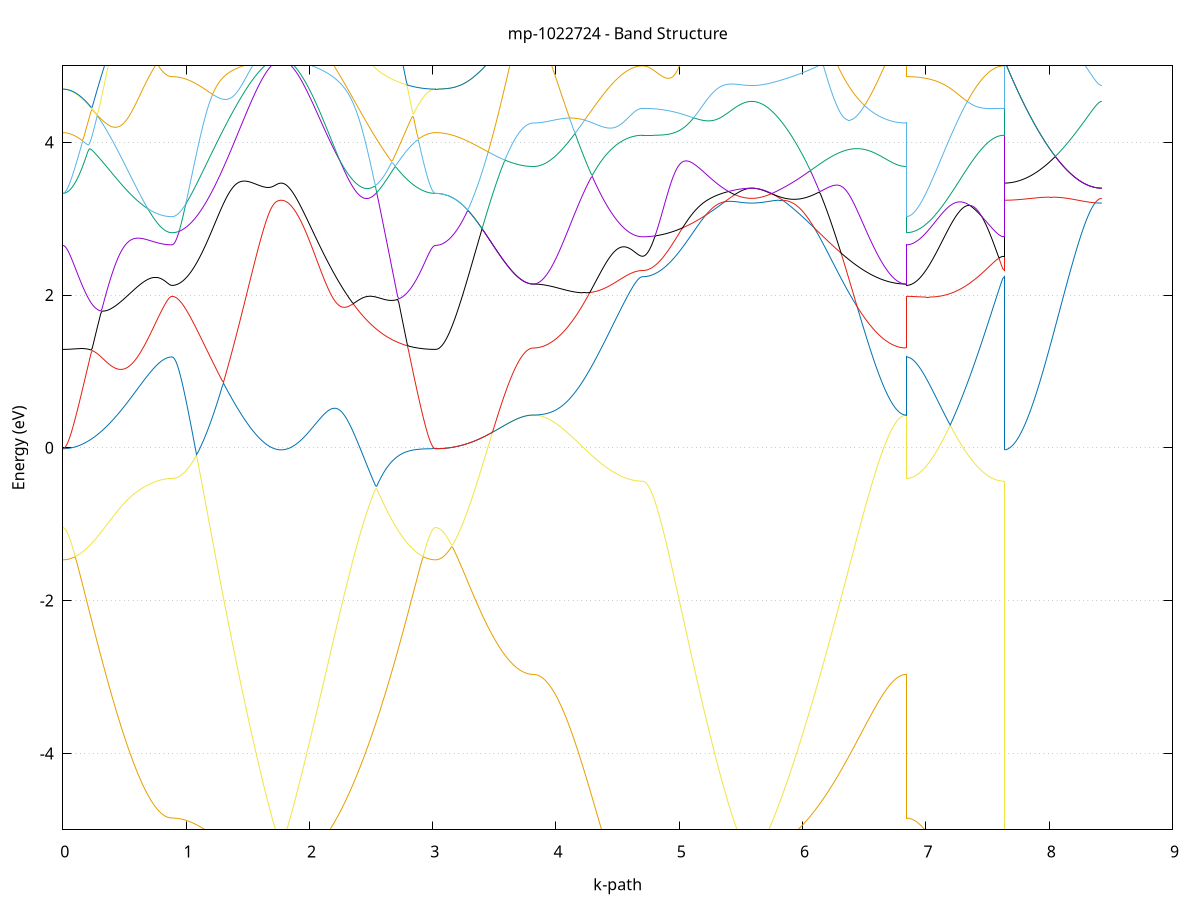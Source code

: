 set title 'mp-1022724 - Band Structure'
set xlabel 'k-path'
set ylabel 'Energy (eV)'
set grid y
set yrange [-5:5]
set terminal png size 800,600
set output 'mp-1022724_bands_gnuplot.png'
plot '-' using 1:2 with lines notitle, '-' using 1:2 with lines notitle, '-' using 1:2 with lines notitle, '-' using 1:2 with lines notitle, '-' using 1:2 with lines notitle, '-' using 1:2 with lines notitle, '-' using 1:2 with lines notitle, '-' using 1:2 with lines notitle, '-' using 1:2 with lines notitle, '-' using 1:2 with lines notitle, '-' using 1:2 with lines notitle, '-' using 1:2 with lines notitle, '-' using 1:2 with lines notitle, '-' using 1:2 with lines notitle, '-' using 1:2 with lines notitle, '-' using 1:2 with lines notitle, '-' using 1:2 with lines notitle, '-' using 1:2 with lines notitle, '-' using 1:2 with lines notitle, '-' using 1:2 with lines notitle, '-' using 1:2 with lines notitle, '-' using 1:2 with lines notitle, '-' using 1:2 with lines notitle, '-' using 1:2 with lines notitle, '-' using 1:2 with lines notitle, '-' using 1:2 with lines notitle, '-' using 1:2 with lines notitle, '-' using 1:2 with lines notitle, '-' using 1:2 with lines notitle, '-' using 1:2 with lines notitle, '-' using 1:2 with lines notitle, '-' using 1:2 with lines notitle, '-' using 1:2 with lines notitle, '-' using 1:2 with lines notitle, '-' using 1:2 with lines notitle, '-' using 1:2 with lines notitle, '-' using 1:2 with lines notitle, '-' using 1:2 with lines notitle, '-' using 1:2 with lines notitle, '-' using 1:2 with lines notitle, '-' using 1:2 with lines notitle, '-' using 1:2 with lines notitle, '-' using 1:2 with lines notitle, '-' using 1:2 with lines notitle, '-' using 1:2 with lines notitle, '-' using 1:2 with lines notitle, '-' using 1:2 with lines notitle, '-' using 1:2 with lines notitle
0.000000 -42.068196
0.009949 -42.068096
0.019898 -42.068096
0.029847 -42.068096
0.039796 -42.068096
0.049745 -42.067996
0.059694 -42.067896
0.069644 -42.067896
0.079593 -42.067796
0.089542 -42.067696
0.099491 -42.067596
0.109440 -42.067396
0.119389 -42.067296
0.129338 -42.067196
0.139287 -42.066996
0.149236 -42.066796
0.159185 -42.066696
0.169134 -42.066496
0.179083 -42.066296
0.189032 -42.066096
0.198982 -42.065796
0.208931 -42.065596
0.218880 -42.065396
0.228829 -42.065096
0.238778 -42.064896
0.248727 -42.064596
0.258676 -42.064296
0.268625 -42.064096
0.278574 -42.063796
0.288523 -42.063496
0.298472 -42.063196
0.308421 -42.062896
0.318371 -42.062596
0.328320 -42.062296
0.338269 -42.061996
0.348218 -42.061596
0.358167 -42.061296
0.368116 -42.060996
0.378065 -42.060696
0.388014 -42.060296
0.397963 -42.059996
0.407912 -42.059596
0.417861 -42.059296
0.427810 -42.058996
0.437759 -42.058596
0.447709 -42.058296
0.457658 -42.057896
0.467607 -42.057596
0.477556 -42.057196
0.487505 -42.056896
0.497454 -42.056596
0.507403 -42.056196
0.517352 -42.055896
0.527301 -42.055596
0.537250 -42.055196
0.547199 -42.054896
0.557148 -42.054596
0.567097 -42.054296
0.577047 -42.053996
0.586996 -42.053696
0.596945 -42.053396
0.606894 -42.053096
0.616843 -42.052796
0.626792 -42.052496
0.636741 -42.052296
0.646690 -42.051996
0.656639 -42.051696
0.666588 -42.051496
0.676537 -42.051296
0.686486 -42.050996
0.696436 -42.050796
0.706385 -42.050596
0.716334 -42.050396
0.726283 -42.050196
0.736232 -42.049996
0.746181 -42.049896
0.756130 -42.049696
0.766079 -42.049596
0.776028 -42.049396
0.785977 -42.049296
0.795926 -42.049196
0.805875 -42.049096
0.815824 -42.048996
0.825774 -42.048896
0.835723 -42.048896
0.845672 -42.048796
0.855621 -42.048796
0.865570 -42.048696
0.875519 -42.048696
0.885468 -42.048696
0.885468 -42.048696
0.895417 -42.048696
0.905366 -42.048696
0.915315 -42.048696
0.925264 -42.048596
0.935213 -42.048596
0.945162 -42.048496
0.955112 -42.048396
0.965061 -42.048296
0.975010 -42.048196
0.984959 -42.048096
0.994908 -42.047996
1.004857 -42.047896
1.014806 -42.047696
1.024755 -42.047596
1.034704 -42.047396
1.044653 -42.047296
1.054602 -42.047096
1.064551 -42.046896
1.074500 -42.046696
1.084450 -42.046496
1.094399 -42.046296
1.104348 -42.045996
1.114297 -42.045796
1.124246 -42.045596
1.134195 -42.045296
1.144144 -42.044996
1.154093 -42.044796
1.164042 -42.044496
1.173991 -42.044196
1.183940 -42.043996
1.193889 -42.043696
1.203839 -42.043396
1.213788 -42.043096
1.223737 -42.042796
1.233686 -42.042396
1.243635 -42.042096
1.253584 -42.041796
1.263533 -42.041496
1.273482 -42.041196
1.283431 -42.040896
1.293380 -42.040496
1.303329 -42.040196
1.313278 -42.039896
1.323227 -42.039496
1.333177 -42.039196
1.343126 -42.038896
1.353075 -42.038596
1.363024 -42.038196
1.372973 -42.037896
1.382922 -42.037596
1.392871 -42.037196
1.402820 -42.036896
1.412769 -42.036596
1.422718 -42.036296
1.432667 -42.035996
1.442616 -42.035696
1.452565 -42.035396
1.462515 -42.035096
1.472464 -42.034796
1.482413 -42.034496
1.492362 -42.034196
1.502311 -42.033996
1.512260 -42.033696
1.522209 -42.033396
1.532158 -42.033196
1.542107 -42.032896
1.552056 -42.032696
1.562005 -42.032496
1.571954 -42.032296
1.581904 -42.031996
1.591853 -42.031796
1.601802 -42.031596
1.611751 -42.031496
1.621700 -42.031296
1.631649 -42.031096
1.641598 -42.030996
1.651547 -42.030796
1.661496 -42.030696
1.671445 -42.030596
1.681394 -42.030496
1.691343 -42.030396
1.701292 -42.030296
1.711242 -42.030196
1.721191 -42.030196
1.731140 -42.030096
1.741089 -42.030096
1.751038 -42.029996
1.760987 -42.029996
1.770936 -42.029996
1.770936 -42.029996
1.780874 -42.029996
1.790813 -42.029996
1.800751 -42.030096
1.810690 -42.030096
1.820628 -42.030196
1.830567 -42.030196
1.840505 -42.030296
1.850443 -42.030396
1.860382 -42.030496
1.870320 -42.030596
1.880259 -42.030696
1.890197 -42.030796
1.900135 -42.030996
1.910074 -42.031096
1.920012 -42.031296
1.929951 -42.031496
1.939889 -42.031696
1.949828 -42.031896
1.959766 -42.032096
1.969704 -42.032296
1.979643 -42.032496
1.989581 -42.032796
1.999520 -42.032996
2.009458 -42.033296
2.019396 -42.033496
2.029335 -42.033796
2.039273 -42.034096
2.049212 -42.034396
2.059150 -42.034696
2.069089 -42.034996
2.079027 -42.035396
2.088965 -42.035696
2.098904 -42.035996
2.108842 -42.036396
2.118781 -42.036696
2.128719 -42.037096
2.138658 -42.037496
2.148596 -42.037796
2.158534 -42.038196
2.168473 -42.038596
2.178411 -42.038996
2.188350 -42.039396
2.198288 -42.039796
2.208226 -42.040296
2.218165 -42.040696
2.228103 -42.041096
2.238042 -42.041496
2.247980 -42.041996
2.257919 -42.042396
2.267857 -42.042896
2.277795 -42.043296
2.287734 -42.043796
2.297672 -42.044196
2.307611 -42.044696
2.317549 -42.045196
2.327487 -42.045596
2.337426 -42.046096
2.347364 -42.046596
2.357303 -42.046996
2.367241 -42.047496
2.377180 -42.047996
2.387118 -42.048496
2.397056 -42.048896
2.406995 -42.049396
2.416933 -42.049896
2.426872 -42.050396
2.436810 -42.050796
2.446749 -42.051296
2.456687 -42.051796
2.466625 -42.052196
2.476564 -42.052696
2.486502 -42.053196
2.496441 -42.053596
2.506379 -42.054096
2.516317 -42.054596
2.526256 -42.054996
2.536194 -42.055496
2.546133 -42.055896
2.556071 -42.056396
2.566010 -42.056796
2.575948 -42.057196
2.585886 -42.057696
2.595825 -42.058096
2.605763 -42.058496
2.615702 -42.058896
2.625640 -42.059296
2.635579 -42.059696
2.645517 -42.060096
2.655455 -42.060496
2.665394 -42.060896
2.675332 -42.061296
2.685271 -42.061596
2.695209 -42.061996
2.705147 -42.062296
2.715086 -42.062696
2.725024 -42.062996
2.734963 -42.063296
2.744901 -42.063596
2.754840 -42.063896
2.764778 -42.064196
2.774716 -42.064496
2.784655 -42.064796
2.794593 -42.065096
2.804532 -42.065296
2.814470 -42.065596
2.824408 -42.065796
2.834347 -42.065996
2.844285 -42.066196
2.854224 -42.066396
2.864162 -42.066596
2.874101 -42.066796
2.884039 -42.066996
2.893977 -42.067096
2.903916 -42.067296
2.913854 -42.067396
2.923793 -42.067596
2.933731 -42.067696
2.943670 -42.067796
2.953608 -42.067896
2.963546 -42.067896
2.973485 -42.067996
2.983423 -42.068096
2.993362 -42.068096
3.003300 -42.068096
3.013238 -42.068096
3.023177 -42.068196
3.023177 -42.068196
3.033097 -42.068196
3.043018 -42.068096
3.052938 -42.068096
3.062859 -42.068096
3.072779 -42.068096
3.082700 -42.067996
3.092620 -42.067996
3.102541 -42.067996
3.112461 -42.067896
3.122382 -42.067896
3.132302 -42.067796
3.142223 -42.067696
3.152143 -42.067696
3.162064 -42.067596
3.171984 -42.067496
3.181904 -42.067396
3.191825 -42.067296
3.201745 -42.067196
3.211666 -42.067096
3.221586 -42.066996
3.231507 -42.066896
3.241427 -42.066796
3.251348 -42.066696
3.261268 -42.066596
3.271189 -42.066396
3.281109 -42.066296
3.291030 -42.066196
3.300950 -42.066096
3.310871 -42.065896
3.320791 -42.065796
3.330712 -42.065596
3.340632 -42.065496
3.350553 -42.065396
3.360473 -42.065196
3.370394 -42.065096
3.380314 -42.064896
3.390234 -42.064796
3.400155 -42.064596
3.410075 -42.064496
3.419996 -42.064296
3.429916 -42.064196
3.439837 -42.063996
3.449757 -42.063896
3.459678 -42.063696
3.469598 -42.063596
3.479519 -42.063396
3.489439 -42.063296
3.499360 -42.063096
3.509280 -42.062996
3.519201 -42.062796
3.529121 -42.062696
3.539042 -42.062596
3.548962 -42.062396
3.558883 -42.062296
3.568803 -42.062196
3.578724 -42.061996
3.588644 -42.061896
3.598564 -42.061796
3.608485 -42.061696
3.618405 -42.061596
3.628326 -42.061496
3.638246 -42.061396
3.648167 -42.061296
3.658087 -42.061196
3.668008 -42.061096
3.677928 -42.060996
3.687849 -42.060896
3.697769 -42.060896
3.707690 -42.060796
3.717610 -42.060696
3.727531 -42.060696
3.737451 -42.060596
3.747372 -42.060596
3.757292 -42.060596
3.767213 -42.060496
3.777133 -42.060496
3.787054 -42.060496
3.796974 -42.060496
3.806894 -42.060496
3.816815 -42.060496
3.816815 -42.060496
3.826764 -42.060396
3.836713 -42.060396
3.846662 -42.060396
3.856611 -42.060396
3.866560 -42.060296
3.876509 -42.060196
3.886459 -42.060196
3.896408 -42.060096
3.906357 -42.059996
3.916306 -42.059896
3.926255 -42.059796
3.936204 -42.059596
3.946153 -42.059496
3.956102 -42.059296
3.966051 -42.059196
3.976000 -42.058996
3.985949 -42.058796
3.995898 -42.058596
4.005847 -42.058396
4.015797 -42.058196
4.025746 -42.057996
4.035695 -42.057796
4.045644 -42.057596
4.055593 -42.057296
4.065542 -42.057096
4.075491 -42.056796
4.085440 -42.056496
4.095389 -42.056296
4.105338 -42.055996
4.115287 -42.055696
4.125236 -42.055396
4.135185 -42.055096
4.145135 -42.054796
4.155084 -42.054496
4.165033 -42.054196
4.174982 -42.053896
4.184931 -42.053596
4.194880 -42.053296
4.204829 -42.052896
4.214778 -42.052596
4.224727 -42.052296
4.234676 -42.051996
4.244625 -42.051596
4.254574 -42.051296
4.264524 -42.050996
4.274473 -42.050596
4.284422 -42.050296
4.294371 -42.049996
4.304320 -42.049696
4.314269 -42.049296
4.324218 -42.048996
4.334167 -42.048696
4.344116 -42.048396
4.354065 -42.048096
4.364014 -42.047796
4.373963 -42.047496
4.383912 -42.047196
4.393862 -42.046896
4.403811 -42.046596
4.413760 -42.046296
4.423709 -42.045996
4.433658 -42.045696
4.443607 -42.045496
4.453556 -42.045196
4.463505 -42.044996
4.473454 -42.044696
4.483403 -42.044496
4.493352 -42.044196
4.503301 -42.043996
4.513250 -42.043796
4.523200 -42.043596
4.533149 -42.043396
4.543098 -42.043196
4.553047 -42.043096
4.562996 -42.042896
4.572945 -42.042796
4.582894 -42.042596
4.592843 -42.042496
4.602792 -42.042396
4.612741 -42.042296
4.622690 -42.042196
4.632639 -42.042096
4.642588 -42.041996
4.652538 -42.041896
4.662487 -42.041896
4.672436 -42.041796
4.682385 -42.041796
4.692334 -42.041796
4.702283 -42.041796
4.702283 -42.041796
4.712232 -42.041796
4.722181 -42.041796
4.732130 -42.041696
4.742079 -42.041696
4.752028 -42.041696
4.761977 -42.041596
4.771927 -42.041496
4.781876 -42.041396
4.791825 -42.041296
4.801774 -42.041196
4.811723 -42.041096
4.821672 -42.040996
4.831621 -42.040896
4.841570 -42.040696
4.851519 -42.040596
4.861468 -42.040396
4.871417 -42.040196
4.881366 -42.039996
4.891315 -42.039796
4.901265 -42.039596
4.911214 -42.039396
4.921163 -42.039196
4.931112 -42.038996
4.941061 -42.038696
4.951010 -42.038496
4.960959 -42.038296
4.970908 -42.037996
4.980857 -42.037696
4.990806 -42.037496
5.000755 -42.037196
5.010704 -42.036896
5.020653 -42.036596
5.030603 -42.036296
5.040552 -42.035996
5.050501 -42.035696
5.060450 -42.035396
5.070399 -42.035096
5.080348 -42.034796
5.090297 -42.034496
5.100246 -42.034196
5.110195 -42.033896
5.120144 -42.033596
5.130093 -42.033296
5.140042 -42.032896
5.149992 -42.032596
5.159941 -42.032296
5.169890 -42.031996
5.179839 -42.031696
5.189788 -42.031296
5.199737 -42.030996
5.209686 -42.030696
5.219635 -42.030396
5.229584 -42.030096
5.239533 -42.029796
5.249482 -42.029496
5.259431 -42.029196
5.269380 -42.028896
5.279330 -42.028596
5.289279 -42.028296
5.299228 -42.028096
5.309177 -42.027796
5.319126 -42.027496
5.329075 -42.027296
5.339024 -42.026996
5.348973 -42.026796
5.358922 -42.026596
5.368871 -42.026296
5.378820 -42.026096
5.388769 -42.025896
5.398718 -42.025696
5.408668 -42.025496
5.418617 -42.025296
5.428566 -42.025096
5.438515 -42.024996
5.448464 -42.024796
5.458413 -42.024696
5.468362 -42.024496
5.478311 -42.024396
5.488260 -42.024296
5.498209 -42.024196
5.508158 -42.024096
5.518107 -42.023996
5.528056 -42.023896
5.538006 -42.023896
5.547955 -42.023796
5.557904 -42.023796
5.567853 -42.023796
5.577802 -42.023696
5.587751 -42.023696
5.587751 -42.023696
5.597689 -42.023696
5.607628 -42.023796
5.617566 -42.023796
5.627505 -42.023796
5.637443 -42.023896
5.647381 -42.023896
5.657320 -42.023996
5.667258 -42.024096
5.677197 -42.024196
5.687135 -42.024296
5.697074 -42.024396
5.707012 -42.024496
5.716950 -42.024696
5.726889 -42.024796
5.736827 -42.024996
5.746766 -42.025196
5.756704 -42.025296
5.766643 -42.025496
5.776581 -42.025696
5.786519 -42.025896
5.796458 -42.026196
5.806396 -42.026396
5.816335 -42.026596
5.826273 -42.026896
5.836211 -42.027096
5.846150 -42.027396
5.856088 -42.027696
5.866027 -42.027996
5.875965 -42.028296
5.885904 -42.028596
5.895842 -42.028896
5.905780 -42.029196
5.915719 -42.029496
5.925657 -42.029896
5.935596 -42.030196
5.945534 -42.030596
5.955473 -42.030896
5.965411 -42.031296
5.975349 -42.031696
5.985288 -42.031996
5.995226 -42.032396
6.005165 -42.032796
6.015103 -42.033196
6.025041 -42.033596
6.034980 -42.033996
6.044918 -42.034396
6.054857 -42.034896
6.064795 -42.035296
6.074734 -42.035696
6.084672 -42.036096
6.094610 -42.036596
6.104549 -42.036996
6.114487 -42.037396
6.124426 -42.037896
6.134364 -42.038296
6.144302 -42.038796
6.154241 -42.039196
6.164179 -42.039696
6.174118 -42.040096
6.184056 -42.040596
6.193995 -42.041096
6.203933 -42.041496
6.213871 -42.041996
6.223810 -42.042396
6.233748 -42.042896
6.243687 -42.043296
6.253625 -42.043796
6.263563 -42.044296
6.273502 -42.044696
6.283440 -42.045196
6.293379 -42.045596
6.303317 -42.046096
6.313256 -42.046496
6.323194 -42.046996
6.333132 -42.047396
6.343071 -42.047796
6.353009 -42.048296
6.362948 -42.048696
6.372886 -42.049096
6.382825 -42.049496
6.392763 -42.049996
6.402701 -42.050396
6.412640 -42.050796
6.422578 -42.051196
6.432517 -42.051596
6.442455 -42.051996
6.452393 -42.052396
6.462332 -42.052696
6.472270 -42.053096
6.482209 -42.053496
6.492147 -42.053796
6.502086 -42.054196
6.512024 -42.054496
6.521962 -42.054896
6.531901 -42.055196
6.541839 -42.055496
6.551778 -42.055796
6.561716 -42.056096
6.571654 -42.056396
6.581593 -42.056696
6.591531 -42.056996
6.601470 -42.057196
6.611408 -42.057496
6.621347 -42.057696
6.631285 -42.057996
6.641223 -42.058196
6.651162 -42.058396
6.661100 -42.058596
6.671039 -42.058796
6.680977 -42.058996
6.690916 -42.059196
6.700854 -42.059296
6.710792 -42.059496
6.720731 -42.059596
6.730669 -42.059796
6.740608 -42.059896
6.750546 -42.059996
6.760484 -42.060096
6.770423 -42.060196
6.780361 -42.060196
6.790300 -42.060296
6.800238 -42.060396
6.810177 -42.060396
6.820115 -42.060396
6.830053 -42.060396
6.839992 -42.060496
6.839992 -42.048696
6.849912 -42.048696
6.859833 -42.048696
6.869753 -42.048696
6.879674 -42.048696
6.889594 -42.048596
6.899515 -42.048596
6.909435 -42.048596
6.919356 -42.048496
6.929276 -42.048496
6.939197 -42.048396
6.949117 -42.048396
6.959038 -42.048296
6.968958 -42.048296
6.978878 -42.048196
6.988799 -42.048096
6.998719 -42.047996
7.008640 -42.047996
7.018560 -42.047896
7.028481 -42.047796
7.038401 -42.047696
7.048322 -42.047596
7.058242 -42.047496
7.068163 -42.047396
7.078083 -42.047296
7.088004 -42.047196
7.097924 -42.047096
7.107845 -42.046896
7.117765 -42.046796
7.127686 -42.046696
7.137606 -42.046596
7.147527 -42.046496
7.157447 -42.046296
7.167368 -42.046196
7.177288 -42.046096
7.187209 -42.045896
7.197129 -42.045796
7.207049 -42.045696
7.216970 -42.045496
7.226890 -42.045396
7.236811 -42.045296
7.246731 -42.045096
7.256652 -42.044996
7.266572 -42.044796
7.276493 -42.044696
7.286413 -42.044596
7.296334 -42.044396
7.306254 -42.044296
7.316175 -42.044196
7.326095 -42.044096
7.336016 -42.043896
7.345936 -42.043796
7.355857 -42.043696
7.365777 -42.043596
7.375698 -42.043396
7.385618 -42.043296
7.395539 -42.043196
7.405459 -42.043096
7.415379 -42.042996
7.425300 -42.042896
7.435220 -42.042796
7.445141 -42.042696
7.455061 -42.042596
7.464982 -42.042496
7.474902 -42.042496
7.484823 -42.042396
7.494743 -42.042296
7.504664 -42.042196
7.514584 -42.042196
7.524505 -42.042096
7.534425 -42.042096
7.544346 -42.041996
7.554266 -42.041996
7.564187 -42.041896
7.574107 -42.041896
7.584028 -42.041896
7.593948 -42.041796
7.603869 -42.041796
7.613789 -42.041796
7.623709 -42.041796
7.633630 -42.041796
7.633630 -42.029996
7.643550 -42.029996
7.653471 -42.029996
7.663391 -42.029996
7.673312 -42.029996
7.683232 -42.029896
7.693153 -42.029896
7.703073 -42.029896
7.712994 -42.029896
7.722914 -42.029796
7.732835 -42.029796
7.742755 -42.029696
7.752676 -42.029696
7.762596 -42.029596
7.772517 -42.029496
7.782437 -42.029496
7.792358 -42.029396
7.802278 -42.029296
7.812199 -42.029296
7.822119 -42.029196
7.832039 -42.029096
7.841960 -42.028996
7.851880 -42.028896
7.861801 -42.028796
7.871721 -42.028696
7.881642 -42.028596
7.891562 -42.028496
7.901483 -42.028396
7.911403 -42.028296
7.921324 -42.028196
7.931244 -42.028096
7.941165 -42.027996
7.951085 -42.027796
7.961006 -42.027696
7.970926 -42.027596
7.980847 -42.027496
7.990767 -42.027396
8.000688 -42.027196
8.010608 -42.027096
8.020529 -42.026996
8.030449 -42.026896
8.040369 -42.026696
8.050290 -42.026596
8.060210 -42.026496
8.070131 -42.026396
8.080051 -42.026296
8.089972 -42.026096
8.099892 -42.025996
8.109813 -42.025896
8.119733 -42.025796
8.129654 -42.025696
8.139574 -42.025596
8.149495 -42.025396
8.159415 -42.025296
8.169336 -42.025196
8.179256 -42.025096
8.189177 -42.024996
8.199097 -42.024896
8.209018 -42.024796
8.218938 -42.024696
8.228859 -42.024596
8.238779 -42.024596
8.248699 -42.024496
8.258620 -42.024396
8.268540 -42.024296
8.278461 -42.024296
8.288381 -42.024196
8.298302 -42.024096
8.308222 -42.024096
8.318143 -42.023996
8.328063 -42.023996
8.337984 -42.023896
8.347904 -42.023896
8.357825 -42.023796
8.367745 -42.023796
8.377666 -42.023796
8.387586 -42.023796
8.397507 -42.023696
8.407427 -42.023696
8.417348 -42.023696
8.427268 -42.023696
e
0.000000 -23.305296
0.009949 -23.305196
0.019898 -23.305196
0.029847 -23.305096
0.039796 -23.304996
0.049745 -23.304896
0.059694 -23.304696
0.069644 -23.304596
0.079593 -23.304296
0.089542 -23.304096
0.099491 -23.303796
0.109440 -23.303596
0.119389 -23.303196
0.129338 -23.302896
0.139287 -23.302496
0.149236 -23.302096
0.159185 -23.301696
0.169134 -23.301296
0.179083 -23.300796
0.189032 -23.300296
0.198982 -23.299796
0.208931 -23.299296
0.218880 -23.298696
0.228829 -23.298096
0.238778 -23.297496
0.248727 -23.296896
0.258676 -23.296296
0.268625 -23.295596
0.278574 -23.294996
0.288523 -23.294296
0.298472 -23.293596
0.308421 -23.292896
0.318371 -23.292196
0.328320 -23.291396
0.338269 -23.290696
0.348218 -23.289896
0.358167 -23.289196
0.368116 -23.288396
0.378065 -23.287596
0.388014 -23.286796
0.397963 -23.285996
0.407912 -23.285196
0.417861 -23.284396
0.427810 -23.283596
0.437759 -23.282796
0.447709 -23.281996
0.457658 -23.281996
0.467607 -23.288196
0.477556 -23.294296
0.487505 -23.300396
0.497454 -23.306396
0.507403 -23.312296
0.517352 -23.318196
0.527301 -23.323896
0.537250 -23.329596
0.547199 -23.335196
0.557148 -23.340696
0.567097 -23.346096
0.577047 -23.351396
0.586996 -23.356496
0.596945 -23.361596
0.606894 -23.366496
0.616843 -23.371296
0.626792 -23.375996
0.636741 -23.380496
0.646690 -23.384796
0.656639 -23.389096
0.666588 -23.393196
0.676537 -23.397096
0.686486 -23.400796
0.696436 -23.404396
0.706385 -23.407896
0.716334 -23.411196
0.726283 -23.414296
0.736232 -23.417196
0.746181 -23.419896
0.756130 -23.422496
0.766079 -23.424896
0.776028 -23.427096
0.785977 -23.429096
0.795926 -23.430996
0.805875 -23.432596
0.815824 -23.433996
0.825774 -23.435296
0.835723 -23.436396
0.845672 -23.437296
0.855621 -23.437896
0.865570 -23.438396
0.875519 -23.438696
0.885468 -23.438796
0.885468 -23.438796
0.895417 -23.438796
0.905366 -23.438696
0.915315 -23.438496
0.925264 -23.438296
0.935213 -23.437996
0.945162 -23.437696
0.955112 -23.437196
0.965061 -23.436796
0.975010 -23.436196
0.984959 -23.435596
0.994908 -23.434996
1.004857 -23.434196
1.014806 -23.433496
1.024755 -23.432596
1.034704 -23.431696
1.044653 -23.430796
1.054602 -23.429796
1.064551 -23.428696
1.074500 -23.427596
1.084450 -23.426396
1.094399 -23.425196
1.104348 -23.423896
1.114297 -23.422596
1.124246 -23.421296
1.134195 -23.419896
1.144144 -23.418496
1.154093 -23.416996
1.164042 -23.415496
1.173991 -23.413896
1.183940 -23.412396
1.193889 -23.410696
1.203839 -23.409096
1.213788 -23.407396
1.223737 -23.405796
1.233686 -23.403996
1.243635 -23.402296
1.253584 -23.400496
1.263533 -23.398796
1.273482 -23.396996
1.283431 -23.395196
1.293380 -23.393396
1.303329 -23.391596
1.313278 -23.389796
1.323227 -23.387996
1.333177 -23.386096
1.343126 -23.384296
1.353075 -23.382496
1.363024 -23.380696
1.372973 -23.378896
1.382922 -23.377096
1.392871 -23.375296
1.402820 -23.373596
1.412769 -23.371796
1.422718 -23.370096
1.432667 -23.368396
1.442616 -23.366696
1.452565 -23.364996
1.462515 -23.363396
1.472464 -23.361796
1.482413 -23.360296
1.492362 -23.358696
1.502311 -23.357196
1.512260 -23.355796
1.522209 -23.354396
1.532158 -23.352996
1.542107 -23.351596
1.552056 -23.350396
1.562005 -23.349096
1.571954 -23.347896
1.581904 -23.346796
1.591853 -23.345696
1.601802 -23.344596
1.611751 -23.343596
1.621700 -23.342696
1.631649 -23.341796
1.641598 -23.340996
1.651547 -23.340196
1.661496 -23.339496
1.671445 -23.338796
1.681394 -23.338196
1.691343 -23.337696
1.701292 -23.337196
1.711242 -23.336796
1.721191 -23.336496
1.731140 -23.336196
1.741089 -23.335996
1.751038 -23.335796
1.760987 -23.335696
1.770936 -23.335696
1.770936 -23.335696
1.780874 -23.335696
1.790813 -23.335596
1.800751 -23.335596
1.810690 -23.335496
1.820628 -23.335396
1.830567 -23.335196
1.840505 -23.335096
1.850443 -23.334896
1.860382 -23.334696
1.870320 -23.334496
1.880259 -23.334196
1.890197 -23.333896
1.900135 -23.333596
1.910074 -23.333296
1.920012 -23.332896
1.929951 -23.332496
1.939889 -23.332096
1.949828 -23.331596
1.959766 -23.331096
1.969704 -23.330596
1.979643 -23.329996
1.989581 -23.329396
1.999520 -23.328796
2.009458 -23.328096
2.019396 -23.327396
2.029335 -23.326596
2.039273 -23.325796
2.049212 -23.324996
2.059150 -23.324096
2.069089 -23.323196
2.079027 -23.322196
2.088965 -23.321196
2.098904 -23.320096
2.108842 -23.318996
2.118781 -23.317896
2.128719 -23.316696
2.138658 -23.315396
2.148596 -23.314096
2.158534 -23.312696
2.168473 -23.311296
2.178411 -23.309796
2.188350 -23.308196
2.198288 -23.306596
2.208226 -23.304996
2.218165 -23.303196
2.228103 -23.301396
2.238042 -23.299596
2.247980 -23.297696
2.257919 -23.295696
2.267857 -23.293696
2.277795 -23.291596
2.287734 -23.289396
2.297672 -23.287196
2.307611 -23.284896
2.317549 -23.282596
2.327487 -23.280096
2.337426 -23.277596
2.347364 -23.275096
2.357303 -23.272496
2.367241 -23.269796
2.377180 -23.266996
2.387118 -23.264196
2.397056 -23.261396
2.406995 -23.262396
2.416933 -23.263396
2.426872 -23.264496
2.436810 -23.265496
2.446749 -23.266596
2.456687 -23.267696
2.466625 -23.268696
2.476564 -23.269796
2.486502 -23.270796
2.496441 -23.271896
2.506379 -23.272896
2.516317 -23.273896
2.526256 -23.274996
2.536194 -23.275996
2.546133 -23.276996
2.556071 -23.277996
2.566010 -23.278996
2.575948 -23.279996
2.585886 -23.280896
2.595825 -23.281896
2.605763 -23.282896
2.615702 -23.283796
2.625640 -23.284696
2.635579 -23.285696
2.645517 -23.286596
2.655455 -23.287396
2.665394 -23.288296
2.675332 -23.289196
2.685271 -23.289996
2.695209 -23.290796
2.705147 -23.291596
2.715086 -23.292396
2.725024 -23.293196
2.734963 -23.293996
2.744901 -23.294696
2.754840 -23.295396
2.764778 -23.296096
2.774716 -23.296696
2.784655 -23.297396
2.794593 -23.297996
2.804532 -23.298596
2.814470 -23.299196
2.824408 -23.299696
2.834347 -23.300196
2.844285 -23.300696
2.854224 -23.301196
2.864162 -23.301696
2.874101 -23.302096
2.884039 -23.302496
2.893977 -23.302896
2.903916 -23.303196
2.913854 -23.303496
2.923793 -23.303796
2.933731 -23.304096
2.943670 -23.304396
2.953608 -23.304596
2.963546 -23.304696
2.973485 -23.304896
2.983423 -23.304996
2.993362 -23.305096
3.003300 -23.305196
3.013238 -23.305196
3.023177 -23.305296
3.023177 -23.305296
3.033097 -23.305496
3.043018 -23.306096
3.052938 -23.307096
3.062859 -23.308596
3.072779 -23.310496
3.082700 -23.312796
3.092620 -23.315496
3.102541 -23.318596
3.112461 -23.322096
3.122382 -23.325896
3.132302 -23.330196
3.142223 -23.334696
3.152143 -23.339696
3.162064 -23.344896
3.171984 -23.350496
3.181904 -23.356296
3.191825 -23.362496
3.201745 -23.368896
3.211666 -23.375596
3.221586 -23.382496
3.231507 -23.389696
3.241427 -23.397096
3.251348 -23.404596
3.261268 -23.412396
3.271189 -23.420296
3.281109 -23.428296
3.291030 -23.436496
3.300950 -23.444796
3.310871 -23.453196
3.320791 -23.461696
3.330712 -23.470196
3.340632 -23.478896
3.350553 -23.487496
3.360473 -23.496196
3.370394 -23.504896
3.380314 -23.513596
3.390234 -23.522196
3.400155 -23.530896
3.410075 -23.539496
3.419996 -23.548096
3.429916 -23.556496
3.439837 -23.564996
3.449757 -23.573296
3.459678 -23.581496
3.469598 -23.589596
3.479519 -23.597596
3.489439 -23.605496
3.499360 -23.613196
3.509280 -23.620796
3.519201 -23.628296
3.529121 -23.635496
3.539042 -23.642596
3.548962 -23.649496
3.558883 -23.656296
3.568803 -23.662796
3.578724 -23.669096
3.588644 -23.675196
3.598564 -23.681096
3.608485 -23.686796
3.618405 -23.692296
3.628326 -23.697496
3.638246 -23.702496
3.648167 -23.707196
3.658087 -23.711696
3.668008 -23.715996
3.677928 -23.719896
3.687849 -23.723696
3.697769 -23.727096
3.707690 -23.730296
3.717610 -23.733296
3.727531 -23.735896
3.737451 -23.738296
3.747372 -23.740396
3.757292 -23.742196
3.767213 -23.743796
3.777133 -23.744996
3.787054 -23.745996
3.796974 -23.746696
3.806894 -23.747196
3.816815 -23.747296
3.816815 -23.747296
3.826764 -23.747196
3.836713 -23.746996
3.846662 -23.746596
3.856611 -23.746096
3.866560 -23.745396
3.876509 -23.744496
3.886459 -23.743496
3.896408 -23.742296
3.906357 -23.740996
3.916306 -23.739496
3.926255 -23.737896
3.936204 -23.736096
3.946153 -23.734196
3.956102 -23.732196
3.966051 -23.729996
3.976000 -23.727596
3.985949 -23.725196
3.995898 -23.722596
4.005847 -23.719796
4.015797 -23.716996
4.025746 -23.713996
4.035695 -23.710796
4.045644 -23.707596
4.055593 -23.704296
4.065542 -23.700796
4.075491 -23.697196
4.085440 -23.693596
4.095389 -23.689796
4.105338 -23.685996
4.115287 -23.681996
4.125236 -23.677996
4.135185 -23.673896
4.145135 -23.669696
4.155084 -23.665396
4.165033 -23.661096
4.174982 -23.656696
4.184931 -23.652296
4.194880 -23.647796
4.204829 -23.643196
4.214778 -23.638596
4.224727 -23.633996
4.234676 -23.629396
4.244625 -23.624696
4.254574 -23.619996
4.264524 -23.615296
4.274473 -23.610596
4.284422 -23.605896
4.294371 -23.601196
4.304320 -23.596496
4.314269 -23.591796
4.324218 -23.587196
4.334167 -23.582596
4.344116 -23.577996
4.354065 -23.573396
4.364014 -23.568896
4.373963 -23.564496
4.383912 -23.560096
4.393862 -23.555796
4.403811 -23.551596
4.413760 -23.547396
4.423709 -23.543296
4.433658 -23.539296
4.443607 -23.535396
4.453556 -23.531596
4.463505 -23.527896
4.473454 -23.524296
4.483403 -23.520796
4.493352 -23.517496
4.503301 -23.514196
4.513250 -23.511096
4.523200 -23.508096
4.533149 -23.505296
4.543098 -23.502596
4.553047 -23.499996
4.562996 -23.497596
4.572945 -23.495296
4.582894 -23.493196
4.592843 -23.491296
4.602792 -23.489496
4.612741 -23.487896
4.622690 -23.486396
4.632639 -23.485096
4.642588 -23.483996
4.652538 -23.482996
4.662487 -23.482196
4.672436 -23.481596
4.682385 -23.481196
4.692334 -23.480896
4.702283 -23.480896
4.702283 -23.480896
4.712232 -23.480796
4.722181 -23.480696
4.732130 -23.480496
4.742079 -23.480296
4.752028 -23.479996
4.761977 -23.479596
4.771927 -23.479096
4.781876 -23.478596
4.791825 -23.477996
4.801774 -23.477296
4.811723 -23.476596
4.821672 -23.475796
4.831621 -23.474996
4.841570 -23.474096
4.851519 -23.473096
4.861468 -23.471996
4.871417 -23.470896
4.881366 -23.469796
4.891315 -23.468496
4.901265 -23.467296
4.911214 -23.465896
4.921163 -23.464496
4.931112 -23.463096
4.941061 -23.461596
4.951010 -23.460096
4.960959 -23.458496
4.970908 -23.456896
4.980857 -23.455196
4.990806 -23.453496
5.000755 -23.451796
5.010704 -23.449996
5.020653 -23.448196
5.030603 -23.446396
5.040552 -23.444496
5.050501 -23.442596
5.060450 -23.440596
5.070399 -23.438696
5.080348 -23.436696
5.090297 -23.434696
5.100246 -23.432696
5.110195 -23.430696
5.120144 -23.428696
5.130093 -23.426596
5.140042 -23.424596
5.149992 -23.422596
5.159941 -23.420496
5.169890 -23.418496
5.179839 -23.416396
5.189788 -23.414396
5.199737 -23.412396
5.209686 -23.410396
5.219635 -23.408396
5.229584 -23.406396
5.239533 -23.404396
5.249482 -23.402496
5.259431 -23.400596
5.269380 -23.398696
5.279330 -23.396896
5.289279 -23.394996
5.299228 -23.393296
5.309177 -23.391496
5.319126 -23.389796
5.329075 -23.388096
5.339024 -23.386496
5.348973 -23.384896
5.358922 -23.383396
5.368871 -23.381896
5.378820 -23.380496
5.388769 -23.379096
5.398718 -23.377796
5.408668 -23.376496
5.418617 -23.375296
5.428566 -23.374196
5.438515 -23.373096
5.448464 -23.372096
5.458413 -23.371096
5.468362 -23.370196
5.478311 -23.369396
5.488260 -23.368596
5.498209 -23.367896
5.508158 -23.367296
5.518107 -23.366796
5.528056 -23.366296
5.538006 -23.365896
5.547955 -23.365596
5.557904 -23.365296
5.567853 -23.365096
5.577802 -23.364996
5.587751 -23.364996
5.587751 -23.364996
5.597689 -23.364996
5.607628 -23.365096
5.617566 -23.365296
5.627505 -23.365596
5.637443 -23.365896
5.647381 -23.366296
5.657320 -23.366796
5.667258 -23.367296
5.677197 -23.367996
5.687135 -23.368696
5.697074 -23.369496
5.707012 -23.370296
5.716950 -23.371296
5.726889 -23.372296
5.736827 -23.373296
5.746766 -23.374496
5.756704 -23.375796
5.766643 -23.377096
5.776581 -23.378496
5.786519 -23.379996
5.796458 -23.381496
5.806396 -23.383196
5.816335 -23.384896
5.826273 -23.386696
5.836211 -23.388596
5.846150 -23.390596
5.856088 -23.392696
5.866027 -23.394796
5.875965 -23.397096
5.885904 -23.399396
5.895842 -23.401796
5.905780 -23.404296
5.915719 -23.406896
5.925657 -23.409496
5.935596 -23.412296
5.945534 -23.415096
5.955473 -23.418096
5.965411 -23.421096
5.975349 -23.424196
5.985288 -23.427396
5.995226 -23.430596
6.005165 -23.433996
6.015103 -23.437396
6.025041 -23.440896
6.034980 -23.444496
6.044918 -23.448196
6.054857 -23.451996
6.064795 -23.455896
6.074734 -23.459796
6.084672 -23.463796
6.094610 -23.467896
6.104549 -23.471996
6.114487 -23.476196
6.124426 -23.480496
6.134364 -23.484896
6.144302 -23.489296
6.154241 -23.493796
6.164179 -23.498396
6.174118 -23.502996
6.184056 -23.507696
6.193995 -23.512396
6.203933 -23.517096
6.213871 -23.521996
6.223810 -23.526796
6.233748 -23.531696
6.243687 -23.536696
6.253625 -23.541596
6.263563 -23.546596
6.273502 -23.551696
6.283440 -23.556696
6.293379 -23.561796
6.303317 -23.566796
6.313256 -23.571896
6.323194 -23.576996
6.333132 -23.582096
6.343071 -23.587196
6.353009 -23.592296
6.362948 -23.597396
6.372886 -23.602396
6.382825 -23.607496
6.392763 -23.612496
6.402701 -23.617496
6.412640 -23.622396
6.422578 -23.627296
6.432517 -23.632196
6.442455 -23.636996
6.452393 -23.641796
6.462332 -23.646496
6.472270 -23.651096
6.482209 -23.655696
6.492147 -23.660196
6.502086 -23.664696
6.512024 -23.668996
6.521962 -23.673296
6.531901 -23.677496
6.541839 -23.681596
6.551778 -23.685596
6.561716 -23.689496
6.571654 -23.693296
6.581593 -23.697096
6.591531 -23.700696
6.601470 -23.704096
6.611408 -23.707496
6.621347 -23.710796
6.631285 -23.713896
6.641223 -23.716896
6.651162 -23.719796
6.661100 -23.722496
6.671039 -23.725196
6.680977 -23.727596
6.690916 -23.729996
6.700854 -23.732196
6.710792 -23.734196
6.720731 -23.736096
6.730669 -23.737896
6.740608 -23.739496
6.750546 -23.740996
6.760484 -23.742296
6.770423 -23.743496
6.780361 -23.744496
6.790300 -23.745396
6.800238 -23.746096
6.810177 -23.746596
6.820115 -23.746996
6.830053 -23.747196
6.839992 -23.747296
6.839992 -23.438796
6.849912 -23.438796
6.859833 -23.438596
6.869753 -23.438396
6.879674 -23.437996
6.889594 -23.437596
6.899515 -23.436996
6.909435 -23.436396
6.919356 -23.435596
6.929276 -23.434796
6.939197 -23.433796
6.949117 -23.432796
6.959038 -23.431696
6.968958 -23.430496
6.978878 -23.429196
6.988799 -23.427796
6.998719 -23.426296
7.008640 -23.424796
7.018560 -23.423096
7.028481 -23.421396
7.038401 -23.419596
7.048322 -23.417696
7.058242 -23.415796
7.068163 -23.413696
7.078083 -23.411596
7.088004 -23.409496
7.097924 -23.407296
7.107845 -23.404996
7.117765 -23.402696
7.127686 -23.400296
7.137606 -23.397896
7.147527 -23.395396
7.157447 -23.392896
7.167368 -23.390396
7.177288 -23.387796
7.187209 -23.385196
7.197129 -23.382496
7.207049 -23.379896
7.216970 -23.377196
7.226890 -23.374496
7.236811 -23.372996
7.246731 -23.377296
7.256652 -23.381696
7.266572 -23.385896
7.276493 -23.390196
7.286413 -23.394496
7.296334 -23.398696
7.306254 -23.402796
7.316175 -23.406896
7.326095 -23.410896
7.336016 -23.414896
7.345936 -23.418796
7.355857 -23.422596
7.365777 -23.426396
7.375698 -23.429996
7.385618 -23.433596
7.395539 -23.436996
7.405459 -23.440396
7.415379 -23.443596
7.425300 -23.446796
7.435220 -23.449796
7.445141 -23.452696
7.455061 -23.455496
7.464982 -23.458096
7.474902 -23.460596
7.484823 -23.462996
7.494743 -23.465296
7.504664 -23.467396
7.514584 -23.469296
7.524505 -23.471196
7.534425 -23.472796
7.544346 -23.474296
7.554266 -23.475696
7.564187 -23.476896
7.574107 -23.477896
7.584028 -23.478796
7.593948 -23.479496
7.603869 -23.480096
7.613789 -23.480496
7.623709 -23.480796
7.633630 -23.480896
7.633630 -23.335696
7.643550 -23.335596
7.653471 -23.335596
7.663391 -23.335396
7.673312 -23.335196
7.683232 -23.334996
7.693153 -23.334696
7.703073 -23.334296
7.712994 -23.333896
7.722914 -23.333496
7.732835 -23.332996
7.742755 -23.332396
7.752676 -23.331796
7.762596 -23.331196
7.772517 -23.330496
7.782437 -23.329696
7.792358 -23.328996
7.802278 -23.328096
7.812199 -23.327196
7.822119 -23.326296
7.832039 -23.325296
7.841960 -23.324296
7.851880 -23.323296
7.861801 -23.322196
7.871721 -23.321096
7.881642 -23.319996
7.891562 -23.318796
7.901483 -23.317596
7.911403 -23.316296
7.921324 -23.315096
7.931244 -23.313796
7.941165 -23.312496
7.951085 -23.311196
7.961006 -23.309796
7.970926 -23.308496
7.980847 -23.307096
7.990767 -23.305696
8.000688 -23.304296
8.010608 -23.302896
8.020529 -23.301496
8.030449 -23.300096
8.040369 -23.298696
8.050290 -23.299296
8.060210 -23.302096
8.070131 -23.304896
8.080051 -23.307696
8.089972 -23.310396
8.099892 -23.313096
8.109813 -23.315796
8.119733 -23.318496
8.129654 -23.321096
8.139574 -23.323696
8.149495 -23.326196
8.159415 -23.328696
8.169336 -23.331096
8.179256 -23.333396
8.189177 -23.335696
8.199097 -23.337896
8.209018 -23.340096
8.218938 -23.342196
8.228859 -23.344196
8.238779 -23.346096
8.248699 -23.347996
8.258620 -23.349696
8.268540 -23.351496
8.278461 -23.352996
8.288381 -23.354496
8.298302 -23.355896
8.308222 -23.357296
8.318143 -23.358496
8.328063 -23.359596
8.337984 -23.360596
8.347904 -23.361496
8.357825 -23.362296
8.367745 -23.362996
8.377666 -23.363596
8.387586 -23.364096
8.397507 -23.364496
8.407427 -23.364696
8.417348 -23.364896
8.427268 -23.364996
e
0.000000 -23.080596
0.009949 -23.080796
0.019898 -23.081196
0.029847 -23.081796
0.039796 -23.082696
0.049745 -23.083896
0.059694 -23.085296
0.069644 -23.086996
0.079593 -23.088896
0.089542 -23.091096
0.099491 -23.093496
0.109440 -23.096196
0.119389 -23.099096
0.129338 -23.102196
0.139287 -23.105596
0.149236 -23.109096
0.159185 -23.112896
0.169134 -23.116796
0.179083 -23.120996
0.189032 -23.125296
0.198982 -23.129796
0.208931 -23.134496
0.218880 -23.139296
0.228829 -23.144296
0.238778 -23.149496
0.248727 -23.154796
0.258676 -23.160196
0.268625 -23.165696
0.278574 -23.171296
0.288523 -23.177096
0.298472 -23.182896
0.308421 -23.188796
0.318371 -23.194796
0.328320 -23.200796
0.338269 -23.206996
0.348218 -23.213096
0.358167 -23.219296
0.368116 -23.225596
0.378065 -23.231896
0.388014 -23.238196
0.397963 -23.244396
0.407912 -23.250796
0.417861 -23.257096
0.427810 -23.263296
0.437759 -23.269596
0.447709 -23.275796
0.457658 -23.281196
0.467607 -23.280396
0.477556 -23.279596
0.487505 -23.278796
0.497454 -23.277996
0.507403 -23.277196
0.517352 -23.276396
0.527301 -23.275596
0.537250 -23.274796
0.547199 -23.274096
0.557148 -23.273296
0.567097 -23.272596
0.577047 -23.271896
0.586996 -23.271196
0.596945 -23.270496
0.606894 -23.269796
0.616843 -23.269096
0.626792 -23.268396
0.636741 -23.267796
0.646690 -23.267196
0.656639 -23.266596
0.666588 -23.265996
0.676537 -23.265396
0.686486 -23.264896
0.696436 -23.264396
0.706385 -23.263896
0.716334 -23.263396
0.726283 -23.262896
0.736232 -23.262496
0.746181 -23.262096
0.756130 -23.261696
0.766079 -23.261396
0.776028 -23.261096
0.785977 -23.260796
0.795926 -23.260496
0.805875 -23.260296
0.815824 -23.259996
0.825774 -23.259896
0.835723 -23.259696
0.845672 -23.259596
0.855621 -23.259496
0.865570 -23.259396
0.875519 -23.259396
0.885468 -23.259296
0.885468 -23.259296
0.895417 -23.259296
0.905366 -23.259296
0.915315 -23.259196
0.925264 -23.259196
0.935213 -23.259096
0.945162 -23.258896
0.955112 -23.258796
0.965061 -23.258596
0.975010 -23.258396
0.984959 -23.258196
0.994908 -23.257896
1.004857 -23.257696
1.014806 -23.257396
1.024755 -23.257096
1.034704 -23.256696
1.044653 -23.256396
1.054602 -23.255996
1.064551 -23.255596
1.074500 -23.255196
1.084450 -23.254796
1.094399 -23.254296
1.104348 -23.253896
1.114297 -23.253396
1.124246 -23.252896
1.134195 -23.252396
1.144144 -23.251796
1.154093 -23.251296
1.164042 -23.250696
1.173991 -23.250096
1.183940 -23.249496
1.193889 -23.248896
1.203839 -23.248296
1.213788 -23.247696
1.223737 -23.247096
1.233686 -23.246396
1.243635 -23.245796
1.253584 -23.245096
1.263533 -23.244496
1.273482 -23.243796
1.283431 -23.243196
1.293380 -23.242496
1.303329 -23.241796
1.313278 -23.241096
1.323227 -23.240396
1.333177 -23.239796
1.343126 -23.239096
1.353075 -23.238396
1.363024 -23.237696
1.372973 -23.236996
1.382922 -23.236396
1.392871 -23.235696
1.402820 -23.235196
1.412769 -23.239896
1.422718 -23.244496
1.432667 -23.249096
1.442616 -23.253596
1.452565 -23.257996
1.462515 -23.262296
1.472464 -23.266596
1.482413 -23.270796
1.492362 -23.274796
1.502311 -23.278796
1.512260 -23.282696
1.522209 -23.286396
1.532158 -23.290096
1.542107 -23.293596
1.552056 -23.296996
1.562005 -23.300296
1.571954 -23.303496
1.581904 -23.306496
1.591853 -23.309396
1.601802 -23.312196
1.611751 -23.314796
1.621700 -23.317296
1.631649 -23.319596
1.641598 -23.321796
1.651547 -23.323796
1.661496 -23.325696
1.671445 -23.327396
1.681394 -23.328996
1.691343 -23.330396
1.701292 -23.331596
1.711242 -23.332696
1.721191 -23.333596
1.731140 -23.334296
1.741089 -23.334896
1.751038 -23.335296
1.760987 -23.335596
1.770936 -23.335696
1.770936 -23.335696
1.780874 -23.335596
1.790813 -23.335496
1.800751 -23.335296
1.810690 -23.334996
1.820628 -23.334696
1.830567 -23.334196
1.840505 -23.333696
1.850443 -23.333096
1.860382 -23.332496
1.870320 -23.331696
1.880259 -23.330896
1.890197 -23.329996
1.900135 -23.328996
1.910074 -23.327896
1.920012 -23.326796
1.929951 -23.325596
1.939889 -23.324396
1.949828 -23.322996
1.959766 -23.321596
1.969704 -23.320096
1.979643 -23.318496
1.989581 -23.316896
1.999520 -23.315196
2.009458 -23.313496
2.019396 -23.311596
2.029335 -23.309696
2.039273 -23.307796
2.049212 -23.305796
2.059150 -23.303696
2.069089 -23.301596
2.079027 -23.299396
2.088965 -23.297096
2.098904 -23.294796
2.108842 -23.292496
2.118781 -23.290096
2.128719 -23.287596
2.138658 -23.285096
2.148596 -23.282496
2.158534 -23.279896
2.168473 -23.277296
2.178411 -23.274596
2.188350 -23.271796
2.198288 -23.269096
2.208226 -23.266196
2.218165 -23.263396
2.228103 -23.260496
2.238042 -23.257596
2.247980 -23.254696
2.257919 -23.251696
2.267857 -23.248696
2.277795 -23.248996
2.287734 -23.249996
2.297672 -23.250996
2.307611 -23.251996
2.317549 -23.252996
2.327487 -23.253996
2.337426 -23.254996
2.347364 -23.256096
2.357303 -23.257096
2.367241 -23.258196
2.377180 -23.259196
2.387118 -23.260296
2.397056 -23.261296
2.406995 -23.258396
2.416933 -23.255496
2.426872 -23.252396
2.436810 -23.249296
2.446749 -23.246096
2.456687 -23.242896
2.466625 -23.239696
2.476564 -23.236296
2.486502 -23.232996
2.496441 -23.229496
2.506379 -23.226096
2.516317 -23.222596
2.526256 -23.218996
2.536194 -23.215396
2.546133 -23.211796
2.556071 -23.208096
2.566010 -23.204496
2.575948 -23.200696
2.585886 -23.196996
2.595825 -23.193296
2.605763 -23.189496
2.615702 -23.185696
2.625640 -23.181896
2.635579 -23.178096
2.645517 -23.174296
2.655455 -23.170496
2.665394 -23.166696
2.675332 -23.162996
2.685271 -23.159196
2.695209 -23.155496
2.705147 -23.151796
2.715086 -23.148096
2.725024 -23.144496
2.734963 -23.140996
2.744901 -23.137396
2.754840 -23.133996
2.764778 -23.130496
2.774716 -23.127196
2.784655 -23.123896
2.794593 -23.120696
2.804532 -23.117596
2.814470 -23.114596
2.824408 -23.111696
2.834347 -23.108896
2.844285 -23.106096
2.854224 -23.103496
2.864162 -23.100996
2.874101 -23.098696
2.884039 -23.096396
2.893977 -23.094296
2.903916 -23.092396
2.913854 -23.090496
2.923793 -23.088796
2.933731 -23.087296
2.943670 -23.085896
2.953608 -23.084696
2.963546 -23.083596
2.973485 -23.082696
2.983423 -23.081996
2.993362 -23.081396
3.003300 -23.080996
3.013238 -23.080696
3.023177 -23.080596
3.023177 -23.080596
3.033097 -23.080596
3.043018 -23.080596
3.052938 -23.080496
3.062859 -23.080496
3.072779 -23.080396
3.082700 -23.080296
3.092620 -23.080196
3.102541 -23.080096
3.112461 -23.079896
3.122382 -23.079696
3.132302 -23.079596
3.142223 -23.079396
3.152143 -23.079096
3.162064 -23.078896
3.171984 -23.078696
3.181904 -23.078396
3.191825 -23.078096
3.201745 -23.077796
3.211666 -23.077496
3.221586 -23.077196
3.231507 -23.076896
3.241427 -23.076496
3.251348 -23.076196
3.261268 -23.075796
3.271189 -23.075396
3.281109 -23.074996
3.291030 -23.074596
3.300950 -23.074196
3.310871 -23.073796
3.320791 -23.073396
3.330712 -23.072996
3.340632 -23.072596
3.350553 -23.072096
3.360473 -23.071696
3.370394 -23.071196
3.380314 -23.070796
3.390234 -23.070296
3.400155 -23.069896
3.410075 -23.069396
3.419996 -23.068896
3.429916 -23.068496
3.439837 -23.067996
3.449757 -23.067596
3.459678 -23.067096
3.469598 -23.066696
3.479519 -23.066196
3.489439 -23.065796
3.499360 -23.065296
3.509280 -23.064896
3.519201 -23.064496
3.529121 -23.063996
3.539042 -23.063596
3.548962 -23.063196
3.558883 -23.062796
3.568803 -23.062396
3.578724 -23.061996
3.588644 -23.061696
3.598564 -23.061296
3.608485 -23.060996
3.618405 -23.060596
3.628326 -23.060296
3.638246 -23.059996
3.648167 -23.059696
3.658087 -23.059396
3.668008 -23.059196
3.677928 -23.058896
3.687849 -23.058696
3.697769 -23.058496
3.707690 -23.058296
3.717610 -23.058096
3.727531 -23.057896
3.737451 -23.057796
3.747372 -23.057596
3.757292 -23.057496
3.767213 -23.057396
3.777133 -23.057296
3.787054 -23.057296
3.796974 -23.057196
3.806894 -23.057196
3.816815 -23.057196
3.816815 -23.057196
3.826764 -23.057296
3.836713 -23.057496
3.846662 -23.057896
3.856611 -23.058396
3.866560 -23.059096
3.876509 -23.059996
3.886459 -23.060996
3.896408 -23.062096
3.906357 -23.063396
3.916306 -23.064896
3.926255 -23.066496
3.936204 -23.068196
3.946153 -23.070096
3.956102 -23.072196
3.966051 -23.074296
3.976000 -23.076596
3.985949 -23.078996
3.995898 -23.081596
4.005847 -23.084196
4.015797 -23.086996
4.025746 -23.089896
4.035695 -23.092896
4.045644 -23.096096
4.055593 -23.099296
4.065542 -23.102696
4.075491 -23.106096
4.085440 -23.109596
4.095389 -23.113196
4.105338 -23.116896
4.115287 -23.120696
4.125236 -23.124496
4.135185 -23.128396
4.145135 -23.132396
4.155084 -23.136396
4.165033 -23.140496
4.174982 -23.144596
4.184931 -23.148696
4.194880 -23.152896
4.204829 -23.157196
4.214778 -23.161396
4.224727 -23.165696
4.234676 -23.169996
4.244625 -23.174296
4.254574 -23.178596
4.264524 -23.182896
4.274473 -23.187196
4.284422 -23.191396
4.294371 -23.195696
4.304320 -23.199896
4.314269 -23.204096
4.324218 -23.208296
4.334167 -23.212396
4.344116 -23.216496
4.354065 -23.220596
4.364014 -23.224596
4.373963 -23.228496
4.383912 -23.232396
4.393862 -23.236196
4.403811 -23.239896
4.413760 -23.243596
4.423709 -23.247196
4.433658 -23.250696
4.443607 -23.254096
4.453556 -23.257396
4.463505 -23.260596
4.473454 -23.263696
4.483403 -23.266696
4.493352 -23.269596
4.503301 -23.272396
4.513250 -23.274996
4.523200 -23.277596
4.533149 -23.279996
4.543098 -23.282296
4.553047 -23.284496
4.562996 -23.286596
4.572945 -23.288496
4.582894 -23.290296
4.592843 -23.291896
4.602792 -23.293396
4.612741 -23.294796
4.622690 -23.296096
4.632639 -23.297096
4.642588 -23.298096
4.652538 -23.298896
4.662487 -23.299596
4.672436 -23.300096
4.682385 -23.300396
4.692334 -23.300696
4.702283 -23.300796
4.702283 -23.300796
4.712232 -23.300696
4.722181 -23.300696
4.732130 -23.300596
4.742079 -23.300596
4.752028 -23.300496
4.761977 -23.300296
4.771927 -23.300196
4.781876 -23.299996
4.791825 -23.299796
4.801774 -23.299596
4.811723 -23.299396
4.821672 -23.299096
4.831621 -23.298796
4.841570 -23.298496
4.851519 -23.298196
4.861468 -23.297896
4.871417 -23.297496
4.881366 -23.297096
4.891315 -23.296796
4.901265 -23.296296
4.911214 -23.295896
4.921163 -23.295496
4.931112 -23.294996
4.941061 -23.294496
4.951010 -23.293996
4.960959 -23.293496
4.970908 -23.292996
4.980857 -23.292496
4.990806 -23.291896
5.000755 -23.291396
5.010704 -23.290796
5.020653 -23.290196
5.030603 -23.289596
5.040552 -23.288996
5.050501 -23.288396
5.060450 -23.287796
5.070399 -23.287196
5.080348 -23.286496
5.090297 -23.285896
5.100246 -23.285196
5.110195 -23.284596
5.120144 -23.283996
5.130093 -23.283296
5.140042 -23.282596
5.149992 -23.281996
5.159941 -23.281296
5.169890 -23.280696
5.179839 -23.279996
5.189788 -23.279396
5.199737 -23.278696
5.209686 -23.278096
5.219635 -23.277496
5.229584 -23.276796
5.239533 -23.276196
5.249482 -23.275596
5.259431 -23.274996
5.269380 -23.274396
5.279330 -23.273796
5.289279 -23.273296
5.299228 -23.272696
5.309177 -23.272096
5.319126 -23.271596
5.329075 -23.271096
5.339024 -23.270596
5.348973 -23.270096
5.358922 -23.269596
5.368871 -23.269096
5.378820 -23.268696
5.388769 -23.268196
5.398718 -23.267796
5.408668 -23.267396
5.418617 -23.267096
5.428566 -23.266696
5.438515 -23.266396
5.448464 -23.265996
5.458413 -23.265696
5.468362 -23.265496
5.478311 -23.265196
5.488260 -23.264996
5.498209 -23.264696
5.508158 -23.264496
5.518107 -23.264396
5.528056 -23.264196
5.538006 -23.264096
5.547955 -23.263996
5.557904 -23.263896
5.567853 -23.263896
5.577802 -23.263796
5.587751 -23.263796
5.587751 -23.263796
5.597689 -23.263796
5.607628 -23.263696
5.617566 -23.263596
5.627505 -23.263396
5.637443 -23.263196
5.647381 -23.262896
5.657320 -23.262496
5.667258 -23.262196
5.677197 -23.261696
5.687135 -23.261196
5.697074 -23.260696
5.707012 -23.260096
5.716950 -23.259396
5.726889 -23.258696
5.736827 -23.257996
5.746766 -23.257196
5.756704 -23.256296
5.766643 -23.255396
5.776581 -23.254496
5.786519 -23.253496
5.796458 -23.252496
5.806396 -23.251396
5.816335 -23.250196
5.826273 -23.248996
5.836211 -23.247796
5.846150 -23.246496
5.856088 -23.245196
5.866027 -23.243796
5.875965 -23.242396
5.885904 -23.240896
5.895842 -23.239396
5.905780 -23.237796
5.915719 -23.236196
5.925657 -23.234496
5.935596 -23.232796
5.945534 -23.231096
5.955473 -23.229296
5.965411 -23.227496
5.975349 -23.225596
5.985288 -23.223696
5.995226 -23.221696
6.005165 -23.219696
6.015103 -23.217696
6.025041 -23.215696
6.034980 -23.213596
6.044918 -23.211396
6.054857 -23.209296
6.064795 -23.207096
6.074734 -23.204796
6.084672 -23.202596
6.094610 -23.200296
6.104549 -23.197896
6.114487 -23.195596
6.124426 -23.193196
6.134364 -23.190796
6.144302 -23.188396
6.154241 -23.185896
6.164179 -23.183496
6.174118 -23.180996
6.184056 -23.178496
6.193995 -23.175896
6.203933 -23.173396
6.213871 -23.170796
6.223810 -23.168196
6.233748 -23.165696
6.243687 -23.163096
6.253625 -23.160496
6.263563 -23.157896
6.273502 -23.155196
6.283440 -23.152596
6.293379 -23.149996
6.303317 -23.147396
6.313256 -23.144796
6.323194 -23.142196
6.333132 -23.139596
6.343071 -23.136996
6.353009 -23.134396
6.362948 -23.131796
6.372886 -23.129296
6.382825 -23.126696
6.392763 -23.124196
6.402701 -23.121696
6.412640 -23.119196
6.422578 -23.116696
6.432517 -23.114296
6.442455 -23.111896
6.452393 -23.109496
6.462332 -23.107096
6.472270 -23.104796
6.482209 -23.102496
6.492147 -23.100296
6.502086 -23.098096
6.512024 -23.095896
6.521962 -23.093796
6.531901 -23.091696
6.541839 -23.089696
6.551778 -23.087696
6.561716 -23.085696
6.571654 -23.083796
6.581593 -23.081996
6.591531 -23.080296
6.601470 -23.078496
6.611408 -23.076796
6.621347 -23.075196
6.631285 -23.073696
6.641223 -23.072196
6.651162 -23.070796
6.661100 -23.069396
6.671039 -23.068096
6.680977 -23.066896
6.690916 -23.065696
6.700854 -23.064696
6.710792 -23.063596
6.720731 -23.062696
6.730669 -23.061796
6.740608 -23.060996
6.750546 -23.060296
6.760484 -23.059696
6.770423 -23.059096
6.780361 -23.058596
6.790300 -23.058096
6.800238 -23.057796
6.810177 -23.057496
6.820115 -23.057296
6.830053 -23.057196
6.839992 -23.057196
6.839992 -23.259296
6.849912 -23.259396
6.859833 -23.259696
6.869753 -23.260196
6.879674 -23.260796
6.889594 -23.261596
6.899515 -23.262596
6.909435 -23.263696
6.919356 -23.265096
6.929276 -23.266596
6.939197 -23.268196
6.949117 -23.270096
6.959038 -23.272096
6.968958 -23.274196
6.978878 -23.276496
6.988799 -23.278996
6.998719 -23.281496
7.008640 -23.284296
7.018560 -23.287196
7.028481 -23.290196
7.038401 -23.293296
7.048322 -23.296496
7.058242 -23.299896
7.068163 -23.303396
7.078083 -23.306896
7.088004 -23.310596
7.097924 -23.314396
7.107845 -23.318196
7.117765 -23.322196
7.127686 -23.326196
7.137606 -23.330196
7.147527 -23.334396
7.157447 -23.338596
7.167368 -23.342796
7.177288 -23.346996
7.187209 -23.351296
7.197129 -23.355596
7.207049 -23.359996
7.216970 -23.364296
7.226890 -23.368696
7.236811 -23.371796
7.246731 -23.369096
7.256652 -23.366396
7.266572 -23.363696
7.276493 -23.360896
7.286413 -23.358296
7.296334 -23.355596
7.306254 -23.352896
7.316175 -23.350296
7.326095 -23.347696
7.336016 -23.345096
7.345936 -23.342596
7.355857 -23.340096
7.365777 -23.337596
7.375698 -23.335196
7.385618 -23.332796
7.395539 -23.330496
7.405459 -23.328296
7.415379 -23.326096
7.425300 -23.323996
7.435220 -23.321996
7.445141 -23.319996
7.455061 -23.318196
7.464982 -23.316396
7.474902 -23.314596
7.484823 -23.312996
7.494743 -23.311496
7.504664 -23.309996
7.514584 -23.308696
7.524505 -23.307496
7.534425 -23.306296
7.544346 -23.305296
7.554266 -23.304296
7.564187 -23.303496
7.574107 -23.302796
7.584028 -23.302196
7.593948 -23.301696
7.603869 -23.301296
7.613789 -23.300996
7.623709 -23.300796
7.633630 -23.300796
7.633630 -23.335696
7.643550 -23.335596
7.653471 -23.335596
7.663391 -23.335396
7.673312 -23.335196
7.683232 -23.334996
7.693153 -23.334696
7.703073 -23.334296
7.712994 -23.333896
7.722914 -23.333496
7.732835 -23.332996
7.742755 -23.332396
7.752676 -23.331796
7.762596 -23.331196
7.772517 -23.330496
7.782437 -23.329696
7.792358 -23.328996
7.802278 -23.328096
7.812199 -23.327196
7.822119 -23.326296
7.832039 -23.325296
7.841960 -23.324296
7.851880 -23.323296
7.861801 -23.322196
7.871721 -23.321096
7.881642 -23.319996
7.891562 -23.318796
7.901483 -23.317596
7.911403 -23.316296
7.921324 -23.315096
7.931244 -23.313796
7.941165 -23.312496
7.951085 -23.311196
7.961006 -23.309796
7.970926 -23.308496
7.980847 -23.307096
7.990767 -23.305696
8.000688 -23.304296
8.010608 -23.302896
8.020529 -23.301496
8.030449 -23.300096
8.040369 -23.298696
8.050290 -23.297296
8.060210 -23.295896
8.070131 -23.294496
8.080051 -23.293096
8.089972 -23.291696
8.099892 -23.290296
8.109813 -23.288996
8.119733 -23.287596
8.129654 -23.286296
8.139574 -23.284996
8.149495 -23.283696
8.159415 -23.282496
8.169336 -23.281196
8.179256 -23.279996
8.189177 -23.278896
8.199097 -23.277696
8.209018 -23.276596
8.218938 -23.275496
8.228859 -23.274496
8.238779 -23.273496
8.248699 -23.272596
8.258620 -23.271696
8.268540 -23.270796
8.278461 -23.269996
8.288381 -23.269196
8.298302 -23.268496
8.308222 -23.267796
8.318143 -23.267196
8.328063 -23.266596
8.337984 -23.266096
8.347904 -23.265596
8.357825 -23.265196
8.367745 -23.264796
8.377666 -23.264496
8.387586 -23.264296
8.397507 -23.264096
8.407427 -23.263896
8.417348 -23.263796
8.427268 -23.263796
e
0.000000 -23.080596
0.009949 -23.080596
0.019898 -23.080596
0.029847 -23.080596
0.039796 -23.080496
0.049745 -23.080396
0.059694 -23.080296
0.069644 -23.080196
0.079593 -23.080096
0.089542 -23.079996
0.099491 -23.079796
0.109440 -23.079696
0.119389 -23.079496
0.129338 -23.079296
0.139287 -23.079096
0.149236 -23.078896
0.159185 -23.078696
0.169134 -23.078396
0.179083 -23.078196
0.189032 -23.077896
0.198982 -23.077596
0.208931 -23.077296
0.218880 -23.076996
0.228829 -23.076696
0.238778 -23.076296
0.248727 -23.075996
0.258676 -23.075596
0.268625 -23.075296
0.278574 -23.074896
0.288523 -23.074496
0.298472 -23.074096
0.308421 -23.073696
0.318371 -23.073296
0.328320 -23.072896
0.338269 -23.072496
0.348218 -23.072096
0.358167 -23.071696
0.368116 -23.071196
0.378065 -23.070796
0.388014 -23.070396
0.397963 -23.069896
0.407912 -23.069496
0.417861 -23.068996
0.427810 -23.068596
0.437759 -23.068096
0.447709 -23.067696
0.457658 -23.067196
0.467607 -23.066796
0.477556 -23.066296
0.487505 -23.065896
0.497454 -23.065396
0.507403 -23.064996
0.517352 -23.064596
0.527301 -23.064096
0.537250 -23.063696
0.547199 -23.063296
0.557148 -23.062896
0.567097 -23.062496
0.577047 -23.061996
0.586996 -23.061696
0.596945 -23.061296
0.606894 -23.060896
0.616843 -23.060496
0.626792 -23.060196
0.636741 -23.059796
0.646690 -23.059396
0.656639 -23.059096
0.666588 -23.058796
0.676537 -23.058496
0.686486 -23.058196
0.696436 -23.057896
0.706385 -23.057596
0.716334 -23.057296
0.726283 -23.057096
0.736232 -23.056896
0.746181 -23.056696
0.756130 -23.056496
0.766079 -23.056296
0.776028 -23.056096
0.785977 -23.055896
0.795926 -23.055796
0.805875 -23.055596
0.815824 -23.055496
0.825774 -23.055396
0.835723 -23.055296
0.845672 -23.055296
0.855621 -23.055196
0.865570 -23.055196
0.875519 -23.055096
0.885468 -23.055096
0.885468 -23.055096
0.895417 -23.055196
0.905366 -23.055496
0.915315 -23.055996
0.925264 -23.056596
0.935213 -23.057396
0.945162 -23.058396
0.955112 -23.059596
0.965061 -23.060896
0.975010 -23.062496
0.984959 -23.064196
0.994908 -23.066096
1.004857 -23.068096
1.014806 -23.070296
1.024755 -23.072696
1.034704 -23.075196
1.044653 -23.077896
1.054602 -23.080696
1.064551 -23.083696
1.074500 -23.086896
1.084450 -23.090096
1.094399 -23.093496
1.104348 -23.097096
1.114297 -23.100696
1.124246 -23.104496
1.134195 -23.108396
1.144144 -23.112396
1.154093 -23.116496
1.164042 -23.120596
1.173991 -23.124896
1.183940 -23.129296
1.193889 -23.133796
1.203839 -23.138296
1.213788 -23.142896
1.223737 -23.147596
1.233686 -23.152296
1.243635 -23.157096
1.253584 -23.161896
1.263533 -23.166696
1.273482 -23.171596
1.283431 -23.176496
1.293380 -23.181496
1.303329 -23.186396
1.313278 -23.191396
1.323227 -23.196296
1.333177 -23.201296
1.343126 -23.206196
1.353075 -23.211096
1.363024 -23.215996
1.372973 -23.220896
1.382922 -23.225696
1.392871 -23.230496
1.402820 -23.234996
1.412769 -23.234396
1.422718 -23.233696
1.432667 -23.233096
1.442616 -23.232396
1.452565 -23.231796
1.462515 -23.231196
1.472464 -23.230596
1.482413 -23.229996
1.492362 -23.229396
1.502311 -23.228896
1.512260 -23.228296
1.522209 -23.227796
1.532158 -23.227196
1.542107 -23.226696
1.552056 -23.226196
1.562005 -23.225796
1.571954 -23.225296
1.581904 -23.224896
1.591853 -23.224496
1.601802 -23.224096
1.611751 -23.223696
1.621700 -23.223296
1.631649 -23.222996
1.641598 -23.222696
1.651547 -23.222396
1.661496 -23.222096
1.671445 -23.221896
1.681394 -23.221596
1.691343 -23.221396
1.701292 -23.221196
1.711242 -23.221096
1.721191 -23.220996
1.731140 -23.220896
1.741089 -23.220796
1.751038 -23.220696
1.760987 -23.220696
1.770936 -23.220696
1.770936 -23.220696
1.780874 -23.220696
1.790813 -23.220696
1.800751 -23.220796
1.810690 -23.220896
1.820628 -23.220996
1.830567 -23.221096
1.840505 -23.221196
1.850443 -23.221396
1.860382 -23.221596
1.870320 -23.221896
1.880259 -23.222096
1.890197 -23.222396
1.900135 -23.222696
1.910074 -23.222996
1.920012 -23.223396
1.929951 -23.223696
1.939889 -23.224096
1.949828 -23.224496
1.959766 -23.224996
1.969704 -23.225396
1.979643 -23.225896
1.989581 -23.226396
1.999520 -23.226896
2.009458 -23.227496
2.019396 -23.227996
2.029335 -23.228596
2.039273 -23.229196
2.049212 -23.229896
2.059150 -23.230496
2.069089 -23.231196
2.079027 -23.231896
2.088965 -23.232596
2.098904 -23.233296
2.108842 -23.233996
2.118781 -23.234796
2.128719 -23.235596
2.138658 -23.236396
2.148596 -23.237196
2.158534 -23.237996
2.168473 -23.238796
2.178411 -23.239696
2.188350 -23.240596
2.198288 -23.241496
2.208226 -23.242396
2.218165 -23.243296
2.228103 -23.244196
2.238042 -23.245096
2.247980 -23.246096
2.257919 -23.246996
2.267857 -23.247996
2.277795 -23.245696
2.287734 -23.242596
2.297672 -23.239496
2.307611 -23.236396
2.317549 -23.233296
2.327487 -23.230196
2.337426 -23.227096
2.347364 -23.223896
2.357303 -23.220696
2.367241 -23.217596
2.377180 -23.214396
2.387118 -23.211196
2.397056 -23.208096
2.406995 -23.204896
2.416933 -23.201696
2.426872 -23.198496
2.436810 -23.195396
2.446749 -23.192196
2.456687 -23.188996
2.466625 -23.185896
2.476564 -23.182796
2.486502 -23.179696
2.496441 -23.176596
2.506379 -23.173496
2.516317 -23.170496
2.526256 -23.167396
2.536194 -23.164396
2.546133 -23.161496
2.556071 -23.158496
2.566010 -23.155596
2.575948 -23.152696
2.585886 -23.149896
2.595825 -23.147096
2.605763 -23.144296
2.615702 -23.141596
2.625640 -23.138896
2.635579 -23.136196
2.645517 -23.133596
2.655455 -23.131096
2.665394 -23.128596
2.675332 -23.126096
2.685271 -23.123696
2.695209 -23.121396
2.705147 -23.118996
2.715086 -23.116796
2.725024 -23.114596
2.734963 -23.112496
2.744901 -23.110396
2.754840 -23.108396
2.764778 -23.106496
2.774716 -23.104596
2.784655 -23.102696
2.794593 -23.100996
2.804532 -23.099296
2.814470 -23.097696
2.824408 -23.096096
2.834347 -23.094596
2.844285 -23.093196
2.854224 -23.091896
2.864162 -23.090596
2.874101 -23.089396
2.884039 -23.088296
2.893977 -23.087196
2.903916 -23.086296
2.913854 -23.085396
2.923793 -23.084596
2.933731 -23.083796
2.943670 -23.083196
2.953608 -23.082596
2.963546 -23.082096
2.973485 -23.081596
2.983423 -23.081296
2.993362 -23.080996
3.003300 -23.080796
3.013238 -23.080696
3.023177 -23.080596
3.023177 -23.080596
3.033097 -23.080596
3.043018 -23.080596
3.052938 -23.080496
3.062859 -23.080496
3.072779 -23.080396
3.082700 -23.080296
3.092620 -23.080196
3.102541 -23.080096
3.112461 -23.079896
3.122382 -23.079696
3.132302 -23.079596
3.142223 -23.079396
3.152143 -23.079096
3.162064 -23.078896
3.171984 -23.078696
3.181904 -23.078396
3.191825 -23.078096
3.201745 -23.077796
3.211666 -23.077496
3.221586 -23.077196
3.231507 -23.076896
3.241427 -23.076496
3.251348 -23.076196
3.261268 -23.075796
3.271189 -23.075396
3.281109 -23.074996
3.291030 -23.074596
3.300950 -23.074196
3.310871 -23.073796
3.320791 -23.073396
3.330712 -23.072996
3.340632 -23.072596
3.350553 -23.072096
3.360473 -23.071696
3.370394 -23.071196
3.380314 -23.070796
3.390234 -23.070296
3.400155 -23.069896
3.410075 -23.069396
3.419996 -23.068896
3.429916 -23.068496
3.439837 -23.067996
3.449757 -23.067596
3.459678 -23.067096
3.469598 -23.066696
3.479519 -23.066196
3.489439 -23.065796
3.499360 -23.065296
3.509280 -23.064896
3.519201 -23.064496
3.529121 -23.063996
3.539042 -23.063596
3.548962 -23.063196
3.558883 -23.062796
3.568803 -23.062396
3.578724 -23.061996
3.588644 -23.061696
3.598564 -23.061296
3.608485 -23.060996
3.618405 -23.060596
3.628326 -23.060296
3.638246 -23.059996
3.648167 -23.059696
3.658087 -23.059396
3.668008 -23.059196
3.677928 -23.058896
3.687849 -23.058696
3.697769 -23.058496
3.707690 -23.058296
3.717610 -23.058096
3.727531 -23.057896
3.737451 -23.057796
3.747372 -23.057596
3.757292 -23.057496
3.767213 -23.057396
3.777133 -23.057296
3.787054 -23.057296
3.796974 -23.057196
3.806894 -23.057196
3.816815 -23.057196
3.816815 -23.057196
3.826764 -23.057196
3.836713 -23.057096
3.846662 -23.057096
3.856611 -23.057096
3.866560 -23.056996
3.876509 -23.056896
3.886459 -23.056896
3.896408 -23.056796
3.906357 -23.056596
3.916306 -23.056496
3.926255 -23.056396
3.936204 -23.056196
3.946153 -23.056096
3.956102 -23.055896
3.966051 -23.055696
3.976000 -23.055496
3.985949 -23.055296
3.995898 -23.055096
4.005847 -23.054896
4.015797 -23.054596
4.025746 -23.054396
4.035695 -23.054096
4.045644 -23.053796
4.055593 -23.053596
4.065542 -23.053296
4.075491 -23.052996
4.085440 -23.052696
4.095389 -23.052396
4.105338 -23.052096
4.115287 -23.051696
4.125236 -23.051396
4.135185 -23.051096
4.145135 -23.050696
4.155084 -23.050396
4.165033 -23.049996
4.174982 -23.049596
4.184931 -23.049296
4.194880 -23.048896
4.204829 -23.048496
4.214778 -23.048196
4.224727 -23.047796
4.234676 -23.047396
4.244625 -23.046996
4.254574 -23.046696
4.264524 -23.046296
4.274473 -23.045896
4.284422 -23.045496
4.294371 -23.045196
4.304320 -23.044796
4.314269 -23.044396
4.324218 -23.043996
4.334167 -23.043696
4.344116 -23.043296
4.354065 -23.042996
4.364014 -23.042596
4.373963 -23.042296
4.383912 -23.041896
4.393862 -23.041596
4.403811 -23.041196
4.413760 -23.040896
4.423709 -23.040596
4.433658 -23.040296
4.443607 -23.039996
4.453556 -23.039696
4.463505 -23.039396
4.473454 -23.039096
4.483403 -23.038796
4.493352 -23.038596
4.503301 -23.038296
4.513250 -23.038096
4.523200 -23.037896
4.533149 -23.037596
4.543098 -23.037396
4.553047 -23.037196
4.562996 -23.036996
4.572945 -23.036896
4.582894 -23.036696
4.592843 -23.036596
4.602792 -23.036396
4.612741 -23.036296
4.622690 -23.036196
4.632639 -23.036096
4.642588 -23.035996
4.652538 -23.035896
4.662487 -23.035896
4.672436 -23.035796
4.682385 -23.035796
4.692334 -23.035796
4.702283 -23.035796
4.702283 -23.035796
4.712232 -23.035796
4.722181 -23.036096
4.732130 -23.036396
4.742079 -23.036896
4.752028 -23.037596
4.761977 -23.038396
4.771927 -23.039296
4.781876 -23.040396
4.791825 -23.041596
4.801774 -23.042996
4.811723 -23.044496
4.821672 -23.046096
4.831621 -23.047796
4.841570 -23.049696
4.851519 -23.051696
4.861468 -23.053896
4.871417 -23.056096
4.881366 -23.058496
4.891315 -23.060996
4.901265 -23.063596
4.911214 -23.066296
4.921163 -23.069096
4.931112 -23.072096
4.941061 -23.075096
4.951010 -23.078196
4.960959 -23.081396
4.970908 -23.084696
4.980857 -23.088096
4.990806 -23.091496
5.000755 -23.094996
5.010704 -23.098596
5.020653 -23.102296
5.030603 -23.105896
5.040552 -23.109696
5.050501 -23.113496
5.060450 -23.117396
5.070399 -23.121296
5.080348 -23.125196
5.090297 -23.129096
5.100246 -23.133096
5.110195 -23.137096
5.120144 -23.141096
5.130093 -23.145096
5.140042 -23.149196
5.149992 -23.153196
5.159941 -23.157196
5.169890 -23.161196
5.179839 -23.165196
5.189788 -23.169196
5.199737 -23.173096
5.209686 -23.176996
5.219635 -23.180896
5.229584 -23.184696
5.239533 -23.188496
5.249482 -23.192296
5.259431 -23.195996
5.269380 -23.199596
5.279330 -23.203196
5.289279 -23.206696
5.299228 -23.210096
5.309177 -23.213496
5.319126 -23.216696
5.329075 -23.219896
5.339024 -23.222996
5.348973 -23.225996
5.358922 -23.228996
5.368871 -23.231796
5.378820 -23.234496
5.388769 -23.237096
5.398718 -23.239596
5.408668 -23.241996
5.418617 -23.244296
5.428566 -23.246496
5.438515 -23.248496
5.448464 -23.250496
5.458413 -23.252296
5.468362 -23.253996
5.478311 -23.255496
5.488260 -23.256896
5.498209 -23.258196
5.508158 -23.259396
5.518107 -23.260396
5.528056 -23.261296
5.538006 -23.262096
5.547955 -23.262696
5.557904 -23.263196
5.567853 -23.263496
5.577802 -23.263696
5.587751 -23.263796
5.587751 -23.263796
5.597689 -23.263796
5.607628 -23.263696
5.617566 -23.263496
5.627505 -23.263296
5.637443 -23.262996
5.647381 -23.262696
5.657320 -23.262296
5.667258 -23.261796
5.677197 -23.261296
5.687135 -23.260696
5.697074 -23.259996
5.707012 -23.259296
5.716950 -23.258496
5.726889 -23.257696
5.736827 -23.256796
5.746766 -23.255796
5.756704 -23.254796
5.766643 -23.253696
5.776581 -23.252596
5.786519 -23.251396
5.796458 -23.250096
5.806396 -23.248796
5.816335 -23.247496
5.826273 -23.246096
5.836211 -23.244596
5.846150 -23.243096
5.856088 -23.241496
5.866027 -23.239896
5.875965 -23.238196
5.885904 -23.236496
5.895842 -23.234796
5.905780 -23.232996
5.915719 -23.231096
5.925657 -23.229196
5.935596 -23.227296
5.945534 -23.225296
5.955473 -23.223296
5.965411 -23.221196
5.975349 -23.219096
5.985288 -23.216996
5.995226 -23.214796
6.005165 -23.212596
6.015103 -23.210396
6.025041 -23.208096
6.034980 -23.205796
6.044918 -23.203496
6.054857 -23.201196
6.064795 -23.198796
6.074734 -23.196396
6.084672 -23.193996
6.094610 -23.191496
6.104549 -23.189096
6.114487 -23.186596
6.124426 -23.184096
6.134364 -23.181596
6.144302 -23.179096
6.154241 -23.176496
6.164179 -23.173996
6.174118 -23.171396
6.184056 -23.168896
6.193995 -23.166296
6.203933 -23.163696
6.213871 -23.161096
6.223810 -23.158596
6.233748 -23.155996
6.243687 -23.153396
6.253625 -23.150796
6.263563 -23.148296
6.273502 -23.145696
6.283440 -23.143196
6.293379 -23.140596
6.303317 -23.138096
6.313256 -23.135596
6.323194 -23.133096
6.333132 -23.130596
6.343071 -23.128196
6.353009 -23.125696
6.362948 -23.123296
6.372886 -23.120896
6.382825 -23.118496
6.392763 -23.116196
6.402701 -23.113896
6.412640 -23.111596
6.422578 -23.109296
6.432517 -23.107096
6.442455 -23.104896
6.452393 -23.102696
6.462332 -23.100596
6.472270 -23.098496
6.482209 -23.096496
6.492147 -23.094496
6.502086 -23.092496
6.512024 -23.090596
6.521962 -23.088696
6.531901 -23.086896
6.541839 -23.085096
6.551778 -23.083296
6.561716 -23.081596
6.571654 -23.079996
6.581593 -23.078396
6.591531 -23.076796
6.601470 -23.075296
6.611408 -23.073896
6.621347 -23.072496
6.631285 -23.071196
6.641223 -23.069896
6.651162 -23.068696
6.661100 -23.067496
6.671039 -23.066396
6.680977 -23.065396
6.690916 -23.064396
6.700854 -23.063496
6.710792 -23.062596
6.720731 -23.061796
6.730669 -23.061096
6.740608 -23.060396
6.750546 -23.059796
6.760484 -23.059196
6.770423 -23.058796
6.780361 -23.058296
6.790300 -23.057996
6.800238 -23.057696
6.810177 -23.057496
6.820115 -23.057296
6.830053 -23.057196
6.839992 -23.057196
6.839992 -23.055096
6.849912 -23.055096
6.859833 -23.055096
6.869753 -23.055096
6.879674 -23.054996
6.889594 -23.054896
6.899515 -23.054896
6.909435 -23.054796
6.919356 -23.054696
6.929276 -23.054496
6.939197 -23.054396
6.949117 -23.054196
6.959038 -23.054096
6.968958 -23.053896
6.978878 -23.053696
6.988799 -23.053496
6.998719 -23.053296
7.008640 -23.053096
7.018560 -23.052796
7.028481 -23.052596
7.038401 -23.052296
7.048322 -23.051996
7.058242 -23.051796
7.068163 -23.051496
7.078083 -23.051196
7.088004 -23.050796
7.097924 -23.050496
7.107845 -23.050196
7.117765 -23.049896
7.127686 -23.049496
7.137606 -23.049196
7.147527 -23.048796
7.157447 -23.048496
7.167368 -23.048096
7.177288 -23.047696
7.187209 -23.047396
7.197129 -23.046996
7.207049 -23.046596
7.216970 -23.046196
7.226890 -23.045896
7.236811 -23.045496
7.246731 -23.045096
7.256652 -23.044696
7.266572 -23.044296
7.276493 -23.043996
7.286413 -23.043596
7.296334 -23.043196
7.306254 -23.042796
7.316175 -23.042496
7.326095 -23.042096
7.336016 -23.041796
7.345936 -23.041396
7.355857 -23.041096
7.365777 -23.040696
7.375698 -23.040396
7.385618 -23.040096
7.395539 -23.039796
7.405459 -23.039496
7.415379 -23.039196
7.425300 -23.038896
7.435220 -23.038596
7.445141 -23.038296
7.455061 -23.038096
7.464982 -23.037796
7.474902 -23.037596
7.484823 -23.037396
7.494743 -23.037196
7.504664 -23.036996
7.514584 -23.036796
7.524505 -23.036596
7.534425 -23.036496
7.544346 -23.036396
7.554266 -23.036196
7.564187 -23.036096
7.574107 -23.035996
7.584028 -23.035896
7.593948 -23.035896
7.603869 -23.035796
7.613789 -23.035796
7.623709 -23.035796
7.633630 -23.035796
7.633630 -23.220696
7.643550 -23.220696
7.653471 -23.220896
7.663391 -23.221196
7.673312 -23.221596
7.683232 -23.222096
7.693153 -23.222696
7.703073 -23.223396
7.712994 -23.224296
7.722914 -23.225196
7.732835 -23.226296
7.742755 -23.227396
7.752676 -23.228696
7.762596 -23.230096
7.772517 -23.231496
7.782437 -23.233096
7.792358 -23.234696
7.802278 -23.236496
7.812199 -23.238296
7.822119 -23.240196
7.832039 -23.242196
7.841960 -23.244296
7.851880 -23.246396
7.861801 -23.248696
7.871721 -23.250896
7.881642 -23.253296
7.891562 -23.255696
7.901483 -23.258196
7.911403 -23.260696
7.921324 -23.263296
7.931244 -23.265896
7.941165 -23.268596
7.951085 -23.271296
7.961006 -23.273996
7.970926 -23.276796
7.980847 -23.279496
7.990767 -23.282296
8.000688 -23.285096
8.010608 -23.287996
8.020529 -23.290796
8.030449 -23.293596
8.040369 -23.296496
8.050290 -23.297296
8.060210 -23.295896
8.070131 -23.294496
8.080051 -23.293096
8.089972 -23.291696
8.099892 -23.290296
8.109813 -23.288996
8.119733 -23.287596
8.129654 -23.286296
8.139574 -23.284996
8.149495 -23.283696
8.159415 -23.282496
8.169336 -23.281196
8.179256 -23.279996
8.189177 -23.278896
8.199097 -23.277696
8.209018 -23.276596
8.218938 -23.275496
8.228859 -23.274496
8.238779 -23.273496
8.248699 -23.272596
8.258620 -23.271696
8.268540 -23.270796
8.278461 -23.269996
8.288381 -23.269196
8.298302 -23.268496
8.308222 -23.267796
8.318143 -23.267196
8.328063 -23.266596
8.337984 -23.266096
8.347904 -23.265596
8.357825 -23.265196
8.367745 -23.264796
8.377666 -23.264496
8.387586 -23.264296
8.397507 -23.264096
8.407427 -23.263896
8.417348 -23.263796
8.427268 -23.263796
e
0.000000 -21.034896
0.009949 -21.034596
0.019898 -21.033696
0.029847 -21.032296
0.039796 -21.030296
0.049745 -21.027596
0.059694 -21.024496
0.069644 -21.020696
0.079593 -21.016396
0.089542 -21.011496
0.099491 -21.006096
0.109440 -21.000096
0.119389 -20.993496
0.129338 -20.986396
0.139287 -20.978796
0.149236 -20.970596
0.159185 -20.961896
0.169134 -20.952596
0.179083 -20.942896
0.189032 -20.932596
0.198982 -20.921896
0.208931 -20.910596
0.218880 -20.898796
0.228829 -20.886596
0.238778 -20.873896
0.248727 -20.860696
0.258676 -20.847096
0.268625 -20.832996
0.278574 -20.818496
0.288523 -20.803596
0.298472 -20.788196
0.308421 -20.772396
0.318371 -20.756196
0.328320 -20.739696
0.338269 -20.722696
0.348218 -20.705396
0.358167 -20.687696
0.368116 -20.669696
0.378065 -20.651296
0.388014 -20.632596
0.397963 -20.613596
0.407912 -20.594196
0.417861 -20.574596
0.427810 -20.554696
0.437759 -20.534496
0.447709 -20.514096
0.457658 -20.493496
0.467607 -20.472596
0.477556 -20.451496
0.487505 -20.430296
0.497454 -20.408796
0.507403 -20.387196
0.517352 -20.365496
0.527301 -20.343696
0.537250 -20.321696
0.547199 -20.299696
0.557148 -20.277696
0.567097 -20.255596
0.577047 -20.233596
0.586996 -20.211496
0.596945 -20.189596
0.606894 -20.167696
0.616843 -20.145996
0.626792 -20.124496
0.636741 -20.103096
0.646690 -20.081996
0.656639 -20.061196
0.666588 -20.040696
0.676537 -20.020496
0.686486 -20.000796
0.696436 -19.981596
0.706385 -19.962796
0.716334 -19.944696
0.726283 -19.927196
0.736232 -19.910296
0.746181 -19.894196
0.756130 -19.878796
0.766079 -19.864396
0.776028 -19.850796
0.785977 -19.838096
0.795926 -19.826496
0.805875 -19.815996
0.815824 -19.806496
0.825774 -19.798296
0.835723 -19.791196
0.845672 -19.785296
0.855621 -19.780796
0.865570 -19.777496
0.875519 -19.775496
0.885468 -19.774896
0.885468 -19.774896
0.895417 -19.774696
0.905366 -19.774096
0.915315 -19.773196
0.925264 -19.771996
0.935213 -19.770396
0.945162 -19.768496
0.955112 -19.766096
0.965061 -19.763496
0.975010 -19.760496
0.984959 -19.757096
0.994908 -19.753396
1.004857 -19.749396
1.014806 -19.744996
1.024755 -19.740196
1.034704 -19.735096
1.044653 -19.729596
1.054602 -19.723796
1.064551 -19.717696
1.074500 -19.711196
1.084450 -19.704396
1.094399 -19.697196
1.104348 -19.689696
1.114297 -19.681896
1.124246 -19.673696
1.134195 -19.665196
1.144144 -19.656396
1.154093 -19.647196
1.164042 -19.637696
1.173991 -19.627896
1.183940 -19.617796
1.193889 -19.607296
1.203839 -19.596596
1.213788 -19.585496
1.223737 -19.574196
1.233686 -19.562496
1.243635 -19.550596
1.253584 -19.538296
1.263533 -19.525796
1.273482 -19.512996
1.283431 -19.499996
1.293380 -19.486596
1.303329 -19.473096
1.313278 -19.459196
1.323227 -19.445196
1.333177 -19.430896
1.343126 -19.416396
1.353075 -19.401796
1.363024 -19.386896
1.372973 -19.371796
1.382922 -19.356496
1.392871 -19.341096
1.402820 -19.325596
1.412769 -19.309896
1.422718 -19.294096
1.432667 -19.278196
1.442616 -19.262296
1.452565 -19.246296
1.462515 -19.230196
1.472464 -19.214196
1.482413 -19.198196
1.492362 -19.182196
1.502311 -19.166296
1.512260 -19.150396
1.522209 -19.134796
1.532158 -19.119196
1.542107 -19.103896
1.552056 -19.088796
1.562005 -19.073896
1.571954 -19.059396
1.581904 -19.045196
1.591853 -19.031396
1.601802 -19.017996
1.611751 -19.004996
1.621700 -18.992596
1.631649 -18.980596
1.641598 -18.969296
1.651547 -18.958596
1.661496 -18.948596
1.671445 -18.939296
1.681394 -18.930696
1.691343 -18.922896
1.701292 -18.915896
1.711242 -18.909796
1.721191 -18.904596
1.731140 -18.900296
1.741089 -18.896896
1.751038 -18.894496
1.760987 -18.892996
1.770936 -18.892596
1.770936 -18.892596
1.780874 -18.892996
1.790813 -18.894496
1.800751 -18.896996
1.810690 -18.900296
1.820628 -18.904596
1.830567 -18.909896
1.840505 -18.916096
1.850443 -18.923196
1.860382 -18.931296
1.870320 -18.940196
1.880259 -18.949996
1.890197 -18.960696
1.900135 -18.972196
1.910074 -18.984396
1.920012 -18.997496
1.929951 -19.011296
1.939889 -19.025896
1.949828 -19.041196
1.959766 -19.057096
1.969704 -19.073696
1.979643 -19.090996
1.989581 -19.108796
1.999520 -19.127296
2.009458 -19.146296
2.019396 -19.165796
2.029335 -19.185896
2.039273 -19.206396
2.049212 -19.227396
2.059150 -19.248896
2.069089 -19.270696
2.079027 -19.292896
2.088965 -19.315496
2.098904 -19.338396
2.108842 -19.361596
2.118781 -19.385196
2.128719 -19.408996
2.138658 -19.433096
2.148596 -19.457396
2.158534 -19.481896
2.168473 -19.506596
2.178411 -19.531496
2.188350 -19.556596
2.198288 -19.581796
2.208226 -19.607096
2.218165 -19.632596
2.228103 -19.658096
2.238042 -19.683796
2.247980 -19.709396
2.257919 -19.735196
2.267857 -19.760896
2.277795 -19.786696
2.287734 -19.812496
2.297672 -19.838296
2.307611 -19.864096
2.317549 -19.889796
2.327487 -19.915496
2.337426 -19.941096
2.347364 -19.966596
2.357303 -19.992096
2.367241 -20.017496
2.377180 -20.042696
2.387118 -20.067896
2.397056 -20.092996
2.406995 -20.117896
2.416933 -20.142596
2.426872 -20.167196
2.436810 -20.191696
2.446749 -20.215896
2.456687 -20.239996
2.466625 -20.263896
2.476564 -20.287496
2.486502 -20.310996
2.496441 -20.334296
2.506379 -20.357296
2.516317 -20.380096
2.526256 -20.402596
2.536194 -20.424896
2.546133 -20.446896
2.556071 -20.468596
2.566010 -20.490096
2.575948 -20.511196
2.585886 -20.532096
2.595825 -20.552696
2.605763 -20.572896
2.615702 -20.592796
2.625640 -20.612396
2.635579 -20.631696
2.645517 -20.650596
2.655455 -20.669096
2.665394 -20.687296
2.675332 -20.705096
2.685271 -20.722496
2.695209 -20.739596
2.705147 -20.756196
2.715086 -20.772396
2.725024 -20.788196
2.734963 -20.803596
2.744901 -20.818596
2.754840 -20.833096
2.764778 -20.847196
2.774716 -20.860896
2.784655 -20.873996
2.794593 -20.886796
2.804532 -20.898996
2.814470 -20.910696
2.824408 -20.921996
2.834347 -20.932796
2.844285 -20.942996
2.854224 -20.952796
2.864162 -20.961996
2.874101 -20.970696
2.884039 -20.978796
2.893977 -20.986496
2.903916 -20.993596
2.913854 -21.000096
2.923793 -21.006096
2.933731 -21.011496
2.943670 -21.016396
2.953608 -21.020696
2.963546 -21.024496
2.973485 -21.027696
2.983423 -21.030296
2.993362 -21.032296
3.003300 -21.033696
3.013238 -21.034596
3.023177 -21.034896
3.023177 -21.034896
3.033097 -21.034596
3.043018 -21.033796
3.052938 -21.032396
3.062859 -21.030496
3.072779 -21.027996
3.082700 -21.024996
3.092620 -21.021496
3.102541 -21.017396
3.112461 -21.012896
3.122382 -21.007796
3.132302 -21.002296
3.142223 -20.996196
3.152143 -20.989796
3.162064 -20.982896
3.171984 -20.975496
3.181904 -20.967696
3.191825 -20.959596
3.201745 -20.950996
3.211666 -20.942096
3.221586 -20.932896
3.231507 -20.923296
3.241427 -20.913496
3.251348 -20.903296
3.261268 -20.892896
3.271189 -20.882196
3.281109 -20.871296
3.291030 -20.860196
3.300950 -20.848896
3.310871 -20.837496
3.320791 -20.825896
3.330712 -20.814096
3.340632 -20.802296
3.350553 -20.790396
3.360473 -20.778396
3.370394 -20.766296
3.380314 -20.754296
3.390234 -20.742196
3.400155 -20.730096
3.410075 -20.717996
3.419996 -20.705996
3.429916 -20.693996
3.439837 -20.681996
3.449757 -20.670196
3.459678 -20.658496
3.469598 -20.646896
3.479519 -20.635496
3.489439 -20.624196
3.499360 -20.612996
3.509280 -20.602096
3.519201 -20.591296
3.529121 -20.580796
3.539042 -20.570496
3.548962 -20.560396
3.558883 -20.550596
3.568803 -20.540996
3.578724 -20.531696
3.588644 -20.522696
3.598564 -20.513996
3.608485 -20.505696
3.618405 -20.497596
3.628326 -20.489796
3.638246 -20.482396
3.648167 -20.475396
3.658087 -20.468596
3.668008 -20.462296
3.677928 -20.456296
3.687849 -20.450696
3.697769 -20.445496
3.707690 -20.440696
3.717610 -20.436296
3.727531 -20.432296
3.737451 -20.428696
3.747372 -20.425596
3.757292 -20.422796
3.767213 -20.420396
3.777133 -20.418496
3.787054 -20.416996
3.796974 -20.415896
3.806894 -20.415296
3.816815 -20.415096
3.816815 -20.415096
3.826764 -20.414996
3.836713 -20.414696
3.846662 -20.414196
3.856611 -20.413596
3.866560 -20.412696
3.876509 -20.411696
3.886459 -20.410496
3.896408 -20.409096
3.906357 -20.407496
3.916306 -20.405696
3.926255 -20.403796
3.936204 -20.401696
3.946153 -20.399296
3.956102 -20.396796
3.966051 -20.394096
3.976000 -20.391196
3.985949 -20.388196
3.995898 -20.384896
4.005847 -20.381496
4.015797 -20.377896
4.025746 -20.374196
4.035695 -20.370196
4.045644 -20.366096
4.055593 -20.361796
4.065542 -20.357296
4.075491 -20.352696
4.085440 -20.347896
4.095389 -20.342896
4.105338 -20.337796
4.115287 -20.332396
4.125236 -20.326996
4.135185 -20.321396
4.145135 -20.315596
4.155084 -20.309696
4.165033 -20.303496
4.174982 -20.297296
4.184931 -20.290996
4.194880 -20.284396
4.204829 -20.277796
4.214778 -20.270996
4.224727 -20.264096
4.234676 -20.257096
4.244625 -20.249996
4.254574 -20.242696
4.264524 -20.235396
4.274473 -20.227996
4.284422 -20.220396
4.294371 -20.212796
4.304320 -20.205096
4.314269 -20.197396
4.324218 -20.189596
4.334167 -20.181696
4.344116 -20.173796
4.354065 -20.165896
4.364014 -20.157996
4.373963 -20.149996
4.383912 -20.142096
4.393862 -20.134196
4.403811 -20.126296
4.413760 -20.118396
4.423709 -20.110596
4.433658 -20.102896
4.443607 -20.095296
4.453556 -20.087696
4.463505 -20.080296
4.473454 -20.072996
4.483403 -20.065896
4.493352 -20.058896
4.503301 -20.052096
4.513250 -20.045496
4.523200 -20.039096
4.533149 -20.032896
4.543098 -20.026996
4.553047 -20.021396
4.562996 -20.015996
4.572945 -20.010896
4.582894 -20.006096
4.592843 -20.001696
4.602792 -19.997496
4.612741 -19.993796
4.622690 -19.990396
4.632639 -19.987296
4.642588 -19.984696
4.652538 -19.982396
4.662487 -19.980496
4.672436 -19.979096
4.682385 -19.977996
4.692334 -19.977396
4.702283 -19.977196
4.702283 -19.977196
4.712232 -19.976996
4.722181 -19.976296
4.732130 -19.975196
4.742079 -19.973596
4.752028 -19.971496
4.761977 -19.968996
4.771927 -19.966096
4.781876 -19.962596
4.791825 -19.958796
4.801774 -19.954496
4.811723 -19.949696
4.821672 -19.944496
4.831621 -19.938796
4.841570 -19.932696
4.851519 -19.926196
4.861468 -19.919196
4.871417 -19.911696
4.881366 -19.903796
4.891315 -19.895496
4.901265 -19.886796
4.911214 -19.877596
4.921163 -19.867996
4.931112 -19.857896
4.941061 -19.847496
4.951010 -19.836596
4.960959 -19.825196
4.970908 -19.813496
4.980857 -19.801396
4.990806 -19.788796
5.000755 -19.775796
5.010704 -19.762496
5.020653 -19.748696
5.030603 -19.734596
5.040552 -19.719996
5.050501 -19.705096
5.060450 -19.689896
5.070399 -19.674296
5.080348 -19.658296
5.090297 -19.641896
5.100246 -19.625196
5.110195 -19.608096
5.120144 -19.590696
5.130093 -19.572996
5.140042 -19.554996
5.149992 -19.536696
5.159941 -19.518096
5.169890 -19.499196
5.179839 -19.479996
5.189788 -19.460596
5.199737 -19.440996
5.209686 -19.421096
5.219635 -19.400996
5.229584 -19.380796
5.239533 -19.360296
5.249482 -19.339796
5.259431 -19.319096
5.269380 -19.298296
5.279330 -19.277396
5.289279 -19.256396
5.299228 -19.235496
5.309177 -19.214496
5.319126 -19.193596
5.329075 -19.172696
5.339024 -19.151896
5.348973 -19.131396
5.358922 -19.110996
5.368871 -19.090796
5.378820 -19.070896
5.388769 -19.051296
5.398718 -19.032096
5.408668 -19.013296
5.418617 -18.994996
5.428566 -18.977296
5.438515 -18.960096
5.448464 -18.943696
5.458413 -18.927996
5.468362 -18.913096
5.478311 -18.899096
5.488260 -18.885896
5.498209 -18.873796
5.508158 -18.862796
5.518107 -18.852896
5.528056 -18.844196
5.538006 -18.836796
5.547955 -18.830596
5.557904 -18.825696
5.567853 -18.822296
5.577802 -18.820196
5.587751 -18.819496
5.587751 -18.819496
5.597689 -18.820196
5.607628 -18.822296
5.617566 -18.825696
5.627505 -18.830596
5.637443 -18.836796
5.647381 -18.844296
5.657320 -18.852996
5.667258 -18.862996
5.677197 -18.874096
5.687135 -18.886396
5.697074 -18.899696
5.707012 -18.914096
5.716950 -18.929396
5.726889 -18.945496
5.736827 -18.962496
5.746766 -18.980296
5.756704 -18.998696
5.766643 -19.017796
5.776581 -19.037496
5.786519 -19.057796
5.796458 -19.078496
5.806396 -19.099696
5.816335 -19.121296
5.826273 -19.143196
5.836211 -19.165396
5.846150 -19.187896
5.856088 -19.210496
5.866027 -19.233396
5.875965 -19.256396
5.885904 -19.279496
5.895842 -19.302596
5.905780 -19.325796
5.915719 -19.349096
5.925657 -19.372296
5.935596 -19.395396
5.945534 -19.418596
5.955473 -19.441596
5.965411 -19.464496
5.975349 -19.487296
5.985288 -19.509896
5.995226 -19.532396
6.005165 -19.554696
6.015103 -19.576896
6.025041 -19.598796
6.034980 -19.620496
6.044918 -19.641896
6.054857 -19.663196
6.064795 -19.684096
6.074734 -19.704796
6.084672 -19.725296
6.094610 -19.745396
6.104549 -19.765296
6.114487 -19.784896
6.124426 -19.804196
6.134364 -19.823196
6.144302 -19.841796
6.154241 -19.860196
6.164179 -19.878196
6.174118 -19.895896
6.184056 -19.913296
6.193995 -19.930396
6.203933 -19.947096
6.213871 -19.963496
6.223810 -19.979596
6.233748 -19.995296
6.243687 -20.010696
6.253625 -20.025796
6.263563 -20.040496
6.273502 -20.054896
6.283440 -20.068996
6.293379 -20.082696
6.303317 -20.096096
6.313256 -20.109196
6.323194 -20.121996
6.333132 -20.134396
6.343071 -20.146496
6.353009 -20.158296
6.362948 -20.169796
6.372886 -20.180896
6.382825 -20.191796
6.392763 -20.202296
6.402701 -20.212596
6.412640 -20.222496
6.422578 -20.232196
6.432517 -20.241496
6.442455 -20.250596
6.452393 -20.259396
6.462332 -20.267896
6.472270 -20.276096
6.482209 -20.284096
6.492147 -20.291696
6.502086 -20.299096
6.512024 -20.306296
6.521962 -20.313096
6.531901 -20.319696
6.541839 -20.326096
6.551778 -20.332196
6.561716 -20.338096
6.571654 -20.343696
6.581593 -20.349096
6.591531 -20.354296
6.601470 -20.359296
6.611408 -20.363996
6.621347 -20.368496
6.631285 -20.372696
6.641223 -20.376796
6.651162 -20.380596
6.661100 -20.384196
6.671039 -20.387596
6.680977 -20.390796
6.690916 -20.393796
6.700854 -20.396496
6.710792 -20.399096
6.720731 -20.401496
6.730669 -20.403696
6.740608 -20.405696
6.750546 -20.407496
6.760484 -20.409096
6.770423 -20.410496
6.780361 -20.411696
6.790300 -20.412696
6.800238 -20.413596
6.810177 -20.414196
6.820115 -20.414696
6.830053 -20.414996
6.839992 -20.415096
6.839992 -19.774896
6.849912 -19.774896
6.859833 -19.775096
6.869753 -19.775496
6.879674 -19.775996
6.889594 -19.776696
6.899515 -19.777496
6.909435 -19.778496
6.919356 -19.779596
6.929276 -19.780796
6.939197 -19.782196
6.949117 -19.783796
6.959038 -19.785396
6.968958 -19.787196
6.978878 -19.789196
6.988799 -19.791196
6.998719 -19.793396
7.008640 -19.795796
7.018560 -19.798196
7.028481 -19.800696
7.038401 -19.803396
7.048322 -19.806196
7.058242 -19.809096
7.068163 -19.812096
7.078083 -19.815096
7.088004 -19.818296
7.097924 -19.821596
7.107845 -19.824896
7.117765 -19.828396
7.127686 -19.831896
7.137606 -19.835496
7.147527 -19.839096
7.157447 -19.842796
7.167368 -19.846596
7.177288 -19.850396
7.187209 -19.854196
7.197129 -19.858096
7.207049 -19.861996
7.216970 -19.865996
7.226890 -19.869896
7.236811 -19.873896
7.246731 -19.877796
7.256652 -19.881796
7.266572 -19.885696
7.276493 -19.889596
7.286413 -19.893596
7.296334 -19.897496
7.306254 -19.901396
7.316175 -19.905196
7.326095 -19.908996
7.336016 -19.912796
7.345936 -19.916496
7.355857 -19.920096
7.365777 -19.923696
7.375698 -19.927196
7.385618 -19.930596
7.395539 -19.933996
7.405459 -19.937196
7.415379 -19.940396
7.425300 -19.943396
7.435220 -19.946396
7.445141 -19.949196
7.455061 -19.951996
7.464982 -19.954596
7.474902 -19.957096
7.484823 -19.959396
7.494743 -19.961596
7.504664 -19.963696
7.514584 -19.965696
7.524505 -19.967496
7.534425 -19.969196
7.544346 -19.970696
7.554266 -19.971996
7.564187 -19.973196
7.574107 -19.974296
7.584028 -19.975196
7.593948 -19.975896
7.603869 -19.976496
7.613789 -19.976896
7.623709 -19.977096
7.633630 -19.977196
7.633630 -18.892596
7.643550 -18.892496
7.653471 -18.892396
7.663391 -18.892296
7.673312 -18.892096
7.683232 -18.891896
7.693153 -18.891596
7.703073 -18.891196
7.712994 -18.890796
7.722914 -18.890396
7.732835 -18.889896
7.742755 -18.889396
7.752676 -18.888796
7.762596 -18.888096
7.772517 -18.887396
7.782437 -18.886596
7.792358 -18.885796
7.802278 -18.884996
7.812199 -18.884096
7.822119 -18.882996
7.832039 -18.882096
7.841960 -18.880996
7.851880 -18.879896
7.861801 -18.878796
7.871721 -18.877696
7.881642 -18.876496
7.891562 -18.875296
7.901483 -18.874096
7.911403 -18.872796
7.921324 -18.871596
7.931244 -18.870296
7.941165 -18.868896
7.951085 -18.867596
7.961006 -18.866196
7.970926 -18.864796
7.980847 -18.863396
7.990767 -18.861996
8.000688 -18.860596
8.010608 -18.859196
8.020529 -18.857696
8.030449 -18.856296
8.040369 -18.854896
8.050290 -18.853396
8.060210 -18.851996
8.070131 -18.850596
8.080051 -18.849196
8.089972 -18.847796
8.099892 -18.846396
8.109813 -18.844996
8.119733 -18.843596
8.129654 -18.842296
8.139574 -18.840996
8.149495 -18.839696
8.159415 -18.838396
8.169336 -18.837096
8.179256 -18.835896
8.189177 -18.834696
8.199097 -18.833596
8.209018 -18.832396
8.218938 -18.831296
8.228859 -18.830296
8.238779 -18.829296
8.248699 -18.828296
8.258620 -18.827396
8.268540 -18.826496
8.278461 -18.825696
8.288381 -18.824896
8.298302 -18.824196
8.308222 -18.823496
8.318143 -18.822896
8.328063 -18.822296
8.337984 -18.821796
8.347904 -18.821296
8.357825 -18.820896
8.367745 -18.820496
8.377666 -18.820196
8.387586 -18.819896
8.397507 -18.819696
8.407427 -18.819596
8.417348 -18.819496
8.427268 -18.819496
e
0.000000 -13.520996
0.009949 -13.522496
0.019898 -13.527096
0.029847 -13.534696
0.039796 -13.545596
0.049745 -13.559596
0.059694 -13.576896
0.069644 -13.597496
0.079593 -13.621496
0.089542 -13.648796
0.099491 -13.679496
0.109440 -13.713496
0.119389 -13.750496
0.129338 -13.790496
0.139287 -13.833196
0.149236 -13.878496
0.159185 -13.926096
0.169134 -13.975696
0.179083 -14.027096
0.189032 -14.080196
0.198982 -14.134696
0.208931 -14.190396
0.218880 -14.247196
0.228829 -14.304796
0.238778 -14.363196
0.248727 -14.422196
0.258676 -14.481696
0.268625 -14.541596
0.278574 -14.601796
0.288523 -14.662196
0.298472 -14.722796
0.308421 -14.783496
0.318371 -14.844196
0.328320 -14.904796
0.338269 -14.965396
0.348218 -15.025796
0.358167 -15.086096
0.368116 -15.146196
0.378065 -15.205896
0.388014 -15.265396
0.397963 -15.324596
0.407912 -15.383496
0.417861 -15.441996
0.427810 -15.500096
0.437759 -15.557796
0.447709 -15.614996
0.457658 -15.671696
0.467607 -15.727896
0.477556 -15.783496
0.487505 -15.838696
0.497454 -15.893196
0.507403 -15.947096
0.517352 -16.000296
0.527301 -16.052896
0.537250 -16.104796
0.547199 -16.155996
0.557148 -16.206396
0.567097 -16.255996
0.577047 -16.304796
0.586996 -16.352796
0.596945 -16.399896
0.606894 -16.445996
0.616843 -16.491196
0.626792 -16.535396
0.636741 -16.578596
0.646690 -16.620696
0.656639 -16.661596
0.666588 -16.701496
0.676537 -16.740096
0.686486 -16.777396
0.696436 -16.813396
0.706385 -16.848096
0.716334 -16.881296
0.726283 -16.912996
0.736232 -16.943296
0.746181 -16.971896
0.756130 -16.998896
0.766079 -17.024196
0.776028 -17.047796
0.785977 -17.069496
0.795926 -17.089296
0.805875 -17.107196
0.815824 -17.123096
0.825774 -17.137096
0.835723 -17.148896
0.845672 -17.158696
0.855621 -17.166296
0.865570 -17.171796
0.875519 -17.174996
0.885468 -17.176096
0.885468 -17.176096
0.895417 -17.175896
0.905366 -17.175296
0.915315 -17.174196
0.925264 -17.172696
0.935213 -17.170796
0.945162 -17.168396
0.955112 -17.165596
0.965061 -17.162396
0.975010 -17.158796
0.984959 -17.154796
0.994908 -17.150296
1.004857 -17.145496
1.014806 -17.140196
1.024755 -17.134596
1.034704 -17.128496
1.044653 -17.122096
1.054602 -17.115196
1.064551 -17.107996
1.074500 -17.100396
1.084450 -17.092496
1.094399 -17.084196
1.104348 -17.075496
1.114297 -17.066496
1.124246 -17.057096
1.134195 -17.047396
1.144144 -17.037396
1.154093 -17.027096
1.164042 -17.016396
1.173991 -17.005496
1.183940 -16.994296
1.193889 -16.982796
1.203839 -16.970996
1.213788 -16.958996
1.223737 -16.946796
1.233686 -16.934296
1.243635 -16.921596
1.253584 -16.908696
1.263533 -16.895496
1.273482 -16.882296
1.283431 -16.868796
1.293380 -16.855196
1.303329 -16.841396
1.313278 -16.827496
1.323227 -16.813496
1.333177 -16.799396
1.343126 -16.785196
1.353075 -16.770996
1.363024 -16.756696
1.372973 -16.742396
1.382922 -16.728096
1.392871 -16.713696
1.402820 -16.699396
1.412769 -16.685096
1.422718 -16.670896
1.432667 -16.656696
1.442616 -16.642696
1.452565 -16.628796
1.462515 -16.614996
1.472464 -16.601296
1.482413 -16.587896
1.492362 -16.574596
1.502311 -16.561496
1.512260 -16.548696
1.522209 -16.536196
1.532158 -16.523896
1.542107 -16.511896
1.552056 -16.500296
1.562005 -16.488896
1.571954 -16.477996
1.581904 -16.467396
1.591853 -16.457296
1.601802 -16.447496
1.611751 -16.438196
1.621700 -16.429396
1.631649 -16.420996
1.641598 -16.413096
1.651547 -16.405796
1.661496 -16.398896
1.671445 -16.392696
1.681394 -16.386896
1.691343 -16.381796
1.701292 -16.377196
1.711242 -16.373196
1.721191 -16.369796
1.731140 -16.366996
1.741089 -16.364796
1.751038 -16.363296
1.760987 -16.362296
1.770936 -16.361996
1.770936 -16.361996
1.780874 -16.361796
1.790813 -16.361096
1.800751 -16.359996
1.810690 -16.358296
1.820628 -16.356296
1.830567 -16.353796
1.840505 -16.350796
1.850443 -16.347396
1.860382 -16.343596
1.870320 -16.339296
1.880259 -16.334496
1.890197 -16.329296
1.900135 -16.323696
1.910074 -16.317596
1.920012 -16.310996
1.929951 -16.303996
1.939889 -16.296496
1.949828 -16.288596
1.959766 -16.280196
1.969704 -16.271396
1.979643 -16.262096
1.989581 -16.252396
1.999520 -16.242196
2.009458 -16.231496
2.019396 -16.220496
2.029335 -16.208896
2.039273 -16.196896
2.049212 -16.184496
2.059150 -16.171596
2.069089 -16.158296
2.079027 -16.144496
2.088965 -16.130296
2.098904 -16.115596
2.108842 -16.100396
2.118781 -16.084896
2.128719 -16.068796
2.138658 -16.052296
2.148596 -16.035396
2.158534 -16.017996
2.168473 -16.000196
2.178411 -15.981996
2.188350 -15.963196
2.198288 -15.944096
2.208226 -15.924496
2.218165 -15.904396
2.228103 -15.883896
2.238042 -15.862996
2.247980 -15.841696
2.257919 -15.819796
2.267857 -15.797596
2.277795 -15.774896
2.287734 -15.751796
2.297672 -15.728196
2.307611 -15.704196
2.317549 -15.679796
2.327487 -15.654996
2.337426 -15.629696
2.347364 -15.603996
2.357303 -15.577896
2.367241 -15.551296
2.377180 -15.524396
2.387118 -15.496996
2.397056 -15.469196
2.406995 -15.440896
2.416933 -15.412296
2.426872 -15.383296
2.436810 -15.353796
2.446749 -15.323996
2.456687 -15.293796
2.466625 -15.263196
2.476564 -15.232096
2.486502 -15.200696
2.496441 -15.168996
2.506379 -15.136796
2.516317 -15.104296
2.526256 -15.071396
2.536194 -15.038196
2.546133 -15.004596
2.556071 -14.970696
2.566010 -14.936396
2.575948 -14.901796
2.585886 -14.866896
2.595825 -14.831696
2.605763 -14.796196
2.615702 -14.760396
2.625640 -14.724296
2.635579 -14.687996
2.645517 -14.651496
2.655455 -14.614696
2.665394 -14.577696
2.675332 -14.540496
2.685271 -14.503096
2.695209 -14.465596
2.705147 -14.427996
2.715086 -14.390196
2.725024 -14.352396
2.734963 -14.314496
2.744901 -14.276596
2.754840 -14.238696
2.764778 -14.200896
2.774716 -14.163196
2.784655 -14.125696
2.794593 -14.088496
2.804532 -14.051396
2.814470 -14.014696
2.824408 -13.978396
2.834347 -13.942596
2.844285 -13.907396
2.854224 -13.872896
2.864162 -13.839096
2.874101 -13.806196
2.884039 -13.774296
2.893977 -13.743596
2.903916 -13.714096
2.913854 -13.686196
2.923793 -13.659796
2.933731 -13.635196
2.943670 -13.612496
2.953608 -13.591996
2.963546 -13.573796
2.973485 -13.557996
2.983423 -13.544896
2.993362 -13.534496
3.003300 -13.526996
3.013238 -13.522496
3.023177 -13.520996
3.023177 -13.520996
3.033097 -13.520896
3.043018 -13.520796
3.052938 -13.520596
3.062859 -13.520296
3.072779 -13.519896
3.082700 -13.519496
3.092620 -13.518896
3.102541 -13.518296
3.112461 -13.517596
3.122382 -13.516796
3.132302 -13.515996
3.142223 -13.515096
3.152143 -13.514096
3.162064 -13.512996
3.171984 -13.511896
3.181904 -13.510696
3.191825 -13.509396
3.201745 -13.508096
3.211666 -13.506596
3.221586 -13.505196
3.231507 -13.503696
3.241427 -13.502096
3.251348 -13.500396
3.261268 -13.498696
3.271189 -13.496996
3.281109 -13.495196
3.291030 -13.493296
3.300950 -13.491496
3.310871 -13.489496
3.320791 -13.487596
3.330712 -13.485596
3.340632 -13.483596
3.350553 -13.481496
3.360473 -13.479496
3.370394 -13.477296
3.380314 -13.475196
3.390234 -13.473096
3.400155 -13.470996
3.410075 -13.468796
3.419996 -13.466696
3.429916 -13.464496
3.439837 -13.462296
3.449757 -13.460196
3.459678 -13.457996
3.469598 -13.455896
3.479519 -13.453696
3.489439 -13.451596
3.499360 -13.449496
3.509280 -13.447496
3.519201 -13.445396
3.529121 -13.443396
3.539042 -13.441496
3.548962 -13.439496
3.558883 -13.437596
3.568803 -13.435796
3.578724 -13.433996
3.588644 -13.432196
3.598564 -13.430496
3.608485 -13.428796
3.618405 -13.427296
3.628326 -13.425696
3.638246 -13.424196
3.648167 -13.422796
3.658087 -13.421496
3.668008 -13.420196
3.677928 -13.418996
3.687849 -13.417896
3.697769 -13.416796
3.707690 -13.415796
3.717610 -13.414896
3.727531 -13.414096
3.737451 -13.413396
3.747372 -13.412696
3.757292 -13.412196
3.767213 -13.411696
3.777133 -13.411296
3.787054 -13.410996
3.796974 -13.410796
3.806894 -13.410596
3.816815 -13.410596
3.816815 -13.410596
3.826764 -13.412496
3.836713 -13.418296
3.846662 -13.427896
3.856611 -13.441396
3.866560 -13.458596
3.876509 -13.479596
3.886459 -13.504296
3.896408 -13.532596
3.906357 -13.564196
3.916306 -13.599096
3.926255 -13.636996
3.936204 -13.677696
3.946153 -13.720896
3.956102 -13.766396
3.966051 -13.813996
3.976000 -13.863196
3.985949 -13.914096
3.995898 -13.966296
4.005847 -14.019596
4.015797 -14.073796
4.025746 -14.128896
4.035695 -14.184596
4.045644 -14.240796
4.055593 -14.297396
4.065542 -14.354396
4.075491 -14.411496
4.085440 -14.468696
4.095389 -14.525896
4.105338 -14.583196
4.115287 -14.640296
4.125236 -14.697196
4.135185 -14.753996
4.145135 -14.810496
4.155084 -14.866796
4.165033 -14.922596
4.174982 -14.978096
4.184931 -15.033196
4.194880 -15.087796
4.204829 -15.141996
4.214778 -15.195696
4.224727 -15.248796
4.234676 -15.301396
4.244625 -15.353396
4.254574 -15.404796
4.264524 -15.455496
4.274473 -15.505596
4.284422 -15.554996
4.294371 -15.603696
4.304320 -15.651696
4.314269 -15.698796
4.324218 -15.745196
4.334167 -15.790896
4.344116 -15.835696
4.354065 -15.879696
4.364014 -15.922796
4.373963 -15.964996
4.383912 -16.006296
4.393862 -16.046696
4.403811 -16.086096
4.413760 -16.124496
4.423709 -16.161896
4.433658 -16.198296
4.443607 -16.233696
4.453556 -16.267896
4.463505 -16.301096
4.473454 -16.333196
4.483403 -16.364096
4.493352 -16.393796
4.503301 -16.422296
4.513250 -16.449696
4.523200 -16.475796
4.533149 -16.500596
4.543098 -16.524196
4.553047 -16.546396
4.562996 -16.567396
4.572945 -16.586996
4.582894 -16.605196
4.592843 -16.621996
4.602792 -16.637496
4.612741 -16.651496
4.622690 -16.664096
4.632639 -16.675196
4.642588 -16.684896
4.652538 -16.693096
4.662487 -16.699796
4.672436 -16.705096
4.682385 -16.708796
4.692334 -16.711096
4.702283 -16.711796
4.702283 -16.711796
4.712232 -16.711796
4.722181 -16.711696
4.732130 -16.711496
4.742079 -16.711296
4.752028 -16.710996
4.761977 -16.710596
4.771927 -16.710196
4.781876 -16.709696
4.791825 -16.709196
4.801774 -16.708596
4.811723 -16.707896
4.821672 -16.707196
4.831621 -16.706396
4.841570 -16.705496
4.851519 -16.704596
4.861468 -16.703596
4.871417 -16.702596
4.881366 -16.701496
4.891315 -16.700396
4.901265 -16.699196
4.911214 -16.697896
4.921163 -16.696596
4.931112 -16.695296
4.941061 -16.693896
4.951010 -16.692396
4.960959 -16.690896
4.970908 -16.689396
4.980857 -16.687796
4.990806 -16.686196
5.000755 -16.684496
5.010704 -16.682796
5.020653 -16.681096
5.030603 -16.679296
5.040552 -16.677496
5.050501 -16.675596
5.060450 -16.673796
5.070399 -16.671896
5.080348 -16.669996
5.090297 -16.667996
5.100246 -16.666096
5.110195 -16.664096
5.120144 -16.662096
5.130093 -16.660096
5.140042 -16.658096
5.149992 -16.655996
5.159941 -16.653996
5.169890 -16.651996
5.179839 -16.649896
5.189788 -16.647896
5.199737 -16.645796
5.209686 -16.643796
5.219635 -16.641796
5.229584 -16.639796
5.239533 -16.637796
5.249482 -16.635796
5.259431 -16.633796
5.269380 -16.631896
5.279330 -16.629996
5.289279 -16.628096
5.299228 -16.626296
5.309177 -16.624496
5.319126 -16.622696
5.329075 -16.620996
5.339024 -16.619296
5.348973 -16.617596
5.358922 -16.615996
5.368871 -16.614496
5.378820 -16.612996
5.388769 -16.611496
5.398718 -16.610096
5.408668 -16.608696
5.418617 -16.607496
5.428566 -16.606296
5.438515 -16.605096
5.448464 -16.603996
5.458413 -16.602996
5.468362 -16.601996
5.478311 -16.601096
5.488260 -16.600296
5.498209 -16.599596
5.508158 -16.598896
5.518107 -16.598296
5.528056 -16.597796
5.538006 -16.597396
5.547955 -16.596996
5.557904 -16.596696
5.567853 -16.596496
5.577802 -16.596396
5.587751 -16.596396
5.587751 -16.596396
5.597689 -16.596096
5.607628 -16.595396
5.617566 -16.594096
5.627505 -16.592296
5.637443 -16.589996
5.647381 -16.587196
5.657320 -16.583896
5.667258 -16.580096
5.677197 -16.575696
5.687135 -16.570896
5.697074 -16.565596
5.707012 -16.559696
5.716950 -16.553396
5.726889 -16.546496
5.736827 -16.539096
5.746766 -16.531196
5.756704 -16.522796
5.766643 -16.513896
5.776581 -16.504496
5.786519 -16.494596
5.796458 -16.484196
5.806396 -16.473296
5.816335 -16.461896
5.826273 -16.449896
5.836211 -16.437496
5.846150 -16.424596
5.856088 -16.411196
5.866027 -16.397196
5.875965 -16.382796
5.885904 -16.367896
5.895842 -16.352396
5.905780 -16.336496
5.915719 -16.320096
5.925657 -16.303196
5.935596 -16.285796
5.945534 -16.267796
5.955473 -16.249396
5.965411 -16.230496
5.975349 -16.211196
5.985288 -16.191296
5.995226 -16.170896
6.005165 -16.150096
6.015103 -16.128696
6.025041 -16.106896
6.034980 -16.084596
6.044918 -16.061796
6.054857 -16.038596
6.064795 -16.014796
6.074734 -15.990596
6.084672 -15.965896
6.094610 -15.940696
6.104549 -15.915096
6.114487 -15.888896
6.124426 -15.862296
6.134364 -15.835296
6.144302 -15.807796
6.154241 -15.779796
6.164179 -15.751396
6.174118 -15.722496
6.184056 -15.693096
6.193995 -15.663296
6.203933 -15.632996
6.213871 -15.602296
6.223810 -15.571196
6.233748 -15.539596
6.243687 -15.507596
6.253625 -15.475096
6.263563 -15.442196
6.273502 -15.408896
6.283440 -15.375096
6.293379 -15.340996
6.303317 -15.306396
6.313256 -15.271396
6.323194 -15.236096
6.333132 -15.200296
6.343071 -15.164196
6.353009 -15.127596
6.362948 -15.090596
6.372886 -15.053296
6.382825 -15.015596
6.392763 -14.977596
6.402701 -14.939196
6.412640 -14.900496
6.422578 -14.861396
6.432517 -14.821996
6.442455 -14.782296
6.452393 -14.742296
6.462332 -14.701996
6.472270 -14.661396
6.482209 -14.620596
6.492147 -14.579596
6.502086 -14.538296
6.512024 -14.496796
6.521962 -14.455096
6.531901 -14.413296
6.541839 -14.371396
6.551778 -14.329296
6.561716 -14.287096
6.571654 -14.244896
6.581593 -14.202696
6.591531 -14.160596
6.601470 -14.118496
6.611408 -14.076496
6.621347 -14.034796
6.631285 -13.993296
6.641223 -13.952096
6.651162 -13.911296
6.661100 -13.870996
6.671039 -13.831296
6.680977 -13.792296
6.690916 -13.754196
6.700854 -13.716996
6.710792 -13.680896
6.720731 -13.646196
6.730669 -13.612896
6.740608 -13.581296
6.750546 -13.551696
6.760484 -13.524196
6.770423 -13.498996
6.780361 -13.476596
6.790300 -13.456996
6.800238 -13.440696
6.810177 -13.427696
6.820115 -13.418196
6.830053 -13.412496
6.839992 -13.410596
6.839992 -17.176096
6.849912 -17.175996
6.859833 -17.175396
6.869753 -17.174496
6.879674 -17.173296
6.889594 -17.171696
6.899515 -17.169696
6.909435 -17.167396
6.919356 -17.164796
6.929276 -17.161796
6.939197 -17.158496
6.949117 -17.154896
6.959038 -17.150896
6.968958 -17.146596
6.978878 -17.141996
6.988799 -17.137196
6.998719 -17.131996
7.008640 -17.126496
7.018560 -17.120796
7.028481 -17.114696
7.038401 -17.108396
7.048322 -17.101896
7.058242 -17.095096
7.068163 -17.088096
7.078083 -17.080796
7.088004 -17.073396
7.097924 -17.065696
7.107845 -17.057896
7.117765 -17.049896
7.127686 -17.041696
7.137606 -17.033396
7.147527 -17.024896
7.157447 -17.016296
7.167368 -17.007596
7.177288 -16.998796
7.187209 -16.989896
7.197129 -16.980996
7.207049 -16.971996
7.216970 -16.962896
7.226890 -16.953896
7.236811 -16.944696
7.246731 -16.935596
7.256652 -16.926496
7.266572 -16.917396
7.276493 -16.908396
7.286413 -16.899396
7.296334 -16.890496
7.306254 -16.881696
7.316175 -16.872996
7.326095 -16.864296
7.336016 -16.855796
7.345936 -16.847496
7.355857 -16.839196
7.365777 -16.831196
7.375698 -16.823296
7.385618 -16.815596
7.395539 -16.808096
7.405459 -16.800796
7.415379 -16.793696
7.425300 -16.786896
7.435220 -16.780296
7.445141 -16.773896
7.455061 -16.767796
7.464982 -16.761996
7.474902 -16.756496
7.484823 -16.751196
7.494743 -16.746296
7.504664 -16.741596
7.514584 -16.737296
7.524505 -16.733296
7.534425 -16.729596
7.544346 -16.726296
7.554266 -16.723296
7.564187 -16.720596
7.574107 -16.718296
7.584028 -16.716296
7.593948 -16.714696
7.603869 -16.713496
7.613789 -16.712596
7.623709 -16.711996
7.633630 -16.711796
7.633630 -16.361996
7.643550 -16.362096
7.653471 -16.362396
7.663391 -16.362796
7.673312 -16.363496
7.683232 -16.364296
7.693153 -16.365296
7.703073 -16.366396
7.712994 -16.367796
7.722914 -16.369296
7.732835 -16.370996
7.742755 -16.372896
7.752676 -16.374896
7.762596 -16.377096
7.772517 -16.379496
7.782437 -16.381996
7.792358 -16.384596
7.802278 -16.387396
7.812199 -16.390396
7.822119 -16.393396
7.832039 -16.396596
7.841960 -16.399896
7.851880 -16.403396
7.861801 -16.406896
7.871721 -16.410596
7.881642 -16.414396
7.891562 -16.418296
7.901483 -16.422296
7.911403 -16.426396
7.921324 -16.430496
7.931244 -16.434796
7.941165 -16.439096
7.951085 -16.443396
7.961006 -16.447896
7.970926 -16.452396
7.980847 -16.456796
7.990767 -16.461396
8.000688 -16.465896
8.010608 -16.470496
8.020529 -16.475096
8.030449 -16.479696
8.040369 -16.484296
8.050290 -16.488896
8.060210 -16.493496
8.070131 -16.497996
8.080051 -16.502596
8.089972 -16.506996
8.099892 -16.511496
8.109813 -16.515896
8.119733 -16.520196
8.129654 -16.524496
8.139574 -16.528696
8.149495 -16.532796
8.159415 -16.536796
8.169336 -16.540796
8.179256 -16.544596
8.189177 -16.548396
8.199097 -16.551996
8.209018 -16.555596
8.218938 -16.558996
8.228859 -16.562296
8.238779 -16.565396
8.248699 -16.568496
8.258620 -16.571396
8.268540 -16.574196
8.278461 -16.576796
8.288381 -16.579196
8.298302 -16.581596
8.308222 -16.583696
8.318143 -16.585696
8.328063 -16.587496
8.337984 -16.589196
8.347904 -16.590696
8.357825 -16.591996
8.367745 -16.593196
8.377666 -16.594096
8.387586 -16.594896
8.397507 -16.595596
8.407427 -16.595996
8.417348 -16.596296
8.427268 -16.596396
e
0.000000 -12.541596
0.009949 -12.544496
0.019898 -12.552796
0.029847 -12.566096
0.039796 -12.583396
0.049745 -12.603696
0.059694 -12.625996
0.069644 -12.649396
0.079593 -12.673096
0.089542 -12.696396
0.099491 -12.718796
0.109440 -12.739896
0.119389 -12.759496
0.129338 -12.777496
0.139287 -12.793696
0.149236 -12.808296
0.159185 -12.821196
0.169134 -12.832496
0.179083 -12.842396
0.189032 -12.850896
0.198982 -12.858196
0.208931 -12.864396
0.218880 -12.869596
0.228829 -12.873796
0.238778 -12.877296
0.248727 -12.879996
0.258676 -12.881996
0.268625 -12.883396
0.278574 -12.884296
0.288523 -12.884696
0.298472 -12.884596
0.308421 -12.884196
0.318371 -12.883296
0.328320 -12.882196
0.338269 -12.880696
0.348218 -12.878996
0.358167 -12.876996
0.368116 -12.874796
0.378065 -12.872396
0.388014 -12.869896
0.397963 -12.867096
0.407912 -12.864196
0.417861 -12.861196
0.427810 -12.858096
0.437759 -12.854796
0.447709 -12.851496
0.457658 -12.848096
0.467607 -12.844596
0.477556 -12.841096
0.487505 -12.837496
0.497454 -12.833896
0.507403 -12.830296
0.517352 -12.826596
0.527301 -12.822896
0.537250 -12.819296
0.547199 -12.815596
0.557148 -12.811996
0.567097 -12.808396
0.577047 -12.804796
0.586996 -12.801296
0.596945 -12.797796
0.606894 -12.794396
0.616843 -12.790996
0.626792 -12.787696
0.636741 -12.784496
0.646690 -12.781296
0.656639 -12.778296
0.666588 -12.775296
0.676537 -12.772396
0.686486 -12.769596
0.696436 -12.766896
0.706385 -12.764296
0.716334 -12.761896
0.726283 -12.759596
0.736232 -12.757296
0.746181 -12.755296
0.756130 -12.753296
0.766079 -12.751496
0.776028 -12.749796
0.785977 -12.748196
0.795926 -12.746796
0.805875 -12.745496
0.815824 -12.744396
0.825774 -12.743396
0.835723 -12.742596
0.845672 -12.741896
0.855621 -12.741396
0.865570 -12.740996
0.875519 -12.740796
0.885468 -12.740696
0.885468 -12.740696
0.895417 -12.743096
0.905366 -12.750496
0.915315 -12.762796
0.925264 -12.779696
0.935213 -12.801096
0.945162 -12.826696
0.955112 -12.856096
0.965061 -12.889196
0.975010 -12.925596
0.984959 -12.964896
0.994908 -13.006996
1.004857 -13.051496
1.014806 -13.098196
1.024755 -13.146796
1.034704 -13.197096
1.044653 -13.248796
1.054602 -13.301896
1.064551 -13.356096
1.074500 -13.411296
1.084450 -13.467296
1.094399 -13.523996
1.104348 -13.581296
1.114297 -13.639096
1.124246 -13.697396
1.134195 -13.755896
1.144144 -13.814696
1.154093 -13.873696
1.164042 -13.932696
1.173991 -13.991896
1.183940 -14.050996
1.193889 -14.110096
1.203839 -14.169096
1.213788 -14.227896
1.223737 -14.286596
1.233686 -14.344996
1.243635 -14.403196
1.253584 -14.461096
1.263533 -14.518696
1.273482 -14.575996
1.283431 -14.632896
1.293380 -14.689296
1.303329 -14.745396
1.313278 -14.800996
1.323227 -14.856096
1.333177 -14.910696
1.343126 -14.964796
1.353075 -15.018296
1.363024 -15.071196
1.372973 -15.123596
1.382922 -15.175296
1.392871 -15.226296
1.402820 -15.276696
1.412769 -15.326296
1.422718 -15.375296
1.432667 -15.423496
1.442616 -15.470896
1.452565 -15.517496
1.462515 -15.563196
1.472464 -15.607996
1.482413 -15.651996
1.492362 -15.694996
1.502311 -15.737096
1.512260 -15.778096
1.522209 -15.818196
1.532158 -15.857096
1.542107 -15.894896
1.552056 -15.931596
1.562005 -15.967096
1.571954 -16.001396
1.581904 -16.034396
1.591853 -16.065996
1.601802 -16.096396
1.611751 -16.125296
1.621700 -16.152696
1.631649 -16.178696
1.641598 -16.203096
1.651547 -16.225896
1.661496 -16.247096
1.671445 -16.266696
1.681394 -16.284496
1.691343 -16.300496
1.701292 -16.314796
1.711242 -16.327196
1.721191 -16.337796
1.731140 -16.346396
1.741089 -16.353196
1.751038 -16.358096
1.760987 -16.360996
1.770936 -16.361996
1.770936 -16.361996
1.780874 -16.361596
1.790813 -16.360296
1.800751 -16.358096
1.810690 -16.355096
1.820628 -16.351196
1.830567 -16.346396
1.840505 -16.340796
1.850443 -16.334396
1.860382 -16.327196
1.870320 -16.319096
1.880259 -16.310296
1.890197 -16.300596
1.900135 -16.290196
1.910074 -16.278996
1.920012 -16.267096
1.929951 -16.254396
1.939889 -16.240996
1.949828 -16.226796
1.959766 -16.211996
1.969704 -16.196496
1.979643 -16.180296
1.989581 -16.163496
1.999520 -16.145996
2.009458 -16.127896
2.019396 -16.109196
2.029335 -16.089796
2.039273 -16.069896
2.049212 -16.049396
2.059150 -16.028396
2.069089 -16.006696
2.079027 -15.984496
2.088965 -15.961796
2.098904 -15.938596
2.108842 -15.914796
2.118781 -15.890496
2.128719 -15.865696
2.138658 -15.840396
2.148596 -15.814596
2.158534 -15.788296
2.168473 -15.761596
2.178411 -15.734396
2.188350 -15.706696
2.198288 -15.678596
2.208226 -15.649996
2.218165 -15.620896
2.228103 -15.591496
2.238042 -15.561596
2.247980 -15.531296
2.257919 -15.500496
2.267857 -15.469296
2.277795 -15.437696
2.287734 -15.405596
2.297672 -15.373196
2.307611 -15.340396
2.317549 -15.307096
2.327487 -15.273496
2.337426 -15.239496
2.347364 -15.205096
2.357303 -15.170296
2.367241 -15.135096
2.377180 -15.099596
2.387118 -15.063696
2.397056 -15.027396
2.406995 -14.990696
2.416933 -14.953696
2.426872 -14.916396
2.436810 -14.878696
2.446749 -14.840596
2.456687 -14.802196
2.466625 -14.763496
2.476564 -14.724396
2.486502 -14.684996
2.496441 -14.645296
2.506379 -14.605296
2.516317 -14.564896
2.526256 -14.524196
2.536194 -14.483296
2.546133 -14.441996
2.556071 -14.400496
2.566010 -14.358596
2.575948 -14.316496
2.585886 -14.274096
2.595825 -14.231396
2.605763 -14.188496
2.615702 -14.145396
2.625640 -14.101896
2.635579 -14.058296
2.645517 -14.014396
2.655455 -13.970196
2.665394 -13.925896
2.675332 -13.881396
2.685271 -13.836696
2.695209 -13.791796
2.705147 -13.746696
2.715086 -13.701496
2.725024 -13.656196
2.734963 -13.610696
2.744901 -13.565096
2.754840 -13.519496
2.764778 -13.473796
2.774716 -13.427996
2.784655 -13.382296
2.794593 -13.336596
2.804532 -13.290896
2.814470 -13.245296
2.824408 -13.199896
2.834347 -13.154696
2.844285 -13.109696
2.854224 -13.065096
2.864162 -13.020896
2.874101 -12.977196
2.884039 -12.934096
2.893977 -12.891796
2.903916 -12.850396
2.913854 -12.810096
2.923793 -12.771196
2.933731 -12.733996
2.943670 -12.698696
2.953608 -12.665696
2.963546 -12.635496
2.973485 -12.608596
2.983423 -12.585496
2.993362 -12.566796
3.003300 -12.552996
3.013238 -12.544496
3.023177 -12.541596
3.023177 -12.541596
3.033097 -12.541496
3.043018 -12.541396
3.052938 -12.541096
3.062859 -12.540696
3.072779 -12.540096
3.082700 -12.539496
3.092620 -12.538696
3.102541 -12.537896
3.112461 -12.536896
3.122382 -12.535796
3.132302 -12.534596
3.142223 -12.533296
3.152143 -12.531796
3.162064 -12.530296
3.171984 -12.528596
3.181904 -12.526896
3.191825 -12.524996
3.201745 -12.523096
3.211666 -12.521096
3.221586 -12.518896
3.231507 -12.516696
3.241427 -12.514396
3.251348 -12.511996
3.261268 -12.509496
3.271189 -12.506996
3.281109 -12.504296
3.291030 -12.501596
3.300950 -12.498796
3.310871 -12.495996
3.320791 -12.492996
3.330712 -12.490096
3.340632 -12.486996
3.350553 -12.483896
3.360473 -12.480796
3.370394 -12.477596
3.380314 -12.474296
3.390234 -12.471096
3.400155 -12.467796
3.410075 -12.464396
3.419996 -12.461096
3.429916 -12.457696
3.439837 -12.454296
3.449757 -12.450896
3.459678 -12.447396
3.469598 -12.443996
3.479519 -12.440596
3.489439 -12.437196
3.499360 -12.433796
3.509280 -12.430496
3.519201 -12.427096
3.529121 -12.423796
3.539042 -12.420496
3.548962 -12.417296
3.558883 -12.414096
3.568803 -12.410996
3.578724 -12.407996
3.588644 -12.404996
3.598564 -12.401996
3.608485 -12.399196
3.618405 -12.396396
3.628326 -12.393796
3.638246 -12.391196
3.648167 -12.388696
3.658087 -12.386396
3.668008 -12.384096
3.677928 -12.381996
3.687849 -12.379996
3.697769 -12.378096
3.707690 -12.376396
3.717610 -12.374796
3.727531 -12.373296
3.737451 -12.371996
3.747372 -12.370796
3.757292 -12.369796
3.767213 -12.368896
3.777133 -12.368196
3.787054 -12.367596
3.796974 -12.367196
3.806894 -12.366996
3.816815 -12.366896
3.816815 -12.366896
3.826764 -12.370396
3.836713 -12.380596
3.846662 -12.396396
3.856611 -12.416196
3.866560 -12.438596
3.876509 -12.462396
3.886459 -12.486496
3.896408 -12.510296
3.906357 -12.533096
3.916306 -12.554596
3.926255 -12.574696
3.936204 -12.593196
3.946153 -12.610196
3.956102 -12.625696
3.966051 -12.639696
3.976000 -12.652496
3.985949 -12.663996
3.995898 -12.674396
4.005847 -12.683796
4.015797 -12.692296
4.025746 -12.700096
4.035695 -12.707096
4.045644 -12.713596
4.055593 -12.719396
4.065542 -12.724796
4.075491 -12.729696
4.085440 -12.734196
4.095389 -12.738396
4.105338 -12.742296
4.115287 -12.745796
4.125236 -12.749196
4.135185 -12.752296
4.145135 -12.755196
4.155084 -12.757996
4.165033 -12.760596
4.174982 -12.762996
4.184931 -12.765296
4.194880 -12.767496
4.204829 -12.769496
4.214778 -12.771496
4.224727 -12.773296
4.234676 -12.775096
4.244625 -12.776796
4.254574 -12.778496
4.264524 -12.779996
4.274473 -12.781596
4.284422 -12.782996
4.294371 -12.784396
4.304320 -12.785696
4.314269 -12.786996
4.324218 -12.788196
4.334167 -12.789396
4.344116 -12.790596
4.354065 -12.791696
4.364014 -12.792796
4.373963 -12.793796
4.383912 -12.794896
4.393862 -12.795796
4.403811 -12.796796
4.413760 -12.797596
4.423709 -12.798496
4.433658 -12.799296
4.443607 -12.800096
4.453556 -12.800896
4.463505 -12.801696
4.473454 -12.802396
4.483403 -12.802996
4.493352 -12.803696
4.503301 -12.804296
4.513250 -12.804796
4.523200 -12.805396
4.533149 -12.805896
4.543098 -12.806396
4.553047 -12.806896
4.562996 -12.807296
4.572945 -12.807796
4.582894 -12.808096
4.592843 -12.808496
4.602792 -12.808796
4.612741 -12.809096
4.622690 -12.809296
4.632639 -12.809596
4.642588 -12.809796
4.652538 -12.809896
4.662487 -12.810096
4.672436 -12.810196
4.682385 -12.810196
4.692334 -12.810296
4.702283 -12.810296
4.702283 -12.810296
4.712232 -12.812696
4.722181 -12.819796
4.732130 -12.831696
4.742079 -12.847996
4.752028 -12.868596
4.761977 -12.893396
4.771927 -12.921996
4.781876 -12.954196
4.791825 -12.989796
4.801774 -13.028296
4.811723 -13.069596
4.821672 -13.113396
4.831621 -13.159496
4.841570 -13.207496
4.851519 -13.257396
4.861468 -13.308796
4.871417 -13.361696
4.881366 -13.415796
4.891315 -13.470996
4.901265 -13.527096
4.911214 -13.584096
4.921163 -13.641796
4.931112 -13.700096
4.941061 -13.758896
4.951010 -13.818096
4.960959 -13.877696
4.970908 -13.937596
4.980857 -13.997696
4.990806 -14.057896
5.000755 -14.118196
5.010704 -14.178596
5.020653 -14.238996
5.030603 -14.299196
5.040552 -14.359396
5.050501 -14.419496
5.060450 -14.479496
5.070399 -14.539196
5.080348 -14.598696
5.090297 -14.657996
5.100246 -14.716896
5.110195 -14.775596
5.120144 -14.833896
5.130093 -14.891796
5.140042 -14.949296
5.149992 -15.006396
5.159941 -15.063096
5.169890 -15.119296
5.179839 -15.174996
5.189788 -15.230096
5.199737 -15.284696
5.209686 -15.338796
5.219635 -15.392196
5.229584 -15.445096
5.239533 -15.497296
5.249482 -15.548796
5.259431 -15.599596
5.269380 -15.649696
5.279330 -15.698996
5.289279 -15.747496
5.299228 -15.795096
5.309177 -15.841996
5.319126 -15.887896
5.329075 -15.932796
5.339024 -15.976796
5.348973 -16.019696
5.358922 -16.061596
5.368871 -16.102396
5.378820 -16.141996
5.388769 -16.180396
5.398718 -16.217496
5.408668 -16.253196
5.418617 -16.287596
5.428566 -16.320496
5.438515 -16.351896
5.448464 -16.381696
5.458413 -16.409896
5.468362 -16.436296
5.478311 -16.460996
5.488260 -16.483696
5.498209 -16.504596
5.508158 -16.523396
5.518107 -16.540296
5.528056 -16.554996
5.538006 -16.567496
5.547955 -16.577796
5.557904 -16.585896
5.567853 -16.591696
5.577802 -16.595196
5.587751 -16.596396
5.587751 -16.596396
5.597689 -16.595496
5.607628 -16.592896
5.617566 -16.588596
5.627505 -16.582596
5.637443 -16.574896
5.647381 -16.565596
5.657320 -16.554696
5.667258 -16.542196
5.677197 -16.528196
5.687135 -16.512796
5.697074 -16.495896
5.707012 -16.477796
5.716950 -16.458296
5.726889 -16.437596
5.736827 -16.415796
5.746766 -16.392896
5.756704 -16.368996
5.766643 -16.343996
5.776581 -16.318196
5.786519 -16.291396
5.796458 -16.263896
5.806396 -16.235496
5.816335 -16.206496
5.826273 -16.176796
5.836211 -16.146396
5.846150 -16.115496
5.856088 -16.083996
5.866027 -16.052096
5.875965 -16.019696
5.885904 -15.986796
5.895842 -15.953496
5.905780 -15.919796
5.915719 -15.885796
5.925657 -15.851396
5.935596 -15.816796
5.945534 -15.781796
5.955473 -15.746596
5.965411 -15.711196
5.975349 -15.675496
5.985288 -15.639596
5.995226 -15.603596
6.005165 -15.567396
6.015103 -15.530996
6.025041 -15.494396
6.034980 -15.457696
6.044918 -15.420896
6.054857 -15.383996
6.064795 -15.346896
6.074734 -15.309796
6.084672 -15.272496
6.094610 -15.235096
6.104549 -15.197696
6.114487 -15.160096
6.124426 -15.122496
6.134364 -15.084796
6.144302 -15.046996
6.154241 -15.009196
6.164179 -14.971296
6.174118 -14.933196
6.184056 -14.895196
6.193995 -14.856996
6.203933 -14.818796
6.213871 -14.780396
6.223810 -14.741996
6.233748 -14.703596
6.243687 -14.664996
6.253625 -14.626396
6.263563 -14.587696
6.273502 -14.548796
6.283440 -14.509996
6.293379 -14.470996
6.303317 -14.431896
6.313256 -14.392696
6.323194 -14.353496
6.333132 -14.314096
6.343071 -14.274696
6.353009 -14.234996
6.362948 -14.195296
6.372886 -14.155496
6.382825 -14.115596
6.392763 -14.075496
6.402701 -14.035396
6.412640 -13.995096
6.422578 -13.954596
6.432517 -13.914096
6.442455 -13.873396
6.452393 -13.832596
6.462332 -13.791696
6.472270 -13.750596
6.482209 -13.709496
6.492147 -13.668096
6.502086 -13.626696
6.512024 -13.585096
6.521962 -13.543396
6.531901 -13.501596
6.541839 -13.459596
6.551778 -13.417496
6.561716 -13.375396
6.571654 -13.333096
6.581593 -13.290796
6.591531 -13.248296
6.601470 -13.205796
6.611408 -13.163196
6.621347 -13.120596
6.631285 -13.077896
6.641223 -13.035196
6.651162 -12.992596
6.661100 -12.950096
6.671039 -12.907596
6.680977 -12.865296
6.690916 -12.823296
6.700854 -12.781496
6.710792 -12.740096
6.720731 -12.699196
6.730669 -12.658996
6.740608 -12.619596
6.750546 -12.581296
6.760484 -12.544396
6.770423 -12.509196
6.780361 -12.476196
6.790300 -12.446096
6.800238 -12.419596
6.810177 -12.397496
6.820115 -12.380896
6.830053 -12.370396
6.839992 -12.366896
6.839992 -12.740696
6.849912 -12.740696
6.859833 -12.740796
6.869753 -12.740896
6.879674 -12.741096
6.889594 -12.741396
6.899515 -12.741696
6.909435 -12.742096
6.919356 -12.742496
6.929276 -12.742996
6.939197 -12.743596
6.949117 -12.744196
6.959038 -12.744896
6.968958 -12.745596
6.978878 -12.746296
6.988799 -12.747096
6.998719 -12.747996
7.008640 -12.748896
7.018560 -12.749796
7.028481 -12.750796
7.038401 -12.751896
7.048322 -12.752896
7.058242 -12.753996
7.068163 -12.755196
7.078083 -12.756296
7.088004 -12.757496
7.097924 -12.758696
7.107845 -12.759996
7.117765 -12.761296
7.127686 -12.762596
7.137606 -12.763896
7.147527 -12.765196
7.157447 -12.766496
7.167368 -12.767896
7.177288 -12.769296
7.187209 -12.770596
7.197129 -12.771996
7.207049 -12.773396
7.216970 -12.774696
7.226890 -12.776096
7.236811 -12.777496
7.246731 -12.778896
7.256652 -12.780196
7.266572 -12.781496
7.276493 -12.782796
7.286413 -12.784196
7.296334 -12.785496
7.306254 -12.786796
7.316175 -12.787996
7.326095 -12.789296
7.336016 -12.790496
7.345936 -12.791696
7.355857 -12.792796
7.365777 -12.793996
7.375698 -12.795096
7.385618 -12.796196
7.395539 -12.797196
7.405459 -12.798196
7.415379 -12.799196
7.425300 -12.800196
7.435220 -12.801096
7.445141 -12.801896
7.455061 -12.802796
7.464982 -12.803596
7.474902 -12.804296
7.484823 -12.804996
7.494743 -12.805696
7.504664 -12.806296
7.514584 -12.806896
7.524505 -12.807396
7.534425 -12.807896
7.544346 -12.808396
7.554266 -12.808796
7.564187 -12.809196
7.574107 -12.809496
7.584028 -12.809696
7.593948 -12.809896
7.603869 -12.810096
7.613789 -12.810196
7.623709 -12.810296
7.633630 -12.810296
7.633630 -16.361996
7.643550 -16.362096
7.653471 -16.362396
7.663391 -16.362796
7.673312 -16.363496
7.683232 -16.364296
7.693153 -16.365296
7.703073 -16.366396
7.712994 -16.367796
7.722914 -16.369296
7.732835 -16.370996
7.742755 -16.372896
7.752676 -16.374896
7.762596 -16.377096
7.772517 -16.379496
7.782437 -16.381996
7.792358 -16.384596
7.802278 -16.387396
7.812199 -16.390396
7.822119 -16.393396
7.832039 -16.396596
7.841960 -16.399896
7.851880 -16.403396
7.861801 -16.406896
7.871721 -16.410596
7.881642 -16.414396
7.891562 -16.418296
7.901483 -16.422296
7.911403 -16.426396
7.921324 -16.430496
7.931244 -16.434796
7.941165 -16.439096
7.951085 -16.443396
7.961006 -16.447896
7.970926 -16.452396
7.980847 -16.456796
7.990767 -16.461396
8.000688 -16.465896
8.010608 -16.470496
8.020529 -16.475096
8.030449 -16.479696
8.040369 -16.484296
8.050290 -16.488896
8.060210 -16.493496
8.070131 -16.497996
8.080051 -16.502596
8.089972 -16.506996
8.099892 -16.511496
8.109813 -16.515896
8.119733 -16.520196
8.129654 -16.524496
8.139574 -16.528696
8.149495 -16.532796
8.159415 -16.536796
8.169336 -16.540796
8.179256 -16.544596
8.189177 -16.548396
8.199097 -16.551996
8.209018 -16.555596
8.218938 -16.558996
8.228859 -16.562296
8.238779 -16.565396
8.248699 -16.568496
8.258620 -16.571396
8.268540 -16.574196
8.278461 -16.576796
8.288381 -16.579196
8.298302 -16.581596
8.308222 -16.583696
8.318143 -16.585696
8.328063 -16.587496
8.337984 -16.589196
8.347904 -16.590696
8.357825 -16.591996
8.367745 -16.593196
8.377666 -16.594096
8.387586 -16.594896
8.397507 -16.595596
8.407427 -16.595996
8.417348 -16.596296
8.427268 -16.596396
e
0.000000 -11.568896
0.009949 -11.568696
0.019898 -11.567996
0.029847 -11.566796
0.039796 -11.565096
0.049745 -11.562996
0.059694 -11.560396
0.069644 -11.557296
0.079593 -11.553696
0.089542 -11.549696
0.099491 -11.545196
0.109440 -11.540196
0.119389 -11.534696
0.129338 -11.528796
0.139287 -11.522496
0.149236 -11.515596
0.159185 -11.508296
0.169134 -11.500496
0.179083 -11.492196
0.189032 -11.483496
0.198982 -11.474396
0.208931 -11.464696
0.218880 -11.454696
0.228829 -11.444096
0.238778 -11.433096
0.248727 -11.421696
0.258676 -11.409796
0.268625 -11.397496
0.278574 -11.384796
0.288523 -11.371596
0.298472 -11.357996
0.308421 -11.343896
0.318371 -11.329396
0.328320 -11.314596
0.338269 -11.299296
0.348218 -11.283596
0.358167 -11.267496
0.368116 -11.250996
0.378065 -11.234096
0.388014 -11.216896
0.397963 -11.199196
0.407912 -11.181196
0.417861 -11.162796
0.427810 -11.144096
0.437759 -11.124996
0.447709 -11.105596
0.457658 -11.085896
0.467607 -11.065896
0.477556 -11.045596
0.487505 -11.024996
0.497454 -11.004096
0.507403 -10.982896
0.517352 -10.961596
0.527301 -10.939896
0.537250 -10.918096
0.547199 -10.896096
0.557148 -10.873996
0.567097 -10.851696
0.577047 -10.829196
0.586996 -10.806696
0.596945 -10.784096
0.606894 -10.761496
0.616843 -10.738896
0.626792 -10.716296
0.636741 -10.693696
0.646690 -10.671296
0.656639 -10.648996
0.666588 -10.626996
0.676537 -10.605196
0.686486 -10.583596
0.696436 -10.562496
0.706385 -10.541796
0.716334 -10.521496
0.726283 -10.501796
0.736232 -10.482696
0.746181 -10.464396
0.756130 -10.446796
0.766079 -10.429996
0.776028 -10.414196
0.785977 -10.399396
0.795926 -10.385696
0.805875 -10.373096
0.815824 -10.361896
0.825774 -10.351896
0.835723 -10.343396
0.845672 -10.336296
0.855621 -10.330796
0.865570 -10.326796
0.875519 -10.324396
0.885468 -10.323596
0.885468 -10.323596
0.895417 -10.320796
0.905366 -10.312496
0.915315 -10.298896
0.925264 -10.279996
0.935213 -10.256196
0.945162 -10.227596
0.955112 -10.194496
0.965061 -10.157296
0.975010 -10.116196
0.984959 -10.071596
0.994908 -10.023796
1.004857 -9.972996
1.014806 -9.919496
1.024755 -9.863596
1.034704 -9.805496
1.044653 -9.745396
1.054602 -9.683396
1.064551 -9.619896
1.074500 -9.554896
1.084450 -9.488496
1.094399 -9.420996
1.104348 -9.352396
1.114297 -9.282896
1.124246 -9.212496
1.134195 -9.200496
1.144144 -9.248396
1.154093 -9.296396
1.164042 -9.344596
1.173991 -9.392896
1.183940 -9.441196
1.193889 -9.489496
1.203839 -9.537796
1.213788 -9.585996
1.223737 -9.634096
1.233686 -9.682096
1.243635 -9.729796
1.253584 -9.777396
1.263533 -9.824796
1.273482 -9.871896
1.283431 -9.918696
1.293380 -9.965096
1.303329 -10.011196
1.313278 -10.056996
1.323227 -10.102296
1.333177 -10.147096
1.343126 -10.191496
1.353075 -10.235496
1.363024 -10.278896
1.372973 -10.321696
1.382922 -10.363996
1.392871 -10.405596
1.402820 -10.446596
1.412769 -10.486996
1.422718 -10.526696
1.432667 -10.565596
1.442616 -10.603896
1.452565 -10.641296
1.462515 -10.677996
1.472464 -10.713796
1.482413 -10.748796
1.492362 -10.782896
1.502311 -10.816196
1.512260 -10.848396
1.522209 -10.879796
1.532158 -10.910096
1.542107 -10.939496
1.552056 -10.967796
1.562005 -10.995096
1.571954 -11.021296
1.581904 -11.046396
1.591853 -11.070396
1.601802 -11.093196
1.611751 -11.114796
1.621700 -11.135296
1.631649 -11.154496
1.641598 -11.172496
1.651547 -11.189296
1.661496 -11.204796
1.671445 -11.218896
1.681394 -11.231796
1.691343 -11.243396
1.701292 -11.253596
1.711242 -11.262496
1.721191 -11.270096
1.731140 -11.276296
1.741089 -11.281096
1.751038 -11.284496
1.760987 -11.286596
1.770936 -11.287296
1.770936 -11.287296
1.780874 -11.286596
1.790813 -11.284496
1.800751 -11.281096
1.810690 -11.276296
1.820628 -11.270096
1.830567 -11.262596
1.840505 -11.253696
1.850443 -11.243396
1.860382 -11.231896
1.870320 -11.218996
1.880259 -11.204796
1.890197 -11.189296
1.900135 -11.172496
1.910074 -11.154396
1.920012 -11.135096
1.929951 -11.114596
1.939889 -11.092896
1.949828 -11.069896
1.959766 -11.045896
1.969704 -11.020596
1.979643 -10.994296
1.989581 -10.966896
1.999520 -10.938396
2.009458 -10.908896
2.019396 -10.878296
2.029335 -10.846896
2.039273 -10.814396
2.049212 -10.781096
2.059150 -10.746896
2.069089 -10.711896
2.079027 -10.676096
2.088965 -10.639496
2.098904 -10.602296
2.108842 -10.564396
2.118781 -10.525896
2.128719 -10.486796
2.138658 -10.447196
2.148596 -10.407196
2.158534 -10.366796
2.168473 -10.326096
2.178411 -10.285096
2.188350 -10.243896
2.198288 -10.202696
2.208226 -10.161396
2.218165 -10.120196
2.228103 -10.079096
2.238042 -10.038296
2.247980 -9.997896
2.257919 -9.957996
2.267857 -9.918596
2.277795 -9.879996
2.287734 -9.842296
2.297672 -9.805596
2.307611 -9.770196
2.317549 -9.735996
2.327487 -9.703396
2.337426 -9.672496
2.347364 -9.643496
2.357303 -9.616596
2.367241 -9.591996
2.377180 -9.569896
2.387118 -9.550296
2.397056 -9.533596
2.406995 -9.519796
2.416933 -9.509096
2.426872 -9.501596
2.436810 -9.497296
2.446749 -9.496296
2.456687 -9.498496
2.466625 -9.504096
2.476564 -9.512796
2.486502 -9.524596
2.496441 -9.539396
2.506379 -9.557096
2.516317 -9.577496
2.526256 -9.600496
2.536194 -9.625996
2.546133 -9.653696
2.556071 -9.683496
2.566010 -9.715296
2.575948 -9.748996
2.585886 -9.784196
2.595825 -9.821096
2.605763 -9.859296
2.615702 -9.898796
2.625640 -9.939496
2.635579 -9.981296
2.645517 -10.023996
2.655455 -10.067596
2.665394 -10.111996
2.675332 -10.157096
2.685271 -10.202896
2.695209 -10.249196
2.705147 -10.296096
2.715086 -10.349496
2.725024 -10.409096
2.734963 -10.467996
2.744901 -10.526296
2.754840 -10.583996
2.764778 -10.640896
2.774716 -10.696996
2.784655 -10.752196
2.794593 -10.806596
2.804532 -10.860096
2.814470 -10.912396
2.824408 -10.963696
2.834347 -11.013796
2.844285 -11.062596
2.854224 -11.109996
2.864162 -11.155896
2.874101 -11.200196
2.884039 -11.242796
2.893977 -11.283496
2.903916 -11.322196
2.913854 -11.358696
2.923793 -11.392896
2.933731 -11.424496
2.943670 -11.453496
2.953608 -11.479596
2.963546 -11.502696
2.973485 -11.522596
2.983423 -11.539096
2.993362 -11.551996
3.003300 -11.561396
3.013238 -11.567096
3.023177 -11.568896
3.023177 -11.568896
3.033097 -11.568996
3.043018 -11.569196
3.052938 -11.569396
3.062859 -11.569796
3.072779 -11.570296
3.082700 -11.570896
3.092620 -11.571596
3.102541 -11.572496
3.112461 -11.573396
3.122382 -11.574396
3.132302 -11.575596
3.142223 -11.576796
3.152143 -11.578096
3.162064 -11.579596
3.171984 -11.581096
3.181904 -11.582696
3.191825 -11.584396
3.201745 -11.586196
3.211666 -11.588096
3.221586 -11.589996
3.231507 -11.592096
3.241427 -11.594196
3.251348 -11.596396
3.261268 -11.598596
3.271189 -11.600896
3.281109 -11.603296
3.291030 -11.605696
3.300950 -11.608196
3.310871 -11.610796
3.320791 -11.613296
3.330712 -11.615996
3.340632 -11.618596
3.350553 -11.621296
3.360473 -11.623996
3.370394 -11.626796
3.380314 -11.629596
3.390234 -11.632396
3.400155 -11.635196
3.410075 -11.637996
3.419996 -11.640796
3.429916 -11.643596
3.439837 -11.646396
3.449757 -11.649196
3.459678 -11.651896
3.469598 -11.654696
3.479519 -11.657396
3.489439 -11.660096
3.499360 -11.662796
3.509280 -11.665496
3.519201 -11.667996
3.529121 -11.670596
3.539042 -11.673096
3.548962 -11.675596
3.558883 -11.677996
3.568803 -11.680296
3.578724 -11.682596
3.588644 -11.684796
3.598564 -11.686996
3.608485 -11.689096
3.618405 -11.691096
3.628326 -11.692996
3.638246 -11.694896
3.648167 -11.696596
3.658087 -11.698296
3.668008 -11.699896
3.677928 -11.701396
3.687849 -11.702796
3.697769 -11.704096
3.707690 -11.705296
3.717610 -11.706396
3.727531 -11.707396
3.737451 -11.708296
3.747372 -11.709096
3.757292 -11.709796
3.767213 -11.710396
3.777133 -11.710896
3.787054 -11.711296
3.796974 -11.711496
3.806894 -11.711696
3.816815 -11.711796
3.816815 -11.711796
3.826764 -11.711496
3.836713 -11.710696
3.846662 -11.709396
3.856611 -11.707496
3.866560 -11.705096
3.876509 -11.702196
3.886459 -11.698696
3.896408 -11.694696
3.906357 -11.690196
3.916306 -11.685196
3.926255 -11.679596
3.936204 -11.673496
3.946153 -11.666796
3.956102 -11.659696
3.966051 -11.651996
3.976000 -11.643796
3.985949 -11.634996
3.995898 -11.625796
4.005847 -11.615996
4.015797 -11.605696
4.025746 -11.594896
4.035695 -11.583596
4.045644 -11.571796
4.055593 -11.559496
4.065542 -11.546596
4.075491 -11.533196
4.085440 -11.519396
4.095389 -11.504996
4.105338 -11.490196
4.115287 -11.474796
4.125236 -11.458996
4.135185 -11.442696
4.145135 -11.425896
4.155084 -11.408596
4.165033 -11.390796
4.174982 -11.372496
4.184931 -11.353896
4.194880 -11.334696
4.204829 -11.315096
4.214778 -11.294996
4.224727 -11.274396
4.234676 -11.253496
4.244625 -11.232096
4.254574 -11.210296
4.264524 -11.187996
4.274473 -11.165396
4.284422 -11.142396
4.294371 -11.118996
4.304320 -11.095096
4.314269 -11.070996
4.324218 -11.046396
4.334167 -11.021596
4.344116 -10.996396
4.354065 -10.970896
4.364014 -10.945096
4.373963 -10.918996
4.383912 -10.892696
4.393862 -10.866096
4.403811 -10.839396
4.413760 -10.812396
4.423709 -10.785296
4.433658 -10.758096
4.443607 -10.730796
4.453556 -10.703396
4.463505 -10.675996
4.473454 -10.648596
4.483403 -10.621396
4.493352 -10.594196
4.503301 -10.567296
4.513250 -10.540596
4.523200 -10.514196
4.533149 -10.488296
4.543098 -10.462796
4.553047 -10.437996
4.562996 -10.413796
4.572945 -10.390396
4.582894 -10.367996
4.592843 -10.346596
4.602792 -10.326396
4.612741 -10.307496
4.622690 -10.290096
4.632639 -10.274196
4.642588 -10.260196
4.652538 -10.247996
4.662487 -10.237796
4.672436 -10.229796
4.682385 -10.223996
4.692334 -10.220496
4.702283 -10.219296
4.702283 -10.219296
4.712232 -10.216696
4.722181 -10.208796
4.732130 -10.195696
4.742079 -10.177696
4.752028 -10.154796
4.761977 -10.127296
4.771927 -10.095396
4.781876 -10.059496
4.791825 -10.019896
4.801774 -9.976696
4.811723 -9.930196
4.821672 -9.880796
4.831621 -9.828696
4.841570 -9.774196
4.851519 -9.717296
4.861468 -9.658496
4.871417 -9.597696
4.881366 -9.535296
4.891315 -9.471396
4.901265 -9.406096
4.911214 -9.339596
4.921163 -9.271996
4.931112 -9.203396
4.941061 -9.201696
4.951010 -9.237696
4.960959 -9.273996
4.970908 -9.310396
4.980857 -9.346896
4.990806 -9.383396
5.000755 -9.419996
5.010704 -9.456496
5.020653 -9.492996
5.030603 -9.529396
5.040552 -9.565596
5.050501 -9.601696
5.060450 -9.637496
5.070399 -9.673096
5.080348 -9.708496
5.090297 -9.743596
5.100246 -9.778296
5.110195 -9.812696
5.120144 -9.846696
5.130093 -9.880396
5.140042 -9.913596
5.149992 -9.946396
5.159941 -9.978796
5.169890 -10.010596
5.179839 -10.041996
5.189788 -10.072896
5.199737 -10.103196
5.209686 -10.132996
5.219635 -10.162196
5.229584 -10.190796
5.239533 -10.218896
5.249482 -10.246296
5.259431 -10.273096
5.269380 -10.299296
5.279330 -10.324796
5.289279 -10.349596
5.299228 -10.373696
5.309177 -10.397196
5.319126 -10.419896
5.329075 -10.441896
5.339024 -10.463196
5.348973 -10.483696
5.358922 -10.503496
5.368871 -10.522496
5.378820 -10.540796
5.388769 -10.558196
5.398718 -10.574896
5.408668 -10.590696
5.418617 -10.605796
5.428566 -10.619996
5.438515 -10.633396
5.448464 -10.645996
5.458413 -10.657696
5.468362 -10.668596
5.478311 -10.678596
5.488260 -10.687796
5.498209 -10.696096
5.508158 -10.703596
5.518107 -10.710196
5.528056 -10.715896
5.538006 -10.720696
5.547955 -10.724696
5.557904 -10.727796
5.567853 -10.729996
5.577802 -10.731296
5.587751 -10.731696
5.587751 -10.731696
5.597689 -10.731296
5.607628 -10.729996
5.617566 -10.727796
5.627505 -10.724696
5.637443 -10.720696
5.647381 -10.715896
5.657320 -10.710196
5.667258 -10.703596
5.677197 -10.696196
5.687135 -10.687896
5.697074 -10.678696
5.707012 -10.668696
5.716950 -10.657796
5.726889 -10.646096
5.736827 -10.633596
5.746766 -10.620196
5.756704 -10.605996
5.766643 -10.590996
5.776581 -10.575196
5.786519 -10.558696
5.796458 -10.541296
5.806396 -10.523196
5.816335 -10.504296
5.826273 -10.484696
5.836211 -10.464396
5.846150 -10.443396
5.856088 -10.421696
5.866027 -10.399296
5.875965 -10.376396
5.885904 -10.352796
5.895842 -10.328596
5.905780 -10.303796
5.915719 -10.278596
5.925657 -10.252796
5.935596 -10.226596
5.945534 -10.199996
5.955473 -10.172996
5.965411 -10.145696
5.975349 -10.118196
5.985288 -10.090396
5.995226 -10.062396
6.005165 -10.034296
6.015103 -10.006196
6.025041 -9.978196
6.034980 -9.950196
6.044918 -9.922496
6.054857 -9.894996
6.064795 -9.867896
6.074734 -9.841296
6.084672 -9.815296
6.094610 -9.789996
6.104549 -9.765596
6.114487 -9.742096
6.124426 -9.719596
6.134364 -9.698396
6.144302 -9.678596
6.154241 -9.660196
6.164179 -9.643496
6.174118 -9.628596
6.184056 -9.615596
6.193995 -9.604696
6.203933 -9.595896
6.213871 -9.589396
6.223810 -9.585296
6.233748 -9.583596
6.243687 -9.584496
6.253625 -9.587896
6.263563 -9.593896
6.273502 -9.602496
6.283440 -9.613596
6.293379 -9.627296
6.303317 -9.643396
6.313256 -9.661896
6.323194 -9.682596
6.333132 -9.705596
6.343071 -9.730696
6.353009 -9.757796
6.362948 -9.786696
6.372886 -9.817396
6.382825 -9.849796
6.392763 -9.883696
6.402701 -9.918996
6.412640 -9.955696
6.422578 -9.993596
6.432517 -10.032596
6.442455 -10.072696
6.452393 -10.113796
6.462332 -10.155696
6.472270 -10.198396
6.482209 -10.241796
6.492147 -10.285896
6.502086 -10.330596
6.512024 -10.375796
6.521962 -10.421496
6.531901 -10.467596
6.541839 -10.514096
6.551778 -10.560796
6.561716 -10.607896
6.571654 -10.655196
6.581593 -10.702596
6.591531 -10.750196
6.601470 -10.806596
6.611408 -10.864396
6.621347 -10.921396
6.631285 -10.977596
6.641223 -11.032696
6.651162 -11.086796
6.661100 -11.139696
6.671039 -11.191396
6.680977 -11.241596
6.690916 -11.290396
6.700854 -11.337596
6.710792 -11.382996
6.720731 -11.426296
6.730669 -11.467496
6.740608 -11.506396
6.750546 -11.542596
6.760484 -11.575996
6.770423 -11.606296
6.780361 -11.633296
6.790300 -11.656596
6.800238 -11.676096
6.810177 -11.691596
6.820115 -11.702696
6.830053 -11.709496
6.839992 -11.711796
6.839992 -10.323596
6.849912 -10.323496
6.859833 -10.323396
6.869753 -10.323196
6.879674 -10.322896
6.889594 -10.322596
6.899515 -10.322096
6.909435 -10.321596
6.919356 -10.321096
6.929276 -10.320396
6.939197 -10.319696
6.949117 -10.318896
6.959038 -10.317996
6.968958 -10.317096
6.978878 -10.316096
6.988799 -10.314996
6.998719 -10.313896
7.008640 -10.312596
7.018560 -10.311396
7.028481 -10.309996
7.038401 -10.308696
7.048322 -10.307196
7.058242 -10.305696
7.068163 -10.304196
7.078083 -10.302496
7.088004 -10.300896
7.097924 -10.299196
7.107845 -10.297496
7.117765 -10.295696
7.127686 -10.293896
7.137606 -10.291996
7.147527 -10.290096
7.157447 -10.288196
7.167368 -10.286296
7.177288 -10.284296
7.187209 -10.282296
7.197129 -10.280296
7.207049 -10.278296
7.216970 -10.276296
7.226890 -10.274296
7.236811 -10.272196
7.246731 -10.270196
7.256652 -10.268096
7.266572 -10.265996
7.276493 -10.263996
7.286413 -10.261996
7.296334 -10.259996
7.306254 -10.257996
7.316175 -10.255996
7.326095 -10.254096
7.336016 -10.252096
7.345936 -10.250196
7.355857 -10.248396
7.365777 -10.246496
7.375698 -10.244696
7.385618 -10.242996
7.395539 -10.241296
7.405459 -10.239596
7.415379 -10.237996
7.425300 -10.236396
7.435220 -10.234896
7.445141 -10.233496
7.455061 -10.232096
7.464982 -10.230796
7.474902 -10.229496
7.484823 -10.228296
7.494743 -10.227196
7.504664 -10.226096
7.514584 -10.225096
7.524505 -10.224196
7.534425 -10.223396
7.544346 -10.222596
7.554266 -10.221896
7.564187 -10.221296
7.574107 -10.220796
7.584028 -10.220296
7.593948 -10.219996
7.603869 -10.219696
7.613789 -10.219496
7.623709 -10.219296
7.633630 -10.219296
7.633630 -11.287296
7.643550 -11.287096
7.653471 -11.286396
7.663391 -11.285396
7.673312 -11.283996
7.683232 -11.282096
7.693153 -11.279796
7.703073 -11.277196
7.712994 -11.274096
7.722914 -11.270696
7.732835 -11.266796
7.742755 -11.262596
7.752676 -11.257996
7.762596 -11.252996
7.772517 -11.247596
7.782437 -11.241896
7.792358 -11.235796
7.802278 -11.229396
7.812199 -11.222696
7.822119 -11.215596
7.832039 -11.208196
7.841960 -11.200496
7.851880 -11.192596
7.861801 -11.184296
7.871721 -11.175796
7.881642 -11.166996
7.891562 -11.157996
7.901483 -11.148696
7.911403 -11.139296
7.921324 -11.129596
7.931244 -11.119796
7.941165 -11.109696
7.951085 -11.099596
7.961006 -11.089196
7.970926 -11.078796
7.980847 -11.068196
7.990767 -11.057496
8.000688 -11.046796
8.010608 -11.035996
8.020529 -11.025096
8.030449 -11.014196
8.040369 -11.003296
8.050290 -10.992396
8.060210 -10.981596
8.070131 -10.970696
8.080051 -10.959896
8.089972 -10.949196
8.099892 -10.938596
8.109813 -10.927996
8.119733 -10.917596
8.129654 -10.907296
8.139574 -10.897196
8.149495 -10.887296
8.159415 -10.877496
8.169336 -10.867896
8.179256 -10.858596
8.189177 -10.849396
8.199097 -10.840596
8.209018 -10.831896
8.218938 -10.823596
8.228859 -10.815596
8.238779 -10.807796
8.248699 -10.800396
8.258620 -10.793296
8.268540 -10.786496
8.278461 -10.780096
8.288381 -10.773996
8.298302 -10.768296
8.308222 -10.762996
8.318143 -10.758096
8.328063 -10.753596
8.337984 -10.749496
8.347904 -10.745796
8.357825 -10.742496
8.367745 -10.739696
8.377666 -10.737296
8.387586 -10.735296
8.397507 -10.733696
8.407427 -10.732596
8.417348 -10.731996
8.427268 -10.731696
e
0.000000 -11.568896
0.009949 -11.564296
0.019898 -11.550696
0.029847 -11.528596
0.039796 -11.498796
0.049745 -11.462396
0.059694 -11.420296
0.069644 -11.373296
0.079593 -11.322196
0.089542 -11.267696
0.099491 -11.210296
0.109440 -11.150596
0.119389 -11.088796
0.129338 -11.025296
0.139287 -10.960396
0.149236 -10.894296
0.159185 -10.827196
0.169134 -10.759096
0.179083 -10.690396
0.189032 -10.620996
0.198982 -10.551196
0.208931 -10.480896
0.218880 -10.410296
0.228829 -10.339496
0.238778 -10.268396
0.248727 -10.197296
0.258676 -10.126096
0.268625 -10.054896
0.278574 -9.983696
0.288523 -9.912696
0.298472 -9.841796
0.308421 -9.771096
0.318371 -9.700596
0.328320 -9.630396
0.338269 -9.560596
0.348218 -9.491096
0.358167 -9.421996
0.368116 -9.353396
0.378065 -9.285196
0.388014 -9.217596
0.397963 -9.150596
0.407912 -9.084096
0.417861 -9.018296
0.427810 -8.953196
0.437759 -8.888796
0.447709 -8.825196
0.457658 -8.762296
0.467607 -8.700396
0.477556 -8.639196
0.487505 -8.578996
0.497454 -8.519796
0.507403 -8.461496
0.517352 -8.404296
0.527301 -8.348096
0.537250 -8.293796
0.547199 -8.280196
0.557148 -8.266596
0.567097 -8.252996
0.577047 -8.239496
0.586996 -8.225996
0.596945 -8.212596
0.606894 -8.199396
0.616843 -8.186196
0.626792 -8.173196
0.636741 -8.160396
0.646690 -8.147796
0.656639 -8.135396
0.666588 -8.123296
0.676537 -8.111396
0.686486 -8.099896
0.696436 -8.088696
0.706385 -8.077796
0.716334 -8.067396
0.726283 -8.078696
0.736232 -8.109596
0.746181 -8.139096
0.756130 -8.166996
0.766079 -8.193396
0.776028 -8.218096
0.785977 -8.240996
0.795926 -8.261996
0.805875 -8.281096
0.815824 -8.298196
0.825774 -8.313196
0.835723 -8.325996
0.845672 -8.336596
0.855621 -8.344896
0.865570 -8.350796
0.875519 -8.354396
0.885468 -8.355596
0.885468 -8.355596
0.895417 -8.357896
0.905366 -8.364596
0.915315 -8.375696
0.925264 -8.390896
0.935213 -8.409896
0.945162 -8.432496
0.955112 -8.458296
0.965061 -8.486896
0.975010 -8.518096
0.984959 -8.551596
0.994908 -8.587096
1.004857 -8.624396
1.014806 -8.663196
1.024755 -8.703396
1.034704 -8.744896
1.044653 -8.787396
1.054602 -8.830796
1.064551 -8.875096
1.074500 -8.920096
1.084450 -8.965696
1.094399 -9.011896
1.104348 -9.058496
1.114297 -9.105496
1.124246 -9.152896
1.134195 -9.141296
1.144144 -9.069496
1.154093 -8.997096
1.164042 -8.924096
1.173991 -8.850796
1.183940 -8.776996
1.193889 -8.702896
1.203839 -8.628596
1.213788 -8.554096
1.223737 -8.479396
1.233686 -8.404696
1.243635 -8.329896
1.253584 -8.255096
1.263533 -8.180296
1.273482 -8.105696
1.283431 -8.031196
1.293380 -7.956996
1.303329 -7.882896
1.313278 -7.809196
1.323227 -7.735796
1.333177 -7.662796
1.343126 -7.590296
1.353075 -7.518196
1.363024 -7.446696
1.372973 -7.375696
1.382922 -7.305396
1.392871 -7.235796
1.402820 -7.166796
1.412769 -7.098696
1.422718 -7.031496
1.432667 -6.965096
1.442616 -6.921996
1.452565 -6.884496
1.462515 -6.846296
1.472464 -6.807496
1.482413 -6.768096
1.492362 -6.727996
1.502311 -6.687296
1.512260 -6.646096
1.522209 -6.604096
1.532158 -6.561596
1.542107 -6.518496
1.552056 -6.474796
1.562005 -6.430496
1.571954 -6.385596
1.581904 -6.340096
1.591853 -6.294096
1.601802 -6.247596
1.611751 -6.200496
1.621700 -6.152896
1.631649 -6.104896
1.641598 -6.056396
1.651547 -6.007496
1.661496 -5.958296
1.671445 -5.908896
1.681394 -5.859396
1.691343 -5.809896
1.701292 -5.760696
1.711242 -5.712896
1.721191 -5.698496
1.731140 -5.686596
1.741089 -5.677396
1.751038 -5.670796
1.760987 -5.666896
1.770936 -5.665496
1.770936 -5.665496
1.780874 -5.666396
1.790813 -5.668996
1.800751 -5.673296
1.810690 -5.679396
1.820628 -5.687096
1.830567 -5.715396
1.840505 -5.764996
1.850443 -5.815296
1.860382 -5.866096
1.870320 -5.916996
1.880259 -5.967896
1.890197 -6.018696
1.900135 -6.069296
1.910074 -6.119596
1.920012 -6.169596
1.929951 -6.219196
1.939889 -6.268396
1.949828 -6.317196
1.959766 -6.365596
1.969704 -6.413596
1.979643 -6.460996
1.989581 -6.507996
1.999520 -6.554496
2.009458 -6.600496
2.019396 -6.645996
2.029335 -6.690996
2.039273 -6.735496
2.049212 -6.779496
2.059150 -6.822996
2.069089 -6.865896
2.079027 -6.908396
2.088965 -6.950296
2.098904 -6.991596
2.108842 -7.032496
2.118781 -7.072796
2.128719 -7.112596
2.138658 -7.151796
2.148596 -7.190596
2.158534 -7.228696
2.168473 -7.266396
2.178411 -7.303496
2.188350 -7.340096
2.198288 -7.376196
2.208226 -7.411696
2.218165 -7.446696
2.228103 -7.481196
2.238042 -7.515096
2.247980 -7.548496
2.257919 -7.581396
2.267857 -7.613696
2.277795 -7.645596
2.287734 -7.676896
2.297672 -7.707696
2.307611 -7.737996
2.317549 -7.777696
2.327487 -7.840796
2.337426 -7.904196
2.347364 -7.967896
2.357303 -8.031996
2.367241 -8.096296
2.377180 -8.160796
2.387118 -8.225596
2.397056 -8.290596
2.406995 -8.355696
2.416933 -8.421096
2.426872 -8.486496
2.436810 -8.552096
2.446749 -8.617696
2.456687 -8.683396
2.466625 -8.749196
2.476564 -8.814996
2.486502 -8.880796
2.496441 -8.946596
2.506379 -9.012396
2.516317 -9.078096
2.526256 -9.143796
2.536194 -9.209296
2.546133 -9.274796
2.556071 -9.340096
2.566010 -9.405296
2.575948 -9.470296
2.585886 -9.535096
2.595825 -9.599696
2.605763 -9.663996
2.615702 -9.728096
2.625640 -9.791896
2.635579 -9.855496
2.645517 -9.918596
2.655455 -9.981496
2.665394 -10.043896
2.675332 -10.105996
2.685271 -10.167596
2.695209 -10.228696
2.705147 -10.289396
2.715086 -10.343296
2.725024 -10.390996
2.734963 -10.438996
2.744901 -10.487196
2.754840 -10.535696
2.764778 -10.584296
2.774716 -10.633096
2.784655 -10.681896
2.794593 -10.730696
2.804532 -10.779396
2.814470 -10.827996
2.824408 -10.876396
2.834347 -10.924596
2.844285 -10.972396
2.854224 -11.019796
2.864162 -11.066796
2.874101 -11.112996
2.884039 -11.158596
2.893977 -11.203196
2.903916 -11.246796
2.913854 -11.289096
2.923793 -11.329896
2.933731 -11.368896
2.943670 -11.405796
2.953608 -11.440196
2.963546 -11.471596
2.973485 -11.499496
2.983423 -11.523496
2.993362 -11.542896
3.003300 -11.557196
3.013238 -11.565996
3.023177 -11.568896
3.023177 -11.568896
3.033097 -11.568996
3.043018 -11.569196
3.052938 -11.569396
3.062859 -11.569796
3.072779 -11.570296
3.082700 -11.570896
3.092620 -11.571596
3.102541 -11.572496
3.112461 -11.573396
3.122382 -11.574396
3.132302 -11.575596
3.142223 -11.576796
3.152143 -11.578096
3.162064 -11.579596
3.171984 -11.581096
3.181904 -11.582696
3.191825 -11.584396
3.201745 -11.586196
3.211666 -11.588096
3.221586 -11.589996
3.231507 -11.592096
3.241427 -11.594196
3.251348 -11.596396
3.261268 -11.598596
3.271189 -11.600896
3.281109 -11.603296
3.291030 -11.605696
3.300950 -11.608196
3.310871 -11.610796
3.320791 -11.613296
3.330712 -11.615996
3.340632 -11.618596
3.350553 -11.621296
3.360473 -11.623996
3.370394 -11.626796
3.380314 -11.629596
3.390234 -11.632396
3.400155 -11.635196
3.410075 -11.637996
3.419996 -11.640796
3.429916 -11.643596
3.439837 -11.646396
3.449757 -11.649196
3.459678 -11.651896
3.469598 -11.654696
3.479519 -11.657396
3.489439 -11.660096
3.499360 -11.662796
3.509280 -11.665496
3.519201 -11.667996
3.529121 -11.670596
3.539042 -11.673096
3.548962 -11.675596
3.558883 -11.677996
3.568803 -11.680296
3.578724 -11.682596
3.588644 -11.684796
3.598564 -11.686996
3.608485 -11.689096
3.618405 -11.691096
3.628326 -11.692996
3.638246 -11.694896
3.648167 -11.696596
3.658087 -11.698296
3.668008 -11.699896
3.677928 -11.701396
3.687849 -11.702796
3.697769 -11.704096
3.707690 -11.705296
3.717610 -11.706396
3.727531 -11.707396
3.737451 -11.708296
3.747372 -11.709096
3.757292 -11.709796
3.767213 -11.710396
3.777133 -11.710896
3.787054 -11.711296
3.796974 -11.711496
3.806894 -11.711696
3.816815 -11.711796
3.816815 -11.711796
3.826764 -11.706096
3.836713 -11.689396
3.846662 -11.662796
3.856611 -11.627896
3.866560 -11.586196
3.876509 -11.538796
3.886459 -11.486996
3.896408 -11.431496
3.906357 -11.373096
3.916306 -11.312296
3.926255 -11.249496
3.936204 -11.184996
3.946153 -11.119096
3.956102 -11.051896
3.966051 -10.983796
3.976000 -10.914796
3.985949 -10.844996
3.995898 -10.774596
4.005847 -10.703596
4.015797 -10.632196
4.025746 -10.560396
4.035695 -10.488296
4.045644 -10.415996
4.055593 -10.343396
4.065542 -10.270696
4.075491 -10.197996
4.085440 -10.125096
4.095389 -10.052296
4.105338 -9.979496
4.115287 -9.906796
4.125236 -9.834296
4.135185 -9.761896
4.145135 -9.689696
4.155084 -9.662296
4.165033 -9.638796
4.174982 -9.614796
4.184931 -9.590096
4.194880 -9.564896
4.204829 -9.539196
4.214778 -9.512796
4.224727 -9.485996
4.234676 -9.458596
4.244625 -9.430696
4.254574 -9.402296
4.264524 -9.373396
4.274473 -9.343996
4.284422 -9.314096
4.294371 -9.283796
4.304320 -9.253096
4.314269 -9.221896
4.324218 -9.190296
4.334167 -9.158396
4.344116 -9.126096
4.354065 -9.093396
4.364014 -9.060396
4.373963 -9.027196
4.383912 -8.993596
4.393862 -8.959796
4.403811 -8.925796
4.413760 -8.891696
4.423709 -8.857396
4.433658 -8.822996
4.443607 -8.788496
4.453556 -8.753996
4.463505 -8.719596
4.473454 -8.685296
4.483403 -8.651096
4.493352 -8.617096
4.503301 -8.583496
4.513250 -8.550196
4.523200 -8.517396
4.533149 -8.485096
4.543098 -8.453496
4.553047 -8.422696
4.562996 -8.392696
4.572945 -8.392496
4.582894 -8.424996
4.592843 -8.455696
4.602792 -8.484296
4.612741 -8.510896
4.622690 -8.535196
4.632639 -8.557096
4.642588 -8.576496
4.652538 -8.593096
4.662487 -8.606896
4.672436 -8.617796
4.682385 -8.625696
4.692334 -8.630396
4.702283 -8.631996
4.702283 -8.631996
4.712232 -8.633396
4.722181 -8.637596
4.732130 -8.644496
4.742079 -8.653996
4.752028 -8.666196
4.761977 -8.680696
4.771927 -8.697596
4.781876 -8.716596
4.791825 -8.737696
4.801774 -8.760596
4.811723 -8.785196
4.821672 -8.811296
4.831621 -8.838896
4.841570 -8.867696
4.851519 -8.897696
4.861468 -8.928696
4.871417 -8.960596
4.881366 -8.993296
4.891315 -9.026696
4.901265 -9.060796
4.911214 -9.095396
4.921163 -9.130396
4.931112 -9.165896
4.941061 -9.133896
4.951010 -9.063596
4.960959 -8.992596
4.970908 -8.920996
4.980857 -8.848896
4.990806 -8.776196
5.000755 -8.703296
5.010704 -8.629896
5.020653 -8.556296
5.030603 -8.482596
5.040552 -8.408596
5.050501 -8.334596
5.060450 -8.260496
5.070399 -8.186496
5.080348 -8.112496
5.090297 -8.038696
5.100246 -7.964996
5.110195 -7.891496
5.120144 -7.818396
5.130093 -7.745496
5.140042 -7.672996
5.149992 -7.611896
5.159941 -7.587896
5.169890 -7.563496
5.179839 -7.538496
5.189788 -7.512996
5.199737 -7.487096
5.209686 -7.460796
5.219635 -7.433896
5.229584 -7.406596
5.239533 -7.378896
5.249482 -7.350696
5.259431 -7.322196
5.269380 -7.293196
5.279330 -7.263796
5.289279 -7.233996
5.299228 -7.203896
5.309177 -7.173496
5.319126 -7.142696
5.329075 -7.111596
5.339024 -7.080196
5.348973 -7.048596
5.358922 -7.016796
5.368871 -6.984796
5.378820 -6.952596
5.388769 -6.920396
5.398718 -6.888196
5.408668 -6.855996
5.418617 -6.823896
5.428566 -6.792096
5.438515 -6.760496
5.448464 -6.729396
5.458413 -6.698796
5.468362 -6.668996
5.478311 -6.639996
5.488260 -6.612096
5.498209 -6.585596
5.508158 -6.560596
5.518107 -6.537396
5.528056 -6.516496
5.538006 -6.497896
5.547955 -6.482196
5.557904 -6.469696
5.567853 -6.460396
5.577802 -6.454796
5.587751 -6.452896
5.587751 -6.452896
5.597689 -6.454796
5.607628 -6.460396
5.617566 -6.469696
5.627505 -6.482396
5.637443 -6.498396
5.647381 -6.517396
5.657320 -6.539196
5.667258 -6.563396
5.677197 -6.589996
5.687135 -6.618496
5.697074 -6.648796
5.707012 -6.680696
5.716950 -6.713996
5.726889 -6.748496
5.736827 -6.784196
5.746766 -6.820796
5.756704 -6.858296
5.766643 -6.896596
5.776581 -6.935496
5.786519 -6.974996
5.796458 -7.015096
5.806396 -7.055596
5.816335 -7.096596
5.826273 -7.137896
5.836211 -7.179496
5.846150 -7.221396
5.856088 -7.263596
5.866027 -7.305996
5.875965 -7.348496
5.885904 -7.391196
5.895842 -7.434096
5.905780 -7.476996
5.915719 -7.519996
5.925657 -7.563096
5.935596 -7.606196
5.945534 -7.649296
5.955473 -7.692396
5.965411 -7.735496
5.975349 -7.778496
5.985288 -7.821496
5.995226 -7.864396
6.005165 -7.907196
6.015103 -7.949996
6.025041 -7.992596
6.034980 -8.034996
6.044918 -8.077296
6.054857 -8.119496
6.064795 -8.161496
6.074734 -8.203296
6.084672 -8.244896
6.094610 -8.286196
6.104549 -8.327396
6.114487 -8.368296
6.124426 -8.408896
6.134364 -8.449296
6.144302 -8.489396
6.154241 -8.529296
6.164179 -8.568796
6.174118 -8.607996
6.184056 -8.646896
6.193995 -8.685496
6.203933 -8.723696
6.213871 -8.761496
6.223810 -8.798996
6.233748 -8.836196
6.243687 -8.872896
6.253625 -8.909196
6.263563 -8.945196
6.273502 -8.980696
6.283440 -9.015796
6.293379 -9.050396
6.303317 -9.084596
6.313256 -9.118396
6.323194 -9.151696
6.333132 -9.184496
6.343071 -9.216896
6.353009 -9.248696
6.362948 -9.280096
6.372886 -9.342496
6.382825 -9.409096
6.392763 -9.475496
6.402701 -9.541796
6.412640 -9.607996
6.422578 -9.673996
6.432517 -9.739896
6.442455 -9.805496
6.452393 -9.870896
6.462332 -9.935996
6.472270 -10.000896
6.482209 -10.065396
6.492147 -10.129596
6.502086 -10.193496
6.512024 -10.256996
6.521962 -10.320196
6.531901 -10.382896
6.541839 -10.445096
6.551778 -10.506796
6.561716 -10.567996
6.571654 -10.628596
6.581593 -10.688596
6.591531 -10.747996
6.601470 -10.797896
6.611408 -10.845596
6.621347 -10.893296
6.631285 -10.940896
6.641223 -10.988496
6.651162 -11.035896
6.661100 -11.083196
6.671039 -11.130096
6.680977 -11.176796
6.690916 -11.222996
6.700854 -11.268696
6.710792 -11.313896
6.720731 -11.358196
6.730669 -11.401796
6.740608 -11.444196
6.750546 -11.485296
6.760484 -11.524696
6.770423 -11.562096
6.780361 -11.596996
6.790300 -11.628796
6.800238 -11.656596
6.810177 -11.679696
6.820115 -11.697196
6.830053 -11.707996
6.839992 -11.711796
6.839992 -8.355596
6.849912 -8.355696
6.859833 -8.356096
6.869753 -8.356596
6.879674 -8.357396
6.889594 -8.358396
6.899515 -8.359596
6.909435 -8.360996
6.919356 -8.362696
6.929276 -8.364496
6.939197 -8.366596
6.949117 -8.368896
6.959038 -8.371296
6.968958 -8.373996
6.978878 -8.376796
6.988799 -8.379896
6.998719 -8.383096
7.008640 -8.386496
7.018560 -8.390096
7.028481 -8.393796
7.038401 -8.397696
7.048322 -8.401696
7.058242 -8.405896
7.068163 -8.410196
7.078083 -8.414596
7.088004 -8.419196
7.097924 -8.423896
7.107845 -8.428696
7.117765 -8.433496
7.127686 -8.438496
7.137606 -8.443596
7.147527 -8.448696
7.157447 -8.453896
7.167368 -8.459196
7.177288 -8.464496
7.187209 -8.469796
7.197129 -8.475196
7.207049 -8.480596
7.216970 -8.485996
7.226890 -8.491396
7.236811 -8.496896
7.246731 -8.502296
7.256652 -8.507696
7.266572 -8.513096
7.276493 -8.518396
7.286413 -8.523696
7.296334 -8.528896
7.306254 -8.534096
7.316175 -8.539196
7.326095 -8.544296
7.336016 -8.549296
7.345936 -8.554096
7.355857 -8.558896
7.365777 -8.563596
7.375698 -8.568196
7.385618 -8.572596
7.395539 -8.576996
7.405459 -8.581196
7.415379 -8.585296
7.425300 -8.589196
7.435220 -8.592996
7.445141 -8.596596
7.455061 -8.600096
7.464982 -8.603496
7.474902 -8.606596
7.484823 -8.609596
7.494743 -8.612396
7.504664 -8.615096
7.514584 -8.617496
7.524505 -8.619796
7.534425 -8.621896
7.544346 -8.623796
7.554266 -8.625496
7.564187 -8.626996
7.574107 -8.628296
7.584028 -8.629396
7.593948 -8.630396
7.603869 -8.631096
7.613789 -8.631596
7.623709 -8.631896
7.633630 -8.631996
7.633630 -5.665496
7.643550 -5.665496
7.653471 -5.665496
7.663391 -5.665496
7.673312 -5.665496
7.683232 -5.665396
7.693153 -5.665396
7.703073 -5.665396
7.712994 -5.665296
7.722914 -5.665196
7.732835 -5.665196
7.742755 -5.665096
7.752676 -5.664996
7.762596 -5.664896
7.772517 -5.664796
7.782437 -5.664696
7.792358 -5.664596
7.802278 -5.664396
7.812199 -5.664296
7.822119 -5.664196
7.832039 -5.663996
7.841960 -5.663796
7.851880 -5.663696
7.861801 -5.663496
7.871721 -5.663296
7.881642 -5.663196
7.891562 -5.662996
7.901483 -5.662796
7.911403 -5.662596
7.921324 -5.662396
7.931244 -5.662196
7.941165 -5.662096
7.951085 -5.687896
7.961006 -5.713696
7.970926 -5.739496
7.980847 -5.765196
7.990767 -5.790796
8.000688 -5.816296
8.010608 -5.841696
8.020529 -5.866796
8.030449 -5.891696
8.040369 -5.916296
8.050290 -5.940696
8.060210 -5.964696
8.070131 -5.988396
8.080051 -6.011596
8.089972 -6.034496
8.099892 -6.056996
8.109813 -6.078996
8.119733 -6.100496
8.129654 -6.121596
8.139574 -6.142096
8.149495 -6.162096
8.159415 -6.181596
8.169336 -6.200496
8.179256 -6.218796
8.189177 -6.236496
8.199097 -6.253496
8.209018 -6.269996
8.218938 -6.285796
8.228859 -6.300996
8.238779 -6.315496
8.248699 -6.329296
8.258620 -6.342396
8.268540 -6.354796
8.278461 -6.366596
8.288381 -6.377596
8.298302 -6.387796
8.308222 -6.397396
8.318143 -6.406196
8.328063 -6.414296
8.337984 -6.421596
8.347904 -6.428096
8.357825 -6.433896
8.367745 -6.438896
8.377666 -6.443196
8.387586 -6.446696
8.397507 -6.449396
8.407427 -6.451396
8.417348 -6.452496
8.427268 -6.452896
e
0.000000 -8.734796
0.009949 -8.734596
0.019898 -8.734096
0.029847 -8.733196
0.039796 -8.731996
0.049745 -8.730496
0.059694 -8.728596
0.069644 -8.726396
0.079593 -8.723796
0.089542 -8.720896
0.099491 -8.717596
0.109440 -8.713996
0.119389 -8.710096
0.129338 -8.705896
0.139287 -8.701296
0.149236 -8.696396
0.159185 -8.691096
0.169134 -8.685496
0.179083 -8.679696
0.189032 -8.673396
0.198982 -8.666896
0.208931 -8.660096
0.218880 -8.652896
0.228829 -8.645396
0.238778 -8.637696
0.248727 -8.629596
0.258676 -8.621196
0.268625 -8.612596
0.278574 -8.603596
0.288523 -8.594396
0.298472 -8.584896
0.308421 -8.575096
0.318371 -8.565096
0.328320 -8.554796
0.338269 -8.544296
0.348218 -8.533496
0.358167 -8.522396
0.368116 -8.511196
0.378065 -8.499696
0.388014 -8.487996
0.397963 -8.476096
0.407912 -8.463996
0.417861 -8.451696
0.427810 -8.439196
0.437759 -8.426596
0.447709 -8.413796
0.457658 -8.400896
0.467607 -8.387796
0.477556 -8.374596
0.487505 -8.361296
0.497454 -8.347996
0.507403 -8.334496
0.517352 -8.320996
0.527301 -8.307396
0.537250 -8.292996
0.547199 -8.239096
0.557148 -8.186296
0.567097 -8.134696
0.577047 -8.084396
0.586996 -8.035296
0.596945 -7.987596
0.606894 -7.941096
0.616843 -7.896096
0.626792 -7.852396
0.636741 -7.810096
0.646690 -7.789196
0.656639 -7.828896
0.666588 -7.867696
0.676537 -7.905496
0.686486 -7.942396
0.696436 -7.978296
0.706385 -8.012996
0.716334 -8.046496
0.726283 -8.057296
0.736232 -8.047696
0.746181 -8.038596
0.756130 -8.029896
0.766079 -8.021796
0.776028 -8.014196
0.785977 -8.007196
0.795926 -8.000796
0.805875 -7.994996
0.815824 -7.989896
0.825774 -7.985396
0.835723 -7.981496
0.845672 -7.978296
0.855621 -7.975896
0.865570 -7.974096
0.875519 -7.972996
0.885468 -7.972696
0.885468 -7.972696
0.895417 -7.972296
0.905366 -7.971296
0.915315 -7.969596
0.925264 -7.967296
0.935213 -7.964196
0.945162 -7.960496
0.955112 -7.956096
0.965061 -7.951096
0.975010 -7.945396
0.984959 -7.938896
0.994908 -7.931896
1.004857 -7.924096
1.014806 -7.915696
1.024755 -7.906596
1.034704 -7.896796
1.044653 -7.886396
1.054602 -7.875196
1.064551 -7.863396
1.074500 -7.850996
1.084450 -7.837796
1.094399 -7.823996
1.104348 -7.809596
1.114297 -7.794396
1.124246 -7.778596
1.134195 -7.762096
1.144144 -7.744896
1.154093 -7.727096
1.164042 -7.708596
1.173991 -7.689396
1.183940 -7.669596
1.193889 -7.649096
1.203839 -7.627896
1.213788 -7.606096
1.223737 -7.583596
1.233686 -7.560396
1.243635 -7.536596
1.253584 -7.512096
1.263533 -7.486996
1.273482 -7.461096
1.283431 -7.434696
1.293380 -7.407496
1.303329 -7.379696
1.313278 -7.351296
1.323227 -7.322196
1.333177 -7.292396
1.343126 -7.261996
1.353075 -7.230896
1.363024 -7.199196
1.372973 -7.166796
1.382922 -7.133796
1.392871 -7.100096
1.402820 -7.065796
1.412769 -7.030796
1.422718 -6.995196
1.432667 -6.958896
1.442616 -6.899596
1.452565 -6.835196
1.462515 -6.771796
1.472464 -6.709596
1.482413 -6.648496
1.492362 -6.588696
1.502311 -6.530196
1.512260 -6.472996
1.522209 -6.417296
1.532158 -6.362996
1.542107 -6.310296
1.552056 -6.259196
1.562005 -6.209796
1.571954 -6.162196
1.581904 -6.116396
1.591853 -6.072396
1.601802 -6.030396
1.611751 -5.990296
1.621700 -5.952396
1.631649 -5.916596
1.641598 -5.882896
1.651547 -5.851496
1.661496 -5.822396
1.671445 -5.795596
1.681394 -5.771196
1.691343 -5.749296
1.701292 -5.729796
1.711242 -5.712096
1.721191 -5.672096
1.731140 -5.669696
1.741089 -5.667896
1.751038 -5.666596
1.760987 -5.665796
1.770936 -5.665496
1.770936 -5.665496
1.780874 -5.666296
1.790813 -5.668396
1.800751 -5.671996
1.810690 -5.676896
1.820628 -5.683296
1.830567 -5.696596
1.840505 -5.707796
1.850443 -5.720696
1.860382 -5.735196
1.870320 -5.751396
1.880259 -5.769196
1.890197 -5.788696
1.900135 -5.809796
1.910074 -5.832496
1.920012 -5.856696
1.929951 -5.882496
1.939889 -5.909696
1.949828 -5.938496
1.959766 -5.968796
1.969704 -6.000496
1.979643 -6.033596
1.989581 -6.067996
1.999520 -6.103896
2.009458 -6.140996
2.019396 -6.179496
2.029335 -6.219196
2.039273 -6.260096
2.049212 -6.302296
2.059150 -6.345596
2.069089 -6.389996
2.079027 -6.435496
2.088965 -6.482196
2.098904 -6.529796
2.108842 -6.578496
2.118781 -6.628096
2.128719 -6.678696
2.138658 -6.730196
2.148596 -6.782496
2.158534 -6.835696
2.168473 -6.889696
2.178411 -6.944596
2.188350 -7.000096
2.198288 -7.056396
2.208226 -7.113396
2.218165 -7.170996
2.228103 -7.229296
2.238042 -7.288196
2.247980 -7.347596
2.257919 -7.407596
2.267857 -7.468096
2.277795 -7.529196
2.287734 -7.590596
2.297672 -7.652596
2.307611 -7.714896
2.317549 -7.767696
2.327487 -7.796996
2.337426 -7.825696
2.347364 -7.853896
2.357303 -7.881596
2.367241 -7.908896
2.377180 -7.935596
2.387118 -7.961796
2.397056 -7.987496
2.406995 -8.012696
2.416933 -8.037396
2.426872 -8.061696
2.436810 -8.085396
2.446749 -8.108696
2.456687 -8.131396
2.466625 -8.153796
2.476564 -8.175596
2.486502 -8.196896
2.496441 -8.217796
2.506379 -8.238196
2.516317 -8.258196
2.526256 -8.277696
2.536194 -8.296796
2.546133 -8.315296
2.556071 -8.333496
2.566010 -8.351196
2.575948 -8.368396
2.585886 -8.385296
2.595825 -8.401596
2.605763 -8.417596
2.615702 -8.433096
2.625640 -8.448196
2.635579 -8.462896
2.645517 -8.477096
2.655455 -8.490896
2.665394 -8.504396
2.675332 -8.517396
2.685271 -8.529996
2.695209 -8.542196
2.705147 -8.553996
2.715086 -8.565396
2.725024 -8.576396
2.734963 -8.586996
2.744901 -8.597196
2.754840 -8.606996
2.764778 -8.616496
2.774716 -8.625596
2.784655 -8.634296
2.794593 -8.642596
2.804532 -8.650496
2.814470 -8.658096
2.824408 -8.665296
2.834347 -8.672196
2.844285 -8.678596
2.854224 -8.684696
2.864162 -8.690496
2.874101 -8.695896
2.884039 -8.700896
2.893977 -8.705596
2.903916 -8.709996
2.913854 -8.713896
2.923793 -8.717596
2.933731 -8.720796
2.943670 -8.723796
2.953608 -8.726396
2.963546 -8.728596
2.973485 -8.730496
2.983423 -8.731996
2.993362 -8.733196
3.003300 -8.734096
3.013238 -8.734596
3.023177 -8.734796
3.023177 -8.734796
3.033097 -8.735396
3.043018 -8.737196
3.052938 -8.740296
3.062859 -8.744496
3.072779 -8.749996
3.082700 -8.756596
3.092620 -8.764496
3.102541 -8.773396
3.112461 -8.783496
3.122382 -8.794596
3.132302 -8.806896
3.142223 -8.820196
3.152143 -8.834396
3.162064 -8.849696
3.171984 -8.865896
3.181904 -8.882896
3.191825 -8.900896
3.201745 -8.919596
3.211666 -8.939096
3.221586 -8.959296
3.231507 -8.980296
3.241427 -9.001796
3.251348 -9.023996
3.261268 -9.046696
3.271189 -9.069896
3.281109 -9.093596
3.291030 -9.117796
3.300950 -9.142296
3.310871 -9.167096
3.320791 -9.192196
3.330712 -9.217596
3.340632 -9.243096
3.350553 -9.268896
3.360473 -9.294696
3.370394 -9.320696
3.380314 -9.346696
3.390234 -9.372696
3.400155 -9.398596
3.410075 -9.424496
3.419996 -9.450296
3.429916 -9.475896
3.439837 -9.501396
3.449757 -9.526596
3.459678 -9.551596
3.469598 -9.576296
3.479519 -9.600696
3.489439 -9.624796
3.499360 -9.648496
3.509280 -9.671696
3.519201 -9.694596
3.529121 -9.716996
3.539042 -9.738896
3.548962 -9.760296
3.558883 -9.781096
3.568803 -9.801396
3.578724 -9.821096
3.588644 -9.840196
3.598564 -9.858696
3.608485 -9.876496
3.618405 -9.893596
3.628326 -9.909996
3.638246 -9.925696
3.648167 -9.940596
3.658087 -9.954796
3.668008 -9.968296
3.677928 -9.980896
3.687849 -9.992696
3.697769 -10.003796
3.707690 -10.013996
3.717610 -10.023296
3.727531 -10.031796
3.737451 -10.039396
3.747372 -10.046196
3.757292 -10.051996
3.767213 -10.056996
3.777133 -10.061096
3.787054 -10.064296
3.796974 -10.066496
3.806894 -10.067896
3.816815 -10.068396
3.816815 -10.068396
3.826764 -10.067996
3.836713 -10.066896
3.846662 -10.065096
3.856611 -10.062596
3.866560 -10.059296
3.876509 -10.055396
3.886459 -10.050696
3.896408 -10.045296
3.906357 -10.039096
3.916306 -10.032296
3.926255 -10.024696
3.936204 -10.016496
3.946153 -10.007496
3.956102 -9.997796
3.966051 -9.987396
3.976000 -9.976396
3.985949 -9.964596
3.995898 -9.952096
4.005847 -9.938996
4.015797 -9.925096
4.025746 -9.910596
4.035695 -9.895396
4.045644 -9.879596
4.055593 -9.862996
4.065542 -9.845796
4.075491 -9.827996
4.085440 -9.809496
4.095389 -9.790296
4.105338 -9.770496
4.115287 -9.750096
4.125236 -9.729096
4.135185 -9.707396
4.145135 -9.685196
4.155084 -9.617696
4.165033 -9.546096
4.174982 -9.474696
4.184931 -9.403696
4.194880 -9.333096
4.204829 -9.262996
4.214778 -9.193296
4.224727 -9.124096
4.234676 -9.055396
4.244625 -8.987396
4.254574 -8.919896
4.264524 -8.853096
4.274473 -8.786996
4.284422 -8.721696
4.294371 -8.657096
4.304320 -8.593296
4.314269 -8.530396
4.324218 -8.468396
4.334167 -8.407296
4.344116 -8.347096
4.354065 -8.287996
4.364014 -8.229996
4.373963 -8.172996
4.383912 -8.117196
4.393862 -8.062496
4.403811 -8.009096
4.413760 -7.956896
4.423709 -7.906096
4.433658 -7.856496
4.443607 -7.852996
4.453556 -7.900096
4.463505 -7.946396
4.473454 -7.991996
4.483403 -8.036796
4.493352 -8.080796
4.503301 -8.123896
4.513250 -8.165896
4.523200 -8.206896
4.533149 -8.246696
4.543098 -8.285296
4.553047 -8.322596
4.562996 -8.358296
4.572945 -8.363796
4.582894 -8.336096
4.592843 -8.309696
4.602792 -8.284796
4.612741 -8.261496
4.622690 -8.240096
4.632639 -8.220596
4.642588 -8.203396
4.652538 -8.188396
4.662487 -8.175896
4.672436 -8.166096
4.682385 -8.158996
4.692334 -8.154696
4.702283 -8.153196
4.702283 -8.153196
4.712232 -8.152896
4.722181 -8.152096
4.732130 -8.150796
4.742079 -8.148896
4.752028 -8.146496
4.761977 -8.143496
4.771927 -8.139996
4.781876 -8.135996
4.791825 -8.131396
4.801774 -8.126296
4.811723 -8.120596
4.821672 -8.114396
4.831621 -8.107696
4.841570 -8.100396
4.851519 -8.092596
4.861468 -8.084196
4.871417 -8.075396
4.881366 -8.065896
4.891315 -8.055996
4.901265 -8.045496
4.911214 -8.034496
4.921163 -8.022896
4.931112 -8.010796
4.941061 -7.998196
4.951010 -7.984996
4.960959 -7.971296
4.970908 -7.957096
4.980857 -7.942396
4.990806 -7.927096
5.000755 -7.911296
5.010704 -7.894996
5.020653 -7.878096
5.030603 -7.860696
5.040552 -7.842796
5.050501 -7.824396
5.060450 -7.805396
5.070399 -7.785996
5.080348 -7.765996
5.090297 -7.745496
5.100246 -7.724496
5.110195 -7.702996
5.120144 -7.680996
5.130093 -7.658496
5.140042 -7.635496
5.149992 -7.600896
5.159941 -7.529196
5.169890 -7.458096
5.179839 -7.387596
5.189788 -7.317596
5.199737 -7.248396
5.209686 -7.179796
5.219635 -7.111996
5.229584 -7.045096
5.239533 -6.978996
5.249482 -6.913796
5.259431 -6.849596
5.269380 -6.786496
5.279330 -6.724496
5.289279 -6.663596
5.299228 -6.603896
5.309177 -6.545496
5.319126 -6.488396
5.329075 -6.432696
5.339024 -6.378496
5.348973 -6.325796
5.358922 -6.274596
5.368871 -6.224996
5.378820 -6.177196
5.388769 -6.131096
5.398718 -6.086796
5.408668 -6.044296
5.418617 -6.003796
5.428566 -5.965196
5.438515 -5.928696
5.448464 -5.894196
5.458413 -5.861896
5.468362 -5.831796
5.478311 -5.803896
5.488260 -5.778196
5.498209 -5.754896
5.508158 -5.733896
5.518107 -5.715296
5.528056 -5.699196
5.538006 -5.685396
5.547955 -5.674096
5.557904 -5.665396
5.567853 -5.659096
5.577802 -5.655296
5.587751 -5.653996
5.587751 -5.653996
5.597689 -5.654896
5.607628 -5.657496
5.617566 -5.661696
5.627505 -5.667696
5.637443 -5.675396
5.647381 -5.684796
5.657320 -5.695896
5.667258 -5.708696
5.677197 -5.723096
5.687135 -5.739196
5.697074 -5.756896
5.707012 -5.776196
5.716950 -5.797096
5.726889 -5.819596
5.736827 -5.843596
5.746766 -5.869196
5.756704 -5.896296
5.766643 -5.924896
5.776581 -5.954896
5.786519 -5.986396
5.796458 -6.019296
5.806396 -6.053496
5.816335 -6.089096
5.826273 -6.126096
5.836211 -6.164296
5.846150 -6.203796
5.856088 -6.244496
5.866027 -6.286396
5.875965 -6.329496
5.885904 -6.373796
5.895842 -6.419096
5.905780 -6.465496
5.915719 -6.512996
5.925657 -6.561496
5.935596 -6.610996
5.945534 -6.661396
5.955473 -6.712696
5.965411 -6.764996
5.975349 -6.818096
5.985288 -6.871996
5.995226 -6.926696
6.005165 -6.982296
6.015103 -7.038496
6.025041 -7.095496
6.034980 -7.153096
6.044918 -7.211396
6.054857 -7.270396
6.064795 -7.329896
6.074734 -7.389996
6.084672 -7.450696
6.094610 -7.511796
6.104549 -7.573496
6.114487 -7.635696
6.124426 -7.698296
6.134364 -7.761296
6.144302 -7.824696
6.154241 -7.888496
6.164179 -7.952596
6.174118 -8.017096
6.184056 -8.081796
6.193995 -8.146896
6.203933 -8.212196
6.213871 -8.277696
6.223810 -8.343496
6.233748 -8.409496
6.243687 -8.475596
6.253625 -8.541896
6.263563 -8.608296
6.273502 -8.674896
6.283440 -8.741496
6.293379 -8.808196
6.303317 -8.874996
6.313256 -8.941796
6.323194 -9.008696
6.333132 -9.075496
6.343071 -9.142296
6.353009 -9.209096
6.362948 -9.275796
6.372886 -9.310896
6.382825 -9.341296
6.392763 -9.371096
6.402701 -9.400296
6.412640 -9.429096
6.422578 -9.457296
6.432517 -9.484896
6.442455 -9.511996
6.452393 -9.538496
6.462332 -9.564396
6.472270 -9.589796
6.482209 -9.614496
6.492147 -9.638696
6.502086 -9.662296
6.512024 -9.685196
6.521962 -9.707496
6.531901 -9.729196
6.541839 -9.750296
6.551778 -9.770696
6.561716 -9.790496
6.571654 -9.809696
6.581593 -9.828196
6.591531 -9.846096
6.601470 -9.863296
6.611408 -9.879796
6.621347 -9.895696
6.631285 -9.910796
6.641223 -9.925396
6.651162 -9.939196
6.661100 -9.952296
6.671039 -9.964796
6.680977 -9.976496
6.690916 -9.987596
6.700854 -9.997996
6.710792 -10.007596
6.720731 -10.016596
6.730669 -10.024796
6.740608 -10.032396
6.750546 -10.039196
6.760484 -10.045296
6.770423 -10.050696
6.780361 -10.055396
6.790300 -10.059296
6.800238 -10.062596
6.810177 -10.065096
6.820115 -10.066896
6.830053 -10.067996
6.839992 -10.068396
6.839992 -7.972696
6.849912 -7.972696
6.859833 -7.972996
6.869753 -7.973296
6.879674 -7.973796
6.889594 -7.974396
6.899515 -7.975196
6.909435 -7.976096
6.919356 -7.977096
6.929276 -7.978296
6.939197 -7.979596
6.949117 -7.980996
6.959038 -7.982596
6.968958 -7.984296
6.978878 -7.986096
6.988799 -7.987996
6.998719 -7.990096
7.008640 -7.992196
7.018560 -7.994496
7.028481 -7.996896
7.038401 -7.999296
7.048322 -8.001896
7.058242 -8.004596
7.068163 -8.007296
7.078083 -8.010196
7.088004 -8.013096
7.097924 -8.016096
7.107845 -8.019196
7.117765 -8.022296
7.127686 -8.025496
7.137606 -8.028796
7.147527 -8.032096
7.157447 -8.035396
7.167368 -8.038796
7.177288 -8.042296
7.187209 -8.045696
7.197129 -8.049196
7.207049 -8.052696
7.216970 -8.056296
7.226890 -8.059796
7.236811 -8.063296
7.246731 -8.066896
7.256652 -8.070396
7.266572 -8.073896
7.276493 -8.077396
7.286413 -8.080896
7.296334 -8.084396
7.306254 -8.087796
7.316175 -8.091196
7.326095 -8.094496
7.336016 -8.097796
7.345936 -8.100996
7.355857 -8.104196
7.365777 -8.107296
7.375698 -8.110396
7.385618 -8.113396
7.395539 -8.116196
7.405459 -8.119096
7.415379 -8.121796
7.425300 -8.124396
7.435220 -8.126996
7.445141 -8.129396
7.455061 -8.131696
7.464982 -8.133996
7.474902 -8.136096
7.484823 -8.138096
7.494743 -8.139996
7.504664 -8.141796
7.514584 -8.143396
7.524505 -8.144996
7.534425 -8.146396
7.544346 -8.147696
7.554266 -8.148796
7.564187 -8.149796
7.574107 -8.150696
7.584028 -8.151496
7.593948 -8.152096
7.603869 -8.152596
7.613789 -8.152896
7.623709 -8.153096
7.633630 -8.153196
7.633630 -5.665496
7.643550 -5.665496
7.653471 -5.665496
7.663391 -5.665496
7.673312 -5.665496
7.683232 -5.665396
7.693153 -5.665396
7.703073 -5.665396
7.712994 -5.665296
7.722914 -5.665196
7.732835 -5.665196
7.742755 -5.665096
7.752676 -5.664996
7.762596 -5.664896
7.772517 -5.664796
7.782437 -5.664696
7.792358 -5.664596
7.802278 -5.664396
7.812199 -5.664296
7.822119 -5.664196
7.832039 -5.663996
7.841960 -5.663796
7.851880 -5.663696
7.861801 -5.663496
7.871721 -5.663296
7.881642 -5.663196
7.891562 -5.662996
7.901483 -5.662796
7.911403 -5.662596
7.921324 -5.662396
7.931244 -5.662196
7.941165 -5.661996
7.951085 -5.661796
7.961006 -5.661596
7.970926 -5.661296
7.980847 -5.661096
7.990767 -5.660896
8.000688 -5.660696
8.010608 -5.660396
8.020529 -5.660196
8.030449 -5.659996
8.040369 -5.659796
8.050290 -5.659496
8.060210 -5.659296
8.070131 -5.659096
8.080051 -5.658796
8.089972 -5.658596
8.099892 -5.658396
8.109813 -5.658196
8.119733 -5.657996
8.129654 -5.657696
8.139574 -5.657496
8.149495 -5.657296
8.159415 -5.657096
8.169336 -5.656896
8.179256 -5.656696
8.189177 -5.656496
8.199097 -5.656296
8.209018 -5.656096
8.218938 -5.655996
8.228859 -5.655796
8.238779 -5.655596
8.248699 -5.655496
8.258620 -5.655296
8.268540 -5.655196
8.278461 -5.654996
8.288381 -5.654896
8.298302 -5.654796
8.308222 -5.654696
8.318143 -5.654596
8.328063 -5.654496
8.337984 -5.654396
8.347904 -5.654296
8.357825 -5.654296
8.367745 -5.654196
8.377666 -5.654096
8.387586 -5.654096
8.397507 -5.654096
8.407427 -5.653996
8.417348 -5.653996
8.427268 -5.653996
e
0.000000 -5.488896
0.009949 -5.489796
0.019898 -5.492596
0.029847 -5.497196
0.039796 -5.503696
0.049745 -5.511996
0.059694 -5.522096
0.069644 -5.533896
0.079593 -5.547596
0.089542 -5.562896
0.099491 -5.579996
0.109440 -5.598696
0.119389 -5.619096
0.129338 -5.640996
0.139287 -5.664496
0.149236 -5.689396
0.159185 -5.715896
0.169134 -5.743696
0.179083 -5.772896
0.189032 -5.803396
0.198982 -5.835096
0.208931 -5.868096
0.218880 -5.902196
0.228829 -5.937396
0.238778 -5.973596
0.248727 -6.010896
0.258676 -6.048996
0.268625 -6.088096
0.278574 -6.127996
0.288523 -6.168796
0.298472 -6.210196
0.308421 -6.252396
0.318371 -6.295196
0.328320 -6.338496
0.338269 -6.382496
0.348218 -6.426896
0.358167 -6.471796
0.368116 -6.517096
0.378065 -6.562796
0.388014 -6.608796
0.397963 -6.655096
0.407912 -6.701696
0.417861 -6.748396
0.427810 -6.795296
0.437759 -6.842296
0.447709 -6.889396
0.457658 -6.936596
0.467607 -6.983796
0.477556 -7.030896
0.487505 -7.077896
0.497454 -7.124896
0.507403 -7.171696
0.517352 -7.218296
0.527301 -7.264696
0.537250 -7.310796
0.547199 -7.356696
0.557148 -7.402196
0.567097 -7.447296
0.577047 -7.491996
0.586996 -7.536196
0.596945 -7.579896
0.606894 -7.623096
0.616843 -7.665596
0.626792 -7.707496
0.636741 -7.748796
0.646690 -7.769296
0.656639 -7.729996
0.666588 -7.692196
0.676537 -7.655796
0.686486 -7.621096
0.696436 -7.587896
0.706385 -7.556296
0.716334 -7.526296
0.726283 -7.497896
0.736232 -7.471196
0.746181 -7.446096
0.756130 -7.422696
0.766079 -7.400996
0.776028 -7.380896
0.785977 -7.362596
0.795926 -7.345996
0.805875 -7.331196
0.815824 -7.317996
0.825774 -7.306596
0.835723 -7.296896
0.845672 -7.288996
0.855621 -7.282896
0.865570 -7.278496
0.875519 -7.275796
0.885468 -7.274996
0.885468 -7.274996
0.895417 -7.273096
0.905366 -7.267596
0.915315 -7.258596
0.925264 -7.246296
0.935213 -7.230996
0.945162 -7.212996
0.955112 -7.192596
0.965061 -7.170096
0.975010 -7.145896
0.984959 -7.120096
0.994908 -7.093096
1.004857 -7.065096
1.014806 -7.036296
1.024755 -7.006796
1.034704 -6.976896
1.044653 -6.946596
1.054602 -6.915996
1.064551 -6.885296
1.074500 -6.854496
1.084450 -6.823696
1.094399 -6.792996
1.104348 -6.762496
1.114297 -6.732096
1.124246 -6.701896
1.134195 -6.671896
1.144144 -6.642196
1.154093 -6.612896
1.164042 -6.583796
1.173991 -6.555196
1.183940 -6.526796
1.193889 -6.498896
1.203839 -6.471396
1.213788 -6.444196
1.223737 -6.417496
1.233686 -6.391196
1.243635 -6.365296
1.253584 -6.339896
1.263533 -6.314796
1.273482 -6.290296
1.283431 -6.266196
1.293380 -6.242496
1.303329 -6.219296
1.313278 -6.196496
1.323227 -6.174196
1.333177 -6.152396
1.343126 -6.130996
1.353075 -6.110096
1.363024 -6.089596
1.372973 -6.069596
1.382922 -6.050096
1.392871 -6.030996
1.402820 -6.012396
1.412769 -5.994296
1.422718 -5.976596
1.432667 -5.959396
1.442616 -5.942696
1.452565 -5.926496
1.462515 -5.910696
1.472464 -5.895396
1.482413 -5.880496
1.492362 -5.866196
1.502311 -5.852296
1.512260 -5.838896
1.522209 -5.825996
1.532158 -5.813496
1.542107 -5.801596
1.552056 -5.790196
1.562005 -5.779196
1.571954 -5.768696
1.581904 -5.758696
1.591853 -5.749296
1.601802 -5.740296
1.611751 -5.731796
1.621700 -5.723796
1.631649 -5.716296
1.641598 -5.709396
1.651547 -5.702896
1.661496 -5.696996
1.671445 -5.691496
1.681394 -5.686596
1.691343 -5.682196
1.701292 -5.678296
1.711242 -5.674896
1.721191 -5.664896
1.731140 -5.619896
1.741089 -5.578696
1.751038 -5.544096
1.760987 -5.520096
1.770936 -5.511396
1.770936 -5.511396
1.780874 -5.520196
1.790813 -5.544596
1.800751 -5.579696
1.810690 -5.621496
1.820628 -5.667296
1.830567 -5.691096
1.840505 -5.700296
1.850443 -5.710796
1.860382 -5.722696
1.870320 -5.735896
1.880259 -5.750396
1.890197 -5.766196
1.900135 -5.783196
1.910074 -5.801496
1.920012 -5.820996
1.929951 -5.841696
1.939889 -5.863496
1.949828 -5.886396
1.959766 -5.910396
1.969704 -5.935396
1.979643 -5.961396
1.989581 -5.988396
1.999520 -6.016296
2.009458 -6.045096
2.019396 -6.074696
2.029335 -6.105096
2.039273 -6.136296
2.049212 -6.168196
2.059150 -6.200796
2.069089 -6.233996
2.079027 -6.267696
2.088965 -6.301996
2.098904 -6.336796
2.108842 -6.371996
2.118781 -6.407596
2.128719 -6.443496
2.138658 -6.479696
2.148596 -6.516096
2.158534 -6.552596
2.168473 -6.589196
2.178411 -6.625796
2.188350 -6.662296
2.198288 -6.698796
2.208226 -6.734996
2.218165 -6.770896
2.228103 -6.806396
2.238042 -6.841396
2.247980 -6.875796
2.257919 -6.909596
2.267857 -6.942496
2.277795 -6.974496
2.287734 -7.005396
2.297672 -7.034996
2.307611 -7.063396
2.317549 -7.090196
2.327487 -7.115296
2.337426 -7.138596
2.347364 -7.159796
2.357303 -7.178796
2.367241 -7.195496
2.377180 -7.209596
2.387118 -7.220996
2.397056 -7.229496
2.406995 -7.235096
2.416933 -7.237496
2.426872 -7.236796
2.436810 -7.232896
2.446749 -7.225796
2.456687 -7.215396
2.466625 -7.201896
2.476564 -7.185296
2.486502 -7.165696
2.496441 -7.143296
2.506379 -7.118196
2.516317 -7.090496
2.526256 -7.060496
2.536194 -7.028296
2.546133 -6.994196
2.556071 -6.958196
2.566010 -6.920696
2.575948 -6.881696
2.585886 -6.841496
2.595825 -6.800096
2.605763 -6.757896
2.615702 -6.714896
2.625640 -6.671196
2.635579 -6.627096
2.645517 -6.582596
2.655455 -6.537896
2.665394 -6.492996
2.675332 -6.448196
2.685271 -6.403496
2.695209 -6.358996
2.705147 -6.314796
2.715086 -6.271096
2.725024 -6.227796
2.734963 -6.185196
2.744901 -6.143196
2.754840 -6.101896
2.764778 -6.061496
2.774716 -6.022096
2.784655 -5.983496
2.794593 -5.946096
2.804532 -5.909696
2.814470 -5.874596
2.824408 -5.840596
2.834347 -5.807996
2.844285 -5.776696
2.854224 -5.746696
2.864162 -5.718296
2.874101 -5.691296
2.884039 -5.665896
2.893977 -5.641996
2.903916 -5.619796
2.913854 -5.599196
2.923793 -5.580296
2.933731 -5.563096
2.943670 -5.547696
2.953608 -5.533996
2.963546 -5.522096
2.973485 -5.511896
2.983423 -5.503696
2.993362 -5.497196
3.003300 -5.492596
3.013238 -5.489796
3.023177 -5.488896
3.023177 -5.488896
3.033097 -5.488796
3.043018 -5.488696
3.052938 -5.488596
3.062859 -5.488296
3.072779 -5.488096
3.082700 -5.487696
3.092620 -5.487296
3.102541 -5.486796
3.112461 -5.486196
3.122382 -5.485596
3.132302 -5.484996
3.142223 -5.484196
3.152143 -5.483496
3.162064 -5.482596
3.171984 -5.481696
3.181904 -5.480796
3.191825 -5.479796
3.201745 -5.478696
3.211666 -5.477596
3.221586 -5.476396
3.231507 -5.475196
3.241427 -5.473996
3.251348 -5.472696
3.261268 -5.471296
3.271189 -5.469996
3.281109 -5.468596
3.291030 -5.467096
3.300950 -5.465596
3.310871 -5.464096
3.320791 -5.462596
3.330712 -5.460996
3.340632 -5.459396
3.350553 -5.457796
3.360473 -5.456196
3.370394 -5.454496
3.380314 -5.452796
3.390234 -5.451196
3.400155 -5.449496
3.410075 -5.447796
3.419996 -5.446096
3.429916 -5.444396
3.439837 -5.442696
3.449757 -5.440996
3.459678 -5.439296
3.469598 -5.437596
3.479519 -5.435996
3.489439 -5.434296
3.499360 -5.432696
3.509280 -5.430996
3.519201 -5.429496
3.529121 -5.427896
3.539042 -5.426296
3.548962 -5.424796
3.558883 -5.423296
3.568803 -5.421896
3.578724 -5.420496
3.588644 -5.419096
3.598564 -5.417796
3.608485 -5.416496
3.618405 -5.415196
3.628326 -5.413996
3.638246 -5.412896
3.648167 -5.411796
3.658087 -5.410796
3.668008 -5.409796
3.677928 -5.408796
3.687849 -5.407996
3.697769 -5.407096
3.707690 -5.406396
3.717610 -5.405696
3.727531 -5.404996
3.737451 -5.404496
3.747372 -5.403996
3.757292 -5.403496
3.767213 -5.403196
3.777133 -5.402896
3.787054 -5.402596
3.796974 -5.402396
3.806894 -5.402296
3.816815 -5.402296
3.816815 -5.402296
3.826764 -5.403296
3.836713 -5.406396
3.846662 -5.411596
3.856611 -5.418796
3.866560 -5.427996
3.876509 -5.439296
3.886459 -5.452496
3.896408 -5.467696
3.906357 -5.484796
3.916306 -5.503696
3.926255 -5.524496
3.936204 -5.547096
3.946153 -5.571396
3.956102 -5.597396
3.966051 -5.625096
3.976000 -5.654396
3.985949 -5.685096
3.995898 -5.717396
4.005847 -5.751096
4.015797 -5.786096
4.025746 -5.822396
4.035695 -5.859996
4.045644 -5.898796
4.055593 -5.938596
4.065542 -5.979596
4.075491 -6.021596
4.085440 -6.064496
4.095389 -6.108296
4.105338 -6.152996
4.115287 -6.198496
4.125236 -6.244696
4.135185 -6.291596
4.145135 -6.339096
4.155084 -6.387196
4.165033 -6.435896
4.174982 -6.485096
4.184931 -6.534696
4.194880 -6.584696
4.204829 -6.635096
4.214778 -6.685796
4.224727 -6.736796
4.234676 -6.787996
4.244625 -6.839496
4.254574 -6.891096
4.264524 -6.942796
4.274473 -6.994596
4.284422 -7.046396
4.294371 -7.098296
4.304320 -7.150096
4.314269 -7.201896
4.324218 -7.253596
4.334167 -7.305196
4.344116 -7.356496
4.354065 -7.407696
4.364014 -7.458696
4.373963 -7.509396
4.383912 -7.559696
4.393862 -7.609696
4.403811 -7.659296
4.413760 -7.708496
4.423709 -7.757196
4.433658 -7.805396
4.443607 -7.808396
4.453556 -7.761596
4.463505 -7.716396
4.473454 -7.672596
4.483403 -7.630396
4.493352 -7.589696
4.503301 -7.550696
4.513250 -7.513296
4.523200 -7.477596
4.533149 -7.443596
4.543098 -7.411296
4.553047 -7.380896
4.562996 -7.352196
4.572945 -7.325396
4.582894 -7.300496
4.592843 -7.277496
4.602792 -7.256396
4.612741 -7.237196
4.622690 -7.219996
4.632639 -7.204696
4.642588 -7.191496
4.652538 -7.180296
4.662487 -7.171096
4.672436 -7.163896
4.682385 -7.158796
4.692334 -7.155696
4.702283 -7.154696
4.702283 -7.154696
4.712232 -7.153496
4.722181 -7.149896
4.732130 -7.143896
4.742079 -7.135696
4.752028 -7.125296
4.761977 -7.112796
4.771927 -7.098396
4.781876 -7.082196
4.791825 -7.064296
4.801774 -7.044996
4.811723 -7.024296
4.821672 -7.002396
4.831621 -6.979496
4.841570 -6.955596
4.851519 -6.930896
4.861468 -6.905496
4.871417 -6.879496
4.881366 -6.852996
4.891315 -6.826096
4.901265 -6.798896
4.911214 -6.771396
4.921163 -6.743796
4.931112 -6.715996
4.941061 -6.688096
4.951010 -6.660296
4.960959 -6.632396
4.970908 -6.604696
4.980857 -6.576996
4.990806 -6.549496
5.000755 -6.522196
5.010704 -6.495096
5.020653 -6.468196
5.030603 -6.441596
5.040552 -6.415196
5.050501 -6.389196
5.060450 -6.363496
5.070399 -6.338096
5.080348 -6.313096
5.090297 -6.288396
5.100246 -6.264096
5.110195 -6.240296
5.120144 -6.216796
5.130093 -6.193696
5.140042 -6.171096
5.149992 -6.148796
5.159941 -6.127096
5.169890 -6.105696
5.179839 -6.084896
5.189788 -6.064396
5.199737 -6.044496
5.209686 -6.024996
5.219635 -6.005996
5.229584 -5.987396
5.239533 -5.969296
5.249482 -5.951796
5.259431 -5.934696
5.269380 -5.917996
5.279330 -5.901896
5.289279 -5.886296
5.299228 -5.871196
5.309177 -5.856496
5.319126 -5.842396
5.329075 -5.828796
5.339024 -5.815696
5.348973 -5.802996
5.358922 -5.790896
5.368871 -5.779296
5.378820 -5.768196
5.388769 -5.757596
5.398718 -5.747596
5.408668 -5.737996
5.418617 -5.728896
5.428566 -5.720396
5.438515 -5.712396
5.448464 -5.704896
5.458413 -5.697896
5.468362 -5.691396
5.478311 -5.685396
5.488260 -5.679996
5.498209 -5.675096
5.508158 -5.670596
5.518107 -5.666696
5.528056 -5.663396
5.538006 -5.660496
5.547955 -5.658196
5.557904 -5.656396
5.567853 -5.655096
5.577802 -5.654296
5.587751 -5.653996
5.587751 -5.653996
5.597689 -5.654696
5.607628 -5.656696
5.617566 -5.659896
5.627505 -5.664496
5.637443 -5.670396
5.647381 -5.677596
5.657320 -5.686096
5.667258 -5.695796
5.677197 -5.706796
5.687135 -5.718996
5.697074 -5.732496
5.707012 -5.747196
5.716950 -5.762996
5.726889 -5.779996
5.736827 -5.798196
5.746766 -5.817496
5.756704 -5.837796
5.766643 -5.859196
5.776581 -5.881696
5.786519 -5.905096
5.796458 -5.929496
5.806396 -5.954896
5.816335 -5.981196
5.826273 -6.008296
5.836211 -6.036196
5.846150 -6.064896
5.856088 -6.094396
5.866027 -6.124596
5.875965 -6.155396
5.885904 -6.186796
5.895842 -6.218896
5.905780 -6.251396
5.915719 -6.284396
5.925657 -6.317796
5.935596 -6.351496
5.945534 -6.385596
5.955473 -6.419896
5.965411 -6.454396
5.975349 -6.488996
5.985288 -6.523596
5.995226 -6.558196
6.005165 -6.592696
6.015103 -6.627096
6.025041 -6.661096
6.034980 -6.694796
6.044918 -6.728096
6.054857 -6.760796
6.064795 -6.792796
6.074734 -6.824096
6.084672 -6.854596
6.094610 -6.883996
6.104549 -6.912296
6.114487 -6.939396
6.124426 -6.965096
6.134364 -6.989296
6.144302 -7.011796
6.154241 -7.032596
6.164179 -7.051396
6.174118 -7.068096
6.184056 -7.082596
6.193995 -7.094796
6.203933 -7.104596
6.213871 -7.111796
6.223810 -7.116296
6.233748 -7.118196
6.243687 -7.117296
6.253625 -7.113596
6.263563 -7.107196
6.273502 -7.097896
6.283440 -7.085996
6.293379 -7.071296
6.303317 -7.054096
6.313256 -7.034396
6.323194 -7.012196
6.333132 -6.987796
6.343071 -6.961196
6.353009 -6.932496
6.362948 -6.901996
6.372886 -6.869696
6.382825 -6.835796
6.392763 -6.800396
6.402701 -6.763596
6.412640 -6.725696
6.422578 -6.686696
6.432517 -6.646696
6.442455 -6.605896
6.452393 -6.564496
6.462332 -6.522396
6.472270 -6.479896
6.482209 -6.436996
6.492147 -6.393796
6.502086 -6.350496
6.512024 -6.307196
6.521962 -6.263896
6.531901 -6.220796
6.541839 -6.177896
6.551778 -6.135396
6.561716 -6.093296
6.571654 -6.051696
6.581593 -6.010796
6.591531 -5.970496
6.601470 -5.930996
6.611408 -5.892396
6.621347 -5.854696
6.631285 -5.818096
6.641223 -5.782496
6.651162 -5.748096
6.661100 -5.714996
6.671039 -5.683196
6.680977 -5.652796
6.690916 -5.623896
6.700854 -5.596496
6.710792 -5.570696
6.720731 -5.546496
6.730669 -5.524096
6.740608 -5.503396
6.750546 -5.484496
6.760484 -5.467496
6.770423 -5.452396
6.780361 -5.439196
6.790300 -5.427996
6.800238 -5.418796
6.810177 -5.411596
6.820115 -5.406396
6.830053 -5.403296
6.839992 -5.402296
6.839992 -7.274996
6.849912 -7.274896
6.859833 -7.274796
6.869753 -7.274496
6.879674 -7.274196
6.889594 -7.273796
6.899515 -7.273296
6.909435 -7.272696
6.919356 -7.271996
6.929276 -7.271296
6.939197 -7.270396
6.949117 -7.269496
6.959038 -7.268496
6.968958 -7.267296
6.978878 -7.266196
6.988799 -7.264896
6.998719 -7.263596
7.008640 -7.262096
7.018560 -7.260696
7.028481 -7.259096
7.038401 -7.257496
7.048322 -7.255796
7.058242 -7.253996
7.068163 -7.252196
7.078083 -7.250396
7.088004 -7.248396
7.097924 -7.246496
7.107845 -7.244396
7.117765 -7.242396
7.127686 -7.240296
7.137606 -7.238096
7.147527 -7.235896
7.157447 -7.233696
7.167368 -7.231496
7.177288 -7.229196
7.187209 -7.226896
7.197129 -7.224596
7.207049 -7.222296
7.216970 -7.219896
7.226890 -7.217596
7.236811 -7.215196
7.246731 -7.212896
7.256652 -7.210496
7.266572 -7.208196
7.276493 -7.205896
7.286413 -7.203496
7.296334 -7.201196
7.306254 -7.198996
7.316175 -7.196696
7.326095 -7.194496
7.336016 -7.192296
7.345936 -7.190096
7.355857 -7.187996
7.365777 -7.185896
7.375698 -7.183796
7.385618 -7.181796
7.395539 -7.179896
7.405459 -7.177996
7.415379 -7.176096
7.425300 -7.174396
7.435220 -7.172596
7.445141 -7.170996
7.455061 -7.169396
7.464982 -7.167896
7.474902 -7.166396
7.484823 -7.165096
7.494743 -7.163796
7.504664 -7.162496
7.514584 -7.161396
7.524505 -7.160396
7.534425 -7.159396
7.544346 -7.158496
7.554266 -7.157696
7.564187 -7.156996
7.574107 -7.156396
7.584028 -7.155896
7.593948 -7.155496
7.603869 -7.155096
7.613789 -7.154896
7.623709 -7.154696
7.633630 -7.154696
7.633630 -5.511396
7.643550 -5.511296
7.653471 -5.510996
7.663391 -5.510596
7.673312 -5.509996
7.683232 -5.509196
7.693153 -5.508296
7.703073 -5.507196
7.712994 -5.505896
7.722914 -5.504496
7.732835 -5.502896
7.742755 -5.501196
7.752676 -5.499296
7.762596 -5.497196
7.772517 -5.494996
7.782437 -5.492696
7.792358 -5.490196
7.802278 -5.487596
7.812199 -5.484796
7.822119 -5.481896
7.832039 -5.478896
7.841960 -5.475796
7.851880 -5.472496
7.861801 -5.469196
7.871721 -5.485996
7.881642 -5.510396
7.891562 -5.535096
7.901483 -5.560096
7.911403 -5.585296
7.921324 -5.610796
7.931244 -5.636396
7.941165 -5.661996
7.951085 -5.661796
7.961006 -5.661596
7.970926 -5.661296
7.980847 -5.661096
7.990767 -5.660896
8.000688 -5.660696
8.010608 -5.660396
8.020529 -5.660196
8.030449 -5.659996
8.040369 -5.659796
8.050290 -5.659496
8.060210 -5.659296
8.070131 -5.659096
8.080051 -5.658796
8.089972 -5.658596
8.099892 -5.658396
8.109813 -5.658196
8.119733 -5.657996
8.129654 -5.657696
8.139574 -5.657496
8.149495 -5.657296
8.159415 -5.657096
8.169336 -5.656896
8.179256 -5.656696
8.189177 -5.656496
8.199097 -5.656296
8.209018 -5.656096
8.218938 -5.655996
8.228859 -5.655796
8.238779 -5.655596
8.248699 -5.655496
8.258620 -5.655296
8.268540 -5.655196
8.278461 -5.654996
8.288381 -5.654896
8.298302 -5.654796
8.308222 -5.654696
8.318143 -5.654596
8.328063 -5.654496
8.337984 -5.654396
8.347904 -5.654296
8.357825 -5.654296
8.367745 -5.654196
8.377666 -5.654096
8.387586 -5.654096
8.397507 -5.654096
8.407427 -5.653996
8.417348 -5.653996
8.427268 -5.653996
e
0.000000 -1.466196
0.009949 -1.465796
0.019898 -1.464496
0.029847 -1.462496
0.039796 -1.459596
0.049745 -1.455896
0.059694 -1.451396
0.069644 -1.445996
0.079593 -1.439896
0.089542 -1.432996
0.099491 -1.425296
0.109440 -1.474296
0.119389 -1.534296
0.129338 -1.595396
0.139287 -1.657196
0.149236 -1.719596
0.159185 -1.782496
0.169134 -1.845696
0.179083 -1.909096
0.189032 -1.972596
0.198982 -2.036096
0.208931 -2.099596
0.218880 -2.162996
0.228829 -2.226196
0.238778 -2.289196
0.248727 -2.351996
0.258676 -2.414596
0.268625 -2.476796
0.278574 -2.538696
0.288523 -2.600196
0.298472 -2.661396
0.308421 -2.722096
0.318371 -2.782396
0.328320 -2.842296
0.338269 -2.901596
0.348218 -2.960496
0.358167 -3.018896
0.368116 -3.076696
0.378065 -3.133996
0.388014 -3.190696
0.397963 -3.246796
0.407912 -3.302296
0.417861 -3.357196
0.427810 -3.411396
0.437759 -3.464996
0.447709 -3.517896
0.457658 -3.570096
0.467607 -3.621696
0.477556 -3.672396
0.487505 -3.722496
0.497454 -3.771696
0.507403 -3.820196
0.517352 -3.867896
0.527301 -3.914696
0.537250 -3.960696
0.547199 -4.005896
0.557148 -4.050096
0.567097 -4.093496
0.577047 -4.135896
0.586996 -4.177296
0.596945 -4.217796
0.606894 -4.257196
0.616843 -4.295696
0.626792 -4.333096
0.636741 -4.369296
0.646690 -4.404496
0.656639 -4.438596
0.666588 -4.471496
0.676537 -4.503196
0.686486 -4.533696
0.696436 -4.562896
0.706385 -4.590796
0.716334 -4.617496
0.726283 -4.642796
0.736232 -4.666796
0.746181 -4.689296
0.756130 -4.710496
0.766079 -4.730196
0.776028 -4.748396
0.785977 -4.765096
0.795926 -4.780396
0.805875 -4.793996
0.815824 -4.806196
0.825774 -4.816696
0.835723 -4.825696
0.845672 -4.832996
0.855621 -4.838696
0.865570 -4.842796
0.875519 -4.845296
0.885468 -4.846096
0.885468 -4.846096
0.895417 -4.846296
0.905366 -4.846996
0.915315 -4.848196
0.925264 -4.849796
0.935213 -4.851896
0.945162 -4.854496
0.955112 -4.857496
0.965061 -4.860896
0.975010 -4.864796
0.984959 -4.869096
0.994908 -4.873896
1.004857 -4.879096
1.014806 -4.884596
1.024755 -4.890596
1.034704 -4.896996
1.044653 -4.903696
1.054602 -4.910896
1.064551 -4.918296
1.074500 -4.926196
1.084450 -4.934296
1.094399 -4.942796
1.104348 -4.951596
1.114297 -4.960596
1.124246 -4.969996
1.134195 -4.979596
1.144144 -4.989496
1.154093 -4.999596
1.164042 -5.009896
1.173991 -5.020396
1.183940 -5.031096
1.193889 -5.041896
1.203839 -5.052996
1.213788 -5.064096
1.223737 -5.075396
1.233686 -5.086796
1.243635 -5.098296
1.253584 -5.109896
1.263533 -5.121596
1.273482 -5.133296
1.283431 -5.144996
1.293380 -5.156696
1.303329 -5.168496
1.313278 -5.180196
1.323227 -5.191896
1.333177 -5.203596
1.343126 -5.215196
1.353075 -5.226696
1.363024 -5.238196
1.372973 -5.249596
1.382922 -5.260896
1.392871 -5.271996
1.402820 -5.282996
1.412769 -5.293896
1.422718 -5.304596
1.432667 -5.315096
1.442616 -5.325496
1.452565 -5.335696
1.462515 -5.345596
1.472464 -5.355396
1.482413 -5.364896
1.492362 -5.374196
1.502311 -5.383296
1.512260 -5.392096
1.522209 -5.400696
1.532158 -5.408996
1.542107 -5.416996
1.552056 -5.424696
1.562005 -5.432096
1.571954 -5.439296
1.581904 -5.446096
1.591853 -5.452596
1.601802 -5.458796
1.611751 -5.464696
1.621700 -5.470296
1.631649 -5.475496
1.641598 -5.480396
1.651547 -5.484896
1.661496 -5.489096
1.671445 -5.492896
1.681394 -5.496396
1.691343 -5.499496
1.701292 -5.502296
1.711242 -5.504696
1.721191 -5.506696
1.731140 -5.508396
1.741089 -5.509696
1.751038 -5.510596
1.760987 -5.511196
1.770936 -5.511396
1.770936 -5.511396
1.780874 -5.510996
1.790813 -5.510096
1.800751 -5.508396
1.810690 -5.506196
1.820628 -5.503196
1.830567 -5.499696
1.840505 -5.495396
1.850443 -5.490596
1.860382 -5.485096
1.870320 -5.478896
1.880259 -5.472096
1.890197 -5.464596
1.900135 -5.456496
1.910074 -5.447696
1.920012 -5.438296
1.929951 -5.428296
1.939889 -5.417596
1.949828 -5.406196
1.959766 -5.394196
1.969704 -5.381596
1.979643 -5.368296
1.989581 -5.354396
1.999520 -5.339796
2.009458 -5.324496
2.019396 -5.308696
2.029335 -5.292196
2.039273 -5.274996
2.049212 -5.257196
2.059150 -5.238796
2.069089 -5.219696
2.079027 -5.199996
2.088965 -5.179596
2.098904 -5.158596
2.108842 -5.136996
2.118781 -5.114696
2.128719 -5.091796
2.138658 -5.068296
2.148596 -5.044096
2.158534 -5.019296
2.168473 -4.993796
2.178411 -4.967696
2.188350 -4.940996
2.198288 -4.913696
2.208226 -4.885696
2.218165 -4.857096
2.228103 -4.827896
2.238042 -4.797996
2.247980 -4.767496
2.257919 -4.736396
2.267857 -4.704696
2.277795 -4.672296
2.287734 -4.639396
2.297672 -4.605796
2.307611 -4.571596
2.317549 -4.536696
2.327487 -4.501296
2.337426 -4.465196
2.347364 -4.428596
2.357303 -4.391296
2.367241 -4.353396
2.377180 -4.314896
2.387118 -4.275796
2.397056 -4.236096
2.406995 -4.195796
2.416933 -4.154896
2.426872 -4.113396
2.436810 -4.071296
2.446749 -4.028596
2.456687 -3.985396
2.466625 -3.941496
2.476564 -3.897096
2.486502 -3.852096
2.496441 -3.806396
2.506379 -3.760296
2.516317 -3.713496
2.526256 -3.666196
2.536194 -3.618296
2.546133 -3.569896
2.556071 -3.520896
2.566010 -3.471296
2.575948 -3.421196
2.585886 -3.370496
2.595825 -3.319296
2.605763 -3.267596
2.615702 -3.215296
2.625640 -3.162496
2.635579 -3.109196
2.645517 -3.055396
2.655455 -3.001096
2.665394 -2.946196
2.675332 -2.890896
2.685271 -2.835096
2.695209 -2.778896
2.705147 -2.722096
2.715086 -2.664996
2.725024 -2.607296
2.734963 -2.549296
2.744901 -2.490896
2.754840 -2.431996
2.764778 -2.372796
2.774716 -2.313296
2.784655 -2.253396
2.794593 -2.193196
2.804532 -2.132796
2.814470 -2.072096
2.824408 -2.011296
2.834347 -1.950296
2.844285 -1.889296
2.854224 -1.828196
2.864162 -1.767196
2.874101 -1.706396
2.884039 -1.645996
2.893977 -1.585896
2.903916 -1.526496
2.913854 -1.467996
2.923793 -1.424896
2.933731 -1.432796
2.943670 -1.439796
2.953608 -1.445996
2.963546 -1.451296
2.973485 -1.455896
2.983423 -1.459596
2.993362 -1.462496
3.003300 -1.464496
3.013238 -1.465796
3.023177 -1.466196
3.023177 -1.466196
3.033097 -1.465196
3.043018 -1.462096
3.052938 -1.456896
3.062859 -1.449696
3.072779 -1.440396
3.082700 -1.429196
3.092620 -1.415896
3.102541 -1.400696
3.112461 -1.383496
3.122382 -1.364396
3.132302 -1.343396
3.142223 -1.320596
3.152143 -1.295996
3.162064 -1.302696
3.171984 -1.335496
3.181904 -1.369396
3.191825 -1.404196
3.201745 -1.439696
3.211666 -1.475996
3.221586 -1.512796
3.231507 -1.549996
3.241427 -1.587696
3.251348 -1.625496
3.261268 -1.663596
3.271189 -1.701796
3.281109 -1.739996
3.291030 -1.778196
3.300950 -1.816296
3.310871 -1.854196
3.320791 -1.891996
3.330712 -1.929496
3.340632 -1.966796
3.350553 -2.003696
3.360473 -2.040296
3.370394 -2.076396
3.380314 -2.112196
3.390234 -2.147396
3.400155 -2.182196
3.410075 -2.216396
3.419996 -2.250096
3.429916 -2.283296
3.439837 -2.315796
3.449757 -2.347696
3.459678 -2.378996
3.469598 -2.409596
3.479519 -2.439496
3.489439 -2.468696
3.499360 -2.497196
3.509280 -2.524996
3.519201 -2.552096
3.529121 -2.578396
3.539042 -2.603896
3.548962 -2.628596
3.558883 -2.652496
3.568803 -2.675596
3.578724 -2.697896
3.588644 -2.719396
3.598564 -2.739996
3.608485 -2.759796
3.618405 -2.778696
3.628326 -2.796796
3.638246 -2.813896
3.648167 -2.830196
3.658087 -2.845596
3.668008 -2.860096
3.677928 -2.873596
3.687849 -2.886296
3.697769 -2.898096
3.707690 -2.908896
3.717610 -2.918796
3.727531 -2.927796
3.737451 -2.935796
3.747372 -2.942896
3.757292 -2.949096
3.767213 -2.954296
3.777133 -2.958596
3.787054 -2.961896
3.796974 -2.964296
3.806894 -2.965696
3.816815 -2.966196
3.816815 -2.966196
3.826764 -2.966996
3.836713 -2.969496
3.846662 -2.973696
3.856611 -2.979496
3.866560 -2.986996
3.876509 -2.996096
3.886459 -3.006896
3.896408 -3.019396
3.906357 -3.033396
3.916306 -3.049096
3.926255 -3.066396
3.936204 -3.085396
3.946153 -3.105896
3.956102 -3.127996
3.966051 -3.151596
3.976000 -3.176796
3.985949 -3.203396
3.995898 -3.231596
4.005847 -3.261196
4.015797 -3.292296
4.025746 -3.324696
4.035695 -3.358596
4.045644 -3.393696
4.055593 -3.430196
4.065542 -3.467896
4.075491 -3.506796
4.085440 -3.546896
4.095389 -3.588196
4.105338 -3.630596
4.115287 -3.673996
4.125236 -3.718396
4.135185 -3.763696
4.145135 -3.809996
4.155084 -3.857196
4.165033 -3.905196
4.174982 -3.953896
4.184931 -4.003396
4.194880 -4.053596
4.204829 -4.104496
4.214778 -4.155896
4.224727 -4.207796
4.234676 -4.260296
4.244625 -4.313196
4.254574 -4.366496
4.264524 -4.420196
4.274473 -4.474296
4.284422 -4.528596
4.294371 -4.583096
4.304320 -4.637796
4.314269 -4.692696
4.324218 -4.747696
4.334167 -4.802696
4.344116 -4.857696
4.354065 -4.912696
4.364014 -4.967596
4.373963 -5.022396
4.383912 -5.077096
4.393862 -5.131496
4.403811 -5.185596
4.413760 -5.239396
4.423709 -5.292796
4.433658 -5.345796
4.443607 -5.398296
4.453556 -5.450296
4.463505 -5.501596
4.473454 -5.552296
4.483403 -5.602096
4.493352 -5.651196
4.503301 -5.699296
4.513250 -5.746396
4.523200 -5.792396
4.533149 -5.837196
4.543098 -5.880596
4.553047 -5.922596
4.562996 -5.962996
4.572945 -6.001696
4.582894 -6.038496
4.592843 -6.073296
4.602792 -6.105896
4.612741 -6.136096
4.622690 -6.163796
4.632639 -6.188696
4.642588 -6.210796
4.652538 -6.229796
4.662487 -6.245596
4.672436 -6.257996
4.682385 -6.266996
4.692334 -6.272396
4.702283 -6.274196
4.702283 -6.274196
4.712232 -6.273896
4.722181 -6.273096
4.732130 -6.271696
4.742079 -6.269696
4.752028 -6.267196
4.761977 -6.264096
4.771927 -6.260396
4.781876 -6.256196
4.791825 -6.251396
4.801774 -6.246096
4.811723 -6.240296
4.821672 -6.233896
4.831621 -6.226996
4.841570 -6.219596
4.851519 -6.211696
4.861468 -6.203296
4.871417 -6.194296
4.881366 -6.184896
4.891315 -6.174996
4.901265 -6.164696
4.911214 -6.153896
4.921163 -6.142696
4.931112 -6.130996
4.941061 -6.118896
4.951010 -6.106396
4.960959 -6.093496
4.970908 -6.080196
4.980857 -6.066596
4.990806 -6.052596
5.000755 -6.038296
5.010704 -6.023696
5.020653 -6.008696
5.030603 -5.993496
5.040552 -5.977996
5.050501 -5.962196
5.060450 -5.946296
5.070399 -5.930096
5.080348 -5.913696
5.090297 -5.897096
5.100246 -5.880396
5.110195 -5.863496
5.120144 -5.846496
5.130093 -5.829396
5.140042 -5.812196
5.149992 -5.794996
5.159941 -5.777696
5.169890 -5.760396
5.179839 -5.743096
5.189788 -5.725796
5.199737 -5.708596
5.209686 -5.691396
5.219635 -5.674396
5.229584 -5.657396
5.239533 -5.640596
5.249482 -5.623896
5.259431 -5.607396
5.269380 -5.591096
5.279330 -5.575096
5.289279 -5.559296
5.299228 -5.543696
5.309177 -5.528396
5.319126 -5.513496
5.329075 -5.498796
5.339024 -5.484596
5.348973 -5.470596
5.358922 -5.457096
5.368871 -5.443996
5.378820 -5.431396
5.388769 -5.419096
5.398718 -5.407396
5.408668 -5.396096
5.418617 -5.385296
5.428566 -5.375096
5.438515 -5.365396
5.448464 -5.356196
5.458413 -5.347596
5.468362 -5.339596
5.478311 -5.332196
5.488260 -5.325396
5.498209 -5.319196
5.508158 -5.313596
5.518107 -5.308596
5.528056 -5.304296
5.538006 -5.300696
5.547955 -5.297696
5.557904 -5.295396
5.567853 -5.293696
5.577802 -5.292696
5.587751 -5.292296
5.587751 -5.292296
5.597689 -5.292096
5.607628 -5.291496
5.617566 -5.290496
5.627505 -5.288996
5.637443 -5.287096
5.647381 -5.284896
5.657320 -5.282096
5.667258 -5.278996
5.677197 -5.275496
5.687135 -5.271496
5.697074 -5.267196
5.707012 -5.262396
5.716950 -5.257196
5.726889 -5.251596
5.736827 -5.245496
5.746766 -5.239096
5.756704 -5.232296
5.766643 -5.224996
5.776581 -5.217296
5.786519 -5.209196
5.796458 -5.200696
5.806396 -5.191796
5.816335 -5.182396
5.826273 -5.172696
5.836211 -5.162496
5.846150 -5.151996
5.856088 -5.140996
5.866027 -5.129596
5.875965 -5.117796
5.885904 -5.105596
5.895842 -5.092996
5.905780 -5.079996
5.915719 -5.066596
5.925657 -5.052796
5.935596 -5.038496
5.945534 -5.023896
5.955473 -5.008896
5.965411 -4.993396
5.975349 -4.977596
5.985288 -4.961396
5.995226 -4.944696
6.005165 -4.927696
6.015103 -4.910296
6.025041 -4.892496
6.034980 -4.874296
6.044918 -4.855696
6.054857 -4.836696
6.064795 -4.817396
6.074734 -4.797696
6.084672 -4.777496
6.094610 -4.756996
6.104549 -4.736196
6.114487 -4.714896
6.124426 -4.693296
6.134364 -4.671296
6.144302 -4.648996
6.154241 -4.626296
6.164179 -4.603196
6.174118 -4.579796
6.184056 -4.555996
6.193995 -4.531896
6.203933 -4.507496
6.213871 -4.482696
6.223810 -4.457596
6.233748 -4.432196
6.243687 -4.406396
6.253625 -4.380296
6.263563 -4.353996
6.273502 -4.327296
6.283440 -4.300296
6.293379 -4.273096
6.303317 -4.245496
6.313256 -4.217796
6.323194 -4.189696
6.333132 -4.161396
6.343071 -4.132896
6.353009 -4.104096
6.362948 -4.075096
6.372886 -4.045896
6.382825 -4.016596
6.392763 -3.986996
6.402701 -3.957296
6.412640 -3.927396
6.422578 -3.897396
6.432517 -3.867296
6.442455 -3.837096
6.452393 -3.806896
6.462332 -3.776596
6.472270 -3.746196
6.482209 -3.715896
6.492147 -3.685496
6.502086 -3.655196
6.512024 -3.624996
6.521962 -3.594896
6.531901 -3.564996
6.541839 -3.535196
6.551778 -3.505596
6.561716 -3.476196
6.571654 -3.447196
6.581593 -3.418496
6.591531 -3.390096
6.601470 -3.362196
6.611408 -3.334696
6.621347 -3.307796
6.631285 -3.281396
6.641223 -3.255596
6.651162 -3.230596
6.661100 -3.206296
6.671039 -3.182796
6.680977 -3.160096
6.690916 -3.138396
6.700854 -3.117696
6.710792 -3.098096
6.720731 -3.079596
6.730669 -3.062296
6.740608 -3.046196
6.750546 -3.031496
6.760484 -3.018096
6.770423 -3.006096
6.780361 -2.995696
6.790300 -2.986696
6.800238 -2.979396
6.810177 -2.973596
6.820115 -2.969496
6.830053 -2.966996
6.839992 -2.966196
6.839992 -4.846096
6.849912 -4.846796
6.859833 -4.848896
6.869753 -4.852396
6.879674 -4.857296
6.889594 -4.863596
6.899515 -4.871196
6.909435 -4.880196
6.919356 -4.890396
6.929276 -4.901896
6.939197 -4.914696
6.949117 -4.928596
6.959038 -4.943696
6.968958 -4.959996
6.978878 -4.977196
6.988799 -4.995496
6.998719 -5.014796
7.008640 -5.034996
7.018560 -5.055996
7.028481 -5.077896
7.038401 -5.100496
7.048322 -5.123896
7.058242 -5.147896
7.068163 -5.172496
7.078083 -5.197596
7.088004 -5.223296
7.097924 -5.249396
7.107845 -5.275896
7.117765 -5.302696
7.127686 -5.329896
7.137606 -5.357296
7.147527 -5.384896
7.157447 -5.412596
7.167368 -5.440496
7.177288 -5.468396
7.187209 -5.496296
7.197129 -5.524196
7.207049 -5.552096
7.216970 -5.579796
7.226890 -5.607496
7.236811 -5.634896
7.246731 -5.662096
7.256652 -5.689096
7.266572 -5.715696
7.276493 -5.742096
7.286413 -5.768096
7.296334 -5.793696
7.306254 -5.818896
7.316175 -5.843696
7.326095 -5.867996
7.336016 -5.891796
7.345936 -5.915096
7.355857 -5.937796
7.365777 -5.959896
7.375698 -5.981496
7.385618 -6.002396
7.395539 -6.022696
7.405459 -6.042296
7.415379 -6.061296
7.425300 -6.079496
7.435220 -6.096996
7.445141 -6.113696
7.455061 -6.129796
7.464982 -6.144996
7.474902 -6.159396
7.484823 -6.173096
7.494743 -6.185896
7.504664 -6.197896
7.514584 -6.209096
7.524505 -6.219396
7.534425 -6.228796
7.544346 -6.237396
7.554266 -6.245096
7.564187 -6.251896
7.574107 -6.257796
7.584028 -6.262796
7.593948 -6.266896
7.603869 -6.270096
7.613789 -6.272396
7.623709 -6.273796
7.633630 -6.274196
7.633630 -5.511396
7.643550 -5.511296
7.653471 -5.510996
7.663391 -5.510596
7.673312 -5.509996
7.683232 -5.509196
7.693153 -5.508296
7.703073 -5.507196
7.712994 -5.505896
7.722914 -5.504496
7.732835 -5.502896
7.742755 -5.501196
7.752676 -5.499296
7.762596 -5.497196
7.772517 -5.494996
7.782437 -5.492696
7.792358 -5.490196
7.802278 -5.487596
7.812199 -5.484796
7.822119 -5.481896
7.832039 -5.478896
7.841960 -5.475796
7.851880 -5.472496
7.861801 -5.469196
7.871721 -5.465696
7.881642 -5.462196
7.891562 -5.458596
7.901483 -5.454796
7.911403 -5.450996
7.921324 -5.447096
7.931244 -5.443196
7.941165 -5.439196
7.951085 -5.435096
7.961006 -5.430996
7.970926 -5.426796
7.980847 -5.422596
7.990767 -5.418296
8.000688 -5.414096
8.010608 -5.409796
8.020529 -5.405496
8.030449 -5.401196
8.040369 -5.396896
8.050290 -5.392596
8.060210 -5.388396
8.070131 -5.384096
8.080051 -5.379896
8.089972 -5.375696
8.099892 -5.371596
8.109813 -5.367496
8.119733 -5.363396
8.129654 -5.359496
8.139574 -5.355496
8.149495 -5.351696
8.159415 -5.347896
8.169336 -5.344196
8.179256 -5.340596
8.189177 -5.337096
8.199097 -5.333696
8.209018 -5.330396
8.218938 -5.327196
8.228859 -5.324096
8.238779 -5.321196
8.248699 -5.318396
8.258620 -5.315596
8.268540 -5.313096
8.278461 -5.310596
8.288381 -5.308296
8.298302 -5.306196
8.308222 -5.304196
8.318143 -5.302296
8.328063 -5.300596
8.337984 -5.299096
8.347904 -5.297696
8.357825 -5.296396
8.367745 -5.295296
8.377666 -5.294396
8.387586 -5.293696
8.397507 -5.293096
8.407427 -5.292696
8.417348 -5.292396
8.427268 -5.292296
e
0.000000 -1.043496
0.009949 -1.048596
0.019898 -1.063696
0.029847 -1.087896
0.039796 -1.119996
0.049745 -1.158796
0.059694 -1.202996
0.069644 -1.251596
0.079593 -1.303696
0.089542 -1.358596
0.099491 -1.415596
0.109440 -1.416796
0.119389 -1.407496
0.129338 -1.397496
0.139287 -1.386796
0.149236 -1.375296
0.159185 -1.363096
0.169134 -1.350196
0.179083 -1.336596
0.189032 -1.322396
0.198982 -1.307496
0.208931 -1.291996
0.218880 -1.275996
0.228829 -1.259296
0.238778 -1.242096
0.248727 -1.224396
0.258676 -1.206196
0.268625 -1.187596
0.278574 -1.168496
0.288523 -1.149096
0.298472 -1.129296
0.308421 -1.109096
0.318371 -1.088696
0.328320 -1.068096
0.338269 -1.047296
0.348218 -1.026396
0.358167 -1.005296
0.368116 -0.984196
0.378065 -0.963096
0.388014 -0.942096
0.397963 -0.921096
0.407912 -0.900296
0.417861 -0.879596
0.427810 -0.859196
0.437759 -0.839096
0.447709 -0.819296
0.457658 -0.799896
0.467607 -0.780896
0.477556 -0.762296
0.487505 -0.744196
0.497454 -0.726596
0.507403 -0.709496
0.517352 -0.692996
0.527301 -0.676996
0.537250 -0.661496
0.547199 -0.646596
0.557148 -0.632296
0.567097 -0.618496
0.577047 -0.605196
0.586996 -0.592396
0.596945 -0.580196
0.606894 -0.568396
0.616843 -0.557096
0.626792 -0.546296
0.636741 -0.535896
0.646690 -0.525896
0.656639 -0.516296
0.666588 -0.506996
0.676537 -0.498196
0.686486 -0.489696
0.696436 -0.481596
0.706385 -0.473796
0.716334 -0.466396
0.726283 -0.459396
0.736232 -0.452696
0.746181 -0.446396
0.756130 -0.440396
0.766079 -0.434796
0.776028 -0.429596
0.785977 -0.424896
0.795926 -0.420496
0.805875 -0.416496
0.815824 -0.412996
0.825774 -0.409896
0.835723 -0.407296
0.845672 -0.405096
0.855621 -0.403396
0.865570 -0.402196
0.875519 -0.401496
0.885468 -0.401296
0.885468 -0.401296
0.895417 -0.400496
0.905366 -0.398096
0.915315 -0.394196
0.925264 -0.388696
0.935213 -0.381696
0.945162 -0.373096
0.955112 -0.362996
0.965061 -0.351296
0.975010 -0.338096
0.984959 -0.323396
0.994908 -0.307096
1.004857 -0.289396
1.014806 -0.270096
1.024755 -0.249396
1.034704 -0.227196
1.044653 -0.203596
1.054602 -0.178496
1.064551 -0.151996
1.074500 -0.124096
1.084450 -0.094796
1.094399 -0.173996
1.104348 -0.260096
1.114297 -0.346396
1.124246 -0.432796
1.134195 -0.519296
1.144144 -0.605696
1.154093 -0.692196
1.164042 -0.778596
1.173991 -0.864796
1.183940 -0.950896
1.193889 -1.036896
1.203839 -1.122696
1.213788 -1.208196
1.223737 -1.293596
1.233686 -1.378596
1.243635 -1.463396
1.253584 -1.547896
1.263533 -1.632096
1.273482 -1.715996
1.283431 -1.799496
1.293380 -1.882696
1.303329 -1.965496
1.313278 -2.047896
1.323227 -2.129996
1.333177 -2.211596
1.343126 -2.292796
1.353075 -2.373696
1.363024 -2.453996
1.372973 -2.533996
1.382922 -2.613496
1.392871 -2.692496
1.402820 -2.771096
1.412769 -2.849196
1.422718 -2.926896
1.432667 -3.003996
1.442616 -3.080696
1.452565 -3.156796
1.462515 -3.232496
1.472464 -3.307596
1.482413 -3.382196
1.492362 -3.456296
1.502311 -3.529796
1.512260 -3.602796
1.522209 -3.675296
1.532158 -3.747096
1.542107 -3.818496
1.552056 -3.889196
1.562005 -3.959296
1.571954 -4.028796
1.581904 -4.097696
1.591853 -4.165996
1.601802 -4.233596
1.611751 -4.300596
1.621700 -4.366896
1.631649 -4.432396
1.641598 -4.497196
1.651547 -4.561096
1.661496 -4.624196
1.671445 -4.686296
1.681394 -4.747296
1.691343 -4.807096
1.701292 -4.865396
1.711242 -4.921796
1.721191 -4.975696
1.731140 -5.026096
1.741089 -5.071496
1.751038 -5.109196
1.760987 -5.134996
1.770936 -5.144296
1.770936 -5.144296
1.780874 -5.134996
1.790813 -5.109296
1.800751 -5.071796
1.810690 -5.026796
1.820628 -4.976796
1.830567 -4.923596
1.840505 -4.867996
1.850443 -4.810696
1.860382 -4.752096
1.870320 -4.692496
1.880259 -4.631896
1.890197 -4.570496
1.900135 -4.508496
1.910074 -4.445796
1.920012 -4.382596
1.929951 -4.318896
1.939889 -4.254696
1.949828 -4.190096
1.959766 -4.124996
1.969704 -4.059596
1.979643 -3.993796
1.989581 -3.927696
1.999520 -3.861196
2.009458 -3.794396
2.019396 -3.727396
2.029335 -3.660096
2.039273 -3.592496
2.049212 -3.524696
2.059150 -3.456696
2.069089 -3.388596
2.079027 -3.320196
2.088965 -3.251696
2.098904 -3.183096
2.108842 -3.114396
2.118781 -3.045596
2.128719 -2.976796
2.138658 -2.907896
2.148596 -2.838996
2.158534 -2.770096
2.168473 -2.701296
2.178411 -2.632496
2.188350 -2.563896
2.198288 -2.495396
2.208226 -2.426996
2.218165 -2.358896
2.228103 -2.290896
2.238042 -2.223296
2.247980 -2.155896
2.257919 -2.088896
2.267857 -2.022296
2.277795 -1.955996
2.287734 -1.890196
2.297672 -1.824996
2.307611 -1.760296
2.317549 -1.696196
2.327487 -1.632696
2.337426 -1.569896
2.347364 -1.507896
2.357303 -1.446596
2.367241 -1.386196
2.377180 -1.326696
2.387118 -1.268196
2.397056 -1.210596
2.406995 -1.154096
2.416933 -1.098696
2.426872 -1.044496
2.436810 -0.991596
2.446749 -0.939896
2.456687 -0.889496
2.466625 -0.840496
2.476564 -0.792896
2.486502 -0.746696
2.496441 -0.702096
2.506379 -0.658996
2.516317 -0.617396
2.526256 -0.577496
2.536194 -0.539096
2.546133 -0.533896
2.556071 -0.570496
2.566010 -0.606496
2.575948 -0.641996
2.585886 -0.676896
2.595825 -0.711196
2.605763 -0.744796
2.615702 -0.777796
2.625640 -0.810196
2.635579 -0.841896
2.645517 -0.872896
2.655455 -0.903196
2.665394 -0.932696
2.675332 -0.961596
2.685271 -0.989696
2.695209 -1.016996
2.705147 -1.043596
2.715086 -1.069396
2.725024 -1.094496
2.734963 -1.118696
2.744901 -1.142196
2.754840 -1.164896
2.764778 -1.186696
2.774716 -1.207796
2.784655 -1.227996
2.794593 -1.247396
2.804532 -1.266096
2.814470 -1.283796
2.824408 -1.300796
2.834347 -1.316996
2.844285 -1.332296
2.854224 -1.346796
2.864162 -1.360396
2.874101 -1.373196
2.884039 -1.385196
2.893977 -1.396396
2.903916 -1.406696
2.913854 -1.416196
2.923793 -1.410696
2.933731 -1.354896
2.943670 -1.300996
2.953608 -1.249796
2.963546 -1.201796
2.973485 -1.158096
2.983423 -1.119596
2.993362 -1.087696
3.003300 -1.063596
3.013238 -1.048596
3.023177 -1.043496
3.023177 -1.043496
3.033097 -1.044996
3.043018 -1.049596
3.052938 -1.057196
3.062859 -1.067696
3.072779 -1.080996
3.082700 -1.097096
3.092620 -1.115596
3.102541 -1.136596
3.112461 -1.159796
3.122382 -1.184996
3.132302 -1.211996
3.142223 -1.240796
3.152143 -1.270996
3.162064 -1.269596
3.171984 -1.241496
3.181904 -1.211696
3.191825 -1.180296
3.201745 -1.147296
3.211666 -1.112796
3.221586 -1.076896
3.231507 -1.039496
3.241427 -1.000796
3.251348 -0.960796
3.261268 -0.919596
3.271189 -0.877196
3.281109 -0.833596
3.291030 -0.788996
3.300950 -0.743496
3.310871 -0.696896
3.320791 -0.649596
3.330712 -0.601396
3.340632 -0.552396
3.350553 -0.502796
3.360473 -0.452596
3.370394 -0.401796
3.380314 -0.350596
3.390234 -0.298896
3.400155 -0.246796
3.410075 -0.194496
3.419996 -0.141896
3.429916 -0.089096
3.439837 -0.036296
3.449757 0.016504
3.459678 0.069304
3.469598 0.122004
3.479519 0.174604
3.489439 0.208004
3.499360 0.217004
3.509280 0.226104
3.519201 0.235204
3.529121 0.244404
3.539042 0.253604
3.548962 0.262804
3.558883 0.272104
3.568803 0.281304
3.578724 0.290404
3.588644 0.299504
3.598564 0.308504
3.608485 0.317404
3.618405 0.326204
3.628326 0.334804
3.638246 0.343204
3.648167 0.351304
3.658087 0.359304
3.668008 0.366904
3.677928 0.374204
3.687849 0.381204
3.697769 0.387804
3.707690 0.394104
3.717610 0.399804
3.727531 0.405204
3.737451 0.410004
3.747372 0.414404
3.757292 0.418204
3.767213 0.421504
3.777133 0.424204
3.787054 0.426304
3.796974 0.427804
3.806894 0.428704
3.816815 0.429004
3.816815 0.429004
3.826764 0.428704
3.836713 0.427604
3.846662 0.425904
3.856611 0.423404
3.866560 0.420304
3.876509 0.416504
3.886459 0.412004
3.896408 0.406904
3.906357 0.401104
3.916306 0.394704
3.926255 0.387704
3.936204 0.380104
3.946153 0.371904
3.956102 0.363204
3.966051 0.353904
3.976000 0.344104
3.985949 0.333904
3.995898 0.323104
4.005847 0.311904
4.015797 0.300304
4.025746 0.288204
4.035695 0.275804
4.045644 0.263104
4.055593 0.250004
4.065542 0.236604
4.075491 0.222904
4.085440 0.209004
4.095389 0.194804
4.105338 0.180404
4.115287 0.165904
4.125236 0.151104
4.135185 0.136204
4.145135 0.121204
4.155084 0.106104
4.165033 0.091004
4.174982 0.075704
4.184931 0.060504
4.194880 0.045204
4.204829 0.029904
4.214778 0.014704
4.224727 -0.000596
4.234676 -0.015696
4.244625 -0.030796
4.254574 -0.045796
4.264524 -0.060696
4.274473 -0.075496
4.284422 -0.090096
4.294371 -0.104596
4.304320 -0.118896
4.314269 -0.132996
4.324218 -0.146896
4.334167 -0.160696
4.344116 -0.174096
4.354065 -0.187396
4.364014 -0.200396
4.373963 -0.213196
4.383912 -0.225696
4.393862 -0.237896
4.403811 -0.249796
4.413760 -0.261396
4.423709 -0.272696
4.433658 -0.283696
4.443607 -0.294296
4.453556 -0.304696
4.463505 -0.314596
4.473454 -0.324296
4.483403 -0.333496
4.493352 -0.342496
4.503301 -0.350996
4.513250 -0.359196
4.523200 -0.366896
4.533149 -0.374296
4.543098 -0.381296
4.553047 -0.387896
4.562996 -0.394096
4.572945 -0.399896
4.582894 -0.405296
4.592843 -0.410196
4.602792 -0.414696
4.612741 -0.418796
4.622690 -0.422496
4.632639 -0.425796
4.642588 -0.428596
4.652538 -0.430996
4.662487 -0.432996
4.672436 -0.434496
4.682385 -0.435596
4.692334 -0.436296
4.702283 -0.436496
4.702283 -0.436496
4.712232 -0.439296
4.722181 -0.447896
4.732130 -0.461996
4.742079 -0.481596
4.752028 -0.506296
4.761977 -0.535996
4.771927 -0.570196
4.781876 -0.608696
4.791825 -0.651196
4.801774 -0.697296
4.811723 -0.746796
4.821672 -0.799096
4.831621 -0.854196
4.841570 -0.911696
4.851519 -0.971396
4.861468 -1.032896
4.871417 -1.096196
4.881366 -1.160996
4.891315 -1.226996
4.901265 -1.294296
4.911214 -1.362596
4.921163 -1.431696
4.931112 -1.501596
4.941061 -1.572096
4.951010 -1.643196
4.960959 -1.714796
4.970908 -1.786696
4.980857 -1.858896
4.990806 -1.931296
5.000755 -2.003896
5.010704 -2.076596
5.020653 -2.149396
5.030603 -2.222196
5.040552 -2.294896
5.050501 -2.367596
5.060450 -2.440096
5.070399 -2.512496
5.080348 -2.584696
5.090297 -2.656696
5.100246 -2.728396
5.110195 -2.799896
5.120144 -2.871096
5.130093 -2.941896
5.140042 -3.012396
5.149992 -3.082596
5.159941 -3.152296
5.169890 -3.221696
5.179839 -3.290596
5.189788 -3.359096
5.199737 -3.427096
5.209686 -3.494596
5.219635 -3.561596
5.229584 -3.628096
5.239533 -3.694096
5.249482 -3.759496
5.259431 -3.824296
5.269380 -3.888496
5.279330 -3.952096
5.289279 -4.014996
5.299228 -4.077296
5.309177 -4.138896
5.319126 -4.199796
5.329075 -4.259896
5.339024 -4.319196
5.348973 -4.377796
5.358922 -4.435396
5.368871 -4.492196
5.378820 -4.547996
5.388769 -4.602896
5.398718 -4.656596
5.408668 -4.709296
5.418617 -4.760696
5.428566 -4.810896
5.438515 -4.859596
5.448464 -4.906796
5.458413 -4.952396
5.468362 -4.996096
5.478311 -5.037896
5.488260 -5.077396
5.498209 -5.114596
5.508158 -5.148996
5.518107 -5.180496
5.528056 -5.208696
5.538006 -5.233396
5.547955 -5.254096
5.557904 -5.270596
5.567853 -5.282596
5.577802 -5.289896
5.587751 -5.292296
5.587751 -5.292296
5.597689 -5.290396
5.607628 -5.284796
5.617566 -5.275396
5.627505 -5.262596
5.637443 -5.246496
5.647381 -5.227296
5.657320 -5.205296
5.667258 -5.180796
5.677197 -5.153896
5.687135 -5.124996
5.697074 -5.094196
5.707012 -5.061796
5.716950 -5.027896
5.726889 -4.992596
5.736827 -4.956096
5.746766 -4.918496
5.756704 -4.879996
5.766643 -4.840496
5.776581 -4.800196
5.786519 -4.759096
5.796458 -4.717396
5.806396 -4.674896
5.816335 -4.631896
5.826273 -4.588196
5.836211 -4.543996
5.846150 -4.499296
5.856088 -4.453996
5.866027 -4.408296
5.875965 -4.362096
5.885904 -4.315396
5.895842 -4.268296
5.905780 -4.220796
5.915719 -4.172796
5.925657 -4.124396
5.935596 -4.075596
5.945534 -4.026296
5.955473 -3.976696
5.965411 -3.926696
5.975349 -3.876196
5.985288 -3.825396
5.995226 -3.774196
6.005165 -3.722596
6.015103 -3.670596
6.025041 -3.618296
6.034980 -3.565496
6.044918 -3.512396
6.054857 -3.458996
6.064795 -3.405096
6.074734 -3.350896
6.084672 -3.296396
6.094610 -3.241396
6.104549 -3.186196
6.114487 -3.130596
6.124426 -3.074596
6.134364 -3.018296
6.144302 -2.961696
6.154241 -2.904796
6.164179 -2.847596
6.174118 -2.789996
6.184056 -2.732196
6.193995 -2.674096
6.203933 -2.615696
6.213871 -2.556996
6.223810 -2.498096
6.233748 -2.438896
6.243687 -2.379496
6.253625 -2.319796
6.263563 -2.259996
6.273502 -2.199996
6.283440 -2.139696
6.293379 -2.079396
6.303317 -2.018796
6.313256 -1.958196
6.323194 -1.897396
6.333132 -1.836596
6.343071 -1.775696
6.353009 -1.714696
6.362948 -1.653696
6.372886 -1.592696
6.382825 -1.531696
6.392763 -1.470796
6.402701 -1.409896
6.412640 -1.349196
6.422578 -1.288596
6.432517 -1.228096
6.442455 -1.167896
6.452393 -1.107896
6.462332 -1.048096
6.472270 -0.988696
6.482209 -0.929596
6.492147 -0.870896
6.502086 -0.812696
6.512024 -0.754896
6.521962 -0.697696
6.531901 -0.641096
6.541839 -0.585096
6.551778 -0.529796
6.561716 -0.475296
6.571654 -0.421596
6.581593 -0.368796
6.591531 -0.316896
6.601470 -0.266096
6.611408 -0.216296
6.621347 -0.167796
6.631285 -0.120396
6.641223 -0.074496
6.651162 -0.029896
6.661100 0.013104
6.671039 0.054604
6.680977 0.094304
6.690916 0.132304
6.700854 0.168404
6.710792 0.202504
6.720731 0.234604
6.730669 0.264504
6.740608 0.292204
6.750546 0.317504
6.760484 0.340504
6.770423 0.360904
6.780361 0.378704
6.790300 0.394004
6.800238 0.406504
6.810177 0.416304
6.820115 0.423404
6.830053 0.427604
6.839992 0.429004
6.839992 -0.401296
6.849912 -0.400596
6.859833 -0.398696
6.869753 -0.395596
6.879674 -0.391196
6.889594 -0.385596
6.899515 -0.378696
6.909435 -0.370596
6.919356 -0.361296
6.929276 -0.350896
6.939197 -0.339196
6.949117 -0.326496
6.959038 -0.312596
6.968958 -0.297596
6.978878 -0.281496
6.988799 -0.264396
6.998719 -0.246296
7.008640 -0.227096
7.018560 -0.206996
7.028481 -0.185896
7.038401 -0.163896
7.048322 -0.140996
7.058242 -0.117196
7.068163 -0.092496
7.078083 -0.066996
7.088004 -0.040596
7.097924 -0.013396
7.107845 0.014504
7.117765 0.043304
7.127686 0.072804
7.137606 0.103004
7.147527 0.133904
7.157447 0.165604
7.167368 0.198004
7.177288 0.231104
7.187209 0.264804
7.197129 0.296304
7.207049 0.266404
7.216970 0.236804
7.226890 0.207704
7.236811 0.179004
7.246731 0.150804
7.256652 0.123004
7.266572 0.095804
7.276493 0.069104
7.286413 0.042904
7.296334 0.017304
7.306254 -0.007796
7.316175 -0.032196
7.326095 -0.056096
7.336016 -0.079296
7.345936 -0.101796
7.355857 -0.123796
7.365777 -0.144996
7.375698 -0.165596
7.385618 -0.185496
7.395539 -0.204696
7.405459 -0.223196
7.415379 -0.240996
7.425300 -0.257996
7.435220 -0.274296
7.445141 -0.289896
7.455061 -0.304696
7.464982 -0.318796
7.474902 -0.332096
7.484823 -0.344596
7.494743 -0.356396
7.504664 -0.367296
7.514584 -0.377496
7.524505 -0.386896
7.534425 -0.395396
7.544346 -0.403196
7.554266 -0.410196
7.564187 -0.416296
7.574107 -0.421696
7.584028 -0.426196
7.593948 -0.429896
7.603869 -0.432796
7.613789 -0.434796
7.623709 -0.436096
7.633630 -0.436496
7.633630 -5.144296
7.643550 -5.144996
7.653471 -5.147096
7.663391 -5.150596
7.673312 -5.155496
7.683232 -5.161696
7.693153 -5.169296
7.703073 -5.178096
7.712994 -5.188296
7.722914 -5.199696
7.732835 -5.212196
7.742755 -5.225996
7.752676 -5.240796
7.762596 -5.256696
7.772517 -5.273596
7.782437 -5.291496
7.792358 -5.310196
7.802278 -5.329796
7.812199 -5.350196
7.822119 -5.371396
7.832039 -5.393196
7.841960 -5.415596
7.851880 -5.438596
7.861801 -5.462096
7.871721 -5.465696
7.881642 -5.462196
7.891562 -5.458596
7.901483 -5.454796
7.911403 -5.450996
7.921324 -5.447096
7.931244 -5.443196
7.941165 -5.439196
7.951085 -5.435096
7.961006 -5.430996
7.970926 -5.426796
7.980847 -5.422596
7.990767 -5.418296
8.000688 -5.414096
8.010608 -5.409796
8.020529 -5.405496
8.030449 -5.401196
8.040369 -5.396896
8.050290 -5.392596
8.060210 -5.388396
8.070131 -5.384096
8.080051 -5.379896
8.089972 -5.375696
8.099892 -5.371596
8.109813 -5.367496
8.119733 -5.363396
8.129654 -5.359496
8.139574 -5.355496
8.149495 -5.351696
8.159415 -5.347896
8.169336 -5.344196
8.179256 -5.340596
8.189177 -5.337096
8.199097 -5.333696
8.209018 -5.330396
8.218938 -5.327196
8.228859 -5.324096
8.238779 -5.321196
8.248699 -5.318396
8.258620 -5.315596
8.268540 -5.313096
8.278461 -5.310596
8.288381 -5.308296
8.298302 -5.306196
8.308222 -5.304196
8.318143 -5.302296
8.328063 -5.300596
8.337984 -5.299096
8.347904 -5.297696
8.357825 -5.296396
8.367745 -5.295296
8.377666 -5.294396
8.387586 -5.293696
8.397507 -5.293096
8.407427 -5.292696
8.417348 -5.292396
8.427268 -5.292296
e
0.000000 -0.011596
0.009949 -0.011396
0.019898 -0.010696
0.029847 -0.009496
0.039796 -0.007896
0.049745 -0.005796
0.059694 -0.003196
0.069644 -0.000096
0.079593 0.003404
0.089542 0.007404
0.099491 0.011904
0.109440 0.016804
0.119389 0.022204
0.129338 0.028004
0.139287 0.034304
0.149236 0.041104
0.159185 0.048304
0.169134 0.056004
0.179083 0.064204
0.189032 0.072704
0.198982 0.081804
0.208931 0.091304
0.218880 0.101204
0.228829 0.111504
0.238778 0.122304
0.248727 0.133604
0.258676 0.145204
0.268625 0.157304
0.278574 0.169804
0.288523 0.182804
0.298472 0.196104
0.308421 0.209904
0.318371 0.224004
0.328320 0.238604
0.338269 0.253504
0.348218 0.268904
0.358167 0.284604
0.368116 0.300704
0.378065 0.317104
0.388014 0.333904
0.397963 0.351104
0.407912 0.368604
0.417861 0.386504
0.427810 0.404604
0.437759 0.423104
0.447709 0.441904
0.457658 0.461004
0.467607 0.480404
0.477556 0.500104
0.487505 0.520004
0.497454 0.540104
0.507403 0.560504
0.517352 0.581104
0.527301 0.601904
0.537250 0.622904
0.547199 0.644004
0.557148 0.665304
0.567097 0.686704
0.577047 0.708204
0.586996 0.729804
0.596945 0.751404
0.606894 0.773104
0.616843 0.794704
0.626792 0.816204
0.636741 0.837704
0.646690 0.859104
0.656639 0.880304
0.666588 0.901304
0.676537 0.922104
0.686486 0.942604
0.696436 0.962704
0.706385 0.982404
0.716334 1.001604
0.726283 1.020304
0.736232 1.038404
0.746181 1.055904
0.756130 1.072604
0.766079 1.088504
0.776028 1.103504
0.785977 1.117504
0.795926 1.130504
0.805875 1.142404
0.815824 1.153104
0.825774 1.162504
0.835723 1.170604
0.845672 1.177304
0.855621 1.182604
0.865570 1.186404
0.875519 1.188704
0.885468 1.189504
0.885468 1.189504
0.895417 1.183504
0.905366 1.165604
0.915315 1.136904
0.925264 1.098304
0.935213 1.051104
0.945162 0.996804
0.955112 0.936504
0.965061 0.871304
0.975010 0.802004
0.984959 0.729404
0.994908 0.654004
1.004857 0.576504
1.014806 0.497104
1.024755 0.416204
1.034704 0.334204
1.044653 0.251104
1.054602 0.167104
1.064551 0.082504
1.074500 -0.002596
1.084450 -0.088096
1.094399 -0.064096
1.104348 -0.032096
1.114297 0.001204
1.124246 0.035904
1.134195 0.071904
1.144144 0.109104
1.154093 0.147604
1.164042 0.187304
1.173991 0.228204
1.183940 0.270304
1.193889 0.313604
1.203839 0.358004
1.213788 0.403604
1.223737 0.450204
1.233686 0.497904
1.243635 0.546604
1.253584 0.596404
1.263533 0.647204
1.273482 0.698904
1.283431 0.751604
1.293380 0.805204
1.303329 0.846404
1.313278 0.816004
1.323227 0.785804
1.333177 0.756004
1.343126 0.726504
1.353075 0.697304
1.363024 0.668404
1.372973 0.640004
1.382922 0.611804
1.392871 0.584104
1.402820 0.556704
1.412769 0.529804
1.422718 0.503304
1.432667 0.477204
1.442616 0.451504
1.452565 0.426304
1.462515 0.401604
1.472464 0.377304
1.482413 0.353604
1.492362 0.330404
1.502311 0.307704
1.512260 0.285604
1.522209 0.264104
1.532158 0.243104
1.542107 0.222804
1.552056 0.203104
1.562005 0.184004
1.571954 0.165704
1.581904 0.148004
1.591853 0.131004
1.601802 0.114804
1.611751 0.099404
1.621700 0.084704
1.631649 0.070904
1.641598 0.057804
1.651547 0.045704
1.661496 0.034404
1.671445 0.024004
1.681394 0.014604
1.691343 0.006104
1.701292 -0.001496
1.711242 -0.008096
1.721191 -0.013696
1.731140 -0.018296
1.741089 -0.021896
1.751038 -0.024396
1.760987 -0.025996
1.770936 -0.026496
1.770936 -0.026496
1.780874 -0.025996
1.790813 -0.024396
1.800751 -0.021896
1.810690 -0.018296
1.820628 -0.013696
1.830567 -0.008096
1.840505 -0.001596
1.850443 0.006004
1.860382 0.014504
1.870320 0.023804
1.880259 0.034204
1.890197 0.045304
1.900135 0.057404
1.910074 0.070204
1.920012 0.083804
1.929951 0.098204
1.939889 0.113304
1.949828 0.129004
1.959766 0.145404
1.969704 0.162304
1.979643 0.179804
1.989581 0.197704
1.999520 0.216104
2.009458 0.234804
2.019396 0.253704
2.029335 0.272904
2.039273 0.292204
2.049212 0.311504
2.059150 0.330804
2.069089 0.349904
2.079027 0.368704
2.088965 0.387104
2.098904 0.405004
2.108842 0.422304
2.118781 0.438704
2.128719 0.454104
2.138658 0.468304
2.148596 0.481204
2.158534 0.492504
2.168473 0.502004
2.178411 0.509504
2.188350 0.514704
2.198288 0.517604
2.208226 0.517904
2.218165 0.515404
2.228103 0.510004
2.238042 0.501704
2.247980 0.490404
2.257919 0.476104
2.267857 0.458904
2.277795 0.439004
2.287734 0.416404
2.297672 0.391404
2.307611 0.364104
2.317549 0.334804
2.327487 0.303604
2.337426 0.270904
2.347364 0.236704
2.357303 0.201304
2.367241 0.164804
2.377180 0.127504
2.387118 0.089404
2.397056 0.050804
2.406995 0.011804
2.416933 -0.027696
2.426872 -0.067296
2.436810 -0.107096
2.446749 -0.146896
2.456687 -0.186696
2.466625 -0.226396
2.476564 -0.265896
2.486502 -0.305196
2.496441 -0.344296
2.506379 -0.382996
2.516317 -0.421396
2.526256 -0.459296
2.536194 -0.496896
2.546133 -0.502396
2.556071 -0.467296
2.566010 -0.433796
2.575948 -0.401996
2.585886 -0.371796
2.595825 -0.343196
2.605763 -0.316096
2.615702 -0.290696
2.625640 -0.266796
2.635579 -0.244396
2.645517 -0.223396
2.655455 -0.203796
2.665394 -0.185596
2.675332 -0.168696
2.685271 -0.153096
2.695209 -0.138696
2.705147 -0.125396
2.715086 -0.113196
2.725024 -0.101996
2.734963 -0.091796
2.744901 -0.082496
2.754840 -0.074096
2.764778 -0.066496
2.774716 -0.059596
2.784655 -0.053396
2.794593 -0.047896
2.804532 -0.042896
2.814470 -0.038496
2.824408 -0.034596
2.834347 -0.031196
2.844285 -0.028196
2.854224 -0.025596
2.864162 -0.023296
2.874101 -0.021296
2.884039 -0.019596
2.893977 -0.018096
2.903916 -0.016796
2.913854 -0.015796
2.923793 -0.014896
2.933731 -0.014096
2.943670 -0.013496
2.953608 -0.012996
2.963546 -0.012596
2.973485 -0.012296
2.983423 -0.012096
2.993362 -0.011896
3.003300 -0.011696
3.013238 -0.011696
3.023177 -0.011596
3.023177 -0.011596
3.033097 -0.011596
3.043018 -0.011296
3.052938 -0.010796
3.062859 -0.010096
3.072779 -0.009296
3.082700 -0.008196
3.092620 -0.006896
3.102541 -0.005496
3.112461 -0.003896
3.122382 -0.001996
3.132302 0.000004
3.142223 0.002204
3.152143 0.004704
3.162064 0.007304
3.171984 0.010104
3.181904 0.013204
3.191825 0.016404
3.201745 0.019904
3.211666 0.023504
3.221586 0.027404
3.231507 0.031504
3.241427 0.035804
3.251348 0.040304
3.261268 0.045004
3.271189 0.049904
3.281109 0.055004
3.291030 0.060404
3.300950 0.065904
3.310871 0.071704
3.320791 0.077704
3.330712 0.083904
3.340632 0.090304
3.350553 0.096904
3.360473 0.103704
3.370394 0.110604
3.380314 0.117804
3.390234 0.125204
3.400155 0.132804
3.410075 0.140504
3.419996 0.148404
3.429916 0.156504
3.439837 0.164704
3.449757 0.173104
3.459678 0.181704
3.469598 0.190304
3.479519 0.199104
3.489439 0.208004
3.499360 0.217004
3.509280 0.226104
3.519201 0.235204
3.529121 0.244404
3.539042 0.253604
3.548962 0.262804
3.558883 0.272104
3.568803 0.281304
3.578724 0.290404
3.588644 0.299504
3.598564 0.308504
3.608485 0.317404
3.618405 0.326204
3.628326 0.334804
3.638246 0.343204
3.648167 0.351304
3.658087 0.359304
3.668008 0.366904
3.677928 0.374204
3.687849 0.381204
3.697769 0.387804
3.707690 0.394104
3.717610 0.399804
3.727531 0.405204
3.737451 0.410004
3.747372 0.414404
3.757292 0.418204
3.767213 0.421504
3.777133 0.424204
3.787054 0.426304
3.796974 0.427804
3.806894 0.428704
3.816815 0.429004
3.816815 0.429004
3.826764 0.429204
3.836713 0.429604
3.846662 0.430404
3.856611 0.431504
3.866560 0.433004
3.876509 0.434704
3.886459 0.436904
3.896408 0.439504
3.906357 0.442504
3.916306 0.445904
3.926255 0.449904
3.936204 0.454304
3.946153 0.459304
3.956102 0.464804
3.966051 0.471004
3.976000 0.477704
3.985949 0.485204
3.995898 0.493304
4.005847 0.502104
4.015797 0.511604
4.025746 0.521904
4.035695 0.533004
4.045644 0.544804
4.055593 0.557404
4.065542 0.570804
4.075491 0.585004
4.085440 0.600004
4.095389 0.615904
4.105338 0.632504
4.115287 0.649904
4.125236 0.668104
4.135185 0.687104
4.145135 0.706804
4.155084 0.727304
4.165033 0.748604
4.174982 0.770604
4.184931 0.793204
4.194880 0.816604
4.204829 0.840604
4.214778 0.865204
4.224727 0.890504
4.234676 0.916304
4.244625 0.942704
4.254574 0.969604
4.264524 0.997104
4.274473 1.025004
4.284422 1.053404
4.294371 1.082304
4.304320 1.111504
4.314269 1.141104
4.324218 1.171104
4.334167 1.201404
4.344116 1.232004
4.354065 1.263004
4.364014 1.294104
4.373963 1.325504
4.383912 1.357104
4.393862 1.388904
4.403811 1.420904
4.413760 1.453004
4.423709 1.485204
4.433658 1.517504
4.443607 1.549904
4.453556 1.582304
4.463505 1.614804
4.473454 1.647204
4.483403 1.679604
4.493352 1.711904
4.503301 1.744204
4.513250 1.776304
4.523200 1.808304
4.533149 1.840104
4.543098 1.871604
4.553047 1.902804
4.562996 1.933704
4.572945 1.964204
4.582894 1.994204
4.592843 2.023604
4.602792 2.052304
4.612741 2.080204
4.622690 2.107104
4.632639 2.132804
4.642588 2.157004
4.652538 2.179304
4.662487 2.199104
4.672436 2.215904
4.682385 2.228804
4.692334 2.237004
4.702283 2.239804
4.702283 2.239804
4.712232 2.240204
4.722181 2.241404
4.732130 2.243304
4.742079 2.246004
4.752028 2.249504
4.761977 2.253804
4.771927 2.258804
4.781876 2.264604
4.791825 2.271204
4.801774 2.278504
4.811723 2.286604
4.821672 2.295404
4.831621 2.305004
4.841570 2.315304
4.851519 2.326304
4.861468 2.338004
4.871417 2.350504
4.881366 2.363604
4.891315 2.377404
4.901265 2.391904
4.911214 2.407004
4.921163 2.422804
4.931112 2.439204
4.941061 2.456304
4.951010 2.473904
4.960959 2.492104
4.970908 2.510904
4.980857 2.530104
4.990806 2.549904
5.000755 2.570204
5.010704 2.591004
5.020653 2.612104
5.030603 2.633704
5.040552 2.655604
5.050501 2.677804
5.060450 2.700404
5.070399 2.723104
5.080348 2.746104
5.090297 2.769204
5.100246 2.792504
5.110195 2.815704
5.120144 2.839004
5.130093 2.862204
5.140042 2.885204
5.149992 2.908104
5.159941 2.930704
5.169890 2.952904
5.179839 2.974704
5.189788 2.996004
5.199737 3.016804
5.209686 3.036804
5.219635 3.050504
5.229584 3.061104
5.239533 3.071704
5.249482 3.082604
5.259431 3.093604
5.269380 3.104704
5.279330 3.115904
5.289279 3.127304
5.299228 3.138804
5.309177 3.150304
5.319126 3.162004
5.329075 3.173804
5.339024 3.185604
5.348973 3.197404
5.358922 3.209304
5.368871 3.221204
5.378820 3.224004
5.388769 3.225604
5.398718 3.226604
5.408668 3.226904
5.418617 3.226704
5.428566 3.225904
5.438515 3.224804
5.448464 3.223404
5.458413 3.221704
5.468362 3.219904
5.478311 3.218004
5.488260 3.216004
5.498209 3.214104
5.508158 3.212204
5.518107 3.210404
5.528056 3.208804
5.538006 3.207404
5.547955 3.206204
5.557904 3.205204
5.567853 3.204504
5.577802 3.204104
5.587751 3.203904
5.587751 3.203904
5.597689 3.204104
5.607628 3.204504
5.617566 3.205204
5.627505 3.206204
5.637443 3.207404
5.647381 3.208904
5.657320 3.210504
5.667258 3.212404
5.677197 3.214404
5.687135 3.216604
5.697074 3.218904
5.707012 3.221304
5.716950 3.223804
5.726889 3.226304
5.736827 3.228704
5.746766 3.231204
5.756704 3.233504
5.766643 3.235604
5.776581 3.237604
5.786519 3.239304
5.796458 3.240704
5.806396 3.241804
5.816335 3.242404
5.826273 3.242404
5.836211 3.241904
5.846150 3.231504
5.856088 3.219804
5.866027 3.207704
5.875965 3.195404
5.885904 3.182804
5.895842 3.170004
5.905780 3.157004
5.915719 3.143704
5.925657 3.130204
5.935596 3.116604
5.945534 3.102704
5.955473 3.088604
5.965411 3.074404
5.975349 3.060104
5.985288 3.045504
5.995226 3.030904
6.005165 3.016104
6.015103 3.001204
6.025041 2.986204
6.034980 2.971104
6.044918 2.955904
6.054857 2.940604
6.064795 2.925304
6.074734 2.909904
6.084672 2.894504
6.094610 2.879004
6.104549 2.852404
6.114487 2.824704
6.124426 2.796504
6.134364 2.767704
6.144302 2.738504
6.154241 2.708904
6.164179 2.678904
6.174118 2.648604
6.184056 2.618004
6.193995 2.587204
6.203933 2.556304
6.213871 2.525204
6.223810 2.494004
6.233748 2.462804
6.243687 2.431504
6.253625 2.400304
6.263563 2.369104
6.273502 2.338004
6.283440 2.307004
6.293379 2.276204
6.303317 2.245504
6.313256 2.215004
6.323194 2.184804
6.333132 2.154804
6.343071 2.125104
6.353009 2.095704
6.362948 2.066604
6.372886 2.037904
6.382825 2.009504
6.392763 1.981504
6.402701 1.953904
6.412640 1.926704
6.422578 1.900004
6.432517 1.873704
6.442455 1.847504
6.452393 1.793604
6.462332 1.739904
6.472270 1.686504
6.482209 1.633304
6.492147 1.580504
6.502086 1.528104
6.512024 1.476104
6.521962 1.424604
6.531901 1.373704
6.541839 1.323504
6.551778 1.273904
6.561716 1.225004
6.571654 1.177004
6.581593 1.129804
6.591531 1.083504
6.601470 1.038204
6.611408 0.994004
6.621347 0.950904
6.631285 0.909004
6.641223 0.868404
6.651162 0.829004
6.661100 0.791104
6.671039 0.754704
6.680977 0.719804
6.690916 0.686604
6.700854 0.655004
6.710792 0.625304
6.720731 0.597304
6.730669 0.571304
6.740608 0.547304
6.750546 0.525304
6.760484 0.505504
6.770423 0.487804
6.780361 0.472404
6.790300 0.459204
6.800238 0.448404
6.810177 0.439904
6.820115 0.433904
6.830053 0.430204
6.839992 0.429004
6.839992 1.189504
6.849912 1.188204
6.859833 1.184504
6.869753 1.178204
6.879674 1.169604
6.889594 1.158604
6.899515 1.145404
6.909435 1.130104
6.919356 1.112904
6.929276 1.093804
6.939197 1.073004
6.949117 1.050604
6.959038 1.026904
6.968958 1.001904
6.978878 0.975704
6.988799 0.948504
6.998719 0.920304
7.008640 0.891404
7.018560 0.861804
7.028481 0.831604
7.038401 0.800904
7.048322 0.769804
7.058242 0.738404
7.068163 0.706704
7.078083 0.674804
7.088004 0.642804
7.097924 0.610704
7.107845 0.578604
7.117765 0.546504
7.127686 0.514504
7.137606 0.482704
7.147527 0.451004
7.157447 0.419504
7.167368 0.388304
7.177288 0.357304
7.187209 0.326604
7.197129 0.299204
7.207049 0.334304
7.216970 0.370004
7.226890 0.406304
7.236811 0.443304
7.246731 0.480904
7.256652 0.519004
7.266572 0.557804
7.276493 0.597204
7.286413 0.637104
7.296334 0.677604
7.306254 0.718604
7.316175 0.760204
7.326095 0.802304
7.336016 0.844904
7.345936 0.888004
7.355857 0.931704
7.365777 0.975804
7.375698 1.020304
7.385618 1.065404
7.395539 1.110804
7.405459 1.156704
7.415379 1.203004
7.425300 1.249704
7.435220 1.296804
7.445141 1.344204
7.455061 1.391904
7.464982 1.440004
7.474902 1.488304
7.484823 1.536904
7.494743 1.585704
7.504664 1.634804
7.514584 1.684004
7.524505 1.733404
7.534425 1.782904
7.544346 1.832404
7.554266 1.882004
7.564187 1.931504
7.574107 1.981004
7.584028 2.030204
7.593948 2.079104
7.603869 2.127404
7.613789 2.174204
7.623709 2.216804
7.633630 2.239804
7.633630 -0.026496
7.643550 -0.025296
7.653471 -0.021696
7.663391 -0.015696
7.673312 -0.007296
7.683232 0.003504
7.693153 0.016604
7.703073 0.031904
7.712994 0.049604
7.722914 0.069504
7.732835 0.091504
7.742755 0.115704
7.752676 0.142004
7.762596 0.170304
7.772517 0.200604
7.782437 0.232804
7.792358 0.266904
7.802278 0.302704
7.812199 0.340204
7.822119 0.379504
7.832039 0.420304
7.841960 0.462604
7.851880 0.506404
7.861801 0.551604
7.871721 0.598104
7.881642 0.645804
7.891562 0.694804
7.901483 0.744904
7.911403 0.796104
7.921324 0.848204
7.931244 0.901404
7.941165 0.955404
7.951085 1.010204
7.961006 1.065704
7.970926 1.122004
7.980847 1.178904
7.990767 1.236404
8.000688 1.294404
8.010608 1.352904
8.020529 1.411704
8.030449 1.470904
8.040369 1.530404
8.050290 1.590204
8.060210 1.650104
8.070131 1.710104
8.080051 1.770204
8.089972 1.830304
8.099892 1.890304
8.109813 1.950204
8.119733 2.009904
8.129654 2.069404
8.139574 2.128604
8.149495 2.187304
8.159415 2.245704
8.169336 2.303504
8.179256 2.360704
8.189177 2.417304
8.199097 2.473104
8.209018 2.528104
8.218938 2.582104
8.228859 2.635104
8.238779 2.687004
8.248699 2.737604
8.258620 2.786804
8.268540 2.834604
8.278461 2.880704
8.288381 2.925104
8.298302 2.967604
8.308222 3.008004
8.318143 3.046104
8.328063 3.081804
8.337984 3.114904
8.347904 3.145204
8.357825 3.172504
8.367745 3.196604
8.377666 3.206904
8.387586 3.205904
8.397507 3.205004
8.407427 3.204404
8.417348 3.204104
8.427268 3.203904
e
0.000000 -0.011596
0.009949 -0.006396
0.019898 0.009104
0.029847 0.034104
0.039796 0.067204
0.049745 0.107304
0.059694 0.153204
0.069644 0.203704
0.079593 0.257904
0.089542 0.315204
0.099491 0.374804
0.109440 0.436404
0.119389 0.499604
0.129338 0.564004
0.139287 0.629404
0.149236 0.695504
0.159185 0.762304
0.169134 0.829504
0.179083 0.897004
0.189032 0.964804
0.198982 1.032604
0.208931 1.100404
0.218880 1.168204
0.228829 1.235704
0.238778 1.273604
0.248727 1.265604
0.258676 1.256404
0.268625 1.245904
0.278574 1.234204
0.288523 1.221404
0.298472 1.207804
0.308421 1.193504
0.318371 1.178704
0.328320 1.163604
0.338269 1.148504
0.348218 1.133604
0.358167 1.119004
0.368116 1.105004
0.378065 1.091704
0.388014 1.079304
0.397963 1.068004
0.407912 1.057804
0.417861 1.048804
0.427810 1.041304
0.437759 1.035204
0.447709 1.030604
0.457658 1.027704
0.467607 1.026504
0.477556 1.026904
0.487505 1.029104
0.497454 1.033104
0.507403 1.038904
0.517352 1.046504
0.527301 1.055904
0.537250 1.067104
0.547199 1.080104
0.557148 1.094704
0.567097 1.111104
0.577047 1.129104
0.586996 1.148704
0.596945 1.169804
0.606894 1.192304
0.616843 1.216204
0.626792 1.241504
0.636741 1.267904
0.646690 1.295504
0.656639 1.324104
0.666588 1.353704
0.676537 1.384104
0.686486 1.415304
0.696436 1.447204
0.706385 1.479604
0.716334 1.512404
0.726283 1.545704
0.736232 1.579104
0.746181 1.612704
0.756130 1.646304
0.766079 1.679804
0.776028 1.713004
0.785977 1.745804
0.795926 1.778104
0.805875 1.809704
0.815824 1.840304
0.825774 1.869704
0.835723 1.897604
0.845672 1.923404
0.855621 1.946404
0.865570 1.965304
0.875519 1.978304
0.885468 1.983004
0.885468 1.983004
0.895417 1.981504
0.905366 1.976804
0.915315 1.969204
0.925264 1.958804
0.935213 1.945704
0.945162 1.930104
0.955112 1.912204
0.965061 1.892304
0.975010 1.870504
0.984959 1.847004
0.994908 1.822204
1.004857 1.796004
1.014806 1.768704
1.024755 1.740504
1.034704 1.711404
1.044653 1.681504
1.054602 1.651104
1.064551 1.620104
1.074500 1.588704
1.084450 1.556804
1.094399 1.524704
1.104348 1.492304
1.114297 1.459804
1.124246 1.427004
1.134195 1.394204
1.144144 1.361204
1.154093 1.328304
1.164042 1.295304
1.173991 1.262404
1.183940 1.229504
1.193889 1.196704
1.203839 1.163904
1.213788 1.131304
1.223737 1.098904
1.233686 1.066604
1.243635 1.034504
1.253584 1.002604
1.263533 0.970904
1.273482 0.939404
1.283431 0.908104
1.293380 0.877104
1.303329 0.859604
1.313278 0.915004
1.323227 0.971104
1.333177 1.028104
1.343126 1.085804
1.353075 1.144304
1.363024 1.203504
1.372973 1.263304
1.382922 1.323804
1.392871 1.384904
1.402820 1.446504
1.412769 1.508704
1.422718 1.571304
1.432667 1.634404
1.442616 1.697904
1.452565 1.761704
1.462515 1.825804
1.472464 1.890104
1.482413 1.954604
1.492362 2.019204
1.502311 2.083804
1.512260 2.148404
1.522209 2.212804
1.532158 2.277004
1.542107 2.341004
1.552056 2.404404
1.562005 2.467404
1.571954 2.529604
1.581904 2.591104
1.591853 2.651504
1.601802 2.710604
1.611751 2.768404
1.621700 2.824504
1.631649 2.878604
1.641598 2.930304
1.651547 2.979404
1.661496 3.025304
1.671445 3.067504
1.681394 3.105504
1.691343 3.138804
1.701292 3.167004
1.711242 3.189904
1.721191 3.207704
1.731140 3.221004
1.741089 3.230404
1.751038 3.236604
1.760987 3.240104
1.770936 3.241204
1.770936 3.241204
1.780874 3.240104
1.790813 3.236804
1.800751 3.231204
1.810690 3.223504
1.820628 3.213604
1.830567 3.201504
1.840505 3.187304
1.850443 3.171004
1.860382 3.152604
1.870320 3.132204
1.880259 3.109904
1.890197 3.085604
1.900135 3.059504
1.910074 3.031604
1.920012 3.002004
1.929951 2.970704
1.939889 2.938004
1.949828 2.903704
1.959766 2.868104
1.969704 2.831304
1.979643 2.793304
1.989581 2.754304
1.999520 2.714304
2.009458 2.673504
2.019396 2.632104
2.029335 2.590104
2.039273 2.547704
2.049212 2.504904
2.059150 2.462104
2.069089 2.419204
2.079027 2.376504
2.088965 2.334104
2.098904 2.292104
2.108842 2.250904
2.118781 2.210404
2.128719 2.171104
2.138658 2.133004
2.148596 2.096304
2.158534 2.061404
2.168473 2.028304
2.178411 1.997404
2.188350 1.968804
2.198288 1.942804
2.208226 1.919504
2.218165 1.899104
2.228103 1.881704
2.238042 1.867304
2.247980 1.856004
2.257919 1.847704
2.267857 1.842304
2.277795 1.839604
2.287734 1.839504
2.297672 1.841704
2.307611 1.846004
2.317549 1.852104
2.327487 1.859704
2.337426 1.868504
2.347364 1.878204
2.357303 1.881204
2.367241 1.859704
2.377180 1.838704
2.387118 1.818104
2.397056 1.798004
2.406995 1.778404
2.416933 1.759204
2.426872 1.740504
2.436810 1.722304
2.446749 1.704504
2.456687 1.687104
2.466625 1.670204
2.476564 1.653804
2.486502 1.637804
2.496441 1.622204
2.506379 1.607104
2.516317 1.592404
2.526256 1.578104
2.536194 1.564304
2.546133 1.550804
2.556071 1.537804
2.566010 1.525304
2.575948 1.513104
2.585886 1.501304
2.595825 1.489904
2.605763 1.478904
2.615702 1.468304
2.625640 1.458104
2.635579 1.448304
2.645517 1.438804
2.655455 1.429704
2.665394 1.420904
2.675332 1.412504
2.685271 1.404504
2.695209 1.396804
2.705147 1.389404
2.715086 1.382304
2.725024 1.375604
2.734963 1.369104
2.744901 1.363004
2.754840 1.357204
2.764778 1.351604
2.774716 1.346404
2.784655 1.341404
2.794593 1.336704
2.804532 1.270804
2.814470 1.193304
2.824408 1.116404
2.834347 1.040004
2.844285 0.964304
2.854224 0.889404
2.864162 0.815304
2.874101 0.742104
2.884039 0.670004
2.893977 0.599204
2.903916 0.529804
2.913854 0.462004
2.923793 0.396104
2.933731 0.332604
2.943670 0.271904
2.953608 0.214604
2.963546 0.161304
2.973485 0.113104
2.983423 0.071004
2.993362 0.036204
3.003300 0.010104
3.013238 -0.006096
3.023177 -0.011596
3.023177 -0.011596
3.033097 -0.011596
3.043018 -0.011296
3.052938 -0.010796
3.062859 -0.010096
3.072779 -0.009296
3.082700 -0.008196
3.092620 -0.006896
3.102541 -0.005496
3.112461 -0.003896
3.122382 -0.001996
3.132302 0.000004
3.142223 0.002204
3.152143 0.004704
3.162064 0.007304
3.171984 0.010104
3.181904 0.013204
3.191825 0.016404
3.201745 0.019904
3.211666 0.023504
3.221586 0.027404
3.231507 0.031504
3.241427 0.035804
3.251348 0.040304
3.261268 0.045004
3.271189 0.049904
3.281109 0.055004
3.291030 0.060404
3.300950 0.065904
3.310871 0.071704
3.320791 0.077704
3.330712 0.083904
3.340632 0.090304
3.350553 0.096904
3.360473 0.103704
3.370394 0.110604
3.380314 0.117804
3.390234 0.125204
3.400155 0.132804
3.410075 0.140504
3.419996 0.148404
3.429916 0.156504
3.439837 0.164704
3.449757 0.173104
3.459678 0.181704
3.469598 0.190304
3.479519 0.199104
3.489439 0.226804
3.499360 0.278804
3.509280 0.330304
3.519201 0.381404
3.529121 0.432004
3.539042 0.481904
3.548962 0.531104
3.558883 0.579604
3.568803 0.627204
3.578724 0.673904
3.588644 0.719604
3.598564 0.764204
3.608485 0.807704
3.618405 0.849804
3.628326 0.890704
3.638246 0.930104
3.648167 0.968004
3.658087 1.004304
3.668008 1.038904
3.677928 1.071704
3.687849 1.102804
3.697769 1.131904
3.707690 1.158904
3.717610 1.184004
3.727531 1.206804
3.737451 1.227504
3.747372 1.245904
3.757292 1.261904
3.767213 1.275604
3.777133 1.286904
3.787054 1.295604
3.796974 1.301904
3.806894 1.305704
3.816815 1.307004
3.816815 1.307004
3.826764 1.307304
3.836713 1.308404
3.846662 1.310204
3.856611 1.312704
3.866560 1.315904
3.876509 1.319804
3.886459 1.324404
3.896408 1.329704
3.906357 1.335704
3.916306 1.342504
3.926255 1.349904
3.936204 1.358004
3.946153 1.366904
3.956102 1.376404
3.966051 1.386704
3.976000 1.397604
3.985949 1.409204
3.995898 1.421604
4.005847 1.434604
4.015797 1.448304
4.025746 1.462704
4.035695 1.477804
4.045644 1.493604
4.055593 1.510104
4.065542 1.527204
4.075491 1.545104
4.085440 1.563604
4.095389 1.582804
4.105338 1.602704
4.115287 1.623304
4.125236 1.644504
4.135185 1.666404
4.145135 1.688904
4.155084 1.712004
4.165033 1.735804
4.174982 1.760304
4.184931 1.785304
4.194880 1.810904
4.204829 1.837004
4.214778 1.863804
4.224727 1.891004
4.234676 1.918704
4.244625 1.946904
4.254574 1.975604
4.264524 2.004604
4.274473 2.033104
4.284422 2.035204
4.294371 2.037804
4.304320 2.040804
4.314269 2.044304
4.324218 2.048304
4.334167 2.052704
4.344116 2.057604
4.354065 2.062904
4.364014 2.068704
4.373963 2.075004
4.383912 2.081604
4.393862 2.088704
4.403811 2.096204
4.413760 2.104104
4.423709 2.112304
4.433658 2.120904
4.443607 2.129804
4.453556 2.138904
4.463505 2.148304
4.473454 2.157904
4.483403 2.167704
4.493352 2.177604
4.503301 2.187604
4.513250 2.197704
4.523200 2.207704
4.533149 2.217604
4.543098 2.227404
4.553047 2.237004
4.562996 2.246404
4.572945 2.255404
4.582894 2.264104
4.592843 2.272404
4.602792 2.280204
4.612741 2.287504
4.622690 2.294204
4.632639 2.300204
4.642588 2.305504
4.652538 2.310104
4.662487 2.313904
4.672436 2.316904
4.682385 2.319004
4.692334 2.320304
4.702283 2.320704
4.702283 2.320704
4.712232 2.321404
4.722181 2.323404
4.732130 2.326704
4.742079 2.331204
4.752028 2.337104
4.761977 2.344304
4.771927 2.352704
4.781876 2.362304
4.791825 2.373204
4.801774 2.385304
4.811723 2.398504
4.821672 2.413004
4.831621 2.428504
4.841570 2.445104
4.851519 2.462704
4.861468 2.481304
4.871417 2.500904
4.881366 2.521404
4.891315 2.542704
4.901265 2.564804
4.911214 2.587604
4.921163 2.611104
4.931112 2.635204
4.941061 2.659704
4.951010 2.684704
4.960959 2.710104
4.970908 2.735704
4.980857 2.761504
4.990806 2.787304
5.000755 2.813104
5.010704 2.838904
5.020653 2.864404
5.030603 2.882804
5.040552 2.890004
5.050501 2.897304
5.060450 2.904904
5.070399 2.912604
5.080348 2.920604
5.090297 2.928704
5.100246 2.937004
5.110195 2.945504
5.120144 2.954204
5.130093 2.963104
5.140042 2.972104
5.149992 2.981304
5.159941 2.990704
5.169890 3.000204
5.179839 3.010004
5.189788 3.019904
5.199737 3.029904
5.209686 3.040104
5.219635 3.056204
5.229584 3.074704
5.239533 3.092304
5.249482 3.108904
5.259431 3.124504
5.269380 3.139104
5.279330 3.152504
5.289279 3.164704
5.299228 3.175804
5.309177 3.185704
5.319126 3.194404
5.329075 3.202004
5.339024 3.208404
5.348973 3.213804
5.358922 3.218104
5.368871 3.221504
5.378820 3.233104
5.388769 3.244904
5.398718 3.256604
5.408668 3.268204
5.418617 3.279704
5.428566 3.291004
5.438515 3.302004
5.448464 3.312804
5.458413 3.308804
5.468362 3.302504
5.478311 3.296704
5.488260 3.291404
5.498209 3.286604
5.508158 3.282304
5.518107 3.278404
5.528056 3.275104
5.538006 3.272304
5.547955 3.270004
5.557904 3.268204
5.567853 3.266904
5.577802 3.266204
5.587751 3.265904
5.587751 3.265904
5.597689 3.266204
5.607628 3.266904
5.617566 3.268204
5.627505 3.270004
5.637443 3.272304
5.647381 3.275104
5.657320 3.278304
5.667258 3.282104
5.677197 3.286304
5.687135 3.290904
5.697074 3.296004
5.707012 3.301504
5.716950 3.307404
5.726889 3.313604
5.736827 3.320104
5.746766 3.327004
5.756704 3.320804
5.766643 3.314204
5.776581 3.305104
5.786519 3.295604
5.796458 3.285804
5.806396 3.275604
5.816335 3.265104
5.826273 3.254204
5.836211 3.243004
5.846150 3.240704
5.856088 3.238804
5.866027 3.236104
5.875965 3.232604
5.885904 3.228004
5.895842 3.222504
5.905780 3.216004
5.915719 3.208304
5.925657 3.199504
5.935596 3.189604
5.945534 3.178404
5.955473 3.166104
5.965411 3.152604
5.975349 3.138004
5.985288 3.122104
5.995226 3.105104
6.005165 3.086904
6.015103 3.067704
6.025041 3.047404
6.034980 3.026104
6.044918 3.003804
6.054857 2.980604
6.064795 2.956504
6.074734 2.931604
6.084672 2.905904
6.094610 2.879504
6.104549 2.863504
6.114487 2.848004
6.124426 2.832504
6.134364 2.816904
6.144302 2.801404
6.154241 2.786004
6.164179 2.770504
6.174118 2.755104
6.184056 2.739704
6.193995 2.724404
6.203933 2.709204
6.213871 2.694004
6.223810 2.678904
6.233748 2.663904
6.243687 2.649004
6.253625 2.634204
6.263563 2.619504
6.273502 2.605004
6.283440 2.590504
6.293379 2.576204
6.303317 2.562104
6.313256 2.542004
6.323194 2.490204
6.333132 2.438004
6.343071 2.385404
6.353009 2.332404
6.362948 2.279104
6.372886 2.225604
6.382825 2.171804
6.392763 2.117904
6.402701 2.063904
6.412640 2.009804
6.422578 1.955604
6.432517 1.901504
6.442455 1.847904
6.452393 1.822604
6.462332 1.797704
6.472270 1.773404
6.482209 1.749504
6.492147 1.726304
6.502086 1.703504
6.512024 1.681304
6.521962 1.659704
6.531901 1.638604
6.541839 1.618204
6.551778 1.598304
6.561716 1.579004
6.571654 1.560404
6.581593 1.542304
6.591531 1.524904
6.601470 1.508104
6.611408 1.491904
6.621347 1.476404
6.631285 1.461504
6.641223 1.447304
6.651162 1.433804
6.661100 1.420904
6.671039 1.408704
6.680977 1.397204
6.690916 1.386304
6.700854 1.376204
6.710792 1.366704
6.720731 1.357904
6.730669 1.349804
6.740608 1.342404
6.750546 1.335704
6.760484 1.329704
6.770423 1.324304
6.780361 1.319704
6.790300 1.315904
6.800238 1.312704
6.810177 1.310204
6.820115 1.308404
6.830053 1.307304
6.839992 1.307004
6.839992 1.983004
6.849912 1.982904
6.859833 1.982704
6.869753 1.982404
6.879674 1.981904
6.889594 1.981304
6.899515 1.980604
6.909435 1.979804
6.919356 1.979004
6.929276 1.978204
6.939197 1.977304
6.949117 1.976504
6.959038 1.975704
6.968958 1.975004
6.978878 1.974404
6.988799 1.973904
6.998719 1.973504
7.008640 1.973304
7.018560 1.973304
7.028481 1.973404
7.038401 1.973804
7.048322 1.974504
7.058242 1.975404
7.068163 1.976504
7.078083 1.977904
7.088004 1.979604
7.097924 1.981604
7.107845 1.983904
7.117765 1.986504
7.127686 1.989504
7.137606 1.992704
7.147527 1.996304
7.157447 2.000304
7.167368 2.004604
7.177288 2.009204
7.187209 2.014204
7.197129 2.019604
7.207049 2.025304
7.216970 2.031404
7.226890 2.037804
7.236811 2.044604
7.246731 2.051804
7.256652 2.059404
7.266572 2.067304
7.276493 2.075604
7.286413 2.084304
7.296334 2.093304
7.306254 2.102704
7.316175 2.112504
7.326095 2.122604
7.336016 2.133104
7.345936 2.144004
7.355857 2.155204
7.365777 2.166804
7.375698 2.178704
7.385618 2.190904
7.395539 2.203504
7.405459 2.216404
7.415379 2.229604
7.425300 2.243104
7.435220 2.256904
7.445141 2.270904
7.455061 2.285204
7.464982 2.299804
7.474902 2.314504
7.484823 2.329404
7.494743 2.344504
7.504664 2.359604
7.514584 2.374804
7.524505 2.390004
7.534425 2.405104
7.544346 2.420004
7.554266 2.434604
7.564187 2.448604
7.574107 2.462004
7.584028 2.474304
7.593948 2.475804
7.603869 2.430104
7.613789 2.385004
7.623709 2.343404
7.633630 2.320704
7.633630 3.241204
7.643550 3.241304
7.653471 3.241404
7.663391 3.241704
7.673312 3.242204
7.683232 3.242704
7.693153 3.243304
7.703073 3.244104
7.712994 3.245004
7.722914 3.245904
7.732835 3.247004
7.742755 3.248104
7.752676 3.249404
7.762596 3.250704
7.772517 3.252104
7.782437 3.253504
7.792358 3.255004
7.802278 3.256604
7.812199 3.258204
7.822119 3.259804
7.832039 3.261504
7.841960 3.263104
7.851880 3.264804
7.861801 3.266404
7.871721 3.268004
7.881642 3.269604
7.891562 3.271204
7.901483 3.272704
7.911403 3.274104
7.921324 3.275404
7.931244 3.276604
7.941165 3.277804
7.951085 3.278804
7.961006 3.279704
7.970926 3.280504
7.980847 3.281104
7.990767 3.281604
8.000688 3.281904
8.010608 3.282104
8.020529 3.282104
8.030449 3.281904
8.040369 3.281504
8.050290 3.280904
8.060210 3.280204
8.070131 3.279204
8.080051 3.278104
8.089972 3.276804
8.099892 3.275304
8.109813 3.273604
8.119733 3.271804
8.129654 3.269804
8.139574 3.267604
8.149495 3.265304
8.159415 3.262804
8.169336 3.260204
8.179256 3.257504
8.189177 3.254704
8.199097 3.251904
8.209018 3.248904
8.218938 3.246004
8.228859 3.243004
8.238779 3.239904
8.248699 3.236904
8.258620 3.234004
8.268540 3.231004
8.278461 3.228204
8.288381 3.225404
8.298302 3.222704
8.308222 3.220204
8.318143 3.217804
8.328063 3.215504
8.337984 3.213404
8.347904 3.211504
8.357825 3.209804
8.367745 3.208204
8.377666 3.217404
8.387586 3.234604
8.397507 3.248204
8.407427 3.258004
8.417348 3.263904
8.427268 3.265904
e
0.000000 1.288504
0.009949 1.288604
0.019898 1.288904
0.029847 1.289304
0.039796 1.289804
0.049745 1.290504
0.059694 1.291304
0.069644 1.292204
0.079593 1.293204
0.089542 1.294204
0.099491 1.295304
0.109440 1.296304
0.119389 1.297204
0.129338 1.298004
0.139287 1.298704
0.149236 1.299004
0.159185 1.299004
0.169134 1.298604
0.179083 1.297504
0.189032 1.295904
0.198982 1.293404
0.208931 1.290104
0.218880 1.285704
0.228829 1.280304
0.238778 1.303004
0.248727 1.369904
0.258676 1.436404
0.268625 1.502404
0.278574 1.567804
0.288523 1.632504
0.298472 1.696504
0.308421 1.759504
0.318371 1.790304
0.328320 1.789804
0.338269 1.791204
0.348218 1.794104
0.358167 1.798504
0.368116 1.804204
0.378065 1.811104
0.388014 1.819104
0.397963 1.828004
0.407912 1.837704
0.417861 1.848204
0.427810 1.859304
0.437759 1.871104
0.447709 1.883404
0.457658 1.896204
0.467607 1.909404
0.477556 1.923004
0.487505 1.936804
0.497454 1.951004
0.507403 1.965404
0.517352 1.979904
0.527301 1.994604
0.537250 2.009404
0.547199 2.024204
0.557148 2.038904
0.567097 2.053604
0.577047 2.068204
0.586996 2.082604
0.596945 2.096804
0.606894 2.110604
0.616843 2.124104
0.626792 2.137204
0.636741 2.149704
0.646690 2.161704
0.656639 2.173004
0.666588 2.183504
0.676537 2.193204
0.686486 2.202004
0.696436 2.209904
0.706385 2.216604
0.716334 2.222104
0.726283 2.226404
0.736232 2.229304
0.746181 2.230804
0.756130 2.230804
0.766079 2.229304
0.776028 2.226104
0.785977 2.221404
0.795926 2.215004
0.805875 2.207004
0.815824 2.197504
0.825774 2.186704
0.835723 2.174704
0.845672 2.162004
0.855621 2.149304
0.865570 2.137704
0.875519 2.129204
0.885468 2.126004
0.885468 2.126004
0.895417 2.126804
0.905366 2.129004
0.915315 2.132804
0.925264 2.138104
0.935213 2.144904
0.945162 2.153204
0.955112 2.163004
0.965061 2.174204
0.975010 2.186904
0.984959 2.201104
0.994908 2.216704
1.004857 2.233704
1.014806 2.252104
1.024755 2.271904
1.034704 2.293004
1.044653 2.315404
1.054602 2.339204
1.064551 2.364204
1.074500 2.390504
1.084450 2.417904
1.094399 2.446604
1.104348 2.476304
1.114297 2.507104
1.124246 2.538904
1.134195 2.571704
1.144144 2.605404
1.154093 2.640004
1.164042 2.675304
1.173991 2.711404
1.183940 2.748004
1.193889 2.785204
1.203839 2.822904
1.213788 2.860904
1.223737 2.899104
1.233686 2.937504
1.243635 2.975804
1.253584 3.014004
1.263533 3.051804
1.273482 3.089204
1.283431 3.126004
1.293380 3.161904
1.303329 3.196804
1.313278 3.230404
1.323227 3.262704
1.333177 3.293304
1.343126 3.322104
1.353075 3.348904
1.363024 3.373504
1.372973 3.395804
1.382922 3.415704
1.392871 3.433204
1.402820 3.448304
1.412769 3.460904
1.422718 3.471204
1.432667 3.479304
1.442616 3.485204
1.452565 3.489204
1.462515 3.491404
1.472464 3.492004
1.482413 3.491304
1.492362 3.489304
1.502311 3.486204
1.512260 3.482304
1.522209 3.477604
1.532158 3.472304
1.542107 3.466604
1.552056 3.460604
1.562005 3.454404
1.571954 3.448104
1.581904 3.441904
1.591853 3.435804
1.601802 3.430004
1.611751 3.424504
1.621700 3.419604
1.631649 3.415404
1.641598 3.411904
1.651547 3.409504
1.661496 3.408304
1.671445 3.408504
1.681394 3.410404
1.691343 3.414104
1.701292 3.419904
1.711242 3.427304
1.721191 3.435904
1.731140 3.444804
1.741089 3.453004
1.751038 3.459704
1.760987 3.464004
1.770936 3.465404
1.770936 3.465404
1.780874 3.464004
1.790813 3.459504
1.800751 3.452104
1.810690 3.441904
1.820628 3.429104
1.830567 3.413704
1.840505 3.395904
1.850443 3.376004
1.860382 3.354004
1.870320 3.330304
1.880259 3.304904
1.890197 3.278104
1.900135 3.250104
1.910074 3.221004
1.920012 3.190904
1.929951 3.159904
1.939889 3.128304
1.949828 3.096104
1.959766 3.063504
1.969704 3.030404
1.979643 2.997104
1.989581 2.963504
1.999520 2.929804
2.009458 2.896004
2.019396 2.862104
2.029335 2.828304
2.039273 2.794504
2.049212 2.760904
2.059150 2.727404
2.069089 2.694004
2.079027 2.660904
2.088965 2.628004
2.098904 2.595304
2.108842 2.563004
2.118781 2.530904
2.128719 2.499204
2.138658 2.467804
2.148596 2.436704
2.158534 2.406004
2.168473 2.375704
2.178411 2.345804
2.188350 2.316304
2.198288 2.287204
2.208226 2.258404
2.218165 2.230204
2.228103 2.202304
2.238042 2.174904
2.247980 2.147904
2.257919 2.121404
2.267857 2.095304
2.277795 2.069704
2.287734 2.044504
2.297672 2.019804
2.307611 1.995504
2.317549 1.971704
2.327487 1.948404
2.337426 1.925504
2.347364 1.903104
2.357303 1.888604
2.367241 1.899404
2.377180 1.910304
2.387118 1.921004
2.397056 1.931404
2.406995 1.941304
2.416933 1.950404
2.426872 1.958704
2.436810 1.965904
2.446749 1.972004
2.456687 1.976904
2.466625 1.980504
2.476564 1.983004
2.486502 1.984204
2.496441 1.984404
2.506379 1.983404
2.516317 1.981504
2.526256 1.978804
2.536194 1.975404
2.546133 1.971404
2.556071 1.967004
2.566010 1.962304
2.575948 1.957504
2.585886 1.952804
2.595825 1.948104
2.605763 1.943704
2.615702 1.939704
2.625640 1.936204
2.635579 1.933304
2.645517 1.931204
2.655455 1.929804
2.665394 1.929304
2.675332 1.929804
2.685271 1.931304
2.695209 1.934004
2.705147 1.937804
2.715086 1.942904
2.725024 1.904404
2.734963 1.824204
2.744901 1.744304
2.754840 1.664604
2.764778 1.585104
2.774716 1.506004
2.784655 1.427204
2.794593 1.348804
2.804532 1.332204
2.814470 1.328004
2.824408 1.324104
2.834347 1.320404
2.844285 1.316904
2.854224 1.313704
2.864162 1.310704
2.874101 1.307904
2.884039 1.305304
2.893977 1.302904
2.903916 1.300704
2.913854 1.298704
2.923793 1.296904
2.933731 1.295304
2.943670 1.293804
2.953608 1.292604
2.963546 1.291504
2.973485 1.290604
2.983423 1.289804
2.993362 1.289304
3.003300 1.288904
3.013238 1.288604
3.023177 1.288504
3.023177 1.288504
3.033097 1.290404
3.043018 1.296004
3.052938 1.305304
3.062859 1.318304
3.072779 1.334704
3.082700 1.354504
3.092620 1.377504
3.102541 1.403504
3.112461 1.432504
3.122382 1.464104
3.132302 1.498304
3.142223 1.534704
3.152143 1.573404
3.162064 1.614004
3.171984 1.656504
3.181904 1.700604
3.191825 1.746304
3.201745 1.793304
3.211666 1.841504
3.221586 1.890904
3.231507 1.941304
3.241427 1.992604
3.251348 2.044704
3.261268 2.097504
3.271189 2.150904
3.281109 2.204804
3.291030 2.259204
3.300950 2.313904
3.310871 2.368904
3.320791 2.424104
3.330712 2.479504
3.340632 2.534904
3.350553 2.590304
3.360473 2.645704
3.370394 2.700904
3.380314 2.756004
3.390234 2.810904
3.400155 2.865504
3.410075 2.846104
3.419996 2.822504
3.429916 2.798704
3.439837 2.774704
3.449757 2.750604
3.459678 2.726404
3.469598 2.702204
3.479519 2.678004
3.489439 2.653804
3.499360 2.629704
3.509280 2.605704
3.519201 2.581904
3.529121 2.558304
3.539042 2.534904
3.548962 2.511704
3.558883 2.488904
3.568803 2.466504
3.578724 2.444504
3.588644 2.423004
3.598564 2.401904
3.608485 2.381304
3.618405 2.361404
3.628326 2.342004
3.638246 2.323304
3.648167 2.305304
3.658087 2.288104
3.668008 2.271704
3.677928 2.256004
3.687849 2.241304
3.697769 2.227404
3.707690 2.214504
3.717610 2.202604
3.727531 2.191704
3.737451 2.181804
3.747372 2.173104
3.757292 2.165404
3.767213 2.158904
3.777133 2.153504
3.787054 2.149304
3.796974 2.146304
3.806894 2.144504
3.816815 2.143904
3.816815 2.143904
3.826764 2.143704
3.836713 2.143304
3.846662 2.142504
3.856611 2.141404
3.866560 2.140104
3.876509 2.138404
3.886459 2.136504
3.896408 2.134304
3.906357 2.131904
3.916306 2.129204
3.926255 2.126304
3.936204 2.123104
3.946153 2.119804
3.956102 2.116304
3.966051 2.112604
3.976000 2.108804
3.985949 2.104804
3.995898 2.100804
4.005847 2.096604
4.015797 2.092404
4.025746 2.088104
4.035695 2.083904
4.045644 2.079604
4.055593 2.075404
4.065542 2.071204
4.075491 2.067004
4.085440 2.063004
4.095389 2.059104
4.105338 2.055304
4.115287 2.051704
4.125236 2.048304
4.135185 2.045104
4.145135 2.042204
4.155084 2.039404
4.165033 2.037004
4.174982 2.034804
4.184931 2.033004
4.194880 2.031504
4.204829 2.030304
4.214778 2.029504
4.224727 2.029104
4.234676 2.029104
4.244625 2.029404
4.254574 2.030204
4.264524 2.031404
4.274473 2.033904
4.284422 2.063604
4.294371 2.093504
4.304320 2.123604
4.314269 2.153704
4.324218 2.183904
4.334167 2.214104
4.344116 2.244104
4.354065 2.273904
4.364014 2.303404
4.373963 2.332404
4.383912 2.360904
4.393862 2.388604
4.403811 2.415504
4.413760 2.441504
4.423709 2.466304
4.433658 2.489904
4.443607 2.512104
4.453556 2.532704
4.463505 2.551704
4.473454 2.568804
4.483403 2.584104
4.493352 2.597304
4.503301 2.608404
4.513250 2.617304
4.523200 2.624104
4.533149 2.628704
4.543098 2.631104
4.553047 2.631404
4.562996 2.629704
4.572945 2.625904
4.582894 2.620404
4.592843 2.613104
4.602792 2.604404
4.612741 2.594304
4.622690 2.583104
4.632639 2.571104
4.642588 2.558604
4.652538 2.546204
4.662487 2.534304
4.672436 2.523704
4.682385 2.515204
4.692334 2.509704
4.702283 2.507704
4.702283 2.507704
4.712232 2.510604
4.722181 2.519104
4.732130 2.533204
4.742079 2.552604
4.752028 2.577204
4.761977 2.606604
4.771927 2.640404
4.781876 2.678304
4.791825 2.720004
4.801774 2.764904
4.811723 2.776604
4.821672 2.779204
4.831621 2.782004
4.841570 2.785004
4.851519 2.788204
4.861468 2.791704
4.871417 2.795404
4.881366 2.799304
4.891315 2.803404
4.901265 2.807704
4.911214 2.812204
4.921163 2.817004
4.931112 2.821904
4.941061 2.827104
4.951010 2.832504
4.960959 2.838104
4.970908 2.843804
4.980857 2.849804
4.990806 2.856004
5.000755 2.862404
5.010704 2.869004
5.020653 2.875804
5.030603 2.889704
5.040552 2.914504
5.050501 2.938904
5.060450 2.962704
5.070399 2.985904
5.080348 3.008404
5.090297 3.030104
5.100246 3.051004
5.110195 3.071104
5.120144 3.090304
5.130093 3.108604
5.140042 3.125904
5.149992 3.142404
5.159941 3.158004
5.169890 3.172804
5.179839 3.186604
5.189788 3.199704
5.199737 3.212004
5.209686 3.223604
5.219635 3.234504
5.229584 3.244704
5.239533 3.254304
5.249482 3.263404
5.259431 3.272004
5.269380 3.280004
5.279330 3.287704
5.289279 3.294904
5.299228 3.301804
5.309177 3.308304
5.319126 3.314504
5.329075 3.320404
5.339024 3.326104
5.348973 3.331504
5.358922 3.336704
5.368871 3.341704
5.378820 3.346404
5.388769 3.351004
5.398718 3.355404
5.408668 3.347304
5.418617 3.338704
5.428566 3.330504
5.438515 3.322804
5.448464 3.315604
5.458413 3.323204
5.468362 3.333104
5.478311 3.342704
5.488260 3.351704
5.498209 3.360104
5.508158 3.367804
5.518107 3.374804
5.528056 3.381004
5.538006 3.386404
5.547955 3.390904
5.557904 3.394504
5.567853 3.397004
5.577802 3.398604
5.587751 3.399104
5.587751 3.399104
5.597689 3.398704
5.607628 3.397604
5.617566 3.395804
5.627505 3.393204
5.637443 3.390104
5.647381 3.386304
5.657320 3.381904
5.667258 3.377004
5.677197 3.371704
5.687135 3.366004
5.697074 3.360004
5.707012 3.353704
5.716950 3.347204
5.726889 3.340704
5.736827 3.334004
5.746766 3.327404
5.756704 3.322904
5.766643 3.314304
5.776581 3.307904
5.786519 3.301804
5.796458 3.295904
5.806396 3.290304
5.816335 3.285004
5.826273 3.280004
5.836211 3.275404
5.846150 3.271104
5.856088 3.267304
5.866027 3.264004
5.875965 3.261004
5.885904 3.258604
5.895842 3.256604
5.905780 3.255104
5.915719 3.254004
5.925657 3.253504
5.935596 3.253404
5.945534 3.253904
5.955473 3.254904
5.965411 3.256304
5.975349 3.258304
5.985288 3.260704
5.995226 3.263604
6.005165 3.267004
6.015103 3.270904
6.025041 3.275204
6.034980 3.280004
6.044918 3.285204
6.054857 3.290804
6.064795 3.296804
6.074734 3.303204
6.084672 3.310004
6.094610 3.317104
6.104549 3.324504
6.114487 3.332204
6.124426 3.340104
6.134364 3.348204
6.144302 3.326604
6.154241 3.286304
6.164179 3.245204
6.174118 3.203404
6.184056 3.160704
6.193995 3.117404
6.203933 3.073204
6.213871 3.028404
6.223810 2.982704
6.233748 2.936404
6.243687 2.889304
6.253625 2.841604
6.263563 2.793104
6.273502 2.744104
6.283440 2.694404
6.293379 2.644204
6.303317 2.593304
6.313256 2.548104
6.323194 2.534304
6.333132 2.520604
6.343071 2.507104
6.353009 2.493704
6.362948 2.480604
6.372886 2.467604
6.382825 2.454804
6.392763 2.442204
6.402701 2.429904
6.412640 2.417704
6.422578 2.405804
6.432517 2.394004
6.442455 2.382504
6.452393 2.371304
6.462332 2.360204
6.472270 2.349404
6.482209 2.338804
6.492147 2.328504
6.502086 2.318404
6.512024 2.308604
6.521962 2.299104
6.531901 2.289804
6.541839 2.280704
6.551778 2.271904
6.561716 2.263404
6.571654 2.255204
6.581593 2.247304
6.591531 2.239604
6.601470 2.232204
6.611408 2.225104
6.621347 2.218304
6.631285 2.211704
6.641223 2.205504
6.651162 2.199504
6.661100 2.193904
6.671039 2.188504
6.680977 2.183504
6.690916 2.178704
6.700854 2.174204
6.710792 2.170104
6.720731 2.166204
6.730669 2.162604
6.740608 2.159404
6.750546 2.156504
6.760484 2.153804
6.770423 2.151504
6.780361 2.149504
6.790300 2.147804
6.800238 2.146404
6.810177 2.145304
6.820115 2.144504
6.830053 2.144004
6.839992 2.143904
6.839992 2.126004
6.849912 2.126804
6.859833 2.129204
6.869753 2.133204
6.879674 2.138804
6.889594 2.145904
6.899515 2.154604
6.909435 2.164904
6.919356 2.176604
6.929276 2.189804
6.939197 2.204504
6.949117 2.220604
6.959038 2.238104
6.968958 2.256904
6.978878 2.277004
6.988799 2.298304
6.998719 2.320904
7.008640 2.344504
7.018560 2.369304
7.028481 2.395004
7.038401 2.421704
7.048322 2.449304
7.058242 2.477604
7.068163 2.506704
7.078083 2.536404
7.088004 2.566604
7.097924 2.597304
7.107845 2.628404
7.117765 2.659704
7.127686 2.691104
7.137606 2.722704
7.147527 2.754104
7.157447 2.785504
7.167368 2.816504
7.177288 2.847104
7.187209 2.877204
7.197129 2.906604
7.207049 2.935304
7.216970 2.963004
7.226890 2.989604
7.236811 3.015104
7.246731 3.039204
7.256652 3.061804
7.266572 3.082804
7.276493 3.101904
7.286413 3.119104
7.296334 3.134304
7.306254 3.147204
7.316175 3.157704
7.326095 3.165804
7.336016 3.171304
7.345936 3.174104
7.355857 3.173704
7.365777 3.162404
7.375698 3.150104
7.385618 3.136904
7.395539 3.122804
7.405459 3.108004
7.415379 3.092504
7.425300 3.076404
7.435220 3.059704
7.445141 3.042604
7.455061 3.022604
7.464982 2.993504
7.474902 2.962404
7.484823 2.929404
7.494743 2.894604
7.504664 2.858104
7.514584 2.820004
7.524505 2.780604
7.534425 2.739904
7.544346 2.698004
7.554266 2.655104
7.564187 2.611304
7.574107 2.566704
7.584028 2.521504
7.593948 2.485304
7.603869 2.494604
7.613789 2.501704
7.623709 2.506204
7.633630 2.507704
7.633630 3.465404
7.643550 3.465704
7.653471 3.466304
7.663391 3.467304
7.673312 3.468704
7.683232 3.470604
7.693153 3.472904
7.703073 3.475504
7.712994 3.478504
7.722914 3.482004
7.732835 3.485904
7.742755 3.490204
7.752676 3.494804
7.762596 3.499904
7.772517 3.505404
7.782437 3.511304
7.792358 3.517604
7.802278 3.524304
7.812199 3.531404
7.822119 3.538804
7.832039 3.546704
7.841960 3.555004
7.851880 3.563704
7.861801 3.572704
7.871721 3.582204
7.881642 3.592004
7.891562 3.602204
7.901483 3.612804
7.911403 3.623704
7.921324 3.635104
7.931244 3.646804
7.941165 3.658804
7.951085 3.671304
7.961006 3.684104
7.970926 3.697304
7.980847 3.710804
7.990767 3.724704
8.000688 3.738904
8.010608 3.753504
8.020529 3.768504
8.030449 3.783704
8.040369 3.799404
8.050290 3.812704
8.060210 3.792004
8.070131 3.771704
8.080051 3.751904
8.089972 3.732704
8.099892 3.713904
8.109813 3.695604
8.119733 3.677804
8.129654 3.660504
8.139574 3.643804
8.149495 3.627604
8.159415 3.611804
8.169336 3.596704
8.179256 3.582004
8.189177 3.567904
8.199097 3.554304
8.209018 3.541304
8.218938 3.528804
8.228859 3.516904
8.238779 3.505504
8.248699 3.494704
8.258620 3.484504
8.268540 3.474804
8.278461 3.465704
8.288381 3.457204
8.298302 3.449204
8.308222 3.441804
8.318143 3.435004
8.328063 3.428804
8.337984 3.423204
8.347904 3.418104
8.357825 3.413704
8.367745 3.409804
8.377666 3.406504
8.387586 3.403804
8.397507 3.401804
8.407427 3.400304
8.417348 3.399404
8.427268 3.399104
e
0.000000 2.650204
0.009949 2.645704
0.019898 2.632804
0.029847 2.612304
0.039796 2.585704
0.049745 2.554304
0.059694 2.519304
0.069644 2.481804
0.079593 2.442604
0.089542 2.402204
0.099491 2.361204
0.109440 2.320004
0.119389 2.278904
0.129338 2.238204
0.139287 2.198204
0.149236 2.159004
0.159185 2.120904
0.169134 2.084004
0.179083 2.048704
0.189032 2.014904
0.198982 1.983104
0.208931 1.953304
0.218880 1.925704
0.228829 1.900504
0.238778 1.877804
0.248727 1.857704
0.258676 1.840304
0.268625 1.825704
0.278574 1.813704
0.288523 1.804304
0.298472 1.797404
0.308421 1.792804
0.318371 1.821604
0.328320 1.882604
0.338269 1.942404
0.348218 2.000904
0.358167 2.058004
0.368116 2.113504
0.378065 2.167304
0.388014 2.219304
0.397963 2.269304
0.407912 2.317304
0.417861 2.363004
0.427810 2.406304
0.437759 2.447104
0.447709 2.485304
0.457658 2.520904
0.467607 2.553604
0.477556 2.583504
0.487505 2.610504
0.497454 2.634804
0.507403 2.656204
0.517352 2.675004
0.527301 2.691204
0.537250 2.704804
0.547199 2.716204
0.557148 2.725404
0.567097 2.732604
0.577047 2.738004
0.586996 2.741704
0.596945 2.744004
0.606894 2.745004
0.616843 2.744804
0.626792 2.743604
0.636741 2.741604
0.646690 2.738904
0.656639 2.735504
0.666588 2.731704
0.676537 2.727504
0.686486 2.723004
0.696436 2.718304
0.706385 2.713504
0.716334 2.708604
0.726283 2.703604
0.736232 2.698804
0.746181 2.694004
0.756130 2.689404
0.766079 2.685004
0.776028 2.680904
0.785977 2.677004
0.795926 2.673304
0.805875 2.670004
0.815824 2.667104
0.825774 2.664504
0.835723 2.662204
0.845672 2.660404
0.855621 2.658904
0.865570 2.657904
0.875519 2.657304
0.885468 2.657104
0.885468 2.657104
0.895417 2.663004
0.905366 2.680404
0.915315 2.708504
0.925264 2.746204
0.935213 2.792004
0.945162 2.835804
0.955112 2.842804
0.965061 2.851004
0.975010 2.860104
0.984959 2.870404
0.994908 2.881704
1.004857 2.894004
1.014806 2.907304
1.024755 2.921704
1.034704 2.937004
1.044653 2.953404
1.054602 2.970704
1.064551 2.989004
1.074500 3.008204
1.084450 3.028404
1.094399 3.049504
1.104348 3.071504
1.114297 3.094404
1.124246 3.118104
1.134195 3.142704
1.144144 3.168204
1.154093 3.194404
1.164042 3.221404
1.173991 3.249304
1.183940 3.277804
1.193889 3.307104
1.203839 3.337104
1.213788 3.367804
1.223737 3.399104
1.233686 3.431104
1.243635 3.463704
1.253584 3.496904
1.263533 3.530704
1.273482 3.565004
1.283431 3.599904
1.293380 3.635204
1.303329 3.671004
1.313278 3.707304
1.323227 3.743904
1.333177 3.780904
1.343126 3.818304
1.353075 3.856004
1.363024 3.894004
1.372973 3.932204
1.382922 3.970704
1.392871 4.009304
1.402820 4.048104
1.412769 4.087004
1.422718 4.126004
1.432667 4.165004
1.442616 4.204004
1.452565 4.243004
1.462515 4.281804
1.472464 4.320504
1.482413 4.358904
1.492362 4.397104
1.502311 4.435004
1.512260 4.472604
1.522209 4.509604
1.532158 4.546204
1.542107 4.582304
1.552056 4.617604
1.562005 4.652304
1.571954 4.686204
1.581904 4.719204
1.591853 4.751304
1.601802 4.782404
1.611751 4.812304
1.621700 4.841104
1.631649 4.868504
1.641598 4.894604
1.651547 4.919204
1.661496 4.942304
1.671445 4.963704
1.681394 4.983304
1.691343 5.001204
1.701292 5.017104
1.711242 5.031104
1.721191 5.043104
1.731140 5.052904
1.741089 5.060704
1.751038 5.066204
1.760987 5.069504
1.770936 5.070604
1.770936 5.070604
1.780874 5.069604
1.790813 5.066404
1.800751 5.061104
1.810690 5.053604
1.820628 5.044204
1.830567 5.032704
1.840505 5.019304
1.850443 5.004004
1.860382 4.986904
1.870320 4.968104
1.880259 4.947604
1.890197 4.925604
1.900135 4.902104
1.910074 4.877204
1.920012 4.851004
1.929951 4.823604
1.939889 4.795104
1.949828 4.765604
1.959766 4.735104
1.969704 4.703904
1.979643 4.671804
1.989581 4.639104
1.999520 4.605704
2.009458 4.571804
2.019396 4.537504
2.029335 4.502704
2.039273 4.467704
2.049212 4.432404
2.059150 4.396904
2.069089 4.361304
2.079027 4.325604
2.088965 4.289904
2.098904 4.254204
2.108842 4.218604
2.118781 4.183204
2.128719 4.148004
2.138658 4.113004
2.148596 4.078304
2.158534 4.043904
2.168473 4.010004
2.178411 3.976404
2.188350 3.943404
2.198288 3.910804
2.208226 3.878904
2.218165 3.847504
2.228103 3.816804
2.238042 3.786804
2.247980 3.757404
2.257919 3.720204
2.267857 3.683604
2.277795 3.647904
2.287734 3.613004
2.297672 3.579204
2.307611 3.546404
2.317549 3.514804
2.327487 3.484504
2.337426 3.455704
2.347364 3.428504
2.357303 3.402904
2.367241 3.379104
2.377180 3.357204
2.387118 3.337404
2.397056 3.319804
2.406995 3.304404
2.416933 3.291404
2.426872 3.280804
2.436810 3.272804
2.446749 3.267204
2.456687 3.264204
2.466625 3.263804
2.476564 3.265804
2.486502 3.270204
2.496441 3.277004
2.506379 3.286004
2.516317 3.297004
2.526256 3.310004
2.536194 3.324704
2.546133 3.340504
2.556071 3.263404
2.566010 3.185704
2.575948 3.107404
2.585886 3.028604
2.595825 2.949404
2.605763 2.869904
2.615702 2.790004
2.625640 2.709904
2.635579 2.629604
2.645517 2.549104
2.655455 2.468504
2.665394 2.387904
2.675332 2.307204
2.685271 2.226504
2.695209 2.145804
2.705147 2.065204
2.715086 1.984704
2.725024 1.949204
2.734963 1.957004
2.744901 1.966104
2.754840 1.976604
2.764778 1.988604
2.774716 2.002104
2.784655 2.017204
2.794593 2.033704
2.804532 2.051904
2.814470 2.071604
2.824408 2.092904
2.834347 2.115804
2.844285 2.140204
2.854224 2.166104
2.864162 2.193604
2.874101 2.222504
2.884039 2.252704
2.893977 2.284304
2.903916 2.317004
2.913854 2.350804
2.923793 2.385304
2.933731 2.420404
2.943670 2.455804
2.953608 2.490804
2.963546 2.525004
2.973485 2.557504
2.983423 2.587204
2.993362 2.612904
3.003300 2.632904
3.013238 2.645704
3.023177 2.650204
3.023177 2.650204
3.033097 2.650804
3.043018 2.652804
3.052938 2.656104
3.062859 2.660804
3.072779 2.666804
3.082700 2.674104
3.092620 2.682704
3.102541 2.692704
3.112461 2.704004
3.122382 2.716604
3.132302 2.730604
3.142223 2.745804
3.152143 2.762504
3.162064 2.780404
3.171984 2.799704
3.181904 2.820304
3.191825 2.842204
3.201745 2.865504
3.211666 2.890104
3.221586 2.916004
3.231507 2.943304
3.241427 2.971904
3.251348 3.001804
3.261268 3.033104
3.271189 3.065604
3.281109 3.099504
3.291030 3.099704
3.300950 3.081404
3.310871 3.062504
3.320791 3.043004
3.330712 3.023004
3.340632 3.002404
3.350553 2.981304
3.360473 2.959704
3.370394 2.937704
3.380314 2.915304
3.390234 2.892504
3.400155 2.869504
3.410075 2.846104
3.419996 2.822504
3.429916 2.798704
3.439837 2.774704
3.449757 2.750604
3.459678 2.726404
3.469598 2.702204
3.479519 2.678004
3.489439 2.653804
3.499360 2.629704
3.509280 2.605704
3.519201 2.581904
3.529121 2.558304
3.539042 2.534904
3.548962 2.511704
3.558883 2.488904
3.568803 2.466504
3.578724 2.444504
3.588644 2.423004
3.598564 2.401904
3.608485 2.381304
3.618405 2.361404
3.628326 2.342004
3.638246 2.323304
3.648167 2.305304
3.658087 2.288104
3.668008 2.271704
3.677928 2.256004
3.687849 2.241304
3.697769 2.227404
3.707690 2.214504
3.717610 2.202604
3.727531 2.191704
3.737451 2.181804
3.747372 2.173104
3.757292 2.165404
3.767213 2.158904
3.777133 2.153504
3.787054 2.149304
3.796974 2.146304
3.806894 2.144504
3.816815 2.143904
3.816815 2.143904
3.826764 2.145004
3.836713 2.148204
3.846662 2.153604
3.856611 2.161204
3.866560 2.170904
3.876509 2.182704
3.886459 2.196504
3.896408 2.212304
3.906357 2.230104
3.916306 2.249804
3.926255 2.271304
3.936204 2.294604
3.946153 2.319604
3.956102 2.346204
3.966051 2.374304
3.976000 2.404004
3.985949 2.435004
3.995898 2.467204
4.005847 2.500704
4.015797 2.535204
4.025746 2.570804
4.035695 2.607204
4.045644 2.644504
4.055593 2.682404
4.065542 2.721004
4.075491 2.760004
4.085440 2.799404
4.095389 2.839104
4.105338 2.879004
4.115287 2.919004
4.125236 2.959004
4.135185 2.998904
4.145135 3.038704
4.155084 3.078104
4.165033 3.117304
4.174982 3.156004
4.184931 3.194204
4.194880 3.231804
4.204829 3.268804
4.214778 3.305204
4.224727 3.340804
4.234676 3.375604
4.244625 3.409704
4.254574 3.442804
4.264524 3.475104
4.274473 3.506504
4.284422 3.537004
4.294371 3.551504
4.304320 3.515804
4.314269 3.480804
4.324218 3.446504
4.334167 3.412904
4.344116 3.380104
4.354065 3.347904
4.364014 3.316504
4.373963 3.285804
4.383912 3.255904
4.393862 3.226804
4.403811 3.198504
4.413760 3.170904
4.423709 3.144204
4.433658 3.118304
4.443607 3.093204
4.453556 3.068904
4.463505 3.045504
4.473454 3.023004
4.483403 3.001404
4.493352 2.980604
4.503301 2.960704
4.513250 2.941704
4.523200 2.923704
4.533149 2.906504
4.543098 2.890304
4.553047 2.875104
4.562996 2.860704
4.572945 2.847404
4.582894 2.835004
4.592843 2.823504
4.602792 2.813104
4.612741 2.803604
4.622690 2.795104
4.632639 2.787604
4.642588 2.781004
4.652538 2.775504
4.662487 2.771004
4.672436 2.767504
4.682385 2.765004
4.692334 2.763404
4.702283 2.762904
4.702283 2.762904
4.712232 2.763104
4.722181 2.763404
4.732130 2.764004
4.742079 2.764704
4.752028 2.765804
4.761977 2.767004
4.771927 2.768504
4.781876 2.770204
4.791825 2.772104
4.801774 2.774204
4.811723 2.812804
4.821672 2.863104
4.831621 2.915604
4.841570 2.969704
4.851519 3.025004
4.861468 3.081304
4.871417 3.137904
4.881366 3.194604
4.891315 3.250804
4.901265 3.306004
4.911214 3.359904
4.921163 3.412004
4.931112 3.461604
4.941061 3.508404
4.951010 3.551704
4.960959 3.591304
4.970908 3.626804
4.980857 3.657904
4.990806 3.684504
5.000755 3.706504
5.010704 3.724204
5.020653 3.737604
5.030603 3.747204
5.040552 3.753204
5.050501 3.756004
5.060450 3.755904
5.070399 3.753404
5.080348 3.748804
5.090297 3.742304
5.100246 3.734304
5.110195 3.725004
5.120144 3.714504
5.130093 3.703104
5.140042 3.691004
5.149992 3.678204
5.159941 3.664904
5.169890 3.651204
5.179839 3.637304
5.189788 3.623104
5.199737 3.608804
5.209686 3.594404
5.219635 3.579904
5.229584 3.565504
5.239533 3.551204
5.249482 3.537004
5.259431 3.522904
5.269380 3.509104
5.279330 3.495404
5.289279 3.482004
5.299228 3.468904
5.309177 3.456004
5.319126 3.443504
5.329075 3.431304
5.339024 3.419404
5.348973 3.407904
5.358922 3.396804
5.368871 3.386104
5.378820 3.375704
5.388769 3.365804
5.398718 3.356304
5.408668 3.359504
5.418617 3.363504
5.428566 3.367304
5.438515 3.371004
5.448464 3.374404
5.458413 3.377604
5.468362 3.380704
5.478311 3.383504
5.488260 3.386104
5.498209 3.388504
5.508158 3.390704
5.518107 3.392604
5.528056 3.394304
5.538006 3.395804
5.547955 3.396904
5.557904 3.397904
5.567853 3.398504
5.577802 3.398904
5.587751 3.399104
5.587751 3.399104
5.597689 3.398804
5.607628 3.398004
5.617566 3.396604
5.627505 3.394604
5.637443 3.392104
5.647381 3.389104
5.657320 3.385604
5.667258 3.381504
5.677197 3.376904
5.687135 3.371804
5.697074 3.366204
5.707012 3.360104
5.716950 3.353604
5.726889 3.346604
5.736827 3.339104
5.746766 3.331204
5.756704 3.334104
5.766643 3.341404
5.776581 3.349004
5.786519 3.356704
5.796458 3.364704
5.806396 3.372804
5.816335 3.381004
5.826273 3.389404
5.836211 3.397904
5.846150 3.406504
5.856088 3.415304
5.866027 3.424204
5.875965 3.433304
5.885904 3.442404
5.895842 3.451804
5.905780 3.461304
5.915719 3.470904
5.925657 3.480704
5.935596 3.490604
5.945534 3.500704
5.955473 3.510904
5.965411 3.521304
5.975349 3.531804
5.985288 3.542504
5.995226 3.553204
6.005165 3.564104
6.015103 3.575104
6.025041 3.586204
6.034980 3.597304
6.044918 3.608504
6.054857 3.619804
6.064795 3.622904
6.074734 3.588404
6.084672 3.553104
6.094610 3.517104
6.104549 3.480504
6.114487 3.443104
6.124426 3.405004
6.134364 3.366204
6.144302 3.356404
6.154241 3.364804
6.164179 3.373204
6.174118 3.381504
6.184056 3.389804
6.193995 3.397804
6.203933 3.405604
6.213871 3.412904
6.223810 3.419704
6.233748 3.425804
6.243687 3.431104
6.253625 3.435204
6.263563 3.438104
6.273502 3.439404
6.283440 3.439004
6.293379 3.436604
6.303317 3.431904
6.313256 3.424804
6.323194 3.415004
6.333132 3.402404
6.343071 3.387004
6.353009 3.368904
6.362948 3.347904
6.372886 3.324504
6.382825 3.298704
6.392763 3.270704
6.402701 3.240904
6.412640 3.209604
6.422578 3.176904
6.432517 3.143104
6.442455 3.108404
6.452393 3.073104
6.462332 3.037204
6.472270 3.001104
6.482209 2.964804
6.492147 2.928404
6.502086 2.892104
6.512024 2.855904
6.521962 2.820004
6.531901 2.784404
6.541839 2.749304
6.551778 2.714604
6.561716 2.680504
6.571654 2.647104
6.581593 2.614204
6.591531 2.582104
6.601470 2.550804
6.611408 2.520304
6.621347 2.490704
6.631285 2.462104
6.641223 2.434404
6.651162 2.407704
6.661100 2.382104
6.671039 2.357604
6.680977 2.334204
6.690916 2.312004
6.700854 2.291104
6.710792 2.271404
6.720731 2.253004
6.730669 2.235904
6.740608 2.220204
6.750546 2.205904
6.760484 2.193004
6.770423 2.181604
6.780361 2.171704
6.790300 2.163204
6.800238 2.156304
6.810177 2.150904
6.820115 2.147004
6.830053 2.144704
6.839992 2.143904
6.839992 2.657104
6.849912 2.657704
6.859833 2.659704
6.869753 2.663004
6.879674 2.667604
6.889594 2.673504
6.899515 2.680604
6.909435 2.688904
6.919356 2.698404
6.929276 2.709004
6.939197 2.720704
6.949117 2.733404
6.959038 2.747104
6.968958 2.761804
6.978878 2.777304
6.988799 2.793504
6.998719 2.810504
7.008640 2.828204
7.018560 2.846404
7.028481 2.865104
7.038401 2.884304
7.048322 2.903804
7.058242 2.923604
7.068163 2.943604
7.078083 2.963604
7.088004 2.983704
7.097924 3.003504
7.107845 3.023204
7.117765 3.042504
7.127686 3.061304
7.137606 3.079604
7.147527 3.097204
7.157447 3.114004
7.167368 3.129904
7.177288 3.144804
7.187209 3.158504
7.197129 3.171104
7.207049 3.182404
7.216970 3.192204
7.226890 3.200704
7.236811 3.207604
7.246731 3.213004
7.256652 3.216804
7.266572 3.219104
7.276493 3.219804
7.286413 3.219004
7.296334 3.216604
7.306254 3.212804
7.316175 3.207604
7.326095 3.201004
7.336016 3.193104
7.345936 3.184004
7.355857 3.174204
7.365777 3.171504
7.375698 3.165904
7.385618 3.157504
7.395539 3.146204
7.405459 3.132204
7.415379 3.115404
7.425300 3.095904
7.435220 3.073904
7.445141 3.049404
7.455061 3.025104
7.464982 3.007304
7.474902 2.989204
7.484823 2.971004
7.494743 2.952604
7.504664 2.934304
7.514584 2.916004
7.524505 2.897804
7.534425 2.879904
7.544346 2.862404
7.554266 2.845504
7.564187 2.829304
7.574107 2.814104
7.584028 2.800104
7.593948 2.787704
7.603869 2.777404
7.613789 2.769604
7.623709 2.764604
7.633630 2.762904
7.633630 5.070604
7.643550 5.044204
7.653471 5.006904
7.663391 4.969004
7.673312 4.931404
7.683232 4.894104
7.693153 4.857104
7.703073 4.820604
7.712994 4.784504
7.722914 4.748904
7.732835 4.713604
7.742755 4.678804
7.752676 4.644404
7.762596 4.610504
7.772517 4.576904
7.782437 4.543804
7.792358 4.511104
7.802278 4.478904
7.812199 4.447004
7.822119 4.415604
7.832039 4.384604
7.841960 4.354104
7.851880 4.323904
7.861801 4.294204
7.871721 4.264904
7.881642 4.236004
7.891562 4.207604
7.901483 4.179604
7.911403 4.152004
7.921324 4.124904
7.931244 4.098104
7.941165 4.071904
7.951085 4.046104
7.961006 4.020704
7.970926 3.995704
7.980847 3.971204
7.990767 3.947204
8.000688 3.923604
8.010608 3.900504
8.020529 3.877904
8.030449 3.855704
8.040369 3.834004
8.050290 3.812704
8.060210 3.792004
8.070131 3.771704
8.080051 3.751904
8.089972 3.732704
8.099892 3.713904
8.109813 3.695604
8.119733 3.677804
8.129654 3.660504
8.139574 3.643804
8.149495 3.627604
8.159415 3.611804
8.169336 3.596704
8.179256 3.582004
8.189177 3.567904
8.199097 3.554304
8.209018 3.541304
8.218938 3.528804
8.228859 3.516904
8.238779 3.505504
8.248699 3.494704
8.258620 3.484504
8.268540 3.474804
8.278461 3.465704
8.288381 3.457204
8.298302 3.449204
8.308222 3.441804
8.318143 3.435004
8.328063 3.428804
8.337984 3.423204
8.347904 3.418104
8.357825 3.413704
8.367745 3.409804
8.377666 3.406504
8.387586 3.403804
8.397507 3.401804
8.407427 3.400304
8.417348 3.399404
8.427268 3.399104
e
0.000000 3.330504
0.009949 3.331904
0.019898 3.336104
0.029847 3.343104
0.039796 3.352904
0.049745 3.365404
0.059694 3.380704
0.069644 3.398704
0.079593 3.419404
0.089542 3.442804
0.099491 3.468804
0.109440 3.497404
0.119389 3.528504
0.129338 3.562104
0.139287 3.598104
0.149236 3.636504
0.159185 3.677204
0.169134 3.720104
0.179083 3.765004
0.189032 3.811404
0.198982 3.858204
0.208931 3.899704
0.218880 3.915204
0.228829 3.907304
0.238778 3.893404
0.248727 3.877704
0.258676 3.861104
0.268625 3.843904
0.278574 3.826204
0.288523 3.808204
0.298472 3.789904
0.308421 3.771304
0.318371 3.752504
0.328320 3.733504
0.338269 3.714404
0.348218 3.695104
0.358167 3.675804
0.368116 3.656404
0.378065 3.637004
0.388014 3.617604
0.397963 3.598204
0.407912 3.578904
0.417861 3.559604
0.427810 3.540404
0.437759 3.521404
0.447709 3.502404
0.457658 3.483704
0.467607 3.465104
0.477556 3.446704
0.487505 3.428504
0.497454 3.410604
0.507403 3.392904
0.517352 3.375504
0.527301 3.358304
0.537250 3.341504
0.547199 3.325004
0.557148 3.308804
0.567097 3.293004
0.577047 3.277504
0.586996 3.262404
0.596945 3.247604
0.606894 3.233304
0.616843 3.219404
0.626792 3.205904
0.636741 3.192804
0.646690 3.180104
0.656639 3.167904
0.666588 3.156204
0.676537 3.144904
0.686486 3.134104
0.696436 3.111804
0.706385 3.085204
0.716334 3.059504
0.726283 3.034604
0.736232 3.010604
0.746181 2.987704
0.756130 2.965804
0.766079 2.945204
0.776028 2.925704
0.785977 2.907604
0.795926 2.891004
0.805875 2.875804
0.815824 2.862204
0.825774 2.850204
0.835723 2.840004
0.845672 2.831504
0.855621 2.824804
0.865570 2.820004
0.875519 2.817204
0.885468 2.816204
0.885468 2.816204
0.895417 2.816804
0.905366 2.818404
0.915315 2.821104
0.925264 2.824904
0.935213 2.829804
0.945162 2.844804
0.955112 2.903204
0.965061 2.966204
0.975010 3.032904
0.984959 3.102504
0.994908 3.174304
1.004857 3.212604
1.014806 3.239904
1.024755 3.268004
1.034704 3.297104
1.044653 3.326904
1.054602 3.357304
1.064551 3.388204
1.074500 3.419604
1.084450 3.451404
1.094399 3.483504
1.104348 3.515904
1.114297 3.548504
1.124246 3.581204
1.134195 3.614104
1.144144 3.647104
1.154093 3.680204
1.164042 3.713304
1.173991 3.746404
1.183940 3.779404
1.193889 3.812504
1.203839 3.845404
1.213788 3.878304
1.223737 3.911104
1.233686 3.943804
1.243635 3.976304
1.253584 4.008704
1.263533 4.040904
1.273482 4.072904
1.283431 4.104704
1.293380 4.136404
1.303329 4.167804
1.313278 4.199004
1.323227 4.230004
1.333177 4.260704
1.343126 4.291104
1.353075 4.321304
1.363024 4.351204
1.372973 4.380804
1.382922 4.410104
1.392871 4.439104
1.402820 4.467704
1.412769 4.496004
1.422718 4.523904
1.432667 4.551404
1.442616 4.578504
1.452565 4.605304
1.462515 4.631504
1.472464 4.657404
1.482413 4.682804
1.492362 4.707704
1.502311 4.732004
1.512260 4.755904
1.522209 4.779204
1.532158 4.801904
1.542107 4.824104
1.552056 4.845604
1.562005 4.866404
1.571954 4.886604
1.581904 4.906104
1.591853 4.924804
1.601802 4.942804
1.611751 4.960004
1.621700 4.976304
1.631649 4.991804
1.641598 5.006404
1.651547 5.020104
1.661496 5.032904
1.671445 5.044604
1.681394 5.055404
1.691343 5.065104
1.701292 5.067304
1.711242 5.068204
1.721191 5.068904
1.731140 5.069504
1.741089 5.070004
1.751038 5.070404
1.760987 5.070604
1.770936 5.070604
1.770936 5.070604
1.780874 5.070504
1.790813 5.070204
1.800751 5.069704
1.810690 5.068904
1.820628 5.067904
1.830567 5.066704
1.840505 5.057504
1.850443 5.044204
1.860382 5.029404
1.870320 5.013104
1.880259 4.995504
1.890197 4.976504
1.900135 4.956204
1.910074 4.934704
1.920012 4.912104
1.929951 4.888304
1.939889 4.863404
1.949828 4.837504
1.959766 4.810604
1.969704 4.782704
1.979643 4.753804
1.989581 4.724004
1.999520 4.693304
2.009458 4.661704
2.019396 4.629304
2.029335 4.596104
2.039273 4.562104
2.049212 4.527304
2.059150 4.491904
2.069089 4.455804
2.079027 4.419104
2.088965 4.381804
2.098904 4.344004
2.108842 4.305804
2.118781 4.267104
2.128719 4.228104
2.138658 4.188904
2.148596 4.149404
2.158534 4.109704
2.168473 4.070004
2.178411 4.030204
2.188350 3.990504
2.198288 3.950904
2.208226 3.911504
2.218165 3.872404
2.228103 3.833604
2.238042 3.795204
2.247980 3.757504
2.257919 3.729004
2.267857 3.701404
2.277795 3.674604
2.287734 3.648704
2.297672 3.623904
2.307611 3.600004
2.317549 3.577204
2.327487 3.555504
2.337426 3.534904
2.347364 3.515604
2.357303 3.497504
2.367241 3.480704
2.377180 3.465204
2.387118 3.451104
2.397056 3.438504
2.406995 3.427404
2.416933 3.417804
2.426872 3.409704
2.436810 3.403304
2.446749 3.398504
2.456687 3.395404
2.466625 3.394004
2.476564 3.394404
2.486502 3.396504
2.496441 3.400504
2.506379 3.406304
2.516317 3.413804
2.526256 3.423204
2.536194 3.416904
2.546133 3.341004
2.556071 3.358804
2.566010 3.377904
2.575948 3.398104
2.585886 3.419304
2.595825 3.441304
2.605763 3.464104
2.615702 3.487404
2.625640 3.511104
2.635579 3.535204
2.645517 3.559504
2.655455 3.583904
2.665394 3.608404
2.675332 3.632904
2.685271 3.657204
2.695209 3.681304
2.705147 3.668804
2.715086 3.649204
2.725024 3.630104
2.734963 3.611404
2.744901 3.593304
2.754840 3.575704
2.764778 3.558704
2.774716 3.542104
2.784655 3.526104
2.794593 3.510704
2.804532 3.495904
2.814470 3.481604
2.824408 3.467904
2.834347 3.454904
2.844285 3.442404
2.854224 3.430504
2.864162 3.419304
2.874101 3.408704
2.884039 3.398804
2.893977 3.389504
2.903916 3.380904
2.913854 3.372904
2.923793 3.365604
2.933731 3.359004
2.943670 3.353004
2.953608 3.347804
2.963546 3.343204
2.973485 3.339304
2.983423 3.336204
2.993362 3.333704
3.003300 3.331904
3.013238 3.330904
3.023177 3.330504
3.023177 3.330504
3.033097 3.330204
3.043018 3.329404
3.052938 3.328004
3.062859 3.326104
3.072779 3.323604
3.082700 3.320504
3.092620 3.316804
3.102541 3.312504
3.112461 3.307504
3.122382 3.302004
3.132302 3.295804
3.142223 3.288904
3.152143 3.281404
3.162064 3.273104
3.171984 3.264204
3.181904 3.254504
3.191825 3.244104
3.201745 3.232904
3.211666 3.221004
3.221586 3.208404
3.231507 3.195004
3.241427 3.180904
3.251348 3.166104
3.261268 3.150504
3.271189 3.134304
3.281109 3.117304
3.291030 3.099704
3.300950 3.081404
3.310871 3.062504
3.320791 3.043004
3.330712 3.023004
3.340632 3.002404
3.350553 2.981304
3.360473 2.959704
3.370394 2.937704
3.380314 2.915304
3.390234 2.892504
3.400155 2.869504
3.410075 2.919704
3.419996 2.973604
3.429916 3.027004
3.439837 3.079904
3.449757 3.132304
3.459678 3.184004
3.469598 3.235204
3.479519 3.285604
3.489439 3.335204
3.499360 3.384004
3.509280 3.432004
3.519201 3.479104
3.529121 3.525204
3.539042 3.570304
3.548962 3.614304
3.558883 3.657304
3.568803 3.699104
3.578724 3.739704
3.588644 3.764904
3.598564 3.758304
3.608485 3.752004
3.618405 3.745904
3.628326 3.740004
3.638246 3.734404
3.648167 3.729104
3.658087 3.724004
3.668008 3.719204
3.677928 3.714604
3.687849 3.710404
3.697769 3.706404
3.707690 3.702804
3.717610 3.699404
3.727531 3.696304
3.737451 3.693604
3.747372 3.691204
3.757292 3.689004
3.767213 3.687204
3.777133 3.685804
3.787054 3.684604
3.796974 3.683804
3.806894 3.683304
3.816815 3.683204
3.816815 3.683204
3.826764 3.683604
3.836713 3.684904
3.846662 3.687204
3.856611 3.690304
3.866560 3.694304
3.876509 3.699204
3.886459 3.704904
3.896408 3.711504
3.906357 3.719004
3.916306 3.727204
3.926255 3.736304
3.936204 3.746104
3.946153 3.756804
3.956102 3.768104
3.966051 3.780204
3.976000 3.793104
3.985949 3.806604
3.995898 3.820704
4.005847 3.835504
4.015797 3.851004
4.025746 3.867004
4.035695 3.883604
4.045644 3.900704
4.055593 3.918304
4.065542 3.936504
4.075491 3.955104
4.085440 3.974104
4.095389 3.993604
4.105338 4.013404
4.115287 4.033604
4.125236 4.054104
4.135185 4.075004
4.145135 4.096104
4.155084 4.113904
4.165033 4.070204
4.174982 4.027004
4.184931 3.984404
4.194880 3.942204
4.204829 3.900504
4.214778 3.859404
4.224727 3.818804
4.234676 3.778804
4.244625 3.739404
4.254574 3.700504
4.264524 3.662304
4.274473 3.624704
4.284422 3.587804
4.294371 3.566504
4.304320 3.595104
4.314269 3.622804
4.324218 3.649504
4.334167 3.675304
4.344116 3.700104
4.354065 3.724004
4.364014 3.747004
4.373963 3.769104
4.383912 3.790304
4.393862 3.810604
4.403811 3.830004
4.413760 3.848704
4.423709 3.866504
4.433658 3.883404
4.443607 3.899704
4.453556 3.915104
4.463505 3.929804
4.473454 3.943704
4.483403 3.957004
4.493352 3.969504
4.503301 3.981304
4.513250 3.992504
4.523200 4.003004
4.533149 4.012904
4.543098 4.022104
4.553047 4.030804
4.562996 4.038804
4.572945 4.046204
4.582894 4.053004
4.592843 4.059304
4.602792 4.064904
4.612741 4.070104
4.622690 4.074604
4.632639 4.078604
4.642588 4.082104
4.652538 4.085004
4.662487 4.087404
4.672436 4.089304
4.682385 4.090604
4.692334 4.091404
4.702283 4.091604
4.702283 4.091604
4.712232 4.091604
4.722181 4.091604
4.732130 4.091604
4.742079 4.091604
4.752028 4.091504
4.761977 4.091504
4.771927 4.091604
4.781876 4.091604
4.791825 4.091704
4.801774 4.091904
4.811723 4.092104
4.821672 4.092504
4.831621 4.093004
4.841570 4.093704
4.851519 4.094504
4.861468 4.095504
4.871417 4.096804
4.881366 4.098404
4.891315 4.100304
4.901265 4.102504
4.911214 4.105204
4.921163 4.108304
4.931112 4.111804
4.941061 4.115904
4.951010 4.120604
4.960959 4.125904
4.970908 4.131804
4.980857 4.138504
4.990806 4.146004
5.000755 4.154304
5.010704 4.163504
5.020653 4.173504
5.030603 4.184604
5.040552 4.196604
5.050501 4.209604
5.060450 4.223604
5.070399 4.238604
5.080348 4.254704
5.090297 4.271704
5.100246 4.289704
5.110195 4.308504
5.120144 4.318004
5.130093 4.312904
5.140042 4.307904
5.149992 4.303204
5.159941 4.298804
5.169890 4.294704
5.179839 4.291004
5.189788 4.287704
5.199737 4.284904
5.209686 4.282704
5.219635 4.281104
5.229584 4.280204
5.239533 4.280104
5.249482 4.280704
5.259431 4.282304
5.269380 4.284704
5.279330 4.288004
5.289279 4.292204
5.299228 4.297404
5.309177 4.303504
5.319126 4.310504
5.329075 4.318304
5.339024 4.326904
5.348973 4.336204
5.358922 4.346104
5.368871 4.356604
5.378820 4.367604
5.388769 4.378904
5.398718 4.390404
5.408668 4.402104
5.418617 4.413804
5.428566 4.425404
5.438515 4.436904
5.448464 4.448004
5.458413 4.458804
5.468362 4.469204
5.478311 4.478904
5.488260 4.488104
5.498209 4.496604
5.508158 4.504404
5.518107 4.511304
5.528056 4.517504
5.538006 4.522704
5.547955 4.527004
5.557904 4.530404
5.567853 4.532904
5.577802 4.534404
5.587751 4.534904
5.587751 4.534904
5.597689 4.534404
5.607628 4.532904
5.617566 4.530404
5.627505 4.527004
5.637443 4.522604
5.647381 4.517304
5.657320 4.511004
5.667258 4.503804
5.677197 4.495604
5.687135 4.486604
5.697074 4.476604
5.707012 4.465804
5.716950 4.454104
5.726889 4.441604
5.736827 4.428304
5.746766 4.414204
5.756704 4.399304
5.766643 4.383604
5.776581 4.367204
5.786519 4.350004
5.796458 4.332204
5.806396 4.313604
5.816335 4.294404
5.826273 4.274604
5.836211 4.254104
5.846150 4.233004
5.856088 4.211204
5.866027 4.188904
5.875965 4.166004
5.885904 4.142504
5.895842 4.118404
5.905780 4.093804
5.915719 4.068604
5.925657 4.042904
5.935596 4.016604
5.945534 3.989804
5.955473 3.962404
5.965411 3.934404
5.975349 3.905904
5.985288 3.876904
5.995226 3.847204
6.005165 3.817004
6.015103 3.786204
6.025041 3.754804
6.034980 3.722804
6.044918 3.690104
6.054857 3.656904
6.064795 3.631104
6.074734 3.642404
6.084672 3.653704
6.094610 3.665004
6.104549 3.676204
6.114487 3.687404
6.124426 3.698604
6.134364 3.709604
6.144302 3.720604
6.154241 3.731404
6.164179 3.742104
6.174118 3.752704
6.184056 3.763104
6.193995 3.773304
6.203933 3.783204
6.213871 3.793004
6.223810 3.802504
6.233748 3.811804
6.243687 3.820704
6.253625 3.829404
6.263563 3.837704
6.273502 3.845704
6.283440 3.853404
6.293379 3.860704
6.303317 3.867604
6.313256 3.874104
6.323194 3.880204
6.333132 3.885904
6.343071 3.891104
6.353009 3.895904
6.362948 3.900204
6.372886 3.904004
6.382825 3.907304
6.392763 3.910104
6.402701 3.912404
6.412640 3.914204
6.422578 3.915404
6.432517 3.916104
6.442455 3.916204
6.452393 3.915804
6.462332 3.914904
6.472270 3.913404
6.482209 3.911304
6.492147 3.908704
6.502086 3.905604
6.512024 3.901904
6.521962 3.897704
6.531901 3.892904
6.541839 3.887704
6.551778 3.881904
6.561716 3.875704
6.571654 3.869104
6.581593 3.862004
6.591531 3.854504
6.601470 3.846604
6.611408 3.838404
6.621347 3.829904
6.631285 3.821204
6.641223 3.812204
6.651162 3.803104
6.661100 3.793904
6.671039 3.784704
6.680977 3.775504
6.690916 3.766304
6.700854 3.757304
6.710792 3.748504
6.720731 3.740004
6.730669 3.731904
6.740608 3.724104
6.750546 3.716904
6.760484 3.710204
6.770423 3.704104
6.780361 3.698704
6.790300 3.694104
6.800238 3.690204
6.810177 3.687104
6.820115 3.684904
6.830053 3.683604
6.839992 3.683204
6.839992 2.816204
6.849912 2.816604
6.859833 2.817904
6.869753 2.820104
6.879674 2.823104
6.889594 2.827004
6.899515 2.831804
6.909435 2.837404
6.919356 2.843804
6.929276 2.851104
6.939197 2.859204
6.949117 2.868104
6.959038 2.877804
6.968958 2.888404
6.978878 2.899704
6.988799 2.911804
6.998719 2.924604
7.008640 2.938204
7.018560 2.952604
7.028481 2.967604
7.038401 2.983304
7.048322 2.999804
7.058242 3.016904
7.068163 3.034604
7.078083 3.052904
7.088004 3.071904
7.097924 3.091404
7.107845 3.111404
7.117765 3.132004
7.127686 3.153104
7.137606 3.174704
7.147527 3.196704
7.157447 3.219104
7.167368 3.242004
7.177288 3.265204
7.187209 3.288704
7.197129 3.312504
7.207049 3.336604
7.216970 3.360904
7.226890 3.385404
7.236811 3.410104
7.246731 3.434904
7.256652 3.459904
7.266572 3.484804
7.276493 3.509804
7.286413 3.534804
7.296334 3.559704
7.306254 3.584604
7.316175 3.609304
7.326095 3.633804
7.336016 3.658104
7.345936 3.682104
7.355857 3.705904
7.365777 3.729304
7.375698 3.752304
7.385618 3.774904
7.395539 3.797004
7.405459 3.818604
7.415379 3.839704
7.425300 3.860204
7.435220 3.880104
7.445141 3.899204
7.455061 3.917704
7.464982 3.935404
7.474902 3.952404
7.484823 3.968504
7.494743 3.983704
7.504664 3.998104
7.514584 4.011504
7.524505 4.024004
7.534425 4.035504
7.544346 4.046004
7.554266 4.055504
7.564187 4.063904
7.574107 4.071204
7.584028 4.077404
7.593948 4.082504
7.603869 4.086504
7.613789 4.089304
7.623709 4.091104
7.633630 4.091604
7.633630 5.070604
7.643550 5.044204
7.653471 5.006904
7.663391 4.969004
7.673312 4.931404
7.683232 4.894104
7.693153 4.857104
7.703073 4.820604
7.712994 4.784504
7.722914 4.748904
7.732835 4.713604
7.742755 4.678804
7.752676 4.644404
7.762596 4.610504
7.772517 4.576904
7.782437 4.543804
7.792358 4.511104
7.802278 4.478904
7.812199 4.447004
7.822119 4.415604
7.832039 4.384604
7.841960 4.354104
7.851880 4.323904
7.861801 4.294204
7.871721 4.264904
7.881642 4.236004
7.891562 4.207604
7.901483 4.179604
7.911403 4.152004
7.921324 4.124904
7.931244 4.098104
7.941165 4.071904
7.951085 4.046104
7.961006 4.020704
7.970926 3.995704
7.980847 3.971204
7.990767 3.947204
8.000688 3.923604
8.010608 3.900504
8.020529 3.877904
8.030449 3.855704
8.040369 3.834004
8.050290 3.815304
8.060210 3.831604
8.070131 3.848204
8.080051 3.865104
8.089972 3.882304
8.099892 3.899904
8.109813 3.917704
8.119733 3.935904
8.129654 3.954404
8.139574 3.973104
8.149495 3.992104
8.159415 4.011404
8.169336 4.031004
8.179256 4.050804
8.189177 4.070904
8.199097 4.091304
8.209018 4.111804
8.218938 4.132604
8.228859 4.153604
8.238779 4.174904
8.248699 4.196304
8.258620 4.217804
8.268540 4.239504
8.278461 4.261404
8.288381 4.283404
8.298302 4.305404
8.308222 4.327504
8.318143 4.349604
8.328063 4.371604
8.337984 4.393504
8.347904 4.415104
8.357825 4.436304
8.367745 4.456804
8.377666 4.476404
8.387586 4.494504
8.397507 4.510504
8.407427 4.523404
8.417348 4.531904
8.427268 4.534904
e
0.000000 3.330504
0.009949 3.335504
0.019898 3.350004
0.029847 3.373104
0.039796 3.403504
0.049745 3.439704
0.059694 3.480504
0.069644 3.525004
0.079593 3.572304
0.089542 3.622004
0.099491 3.673404
0.109440 3.726304
0.119389 3.780304
0.129338 3.835204
0.139287 3.890804
0.149236 3.947104
0.159185 4.003704
0.169134 4.007704
0.179083 3.994904
0.189032 3.982204
0.198982 3.970804
0.208931 3.966204
0.218880 3.989304
0.228829 4.037304
0.238778 4.092804
0.248727 4.151704
0.258676 4.212904
0.268625 4.276204
0.278574 4.341404
0.288523 4.329104
0.298472 4.305004
0.308421 4.280404
0.318371 4.255104
0.328320 4.229304
0.338269 4.203004
0.348218 4.176104
0.358167 4.148804
0.368116 4.121004
0.378065 4.092704
0.388014 4.064004
0.397963 4.034904
0.407912 4.005504
0.417861 3.975604
0.427810 3.945504
0.437759 3.915004
0.447709 3.884304
0.457658 3.853304
0.467607 3.822004
0.477556 3.790604
0.487505 3.759004
0.497454 3.727204
0.507403 3.695304
0.517352 3.663304
0.527301 3.631304
0.537250 3.599204
0.547199 3.567104
0.557148 3.535104
0.567097 3.503104
0.577047 3.471204
0.586996 3.439504
0.596945 3.407904
0.606894 3.376604
0.616843 3.345504
0.626792 3.314704
0.636741 3.284304
0.646690 3.254304
0.656639 3.224704
0.666588 3.195604
0.676537 3.167004
0.686486 3.139004
0.696436 3.123804
0.706385 3.114004
0.716334 3.104604
0.726283 3.095804
0.736232 3.087404
0.746181 3.079604
0.756130 3.072304
0.766079 3.065504
0.776028 3.059304
0.785977 3.053504
0.795926 3.048304
0.805875 3.043704
0.815824 3.039604
0.825774 3.036004
0.835723 3.033004
0.845672 3.030504
0.855621 3.028604
0.865570 3.027204
0.875519 3.026404
0.885468 3.026104
0.885468 3.026104
0.895417 3.027604
0.905366 3.032204
0.915315 3.039804
0.925264 3.050204
0.935213 3.063304
0.945162 3.078904
0.955112 3.096704
0.965061 3.116604
0.975010 3.138304
0.984959 3.161704
0.994908 3.186504
1.004857 3.247904
1.014806 3.322604
1.024755 3.398304
1.034704 3.474404
1.044653 3.550804
1.054602 3.627004
1.064551 3.702904
1.074500 3.778204
1.084450 3.852704
1.094399 3.926004
1.104348 3.997904
1.114297 4.068204
1.124246 4.136504
1.134195 4.202704
1.144144 4.266304
1.154093 4.327104
1.164042 4.384904
1.173991 4.439504
1.183940 4.490604
1.193889 4.538104
1.203839 4.582004
1.213788 4.622304
1.223737 4.618304
1.233686 4.608604
1.243635 4.599504
1.253584 4.591004
1.263533 4.583204
1.273482 4.576404
1.283431 4.570504
1.293380 4.565904
1.303329 4.562604
1.313278 4.560904
1.323227 4.560804
1.333177 4.562604
1.343126 4.566304
1.353075 4.572204
1.363024 4.580304
1.372973 4.590804
1.382922 4.603604
1.392871 4.618704
1.402820 4.636104
1.412769 4.655704
1.422718 4.677404
1.432667 4.700904
1.442616 4.726004
1.452565 4.752504
1.462515 4.780204
1.472464 4.808704
1.482413 4.837704
1.492362 4.867004
1.502311 4.896304
1.512260 4.925204
1.522209 4.953504
1.532158 4.981004
1.542107 5.007304
1.552056 5.032204
1.562005 5.039504
1.571954 5.042504
1.581904 5.045304
1.591853 5.048004
1.601802 5.050504
1.611751 5.052804
1.621700 5.055004
1.631649 5.057004
1.641598 5.058904
1.651547 5.060704
1.661496 5.062304
1.671445 5.063704
1.681394 5.065104
1.691343 5.066204
1.701292 5.073704
1.711242 5.081204
1.721191 5.087604
1.731140 5.092904
1.741089 5.097104
1.751038 5.100004
1.760987 5.101804
1.770936 5.102404
1.770936 5.102404
1.780874 5.101404
1.790813 5.098604
1.800751 5.093904
1.810690 5.087404
1.820628 5.079204
1.830567 5.069104
1.840505 5.065204
1.850443 5.063604
1.860382 5.061704
1.870320 5.059604
1.880259 5.057304
1.890197 5.054704
1.900135 5.051904
1.910074 5.048904
1.920012 5.045704
1.929951 5.042304
1.939889 5.038604
1.949828 5.034704
1.959766 5.030604
1.969704 5.026204
1.979643 5.021604
1.989581 5.016804
1.999520 5.011704
2.009458 5.006404
2.019396 5.000804
2.029335 4.995004
2.039273 4.988904
2.049212 4.982604
2.059150 4.976004
2.069089 4.969104
2.079027 4.961904
2.088965 4.954404
2.098904 4.946704
2.108842 4.938604
2.118781 4.930104
2.128719 4.921404
2.138658 4.912204
2.148596 4.902704
2.158534 4.892704
2.168473 4.882304
2.178411 4.871304
2.188350 4.859904
2.198288 4.847904
2.208226 4.835304
2.218165 4.821904
2.228103 4.807904
2.238042 4.793004
2.247980 4.777104
2.257919 4.760304
2.267857 4.742304
2.277795 4.723004
2.287734 4.702404
2.297672 4.680104
2.307611 4.656104
2.317549 4.630204
2.327487 4.602104
2.337426 4.571704
2.347364 4.538704
2.357303 4.503104
2.367241 4.464604
2.377180 4.423104
2.387118 4.378604
2.397056 4.331104
2.406995 4.280504
2.416933 4.226904
2.426872 4.170604
2.436810 4.111604
2.446749 4.050204
2.456687 3.986404
2.466625 3.920604
2.476564 3.852904
2.486502 3.783504
2.496441 3.712604
2.506379 3.640404
2.516317 3.566904
2.526256 3.492404
2.536194 3.434504
2.546133 3.447504
2.556071 3.462404
2.566010 3.479004
2.575948 3.497404
2.585886 3.517404
2.595825 3.539104
2.605763 3.562504
2.615702 3.587304
2.625640 3.613704
2.635579 3.641404
2.645517 3.670504
2.655455 3.700804
2.665394 3.732204
2.675332 3.730404
2.685271 3.709404
2.695209 3.688804
2.705147 3.705204
2.715086 3.728704
2.725024 3.751904
2.734963 3.774604
2.744901 3.796904
2.754840 3.818604
2.764778 3.839804
2.774716 3.860404
2.784655 3.880404
2.794593 3.899704
2.804532 3.918404
2.814470 3.936304
2.824408 3.953504
2.834347 3.969904
2.844285 3.985604
2.854224 4.000404
2.864162 4.014504
2.874101 4.027504
2.884039 4.025704
2.893977 3.956104
2.903916 3.885804
2.913854 3.817104
2.923793 3.750504
2.933731 3.686204
2.943670 3.624704
2.953608 3.566404
2.963546 3.512004
2.973485 3.462304
2.983423 3.418504
2.993362 3.381904
3.003300 3.354104
3.013238 3.336504
3.023177 3.330504
3.023177 3.330504
3.033097 3.330204
3.043018 3.329404
3.052938 3.328004
3.062859 3.326104
3.072779 3.323604
3.082700 3.320504
3.092620 3.316804
3.102541 3.312504
3.112461 3.307504
3.122382 3.302004
3.132302 3.295804
3.142223 3.288904
3.152143 3.281404
3.162064 3.273104
3.171984 3.264204
3.181904 3.254504
3.191825 3.244104
3.201745 3.232904
3.211666 3.221004
3.221586 3.208404
3.231507 3.195004
3.241427 3.180904
3.251348 3.166104
3.261268 3.150504
3.271189 3.134304
3.281109 3.117304
3.291030 3.134704
3.300950 3.171204
3.310871 3.209104
3.320791 3.248204
3.330712 3.288704
3.340632 3.330404
3.350553 3.373404
3.360473 3.417804
3.370394 3.463304
3.380314 3.510104
3.390234 3.558204
3.400155 3.607604
3.410075 3.658104
3.419996 3.709904
3.429916 3.762904
3.439837 3.817004
3.449757 3.872304
3.459678 3.865704
3.469598 3.857204
3.479519 3.848804
3.489439 3.840404
3.499360 3.832204
3.509280 3.824104
3.519201 3.816104
3.529121 3.808304
3.539042 3.800604
3.548962 3.793104
3.558883 3.785804
3.568803 3.778604
3.578724 3.771604
3.588644 3.779004
3.598564 3.817104
3.608485 3.853904
3.618405 3.889204
3.628326 3.923204
3.638246 3.955604
3.648167 3.986604
3.658087 4.016004
3.668008 4.043904
3.677928 4.070204
3.687849 4.094804
3.697769 4.117704
3.707690 4.138904
3.717610 4.158304
3.727531 4.176104
3.737451 4.191904
3.747372 4.206004
3.757292 4.218304
3.767213 4.228704
3.777133 4.237204
3.787054 4.243904
3.796974 4.248604
3.806894 4.251504
3.816815 4.252404
3.816815 4.252404
3.826764 4.252604
3.836713 4.253104
3.846662 4.254004
3.856611 4.255204
3.866560 4.256704
3.876509 4.258504
3.886459 4.260604
3.896408 4.263004
3.906357 4.265604
3.916306 4.268304
3.926255 4.271304
3.936204 4.274404
3.946153 4.277604
3.956102 4.280904
3.966051 4.284204
3.976000 4.287604
3.985949 4.290904
3.995898 4.294104
4.005847 4.297204
4.015797 4.300304
4.025746 4.303104
4.035695 4.305804
4.045644 4.308204
4.055593 4.310404
4.065542 4.312404
4.075491 4.314004
4.085440 4.315304
4.095389 4.316304
4.105338 4.316904
4.115287 4.292904
4.125236 4.247504
4.135185 4.202504
4.145135 4.158004
4.155084 4.117504
4.165033 4.139204
4.174982 4.161004
4.184931 4.183004
4.194880 4.205204
4.204829 4.227504
4.214778 4.250004
4.224727 4.272504
4.234676 4.288504
4.244625 4.283604
4.254574 4.278304
4.264524 4.272704
4.274473 4.266904
4.284422 4.260904
4.294371 4.254604
4.304320 4.248204
4.314269 4.241704
4.324218 4.235304
4.334167 4.228804
4.344116 4.222504
4.354065 4.216304
4.364014 4.210404
4.373963 4.204904
4.383912 4.199904
4.393862 4.195404
4.403811 4.191604
4.413760 4.188504
4.423709 4.186404
4.433658 4.185204
4.443607 4.185104
4.453556 4.186204
4.463505 4.188604
4.473454 4.192304
4.483403 4.197404
4.493352 4.203904
4.503301 4.211904
4.513250 4.221204
4.523200 4.231904
4.533149 4.243804
4.543098 4.256904
4.553047 4.271004
4.562996 4.285804
4.572945 4.301304
4.582894 4.317104
4.592843 4.333104
4.602792 4.348904
4.612741 4.364304
4.622690 4.379104
4.632639 4.392904
4.642588 4.405404
4.652538 4.416604
4.662487 4.426004
4.672436 4.433504
4.682385 4.439104
4.692334 4.442404
4.702283 4.443504
4.702283 4.443504
4.712232 4.443504
4.722181 4.443304
4.732130 4.443004
4.742079 4.442504
4.752028 4.441904
4.761977 4.441204
4.771927 4.440404
4.781876 4.439404
4.791825 4.438304
4.801774 4.437004
4.811723 4.435604
4.821672 4.434104
4.831621 4.432404
4.841570 4.430604
4.851519 4.428604
4.861468 4.426504
4.871417 4.424204
4.881366 4.421704
4.891315 4.419104
4.901265 4.416304
4.911214 4.413404
4.921163 4.410304
4.931112 4.407004
4.941061 4.403504
4.951010 4.399904
4.960959 4.396104
4.970908 4.392104
4.980857 4.388004
4.990806 4.383704
5.000755 4.379304
5.010704 4.374704
5.020653 4.369904
5.030603 4.365004
5.040552 4.360004
5.050501 4.354904
5.060450 4.349704
5.070399 4.344404
5.080348 4.339104
5.090297 4.333804
5.100246 4.328404
5.110195 4.323204
5.120144 4.328204
5.130093 4.348704
5.140042 4.369804
5.149992 4.391404
5.159941 4.413404
5.169890 4.435704
5.179839 4.458204
5.189788 4.480704
5.199737 4.503004
5.209686 4.525104
5.219635 4.546704
5.229584 4.567704
5.239533 4.588004
5.249482 4.607404
5.259431 4.626004
5.269380 4.643404
5.279330 4.659704
5.289279 4.674904
5.299228 4.688804
5.309177 4.701404
5.319126 4.712804
5.329075 4.722904
5.339024 4.731604
5.348973 4.739204
5.358922 4.745504
5.368871 4.750804
5.378820 4.755004
5.388769 4.758204
5.398718 4.760504
5.408668 4.761904
5.418617 4.762704
5.428566 4.762804
5.438515 4.762404
5.448464 4.761404
5.458413 4.760204
5.468362 4.758604
5.478311 4.756804
5.488260 4.755004
5.498209 4.753104
5.508158 4.751204
5.518107 4.749404
5.528056 4.747704
5.538006 4.746204
5.547955 4.744904
5.557904 4.743904
5.567853 4.743204
5.577802 4.742704
5.587751 4.742504
5.587751 4.742504
5.597689 4.742704
5.607628 4.743204
5.617566 4.743904
5.627505 4.745004
5.637443 4.746404
5.647381 4.748004
5.657320 4.750004
5.667258 4.752204
5.677197 4.754704
5.687135 4.757404
5.697074 4.760304
5.707012 4.763504
5.716950 4.766904
5.726889 4.770504
5.736827 4.774204
5.746766 4.778104
5.756704 4.782204
5.766643 4.786404
5.776581 4.790604
5.786519 4.795104
5.796458 4.799604
5.806396 4.804304
5.816335 4.809004
5.826273 4.813804
5.836211 4.818704
5.846150 4.823704
5.856088 4.828804
5.866027 4.833904
5.875965 4.839104
5.885904 4.844404
5.895842 4.849704
5.905780 4.855204
5.915719 4.860704
5.925657 4.866204
5.935596 4.871904
5.945534 4.877604
5.955473 4.883404
5.965411 4.889304
5.975349 4.895304
5.985288 4.901404
5.995226 4.907504
6.005165 4.913804
6.015103 4.920204
6.025041 4.926704
6.034980 4.933304
6.044918 4.939904
6.054857 4.946704
6.064795 4.953604
6.074734 4.960704
6.084672 4.967804
6.094610 4.975004
6.104549 4.982404
6.114487 4.989804
6.124426 4.997404
6.134364 5.005004
6.144302 5.012804
6.154241 5.020704
6.164179 5.028104
6.174118 4.972904
6.184056 4.918604
6.193995 4.865204
6.203933 4.813104
6.213871 4.762204
6.223810 4.712804
6.233748 4.665004
6.243687 4.619104
6.253625 4.575204
6.263563 4.533604
6.273502 4.494504
6.283440 4.458204
6.293379 4.424904
6.303317 4.395004
6.313256 4.368504
6.323194 4.345804
6.333132 4.326904
6.343071 4.312004
6.353009 4.301004
6.362948 4.293804
6.372886 4.290304
6.382825 4.290304
6.392763 4.293504
6.402701 4.299704
6.412640 4.308704
6.422578 4.320104
6.432517 4.333904
6.442455 4.349704
6.452393 4.367404
6.462332 4.386704
6.472270 4.407604
6.482209 4.430004
6.492147 4.453604
6.502086 4.478404
6.512024 4.466704
6.521962 4.452504
6.531901 4.438904
6.541839 4.425904
6.551778 4.413504
6.561716 4.401704
6.571654 4.390404
6.581593 4.379604
6.591531 4.369404
6.601470 4.359604
6.611408 4.350404
6.621347 4.341604
6.631285 4.333304
6.641223 4.325504
6.651162 4.318004
6.661100 4.311104
6.671039 4.304504
6.680977 4.298404
6.690916 4.292704
6.700854 4.287404
6.710792 4.282504
6.720731 4.278004
6.730669 4.273904
6.740608 4.270104
6.750546 4.266704
6.760484 4.263704
6.770423 4.261004
6.780361 4.258704
6.790300 4.256804
6.800238 4.255204
6.810177 4.254004
6.820115 4.253104
6.830053 4.252604
6.839992 4.252404
6.839992 3.026104
6.849912 3.027504
6.859833 3.031604
6.869753 3.038504
6.879674 3.048104
6.889594 3.060204
6.899515 3.074804
6.909435 3.091804
6.919356 3.111004
6.929276 3.132204
6.939197 3.155504
6.949117 3.180504
6.959038 3.207204
6.968958 3.235404
6.978878 3.264904
6.988799 3.295704
6.998719 3.327704
7.008640 3.360604
7.018560 3.394504
7.028481 3.429104
7.038401 3.464504
7.048322 3.500404
7.058242 3.536904
7.068163 3.573804
7.078083 3.611004
7.088004 3.648604
7.097924 3.686304
7.107845 3.724304
7.117765 3.762304
7.127686 3.800304
7.137606 3.838404
7.147527 3.876404
7.157447 3.914204
7.167368 3.952004
7.177288 3.989504
7.187209 4.026804
7.197129 4.063804
7.207049 4.100504
7.216970 4.136804
7.226890 4.172804
7.236811 4.208304
7.246731 4.243404
7.256652 4.278004
7.266572 4.312104
7.276493 4.345604
7.286413 4.378504
7.296334 4.410804
7.306254 4.442504
7.316175 4.473604
7.326095 4.503904
7.336016 4.533504
7.345936 4.522504
7.355857 4.512004
7.365777 4.502104
7.375698 4.493104
7.385618 4.484804
7.395539 4.477304
7.405459 4.470704
7.415379 4.464804
7.425300 4.459804
7.435220 4.455504
7.445141 4.451904
7.455061 4.449004
7.464982 4.446604
7.474902 4.444804
7.484823 4.443404
7.494743 4.442504
7.504664 4.441804
7.514584 4.441504
7.524505 4.441304
7.534425 4.441404
7.544346 4.441504
7.554266 4.441804
7.564187 4.442104
7.574107 4.442404
7.584028 4.442704
7.593948 4.443004
7.603869 4.443204
7.613789 4.443404
7.623709 4.443504
7.633630 4.443504
7.633630 5.102404
7.643550 5.129304
7.653471 5.168004
7.663391 5.208104
7.673312 5.249004
7.683232 5.290404
7.693153 5.332404
7.703073 5.374804
7.712994 5.417804
7.722914 5.461204
7.732835 5.505104
7.742755 5.549604
7.752676 5.594504
7.762596 5.639904
7.772517 5.685804
7.782437 5.732204
7.792358 5.779104
7.802278 5.826504
7.812199 5.874304
7.822119 5.922704
7.832039 5.971504
7.841960 5.970404
7.851880 5.957204
7.861801 5.943504
7.871721 5.929304
7.881642 5.914604
7.891562 5.899404
7.901483 5.883704
7.911403 5.867504
7.921324 5.850804
7.931244 5.833604
7.941165 5.816004
7.951085 5.798004
7.961006 5.779504
7.970926 5.760704
7.980847 5.741404
7.990767 5.721704
8.000688 5.701704
8.010608 5.681204
8.020529 5.660504
8.030449 5.639404
8.040369 5.617904
8.050290 5.596204
8.060210 5.574104
8.070131 5.551704
8.080051 5.529104
8.089972 5.506204
8.099892 5.483104
8.109813 5.459704
8.119733 5.436104
8.129654 5.412304
8.139574 5.388304
8.149495 5.364104
8.159415 5.339804
8.169336 5.315304
8.179256 5.290604
8.189177 5.265904
8.199097 5.241004
8.209018 5.216104
8.218938 5.191004
8.228859 5.165904
8.238779 5.140804
8.248699 5.115604
8.258620 5.090504
8.268540 5.065304
8.278461 5.040204
8.288381 5.015204
8.298302 4.990304
8.308222 4.965504
8.318143 4.940904
8.328063 4.916704
8.337984 4.892804
8.347904 4.869304
8.357825 4.846504
8.367745 4.824504
8.377666 4.803704
8.387586 4.784604
8.397507 4.767904
8.407427 4.754504
8.417348 4.745604
8.427268 4.742504
e
0.000000 4.125804
0.009949 4.125404
0.019898 4.124104
0.029847 4.121904
0.039796 4.118804
0.049745 4.114904
0.059694 4.110204
0.069644 4.104604
0.079593 4.098204
0.089542 4.091004
0.099491 4.083004
0.109440 4.074204
0.119389 4.064704
0.129338 4.054504
0.139287 4.043704
0.149236 4.032204
0.159185 4.020204
0.169134 4.060704
0.179083 4.117904
0.189032 4.175204
0.198982 4.232604
0.208931 4.290004
0.218880 4.347204
0.228829 4.404304
0.238778 4.429804
0.248727 4.411904
0.258676 4.394104
0.268625 4.375404
0.278574 4.352504
0.288523 4.341804
0.298472 4.325004
0.308421 4.308704
0.318371 4.293004
0.328320 4.278104
0.338269 4.264004
0.348218 4.250804
0.358167 4.238704
0.368116 4.227904
0.378065 4.218404
0.388014 4.210304
0.397963 4.204004
0.407912 4.199304
0.417861 4.196604
0.427810 4.196004
0.437759 4.197404
0.447709 4.201204
0.457658 4.207304
0.467607 4.215804
0.477556 4.226704
0.487505 4.240104
0.497454 4.255904
0.507403 4.274004
0.517352 4.294404
0.527301 4.317004
0.537250 4.341504
0.547199 4.367804
0.557148 4.395804
0.567097 4.425204
0.577047 4.455804
0.586996 4.487504
0.596945 4.520004
0.606894 4.553104
0.616843 4.586704
0.626792 4.620504
0.636741 4.654304
0.646690 4.688104
0.656639 4.721604
0.666588 4.754804
0.676537 4.787304
0.686486 4.819204
0.696436 4.850404
0.706385 4.880504
0.716334 4.909704
0.726283 4.937704
0.736232 4.964504
0.746181 4.990004
0.756130 5.014004
0.766079 5.025304
0.776028 4.999604
0.785977 4.975704
0.795926 4.953904
0.805875 4.934304
0.815824 4.916804
0.825774 4.901604
0.835723 4.888604
0.845672 4.878004
0.855621 4.869704
0.865570 4.863804
0.875519 4.860304
0.885468 4.859104
0.885468 4.859104
0.895417 4.858804
0.905366 4.858104
0.915315 4.856904
0.925264 4.855104
0.935213 4.852904
0.945162 4.850204
0.955112 4.847004
0.965061 4.843304
0.975010 4.839104
0.984959 4.834404
0.994908 4.829304
1.004857 4.823704
1.014806 4.817604
1.024755 4.811104
1.034704 4.804204
1.044653 4.796804
1.054602 4.789004
1.064551 4.780804
1.074500 4.772304
1.084450 4.763304
1.094399 4.754004
1.104348 4.744404
1.114297 4.734504
1.124246 4.724404
1.134195 4.714004
1.144144 4.703404
1.154093 4.692704
1.164042 4.681904
1.173991 4.671004
1.183940 4.660104
1.193889 4.649404
1.203839 4.638704
1.213788 4.628304
1.223737 4.659104
1.233686 4.692604
1.243635 4.722904
1.253584 4.750404
1.263533 4.775204
1.273482 4.797604
1.283431 4.817904
1.293380 4.836304
1.303329 4.853104
1.313278 4.868304
1.323227 4.882304
1.333177 4.895104
1.343126 4.906904
1.353075 4.917704
1.363024 4.927804
1.372973 4.937204
1.382922 4.945904
1.392871 4.954004
1.402820 4.961704
1.412769 4.968804
1.422718 4.975604
1.432667 4.981904
1.442616 4.987904
1.452565 4.993604
1.462515 4.998904
1.472464 5.004004
1.482413 5.008804
1.492362 5.013404
1.502311 5.017804
1.512260 5.021904
1.522209 5.025804
1.532158 5.029504
1.542107 5.033004
1.552056 5.036404
1.562005 5.055504
1.571954 5.076804
1.581904 5.096104
1.591853 5.113004
1.601802 5.127504
1.611751 5.139404
1.621700 5.148604
1.631649 5.155104
1.641598 5.159004
1.651547 5.160304
1.661496 5.159304
1.671445 5.156204
1.681394 5.151304
1.691343 5.145204
1.701292 5.138104
1.711242 5.130604
1.721191 5.123204
1.731140 5.116404
1.741089 5.110604
1.751038 5.106104
1.760987 5.103304
1.770936 5.102404
1.770936 5.102404
1.780874 5.103704
1.790813 5.107604
1.800751 5.113904
1.810690 5.122604
1.820628 5.133404
1.830567 5.146104
1.840505 5.160404
1.850443 5.176004
1.860382 5.192504
1.870320 5.209604
1.880259 5.226804
1.890197 5.243904
1.900135 5.260404
1.910074 5.276104
1.920012 5.290504
1.929951 5.303404
1.939889 5.314604
1.949828 5.323804
1.959766 5.331004
1.969704 5.336004
1.979643 5.338804
1.989581 5.339404
1.999520 5.337804
2.009458 5.334204
2.019396 5.328604
2.029335 5.321104
2.039273 5.311904
2.049212 5.301004
2.059150 5.288504
2.069089 5.274704
2.079027 5.259504
2.088965 5.243104
2.098904 5.225504
2.108842 5.206904
2.118781 5.187404
2.128719 5.166904
2.138658 5.145604
2.148596 5.123604
2.158534 5.100904
2.168473 5.077504
2.178411 5.053404
2.188350 5.028904
2.198288 5.003904
2.208226 4.978404
2.218165 4.952504
2.228103 4.926204
2.238042 4.899604
2.247980 4.872704
2.257919 4.845504
2.267857 4.818004
2.277795 4.790404
2.287734 4.762504
2.297672 4.734504
2.307611 4.706304
2.317549 4.678004
2.327487 4.649604
2.337426 4.621204
2.347364 4.592604
2.357303 4.564104
2.367241 4.535504
2.377180 4.507004
2.387118 4.478504
2.397056 4.450004
2.406995 4.421504
2.416933 4.393204
2.426872 4.364904
2.436810 4.336804
2.446749 4.308804
2.456687 4.280904
2.466625 4.253104
2.476564 4.225604
2.486502 4.198204
2.496441 4.171004
2.506379 4.144004
2.516317 4.117304
2.526256 4.090804
2.536194 4.064504
2.546133 4.038504
2.556071 4.012804
2.566010 3.987404
2.575948 3.962204
2.585886 3.937404
2.595825 3.913004
2.605763 3.888804
2.615702 3.865004
2.625640 3.841604
2.635579 3.818504
2.645517 3.795904
2.655455 3.773604
2.665394 3.751804
2.675332 3.764704
2.685271 3.798204
2.695209 3.832504
2.705147 3.867504
2.715086 3.903104
2.725024 3.939204
2.734963 3.975804
2.744901 4.012604
2.754840 4.049504
2.764778 4.086504
2.774716 4.123504
2.784655 4.160204
2.794593 4.196604
2.804532 4.232504
2.814470 4.267904
2.824408 4.302604
2.834347 4.336504
2.844285 4.330004
2.854224 4.253104
2.864162 4.177304
2.874101 4.102804
2.884039 4.043504
2.893977 4.052604
2.903916 4.063304
2.913854 4.073204
2.923793 4.082204
2.933731 4.090504
2.943670 4.097904
2.953608 4.104404
2.963546 4.110104
2.973485 4.114904
2.983423 4.118804
2.993362 4.121904
3.003300 4.124104
3.013238 4.125404
3.023177 4.125804
3.023177 4.125804
3.033097 4.125704
3.043018 4.125104
3.052938 4.124204
3.062859 4.123004
3.072779 4.121404
3.082700 4.119504
3.092620 4.117204
3.102541 4.114604
3.112461 4.111604
3.122382 4.108304
3.132302 4.104704
3.142223 4.100804
3.152143 4.096504
3.162064 4.092004
3.171984 4.087104
3.181904 4.082004
3.191825 4.076604
3.201745 4.070904
3.211666 4.065004
3.221586 4.058804
3.231507 4.052304
3.241427 4.045604
3.251348 4.038804
3.261268 4.031704
3.271189 4.024404
3.281109 4.016904
3.291030 4.009304
3.300950 4.001504
3.310871 3.993504
3.320791 3.985404
3.330712 3.977204
3.340632 3.968904
3.350553 3.960504
3.360473 3.952004
3.370394 3.943504
3.380314 3.934804
3.390234 3.926204
3.400155 3.917504
3.410075 3.908804
3.419996 3.900104
3.429916 3.891504
3.439837 3.882804
3.449757 3.874204
3.459678 3.928704
3.469598 3.986204
3.479519 4.044904
3.489439 4.104504
3.499360 4.165204
3.509280 4.226904
3.519201 4.289504
3.529121 4.353004
3.539042 4.417404
3.548962 4.482604
3.558883 4.548604
3.568803 4.615304
3.578724 4.682704
3.588644 4.750604
3.598564 4.819004
3.608485 4.887904
3.618405 4.957204
3.628326 5.026704
3.638246 5.096404
3.648167 5.166204
3.658087 5.236004
3.668008 5.305504
3.677928 5.374804
3.687849 5.399104
3.697769 5.408704
3.707690 5.417704
3.717610 5.425904
3.727531 5.433404
3.737451 5.440104
3.747372 5.446104
3.757292 5.451304
3.767213 5.455704
3.777133 5.459404
3.787054 5.462204
3.796974 5.464204
3.806894 5.465504
3.816815 5.465904
3.816815 5.465904
3.826764 5.462804
3.836713 5.453704
3.846662 5.438904
3.856611 5.418904
3.866560 5.394104
3.876509 5.365104
3.886459 5.332604
3.896408 5.297104
3.906357 5.259004
3.916306 5.218904
3.926255 5.177004
3.936204 5.133704
3.946153 5.089304
3.956102 5.044004
3.966051 4.997904
3.976000 4.951304
3.985949 4.904304
3.995898 4.857004
4.005847 4.809504
4.015797 4.761904
4.025746 4.714304
4.035695 4.666704
4.045644 4.619204
4.055593 4.571904
4.065542 4.524704
4.075491 4.477804
4.085440 4.431104
4.095389 4.384704
4.105338 4.338604
4.115287 4.317204
4.125236 4.317004
4.135185 4.316504
4.145135 4.315604
4.155084 4.314204
4.165033 4.312404
4.174982 4.310204
4.184931 4.307604
4.194880 4.304604
4.204829 4.301204
4.214778 4.297304
4.224727 4.293104
4.234676 4.295104
4.244625 4.317704
4.254574 4.340404
4.264524 4.363004
4.274473 4.385604
4.284422 4.408104
4.294371 4.430604
4.304320 4.453004
4.314269 4.475204
4.324218 4.497304
4.334167 4.519204
4.344116 4.540904
4.354065 4.562404
4.364014 4.583604
4.373963 4.604504
4.383912 4.625204
4.393862 4.645504
4.403811 4.665504
4.413760 4.685204
4.423709 4.704404
4.433658 4.723304
4.443607 4.741604
4.453556 4.759604
4.463505 4.777104
4.473454 4.794004
4.483403 4.810404
4.493352 4.826304
4.503301 4.841604
4.513250 4.856304
4.523200 4.870404
4.533149 4.883804
4.543098 4.896604
4.553047 4.908804
4.562996 4.920204
4.572945 4.930904
4.582894 4.941004
4.592843 4.950204
4.602792 4.958704
4.612741 4.966504
4.622690 4.973404
4.632639 4.979604
4.642588 4.985004
4.652538 4.989604
4.662487 4.993304
4.672436 4.996204
4.682385 4.998304
4.692334 4.999604
4.702283 5.000004
4.702283 5.000004
4.712232 4.999204
4.722181 4.996704
4.732130 4.992804
4.742079 4.987304
4.752028 4.980504
4.761977 4.972504
4.771927 4.963404
4.781876 4.953304
4.791825 4.942604
4.801774 4.931304
4.811723 4.919704
4.821672 4.907904
4.831621 4.896304
4.841570 4.884904
4.851519 4.874204
4.861468 4.864204
4.871417 4.855304
4.881366 4.847904
4.891315 4.842104
4.901265 4.838504
4.911214 4.837204
4.921163 4.838804
4.931112 4.843604
4.941061 4.852104
4.951010 4.864704
4.960959 4.881604
4.970908 4.903204
4.980857 4.929704
4.990806 4.961104
5.000755 4.997404
5.010704 5.038404
5.020653 5.083704
5.030603 5.133204
5.040552 5.186404
5.050501 5.242904
5.060450 5.302204
5.070399 5.363904
5.080348 5.427604
5.090297 5.493004
5.100246 5.559804
5.110195 5.627604
5.120144 5.696304
5.130093 5.765504
5.140042 5.835104
5.149992 5.904904
5.159941 5.974604
5.169890 6.044104
5.179839 6.113304
5.189788 6.182004
5.199737 6.233004
5.209686 6.210004
5.219635 6.186004
5.229584 6.160804
5.239533 6.134604
5.249482 6.107304
5.259431 6.078804
5.269380 6.049304
5.279330 6.018804
5.289279 5.987204
5.299228 5.954704
5.309177 5.921304
5.319126 5.887104
5.329075 5.852304
5.339024 5.816804
5.348973 5.780904
5.358922 5.744504
5.368871 5.708004
5.378820 5.671404
5.388769 5.635004
5.398718 5.598804
5.408668 5.563104
5.418617 5.527904
5.428566 5.493504
5.438515 5.460104
5.448464 5.427804
5.458413 5.396804
5.468362 5.367204
5.478311 5.339304
5.488260 5.313204
5.498209 5.289004
5.508158 5.266804
5.518107 5.247004
5.528056 5.229504
5.538006 5.214404
5.547955 5.202004
5.557904 5.192204
5.567853 5.185204
5.577802 5.180904
5.587751 5.179504
5.587751 5.179504
5.597689 5.180904
5.607628 5.185204
5.617566 5.192204
5.627505 5.202004
5.637443 5.214504
5.647381 5.229704
5.657320 5.247404
5.667258 5.267604
5.677197 5.290304
5.687135 5.315204
5.697074 5.342304
5.707012 5.371404
5.716950 5.402604
5.726889 5.435504
5.736827 5.470104
5.746766 5.506204
5.756704 5.543704
5.766643 5.582404
5.776581 5.622104
5.786519 5.662604
5.796458 5.703704
5.806396 5.745104
5.816335 5.786504
5.826273 5.827604
5.836211 5.868004
5.846150 5.907304
5.856088 5.944904
5.866027 5.980304
5.875965 6.012704
5.885904 6.041404
5.895842 6.065804
5.905780 6.084704
5.915719 6.097704
5.925657 6.103804
5.935596 6.102904
5.945534 6.094704
5.955473 6.079204
5.965411 6.056904
5.975349 6.028404
5.985288 5.994304
5.995226 5.955404
6.005165 5.912404
6.015103 5.866004
6.025041 5.816704
6.034980 5.765204
6.044918 5.711804
6.054857 5.656904
6.064795 5.601004
6.074734 5.544204
6.084672 5.486904
6.094610 5.429104
6.104549 5.371204
6.114487 5.313304
6.124426 5.255504
6.134364 5.197904
6.144302 5.140704
6.154241 5.084104
6.164179 5.028604
6.174118 5.036704
6.184056 5.044904
6.193995 5.053104
6.203933 5.061404
6.213871 5.069804
6.223810 5.078304
6.233748 5.086904
6.243687 5.095504
6.253625 5.104204
6.263563 5.076704
6.273502 5.041104
6.283440 5.006404
6.293379 4.972904
6.303317 4.940204
6.313256 4.908704
6.323194 4.878104
6.333132 4.848604
6.343071 4.820004
6.353009 4.792504
6.362948 4.765804
6.372886 4.740104
6.382825 4.715304
6.392763 4.691404
6.402701 4.668404
6.412640 4.646204
6.422578 4.624904
6.432517 4.604404
6.442455 4.584604
6.452393 4.565604
6.462332 4.547404
6.472270 4.529904
6.482209 4.513104
6.492147 4.496904
6.502086 4.481504
6.512024 4.504404
6.521962 4.531404
6.531901 4.559304
6.541839 4.588204
6.551778 4.617804
6.561716 4.648304
6.571654 4.679504
6.581593 4.711404
6.591531 4.743904
6.601470 4.777104
6.611408 4.810804
6.621347 4.845004
6.631285 4.879704
6.641223 4.914704
6.651162 4.950104
6.661100 4.985704
6.671039 5.021504
6.680977 5.057404
6.690916 5.093204
6.700854 5.129004
6.710792 5.164404
6.720731 5.199304
6.730669 5.233504
6.740608 5.266804
6.750546 5.298904
6.760484 5.329504
6.770423 5.358104
6.780361 5.384304
6.790300 5.407704
6.800238 5.427804
6.810177 5.444004
6.820115 5.456004
6.830053 5.463404
6.839992 5.465904
6.839992 4.859104
6.849912 4.859004
6.859833 4.858804
6.869753 4.858404
6.879674 4.857804
6.889594 4.857104
6.899515 4.856304
6.909435 4.855204
6.919356 4.854004
6.929276 4.852604
6.939197 4.851004
6.949117 4.849304
6.959038 4.847304
6.968958 4.845104
6.978878 4.842704
6.988799 4.840104
6.998719 4.837204
7.008640 4.834104
7.018560 4.830704
7.028481 4.827004
7.038401 4.823004
7.048322 4.818704
7.058242 4.814104
7.068163 4.809204
7.078083 4.803904
7.088004 4.798204
7.097924 4.792104
7.107845 4.785604
7.117765 4.778704
7.127686 4.771304
7.137606 4.763504
7.147527 4.755204
7.157447 4.746404
7.167368 4.737204
7.177288 4.727504
7.187209 4.717304
7.197129 4.706704
7.207049 4.695604
7.216970 4.684104
7.226890 4.672304
7.236811 4.660104
7.246731 4.647504
7.256652 4.634804
7.266572 4.621904
7.276493 4.608904
7.286413 4.595804
7.296334 4.582904
7.306254 4.570104
7.316175 4.557504
7.326095 4.545404
7.336016 4.533704
7.345936 4.562404
7.355857 4.590604
7.365777 4.617904
7.375698 4.644504
7.385618 4.670204
7.395539 4.695104
7.405459 4.719104
7.415379 4.742304
7.425300 4.764504
7.435220 4.785904
7.445141 4.806304
7.455061 4.825704
7.464982 4.844104
7.474902 4.861604
7.484823 4.878104
7.494743 4.893704
7.504664 4.908104
7.514584 4.921604
7.524505 4.934004
7.534425 4.945404
7.544346 4.955704
7.554266 4.965004
7.564187 4.973204
7.574107 4.980304
7.584028 4.986304
7.593948 4.991204
7.603869 4.995004
7.613789 4.997804
7.623709 4.999404
7.633630 5.000004
7.633630 5.102404
7.643550 5.129304
7.653471 5.168004
7.663391 5.208104
7.673312 5.249004
7.683232 5.290404
7.693153 5.332404
7.703073 5.374804
7.712994 5.417804
7.722914 5.461204
7.732835 5.505104
7.742755 5.549604
7.752676 5.594504
7.762596 5.639904
7.772517 5.685804
7.782437 5.732204
7.792358 5.779104
7.802278 5.826504
7.812199 5.874304
7.822119 5.922704
7.832039 5.971504
7.841960 6.020904
7.851880 6.070704
7.861801 6.121004
7.871721 6.171804
7.881642 6.223104
7.891562 6.274804
7.901483 6.315604
7.911403 6.302104
7.921324 6.287904
7.931244 6.273204
7.941165 6.257804
7.951085 6.241804
7.961006 6.225204
7.970926 6.207904
7.980847 6.190004
7.990767 6.171504
8.000688 6.152304
8.010608 6.132504
8.020529 6.112104
8.030449 6.091004
8.040369 6.069404
8.050290 6.047104
8.060210 6.024304
8.070131 6.000804
8.080051 5.976804
8.089972 5.952304
8.099892 5.927204
8.109813 5.901504
8.119733 5.875404
8.129654 5.848904
8.139574 5.821904
8.149495 5.794504
8.159415 5.766804
8.169336 5.738704
8.179256 5.710404
8.189177 5.681804
8.199097 5.653104
8.209018 5.624304
8.218938 5.595404
8.228859 5.566504
8.238779 5.537704
8.248699 5.509204
8.258620 5.480904
8.268540 5.453004
8.278461 5.425604
8.288381 5.398904
8.298302 5.372904
8.308222 5.347804
8.318143 5.323904
8.328063 5.301204
8.337984 5.279804
8.347904 5.260104
8.357825 5.242204
8.367745 5.226204
8.377666 5.212304
8.387586 5.200704
8.397507 5.191504
8.407427 5.184904
8.417348 5.180904
8.427268 5.179504
e
0.000000 4.695904
0.009949 4.695304
0.019898 4.693604
0.029847 4.690904
0.039796 4.687004
0.049745 4.682004
0.059694 4.676004
0.069644 4.668904
0.079593 4.660904
0.089542 4.651804
0.099491 4.641804
0.109440 4.630904
0.119389 4.619104
0.129338 4.606504
0.139287 4.593104
0.149236 4.579004
0.159185 4.564304
0.169134 4.548904
0.179083 4.533004
0.189032 4.516604
0.198982 4.499804
0.208931 4.482604
0.218880 4.465204
0.228829 4.447604
0.238778 4.439804
0.248727 4.419004
0.258676 4.397504
0.268625 4.376504
0.278574 4.359004
0.288523 4.408404
0.298472 4.477104
0.308421 4.547404
0.318371 4.619304
0.328320 4.692604
0.338269 4.767404
0.348218 4.843504
0.358167 4.921004
0.368116 4.999804
0.378065 5.079804
0.388014 5.161004
0.397963 5.243304
0.407912 5.323104
0.417861 5.362704
0.427810 5.400404
0.437759 5.436004
0.447709 5.469304
0.457658 5.500004
0.467607 5.528104
0.477556 5.553204
0.487505 5.575304
0.497454 5.594004
0.507403 5.609104
0.517352 5.620404
0.527301 5.627904
0.537250 5.631204
0.547199 5.630404
0.557148 5.625404
0.567097 5.616204
0.577047 5.603104
0.586996 5.586104
0.596945 5.565604
0.606894 5.541904
0.616843 5.515404
0.626792 5.486404
0.636741 5.455304
0.646690 5.422604
0.656639 5.388704
0.666588 5.353904
0.676537 5.318604
0.686486 5.283104
0.696436 5.247704
0.706385 5.212804
0.716334 5.178504
0.726283 5.145204
0.736232 5.113004
0.746181 5.082204
0.756130 5.052904
0.766079 5.036604
0.776028 5.057704
0.785977 5.077104
0.795926 5.094904
0.805875 5.111004
0.815824 5.125204
0.825774 5.137704
0.835723 5.148304
0.845672 5.157004
0.855621 5.163804
0.865570 5.168704
0.875519 5.171604
0.885468 5.172604
0.885468 5.172604
0.895417 5.172804
0.905366 5.173404
0.915315 5.174404
0.925264 5.175804
0.935213 5.177604
0.945162 5.179804
0.955112 5.182504
0.965061 5.185704
0.975010 5.189304
0.984959 5.193504
0.994908 5.198204
1.004857 5.203604
1.014806 5.209504
1.024755 5.216204
1.034704 5.223604
1.044653 5.231904
1.054602 5.241104
1.064551 5.251204
1.074500 5.262604
1.084450 5.275104
1.094399 5.289104
1.104348 5.304704
1.114297 5.322004
1.124246 5.341204
1.134195 5.362604
1.144144 5.386304
1.154093 5.412704
1.164042 5.441804
1.173991 5.473804
1.183940 5.509004
1.193889 5.547304
1.203839 5.588704
1.213788 5.633204
1.223737 5.680604
1.233686 5.730704
1.243635 5.783304
1.253584 5.838104
1.263533 5.894704
1.273482 5.952904
1.283431 6.012404
1.293380 6.073004
1.303329 6.134304
1.313278 6.196104
1.323227 6.258204
1.333177 6.320404
1.343126 6.382504
1.353075 6.438404
1.363024 6.451904
1.372973 6.465104
1.382922 6.478004
1.392871 6.490604
1.402820 6.502704
1.412769 6.514504
1.422718 6.525704
1.432667 6.536404
1.442616 6.546504
1.452565 6.556004
1.462515 6.564804
1.472464 6.543604
1.482413 6.522104
1.492362 6.500304
1.502311 6.478204
1.512260 6.455904
1.522209 6.433304
1.532158 6.410704
1.542107 6.388104
1.552056 6.365504
1.562005 6.343004
1.571954 6.321004
1.581904 6.299404
1.591853 6.278404
1.601802 6.258304
1.611751 6.239104
1.621700 6.221104
1.631649 6.204304
1.641598 6.189004
1.651547 6.175104
1.661496 6.162804
1.671445 6.152004
1.681394 6.142604
1.691343 6.134704
1.701292 6.128004
1.711242 6.122604
1.721191 6.118304
1.731140 6.114904
1.741089 6.112404
1.751038 6.110604
1.760987 6.109604
1.770936 6.109204
1.770936 6.109204
1.780874 6.109604
1.790813 6.110604
1.800751 6.112304
1.810690 6.114804
1.820628 6.118104
1.830567 6.122204
1.840505 6.127404
1.850443 6.133704
1.860382 6.141204
1.870320 6.150104
1.880259 6.160704
1.890197 6.173004
1.900135 6.187304
1.910074 6.203804
1.920012 6.222504
1.929951 6.243704
1.939889 6.267504
1.949828 6.293904
1.959766 6.323004
1.969704 6.354704
1.979643 6.389004
1.989581 6.425904
1.999520 6.465104
2.009458 6.506604
2.019396 6.550204
2.029335 6.595904
2.039273 6.643304
2.049212 6.692504
2.059150 6.743204
2.069089 6.795204
2.079027 6.848604
2.088965 6.903104
2.098904 6.958604
2.108842 6.937604
2.118781 6.883204
2.128719 6.827804
2.138658 6.771504
2.148596 6.714304
2.158534 6.656304
2.168473 6.597504
2.178411 6.538104
2.188350 6.478004
2.198288 6.417404
2.208226 6.356404
2.218165 6.295104
2.228103 6.233504
2.238042 6.171804
2.247980 6.110104
2.257919 6.048504
2.267857 5.987204
2.277795 5.926404
2.287734 5.866204
2.297672 5.806804
2.307611 5.748504
2.317549 5.691404
2.327487 5.635904
2.337426 5.582004
2.347364 5.530104
2.357303 5.480304
2.367241 5.432904
2.377180 5.388004
2.387118 5.345604
2.397056 5.305904
2.406995 5.268804
2.416933 5.234204
2.426872 5.202204
2.436810 5.172404
2.446749 5.144904
2.456687 5.119404
2.466625 5.095704
2.476564 5.073704
2.486502 5.053204
2.496441 5.034204
2.506379 5.016304
2.516317 4.999604
2.526256 4.983804
2.536194 4.969004
2.546133 4.955004
2.556071 4.941704
2.566010 4.929104
2.575948 4.917104
2.585886 4.905704
2.595825 4.894804
2.605763 4.884404
2.615702 4.874404
2.625640 4.864804
2.635579 4.855604
2.645517 4.846804
2.655455 4.838404
2.665394 4.830304
2.675332 4.822404
2.685271 4.814904
2.695209 4.807704
2.705147 4.800704
2.715086 4.794004
2.725024 4.787604
2.734963 4.781404
2.744901 4.775404
2.754840 4.769704
2.764778 4.764204
2.774716 4.759004
2.784655 4.754004
2.794593 4.725804
2.804532 4.645504
2.814470 4.565604
2.824408 4.486404
2.834347 4.407804
2.844285 4.369504
2.854224 4.401504
2.864162 4.432304
2.874101 4.461904
2.884039 4.490104
2.893977 4.516904
2.903916 4.542104
2.913854 4.565704
2.923793 4.587504
2.933731 4.607604
2.943670 4.625704
2.953608 4.641904
2.963546 4.656004
2.973485 4.668104
2.983423 4.678004
2.993362 4.685804
3.003300 4.691404
3.013238 4.694804
3.023177 4.695904
3.023177 4.695904
3.033097 4.695904
3.043018 4.696104
3.052938 4.696504
3.062859 4.697004
3.072779 4.697704
3.082700 4.698604
3.092620 4.699604
3.102541 4.700904
3.112461 4.702504
3.122382 4.704404
3.132302 4.706504
3.142223 4.709004
3.152143 4.711904
3.162064 4.715104
3.171984 4.718904
3.181904 4.723004
3.191825 4.727704
3.201745 4.732904
3.211666 4.738604
3.221586 4.744904
3.231507 4.751704
3.241427 4.759104
3.251348 4.767104
3.261268 4.775704
3.271189 4.784904
3.281109 4.794704
3.291030 4.805104
3.300950 4.816104
3.310871 4.827704
3.320791 4.839804
3.330712 4.852404
3.340632 4.865604
3.350553 4.879204
3.360473 4.893404
3.370394 4.907904
3.380314 4.922904
3.390234 4.938204
3.400155 4.954004
3.410075 4.970004
3.419996 4.986304
3.429916 5.002904
3.439837 5.019604
3.449757 5.036604
3.459678 5.053604
3.469598 5.070804
3.479519 5.088004
3.489439 5.105304
3.499360 5.122504
3.509280 5.139704
3.519201 5.156804
3.529121 5.173804
3.539042 5.190604
3.548962 5.207204
3.558883 5.223504
3.568803 5.239604
3.578724 5.255404
3.588644 5.270804
3.598564 5.285904
3.608485 5.300504
3.618405 5.314704
3.628326 5.328404
3.638246 5.341604
3.648167 5.354304
3.658087 5.366404
3.668008 5.377904
3.677928 5.388904
3.687849 5.399104
3.697769 5.408704
3.707690 5.417704
3.717610 5.425904
3.727531 5.433404
3.737451 5.440104
3.747372 5.446104
3.757292 5.451304
3.767213 5.455704
3.777133 5.459404
3.787054 5.462204
3.796974 5.464204
3.806894 5.465504
3.816815 5.465904
3.816815 5.465904
3.826764 5.466304
3.836713 5.467604
3.846662 5.469804
3.856611 5.472904
3.866560 5.476804
3.876509 5.481704
3.886459 5.487404
3.896408 5.494104
3.906357 5.501704
3.916306 5.510304
3.926255 5.519804
3.936204 5.530304
3.946153 5.541804
3.956102 5.554304
3.966051 5.567904
3.976000 5.582504
3.985949 5.598304
3.995898 5.615104
4.005847 5.633204
4.015797 5.652404
4.025746 5.672904
4.035695 5.694604
4.045644 5.717704
4.055593 5.742004
4.065542 5.767804
4.075491 5.794904
4.085440 5.823504
4.095389 5.853604
4.105338 5.885204
4.115287 5.918404
4.125236 5.953204
4.135185 5.989604
4.145135 6.027604
4.155084 6.067304
4.165033 6.108804
4.174982 6.152004
4.184931 6.196904
4.194880 6.243604
4.204829 6.289204
4.214778 6.289604
4.224727 6.289604
4.234676 6.289104
4.244625 6.288204
4.254574 6.286904
4.264524 6.285204
4.274473 6.283204
4.284422 6.280804
4.294371 6.278104
4.304320 6.275104
4.314269 6.271904
4.324218 6.268404
4.334167 6.264604
4.344116 6.260604
4.354065 6.256404
4.364014 6.252004
4.373963 6.247504
4.383912 6.242704
4.393862 6.237804
4.403811 6.232704
4.413760 6.227504
4.423709 6.222204
4.433658 6.216604
4.443607 6.211004
4.453556 6.205204
4.463505 6.199304
4.473454 6.193204
4.483403 6.186904
4.493352 6.180504
4.503301 6.174004
4.513250 6.167304
4.523200 6.160504
4.533149 6.153504
4.543098 6.146404
4.553047 6.139204
4.562996 6.132004
4.572945 6.124804
4.582894 6.117604
4.592843 6.110504
4.602792 6.103504
4.612741 6.096804
4.622690 6.090404
4.632639 6.084404
4.642588 6.078904
4.652538 6.074104
4.662487 6.070004
4.672436 6.066704
4.682385 6.064304
4.692334 6.062804
4.702283 6.062304
4.702283 6.062304
4.712232 6.063604
4.722181 6.067304
4.732130 6.073404
4.742079 6.082004
4.752028 6.092804
4.761977 6.105704
4.771927 6.120804
4.781876 6.137704
4.791825 6.156504
4.801774 6.177004
4.811723 6.199004
4.821672 6.222404
4.831621 6.247204
4.841570 6.273104
4.851519 6.300204
4.861468 6.328404
4.871417 6.357504
4.881366 6.387404
4.891315 6.418204
4.901265 6.449804
4.911214 6.482004
4.921163 6.514904
4.931112 6.548404
4.941061 6.557704
4.951010 6.551704
4.960959 6.545404
4.970908 6.538804
4.980857 6.531704
4.990806 6.524304
5.000755 6.516504
5.010704 6.508204
5.020653 6.499404
5.030603 6.490204
5.040552 6.480504
5.050501 6.470304
5.060450 6.459504
5.070399 6.448104
5.080348 6.436204
5.090297 6.423504
5.100246 6.410304
5.110195 6.396304
5.120144 6.381604
5.130093 6.366104
5.140042 6.349804
5.149992 6.332604
5.159941 6.314604
5.169890 6.295604
5.179839 6.275704
5.189788 6.254904
5.199737 6.250104
5.209686 6.317604
5.219635 6.384204
5.229584 6.382504
5.239533 6.365504
5.249482 6.349704
5.259431 6.335104
5.269380 6.321604
5.279330 6.309304
5.289279 6.298204
5.299228 6.288204
5.309177 6.279404
5.319126 6.271704
5.329075 6.265104
5.339024 6.259704
5.348973 6.255304
5.358922 6.252004
5.368871 6.249604
5.378820 6.248204
5.388769 6.247804
5.398718 6.248204
5.408668 6.249404
5.418617 6.251304
5.428566 6.253904
5.438515 6.257004
5.448464 6.260704
5.458413 6.264704
5.468362 6.269104
5.478311 6.273604
5.488260 6.278204
5.498209 6.282904
5.508158 6.287304
5.518107 6.291604
5.528056 6.295504
5.538006 6.299004
5.547955 6.302004
5.557904 6.304404
5.567853 6.306204
5.577802 6.307304
5.587751 6.307604
5.587751 6.307604
5.597689 6.307304
5.607628 6.306204
5.617566 6.304404
5.627505 6.301904
5.637443 6.298804
5.647381 6.295004
5.657320 6.290604
5.667258 6.285604
5.677197 6.280104
5.687135 6.274104
5.697074 6.267804
5.707012 6.261104
5.716950 6.254104
5.726889 6.246904
5.736827 6.239504
5.746766 6.232104
5.756704 6.224704
5.766643 6.217404
5.776581 6.210304
5.786519 6.203504
5.796458 6.196904
5.806396 6.190904
5.816335 6.185304
5.826273 6.180204
5.836211 6.175904
5.846150 6.172204
5.856088 6.169304
5.866027 6.167204
5.875965 6.166004
5.885904 6.165604
5.895842 6.166204
5.905780 6.167704
5.915719 6.170204
5.925657 6.173604
5.935596 6.177904
5.945534 6.183104
5.955473 6.189104
5.965411 6.196004
5.975349 6.203604
5.985288 6.212004
5.995226 6.220904
6.005165 6.230404
6.015103 6.240404
6.025041 6.192204
6.034980 6.139504
6.044918 6.086904
6.054857 6.034504
6.064795 5.982404
6.074734 5.930704
6.084672 5.879304
6.094610 5.828404
6.104549 5.778004
6.114487 5.728104
6.124426 5.678904
6.134364 5.630304
6.144302 5.582404
6.154241 5.535304
6.164179 5.488904
6.174118 5.443404
6.184056 5.398804
6.193995 5.355104
6.203933 5.312404
6.213871 5.270604
6.223810 5.229804
6.233748 5.190004
6.243687 5.151204
6.253625 5.113504
6.263563 5.112904
6.273502 5.121604
6.283440 5.130404
6.293379 5.139304
6.303317 5.148104
6.313256 5.157004
6.323194 5.165904
6.333132 5.174804
6.343071 5.183704
6.353009 5.192604
6.362948 5.201404
6.372886 5.210304
6.382825 5.219104
6.392763 5.227904
6.402701 5.236604
6.412640 5.245304
6.422578 5.253904
6.432517 5.262404
6.442455 5.270804
6.452393 5.279204
6.462332 5.287504
6.472270 5.295604
6.482209 5.303704
6.492147 5.311704
6.502086 5.319504
6.512024 5.327204
6.521962 5.334704
6.531901 5.342104
6.541839 5.349304
6.551778 5.356404
6.561716 5.363304
6.571654 5.370104
6.581593 5.376604
6.591531 5.383004
6.601470 5.389104
6.611408 5.395104
6.621347 5.400904
6.631285 5.406404
6.641223 5.411804
6.651162 5.416904
6.661100 5.421804
6.671039 5.426404
6.680977 5.430804
6.690916 5.435004
6.700854 5.438904
6.710792 5.442604
6.720731 5.446004
6.730669 5.449104
6.740608 5.452004
6.750546 5.454604
6.760484 5.456904
6.770423 5.459004
6.780361 5.460804
6.790300 5.462404
6.800238 5.463604
6.810177 5.464604
6.820115 5.465304
6.830053 5.465704
6.839992 5.465904
6.839992 5.172604
6.849912 5.172304
6.859833 5.171204
6.869753 5.169504
6.879674 5.167104
6.889594 5.164004
6.899515 5.160304
6.909435 5.156004
6.919356 5.151204
6.929276 5.145704
6.939197 5.139804
6.949117 5.133304
6.959038 5.126504
6.968958 5.119204
6.978878 5.111604
6.988799 5.103704
6.998719 5.095704
7.008640 5.087404
7.018560 5.079104
7.028481 5.070804
7.038401 5.062504
7.048322 5.054404
7.058242 5.046604
7.068163 5.039004
7.078083 5.031904
7.088004 5.025304
7.097924 5.019404
7.107845 5.014104
7.117765 5.009704
7.127686 5.006204
7.137606 5.003804
7.147527 5.002504
7.157447 5.002504
7.167368 5.003904
7.177288 5.006804
7.187209 5.011304
7.197129 5.017404
7.207049 5.025204
7.216970 5.034804
7.226890 5.046304
7.236811 5.059604
7.246731 5.074804
7.256652 5.091904
7.266572 5.110804
7.276493 5.131604
7.286413 5.154104
7.296334 5.178304
7.306254 5.204104
7.316175 5.231504
7.326095 5.260204
7.336016 5.290304
7.345936 5.321504
7.355857 5.353704
7.365777 5.386804
7.375698 5.420704
7.385618 5.455204
7.395539 5.490004
7.405459 5.525204
7.415379 5.560504
7.425300 5.595804
7.435220 5.630904
7.445141 5.665604
7.455061 5.699904
7.464982 5.733504
7.474902 5.766304
7.484823 5.798104
7.494743 5.828704
7.504664 5.858104
7.514584 5.886104
7.524505 5.912404
7.534425 5.937104
7.544346 5.959804
7.554266 5.980604
7.564187 5.999204
7.574107 6.015704
7.584028 6.029704
7.593948 6.041304
7.603869 6.050504
7.613789 6.057004
7.623709 6.061004
7.633630 6.062304
7.633630 6.109204
7.643550 6.108904
7.653471 6.107904
7.663391 6.106304
7.673312 6.104004
7.683232 6.101204
7.693153 6.097604
7.703073 6.093404
7.712994 6.088604
7.722914 6.083104
7.732835 6.077004
7.742755 6.070304
7.752676 6.063004
7.762596 6.055104
7.772517 6.046504
7.782437 6.037404
7.792358 6.027604
7.802278 6.017304
7.812199 6.006404
7.822119 5.994904
7.832039 5.982904
7.841960 6.020904
7.851880 6.070704
7.861801 6.121004
7.871721 6.171804
7.881642 6.223104
7.891562 6.274804
7.901483 6.327004
7.911403 6.379704
7.921324 6.432704
7.931244 6.486304
7.941165 6.540304
7.951085 6.594704
7.961006 6.649504
7.970926 6.704604
7.980847 6.760204
7.990767 6.816204
8.000688 6.872504
8.010608 6.929104
8.020529 6.915704
8.030449 6.881304
8.040369 6.847904
8.050290 6.815604
8.060210 6.784504
8.070131 6.754404
8.080051 6.725404
8.089972 6.697504
8.099892 6.670804
8.109813 6.645104
8.119733 6.620604
8.129654 6.597104
8.139574 6.574804
8.149495 6.553604
8.159415 6.533404
8.169336 6.514304
8.179256 6.496204
8.189177 6.479104
8.199097 6.463104
8.209018 6.448004
8.218938 6.433804
8.228859 6.420604
8.238779 6.408304
8.248699 6.396804
8.258620 6.386204
8.268540 6.376404
8.278461 6.367404
8.288381 6.359104
8.298302 6.351504
8.308222 6.344604
8.318143 6.338404
8.328063 6.332804
8.337984 6.327904
8.347904 6.323504
8.357825 6.319704
8.367745 6.316404
8.377666 6.313704
8.387586 6.311504
8.397507 6.309804
8.407427 6.308604
8.417348 6.307904
8.427268 6.307604
e
0.000000 4.695904
0.009949 4.695404
0.019898 4.694004
0.029847 4.691704
0.039796 4.688504
0.049745 4.684304
0.059694 4.679204
0.069644 4.673204
0.079593 4.666304
0.089542 4.658504
0.099491 4.649804
0.109440 4.640204
0.119389 4.629804
0.129338 4.618504
0.139287 4.606304
0.149236 4.593204
0.159185 4.579404
0.169134 4.564704
0.179083 4.549104
0.189032 4.532804
0.198982 4.515704
0.208931 4.497904
0.218880 4.479204
0.228829 4.459904
0.238778 4.461104
0.248727 4.517704
0.258676 4.573804
0.268625 4.629604
0.278574 4.684804
0.288523 4.739504
0.298472 4.793604
0.308421 4.846904
0.318371 4.899404
0.328320 4.951104
0.338269 5.001904
0.348218 5.051604
0.358167 5.100204
0.368116 5.147604
0.378065 5.193804
0.388014 5.238504
0.397963 5.281604
0.407912 5.326704
0.417861 5.411104
0.427810 5.496604
0.437759 5.583004
0.447709 5.670204
0.457658 5.758404
0.467607 5.847304
0.477556 5.937104
0.487505 6.027504
0.497454 6.118704
0.507403 6.210504
0.517352 6.302804
0.527301 6.395804
0.537250 6.489204
0.547199 6.583104
0.557148 6.677404
0.567097 6.772104
0.577047 6.867204
0.586996 6.861704
0.596945 6.829304
0.606894 6.797704
0.616843 6.766104
0.626792 6.734404
0.636741 6.702004
0.646690 6.668704
0.656639 6.634304
0.666588 6.598604
0.676537 6.561704
0.686486 6.523704
0.696436 6.484904
0.706385 6.445504
0.716334 6.405804
0.726283 6.366204
0.736232 6.327004
0.746181 6.288504
0.756130 6.251204
0.766079 6.215204
0.776028 6.181004
0.785977 6.148704
0.795926 6.118704
0.805875 6.091204
0.815824 6.066304
0.825774 6.044404
0.835723 6.025504
0.845672 6.009804
0.855621 5.997504
0.865570 5.988604
0.875519 5.983304
0.885468 5.981504
0.885468 5.981504
0.895417 5.981804
0.905366 5.982604
0.915315 5.983904
0.925264 5.985704
0.935213 5.988104
0.945162 5.991004
0.955112 5.994404
0.965061 5.998404
0.975010 6.002804
0.984959 6.007704
0.994908 6.013204
1.004857 6.019104
1.014806 6.025504
1.024755 6.032504
1.034704 6.039804
1.044653 6.047704
1.054602 6.056004
1.064551 6.064704
1.074500 6.073904
1.084450 6.083504
1.094399 6.093404
1.104348 6.103804
1.114297 6.114604
1.124246 6.125804
1.134195 6.137304
1.144144 6.149104
1.154093 6.161304
1.164042 6.173704
1.173991 6.186504
1.183940 6.199504
1.193889 6.212704
1.203839 6.226204
1.213788 6.239904
1.223737 6.253704
1.233686 6.267704
1.243635 6.281904
1.253584 6.296104
1.263533 6.310504
1.273482 6.324904
1.283431 6.339304
1.293380 6.353704
1.303329 6.368104
1.313278 6.382404
1.323227 6.396704
1.333177 6.410704
1.343126 6.424704
1.353075 6.444404
1.363024 6.506004
1.372973 6.567004
1.382922 6.627504
1.392871 6.687304
1.402820 6.686404
1.412769 6.666704
1.422718 6.646804
1.432667 6.626704
1.442616 6.606304
1.452565 6.585704
1.462515 6.564804
1.472464 6.572904
1.482413 6.580204
1.492362 6.586704
1.502311 6.592204
1.512260 6.596804
1.522209 6.600404
1.532158 6.603004
1.542107 6.604504
1.552056 6.604804
1.562005 6.604104
1.571954 6.602204
1.581904 6.599104
1.591853 6.594904
1.601802 6.589704
1.611751 6.583604
1.621700 6.576604
1.631649 6.568804
1.641598 6.560604
1.651547 6.551904
1.661496 6.543004
1.671445 6.534204
1.681394 6.525504
1.691343 6.517104
1.701292 6.509404
1.711242 6.502304
1.721191 6.496004
1.731140 6.490704
1.741089 6.486604
1.751038 6.483504
1.760987 6.481604
1.770936 6.481004
1.770936 6.481004
1.780874 6.481604
1.790813 6.483504
1.800751 6.486604
1.810690 6.490904
1.820628 6.496404
1.830567 6.503104
1.840505 6.510804
1.850443 6.519704
1.860382 6.529604
1.870320 6.540504
1.880259 6.552304
1.890197 6.565204
1.900135 6.579004
1.910074 6.593704
1.920012 6.609304
1.929951 6.625804
1.939889 6.643204
1.949828 6.661604
1.959766 6.680804
1.969704 6.701004
1.979643 6.722104
1.989581 6.744104
1.999520 6.767004
2.009458 6.790904
2.019396 6.815604
2.029335 6.841204
2.039273 6.867704
2.049212 6.895004
2.059150 6.923104
2.069089 6.951904
2.079027 6.981504
2.088965 7.011604
2.098904 6.991004
2.108842 7.015104
2.118781 7.072404
2.128719 7.130504
2.138658 7.168104
2.148596 7.199804
2.158534 7.231104
2.168473 7.262004
2.178411 7.292204
2.188350 7.321604
2.198288 7.349804
2.208226 7.376604
2.218165 7.401704
2.228103 7.424904
2.238042 7.445804
2.247980 7.464304
2.257919 7.480004
2.267857 7.492904
2.277795 7.502604
2.287734 7.509104
2.297672 7.512304
2.307611 7.512104
2.317549 7.508604
2.327487 7.501804
2.337426 7.491704
2.347364 7.478404
2.357303 7.461904
2.367241 7.442504
2.377180 7.420004
2.387118 7.394604
2.397056 7.366404
2.406995 7.335404
2.416933 7.301804
2.426872 7.265604
2.436810 7.226704
2.446749 7.185304
2.456687 7.141404
2.466625 7.095104
2.476564 7.046404
2.486502 6.995504
2.496441 6.942304
2.506379 6.887104
2.516317 6.829704
2.526256 6.770304
2.536194 6.709104
2.546133 6.645904
2.556071 6.581104
2.566010 6.514604
2.575948 6.446404
2.585886 6.376804
2.595825 6.305804
2.605763 6.233504
2.615702 6.159904
2.625640 6.085304
2.635579 6.009504
2.645517 5.932804
2.655455 5.855204
2.665394 5.776904
2.675332 5.697804
2.685271 5.618104
2.695209 5.537904
2.705147 5.457304
2.715086 5.376304
2.725024 5.295104
2.734963 5.213604
2.744901 5.132104
2.754840 5.050604
2.764778 4.969104
2.774716 4.887704
2.784655 4.806604
2.794593 4.749204
2.804532 4.744604
2.814470 4.740204
2.824408 4.736004
2.834347 4.732104
2.844285 4.728404
2.854224 4.724804
2.864162 4.721504
2.874101 4.718404
2.884039 4.715504
2.893977 4.712804
2.903916 4.710304
2.913854 4.708004
2.923793 4.705904
2.933731 4.704004
2.943670 4.702304
2.953608 4.700804
2.963546 4.699504
2.973485 4.698404
2.983423 4.697504
2.993362 4.696804
3.003300 4.696304
3.013238 4.696004
3.023177 4.695904
3.023177 4.695904
3.033097 4.695904
3.043018 4.696104
3.052938 4.696504
3.062859 4.697004
3.072779 4.697704
3.082700 4.698604
3.092620 4.699604
3.102541 4.700904
3.112461 4.702504
3.122382 4.704404
3.132302 4.706504
3.142223 4.709004
3.152143 4.711904
3.162064 4.715104
3.171984 4.718904
3.181904 4.723004
3.191825 4.727704
3.201745 4.732904
3.211666 4.738604
3.221586 4.744904
3.231507 4.751704
3.241427 4.759104
3.251348 4.767104
3.261268 4.775704
3.271189 4.784904
3.281109 4.794704
3.291030 4.805104
3.300950 4.816104
3.310871 4.827704
3.320791 4.839804
3.330712 4.852404
3.340632 4.865604
3.350553 4.879204
3.360473 4.893404
3.370394 4.907904
3.380314 4.922904
3.390234 4.938204
3.400155 4.954004
3.410075 4.970004
3.419996 4.986304
3.429916 5.002904
3.439837 5.019604
3.449757 5.036604
3.459678 5.053604
3.469598 5.070804
3.479519 5.088004
3.489439 5.105304
3.499360 5.122504
3.509280 5.139704
3.519201 5.156804
3.529121 5.173804
3.539042 5.190604
3.548962 5.207204
3.558883 5.223504
3.568803 5.239604
3.578724 5.255404
3.588644 5.270804
3.598564 5.285904
3.608485 5.300504
3.618405 5.314704
3.628326 5.328404
3.638246 5.341604
3.648167 5.354304
3.658087 5.366404
3.668008 5.377904
3.677928 5.388904
3.687849 5.443604
3.697769 5.511804
3.707690 5.579104
3.717610 5.645304
3.727531 5.710204
3.737451 5.773204
3.747372 5.834004
3.757292 5.891904
3.767213 5.945904
3.777133 5.994904
3.787054 6.037004
3.796974 6.070004
3.806894 6.091404
3.816815 6.098804
3.816815 6.098804
3.826764 6.099104
3.836713 6.100104
3.846662 6.101604
3.856611 6.103804
3.866560 6.106604
3.876509 6.109904
3.886459 6.113804
3.896408 6.118304
3.906357 6.123204
3.916306 6.128604
3.926255 6.134404
3.936204 6.140604
3.946153 6.147204
3.956102 6.154004
3.966051 6.161104
3.976000 6.168404
3.985949 6.175904
3.995898 6.183404
4.005847 6.191004
4.015797 6.198704
4.025746 6.206204
4.035695 6.213704
4.045644 6.221004
4.055593 6.228004
4.065542 6.234904
4.075491 6.241504
4.085440 6.247704
4.095389 6.253604
4.105338 6.259204
4.115287 6.264304
4.125236 6.268904
4.135185 6.273104
4.145135 6.276904
4.155084 6.280104
4.165033 6.282904
4.174982 6.285204
4.184931 6.287004
4.194880 6.288404
4.204829 6.292004
4.214778 6.342204
4.224727 6.394304
4.234676 6.448104
4.244625 6.503604
4.254574 6.560904
4.264524 6.619904
4.274473 6.680604
4.284422 6.743004
4.294371 6.807004
4.304320 6.872704
4.314269 6.939904
4.324218 7.008604
4.334167 7.078704
4.344116 7.150304
4.354065 7.223204
4.364014 7.297504
4.373963 7.373004
4.383912 7.449704
4.393862 7.527604
4.403811 7.606504
4.413760 7.686404
4.423709 7.767304
4.433658 7.799504
4.443607 7.723304
4.453556 7.648704
4.463505 7.576004
4.473454 7.505104
4.483403 7.436204
4.493352 7.369404
4.503301 7.304904
4.513250 7.242604
4.523200 7.182804
4.533149 7.125404
4.543098 7.070604
4.553047 7.018504
4.562996 6.969304
4.572945 6.922904
4.582894 6.879504
4.592843 6.839204
4.602792 6.802104
4.612741 6.768204
4.622690 6.737604
4.632639 6.710504
4.642588 6.686804
4.652538 6.666704
4.662487 6.650104
4.672436 6.637204
4.682385 6.627904
4.692334 6.622404
4.702283 6.620504
4.702283 6.620504
4.712232 6.620404
4.722181 6.620104
4.732130 6.619604
4.742079 6.618904
4.752028 6.618004
4.761977 6.616904
4.771927 6.615604
4.781876 6.614104
4.791825 6.612404
4.801774 6.610404
4.811723 6.608304
4.821672 6.605904
4.831621 6.603304
4.841570 6.600504
4.851519 6.597404
4.861468 6.594104
4.871417 6.590504
4.881366 6.586704
4.891315 6.582604
4.901265 6.578204
4.911214 6.573504
4.921163 6.568604
4.931112 6.563304
4.941061 6.582404
4.951010 6.617004
4.960959 6.652104
4.970908 6.687704
4.980857 6.723704
4.990806 6.760204
5.000755 6.797004
5.010704 6.834304
5.020653 6.871904
5.030603 6.909804
5.040552 6.897904
5.050501 6.863704
5.060450 6.830104
5.070399 6.797004
5.080348 6.764504
5.090297 6.732704
5.100246 6.701604
5.110195 6.671304
5.120144 6.641804
5.130093 6.613204
5.140042 6.585504
5.149992 6.558804
5.159941 6.533004
5.169890 6.508204
5.179839 6.484504
5.189788 6.461904
5.199737 6.440404
5.209686 6.419904
5.219635 6.400604
5.229584 6.449804
5.239533 6.514404
5.249482 6.578004
5.259431 6.640304
5.269380 6.701404
5.279330 6.761104
5.289279 6.819404
5.299228 6.876204
5.309177 6.931504
5.319126 6.985304
5.329075 7.037404
5.339024 7.088004
5.348973 7.136604
5.358922 7.183604
5.368871 7.228804
5.378820 7.272204
5.388769 7.313804
5.398718 7.353504
5.408668 7.391404
5.418617 7.427204
5.428566 7.461304
5.438515 7.484404
5.448464 7.465904
5.458413 7.449004
5.468362 7.433504
5.478311 7.419504
5.488260 7.406804
5.498209 7.395504
5.508158 7.385504
5.518107 7.376704
5.528056 7.369204
5.538006 7.362904
5.547955 7.357704
5.557904 7.353804
5.567853 7.350904
5.577802 7.349204
5.587751 7.348704
5.587751 7.348704
5.597689 7.349204
5.607628 7.350904
5.617566 7.353704
5.627505 7.357704
5.637443 7.362804
5.647381 7.369004
5.657320 7.376304
5.667258 7.384804
5.677197 7.394404
5.687135 7.405204
5.697074 7.417104
5.707012 7.430204
5.716950 7.444404
5.726889 7.459804
5.736827 7.476404
5.746766 7.471504
5.756704 7.439904
5.766643 7.406804
5.776581 7.372304
5.786519 7.336304
5.796458 7.298904
5.806396 7.260204
5.816335 7.220204
5.826273 7.179004
5.836211 7.136704
5.846150 7.093204
5.856088 7.048704
5.866027 7.003304
5.875965 6.956904
5.885904 6.909704
5.895842 6.861604
5.905780 6.812804
5.915719 6.763404
5.925657 6.713204
5.935596 6.662604
5.945534 6.611404
5.955473 6.559904
5.965411 6.507904
5.975349 6.455704
5.985288 6.403204
5.995226 6.350604
6.005165 6.297804
6.015103 6.245004
6.025041 6.250704
6.034980 6.261404
6.044918 6.272304
6.054857 6.283304
6.064795 6.294304
6.074734 6.305304
6.084672 6.316204
6.094610 6.326804
6.104549 6.337204
6.114487 6.347304
6.124426 6.357004
6.134364 6.366304
6.144302 6.375104
6.154241 6.383304
6.164179 6.391004
6.174118 6.398204
6.184056 6.404704
6.193995 6.410704
6.203933 6.416004
6.213871 6.420704
6.223810 6.424804
6.233748 6.428304
6.243687 6.431204
6.253625 6.433504
6.263563 6.435204
6.273502 6.436404
6.283440 6.437004
6.293379 6.437104
6.303317 6.436604
6.313256 6.435604
6.323194 6.434104
6.333132 6.432204
6.343071 6.429804
6.353009 6.426904
6.362948 6.423604
6.372886 6.419804
6.382825 6.415604
6.392763 6.411004
6.402701 6.406004
6.412640 6.400704
6.422578 6.394904
6.432517 6.388804
6.442455 6.382404
6.452393 6.375604
6.462332 6.368504
6.472270 6.361104
6.482209 6.353404
6.492147 6.345404
6.502086 6.337104
6.512024 6.328604
6.521962 6.319904
6.531901 6.311004
6.541839 6.301904
6.551778 6.292704
6.561716 6.283304
6.571654 6.273804
6.581593 6.264204
6.591531 6.254604
6.601470 6.245004
6.611408 6.235404
6.621347 6.225904
6.631285 6.216504
6.641223 6.207204
6.651162 6.198004
6.661100 6.189104
6.671039 6.180404
6.680977 6.172004
6.690916 6.163904
6.700854 6.156104
6.710792 6.148704
6.720731 6.141704
6.730669 6.135204
6.740608 6.129104
6.750546 6.123504
6.760484 6.118504
6.770423 6.114004
6.780361 6.110004
6.790300 6.106604
6.800238 6.103804
6.810177 6.101604
6.820115 6.100104
6.830053 6.099104
6.839992 6.098804
6.839992 5.981504
6.849912 5.981704
6.859833 5.982604
6.869753 5.983904
6.879674 5.985804
6.889594 5.988204
6.899515 5.991104
6.909435 5.994604
6.919356 5.998504
6.929276 6.003004
6.939197 6.007904
6.949117 6.013304
6.959038 6.019204
6.968958 6.025604
6.978878 6.032404
6.988799 6.039604
6.998719 6.047204
7.008640 6.055304
7.018560 6.063704
7.028481 6.072504
7.038401 6.081704
7.048322 6.091204
7.058242 6.101004
7.068163 6.111204
7.078083 6.121604
7.088004 6.132304
7.097924 6.143304
7.107845 6.154504
7.117765 6.166004
7.127686 6.177604
7.137606 6.189404
7.147527 6.201404
7.157447 6.213604
7.167368 6.225904
7.177288 6.238304
7.187209 6.250704
7.197129 6.263304
7.207049 6.275904
7.216970 6.288604
7.226890 6.301204
7.236811 6.313904
7.246731 6.326504
7.256652 6.339104
7.266572 6.351604
7.276493 6.364104
7.286413 6.376404
7.296334 6.388604
7.306254 6.400704
7.316175 6.412604
7.326095 6.424304
7.336016 6.435904
7.345936 6.447204
7.355857 6.458304
7.365777 6.469104
7.375698 6.479704
7.385618 6.489904
7.395539 6.499904
7.405459 6.509604
7.415379 6.518904
7.425300 6.527804
7.435220 6.536504
7.445141 6.544704
7.455061 6.552504
7.464982 6.559904
7.474902 6.567004
7.484823 6.573604
7.494743 6.579704
7.504664 6.585504
7.514584 6.590804
7.524505 6.595604
7.534425 6.600004
7.544346 6.604004
7.554266 6.607504
7.564187 6.610604
7.574107 6.613304
7.584028 6.615504
7.593948 6.617304
7.603869 6.618704
7.613789 6.619704
7.623709 6.620304
7.633630 6.620504
7.633630 6.481004
7.643550 6.480804
7.653471 6.480204
7.663391 6.479104
7.673312 6.477704
7.683232 6.475904
7.693153 6.473604
7.703073 6.470904
7.712994 6.467704
7.722914 6.464104
7.732835 6.460004
7.742755 6.455504
7.752676 6.450604
7.762596 6.445204
7.772517 6.439304
7.782437 6.433004
7.792358 6.426104
7.802278 6.418804
7.812199 6.410904
7.822119 6.402604
7.832039 6.393704
7.841960 6.384304
7.851880 6.374304
7.861801 6.363704
7.871721 6.352604
7.881642 6.340904
7.891562 6.328504
7.901483 6.327004
7.911403 6.379704
7.921324 6.432704
7.931244 6.486304
7.941165 6.540304
7.951085 6.594704
7.961006 6.649504
7.970926 6.704604
7.980847 6.760204
7.990767 6.816204
8.000688 6.872504
8.010608 6.929104
8.020529 6.986004
8.030449 7.043304
8.040369 7.100804
8.050290 7.158504
8.060210 7.216504
8.070131 7.269204
8.080051 7.272304
8.089972 7.275304
8.099892 7.278404
8.109813 7.281404
8.119733 7.284504
8.129654 7.287604
8.139574 7.290704
8.149495 7.293704
8.159415 7.296804
8.169336 7.299804
8.179256 7.302804
8.189177 7.305804
8.199097 7.308704
8.209018 7.311604
8.218938 7.314404
8.228859 7.317204
8.238779 7.319904
8.248699 7.322504
8.258620 7.325104
8.268540 7.327504
8.278461 7.329904
8.288381 7.332104
8.298302 7.334304
8.308222 7.336304
8.318143 7.338204
8.328063 7.339904
8.337984 7.341504
8.347904 7.343004
8.357825 7.344304
8.367745 7.345504
8.377666 7.346404
8.387586 7.347204
8.397507 7.347904
8.407427 7.348304
8.417348 7.348604
8.427268 7.348704
e
0.000000 10.345604
0.009949 10.335704
0.019898 10.310104
0.029847 10.274904
0.039796 10.233904
0.049745 10.189004
0.059694 10.141104
0.069644 10.090804
0.079593 10.038404
0.089542 9.984104
0.099491 9.927904
0.109440 9.870104
0.119389 9.810804
0.129338 9.750004
0.139287 9.688004
0.149236 9.624604
0.159185 9.560104
0.169134 9.494504
0.179083 9.427804
0.189032 9.360304
0.198982 9.291904
0.208931 9.222704
0.218880 9.152704
0.228829 9.082204
0.238778 9.011104
0.248727 8.939604
0.258676 8.867604
0.268625 8.795304
0.278574 8.722804
0.288523 8.650004
0.298472 8.577204
0.308421 8.504404
0.318371 8.431604
0.328320 8.358904
0.338269 8.286404
0.348218 8.214304
0.358167 8.142504
0.368116 8.071204
0.378065 8.000404
0.388014 7.930404
0.397963 7.861204
0.407912 7.792704
0.417861 7.725404
0.427810 7.659104
0.437759 7.594104
0.447709 7.530604
0.457658 7.468604
0.467607 7.408304
0.477556 7.350004
0.487505 7.293704
0.497454 7.239704
0.507403 7.188004
0.517352 7.138804
0.527301 7.092104
0.537250 7.048004
0.547199 7.006404
0.557148 6.967204
0.567097 6.930204
0.577047 6.895204
0.586996 6.962504
0.596945 7.058104
0.606894 7.153804
0.616843 7.249704
0.626792 7.345704
0.636741 7.441704
0.646690 7.537704
0.656639 7.633604
0.666588 7.715104
0.676537 7.689404
0.686486 7.667704
0.696436 7.649704
0.706385 7.635004
0.716334 7.623204
0.726283 7.614004
0.736232 7.606904
0.746181 7.601704
0.756130 7.598004
0.766079 7.595504
0.776028 7.594104
0.785977 7.593404
0.795926 7.593304
0.805875 7.593604
0.815824 7.594204
0.825774 7.594904
0.835723 7.595604
0.845672 7.596404
0.855621 7.597004
0.865570 7.597504
0.875519 7.597804
0.885468 7.597904
0.885468 7.597904
0.895417 7.597104
0.905366 7.594804
0.915315 7.591004
0.925264 7.585604
0.935213 7.578804
0.945162 7.570604
0.955112 7.561004
0.965061 7.550204
0.975010 7.538004
0.984959 7.524704
0.994908 7.510304
1.004857 7.494904
1.014806 7.478604
1.024755 7.461404
1.034704 7.443504
1.044653 7.424804
1.054602 7.405504
1.064551 7.385704
1.074500 7.365404
1.084450 7.344704
1.094399 7.323704
1.104348 7.302404
1.114297 7.280904
1.124246 7.259204
1.134195 7.237404
1.144144 7.215604
1.154093 7.193704
1.164042 7.171904
1.173991 7.150104
1.183940 7.128404
1.193889 7.106804
1.203839 7.085304
1.213788 7.064004
1.223737 7.042904
1.233686 7.021904
1.243635 7.001204
1.253584 6.980604
1.263533 6.960204
1.273482 6.939904
1.283431 6.919904
1.293380 6.900004
1.303329 6.880304
1.313278 6.860704
1.323227 6.841204
1.333177 6.821904
1.343126 6.802604
1.353075 6.783304
1.363024 6.764004
1.372973 6.744704
1.382922 6.725404
1.392871 6.706004
1.402820 6.746304
1.412769 6.804504
1.422718 6.861604
1.432667 6.917704
1.442616 6.972804
1.452565 7.026604
1.462515 7.079304
1.472464 7.130704
1.482413 7.180904
1.492362 7.229604
1.502311 7.277004
1.512260 7.322904
1.522209 7.367404
1.532158 7.410304
1.542107 7.451804
1.552056 7.491704
1.562005 7.529904
1.571954 7.499804
1.581904 7.464104
1.591853 7.430904
1.601802 7.400304
1.611751 7.372304
1.621700 7.346804
1.631649 7.323704
1.641598 7.302904
1.651547 7.284404
1.661496 7.268104
1.671445 7.253604
1.681394 7.241104
1.691343 7.230204
1.701292 7.221004
1.711242 7.213204
1.721191 7.206804
1.731140 7.201704
1.741089 7.197704
1.751038 7.195004
1.760987 7.193404
1.770936 7.192804
1.770936 7.192804
1.780874 7.193304
1.790813 7.195004
1.800751 7.197704
1.810690 7.201504
1.820628 7.206404
1.830567 7.212404
1.840505 7.219504
1.850443 7.227804
1.860382 7.237204
1.870320 7.247704
1.880259 7.259404
1.890197 7.272304
1.900135 7.286404
1.910074 7.301704
1.920012 7.318204
1.929951 7.336004
1.939889 7.354904
1.949828 7.375004
1.959766 7.396404
1.969704 7.419004
1.979643 7.442804
1.989581 7.467804
1.999520 7.457604
2.009458 7.417104
2.019396 7.375104
2.029335 7.331604
2.039273 7.286804
2.049212 7.240704
2.059150 7.193204
2.069089 7.144404
2.079027 7.094404
2.088965 7.043304
2.098904 7.042304
2.108842 7.073404
2.118781 7.104804
2.128719 7.136404
2.138658 7.189204
2.148596 7.248504
2.158534 7.308304
2.168473 7.368604
2.178411 7.429204
2.188350 7.490004
2.198288 7.551104
2.208226 7.612404
2.218165 7.673704
2.228103 7.735104
2.238042 7.796404
2.247980 7.857604
2.257919 7.918704
2.267857 7.979504
2.277795 8.040004
2.287734 8.100204
2.297672 8.159904
2.307611 8.219104
2.317549 8.277904
2.327487 8.336004
2.337426 8.393404
2.347364 8.450304
2.357303 8.506304
2.367241 8.561604
2.377180 8.616204
2.387118 8.669904
2.397056 8.707204
2.406995 8.723504
2.416933 8.738704
2.426872 8.752904
2.436810 8.766204
2.446749 8.778604
2.456687 8.790404
2.466625 8.801604
2.476564 8.812404
2.486502 8.823004
2.496441 8.833504
2.506379 8.844104
2.516317 8.854804
2.526256 8.865904
2.536194 8.877404
2.546133 8.889504
2.556071 8.902204
2.566010 8.915604
2.575948 8.929804
2.585886 8.944804
2.595825 8.960704
2.605763 8.977504
2.615702 8.995304
2.625640 9.014104
2.635579 9.033904
2.645517 9.054704
2.655455 9.076604
2.665394 9.099504
2.675332 9.123504
2.685271 9.148504
2.695209 9.174704
2.705147 9.201804
2.715086 9.230004
2.725024 9.259304
2.734963 9.289504
2.744901 9.320704
2.754840 9.352904
2.764778 9.386104
2.774716 9.420104
2.784655 9.455004
2.794593 9.490804
2.804532 9.527304
2.814470 9.564604
2.824408 9.602704
2.834347 9.641304
2.844285 9.680604
2.854224 9.720404
2.864162 9.760704
2.874101 9.801404
2.884039 9.842404
2.893977 9.883704
2.903916 9.925304
2.913854 9.966904
2.923793 10.008504
2.933731 10.049904
2.943670 10.091204
2.953608 10.132004
2.963546 10.172104
2.973485 10.211204
2.983423 10.248704
2.993362 10.283804
3.003300 10.314404
3.013238 10.336904
3.023177 10.345604
3.023177 10.345604
3.033097 10.346404
3.043018 10.349004
3.052938 10.353404
3.062859 10.359404
3.072779 10.367104
3.082700 10.376504
3.092620 10.387604
3.102541 10.400304
3.112461 10.414704
3.122382 10.430604
3.132302 10.411904
3.142223 10.390504
3.152143 10.367204
3.162064 10.341904
3.171984 10.314604
3.181904 10.285304
3.191825 10.254004
3.201745 10.220604
3.211666 10.185204
3.221586 10.147604
3.231507 10.108104
3.241427 10.066504
3.251348 10.022804
3.261268 9.977104
3.271189 9.929504
3.281109 9.879904
3.291030 9.828404
3.300950 9.775204
3.310871 9.720104
3.320791 9.663504
3.330712 9.605304
3.340632 9.545604
3.350553 9.484604
3.360473 9.422304
3.370394 9.358804
3.380314 9.294304
3.390234 9.228904
3.400155 9.162604
3.410075 9.095704
3.419996 9.028104
3.429916 8.960004
3.439837 8.891404
3.449757 8.822604
3.459678 8.753504
3.469598 8.684204
3.479519 8.614904
3.489439 8.545604
3.499360 8.476404
3.509280 8.407304
3.519201 8.338404
3.529121 8.269904
3.539042 8.201704
3.548962 8.133904
3.558883 8.066604
3.568803 7.999804
3.578724 7.933504
3.588644 7.867904
3.598564 7.802904
3.608485 7.738504
3.618405 7.674804
3.628326 7.611904
3.638246 7.549704
3.648167 7.488304
3.658087 7.427604
3.668008 7.367604
3.677928 7.308504
3.687849 7.250204
3.697769 7.192704
3.707690 7.136004
3.717610 7.080304
3.727531 7.025804
3.737451 6.972404
3.747372 6.920804
3.757292 6.871204
3.767213 6.824404
3.777133 6.781704
3.787054 6.744504
3.796974 6.715104
3.806894 6.695904
3.816815 6.689204
3.816815 6.689204
3.826764 6.692804
3.836713 6.703304
3.846662 6.720404
3.856611 6.743804
3.866560 6.772904
3.876509 6.807004
3.886459 6.845604
3.896408 6.888204
3.906357 6.934304
3.916306 6.983404
3.926255 7.035104
3.936204 7.089204
3.946153 7.145304
3.956102 7.203304
3.966051 7.262804
3.976000 7.323904
3.985949 7.386204
3.995898 7.449704
4.005847 7.514304
4.015797 7.579804
4.025746 7.646204
4.035695 7.713404
4.045644 7.781304
4.055593 7.849804
4.065542 7.919004
4.075491 7.988604
4.085440 8.058704
4.095389 8.129204
4.105338 8.200004
4.115287 8.271104
4.125236 8.342204
4.135185 8.413504
4.145135 8.484604
4.155084 8.555604
4.165033 8.626404
4.174982 8.696504
4.184931 8.765904
4.194880 8.834004
4.204829 8.900404
4.214778 8.964004
4.224727 9.023404
4.234676 9.075904
4.244625 9.116404
4.254574 9.137004
4.264524 9.129204
4.274473 9.091704
4.284422 9.032804
4.294371 8.961104
4.304320 8.882404
4.314269 8.799804
4.324218 8.715104
4.334167 8.629404
4.344116 8.543304
4.354065 8.457304
4.364014 8.371704
4.373963 8.286804
4.383912 8.202604
4.393862 8.119504
4.403811 8.037504
4.413760 7.956804
4.423709 7.877404
4.433658 7.849004
4.443607 7.931604
4.453556 8.014904
4.463505 8.098904
4.473454 8.183504
4.483403 8.268704
4.493352 8.354304
4.503301 8.440304
4.513250 8.422804
4.523200 8.361804
4.533149 8.302804
4.543098 8.246204
4.553047 8.191904
4.562996 8.140204
4.572945 8.091204
4.582894 8.045104
4.592843 8.002004
4.602792 7.962104
4.612741 7.925604
4.622690 7.892404
4.632639 7.862904
4.642588 7.837104
4.652538 7.815004
4.662487 7.796904
4.672436 7.782704
4.682385 7.772504
4.692334 7.766404
4.702283 7.764304
4.702283 7.764304
4.712232 7.763204
4.722181 7.760004
4.732130 7.754504
4.742079 7.746904
4.752028 7.737304
4.761977 7.725504
4.771927 7.711804
4.781876 7.696104
4.791825 7.678504
4.801774 7.659204
4.811723 7.638104
4.821672 7.615404
4.831621 7.591104
4.841570 7.565404
4.851519 7.538404
4.861468 7.510104
4.871417 7.480704
4.881366 7.450204
4.891315 7.418804
4.901265 7.386504
4.911214 7.353504
4.921163 7.319804
4.931112 7.285604
4.941061 7.250904
4.951010 7.215804
4.960959 7.180504
4.970908 7.145004
4.980857 7.109304
4.990806 7.073704
5.000755 7.038104
5.010704 7.002704
5.020653 6.967404
5.030603 6.932504
5.040552 6.948104
5.050501 6.986704
5.060450 7.025704
5.070399 7.065004
5.080348 7.104504
5.090297 7.144304
5.100246 7.184504
5.110195 7.224904
5.120144 7.265604
5.130093 7.306504
5.140042 7.347704
5.149992 7.389104
5.159941 7.430804
5.169890 7.472804
5.179839 7.514904
5.189788 7.557304
5.199737 7.599804
5.209686 7.642604
5.219635 7.685504
5.229584 7.728604
5.239533 7.771804
5.249482 7.815104
5.259431 7.858504
5.269380 7.901904
5.279330 7.928804
5.289279 7.945804
5.299228 7.936204
5.309177 7.890604
5.319126 7.847204
5.329075 7.805904
5.339024 7.766704
5.348973 7.729704
5.358922 7.694704
5.368871 7.661804
5.378820 7.630904
5.388769 7.601904
5.398718 7.574904
5.408668 7.549704
5.418617 7.526204
5.428566 7.504504
5.438515 7.493304
5.448464 7.523404
5.458413 7.551604
5.468362 7.577804
5.478311 7.601904
5.488260 7.624004
5.498209 7.644104
5.508158 7.662004
5.518107 7.678004
5.528056 7.691804
5.538006 7.703504
5.547955 7.713104
5.557904 7.720604
5.567853 7.725904
5.577802 7.729104
5.587751 7.730204
5.587751 7.730204
5.597689 7.729104
5.607628 7.725904
5.617566 7.720604
5.627505 7.713204
5.637443 7.703704
5.647381 7.692104
5.657320 7.678504
5.667258 7.662904
5.677197 7.645304
5.687135 7.625904
5.697074 7.604504
5.707012 7.581404
5.716950 7.556404
5.726889 7.529704
5.736827 7.501504
5.746766 7.494104
5.756704 7.513004
5.766643 7.533004
5.776581 7.554204
5.786519 7.576504
5.796458 7.600004
5.806396 7.624604
5.816335 7.650404
5.826273 7.677304
5.836211 7.705304
5.846150 7.734304
5.856088 7.725304
5.866027 7.675304
5.875965 7.629604
5.885904 7.589104
5.895842 7.554504
5.905780 7.526604
5.915719 7.506204
5.925657 7.493904
5.935596 7.490104
5.945534 7.495104
5.955473 7.508604
5.965411 7.530404
5.975349 7.559804
5.985288 7.596104
5.995226 7.638604
6.005165 7.686604
6.015103 7.739304
6.025041 7.796204
6.034980 7.856704
6.044918 7.920304
6.054857 7.986704
6.064795 8.055604
6.074734 8.126604
6.084672 8.199404
6.094610 8.274004
6.104549 8.350004
6.114487 8.427304
6.124426 8.505804
6.134364 8.585304
6.144302 8.665704
6.154241 8.746904
6.164179 8.828804
6.174118 8.911304
6.184056 8.994304
6.193995 9.077804
6.203933 9.161504
6.213871 9.245404
6.223810 9.329404
6.233748 9.413404
6.243687 9.497304
6.253625 9.580804
6.263563 9.652604
6.273502 9.711204
6.283440 9.770304
6.293379 9.830004
6.303317 9.889904
6.313256 9.949704
6.323194 10.009504
6.333132 10.068904
6.343071 10.127504
6.353009 10.185204
6.362948 10.138704
6.372886 10.049404
6.382825 9.958604
6.392763 9.866704
6.402701 9.774104
6.412640 9.680804
6.422578 9.587204
6.432517 9.493304
6.442455 9.399404
6.452393 9.305504
6.462332 9.211904
6.472270 9.118504
6.482209 9.025504
6.492147 8.933004
6.502086 8.841104
6.512024 8.749804
6.521962 8.659304
6.531901 8.569504
6.541839 8.480604
6.551778 8.392704
6.561716 8.305704
6.571654 8.219804
6.581593 8.135004
6.591531 8.051404
6.601470 7.969004
6.611408 7.888104
6.621347 7.808404
6.631285 7.730204
6.641223 7.653504
6.651162 7.578304
6.661100 7.504904
6.671039 7.433204
6.680977 7.363404
6.690916 7.295704
6.700854 7.230004
6.710792 7.166704
6.720731 7.105904
6.730669 7.047804
6.740608 6.992704
6.750546 6.940804
6.760484 6.892504
6.770423 6.848304
6.780361 6.808504
6.790300 6.773604
6.800238 6.744104
6.810177 6.720504
6.820115 6.703304
6.830053 6.692804
6.839992 6.689204
6.839992 7.597904
6.849912 7.597304
6.859833 7.595604
6.869753 7.592704
6.879674 7.588704
6.889594 7.583504
6.899515 7.577204
6.909435 7.569904
6.919356 7.561504
6.929276 7.552104
6.939197 7.541704
6.949117 7.530304
6.959038 7.518104
6.968958 7.505004
6.978878 7.491104
6.988799 7.476504
6.998719 7.461204
7.008640 7.445304
7.018560 7.428904
7.028481 7.412004
7.038401 7.394804
7.048322 7.377304
7.058242 7.359504
7.068163 7.341704
7.078083 7.323804
7.088004 7.306004
7.097924 7.288404
7.107845 7.271004
7.117765 7.254004
7.127686 7.237504
7.137606 7.221504
7.147527 7.206304
7.157447 7.191804
7.167368 7.178304
7.177288 7.165704
7.187209 7.154304
7.197129 7.144104
7.207049 7.135204
7.216970 7.127704
7.226890 7.121604
7.236811 7.117204
7.246731 7.114404
7.256652 7.113204
7.266572 7.113804
7.276493 7.116204
7.286413 7.120304
7.296334 7.126404
7.306254 7.134204
7.316175 7.143804
7.326095 7.155304
7.336016 7.168504
7.345936 7.183504
7.355857 7.200004
7.365777 7.218204
7.375698 7.237904
7.385618 7.259004
7.395539 7.281304
7.405459 7.304804
7.415379 7.329404
7.425300 7.354804
7.435220 7.380904
7.445141 7.407604
7.455061 7.434704
7.464982 7.461904
7.474902 7.489204
7.484823 7.516304
7.494743 7.543004
7.504664 7.569104
7.514584 7.594404
7.524505 7.618704
7.534425 7.641804
7.544346 7.663404
7.554266 7.683404
7.564187 7.701504
7.574107 7.717604
7.584028 7.731604
7.593948 7.743204
7.603869 7.752404
7.613789 7.759004
7.623709 7.763004
7.633630 7.764304
7.633630 7.192804
7.643550 7.192904
7.653471 7.193004
7.663391 7.193204
7.673312 7.193504
7.683232 7.193904
7.693153 7.194404
7.703073 7.195004
7.712994 7.195604
7.722914 7.196404
7.732835 7.197204
7.742755 7.198104
7.752676 7.199104
7.762596 7.200204
7.772517 7.201404
7.782437 7.202604
7.792358 7.204004
7.802278 7.205404
7.812199 7.206904
7.822119 7.208404
7.832039 7.210104
7.841960 7.211804
7.851880 7.213604
7.861801 7.215504
7.871721 7.217504
7.881642 7.219504
7.891562 7.221604
7.901483 7.223804
7.911403 7.226004
7.921324 7.228304
7.931244 7.230704
7.941165 7.227104
7.951085 7.184904
7.961006 7.143604
7.970926 7.103204
7.980847 7.063804
7.990767 7.025304
8.000688 6.987704
8.010608 6.951204
8.020529 6.986004
8.030449 7.043304
8.040369 7.100804
8.050290 7.158504
8.060210 7.216504
8.070131 7.274604
8.080051 7.332904
8.089972 7.391304
8.099892 7.449804
8.109813 7.508404
8.119733 7.566904
8.129654 7.625404
8.139574 7.683904
8.149495 7.742204
8.159415 7.794004
8.169336 7.790204
8.179256 7.786404
8.189177 7.782704
8.199097 7.779304
8.209018 7.775704
8.218938 7.772204
8.228859 7.768804
8.238779 7.765504
8.248699 7.762304
8.258620 7.759204
8.268540 7.756004
8.278461 7.753104
8.288381 7.750304
8.298302 7.747804
8.308222 7.745104
8.318143 7.742804
8.328063 7.740704
8.337984 7.738804
8.347904 7.737004
8.357825 7.735404
8.367745 7.734104
8.377666 7.732904
8.387586 7.731904
8.397507 7.731204
8.407427 7.730604
8.417348 7.730304
8.427268 7.730204
e
0.000000 10.345604
0.009949 10.346404
0.019898 10.348804
0.029847 10.352904
0.039796 10.358604
0.049745 10.365804
0.059694 10.374704
0.069644 10.385104
0.079593 10.397104
0.089542 10.410604
0.099491 10.425604
0.109440 10.442104
0.119389 10.460104
0.129338 10.479404
0.139287 10.500204
0.149236 10.522204
0.159185 10.545504
0.169134 10.570104
0.179083 10.595904
0.189032 10.622904
0.198982 10.651004
0.208931 10.680104
0.218880 10.710304
0.228829 10.734404
0.238778 10.704104
0.248727 10.668604
0.258676 10.627704
0.268625 10.581604
0.278574 10.530404
0.288523 10.474204
0.298472 10.413604
0.308421 10.348704
0.318371 10.279904
0.328320 10.207604
0.338269 10.132204
0.348218 10.054004
0.358167 9.973504
0.368116 9.891004
0.378065 9.806904
0.388014 9.721404
0.397963 9.634904
0.407912 9.547404
0.417861 9.459404
0.427810 9.371004
0.437759 9.282504
0.447709 9.194104
0.457658 9.105904
0.467607 9.018204
0.477556 8.931204
0.487505 8.845004
0.497454 8.760004
0.507403 8.676204
0.517352 8.593904
0.527301 8.513404
0.537250 8.434904
0.547199 8.358504
0.557148 8.284704
0.567097 8.213704
0.577047 8.145704
0.586996 8.081104
0.596945 8.020204
0.606894 7.963304
0.616843 7.910604
0.626792 7.862304
0.636741 7.818604
0.646690 7.779504
0.656639 7.745104
0.666588 7.729304
0.676537 7.824904
0.686486 7.920004
0.696436 8.014804
0.706385 8.109104
0.716334 8.202704
0.726283 8.295504
0.736232 8.387504
0.746181 8.478404
0.756130 8.568104
0.766079 8.656204
0.776028 8.742404
0.785977 8.826504
0.795926 8.908004
0.805875 8.986104
0.815824 9.060404
0.825774 9.129404
0.835723 9.192304
0.845672 9.247604
0.855621 9.293304
0.865570 9.328004
0.875519 9.349704
0.885468 9.357004
0.885468 9.357004
0.895417 9.357404
0.905366 9.358404
0.915315 9.360004
0.925264 9.362204
0.935213 9.365004
0.945162 9.368304
0.955112 9.372104
0.965061 9.376304
0.975010 9.380804
0.984959 9.385704
0.994908 9.390704
1.004857 9.395804
1.014806 9.401004
1.024755 9.406104
1.034704 9.411204
1.044653 9.416004
1.054602 9.420604
1.064551 9.424804
1.074500 9.428604
1.084450 9.431904
1.094399 9.434704
1.104348 9.436804
1.114297 9.438304
1.124246 9.439004
1.134195 9.438904
1.144144 9.437904
1.154093 9.436004
1.164042 9.433204
1.173991 9.429404
1.183940 9.424504
1.193889 9.418604
1.203839 9.411604
1.213788 9.403504
1.223737 9.394304
1.233686 9.384004
1.243635 9.372504
1.253584 9.359904
1.263533 9.337604
1.273482 9.275104
1.283431 9.211504
1.293380 9.147104
1.303329 9.082004
1.313278 9.016204
1.323227 8.949904
1.333177 8.883204
1.343126 8.816304
1.353075 8.749304
1.363024 8.682304
1.372973 8.615404
1.382922 8.548904
1.392871 8.482704
1.402820 8.417004
1.412769 8.352104
1.422718 8.287804
1.432667 8.224404
1.442616 8.162104
1.452565 8.100904
1.462515 8.041004
1.472464 7.982504
1.482413 7.925404
1.492362 7.870004
1.502311 7.816404
1.512260 7.764704
1.522209 7.714904
1.532158 7.667304
1.542107 7.621804
1.552056 7.578704
1.562005 7.538004
1.571954 7.566604
1.581904 7.601604
1.591853 7.635004
1.601802 7.666604
1.611751 7.696604
1.621700 7.724804
1.631649 7.751304
1.641598 7.776004
1.651547 7.799004
1.661496 7.820104
1.671445 7.839504
1.681394 7.857004
1.691343 7.872804
1.701292 7.886704
1.711242 7.898704
1.721191 7.908604
1.731140 7.916904
1.741089 7.923504
1.751038 7.927704
1.760987 7.930404
1.770936 7.931404
1.770936 7.931404
1.780874 7.930404
1.790813 7.927704
1.800751 7.923404
1.810690 7.917004
1.820628 7.908704
1.830567 7.898504
1.840505 7.886904
1.850443 7.873104
1.860382 7.857404
1.870320 7.839904
1.880259 7.820704
1.890197 7.799704
1.900135 7.777004
1.910074 7.752504
1.920012 7.726304
1.929951 7.698404
1.939889 7.668804
1.949828 7.637604
1.959766 7.604704
1.969704 7.570304
1.979643 7.534304
1.989581 7.496704
1.999520 7.493904
2.009458 7.521304
2.019396 7.549804
2.029335 7.579404
2.039273 7.610204
2.049212 7.642104
2.059150 7.675104
2.069089 7.709204
2.079027 7.744304
2.088965 7.780404
2.098904 7.817504
2.108842 7.855604
2.118781 7.894704
2.128719 7.934804
2.138658 7.975804
2.148596 8.017604
2.158534 8.060404
2.168473 8.104104
2.178411 8.148704
2.188350 8.194104
2.198288 8.240304
2.208226 8.287504
2.218165 8.335404
2.228103 8.384304
2.238042 8.433904
2.247980 8.452804
2.257919 8.462204
2.267857 8.473404
2.277795 8.486404
2.287734 8.501104
2.297672 8.517304
2.307611 8.534904
2.317549 8.553604
2.327487 8.573004
2.337426 8.593004
2.347364 8.613104
2.357303 8.633104
2.367241 8.652804
2.377180 8.671804
2.387118 8.690004
2.397056 8.722704
2.406995 8.774704
2.416933 8.825904
2.426872 8.876204
2.436810 8.925604
2.446749 8.974204
2.456687 9.021904
2.466625 9.068704
2.476564 9.114704
2.486502 9.159804
2.496441 9.204104
2.506379 9.247504
2.516317 9.290104
2.526256 9.331804
2.536194 9.372604
2.546133 9.412704
2.556071 9.451804
2.566010 9.490104
2.575948 9.527604
2.585886 9.564304
2.595825 9.600104
2.605763 9.635004
2.615702 9.669104
2.625640 9.702404
2.635579 9.734804
2.645517 9.766304
2.655455 9.797004
2.665394 9.826904
2.675332 9.855804
2.685271 9.883904
2.695209 9.911204
2.705147 9.937604
2.715086 9.963204
2.725024 9.987904
2.734963 10.011704
2.744901 10.034804
2.754840 10.056904
2.764778 10.078304
2.774716 10.098704
2.784655 10.118404
2.794593 10.137104
2.804532 10.155104
2.814470 10.172204
2.824408 10.188504
2.834347 10.204004
2.844285 10.218704
2.854224 10.232504
2.864162 10.245504
2.874101 10.257704
2.884039 10.269104
2.893977 10.279704
2.903916 10.289504
2.913854 10.298504
2.923793 10.306704
2.933731 10.314204
2.943670 10.320804
2.953608 10.326604
2.963546 10.331704
2.973485 10.335904
2.983423 10.339404
2.993362 10.342104
3.003300 10.344004
3.013238 10.345204
3.023177 10.345604
3.023177 10.345604
3.033097 10.346404
3.043018 10.349004
3.052938 10.353404
3.062859 10.359404
3.072779 10.367104
3.082700 10.376504
3.092620 10.387604
3.102541 10.400304
3.112461 10.414704
3.122382 10.430604
3.132302 10.448204
3.142223 10.467304
3.152143 10.487904
3.162064 10.510004
3.171984 10.533704
3.181904 10.558704
3.191825 10.585004
3.201745 10.612804
3.211666 10.641804
3.221586 10.672104
3.231507 10.703704
3.241427 10.736404
3.251348 10.770204
3.261268 10.805204
3.271189 10.841204
3.281109 10.878204
3.291030 10.916404
3.300950 10.955304
3.310871 10.959604
3.320791 10.919404
3.330712 10.880004
3.340632 10.841204
3.350553 10.803204
3.360473 10.765804
3.370394 10.729204
3.380314 10.693304
3.390234 10.658104
3.400155 10.623504
3.410075 10.589504
3.419996 10.556204
3.429916 10.523504
3.439837 10.491304
3.449757 10.459704
3.459678 10.428604
3.469598 10.398004
3.479519 10.367804
3.489439 10.338104
3.499360 10.308704
3.509280 10.279704
3.519201 10.251004
3.529121 10.222504
3.539042 10.194304
3.548962 10.166204
3.558883 10.138304
3.568803 10.110304
3.578724 10.082404
3.588644 10.054304
3.598564 10.026204
3.608485 9.997804
3.618405 9.969104
3.628326 9.940104
3.638246 9.910804
3.648167 9.881004
3.658087 9.851004
3.668008 9.820604
3.677928 9.790104
3.687849 9.759504
3.697769 9.729204
3.707690 9.699304
3.717610 9.670204
3.727531 9.642304
3.737451 9.615804
3.747372 9.591404
3.757292 9.569204
3.767213 9.549704
3.777133 9.533304
3.787054 9.520204
3.796974 9.510704
3.806894 9.504904
3.816815 9.502904
3.816815 9.502904
3.826764 9.503604
3.836713 9.505504
3.846662 9.508804
3.856611 9.513404
3.866560 9.519304
3.876509 9.526404
3.886459 9.534904
3.896408 9.544604
3.906357 9.555504
3.916306 9.567704
3.926255 9.581104
3.936204 9.595704
3.946153 9.611504
3.956102 9.628404
3.966051 9.646404
3.976000 9.665604
3.985949 9.685804
3.995898 9.707004
4.005847 9.729204
4.015797 9.752404
4.025746 9.776504
4.035695 9.801504
4.045644 9.827204
4.055593 9.853704
4.065542 9.880804
4.075491 9.908404
4.085440 9.936404
4.095389 9.964504
4.105338 9.992404
4.115287 10.019604
4.125236 10.045404
4.135185 10.068604
4.145135 10.087104
4.155084 10.097404
4.165033 10.094604
4.174982 10.073204
4.184931 10.031504
4.194880 9.973304
4.204829 9.904604
4.214778 9.830804
4.224727 9.756404
4.234676 9.685704
4.244625 9.624804
4.254574 9.582204
4.264524 9.566904
4.274473 9.580004
4.284422 9.613904
4.294371 9.659904
4.304320 9.712204
4.314269 9.767804
4.324218 9.785604
4.334167 9.712404
4.344116 9.638504
4.354065 9.564004
4.364014 9.489204
4.373963 9.414204
4.383912 9.339104
4.393862 9.264104
4.403811 9.189304
4.413760 9.115004
4.423709 9.041104
4.433658 8.968004
4.443607 8.895604
4.453556 8.824104
4.463505 8.753804
4.473454 8.684604
4.483403 8.616704
4.493352 8.550404
4.503301 8.485704
4.513250 8.526604
4.523200 8.613104
4.533149 8.699704
4.543098 8.786304
4.553047 8.872704
4.562996 8.958804
4.572945 9.044704
4.582894 9.129904
4.592843 9.214304
4.602792 9.297704
4.612741 9.379604
4.622690 9.459504
4.632639 9.536904
4.642588 9.610804
4.652538 9.680104
4.662487 9.743004
4.672436 9.797304
4.682385 9.839804
4.692334 9.867304
4.702283 9.876604
4.702283 9.876604
4.712232 9.873104
4.722181 9.862704
4.732130 9.845804
4.742079 9.823004
4.752028 9.794804
4.761977 9.762204
4.771927 9.725304
4.781876 9.685004
4.791825 9.641904
4.801774 9.596304
4.811723 9.548804
4.821672 9.499704
4.831621 9.449304
4.841570 9.397904
4.851519 9.345604
4.861468 9.292704
4.871417 9.239404
4.881366 9.185704
4.891315 9.131904
4.901265 9.078104
4.911214 9.024404
4.921163 8.970904
4.931112 8.917604
4.941061 8.864704
4.951010 8.812304
4.960959 8.760504
4.970908 8.709304
4.980857 8.658904
4.990806 8.609204
5.000755 8.560504
5.010704 8.512704
5.020653 8.466004
5.030603 8.420504
5.040552 8.376104
5.050501 8.333104
5.060450 8.291504
5.070399 8.251304
5.080348 8.212704
5.090297 8.175804
5.100246 8.140704
5.110195 8.107504
5.120144 8.076204
5.130093 8.047004
5.140042 8.020004
5.149992 7.995304
5.159941 7.973104
5.169890 7.953304
5.179839 7.936104
5.189788 7.921804
5.199737 7.910204
5.209686 7.901504
5.219635 7.895904
5.229584 7.893304
5.239533 7.893904
5.249482 7.897704
5.259431 7.904804
5.269380 7.915104
5.279330 7.945404
5.289279 7.984004
5.299228 7.966004
5.309177 7.989504
5.319126 8.016204
5.329075 8.046004
5.339024 8.078804
5.348973 8.114404
5.358922 8.152804
5.368871 8.193804
5.378820 8.237304
5.388769 8.282904
5.398718 8.330604
5.408668 8.380104
5.418617 8.431104
5.428566 8.483504
5.438515 8.536804
5.448464 8.590904
5.458413 8.645304
5.468362 8.685404
5.478311 8.713304
5.488260 8.739304
5.498209 8.763304
5.508158 8.785104
5.518107 8.804704
5.528056 8.822004
5.538006 8.836704
5.547955 8.849004
5.557904 8.858504
5.567853 8.865404
5.577802 8.869604
5.587751 8.871004
5.587751 8.871004
5.597689 8.870404
5.607628 8.868804
5.617566 8.866004
5.627505 8.862304
5.637443 8.857504
5.647381 8.851804
5.657320 8.845204
5.667258 8.837704
5.677197 8.829604
5.687135 8.790804
5.697074 8.732004
5.707012 8.671104
5.716950 8.608404
5.726889 8.544304
5.736827 8.479304
5.746766 8.413504
5.756704 8.347204
5.766643 8.280804
5.776581 8.214504
5.786519 8.148604
5.796458 8.083304
5.806396 8.019104
5.816335 7.956104
5.826273 7.894804
5.836211 7.835604
5.846150 7.778904
5.856088 7.764504
5.866027 7.795804
5.875965 7.828104
5.885904 7.861504
5.895842 7.895904
5.905780 7.931304
5.915719 7.967704
5.925657 8.005104
5.935596 8.043404
5.945534 8.082704
5.955473 8.122904
5.965411 8.164004
5.975349 8.205904
5.985288 8.248704
5.995226 8.292304
6.005165 8.336704
6.015103 8.381904
6.025041 8.427904
6.034980 8.474604
6.044918 8.522004
6.054857 8.570104
6.064795 8.618904
6.074734 8.668404
6.084672 8.718504
6.094610 8.769204
6.104549 8.820504
6.114487 8.872404
6.124426 8.924904
6.134364 8.977904
6.144302 9.031404
6.154241 9.085404
6.164179 9.132904
6.174118 9.177904
6.184056 9.224604
6.193995 9.273104
6.203933 9.323204
6.213871 9.374904
6.223810 9.428004
6.233748 9.482504
6.243687 9.538204
6.253625 9.594904
6.263563 9.663904
6.273502 9.746304
6.283440 9.827204
6.293379 9.886804
6.303317 9.946704
6.313256 10.006904
6.323194 10.067404
6.333132 10.128204
6.343071 10.189204
6.353009 10.225104
6.362948 10.241604
6.372886 10.296304
6.382825 10.349004
6.392763 10.399304
6.402701 10.446804
6.412640 10.448504
6.422578 10.431304
6.432517 10.408204
6.442455 10.381004
6.452393 10.350804
6.462332 10.318704
6.472270 10.285404
6.482209 10.251304
6.492147 10.216804
6.502086 10.182204
6.512024 10.147804
6.521962 10.113604
6.531901 10.079804
6.541839 10.046504
6.551778 10.013804
6.561716 9.981804
6.571654 9.950504
6.581593 9.920004
6.591531 9.890304
6.601470 9.861504
6.611408 9.833604
6.621347 9.806704
6.631285 9.780804
6.641223 9.755804
6.651162 9.732004
6.661100 9.709104
6.671039 9.687404
6.680977 9.666804
6.690916 9.647404
6.700854 9.629104
6.710792 9.611904
6.720731 9.596004
6.730669 9.581304
6.740608 9.567804
6.750546 9.555604
6.760484 9.544604
6.770423 9.534904
6.780361 9.526404
6.790300 9.519304
6.800238 9.513404
6.810177 9.508804
6.820115 9.505504
6.830053 9.503604
6.839992 9.502904
6.839992 9.357004
6.849912 9.357104
6.859833 9.357404
6.869753 9.357904
6.879674 9.358504
6.889594 9.359204
6.899515 9.360204
6.909435 9.361304
6.919356 9.362604
6.929276 9.364104
6.939197 9.365704
6.949117 9.367504
6.959038 9.369504
6.968958 9.371704
6.978878 9.374004
6.988799 9.376304
6.998719 9.379104
7.008640 9.381904
7.018560 9.385004
7.028481 9.388204
7.038401 9.391704
7.048322 9.395304
7.058242 9.399204
7.068163 9.403304
7.078083 9.407604
7.088004 9.412004
7.097924 9.416604
7.107845 9.421504
7.117765 9.426504
7.127686 9.431704
7.137606 9.437204
7.147527 9.442904
7.157447 9.448804
7.167368 9.454904
7.177288 9.461204
7.187209 9.467904
7.197129 9.474704
7.207049 9.481804
7.216970 9.489004
7.226890 9.496504
7.236811 9.504304
7.246731 9.512304
7.256652 9.520604
7.266572 9.529204
7.276493 9.538004
7.286413 9.546904
7.296334 9.556204
7.306254 9.565704
7.316175 9.575404
7.326095 9.585504
7.336016 9.595704
7.345936 9.606204
7.355857 9.616904
7.365777 9.627804
7.375698 9.638904
7.385618 9.650304
7.395539 9.661704
7.405459 9.673404
7.415379 9.685204
7.425300 9.697104
7.435220 9.709104
7.445141 9.721104
7.455061 9.733104
7.464982 9.745104
7.474902 9.757004
7.484823 9.768804
7.494743 9.780304
7.504664 9.791604
7.514584 9.802204
7.524505 9.812704
7.534425 9.822704
7.544346 9.832104
7.554266 9.840804
7.564187 9.848704
7.574107 9.855804
7.584028 9.862004
7.593948 9.867104
7.603869 9.871204
7.613789 9.874204
7.623709 9.876004
7.633630 9.876604
7.633630 7.931404
7.643550 7.931304
7.653471 7.931904
7.663391 7.931504
7.673312 7.931104
7.683232 7.930704
7.693153 7.930004
7.703073 7.929204
7.712994 7.928204
7.722914 7.927204
7.732835 7.926004
7.742755 7.924704
7.752676 7.923304
7.762596 7.921804
7.772517 7.920104
7.782437 7.918404
7.792358 7.916504
7.802278 7.887504
7.812199 7.837304
7.822119 7.787404
7.832039 7.737904
7.841960 7.688604
7.851880 7.639804
7.861801 7.591504
7.871721 7.543704
7.881642 7.496504
7.891562 7.449804
7.901483 7.403804
7.911403 7.358504
7.921324 7.313904
7.931244 7.270104
7.941165 7.233104
7.951085 7.235604
7.961006 7.238204
7.970926 7.240804
7.980847 7.243404
7.990767 7.246104
8.000688 7.248904
8.010608 7.251704
8.020529 7.254504
8.030449 7.257404
8.040369 7.260304
8.050290 7.263204
8.060210 7.266204
8.070131 7.274604
8.080051 7.332904
8.089972 7.391304
8.099892 7.449804
8.109813 7.508404
8.119733 7.566904
8.129654 7.625404
8.139574 7.683904
8.149495 7.742204
8.159415 7.800204
8.169336 7.858004
8.179256 7.915504
8.189177 7.972504
8.199097 8.029104
8.209018 8.085104
8.218938 8.140404
8.228859 8.194904
8.238779 8.248604
8.248699 8.301204
8.258620 8.352704
8.268540 8.402904
8.278461 8.451704
8.288381 8.498804
8.298302 8.544204
8.308222 8.587504
8.318143 8.628704
8.328063 8.667504
8.337984 8.703604
8.347904 8.736804
8.357825 8.766904
8.367745 8.793604
8.377666 8.816704
8.387586 8.835904
8.397507 8.851104
8.407427 8.862104
8.417348 8.868704
8.427268 8.871004
e
0.000000 10.523104
0.009949 10.531004
0.019898 10.550904
0.029847 10.576504
0.039796 10.604104
0.049745 10.631804
0.059694 10.658504
0.069644 10.684004
0.079593 10.707704
0.089542 10.729504
0.099491 10.749304
0.109440 10.766804
0.119389 10.782004
0.129338 10.794604
0.139287 10.804504
0.149236 10.811604
0.159185 10.815504
0.169134 10.816104
0.179083 10.813104
0.189032 10.806204
0.198982 10.795204
0.208931 10.779704
0.218880 10.759604
0.228829 10.741404
0.238778 10.773504
0.248727 10.806304
0.258676 10.840004
0.268625 10.874304
0.278574 10.909304
0.288523 10.944904
0.298472 10.981004
0.308421 11.017504
0.318371 11.054304
0.328320 11.091504
0.338269 11.128804
0.348218 11.166204
0.358167 11.203504
0.368116 11.240804
0.378065 11.278004
0.388014 11.314704
0.397963 11.351104
0.407912 11.386904
0.417861 11.422004
0.427810 11.456304
0.437759 11.489604
0.447709 11.521804
0.457658 11.552704
0.467607 11.582104
0.477556 11.610004
0.487505 11.636004
0.497454 11.659904
0.507403 11.681704
0.517352 11.701104
0.527301 11.717804
0.537250 11.731704
0.547199 11.742604
0.557148 11.750204
0.567097 11.754404
0.577047 11.755004
0.586996 11.751904
0.596945 11.744904
0.606894 11.734004
0.616843 11.719104
0.626792 11.700204
0.636741 11.677304
0.646690 11.650704
0.656639 11.620004
0.666588 11.585504
0.676537 11.547504
0.686486 11.506004
0.696436 11.461304
0.706385 11.413604
0.716334 11.363104
0.726283 11.310204
0.736232 11.255004
0.746181 11.197904
0.756130 11.139204
0.766079 11.079304
0.776028 11.018604
0.785977 10.957504
0.795926 10.896704
0.805875 10.836804
0.815824 10.778704
0.825774 10.723104
0.835723 10.671604
0.845672 10.625704
0.855621 10.587004
0.865570 10.557404
0.875519 10.538804
0.885468 10.532404
0.885468 10.532404
0.895417 10.531704
0.905366 10.529304
0.915315 10.525304
0.925264 10.519704
0.935213 10.512404
0.945162 10.503604
0.955112 10.493104
0.965061 10.481004
0.975010 10.467304
0.984959 10.452004
0.994908 10.435104
1.004857 10.416504
1.014806 10.396204
1.024755 10.374404
1.034704 10.350804
1.044653 10.325604
1.054602 10.298704
1.064551 10.269904
1.074500 10.239604
1.084450 10.207604
1.094399 10.173804
1.104348 10.138304
1.114297 10.101104
1.124246 10.062104
1.134195 10.021304
1.144144 9.978704
1.154093 9.934404
1.164042 9.888204
1.173991 9.840404
1.183940 9.790704
1.193889 9.739604
1.203839 9.686604
1.213788 9.631904
1.223737 9.575804
1.233686 9.518304
1.243635 9.459304
1.253584 9.399104
1.263533 9.346204
1.273482 9.331304
1.283431 9.315404
1.293380 9.298404
1.303329 9.280404
1.313278 9.261304
1.323227 9.241304
1.333177 9.220404
1.343126 9.198704
1.353075 9.176104
1.363024 9.152904
1.372973 9.129104
1.382922 9.104704
1.392871 9.080004
1.402820 9.054904
1.412769 9.029704
1.422718 9.004304
1.432667 8.979004
1.442616 8.953904
1.452565 8.928904
1.462515 8.904604
1.472464 8.880804
1.482413 8.857704
1.492362 8.835404
1.502311 8.814104
1.512260 8.793804
1.522209 8.774704
1.532158 8.756904
1.542107 8.740404
1.552056 8.725404
1.562005 8.711804
1.571954 8.699704
1.581904 8.689104
1.591853 8.680004
1.601802 8.672404
1.611751 8.666204
1.621700 8.661304
1.631649 8.657804
1.641598 8.655304
1.651547 8.653904
1.661496 8.653304
1.671445 8.653604
1.681394 8.654404
1.691343 8.655704
1.701292 8.657304
1.711242 8.659004
1.721191 8.660804
1.731140 8.662404
1.741089 8.663804
1.751038 8.664804
1.760987 8.665504
1.770936 8.665704
1.770936 8.665704
1.780874 8.665504
1.790813 8.664804
1.800751 8.663704
1.810690 8.662104
1.820628 8.660104
1.830567 8.657604
1.840505 8.654704
1.850443 8.651404
1.860382 8.647504
1.870320 8.643304
1.880259 8.638604
1.890197 8.633504
1.900135 8.628004
1.910074 8.622104
1.920012 8.615804
1.929951 8.609204
1.939889 8.602304
1.949828 8.595104
1.959766 8.587704
1.969704 8.580004
1.979643 8.572204
1.989581 8.564104
1.999520 8.556004
2.009458 8.547704
2.019396 8.539404
2.029335 8.531104
2.039273 8.522804
2.049212 8.514504
2.059150 8.506304
2.069089 8.498204
2.079027 8.490404
2.088965 8.482704
2.098904 8.475304
2.108842 8.468104
2.118781 8.461504
2.128719 8.455204
2.138658 8.449504
2.148596 8.444504
2.158534 8.440204
2.168473 8.436604
2.178411 8.434004
2.188350 8.432504
2.198288 8.432204
2.208226 8.433104
2.218165 8.435604
2.228103 8.439604
2.238042 8.445304
2.247980 8.484504
2.257919 8.535804
2.267857 8.588104
2.277795 8.641204
2.287734 8.695304
2.297672 8.750204
2.307611 8.806004
2.317549 8.862804
2.327487 8.920504
2.337426 8.979104
2.347364 9.038804
2.357303 9.099304
2.367241 9.160704
2.377180 9.223104
2.387118 9.286304
2.397056 9.350404
2.406995 9.415404
2.416933 9.481204
2.426872 9.547804
2.436810 9.615204
2.446749 9.683404
2.456687 9.752204
2.466625 9.821704
2.476564 9.891904
2.486502 9.962704
2.496441 10.034004
2.506379 10.105904
2.516317 10.178304
2.526256 10.251204
2.536194 10.299804
2.546133 10.343804
2.556071 10.387504
2.566010 10.430904
2.575948 10.473604
2.585886 10.515504
2.595825 10.556504
2.605763 10.596304
2.615702 10.634904
2.625640 10.672204
2.635579 10.707804
2.645517 10.741704
2.655455 10.773804
2.665394 10.804004
2.675332 10.832104
2.685271 10.858104
2.695209 10.881904
2.705147 10.903404
2.715086 10.922604
2.725024 10.939404
2.734963 10.953704
2.744901 10.965604
2.754840 10.975104
2.764778 10.982104
2.774716 10.986604
2.784655 10.988604
2.794593 10.988204
2.804532 10.985504
2.814470 10.980404
2.824408 10.973004
2.834347 10.963404
2.844285 10.951604
2.854224 10.937704
2.864162 10.921804
2.874101 10.903904
2.884039 10.884104
2.893977 10.862504
2.903916 10.839304
2.913854 10.814404
2.923793 10.788104
2.933731 10.760304
2.943670 10.731404
2.953608 10.701404
2.963546 10.670704
2.973485 10.639504
2.983423 10.608404
2.993362 10.578404
3.003300 10.551404
3.013238 10.531004
3.023177 10.523104
3.023177 10.523104
3.033097 10.522104
3.043018 10.519404
3.052938 10.514904
3.062859 10.508504
3.072779 10.500304
3.082700 10.490204
3.092620 10.478304
3.102541 10.464504
3.112461 10.448904
3.122382 10.431404
3.132302 10.448204
3.142223 10.467304
3.152143 10.487904
3.162064 10.510004
3.171984 10.533704
3.181904 10.558704
3.191825 10.585004
3.201745 10.612804
3.211666 10.641804
3.221586 10.672104
3.231507 10.703704
3.241427 10.736404
3.251348 10.770204
3.261268 10.805204
3.271189 10.841204
3.281109 10.878204
3.291030 10.916404
3.300950 10.955304
3.310871 10.995104
3.320791 11.035804
3.330712 11.077304
3.340632 11.119404
3.350553 11.162404
3.360473 11.206004
3.370394 11.250304
3.380314 11.295104
3.390234 11.340404
3.400155 11.386404
3.410075 11.432804
3.419996 11.479704
3.429916 11.526904
3.439837 11.574604
3.449757 11.622604
3.459678 11.670904
3.469598 11.719604
3.479519 11.768404
3.489439 11.817404
3.499360 11.866704
3.509280 11.916004
3.519201 11.965504
3.529121 12.015104
3.539042 12.061704
3.548962 11.957204
3.558883 11.854804
3.568803 11.754704
3.578724 11.657104
3.588644 11.562304
3.598564 11.470504
3.608485 11.381804
3.618405 11.296604
3.628326 11.215204
3.638246 11.137604
3.648167 11.064104
3.658087 10.995004
3.668008 10.930404
3.677928 10.870404
3.687849 10.815104
3.697769 10.764504
3.707690 10.718704
3.717610 10.677504
3.727531 10.640904
3.737451 10.608704
3.747372 10.580804
3.757292 10.557004
3.767213 10.537204
3.777133 10.521204
3.787054 10.508904
3.796974 10.500204
3.806894 10.495004
3.816815 10.493304
3.816815 10.493304
3.826764 10.493604
3.836713 10.494504
3.846662 10.496004
3.856611 10.498204
3.866560 10.500904
3.876509 10.504304
3.886459 10.508304
3.896408 10.512904
3.906357 10.518204
3.916306 10.524104
3.926255 10.530604
3.936204 10.537704
3.946153 10.545404
3.956102 10.553704
3.966051 10.562604
3.976000 10.572004
3.985949 10.581804
3.995898 10.592004
4.005847 10.602604
4.015797 10.613404
4.025746 10.624204
4.035695 10.635004
4.045644 10.645604
4.055593 10.655704
4.065542 10.665004
4.075491 10.673404
4.085440 10.680404
4.095389 10.685704
4.105338 10.688904
4.115287 10.689504
4.125236 10.687004
4.135185 10.681104
4.145135 10.658704
4.155084 10.589004
4.165033 10.533704
4.174982 10.498304
4.184931 10.484904
4.194880 10.490204
4.204829 10.508704
4.214778 10.470404
4.224727 10.422904
4.234676 10.371504
4.244625 10.316304
4.254574 10.257904
4.264524 10.196604
4.274473 10.132704
4.284422 10.066604
4.294371 9.998704
4.304320 9.929004
4.314269 9.857904
4.324218 9.824704
4.334167 9.882104
4.344116 9.939104
4.354065 9.995504
4.364014 10.051004
4.373963 10.105204
4.383912 10.158104
4.393862 10.209504
4.403811 10.259404
4.413760 10.307704
4.423709 10.354304
4.433658 10.399304
4.443607 10.442504
4.453556 10.484104
4.463505 10.523904
4.473454 10.562004
4.483403 10.598504
4.493352 10.633204
4.503301 10.666404
4.513250 10.697804
4.523200 10.727604
4.533149 10.755804
4.543098 10.782304
4.553047 10.807204
4.562996 10.830404
4.572945 10.852004
4.582894 10.872104
4.592843 10.890604
4.602792 10.907504
4.612741 10.922904
4.622690 10.936604
4.632639 10.948804
4.642588 10.957204
4.652538 10.893504
4.662487 10.835204
4.672436 10.784504
4.682385 10.744504
4.692334 10.718604
4.702283 10.709404
4.702283 10.709404
4.712232 10.708604
4.722181 10.706004
4.732130 10.701604
4.742079 10.695704
4.752028 10.687804
4.761977 10.678104
4.771927 10.666604
4.781876 10.653304
4.791825 10.638204
4.801774 10.621204
4.811723 10.602304
4.821672 10.581604
4.831621 10.558904
4.841570 10.534204
4.851519 10.507504
4.861468 10.478804
4.871417 10.448004
4.881366 10.415004
4.891315 10.380004
4.901265 10.342804
4.911214 10.303404
4.921163 10.262104
4.931112 10.218204
4.941061 10.172104
4.951010 10.123904
4.960959 10.073504
4.970908 10.020904
4.980857 9.966304
4.990806 9.909704
5.000755 9.851204
5.010704 9.790904
5.020653 9.728904
5.030603 9.665404
5.040552 9.600404
5.050501 9.534304
5.060450 9.467004
5.070399 9.398704
5.080348 9.329604
5.090297 9.259904
5.100246 9.189704
5.110195 9.119304
5.120144 9.048804
5.130093 8.978404
5.140042 8.908204
5.149992 8.838404
5.159941 8.769104
5.169890 8.700604
5.179839 8.632904
5.189788 8.566304
5.199737 8.500804
5.209686 8.436704
5.219635 8.374004
5.229584 8.312804
5.239533 8.253304
5.249482 8.195504
5.259431 8.139704
5.269380 8.085704
5.279330 8.033804
5.289279 7.988804
5.299228 8.032204
5.309177 8.075404
5.319126 8.118404
5.329075 8.161204
5.339024 8.203604
5.348973 8.245604
5.358922 8.287204
5.368871 8.328204
5.378820 8.368604
5.388769 8.408204
5.398718 8.447004
5.408668 8.484804
5.418617 8.521504
5.428566 8.557104
5.438515 8.591404
5.448464 8.624304
5.458413 8.655604
5.468362 8.699604
5.478311 8.753504
5.488260 8.806404
5.498209 8.857804
5.508158 8.907004
5.518107 8.953404
5.528056 8.932004
5.538006 8.913604
5.547955 8.898404
5.557904 8.886404
5.567853 8.877904
5.577802 8.872704
5.587751 8.871004
5.587751 8.871004
5.597689 8.871904
5.607628 8.874504
5.617566 8.879004
5.627505 8.885204
5.637443 8.893104
5.647381 8.902804
5.657320 8.914104
5.667258 8.899804
5.677197 8.846904
5.687135 8.820804
5.697074 8.811504
5.707012 8.801704
5.716950 8.791504
5.726889 8.781004
5.736827 8.770304
5.746766 8.759504
5.756704 8.748704
5.766643 8.738004
5.776581 8.727404
5.786519 8.716904
5.796458 8.706804
5.806396 8.697104
5.816335 8.687804
5.826273 8.679004
5.836211 8.670804
5.846150 8.663204
5.856088 8.656404
5.866027 8.650304
5.875965 8.645004
5.885904 8.640704
5.895842 8.637404
5.905780 8.635104
5.915719 8.633804
5.925657 8.633804
5.935596 8.635004
5.945534 8.637504
5.955473 8.641304
5.965411 8.646604
5.975349 8.653404
5.985288 8.661804
5.995226 8.671804
6.005165 8.683404
6.015103 8.696804
6.025041 8.712104
6.034980 8.729104
6.044918 8.748104
6.054857 8.769004
6.064795 8.791904
6.074734 8.816904
6.084672 8.843804
6.094610 8.872804
6.104549 8.903904
6.114487 8.937004
6.124426 8.972204
6.134364 9.009404
6.144302 9.048604
6.154241 9.089804
6.164179 9.139904
6.174118 9.194904
6.184056 9.250304
6.193995 9.306204
6.203933 9.362604
6.213871 9.419304
6.223810 9.476504
6.233748 9.534104
6.243687 9.592004
6.253625 9.650304
6.263563 9.708904
6.273502 9.767904
6.283440 9.827804
6.293379 9.908004
6.303317 9.986404
6.313256 10.062604
6.323194 10.135804
6.333132 10.204604
6.343071 10.263504
6.353009 10.250504
6.362948 10.312104
6.372886 10.373804
6.382825 10.435904
6.392763 10.456704
6.402701 10.457704
6.412640 10.491104
6.422578 10.531804
6.432517 10.568704
6.442455 10.601304
6.452393 10.629604
6.462332 10.653504
6.472270 10.672904
6.482209 10.688104
6.492147 10.699204
6.502086 10.706604
6.512024 10.710504
6.521962 10.711504
6.531901 10.709804
6.541839 10.706004
6.551778 10.700204
6.561716 10.693104
6.571654 10.684604
6.581593 10.675204
6.591531 10.665104
6.601470 10.654504
6.611408 10.643704
6.621347 10.632704
6.631285 10.621704
6.641223 10.610904
6.651162 10.600204
6.661100 10.589904
6.671039 10.579904
6.680977 10.570304
6.690916 10.561204
6.700854 10.552604
6.710792 10.544504
6.720731 10.537004
6.730669 10.530104
6.740608 10.523704
6.750546 10.517904
6.760484 10.512804
6.770423 10.508204
6.780361 10.504204
6.790300 10.500904
6.800238 10.498104
6.810177 10.496004
6.820115 10.494504
6.830053 10.493604
6.839992 10.493304
6.839992 10.532404
6.849912 10.532504
6.859833 10.532804
6.869753 10.533104
6.879674 10.533504
6.889594 10.534104
6.899515 10.534804
6.909435 10.535704
6.919356 10.536604
6.929276 10.537704
6.939197 10.538904
6.949117 10.540204
6.959038 10.541704
6.968958 10.543204
6.978878 10.544904
6.988799 10.546704
6.998719 10.548604
7.008640 10.550604
7.018560 10.552704
7.028481 10.554904
7.038401 10.557204
7.048322 10.559704
7.058242 10.562204
7.068163 10.564804
7.078083 10.567504
7.088004 10.570204
7.097924 10.573104
7.107845 10.576004
7.117765 10.578904
7.127686 10.582004
7.137606 10.585104
7.147527 10.588304
7.157447 10.591504
7.167368 10.594804
7.177288 10.597904
7.187209 10.601204
7.197129 10.604604
7.207049 10.608104
7.216970 10.611404
7.226890 10.614804
7.236811 10.618304
7.246731 10.621804
7.256652 10.625304
7.266572 10.628904
7.276493 10.632304
7.286413 10.635804
7.296334 10.639204
7.306254 10.642704
7.316175 10.646004
7.326095 10.649404
7.336016 10.652704
7.345936 10.656004
7.355857 10.659204
7.365777 10.662404
7.375698 10.665504
7.385618 10.668504
7.395539 10.671504
7.405459 10.674404
7.415379 10.677304
7.425300 10.680004
7.435220 10.682604
7.445141 10.685104
7.455061 10.687504
7.464982 10.689704
7.474902 10.691904
7.484823 10.694004
7.494743 10.695904
7.504664 10.697804
7.514584 10.699504
7.524505 10.701104
7.534425 10.702604
7.544346 10.703704
7.554266 10.704904
7.564187 10.706004
7.574107 10.706904
7.584028 10.707704
7.593948 10.708404
7.603869 10.708904
7.613789 10.709204
7.623709 10.709404
7.633630 10.709404
7.633630 8.665704
7.643550 8.651704
7.653471 8.618904
7.663391 8.578004
7.673312 8.533404
7.683232 8.486904
7.693153 8.439104
7.703073 8.390504
7.712994 8.341204
7.722914 8.291404
7.732835 8.241304
7.742755 8.190904
7.752676 8.140404
7.762596 8.089704
7.772517 8.039104
7.782437 7.988404
7.792358 7.937904
7.802278 7.914604
7.812199 7.912504
7.822119 7.910304
7.832039 7.908004
7.841960 7.905704
7.851880 7.903204
7.861801 7.900604
7.871721 7.898404
7.881642 7.895704
7.891562 7.892804
7.901483 7.889804
7.911403 7.886804
7.921324 7.883604
7.931244 7.880404
7.941165 7.877204
7.951085 7.873804
7.961006 7.870404
7.970926 7.866804
7.980847 7.863304
7.990767 7.859704
8.000688 7.856104
8.010608 7.852304
8.020529 7.848604
8.030449 7.844804
8.040369 7.841004
8.050290 7.837104
8.060210 7.833304
8.070131 7.829404
8.080051 7.825404
8.089972 7.821504
8.099892 7.817604
8.109813 7.813404
8.119733 7.809504
8.129654 7.805604
8.139574 7.801704
8.149495 7.797804
8.159415 7.800204
8.169336 7.858004
8.179256 7.915504
8.189177 7.972504
8.199097 8.029104
8.209018 8.085104
8.218938 8.140404
8.228859 8.194904
8.238779 8.248604
8.248699 8.301204
8.258620 8.352704
8.268540 8.402904
8.278461 8.451704
8.288381 8.498804
8.298302 8.544204
8.308222 8.587504
8.318143 8.628704
8.328063 8.667504
8.337984 8.703604
8.347904 8.736804
8.357825 8.766904
8.367745 8.793604
8.377666 8.816704
8.387586 8.835904
8.397507 8.851104
8.407427 8.862104
8.417348 8.868704
8.427268 8.871004
e
0.000000 11.899304
0.009949 11.900504
0.019898 11.904004
0.029847 11.909804
0.039796 11.917904
0.049745 11.928304
0.059694 11.941004
0.069644 11.955904
0.079593 11.973004
0.089542 11.992304
0.099491 12.013704
0.109440 12.037104
0.119389 12.062604
0.129338 12.090004
0.139287 12.119304
0.149236 12.150504
0.159185 12.183404
0.169134 12.218004
0.179083 12.254204
0.189032 12.291904
0.198982 12.331004
0.208931 12.371504
0.218880 12.413204
0.228829 12.424704
0.238778 12.376704
0.248727 12.333004
0.258676 12.293604
0.268625 12.258704
0.278574 12.228204
0.288523 12.201904
0.298472 12.179704
0.308421 12.161304
0.318371 12.146404
0.328320 12.134604
0.338269 12.125604
0.348218 12.119204
0.358167 12.114904
0.368116 12.112604
0.378065 12.111904
0.388014 12.112604
0.397963 12.114404
0.407912 12.117204
0.417861 12.120704
0.427810 12.124704
0.437759 12.129204
0.447709 12.133904
0.457658 12.138704
0.467607 12.143404
0.477556 12.148004
0.487505 12.152304
0.497454 12.156204
0.507403 12.159704
0.517352 12.162604
0.527301 12.164904
0.537250 12.166604
0.547199 12.167504
0.557148 12.167604
0.567097 12.166904
0.577047 12.165404
0.586996 12.163104
0.596945 12.160004
0.606894 12.156104
0.616843 12.151404
0.626792 12.146004
0.636741 12.140004
0.646690 12.133304
0.656639 12.126004
0.666588 12.118304
0.676537 12.110204
0.686486 12.101704
0.696436 12.093004
0.706385 12.084104
0.716334 12.075104
0.726283 12.066104
0.736232 12.057204
0.746181 12.048504
0.756130 12.040004
0.766079 12.031804
0.776028 12.024004
0.785977 12.016604
0.795926 12.009804
0.805875 12.003504
0.815824 11.997804
0.825774 11.992804
0.835723 11.988504
0.845672 11.984904
0.855621 11.982104
0.865570 11.980104
0.875519 11.978804
0.885468 11.978404
0.885468 11.978404
0.895417 11.977204
0.905366 11.973204
0.915315 11.966604
0.925264 11.957404
0.935213 11.945604
0.945162 11.931204
0.955112 11.914304
0.965061 11.894904
0.975010 11.873104
0.984959 11.848804
0.994908 11.822204
1.004857 11.793404
1.014806 11.762404
1.024755 11.729304
1.034704 11.694204
1.044653 11.657204
1.054602 11.618404
1.064551 11.577904
1.074500 11.535904
1.084450 11.492504
1.094399 11.447804
1.104348 11.402004
1.114297 11.355104
1.124246 11.307404
1.134195 11.259004
1.144144 11.210104
1.154093 11.160704
1.164042 11.111104
1.173991 11.061404
1.183940 11.011504
1.193889 10.961904
1.203839 10.912404
1.213788 10.863304
1.223737 10.814704
1.233686 10.766504
1.243635 10.718904
1.253584 10.671904
1.263533 10.625504
1.273482 10.579904
1.283431 10.535004
1.293380 10.490904
1.303329 10.447604
1.313278 10.405004
1.323227 10.363304
1.333177 10.322304
1.343126 10.282204
1.353075 10.242904
1.363024 10.204404
1.372973 10.166804
1.382922 10.130004
1.392871 10.094004
1.402820 10.058904
1.412769 10.024704
1.422718 9.991304
1.432667 9.958704
1.442616 9.927004
1.452565 9.896204
1.462515 9.866304
1.472464 9.837304
1.482413 9.809204
1.492362 9.767604
1.502311 9.709704
1.512260 9.652904
1.522209 9.597304
1.532158 9.542904
1.542107 9.489804
1.552056 9.438004
1.562005 9.387704
1.571954 9.338904
1.581904 9.291704
1.591853 9.246104
1.601802 9.202404
1.611751 9.160404
1.621700 9.120404
1.631649 9.082404
1.641598 9.046504
1.651547 9.012804
1.661496 8.981404
1.671445 8.952404
1.681394 8.925804
1.691343 8.901804
1.701292 8.880404
1.711242 8.861704
1.721191 8.845804
1.731140 8.832604
1.741089 8.822404
1.751038 8.815004
1.760987 8.810604
1.770936 8.809104
1.770936 8.809104
1.780874 8.810604
1.790813 8.815004
1.800751 8.822404
1.810690 8.832604
1.820628 8.845704
1.830567 8.861604
1.840505 8.880304
1.850443 8.901604
1.860382 8.925604
1.870320 8.952104
1.880259 8.981104
1.890197 9.012504
1.900135 9.046104
1.910074 9.082004
1.920012 9.119904
1.929951 9.159904
1.939889 9.201804
1.949828 9.245504
1.959766 9.291004
1.969704 9.338104
1.979643 9.386904
1.989581 9.437204
1.999520 9.488904
2.009458 9.541904
2.019396 9.596204
2.029335 9.633704
2.039273 9.643504
2.049212 9.652604
2.059150 9.661004
2.069089 9.668704
2.079027 9.675704
2.088965 9.681904
2.098904 9.687204
2.108842 9.691704
2.118781 9.695404
2.128719 9.698204
2.138658 9.700304
2.148596 9.701604
2.158534 9.702104
2.168473 9.702004
2.178411 9.701104
2.188350 9.699804
2.198288 9.698004
2.208226 9.695704
2.218165 9.693204
2.228103 9.690404
2.238042 9.687604
2.247980 9.684804
2.257919 9.682304
2.267857 9.680204
2.277795 9.678704
2.287734 9.677904
2.297672 9.678204
2.307611 9.679604
2.317549 9.682504
2.327487 9.687104
2.337426 9.693504
2.347364 9.702104
2.357303 9.713004
2.367241 9.726404
2.377180 9.742404
2.387118 9.761004
2.397056 9.782504
2.406995 9.806704
2.416933 9.833604
2.426872 9.863104
2.436810 9.895004
2.446749 9.929104
2.456687 9.965304
2.466625 10.003304
2.476564 10.042904
2.486502 10.083704
2.496441 10.125704
2.506379 10.168504
2.516317 10.212004
2.526256 10.255804
2.536194 10.324604
2.546133 10.398404
2.556071 10.472504
2.566010 10.547104
2.575948 10.622004
2.585886 10.697304
2.595825 10.772904
2.605763 10.848704
2.615702 10.924804
2.625640 11.001204
2.635579 11.077704
2.645517 11.154504
2.655455 11.231504
2.665394 11.308604
2.675332 11.385804
2.685271 11.463204
2.695209 11.540704
2.705147 11.618404
2.715086 11.696004
2.725024 11.773704
2.734963 11.851404
2.744901 11.929204
2.754840 12.006904
2.764778 12.084504
2.774716 12.162004
2.784655 12.239404
2.794593 12.316604
2.804532 12.370104
2.814470 12.335404
2.824408 12.301004
2.834347 12.267204
2.844285 12.234104
2.854224 12.201804
2.864162 12.170504
2.874101 12.140404
2.884039 12.111604
2.893977 12.084204
2.903916 12.058304
2.913854 12.034004
2.923793 12.011504
2.933731 11.990804
2.943670 11.972004
2.953608 11.955304
2.963546 11.940604
2.973485 11.928104
2.983423 11.917804
2.993362 11.909704
3.003300 11.904004
3.013238 11.900504
3.023177 11.899304
3.023177 11.899304
3.033097 11.897504
3.043018 11.892204
3.052938 11.883404
3.062859 11.871204
3.072779 11.855604
3.082700 11.836804
3.092620 11.815004
3.102541 11.790304
3.112461 11.762904
3.122382 11.733004
3.132302 11.700804
3.142223 11.666504
3.152143 11.630304
3.162064 11.592504
3.171984 11.553304
3.181904 11.512804
3.191825 11.471404
3.201745 11.429204
3.211666 11.386304
3.221586 11.343104
3.231507 11.299604
3.241427 11.256104
3.251348 11.212604
3.261268 11.169304
3.271189 11.126404
3.281109 11.083904
3.291030 11.041804
3.300950 11.000404
3.310871 10.995104
3.320791 11.035804
3.330712 11.077304
3.340632 11.119404
3.350553 11.162404
3.360473 11.206004
3.370394 11.250304
3.380314 11.295104
3.390234 11.340404
3.400155 11.386404
3.410075 11.432804
3.419996 11.479704
3.429916 11.526904
3.439837 11.574604
3.449757 11.622604
3.459678 11.670904
3.469598 11.719604
3.479519 11.768404
3.489439 11.817404
3.499360 11.866704
3.509280 11.916004
3.519201 11.965504
3.529121 12.015104
3.539042 12.064804
3.548962 12.114404
3.558883 12.164104
3.568803 12.213904
3.578724 12.263604
3.588644 12.313204
3.598564 12.362804
3.608485 12.412304
3.618405 12.461704
3.628326 12.511004
3.638246 12.560104
3.648167 12.609004
3.658087 12.657804
3.668008 12.706404
3.677928 12.754704
3.687849 12.802904
3.697769 12.850704
3.707690 12.898304
3.717610 12.945604
3.727531 12.992804
3.737451 13.039404
3.747372 13.085604
3.757292 13.131504
3.767213 13.176704
3.777133 13.221104
3.787054 13.264304
3.796974 13.305304
3.806894 13.340804
3.816815 13.357904
3.816815 13.357904
3.826764 13.327104
3.836713 13.268804
3.846662 13.203304
3.856611 13.134504
3.866560 13.063504
3.876509 12.990504
3.886459 12.916004
3.896408 12.839904
3.906357 12.762304
3.916306 12.683404
3.926255 12.603004
3.936204 12.521404
3.946153 12.438504
3.956102 12.354404
3.966051 12.269204
3.976000 12.182804
3.985949 12.095504
3.995898 12.007004
4.005847 11.917804
4.015797 11.827804
4.025746 11.737104
4.035695 11.646004
4.045644 11.554104
4.055593 11.461704
4.065542 11.369204
4.075491 11.276504
4.085440 11.183904
4.095389 11.091704
4.105338 11.000304
4.115287 10.910204
4.125236 10.822204
4.135185 10.737604
4.145135 10.671204
4.155084 10.656904
4.165033 10.638104
4.174982 10.614304
4.184931 10.585704
4.194880 10.552004
4.204829 10.513504
4.214778 10.535804
4.224727 10.568604
4.234676 10.605504
4.244625 10.645504
4.254574 10.687904
4.264524 10.732504
4.274473 10.778904
4.284422 10.827004
4.294371 10.876804
4.304320 10.928204
4.314269 10.981204
4.324218 11.035604
4.334167 11.091604
4.344116 11.149104
4.354065 11.208004
4.364014 11.268404
4.373963 11.330204
4.383912 11.393404
4.393862 11.457904
4.403811 11.523704
4.413760 11.590704
4.423709 11.658704
4.433658 11.727704
4.443607 11.797504
4.453556 11.868104
4.463505 11.853204
4.473454 11.825804
4.483403 11.799204
4.493352 11.773604
4.503301 11.748904
4.513250 11.725104
4.523200 11.702404
4.533149 11.680704
4.543098 11.660104
4.553047 11.597004
4.562996 11.526004
4.572945 11.454404
4.582894 11.382304
4.592843 11.309804
4.602792 11.237404
4.612741 11.165304
4.622690 11.094104
4.632639 11.024504
4.642588 10.959204
4.652538 10.968104
4.662487 10.975304
4.672436 10.981004
4.682385 10.985004
4.692334 10.987404
4.702283 10.988204
4.702283 10.988204
4.712232 10.991404
4.722181 11.000704
4.732130 11.015904
4.742079 11.036404
4.752028 11.061504
4.761977 11.090704
4.771927 11.123204
4.781876 11.158504
4.791825 11.196004
4.801774 11.235304
4.811723 11.275904
4.821672 11.317504
4.831621 11.359904
4.841570 11.402704
4.851519 11.445704
4.861468 11.488804
4.871417 11.484204
4.881366 11.478604
4.891315 11.471904
4.901265 11.463904
4.911214 11.454604
4.921163 11.443804
4.931112 11.431604
4.941061 11.417804
4.951010 11.402404
4.960959 11.385404
4.970908 11.366604
4.980857 11.346204
4.990806 11.324004
5.000755 11.300104
5.010704 11.274404
5.020653 11.246904
5.030603 11.217704
5.040552 11.186704
5.050501 11.154104
5.060450 11.119704
5.070399 11.083704
5.080348 11.046104
5.090297 11.006904
5.100246 10.966204
5.110195 10.924104
5.120144 10.880504
5.130093 10.835604
5.140042 10.789504
5.149992 10.742104
5.159941 10.693604
5.169890 10.644004
5.179839 10.593404
5.189788 10.541904
5.199737 10.489604
5.209686 10.436504
5.219635 10.382804
5.229584 10.328504
5.239533 10.273604
5.249482 10.218404
5.259431 10.162804
5.269380 10.107004
5.279330 10.051104
5.289279 9.995104
5.299228 9.939104
5.309177 9.883404
5.319126 9.827804
5.329075 9.772704
5.339024 9.718004
5.348973 9.663804
5.358922 9.610404
5.368871 9.557704
5.378820 9.506004
5.388769 9.455304
5.398718 9.405804
5.408668 9.357604
5.418617 9.310804
5.428566 9.265604
5.438515 9.222204
5.448464 9.180504
5.458413 9.140904
5.468362 9.103504
5.478311 9.068304
5.488260 9.035604
5.498209 9.005504
5.508158 8.978104
5.518107 8.953604
5.528056 8.996204
5.538006 9.034604
5.547955 9.067704
5.557904 9.094504
5.567853 9.114404
5.577802 9.126604
5.587751 9.130804
5.587751 9.130804
5.597689 9.126604
5.607628 9.114404
5.617566 9.094404
5.627505 9.067204
5.637443 9.033404
5.647381 8.993804
5.657320 8.949004
5.667258 8.927104
5.677197 8.941704
5.687135 8.957904
5.697074 8.975704
5.707012 8.994904
5.716950 9.015704
5.726889 9.037904
5.736827 9.061504
5.746766 9.086504
5.756704 9.112704
5.766643 9.140304
5.776581 9.169104
5.786519 9.199204
5.796458 9.230404
5.806396 9.262804
5.816335 9.296304
5.826273 9.330804
5.836211 9.366404
5.846150 9.403004
5.856088 9.440604
5.866027 9.479204
5.875965 9.518704
5.885904 9.559004
5.895842 9.600204
5.905780 9.642304
5.915719 9.685204
5.925657 9.728704
5.935596 9.773104
5.945534 9.818104
5.955473 9.863804
5.965411 9.910204
5.975349 9.957204
5.985288 10.004704
5.995226 10.052904
6.005165 10.101604
6.015103 10.150604
6.025041 10.200304
6.034980 10.250504
6.044918 10.301004
6.054857 10.352004
6.064795 10.403404
6.074734 10.455104
6.084672 10.507204
6.094610 10.559504
6.104549 10.612204
6.114487 10.665104
6.124426 10.718204
6.134364 10.771604
6.144302 10.825104
6.154241 10.878804
6.164179 10.932704
6.174118 10.986604
6.184056 11.040604
6.193995 11.094704
6.203933 11.148904
6.213871 11.203004
6.223810 11.162304
6.233748 11.106504
6.243687 11.048304
6.253625 10.987504
6.263563 10.924004
6.273502 10.857804
6.283440 10.788704
6.293379 10.716804
6.303317 10.642004
6.313256 10.564504
6.323194 10.484504
6.333132 10.402704
6.343071 10.323404
6.353009 10.333004
6.362948 10.380004
6.372886 10.417904
6.382825 10.443704
6.392763 10.498104
6.402701 10.560504
6.412640 10.623204
6.422578 10.686004
6.432517 10.749104
6.442455 10.812304
6.452393 10.875604
6.462332 10.939204
6.472270 11.002904
6.482209 11.066704
6.492147 11.131004
6.502086 11.195104
6.512024 11.259404
6.521962 11.323904
6.531901 11.388404
6.541839 11.453104
6.551778 11.517804
6.561716 11.582704
6.571654 11.647704
6.581593 11.712404
6.591531 11.777504
6.601470 11.842704
6.611408 11.908004
6.621347 11.973304
6.631285 12.038704
6.641223 12.104104
6.651162 12.169604
6.661100 12.235104
6.671039 12.300604
6.680977 12.366404
6.690916 12.431904
6.700854 12.497404
6.710792 12.563004
6.720731 12.628404
6.730669 12.693904
6.740608 12.759304
6.750546 12.824504
6.760484 12.889704
6.770423 12.954704
6.780361 13.019504
6.790300 13.084204
6.800238 13.148304
6.810177 13.211504
6.820115 13.272804
6.830053 13.328304
6.839992 13.357904
6.839992 11.978404
6.849912 11.979204
6.859833 11.981504
6.869753 11.985204
6.879674 11.990404
6.889594 11.997104
6.899515 12.005304
6.909435 12.014904
6.919356 12.026004
6.929276 12.038504
6.939197 12.052404
6.949117 12.067604
6.959038 12.084204
6.968958 12.102104
6.978878 12.121404
6.988799 12.141804
6.998719 12.163504
7.008640 12.186404
7.018560 12.210504
7.028481 12.235704
7.038401 12.262004
7.048322 12.289404
7.058242 12.317704
7.068163 12.347104
7.078083 12.377404
7.088004 12.408504
7.097924 12.440504
7.107845 12.473304
7.117765 12.506804
7.127686 12.541004
7.137606 12.575904
7.147527 12.593404
7.157447 12.560804
7.167368 12.527504
7.177288 12.493504
7.187209 12.458904
7.197129 12.423604
7.207049 12.387804
7.216970 12.351304
7.226890 12.314404
7.236811 12.276904
7.246731 12.239004
7.256652 12.200704
7.266572 12.162004
7.276493 12.122804
7.286413 12.083004
7.296334 12.043104
7.306254 12.002804
7.316175 11.962204
7.326095 11.921504
7.336016 11.880504
7.345936 11.839404
7.355857 11.798204
7.365777 11.756904
7.375698 11.715704
7.385618 11.674504
7.395539 11.633504
7.405459 11.592804
7.415379 11.552304
7.425300 11.512204
7.435220 11.472604
7.445141 11.433604
7.455061 11.395404
7.464982 11.357904
7.474902 11.321504
7.484823 11.286104
7.494743 11.251904
7.504664 11.219204
7.514584 11.187904
7.524505 11.158404
7.534425 11.130704
7.544346 11.105004
7.554266 11.081504
7.564187 11.060404
7.574107 11.041704
7.584028 11.025604
7.593948 11.012304
7.603869 11.001804
7.613789 10.994304
7.623709 10.989704
7.633630 10.988204
7.633630 8.809104
7.643550 8.822404
7.653471 8.852904
7.663391 8.890104
7.673312 8.929304
7.683232 8.969004
7.693153 9.008504
7.703073 9.047404
7.712994 9.085304
7.722914 9.122304
7.732835 9.158104
7.742755 9.192804
7.752676 9.226104
7.762596 9.258104
7.772517 9.288804
7.782437 9.318004
7.792358 9.345704
7.802278 9.371904
7.812199 9.396604
7.822119 9.419704
7.832039 9.441204
7.841960 9.461204
7.851880 9.479504
7.861801 9.496204
7.871721 9.511304
7.881642 9.524804
7.891562 9.536604
7.901483 9.547004
7.911403 9.555704
7.921324 9.562904
7.931244 9.568704
7.941165 9.572904
7.951085 9.575704
7.961006 9.577204
7.970926 9.577204
7.980847 9.576004
7.990767 9.573504
8.000688 9.569804
8.010608 9.565004
8.020529 9.559004
8.030449 9.552104
8.040369 9.544104
8.050290 9.535304
8.060210 9.525604
8.070131 9.515104
8.080051 9.503904
8.089972 9.492004
8.099892 9.479504
8.109813 9.466504
8.119733 9.453104
8.129654 9.439204
8.139574 9.425104
8.149495 9.410604
8.159415 9.396004
8.169336 9.381304
8.179256 9.366404
8.189177 9.351604
8.199097 9.336904
8.209018 9.322204
8.218938 9.307704
8.228859 9.293504
8.238779 9.279604
8.248699 9.266004
8.258620 9.252804
8.268540 9.240004
8.278461 9.227804
8.288381 9.216104
8.298302 9.205004
8.308222 9.194504
8.318143 9.184704
8.328063 9.175704
8.337984 9.167404
8.347904 9.159804
8.357825 9.153104
8.367745 9.147304
8.377666 9.142304
8.387586 9.138104
8.397507 9.134904
8.407427 9.132604
8.417348 9.131204
8.427268 9.130804
e
0.000000 13.694304
0.009949 13.688504
0.019898 13.671604
0.029847 13.644404
0.039796 13.608004
0.049745 13.564004
0.059694 13.513404
0.069644 13.457604
0.079593 13.397504
0.089542 13.334204
0.099491 13.268304
0.109440 13.200404
0.119389 13.131304
0.129338 13.061404
0.139287 12.991404
0.149236 12.921504
0.159185 12.852304
0.169134 12.784204
0.179083 12.717704
0.189032 12.653304
0.198982 12.591404
0.208931 12.532304
0.218880 12.476604
0.228829 12.456004
0.238778 12.499904
0.248727 12.544604
0.258676 12.590204
0.268625 12.636404
0.278574 12.683104
0.288523 12.730204
0.298472 12.777504
0.308421 12.825004
0.318371 12.872304
0.328320 12.919504
0.338269 12.966204
0.348218 13.012304
0.358167 13.057604
0.368116 13.102004
0.378065 13.145204
0.388014 13.187104
0.397963 13.227404
0.407912 13.265904
0.417861 13.302404
0.427810 13.336804
0.437759 13.368904
0.447709 13.398504
0.457658 13.425604
0.467607 13.449804
0.477556 13.471204
0.487505 13.489604
0.497454 13.505204
0.507403 13.517804
0.517352 13.527404
0.527301 13.534204
0.537250 13.538204
0.547199 13.539504
0.557148 13.538204
0.567097 13.534504
0.577047 13.528504
0.586996 13.520504
0.596945 13.510604
0.606894 13.499104
0.616843 13.486004
0.626792 13.471604
0.636741 13.456104
0.646690 13.439604
0.656639 13.422504
0.666588 13.404704
0.676537 13.386604
0.686486 13.368204
0.696436 13.349704
0.706385 13.331304
0.716334 13.313104
0.726283 13.295204
0.736232 13.277704
0.746181 13.260904
0.756130 13.244704
0.766079 13.229404
0.776028 13.214904
0.785977 13.201404
0.795926 13.188904
0.805875 13.177604
0.815824 13.167404
0.825774 13.158504
0.835723 13.150804
0.845672 13.144504
0.855621 13.139604
0.865570 13.136104
0.875519 13.133904
0.885468 13.133204
0.885468 13.133204
0.895417 13.131304
0.905366 13.125504
0.915315 13.115804
0.925264 13.102304
0.935213 13.085104
0.945162 13.064304
0.955112 13.039904
0.965061 13.012204
0.975010 12.981204
0.984959 12.947204
0.994908 12.910104
1.004857 12.870204
1.014806 12.827704
1.024755 12.782604
1.034704 12.735204
1.044653 12.685704
1.054602 12.634004
1.064551 12.580504
1.074500 12.525204
1.084450 12.468204
1.094399 12.409804
1.104348 12.350004
1.114297 12.289004
1.124246 12.226804
1.134195 12.163504
1.144144 12.099304
1.154093 12.034304
1.164042 11.968504
1.173991 11.902004
1.183940 11.834904
1.193889 11.767204
1.203839 11.699204
1.213788 11.630704
1.223737 11.561904
1.233686 11.492904
1.243635 11.423604
1.253584 11.354204
1.263533 11.284704
1.273482 11.215204
1.283431 11.145704
1.293380 11.076204
1.303329 11.006904
1.313278 10.937704
1.323227 10.868704
1.333177 10.799904
1.343126 10.731404
1.353075 10.663304
1.363024 10.595504
1.372973 10.528104
1.382922 10.461204
1.392871 10.394704
1.402820 10.328804
1.412769 10.263504
1.422718 10.198804
1.432667 10.134804
1.442616 10.071504
1.452565 10.009004
1.462515 9.947304
1.472464 9.886504
1.482413 9.826604
1.492362 9.782004
1.502311 9.755704
1.512260 9.730404
1.522209 9.705904
1.532158 9.682504
1.542107 9.659904
1.552056 9.638404
1.562005 9.617804
1.571954 9.598204
1.581904 9.579604
1.591853 9.561904
1.601802 9.545204
1.611751 9.529504
1.621700 9.514804
1.631649 9.501104
1.641598 9.488304
1.651547 9.476504
1.661496 9.465704
1.671445 9.455904
1.681394 9.447004
1.691343 9.439004
1.701292 9.432104
1.711242 9.426004
1.721191 9.420904
1.731140 9.416704
1.741089 9.413504
1.751038 9.411204
1.760987 9.409804
1.770936 9.409304
1.770936 9.409304
1.780874 9.409804
1.790813 9.411204
1.800751 9.413504
1.810690 9.416704
1.820628 9.420804
1.830567 9.425804
1.840505 9.431704
1.850443 9.438404
1.860382 9.445904
1.870320 9.454204
1.880259 9.463204
1.890197 9.472904
1.900135 9.483204
1.910074 9.494004
1.920012 9.505304
1.929951 9.517004
1.939889 9.528904
1.949828 9.541004
1.959766 9.553204
1.969704 9.565404
1.979643 9.577604
1.989581 9.589504
1.999520 9.601204
2.009458 9.612504
2.019396 9.623304
2.029335 9.651804
2.039273 9.708504
2.049212 9.766304
2.059150 9.825104
2.069089 9.884904
2.079027 9.945604
2.088965 10.007204
2.098904 10.069504
2.108842 10.132604
2.118781 10.196404
2.128719 10.260904
2.138658 10.325904
2.148596 10.391504
2.158534 10.457604
2.168473 10.524204
2.178411 10.591104
2.188350 10.658404
2.198288 10.726104
2.208226 10.794004
2.218165 10.862104
2.228103 10.930404
2.238042 10.998804
2.247980 11.067204
2.257919 11.135704
2.267857 11.204104
2.277795 11.272504
2.287734 11.340704
2.297672 11.408604
2.307611 11.476204
2.317549 11.543504
2.327487 11.610304
2.337426 11.676604
2.347364 11.742304
2.357303 11.807404
2.367241 11.871604
2.377180 11.934904
2.387118 11.997204
2.397056 12.058404
2.406995 12.118404
2.416933 12.177004
2.426872 12.234104
2.436810 12.289604
2.446749 12.343304
2.456687 12.395104
2.466625 12.444704
2.476564 12.492104
2.486502 12.537004
2.496441 12.579304
2.506379 12.618904
2.516317 12.655404
2.526256 12.688904
2.536194 12.719104
2.546133 12.745904
2.556071 12.769204
2.566010 12.788804
2.575948 12.804804
2.585886 12.817004
2.595825 12.825404
2.605763 12.830204
2.615702 12.831204
2.625640 12.828604
2.635579 12.822504
2.645517 12.813004
2.655455 12.800404
2.665394 12.784704
2.675332 12.766104
2.685271 12.745004
2.695209 12.721504
2.705147 12.695804
2.715086 12.668104
2.725024 12.638804
2.734963 12.608004
2.744901 12.576004
2.754840 12.543004
2.764778 12.509204
2.774716 12.474804
2.784655 12.440004
2.794593 12.405004
2.804532 12.393604
2.814470 12.470404
2.824408 12.546904
2.834347 12.623004
2.844285 12.698704
2.854224 12.773804
2.864162 12.848304
2.874101 12.922104
2.884039 12.995004
2.893977 13.066904
2.903916 13.137604
2.913854 13.206704
2.923793 13.274004
2.933731 13.339204
2.943670 13.401504
2.953608 13.460604
2.963546 13.515404
2.973485 13.565204
2.983423 13.608704
2.993362 13.644704
3.003300 13.671704
3.013238 13.688604
3.023177 13.694304
3.023177 13.694304
3.033097 13.694204
3.043018 13.694104
3.052938 13.693804
3.062859 13.693404
3.072779 13.692904
3.082700 13.692304
3.092620 13.691604
3.102541 13.690804
3.112461 13.689904
3.122382 13.689004
3.132302 13.687804
3.142223 13.686604
3.152143 13.685104
3.162064 13.683704
3.171984 13.682204
3.181904 13.680504
3.191825 13.678704
3.201745 13.676804
3.211666 13.674704
3.221586 13.672604
3.231507 13.670404
3.241427 13.668004
3.251348 13.665504
3.261268 13.662904
3.271189 13.659904
3.281109 13.657104
3.291030 13.654204
3.300950 13.651204
3.310871 13.648004
3.320791 13.644804
3.330712 13.641504
3.340632 13.637804
3.350553 13.634304
3.360473 13.630604
3.370394 13.626904
3.380314 13.623104
3.390234 13.619104
3.400155 13.615104
3.410075 13.540104
3.419996 13.422204
3.429916 13.304604
3.439837 13.187204
3.449757 13.070404
3.459678 12.954104
3.469598 12.838504
3.479519 12.723904
3.489439 12.610204
3.499360 12.497604
3.509280 12.386304
3.519201 12.276504
3.529121 12.168204
3.539042 12.064804
3.548962 12.114404
3.558883 12.164104
3.568803 12.213904
3.578724 12.263604
3.588644 12.313204
3.598564 12.362804
3.608485 12.412304
3.618405 12.461704
3.628326 12.511004
3.638246 12.560104
3.648167 12.609004
3.658087 12.657804
3.668008 12.706404
3.677928 12.754704
3.687849 12.802904
3.697769 12.850704
3.707690 12.898304
3.717610 12.945604
3.727531 12.992804
3.737451 13.039404
3.747372 13.085604
3.757292 13.131504
3.767213 13.176704
3.777133 13.221104
3.787054 13.264304
3.796974 13.305304
3.806894 13.340804
3.816815 13.357904
3.816815 13.357904
3.826764 13.357704
3.836713 13.357304
3.846662 13.356604
3.856611 13.355604
3.866560 13.354304
3.876509 13.352704
3.886459 13.350804
3.896408 13.348704
3.906357 13.324204
3.916306 13.294604
3.926255 13.262404
3.936204 13.227804
3.946153 13.190804
3.956102 13.151704
3.966051 13.110704
3.976000 13.067904
3.985949 13.023604
3.995898 12.977804
4.005847 12.930904
4.015797 12.883204
4.025746 12.834904
4.035695 12.786204
4.045644 12.737504
4.055593 12.689104
4.065542 12.641504
4.075491 12.595004
4.085440 12.550004
4.095389 12.507004
4.105338 12.466504
4.115287 12.429104
4.125236 12.395304
4.135185 12.365504
4.145135 12.340404
4.155084 12.320204
4.165033 12.305504
4.174982 12.296304
4.184931 12.292904
4.194880 12.295204
4.204829 12.303104
4.214778 12.316404
4.224727 12.334904
4.234676 12.358104
4.244625 12.385604
4.254574 12.417204
4.264524 12.452304
4.274473 12.484804
4.284422 12.449004
4.294371 12.413204
4.304320 12.377404
4.314269 12.341704
4.324218 12.306204
4.334167 12.270904
4.344116 12.235904
4.354065 12.201104
4.364014 12.166804
4.373963 12.132904
4.383912 12.099404
4.393862 12.066404
4.403811 12.034004
4.413760 12.002104
4.423709 11.970904
4.433658 11.940404
4.443607 11.910604
4.453556 11.881504
4.463505 11.939304
4.473454 12.010904
4.483403 12.061304
4.493352 11.999304
4.503301 11.935604
4.513250 11.870504
4.523200 11.803904
4.533149 11.736104
4.543098 11.667104
4.553047 11.640604
4.562996 11.622204
4.572945 11.604904
4.582894 11.588804
4.592843 11.574004
4.602792 11.560304
4.612741 11.547904
4.622690 11.536804
4.632639 11.526904
4.642588 11.518304
4.652538 11.511004
4.662487 11.505004
4.672436 11.500404
4.682385 11.497004
4.692334 11.495004
4.702283 11.494404
4.702283 11.494404
4.712232 11.494504
4.722181 11.494704
4.732130 11.495204
4.742079 11.495804
4.752028 11.496404
4.761977 11.497204
4.771927 11.497904
4.781876 11.498404
4.791825 11.498904
4.801774 11.499004
4.811723 11.498804
4.821672 11.498104
4.831621 11.496904
4.841570 11.495004
4.851519 11.492304
4.861468 11.488804
4.871417 11.531904
4.881366 11.574704
4.891315 11.617104
4.901265 11.659204
4.911214 11.700604
4.921163 11.741404
4.931112 11.781404
4.941061 11.820704
4.951010 11.859004
4.960959 11.896504
4.970908 11.932704
4.980857 11.926904
4.990806 11.874904
5.000755 11.824604
5.010704 11.775904
5.020653 11.728904
5.030603 11.683604
5.040552 11.639904
5.050501 11.597804
5.060450 11.557004
5.070399 11.518104
5.080348 11.480704
5.090297 11.444704
5.100246 11.410104
5.110195 11.376904
5.120144 11.345004
5.130093 11.314504
5.140042 11.285004
5.149992 11.256704
5.159941 11.229504
5.169890 11.203404
5.179839 11.178304
5.189788 11.154104
5.199737 11.130904
5.209686 11.108604
5.219635 11.087104
5.229584 11.066504
5.239533 11.046604
5.249482 11.027604
5.259431 11.009304
5.269380 10.991704
5.279330 10.974804
5.289279 10.958704
5.299228 10.943104
5.309177 10.928304
5.319126 10.914104
5.329075 10.900504
5.339024 10.887504
5.348973 10.875104
5.358922 10.863104
5.368871 10.851904
5.378820 10.841204
5.388769 10.831104
5.398718 10.821604
5.408668 10.812404
5.418617 10.803804
5.428566 10.795904
5.438515 10.788404
5.448464 10.781504
5.458413 10.775004
5.468362 10.769104
5.478311 10.763404
5.488260 10.758704
5.498209 10.754204
5.508158 10.750204
5.518107 10.746704
5.528056 10.743604
5.538006 10.741004
5.547955 10.738904
5.557904 10.737304
5.567853 10.736104
5.577802 10.735404
5.587751 10.735204
5.587751 10.735204
5.597689 10.736104
5.607628 10.738904
5.617566 10.743604
5.627505 10.750104
5.637443 10.758404
5.647381 10.768604
5.657320 10.780504
5.667258 10.794304
5.677197 10.809904
5.687135 10.827204
5.697074 10.846304
5.707012 10.867104
5.716950 10.889604
5.726889 10.913804
5.736827 10.939704
5.746766 10.967104
5.756704 10.996004
5.766643 11.026504
5.776581 11.058504
5.786519 11.092004
5.796458 11.127004
5.806396 11.163304
5.816335 11.201004
5.826273 11.240104
5.836211 11.280404
5.846150 11.322004
5.856088 11.364804
5.866027 11.408804
5.875965 11.454004
5.885904 11.500204
5.895842 11.547504
5.905780 11.595804
5.915719 11.645104
5.925657 11.695304
5.935596 11.746404
5.945534 11.798704
5.955473 11.851504
5.965411 11.905104
5.975349 11.919404
5.985288 11.915304
5.995226 11.908704
6.005165 11.899404
6.015103 11.887704
6.025041 11.873604
6.034980 11.857004
6.044918 11.838004
6.054857 11.816904
6.064795 11.793704
6.074734 11.768404
6.084672 11.740904
6.094610 11.711504
6.104549 11.680204
6.114487 11.647004
6.124426 11.611904
6.134364 11.575104
6.144302 11.536504
6.154241 11.496104
6.164179 11.454004
6.174118 11.410104
6.184056 11.364404
6.193995 11.316904
6.203933 11.267404
6.213871 11.215904
6.223810 11.257104
6.233748 11.311304
6.243687 11.365304
6.253625 11.419204
6.263563 11.473104
6.273502 11.526804
6.283440 11.554104
6.293379 11.488104
6.303317 11.426204
6.313256 11.368904
6.323194 11.316904
6.333132 11.270904
6.343071 11.232104
6.353009 11.202004
6.362948 11.182204
6.372886 11.174704
6.382825 11.180904
6.392763 11.201004
6.402701 11.234304
6.412640 11.278604
6.422578 11.331504
6.432517 11.390904
6.442455 11.454904
6.452393 11.522204
6.462332 11.591604
6.472270 11.662404
6.482209 11.734104
6.492147 11.806204
6.502086 11.878304
6.512024 11.950204
6.521962 12.021604
6.531901 12.092304
6.541839 12.162104
6.551778 12.231004
6.561716 12.298704
6.571654 12.365204
6.581593 12.430204
6.591531 12.493704
6.601470 12.555704
6.611408 12.616004
6.621347 12.674604
6.631285 12.731604
6.641223 12.786304
6.651162 12.839004
6.661100 12.889604
6.671039 12.937904
6.680977 12.984004
6.690916 13.027704
6.700854 13.069004
6.710792 13.107704
6.720731 13.143904
6.730669 13.177404
6.740608 13.208204
6.750546 13.236204
6.760484 13.261504
6.770423 13.283904
6.780361 13.303404
6.790300 13.320004
6.800238 13.333604
6.810177 13.344204
6.820115 13.351804
6.830053 13.356404
6.839992 13.357904
6.839992 13.133204
6.849912 13.132604
6.859833 13.130704
6.869753 13.127704
6.879674 13.123504
6.889594 13.118104
6.899515 13.111504
6.909435 13.103704
6.919356 13.094704
6.929276 13.084604
6.939197 13.073304
6.949117 13.060804
6.959038 13.047204
6.968958 13.032504
6.978878 13.016604
6.988799 12.999504
6.998719 12.981504
7.008640 12.962304
7.018560 12.942104
7.028481 12.920904
7.038401 12.898704
7.048322 12.875404
7.058242 12.851204
7.068163 12.826004
7.078083 12.800004
7.088004 12.773004
7.097924 12.745104
7.107845 12.716404
7.117765 12.686804
7.127686 12.656404
7.137606 12.625304
7.147527 12.611404
7.157447 12.647504
7.167368 12.684104
7.177288 12.721204
7.187209 12.758804
7.197129 12.796704
7.207049 12.834904
7.216970 12.873404
7.226890 12.912204
7.236811 12.951104
7.246731 12.990304
7.256652 13.029504
7.266572 13.068704
7.276493 13.107904
7.286413 13.059604
7.296334 12.986504
7.306254 12.914404
7.316175 12.843404
7.326095 12.773604
7.336016 12.704904
7.345936 12.637404
7.355857 12.571104
7.365777 12.506204
7.375698 12.442604
7.385618 12.380304
7.395539 12.319604
7.405459 12.260304
7.415379 12.202604
7.425300 12.146504
7.435220 12.092104
7.445141 12.039404
7.455061 11.988604
7.464982 11.939704
7.474902 11.892804
7.484823 11.848004
7.494743 11.805404
7.504664 11.765104
7.514584 11.727104
7.524505 11.691604
7.534425 11.658704
7.544346 11.628504
7.554266 11.601104
7.564187 11.576604
7.574107 11.555104
7.584028 11.536704
7.593948 11.521604
7.603869 11.509704
7.613789 11.501204
7.623709 11.496104
7.633630 11.494404
7.633630 9.409304
7.643550 9.409604
7.653471 9.410304
7.663391 9.411504
7.673312 9.413204
7.683232 9.415404
7.693153 9.418104
7.703073 9.421304
7.712994 9.425004
7.722914 9.429204
7.732835 9.434004
7.742755 9.439304
7.752676 9.445204
7.762596 9.451604
7.772517 9.458604
7.782437 9.466204
7.792358 9.474404
7.802278 9.483304
7.812199 9.492804
7.822119 9.503004
7.832039 9.513804
7.841960 9.525404
7.851880 9.537704
7.861801 9.550704
7.871721 9.564404
7.881642 9.578904
7.891562 9.594204
7.901483 9.610304
7.911403 9.627304
7.921324 9.645004
7.931244 9.663604
7.941165 9.683104
7.951085 9.703504
7.961006 9.724704
7.970926 9.746804
7.980847 9.769804
7.990767 9.793804
8.000688 9.818604
8.010608 9.844404
8.020529 9.871104
8.030449 9.898704
8.040369 9.927304
8.050290 9.956704
8.060210 9.987104
8.070131 10.018404
8.080051 10.050504
8.089972 10.083504
8.099892 10.117404
8.109813 10.152104
8.119733 10.187604
8.129654 10.223904
8.139574 10.260904
8.149495 10.298604
8.159415 10.336904
8.169336 10.375804
8.179256 10.415204
8.189177 10.455104
8.199097 10.495304
8.209018 10.535904
8.218938 10.576604
8.228859 10.617404
8.238779 10.658204
8.248699 10.698904
8.258620 10.739204
8.268540 10.779004
8.278461 10.818204
8.288381 10.856604
8.298302 10.893904
8.308222 10.901404
8.318143 10.878804
8.328063 10.857004
8.337984 10.836304
8.347904 10.817004
8.357825 10.799104
8.367745 10.783004
8.377666 10.768904
8.387586 10.757104
8.397507 10.747604
8.407427 10.740804
8.417348 10.736604
8.427268 10.735204
e
0.000000 14.801504
0.009949 14.801704
0.019898 14.802304
0.029847 14.803404
0.039796 14.804804
0.049745 14.806804
0.059694 14.809104
0.069644 14.811804
0.079593 14.814904
0.089542 14.818504
0.099491 14.822404
0.109440 14.826804
0.119389 14.831604
0.129338 14.836804
0.139287 14.842504
0.149236 14.848604
0.159185 14.854704
0.169134 14.861604
0.179083 14.868904
0.189032 14.876604
0.198982 14.884704
0.208931 14.893204
0.218880 14.902204
0.228829 14.911504
0.238778 14.921204
0.248727 14.931404
0.258676 14.941904
0.268625 14.952804
0.278574 14.964004
0.288523 14.975604
0.298472 14.987504
0.308421 14.999504
0.318371 15.011604
0.328320 15.023304
0.338269 15.033904
0.348218 15.041304
0.358167 15.040004
0.368116 15.022904
0.378065 14.993304
0.388014 14.957904
0.397963 14.920004
0.407912 14.880704
0.417861 14.840704
0.427810 14.800304
0.437759 14.759804
0.447709 14.719204
0.457658 14.678704
0.467607 14.638404
0.477556 14.599104
0.487505 14.559904
0.497454 14.521604
0.507403 14.484204
0.517352 14.447904
0.527301 14.412904
0.537250 14.379704
0.547199 14.347804
0.557148 14.317604
0.567097 14.289304
0.577047 14.263104
0.586996 14.239004
0.596945 14.217204
0.606894 14.197704
0.616843 14.180404
0.626792 14.165504
0.636741 14.153004
0.646690 14.142704
0.656639 14.134504
0.666588 14.128304
0.676537 14.124004
0.686486 14.121304
0.696436 14.120204
0.706385 14.120404
0.716334 14.121704
0.726283 14.124104
0.736232 14.127104
0.746181 14.130804
0.756130 14.135004
0.766079 14.139404
0.776028 14.144004
0.785977 14.148604
0.795926 14.153204
0.805875 14.157504
0.815824 14.161504
0.825774 14.165104
0.835723 14.168304
0.845672 14.171004
0.855621 14.173204
0.865570 14.174704
0.875519 14.175704
0.885468 14.176004
0.885468 14.176004
0.895417 14.173804
0.905366 14.166904
0.915315 14.155504
0.925264 14.139704
0.935213 14.119804
0.945162 14.096104
0.955112 14.068804
0.965061 14.038104
0.975010 14.004504
0.984959 13.968204
0.994908 13.929304
1.004857 13.888604
1.014806 13.846104
1.024755 13.802104
1.034704 13.756904
1.044653 13.710704
1.054602 13.663804
1.064551 13.616104
1.074500 13.568104
1.084450 13.519704
1.094399 13.471304
1.104348 13.422804
1.114297 13.374404
1.124246 13.326204
1.134195 13.278204
1.144144 13.230504
1.154093 13.183204
1.164042 13.136204
1.173991 13.089604
1.183940 13.043504
1.193889 12.997804
1.203839 12.952404
1.213788 12.907704
1.223737 12.863504
1.233686 12.819804
1.243635 12.776704
1.253584 12.734004
1.263533 12.691904
1.273482 12.650204
1.283431 12.609204
1.293380 12.568604
1.303329 12.528604
1.313278 12.489104
1.323227 12.450204
1.333177 12.411704
1.343126 12.373904
1.353075 12.336204
1.363024 12.299404
1.372973 12.263204
1.382922 12.227604
1.392871 12.192504
1.402820 12.158104
1.412769 12.124204
1.422718 12.090904
1.432667 12.058204
1.442616 12.026104
1.452565 11.994704
1.462515 11.964004
1.472464 11.934404
1.482413 11.905104
1.492362 11.876404
1.502311 11.848704
1.512260 11.821504
1.522209 11.795104
1.532158 11.769504
1.542107 11.744804
1.552056 11.720804
1.562005 11.697704
1.571954 11.675504
1.581904 11.654204
1.591853 11.633704
1.601802 11.614204
1.611751 11.595704
1.621700 11.578304
1.631649 11.561804
1.641598 11.546304
1.651547 11.531904
1.661496 11.518604
1.671445 11.506404
1.681394 11.495304
1.691343 11.485304
1.701292 11.476504
1.711242 11.468804
1.721191 11.462204
1.731140 11.456904
1.741089 11.452804
1.751038 11.449504
1.760987 11.447704
1.770936 11.447104
1.770936 11.447104
1.780874 11.447904
1.790813 11.450404
1.800751 11.454604
1.810690 11.460504
1.820628 11.468104
1.830567 11.477104
1.840505 11.487804
1.850443 11.500004
1.860382 11.513804
1.870320 11.529204
1.880259 11.546104
1.890197 11.564504
1.900135 11.584504
1.910074 11.605904
1.920012 11.628804
1.929951 11.653004
1.939889 11.678604
1.949828 11.705604
1.959766 11.734004
1.969704 11.763604
1.979643 11.794504
1.989581 11.826604
1.999520 11.859804
2.009458 11.894304
2.019396 11.929804
2.029335 11.966404
2.039273 12.004104
2.049212 12.042704
2.059150 12.082304
2.069089 12.122904
2.079027 12.164404
2.088965 12.206804
2.098904 12.250004
2.108842 12.293904
2.118781 12.338704
2.128719 12.384304
2.138658 12.430504
2.148596 12.477704
2.158534 12.525304
2.168473 12.573404
2.178411 12.622204
2.188350 12.671504
2.198288 12.721304
2.208226 12.771604
2.218165 12.822304
2.228103 12.873404
2.238042 12.924904
2.247980 12.976404
2.257919 13.028604
2.267857 13.081104
2.277795 13.133804
2.287734 13.186804
2.297672 13.240004
2.307611 13.293304
2.317549 13.346804
2.327487 13.400304
2.337426 13.454004
2.347364 13.507604
2.357303 13.561304
2.367241 13.615104
2.377180 13.668704
2.387118 13.722104
2.397056 13.775704
2.406995 13.829104
2.416933 13.882304
2.426872 13.935404
2.436810 13.988204
2.446749 14.040804
2.456687 14.092804
2.466625 14.144804
2.476564 14.196604
2.486502 14.248004
2.496441 14.299104
2.506379 14.349704
2.516317 14.399904
2.526256 14.449604
2.536194 14.498804
2.546133 14.547504
2.556071 14.592304
2.566010 14.565704
2.575948 14.540804
2.585886 14.517604
2.595825 14.496304
2.605763 14.476804
2.615702 14.459404
2.625640 14.444004
2.635579 14.430604
2.645517 14.419204
2.655455 14.409904
2.665394 14.402704
2.675332 14.397604
2.685271 14.394504
2.695209 14.393504
2.705147 14.394404
2.715086 14.397304
2.725024 14.402104
2.734963 14.408604
2.744901 14.417004
2.754840 14.426904
2.764778 14.438304
2.774716 14.451204
2.784655 14.465304
2.794593 14.480504
2.804532 14.496804
2.814470 14.513904
2.824408 14.531804
2.834347 14.550204
2.844285 14.569004
2.854224 14.588104
2.864162 14.607204
2.874101 14.626304
2.884039 14.645104
2.893977 14.663504
2.903916 14.681404
2.913854 14.698604
2.923793 14.714904
2.933731 14.730104
2.943670 14.744204
2.953608 14.757004
2.963546 14.768404
2.973485 14.778304
2.983423 14.786504
2.993362 14.793004
3.003300 14.797704
3.013238 14.800504
3.023177 14.801504
3.023177 14.801504
3.033097 14.801404
3.043018 14.801204
3.052938 14.800904
3.062859 14.800504
3.072779 14.799904
3.082700 14.799104
3.092620 14.798204
3.102541 14.797204
3.112461 14.796004
3.122382 14.794604
3.132302 14.793104
3.142223 14.791404
3.152143 14.789504
3.162064 14.787404
3.171984 14.785204
3.181904 14.782704
3.191825 14.780004
3.201745 14.777004
3.211666 14.773804
3.221586 14.770304
3.231507 14.766504
3.241427 14.762504
3.251348 14.758104
3.261268 14.753304
3.271189 14.748204
3.281109 14.742704
3.291030 14.736904
3.300950 14.730604
3.310871 14.701104
3.320791 14.588704
3.330712 14.475004
3.340632 14.360204
3.350553 14.244604
3.360473 14.128204
3.370394 14.011204
3.380314 13.893704
3.390234 13.776004
3.400155 13.658004
3.410075 13.611004
3.419996 13.606904
3.429916 13.602604
3.439837 13.598304
3.449757 13.594004
3.459678 13.589604
3.469598 13.585104
3.479519 13.580604
3.489439 13.576004
3.499360 13.571404
3.509280 13.566804
3.519201 13.562204
3.529121 13.557604
3.539042 13.553004
3.548962 13.548404
3.558883 13.543804
3.568803 13.539204
3.578724 13.534704
3.588644 13.530304
3.598564 13.525904
3.608485 13.521604
3.618405 13.517404
3.628326 13.513304
3.638246 13.509304
3.648167 13.505404
3.658087 13.501704
3.668008 13.498204
3.677928 13.495104
3.687849 13.491804
3.697769 13.488804
3.707690 13.486004
3.717610 13.483304
3.727531 13.481004
3.737451 13.478804
3.747372 13.476804
3.757292 13.475204
3.767213 13.473704
3.777133 13.472504
3.787054 13.471604
3.796974 13.470904
3.806894 13.470504
3.816815 13.455204
3.816815 13.455204
3.826764 13.453504
3.836713 13.448504
3.846662 13.440204
3.856611 13.428704
3.866560 13.413904
3.876509 13.395904
3.886459 13.374904
3.896408 13.351004
3.906357 13.346204
3.916306 13.343104
3.926255 13.340004
3.936204 13.336604
3.946153 13.333004
3.956102 13.329004
3.966051 13.324704
3.976000 13.320304
3.985949 13.315304
3.995898 13.300004
4.005847 13.281904
4.015797 13.262804
4.025746 13.242804
4.035695 13.221804
4.045644 13.199704
4.055593 13.176604
4.065542 13.152604
4.075491 13.127704
4.085440 13.101804
4.095389 13.075004
4.105338 13.047404
4.115287 13.019004
4.125236 12.989704
4.135185 12.959704
4.145135 12.929004
4.155084 12.897604
4.165033 12.865604
4.174982 12.833004
4.184931 12.799804
4.194880 12.766104
4.204829 12.732004
4.214778 12.697504
4.224727 12.662604
4.234676 12.627504
4.244625 12.592004
4.254574 12.556404
4.264524 12.520704
4.274473 12.490604
4.284422 12.531804
4.294371 12.575404
4.304320 12.621304
4.314269 12.668904
4.324218 12.718104
4.334167 12.768504
4.344116 12.739904
4.354065 12.703704
4.364014 12.665704
4.373963 12.625804
4.383912 12.584004
4.393862 12.540304
4.403811 12.494304
4.413760 12.446704
4.423709 12.397304
4.433658 12.345904
4.443607 12.292604
4.453556 12.237504
4.463505 12.180504
4.473454 12.121704
4.483403 12.082804
4.493352 12.154904
4.503301 12.226904
4.513250 12.298604
4.523200 12.369904
4.533149 12.440504
4.543098 12.510204
4.553047 12.578704
4.562996 12.645704
4.572945 12.711004
4.582894 12.774204
4.592843 12.835004
4.602792 12.892804
4.612741 12.947404
4.622690 12.998104
4.632639 13.044704
4.642588 13.086404
4.652538 13.122904
4.662487 13.153604
4.672436 13.178004
4.682385 13.195804
4.692334 13.206604
4.702283 13.210204
4.702283 13.210204
4.712232 13.207504
4.722181 13.199504
4.732130 13.186204
4.742079 13.167604
4.752028 13.144004
4.761977 13.115504
4.771927 13.082304
4.781876 13.044604
4.791825 13.003004
4.801774 12.957704
4.811723 12.909004
4.821672 12.857504
4.831621 12.803604
4.841570 12.747504
4.851519 12.689804
4.861468 12.630704
4.871417 12.570704
4.881366 12.510104
4.891315 12.449204
4.901265 12.388204
4.911214 12.327504
4.921163 12.267304
4.931112 12.207704
4.941061 12.149104
4.951010 12.091604
4.960959 12.035304
4.970908 11.980304
4.980857 11.968004
4.990806 12.002104
5.000755 12.035004
5.010704 12.066604
5.020653 12.096704
5.030603 12.125504
5.040552 12.152704
5.050501 12.178304
5.060450 12.202004
5.070399 12.224104
5.080348 12.244304
5.090297 12.262604
5.100246 12.278904
5.110195 12.293104
5.120144 12.305104
5.130093 12.315004
5.140042 12.322504
5.149992 12.327504
5.159941 12.330104
5.169890 12.330104
5.179839 12.327604
5.189788 12.322404
5.199737 12.314504
5.209686 12.303904
5.219635 12.290404
5.229584 12.274204
5.239533 12.255204
5.249482 12.233404
5.259431 12.191204
5.269380 12.144604
5.279330 12.098404
5.289279 12.052504
5.299228 12.006904
5.309177 11.961904
5.319126 11.917304
5.329075 11.873304
5.339024 11.829904
5.348973 11.787204
5.358922 11.745204
5.368871 11.704004
5.378820 11.663604
5.388769 11.624304
5.398718 11.585904
5.408668 11.546904
5.418617 11.488504
5.428566 11.429504
5.438515 11.370104
5.448464 11.310404
5.458413 11.250904
5.468362 11.191804
5.478311 11.133704
5.488260 11.077104
5.498209 11.022304
5.508158 10.970004
5.518107 10.921004
5.528056 10.875904
5.538006 10.835604
5.547955 10.801004
5.557904 10.773004
5.567853 10.752204
5.577802 10.739504
5.587751 10.735204
5.587751 10.735204
5.597689 10.738804
5.607628 10.749404
5.617566 10.766804
5.627505 10.790304
5.637443 10.819304
5.647381 10.853004
5.657320 10.890804
5.667258 10.931904
5.677197 10.975604
5.687135 11.021404
5.697074 11.068704
5.707012 11.117004
5.716950 11.165804
5.726889 11.214904
5.736827 11.263804
5.746766 11.312304
5.756704 11.360504
5.766643 11.407404
5.776581 11.453104
5.786519 11.497504
5.796458 11.540504
5.806396 11.581604
5.816335 11.620904
5.826273 11.658204
5.836211 11.693304
5.846150 11.726204
5.856088 11.756804
5.866027 11.784904
5.875965 11.810504
5.885904 11.833604
5.895842 11.853904
5.905780 11.871704
5.915719 11.886704
5.925657 11.898904
5.935596 11.908404
5.945534 11.915204
5.955473 11.919204
5.965411 11.920604
5.975349 11.959404
5.985288 12.014404
5.995226 12.070004
6.005165 12.126304
6.015103 12.183204
6.025041 12.240604
6.034980 12.298404
6.044918 12.356704
6.054857 12.415504
6.064795 12.474704
6.074734 12.496004
6.084672 12.505304
6.094610 12.512504
6.104549 12.517704
6.114487 12.520704
6.124426 12.521604
6.134364 12.520504
6.144302 12.517304
6.154241 12.512204
6.164179 12.505004
6.174118 12.430104
6.184056 12.346004
6.193995 12.261904
6.203933 12.177904
6.213871 12.094404
6.223810 12.011704
6.233748 11.930204
6.243687 11.850304
6.253625 11.772304
6.263563 11.696604
6.273502 11.623804
6.283440 11.580304
6.293379 11.633604
6.303317 11.686704
6.313256 11.739604
6.323194 11.792204
6.333132 11.844504
6.343071 11.896404
6.353009 11.948104
6.362948 11.999304
6.372886 12.050204
6.382825 12.100604
6.392763 12.092604
6.402701 12.085704
6.412640 12.082304
6.422578 12.083004
6.432517 12.088004
6.442455 12.097504
6.452393 12.111704
6.462332 12.130804
6.472270 12.154504
6.482209 12.182804
6.492147 12.215404
6.502086 12.252004
6.512024 12.292004
6.521962 12.335004
6.531901 12.380704
6.541839 12.428504
6.551778 12.477904
6.561716 12.528704
6.571654 12.580204
6.581593 12.632104
6.591531 12.684204
6.601470 12.736104
6.611408 12.787504
6.621347 12.838204
6.631285 12.887904
6.641223 12.936404
6.651162 12.983404
6.661100 13.028904
6.671039 13.072604
6.680977 13.114504
6.690916 13.154304
6.700854 13.191904
6.710792 13.227304
6.720731 13.260404
6.730669 13.291004
6.740608 13.319204
6.750546 13.344804
6.760484 13.367804
6.770423 13.388204
6.780361 13.405904
6.790300 13.420904
6.800238 13.433304
6.810177 13.442804
6.820115 13.449704
6.830053 13.453804
6.839992 13.455204
6.839992 14.176004
6.849912 14.175904
6.859833 14.175504
6.869753 14.174904
6.879674 14.174004
6.889594 14.172904
6.899515 14.171604
6.909435 14.170004
6.919356 14.168104
6.929276 14.166004
6.939197 14.163704
6.949117 14.161104
6.959038 14.158304
6.968958 14.155304
6.978878 14.152104
6.988799 14.148304
6.998719 14.144604
7.008640 14.140704
7.018560 14.136704
7.028481 14.132404
7.038401 14.128004
7.048322 14.123404
7.058242 14.118604
7.068163 14.113604
7.078083 14.108604
7.088004 14.103304
7.097924 14.097904
7.107845 14.092404
7.117765 14.086704
7.127686 14.080904
7.137606 14.075004
7.147527 14.068904
7.157447 14.062804
7.167368 14.006204
7.177288 13.923104
7.187209 13.840704
7.197129 13.759004
7.207049 13.678004
7.216970 13.597704
7.226890 13.518304
7.236811 13.439604
7.246731 13.361804
7.256652 13.284804
7.266572 13.208804
7.276493 13.133704
7.286413 13.147004
7.296334 13.186004
7.306254 13.224904
7.316175 13.263504
7.326095 13.301904
7.336016 13.339904
7.345936 13.377604
7.355857 13.414804
7.365777 13.451504
7.375698 13.487704
7.385618 13.523504
7.395539 13.558404
7.405459 13.592504
7.415379 13.625904
7.425300 13.658304
7.435220 13.689704
7.445141 13.719904
7.455061 13.748604
7.464982 13.773704
7.474902 13.775804
7.484823 13.721604
7.494743 13.660204
7.504664 13.601104
7.514584 13.545404
7.524505 13.493404
7.534425 13.445504
7.544346 13.401704
7.554266 13.362104
7.564187 13.326904
7.574107 13.296204
7.584028 13.270104
7.593948 13.248604
7.603869 13.231904
7.613789 13.219804
7.623709 13.212604
7.633630 13.210204
7.633630 11.447104
7.643550 11.447204
7.653471 11.447404
7.663391 11.447604
7.673312 11.448004
7.683232 11.448504
7.693153 11.449104
7.703073 11.449804
7.712994 11.450504
7.722914 11.451304
7.732835 11.452104
7.742755 11.453104
7.752676 11.454004
7.762596 11.455004
7.772517 11.456004
7.782437 11.457004
7.792358 11.458004
7.802278 11.458904
7.812199 11.459704
7.822119 11.460704
7.832039 11.461304
7.841960 11.462104
7.851880 11.462304
7.861801 11.462404
7.871721 11.462304
7.881642 11.462004
7.891562 11.461404
7.901483 11.460504
7.911403 11.459204
7.921324 11.457604
7.931244 11.455704
7.941165 11.453304
7.951085 11.450404
7.961006 11.447104
7.970926 11.443304
7.980847 11.438904
7.990767 11.434004
8.000688 11.428404
8.010608 11.422304
8.020529 11.415404
8.030449 11.407904
8.040369 11.399704
8.050290 11.390704
8.060210 11.381004
8.070131 11.370504
8.080051 11.359204
8.089972 11.347104
8.099892 11.334104
8.109813 11.320004
8.119733 11.305404
8.129654 11.289904
8.139574 11.273604
8.149495 11.256404
8.159415 11.238404
8.169336 11.219604
8.179256 11.200104
8.189177 11.179704
8.199097 11.158704
8.209018 11.137004
8.218938 11.114704
8.228859 11.091804
8.238779 11.068504
8.248699 11.044804
8.258620 11.020904
8.268540 10.996704
8.278461 10.972504
8.288381 10.948504
8.298302 10.924804
8.308222 10.901404
8.318143 10.878804
8.328063 10.857004
8.337984 10.836304
8.347904 10.817004
8.357825 10.799104
8.367745 10.783004
8.377666 10.768904
8.387586 10.757104
8.397507 10.747604
8.407427 10.740804
8.417348 10.736604
8.427268 10.735204
e
0.000000 14.801504
0.009949 14.805904
0.019898 14.818704
0.029847 14.839004
0.039796 14.865704
0.049745 14.897304
0.059694 14.932304
0.069644 14.969604
0.079593 15.007904
0.089542 15.046304
0.099491 15.084104
0.109440 15.120304
0.119389 15.154704
0.129338 15.186604
0.139287 15.215904
0.149236 15.242204
0.159185 15.265404
0.169134 15.285504
0.179083 15.302404
0.189032 15.316104
0.198982 15.326704
0.208931 15.334304
0.218880 15.339004
0.228829 15.341104
0.238778 15.340604
0.248727 15.337604
0.258676 15.332504
0.268625 15.325204
0.278574 15.316104
0.288523 15.305104
0.298472 15.292604
0.308421 15.278704
0.318371 15.247404
0.328320 15.212804
0.338269 15.179004
0.348218 15.148204
0.358167 15.125604
0.368116 15.119104
0.378065 15.125704
0.388014 15.134304
0.397963 15.114604
0.407912 15.094804
0.417861 15.075404
0.427810 15.056304
0.437759 15.037804
0.447709 15.020104
0.457658 15.003104
0.467607 14.987204
0.477556 14.972404
0.487505 14.958804
0.497454 14.946604
0.507403 14.935904
0.517352 14.926804
0.527301 14.919404
0.537250 14.913804
0.547199 14.910004
0.557148 14.908104
0.567097 14.908004
0.577047 14.910004
0.586996 14.914004
0.596945 14.920004
0.606894 14.928004
0.616843 14.937904
0.626792 14.949804
0.636741 14.963504
0.646690 14.978904
0.656639 14.996004
0.666588 15.014604
0.676537 15.034704
0.686486 15.056104
0.696436 15.078704
0.706385 15.102304
0.716334 15.126604
0.726283 15.151704
0.736232 15.177104
0.746181 15.202804
0.756130 15.228504
0.766079 15.253904
0.776028 15.278804
0.785977 15.302904
0.795926 15.326004
0.805875 15.347804
0.815824 15.367904
0.825774 15.385804
0.835723 15.401704
0.845672 15.415104
0.855621 15.425904
0.865570 15.433704
0.875519 15.438404
0.885468 15.440004
0.885468 15.440004
0.895417 15.438904
0.905366 15.435404
0.915315 15.429604
0.925264 15.421504
0.935213 15.410904
0.945162 15.397804
0.955112 15.382204
0.965061 15.363904
0.975010 15.343004
0.984959 15.319304
0.994908 15.292904
1.004857 15.263804
1.014806 15.231904
1.024755 15.197304
1.034704 15.160004
1.044653 15.120104
1.054602 15.077604
1.064551 15.032804
1.074500 14.985604
1.084450 14.936204
1.094399 14.884804
1.104348 14.831504
1.114297 14.776404
1.124246 14.719704
1.134195 14.661404
1.144144 14.601804
1.154093 14.540904
1.164042 14.479004
1.173991 14.416004
1.183940 14.352104
1.193889 14.287604
1.203839 14.222304
1.213788 14.156604
1.223737 14.090504
1.233686 14.024104
1.243635 13.957604
1.253584 13.890904
1.263533 13.824104
1.273482 13.757304
1.283431 13.690704
1.293380 13.624504
1.303329 13.558404
1.313278 13.492604
1.323227 13.427204
1.333177 13.362204
1.343126 13.297604
1.353075 13.233404
1.363024 13.169904
1.372973 13.107004
1.382922 13.044604
1.392871 12.982804
1.402820 12.921704
1.412769 12.861204
1.422718 12.801404
1.432667 12.742204
1.442616 12.683804
1.452565 12.625804
1.462515 12.568804
1.472464 12.512504
1.482413 12.456904
1.492362 12.402104
1.502311 12.348204
1.512260 12.295004
1.522209 12.242504
1.532158 12.191104
1.542107 12.140504
1.552056 12.090904
1.562005 12.042404
1.571954 11.995004
1.581904 11.948804
1.591853 11.903704
1.601802 11.860104
1.611751 11.818004
1.621700 11.777404
1.631649 11.738604
1.641598 11.701604
1.651547 11.666504
1.661496 11.633504
1.671445 11.602804
1.681394 11.574504
1.691343 11.548604
1.701292 11.525504
1.711242 11.505104
1.721191 11.487504
1.731140 11.473104
1.741089 11.461904
1.751038 11.453704
1.760987 11.448804
1.770936 11.447104
1.770936 11.447104
1.780874 11.448504
1.790813 11.452804
1.800751 11.459704
1.810690 11.469704
1.820628 11.482404
1.830567 11.497804
1.840505 11.515904
1.850443 11.536704
1.860382 11.560104
1.870320 11.586204
1.880259 11.614904
1.890197 11.646204
1.900135 11.680004
1.910074 11.716304
1.920012 11.755104
1.929951 11.796204
1.939889 11.839704
1.949828 11.885504
1.959766 11.933704
1.969704 11.984204
1.979643 12.036804
1.989581 12.091704
1.999520 12.148604
2.009458 12.207604
2.019396 12.268604
2.029335 12.331604
2.039273 12.396604
2.049212 12.463504
2.059150 12.532104
2.069089 12.602504
2.079027 12.674904
2.088965 12.748704
2.098904 12.824004
2.108842 12.900804
2.118781 12.979104
2.128719 13.058804
2.138658 13.139704
2.148596 13.221904
2.158534 13.305104
2.168473 13.389304
2.178411 13.474404
2.188350 13.560404
2.198288 13.647004
2.208226 13.734204
2.218165 13.821804
2.228103 13.909604
2.238042 13.997504
2.247980 14.085304
2.257919 14.172704
2.267857 14.259404
2.277795 14.345204
2.287734 14.429504
2.297672 14.512004
2.307611 14.591904
2.317549 14.668504
2.327487 14.740804
2.337426 14.807804
2.347364 14.867904
2.357303 14.919904
2.367241 14.962104
2.377180 14.993404
2.387118 15.013304
2.397056 15.022104
2.406995 15.020504
2.416933 15.010204
2.426872 14.992704
2.436810 14.969704
2.446749 14.942504
2.456687 14.912304
2.466625 14.880304
2.476564 14.847004
2.486502 14.813204
2.496441 14.779404
2.506379 14.745804
2.516317 14.712904
2.526256 14.680904
2.536194 14.650104
2.546133 14.620504
2.556071 14.595704
2.566010 14.643304
2.575948 14.690304
2.585886 14.736804
2.595825 14.782604
2.605763 14.827704
2.615702 14.872104
2.625640 14.915904
2.635579 14.958904
2.645517 15.001204
2.655455 15.042704
2.665394 15.083404
2.675332 15.123204
2.685271 15.162104
2.695209 15.200204
2.705147 15.237504
2.715086 15.273904
2.725024 15.309304
2.734963 15.343704
2.744901 15.377404
2.754840 15.409904
2.764778 15.441304
2.774716 15.471704
2.784655 15.501004
2.794593 15.528904
2.804532 15.555904
2.814470 15.581604
2.824408 15.605804
2.834347 15.627904
2.844285 15.645904
2.854224 15.640104
2.864162 15.588504
2.874101 15.524704
2.884039 15.459104
2.893977 15.393404
2.903916 15.328404
2.913854 15.264204
2.923793 15.201304
2.933731 15.140304
2.943670 15.081504
2.953608 15.025504
2.963546 14.973204
2.973485 14.925704
2.983423 14.883904
2.993362 14.849304
3.003300 14.823304
3.013238 14.807004
3.023177 14.801504
3.023177 14.801504
3.033097 14.801404
3.043018 14.801204
3.052938 14.800904
3.062859 14.800504
3.072779 14.799904
3.082700 14.799104
3.092620 14.798204
3.102541 14.797204
3.112461 14.796004
3.122382 14.794604
3.132302 14.793104
3.142223 14.791404
3.152143 14.789504
3.162064 14.787404
3.171984 14.785204
3.181904 14.782704
3.191825 14.780004
3.201745 14.777004
3.211666 14.773804
3.221586 14.770304
3.231507 14.766504
3.241427 14.762504
3.251348 14.758104
3.261268 14.753304
3.271189 14.748204
3.281109 14.742704
3.291030 14.736904
3.300950 14.730604
3.310871 14.723904
3.320791 14.716704
3.330712 14.709004
3.340632 14.700604
3.350553 14.691804
3.360473 14.682504
3.370394 14.672604
3.380314 14.662104
3.390234 14.650704
3.400155 14.638804
3.410075 14.626304
3.419996 14.613104
3.429916 14.599304
3.439837 14.584604
3.449757 14.569004
3.459678 14.552704
3.469598 14.535604
3.479519 14.517604
3.489439 14.498704
3.499360 14.479004
3.509280 14.458404
3.519201 14.436904
3.529121 14.414504
3.539042 14.391104
3.548962 14.366604
3.558883 14.341504
3.568803 14.315404
3.578724 14.288404
3.588644 14.260504
3.598564 14.231804
3.608485 14.202004
3.618405 14.171504
3.628326 14.140104
3.638246 14.107904
3.648167 14.074904
3.658087 14.041104
3.668008 14.006504
3.677928 13.971404
3.687849 13.935404
3.697769 13.898604
3.707690 13.861304
3.717610 13.823204
3.727531 13.784804
3.737451 13.745604
3.747372 13.706004
3.757292 13.666004
3.767213 13.625604
3.777133 13.585104
3.787054 13.544904
3.796974 13.506104
3.806894 13.471904
3.816815 13.455204
3.816815 13.455204
3.826764 13.454704
3.836713 13.453304
3.846662 13.451004
3.856611 13.447704
3.866560 13.443504
3.876509 13.438404
3.886459 13.432304
3.896408 13.425204
3.906357 13.417204
3.916306 13.408204
3.926255 13.398204
3.936204 13.387204
3.946153 13.375104
3.956102 13.362104
3.966051 13.348104
3.976000 13.333104
3.985949 13.317104
3.995898 13.309904
4.005847 13.304204
4.015797 13.298104
4.025746 13.291704
4.035695 13.284904
4.045644 13.277604
4.055593 13.270004
4.065542 13.261904
4.075491 13.253404
4.085440 13.244404
4.095389 13.235004
4.105338 13.225004
4.115287 13.214504
4.125236 13.203504
4.135185 13.191904
4.145135 13.179704
4.155084 13.166804
4.165033 13.153304
4.174982 13.139104
4.184931 13.124004
4.194880 13.108304
4.204829 13.091704
4.214778 13.074204
4.224727 13.055804
4.234676 13.036404
4.244625 13.016004
4.254574 12.994404
4.264524 12.971704
4.274473 12.947704
4.284422 12.922404
4.294371 12.895804
4.304320 12.867904
4.314269 12.838404
4.324218 12.807204
4.334167 12.774404
4.344116 12.820004
4.354065 12.872304
4.364014 12.925104
4.373963 12.978204
4.383912 13.031404
4.393862 13.084604
4.403811 13.137504
4.413760 13.189904
4.423709 13.241804
4.433658 13.292904
4.443607 13.343004
4.453556 13.392104
4.463505 13.440004
4.473454 13.486604
4.483403 13.531804
4.493352 13.575404
4.503301 13.617404
4.513250 13.657604
4.523200 13.696104
4.533149 13.732704
4.543098 13.767304
4.553047 13.800004
4.562996 13.830704
4.572945 13.859304
4.582894 13.885904
4.592843 13.893104
4.602792 13.884504
4.612741 13.876804
4.622690 13.870004
4.632639 13.864004
4.642588 13.858804
4.652538 13.854404
4.662487 13.850904
4.672436 13.848204
4.682385 13.846204
4.692334 13.845004
4.702283 13.844204
4.702283 13.844204
4.712232 13.844504
4.722181 13.844004
4.732130 13.843304
4.742079 13.842504
4.752028 13.841904
4.761977 13.841504
4.771927 13.841504
4.781876 13.842004
4.791825 13.843204
4.801774 13.845204
4.811723 13.847804
4.821672 13.851104
4.831621 13.855204
4.841570 13.860004
4.851519 13.859204
4.861468 13.835204
4.871417 13.809804
4.881366 13.783204
4.891315 13.755204
4.901265 13.726104
4.911214 13.695704
4.921163 13.664304
4.931112 13.631504
4.941061 13.597704
4.951010 13.562904
4.960959 13.527104
4.970908 13.490304
4.980857 13.452604
4.990806 13.414004
5.000755 13.374604
5.010704 13.334404
5.020653 13.293504
5.030603 13.251804
5.040552 13.209504
5.050501 13.166604
5.060450 13.123104
5.070399 13.079004
5.080348 13.034404
5.090297 12.989404
5.100246 12.943904
5.110195 12.898004
5.120144 12.851904
5.130093 12.805404
5.140042 12.758604
5.149992 12.711604
5.159941 12.664504
5.169890 12.617204
5.179839 12.569804
5.189788 12.522304
5.199737 12.474804
5.209686 12.427304
5.219635 12.379904
5.229584 12.332304
5.239533 12.285104
5.249482 12.238004
5.259431 12.208804
5.269380 12.181404
5.279330 12.151304
5.289279 12.118504
5.299228 12.083104
5.309177 12.045004
5.319126 12.004504
5.329075 11.961604
5.339024 11.916504
5.348973 11.869104
5.358922 11.819404
5.368871 11.768104
5.378820 11.715004
5.388769 11.660304
5.398718 11.604204
5.408668 11.548604
5.418617 11.512404
5.428566 11.477604
5.438515 11.444104
5.448464 11.412104
5.458413 11.381604
5.468362 11.352804
5.478311 11.325804
5.488260 11.300604
5.498209 11.277404
5.508158 11.256304
5.518107 11.237404
5.528056 11.220804
5.538006 11.206604
5.547955 11.194804
5.557904 11.185604
5.567853 11.178904
5.577802 11.174904
5.587751 11.173604
5.587751 11.173604
5.597689 11.174904
5.607628 11.178904
5.617566 11.185504
5.627505 11.194804
5.637443 11.206504
5.647381 11.220704
5.657320 11.237304
5.667258 11.256104
5.677197 11.277204
5.687135 11.300204
5.697074 11.325304
5.707012 11.352104
5.716950 11.380604
5.726889 11.410704
5.736827 11.442104
5.746766 11.474904
5.756704 11.508804
5.766643 11.543804
5.776581 11.579604
5.786519 11.616204
5.796458 11.653404
5.806396 11.691204
5.816335 11.729304
5.826273 11.767704
5.836211 11.806204
5.846150 11.844704
5.856088 11.883204
5.866027 11.921404
5.875965 11.959304
5.885904 11.996804
5.895842 12.033804
5.905780 12.070204
5.915719 12.105804
5.925657 12.140504
5.935596 12.174204
5.945534 12.207004
5.955473 12.238504
5.965411 12.268804
5.975349 12.297804
5.985288 12.325304
5.995226 12.351304
6.005165 12.375704
6.015103 12.398504
6.025041 12.419504
6.034980 12.438604
6.044918 12.455904
6.054857 12.471304
6.064795 12.484604
6.074734 12.534304
6.084672 12.594104
6.094610 12.654204
6.104549 12.714604
6.114487 12.775104
6.124426 12.835804
6.134364 12.760404
6.144302 12.679204
6.154241 12.596904
6.164179 12.513804
6.174118 12.496004
6.184056 12.485104
6.193995 12.472504
6.203933 12.458304
6.213871 12.442504
6.223810 12.425304
6.233748 12.406804
6.243687 12.387204
6.253625 12.366604
6.263563 12.345104
6.273502 12.323004
6.283440 12.300404
6.293379 12.277604
6.303317 12.254704
6.313256 12.232004
6.323194 12.209704
6.333132 12.188204
6.343071 12.167704
6.353009 12.148604
6.362948 12.131204
6.372886 12.115704
6.382825 12.102804
6.392763 12.150504
6.402701 12.200004
6.412640 12.248904
6.422578 12.297304
6.432517 12.345104
6.442455 12.392304
6.452393 12.438804
6.462332 12.484704
6.472270 12.529904
6.482209 12.574404
6.492147 12.618104
6.502086 12.661004
6.512024 12.703104
6.521962 12.744404
6.531901 12.784804
6.541839 12.824304
6.551778 12.862804
6.561716 12.900404
6.571654 12.937004
6.581593 12.972504
6.591531 13.007004
6.601470 13.040404
6.611408 13.072704
6.621347 13.103904
6.631285 13.133904
6.641223 13.162704
6.651162 13.190304
6.661100 13.216704
6.671039 13.241804
6.680977 13.265604
6.690916 13.288104
6.700854 13.309204
6.710792 13.329304
6.720731 13.347604
6.730669 13.364604
6.740608 13.380204
6.750546 13.394404
6.760484 13.407104
6.770423 13.418304
6.780361 13.428004
6.790300 13.436304
6.800238 13.443104
6.810177 13.448404
6.820115 13.452204
6.830053 13.454504
6.839992 13.455204
6.839992 15.440004
6.849912 15.440204
6.859833 15.440604
6.869753 15.441404
6.879674 15.442404
6.889594 15.443704
6.899515 15.445304
6.909435 15.447204
6.919356 15.449404
6.929276 15.451704
6.939197 15.454404
6.949117 15.457204
6.959038 15.460204
6.968958 15.463404
6.978878 15.466804
6.988799 15.470204
6.998719 15.473704
7.008640 15.392104
7.018560 15.304504
7.028481 15.216704
7.038401 15.128804
7.048322 15.040804
7.058242 14.952804
7.068163 14.865104
7.078083 14.777504
7.088004 14.690204
7.097924 14.603104
7.107845 14.516404
7.117765 14.430104
7.127686 14.344304
7.137606 14.259004
7.147527 14.174104
7.157447 14.089904
7.167368 14.056704
7.177288 14.050204
7.187209 14.043904
7.197129 14.037604
7.207049 14.031204
7.216970 14.024404
7.226890 14.017904
7.236811 14.011404
7.246731 14.004904
7.256652 13.998504
7.266572 13.992104
7.276493 13.985704
7.286413 13.979304
7.296334 13.972904
7.306254 13.966604
7.316175 13.960304
7.326095 13.954104
7.336016 13.948104
7.345936 13.942104
7.355857 13.936204
7.365777 13.930404
7.375698 13.924704
7.385618 13.919204
7.395539 13.913804
7.405459 13.908604
7.415379 13.903604
7.425300 13.898704
7.435220 13.893904
7.445141 13.889304
7.455061 13.885004
7.464982 13.870804
7.474902 13.825504
7.484823 13.838804
7.494743 13.861504
7.504664 13.866204
7.514584 13.863004
7.524505 13.860104
7.534425 13.857504
7.544346 13.855104
7.554266 13.852904
7.564187 13.851004
7.574107 13.849304
7.584028 13.847904
7.593948 13.846704
7.603869 13.845804
7.613789 13.845104
7.623709 13.844804
7.633630 13.844204
7.633630 11.447104
7.643550 11.447204
7.653471 11.447404
7.663391 11.447604
7.673312 11.448004
7.683232 11.448504
7.693153 11.449104
7.703073 11.449804
7.712994 11.450504
7.722914 11.451304
7.732835 11.452104
7.742755 11.453104
7.752676 11.454004
7.762596 11.455004
7.772517 11.456004
7.782437 11.457004
7.792358 11.458004
7.802278 11.458904
7.812199 11.459704
7.822119 11.460704
7.832039 11.461304
7.841960 11.462104
7.851880 11.462304
7.861801 11.462404
7.871721 11.462304
7.881642 11.462004
7.891562 11.461404
7.901483 11.460504
7.911403 11.459204
7.921324 11.457604
7.931244 11.455704
7.941165 11.453304
7.951085 11.450404
7.961006 11.447104
7.970926 11.443304
7.980847 11.438904
7.990767 11.434004
8.000688 11.428404
8.010608 11.422304
8.020529 11.415404
8.030449 11.407904
8.040369 11.399704
8.050290 11.390704
8.060210 11.381004
8.070131 11.370504
8.080051 11.359204
8.089972 11.347104
8.099892 11.334104
8.109813 11.320004
8.119733 11.305404
8.129654 11.289904
8.139574 11.273604
8.149495 11.256404
8.159415 11.238404
8.169336 11.219604
8.179256 11.200104
8.189177 11.179704
8.199097 11.158704
8.209018 11.137004
8.218938 11.114704
8.228859 11.091804
8.238779 11.068504
8.248699 11.044804
8.258620 11.020904
8.268540 10.996704
8.278461 10.972504
8.288381 10.948504
8.298302 10.924804
8.308222 10.929904
8.318143 10.964504
8.328063 10.997304
8.337984 11.028104
8.347904 11.056704
8.357825 11.082704
8.367745 11.105904
8.377666 11.126004
8.387586 11.142804
8.397507 11.156104
8.407427 11.165804
8.417348 11.171604
8.427268 11.173604
e
0.000000 15.863204
0.009949 15.862604
0.019898 15.860704
0.029847 15.857504
0.039796 15.853004
0.049745 15.847304
0.059694 15.840304
0.069644 15.832004
0.079593 15.822504
0.089542 15.811704
0.099491 15.799704
0.109440 15.785804
0.119389 15.771304
0.129338 15.755304
0.139287 15.738304
0.149236 15.720204
0.159185 15.700604
0.169134 15.680104
0.179083 15.658404
0.189032 15.635604
0.198982 15.611604
0.208931 15.586504
0.218880 15.560404
0.228829 15.533204
0.238778 15.504904
0.248727 15.475604
0.258676 15.445404
0.268625 15.414204
0.278574 15.382204
0.288523 15.349404
0.298472 15.315904
0.308421 15.282004
0.318371 15.263504
0.328320 15.247104
0.338269 15.229804
0.348218 15.211704
0.358167 15.192904
0.368116 15.173604
0.378065 15.154104
0.388014 15.137504
0.397963 15.152104
0.407912 15.168104
0.417861 15.185204
0.427810 15.203104
0.437759 15.221704
0.447709 15.241004
0.457658 15.260904
0.467607 15.281504
0.477556 15.302604
0.487505 15.324404
0.497454 15.346804
0.507403 15.369804
0.517352 15.393504
0.527301 15.417804
0.537250 15.442904
0.547199 15.468504
0.557148 15.494804
0.567097 15.521904
0.577047 15.549604
0.586996 15.578004
0.596945 15.607204
0.606894 15.637104
0.616843 15.667704
0.626792 15.699004
0.636741 15.731104
0.646690 15.764004
0.656639 15.797504
0.666588 15.831604
0.676537 15.866604
0.686486 15.902004
0.696436 15.938004
0.706385 15.974404
0.716334 16.011304
0.726283 16.048404
0.736232 16.085704
0.746181 16.123204
0.756130 16.160504
0.766079 16.197504
0.776028 16.234004
0.785977 16.269604
0.795926 16.304104
0.805875 16.337104
0.815824 16.368104
0.825774 16.396504
0.835723 16.422004
0.845672 16.443904
0.855621 16.461704
0.865570 16.474804
0.875519 16.482904
0.885468 16.485604
0.885468 16.485604
0.895417 16.485904
0.905366 16.486504
0.915315 16.487404
0.925264 16.488804
0.935213 16.490704
0.945162 16.493204
0.955112 16.496604
0.965061 16.500904
0.975010 16.506104
0.984959 16.512504
0.994908 16.520004
1.004857 16.529004
1.014806 16.539304
1.024755 16.551104
1.034704 16.564404
1.044653 16.579104
1.054602 16.595404
1.064551 16.613104
1.074500 16.632404
1.084450 16.652904
1.094399 16.674904
1.104348 16.698004
1.114297 16.722404
1.124246 16.747804
1.134195 16.774304
1.144144 16.801604
1.154093 16.829804
1.164042 16.858604
1.173991 16.887904
1.183940 16.917604
1.193889 16.947704
1.203839 16.977904
1.213788 17.008104
1.223737 17.038104
1.233686 17.067804
1.243635 17.097104
1.253584 17.125704
1.263533 17.153404
1.273482 17.180004
1.283431 17.205504
1.293380 17.229604
1.303329 17.252004
1.313278 17.272604
1.323227 17.291104
1.333177 17.307404
1.343126 17.321204
1.353075 17.332204
1.363024 17.340704
1.372973 17.346204
1.382922 17.348704
1.392871 17.348204
1.402820 17.344504
1.412769 17.337704
1.422718 17.327804
1.432667 17.315004
1.442616 17.299304
1.452565 17.280904
1.462515 17.260104
1.472464 17.237004
1.482413 17.211904
1.492362 17.185104
1.502311 17.156904
1.512260 17.127304
1.522209 17.096804
1.532158 17.065704
1.542107 17.034104
1.552056 17.002304
1.562005 16.970604
1.571954 16.939104
1.581904 16.908104
1.591853 16.877704
1.601802 16.848104
1.611751 16.819504
1.621700 16.792004
1.631649 16.765804
1.641598 16.740904
1.651547 16.717404
1.661496 16.695604
1.671445 16.675404
1.681394 16.656904
1.691343 16.640104
1.701292 16.625304
1.711242 16.612304
1.721191 16.601204
1.731140 16.592104
1.741089 16.585104
1.751038 16.580004
1.760987 16.576904
1.770936 16.575904
1.770936 16.575904
1.780874 16.576904
1.790813 16.580004
1.800751 16.585004
1.810690 16.592104
1.820628 16.601204
1.830567 16.612204
1.840505 16.625104
1.850443 16.639804
1.860382 16.656304
1.870320 16.674504
1.880259 16.694304
1.890197 16.715604
1.900135 16.738404
1.910074 16.762404
1.920012 16.787604
1.929951 16.813704
1.939889 16.840604
1.949828 16.868104
1.959766 16.895904
1.969704 16.923804
1.979643 16.951604
1.989581 16.978804
1.999520 17.005104
2.009458 17.030304
2.019396 17.053704
2.029335 17.075104
2.039273 17.093904
2.049212 17.109804
2.059150 17.122304
2.069089 17.131004
2.079027 17.135604
2.088965 17.135504
2.098904 17.130604
2.108842 17.120704
2.118781 17.105904
2.128719 17.086104
2.138658 17.061404
2.148596 17.032104
2.158534 16.998404
2.168473 16.960604
2.178411 16.919104
2.188350 16.874404
2.198288 16.826904
2.208226 16.777004
2.218165 16.725104
2.228103 16.671604
2.238042 16.617104
2.247980 16.561904
2.257919 16.506504
2.267857 16.451304
2.277795 16.397004
2.287734 16.344004
2.297672 16.293104
2.307611 16.244804
2.317549 16.200204
2.327487 16.160204
2.337426 16.126104
2.347364 16.099404
2.357303 16.081504
2.367241 16.073704
2.377180 16.077204
2.387118 16.092804
2.397056 16.120204
2.406995 16.158404
2.416933 16.205804
2.426872 16.260704
2.436810 16.321504
2.446749 16.386504
2.456687 16.454504
2.466625 16.524304
2.476564 16.595104
2.486502 16.666004
2.496441 16.736204
2.506379 16.715304
2.516317 16.675704
2.526256 16.639704
2.536194 16.607204
2.546133 16.578504
2.556071 16.553604
2.566010 16.532704
2.575948 16.515604
2.585886 16.502504
2.595825 16.493304
2.605763 16.488004
2.615702 16.486504
2.625640 16.488604
2.635579 16.494304
2.645517 16.503304
2.655455 16.515504
2.665394 16.530404
2.675332 16.548004
2.685271 16.567904
2.695209 16.589804
2.705147 16.613404
2.715086 16.611104
2.725024 16.545104
2.734963 16.478804
2.744901 16.412404
2.754840 16.345604
2.764778 16.278504
2.774716 16.211304
2.784655 16.143904
2.794593 16.075904
2.804532 16.008304
2.814470 15.940704
2.824408 15.873404
2.834347 15.807104
2.844285 15.744404
2.854224 15.703804
2.864162 15.708104
2.874101 15.723704
2.884039 15.740404
2.893977 15.756604
2.903916 15.772504
2.913854 15.786804
2.923793 15.799804
2.933731 15.812004
2.943670 15.822704
2.953608 15.832104
2.963546 15.840404
2.973485 15.847304
2.983423 15.853004
2.993362 15.857504
3.003300 15.860704
3.013238 15.862604
3.023177 15.863204
3.023177 15.863204
3.033097 15.863204
3.043018 15.863204
3.052938 15.863204
3.062859 15.863304
3.072779 15.863304
3.082700 15.863304
3.092620 15.863304
3.102541 15.863404
3.112461 15.863404
3.122382 15.863404
3.132302 15.863504
3.142223 15.863504
3.152143 15.863404
3.162064 15.863504
3.171984 15.863604
3.181904 15.863604
3.191825 15.863704
3.201745 15.794904
3.211666 15.711204
3.221586 15.623404
3.231507 15.531804
3.241427 15.436904
3.251348 15.338904
3.261268 15.238004
3.271189 15.134704
3.281109 15.029104
3.291030 14.921504
3.300950 14.812104
3.310871 14.723904
3.320791 14.716704
3.330712 14.709004
3.340632 14.700604
3.350553 14.691804
3.360473 14.682504
3.370394 14.672604
3.380314 14.662104
3.390234 14.650704
3.400155 14.638804
3.410075 14.626304
3.419996 14.613104
3.429916 14.599304
3.439837 14.584604
3.449757 14.569004
3.459678 14.552704
3.469598 14.535604
3.479519 14.517604
3.489439 14.498704
3.499360 14.479004
3.509280 14.458404
3.519201 14.436904
3.529121 14.414504
3.539042 14.391104
3.548962 14.366604
3.558883 14.341504
3.568803 14.315404
3.578724 14.288404
3.588644 14.260504
3.598564 14.231804
3.608485 14.202004
3.618405 14.171504
3.628326 14.140104
3.638246 14.107904
3.648167 14.074904
3.658087 14.041104
3.668008 14.006504
3.677928 13.971404
3.687849 13.935404
3.697769 13.898604
3.707690 13.861304
3.717610 13.823204
3.727531 13.784804
3.737451 13.745604
3.747372 13.706004
3.757292 13.666004
3.767213 13.625604
3.777133 13.585104
3.787054 13.544904
3.796974 13.506104
3.806894 13.471904
3.816815 13.470404
3.816815 13.470404
3.826764 13.499604
3.836713 13.553304
3.846662 13.611104
3.856611 13.669104
3.866560 13.726404
3.876509 13.782204
3.886459 13.836904
3.896408 13.890404
3.906357 13.942404
3.916306 13.992904
3.926255 14.042104
3.936204 14.089904
3.946153 14.136604
3.956102 14.181704
3.966051 14.225404
3.976000 14.267904
3.985949 14.309104
3.995898 14.348904
4.005847 14.387504
4.015797 14.424904
4.025746 14.461104
4.035695 14.496404
4.045644 14.530104
4.055593 14.562904
4.065542 14.594604
4.075491 14.625204
4.085440 14.654804
4.095389 14.683304
4.105338 14.710904
4.115287 14.737404
4.125236 14.763004
4.135185 14.787504
4.145135 14.811204
4.155084 14.834004
4.165033 14.855904
4.174982 14.876804
4.184931 14.896904
4.194880 14.916104
4.204829 14.934404
4.214778 14.952004
4.224727 14.922404
4.234676 14.882804
4.244625 14.842904
4.254574 14.803104
4.264524 14.763304
4.274473 14.723504
4.284422 14.684004
4.294371 14.644804
4.304320 14.606004
4.314269 14.568204
4.324218 14.530004
4.334167 14.492704
4.344116 14.456204
4.354065 14.420504
4.364014 14.385604
4.373963 14.351604
4.383912 14.318704
4.393862 14.286804
4.403811 14.256004
4.413760 14.226404
4.423709 14.198004
4.433658 14.170704
4.443607 14.144704
4.453556 14.120104
4.463505 14.096604
4.473454 14.074204
4.483403 14.053004
4.493352 14.033104
4.503301 14.014304
4.513250 13.996604
4.523200 13.980104
4.533149 13.964604
4.543098 13.950204
4.553047 13.936804
4.562996 13.924404
4.572945 13.913004
4.582894 13.902604
4.592843 13.910304
4.602792 13.932704
4.612741 13.952904
4.622690 13.971004
4.632639 13.986904
4.642588 14.000804
4.652538 14.012504
4.662487 14.022004
4.672436 14.029504
4.682385 14.034804
4.692334 14.038004
4.702283 14.039004
4.702283 14.039004
4.712232 14.038204
4.722181 14.035704
4.732130 14.031604
4.742079 14.025904
4.752028 14.018504
4.761977 14.009604
4.771927 13.999004
4.781876 13.986804
4.791825 13.973104
4.801774 13.957904
4.811723 13.941104
4.821672 13.922804
4.831621 13.903004
4.841570 13.881804
4.851519 13.865404
4.861468 13.871604
4.871417 13.878204
4.881366 13.885404
4.891315 13.893104
4.901265 13.901204
4.911214 13.909704
4.921163 13.918604
4.931112 13.927704
4.941061 13.937204
4.951010 13.946904
4.960959 13.956904
4.970908 13.966904
4.980857 13.977204
4.990806 13.987504
5.000755 13.997904
5.010704 14.008404
5.020653 14.018904
5.030603 14.029504
5.040552 14.040004
5.050501 14.050404
5.060450 14.060604
5.070399 14.070904
5.080348 14.081004
5.090297 14.091104
5.100246 14.100904
5.110195 14.110704
5.120144 14.120204
5.130093 14.129604
5.140042 14.138804
5.149992 14.147804
5.159941 14.156504
5.169890 14.165104
5.179839 14.173404
5.189788 14.181404
5.199737 14.189204
5.209686 14.196804
5.219635 14.204104
5.229584 14.211104
5.239533 14.217904
5.249482 14.224504
5.259431 14.230704
5.269380 14.236804
5.279330 14.242504
5.289279 14.248004
5.299228 14.253304
5.309177 14.258304
5.319126 14.263004
5.329075 14.267504
5.339024 14.271804
5.348973 14.275804
5.358922 14.279604
5.368871 14.283204
5.378820 14.286504
5.388769 14.289704
5.398718 14.292704
5.408668 14.295404
5.418617 14.297904
5.428566 14.300304
5.438515 14.302504
5.448464 14.304504
5.458413 14.306404
5.468362 14.308104
5.478311 14.309604
5.488260 14.311004
5.498209 14.312204
5.508158 14.313304
5.518107 14.314304
5.528056 14.315104
5.538006 14.315804
5.547955 14.316404
5.557904 14.316804
5.567853 14.317104
5.577802 14.317304
5.587751 14.317304
5.587751 14.317304
5.597689 14.317304
5.607628 14.317104
5.617566 14.316804
5.627505 14.316304
5.637443 14.315704
5.647381 14.314904
5.657320 14.313904
5.667258 14.312704
5.677197 14.311204
5.687135 14.309404
5.697074 14.307204
5.707012 14.304704
5.716950 14.301704
5.726889 14.298204
5.736827 14.294104
5.746766 14.289404
5.756704 14.284004
5.766643 14.277804
5.776581 14.270804
5.786519 14.262704
5.796458 14.253704
5.806396 14.243504
5.816335 14.232104
5.826273 14.219304
5.836211 14.205204
5.846150 14.189404
5.856088 14.172104
5.866027 14.152904
5.875965 14.132004
5.885904 14.109004
5.895842 14.084004
5.905780 14.056904
5.915719 14.027604
5.925657 13.995904
5.935596 13.961804
5.945534 13.925204
5.955473 13.886104
5.965411 13.844504
5.975349 13.800304
5.985288 13.753404
5.995226 13.703904
6.005165 13.651804
6.015103 13.597004
6.025041 13.539704
6.034980 13.479804
6.044918 13.417404
6.054857 13.352604
6.064795 13.285504
6.074734 13.216304
6.084672 13.144804
6.094610 13.071404
6.104549 12.996104
6.114487 12.919004
6.124426 12.840404
6.134364 12.896704
6.144302 12.957504
6.154241 13.018404
6.164179 13.079404
6.174118 13.140304
6.184056 13.201204
6.193995 13.262004
6.203933 13.322704
6.213871 13.383204
6.223810 13.443404
6.233748 13.503704
6.243687 13.563404
6.253625 13.622804
6.263563 13.681904
6.273502 13.740604
6.283440 13.798804
6.293379 13.856804
6.303317 13.914004
6.313256 13.970604
6.323194 14.026604
6.333132 14.082004
6.343071 14.136704
6.353009 14.190604
6.362948 14.243704
6.372886 14.296004
6.382825 14.347304
6.392763 14.397604
6.402701 14.446804
6.412640 14.494904
6.422578 14.541604
6.432517 14.586904
6.442455 14.630604
6.452393 14.672504
6.462332 14.712504
6.472270 14.750104
6.482209 14.784704
6.492147 14.817104
6.502086 14.845904
6.512024 14.870604
6.521962 14.890504
6.531901 14.904804
6.541839 14.912604
6.551778 14.913404
6.561716 14.906704
6.571654 14.892204
6.581593 14.870304
6.591531 14.841704
6.601470 14.807204
6.611408 14.767904
6.621347 14.724404
6.631285 14.677604
6.641223 14.627804
6.651162 14.575904
6.661100 14.522004
6.671039 14.466604
6.680977 14.409904
6.690916 14.352104
6.700854 14.293404
6.710792 14.233904
6.720731 14.173704
6.730669 14.112904
6.740608 14.051604
6.750546 13.989504
6.760484 13.927404
6.770423 13.865004
6.780361 13.802404
6.790300 13.740004
6.800238 13.677404
6.810177 13.615404
6.820115 13.554904
6.830053 13.499804
6.839992 13.470404
6.839992 16.485604
6.849912 16.478804
6.859833 16.459004
6.869753 16.426804
6.879674 16.383904
6.889594 16.331904
6.899515 16.272304
6.909435 16.206604
6.919356 16.135904
6.929276 16.061304
6.939197 15.983504
6.949117 15.903204
6.959038 15.820904
6.968958 15.737104
6.978878 15.652104
6.988799 15.566004
6.998719 15.479404
7.008640 15.477304
7.018560 15.480904
7.028481 15.484604
7.038401 15.488204
7.048322 15.491804
7.058242 15.495204
7.068163 15.498504
7.078083 15.501604
7.088004 15.504404
7.097924 15.506904
7.107845 15.509104
7.117765 15.510904
7.127686 15.512304
7.137606 15.513104
7.147527 15.513404
7.157447 15.513104
7.167368 15.512204
7.177288 15.510604
7.187209 15.508304
7.197129 15.505204
7.207049 15.501204
7.216970 15.496404
7.226890 15.490804
7.236811 15.484204
7.246731 15.476604
7.256652 15.468304
7.266572 15.458804
7.276493 15.448404
7.286413 15.436904
7.296334 15.424604
7.306254 15.351704
7.316175 15.244304
7.326095 15.138204
7.336016 15.033504
7.345936 14.930504
7.355857 14.829204
7.365777 14.729804
7.375698 14.632304
7.385618 14.537004
7.395539 14.443904
7.405459 14.353204
7.415379 14.265104
7.425300 14.179604
7.435220 14.096904
7.445141 14.017404
7.455061 13.941404
7.464982 13.880804
7.474902 13.876804
7.484823 13.873104
7.494743 13.869504
7.504664 13.884204
7.514584 13.905904
7.524505 13.926204
7.534425 13.945204
7.544346 13.962504
7.554266 13.978204
7.564187 13.992204
7.574107 14.004504
7.584028 14.015004
7.593948 14.023604
7.603869 14.030304
7.613789 14.035104
7.623709 14.038004
7.633630 14.039004
7.633630 16.575904
7.643550 16.576804
7.653471 16.579604
7.663391 16.584204
7.673312 16.590704
7.683232 16.599104
7.693153 16.609304
7.703073 16.621404
7.712994 16.635404
7.722914 16.651304
7.732835 16.669104
7.742755 16.688904
7.752676 16.710704
7.762596 16.734304
7.772517 16.760104
7.782437 16.787804
7.792358 16.817504
7.802278 16.849204
7.812199 16.883004
7.822119 16.918804
7.832039 16.956604
7.841960 16.996604
7.851880 17.038504
7.861801 17.082504
7.871721 17.128604
7.881642 17.176704
7.891562 17.226804
7.901483 17.279004
7.911403 17.333204
7.921324 17.389304
7.931244 17.447404
7.941165 17.507404
7.951085 17.569304
7.961006 17.633104
7.970926 17.698704
7.980847 17.766104
7.990767 17.835204
8.000688 17.814604
8.010608 17.702504
8.020529 17.590304
8.030449 17.478204
8.040369 17.366104
8.050290 17.254204
8.060210 17.142604
8.070131 17.031404
8.080051 16.920704
8.089972 16.810504
8.099892 16.701004
8.109813 16.592104
8.119733 16.484104
8.129654 16.377204
8.139574 16.271304
8.149495 16.166504
8.159415 16.062904
8.169336 15.960604
8.179256 15.859804
8.189177 15.760604
8.199097 15.663104
8.209018 15.567504
8.218938 15.473804
8.228859 15.382204
8.238779 15.292904
8.248699 15.206004
8.258620 15.121704
8.268540 15.040204
8.278461 14.961804
8.288381 14.886604
8.298302 14.814804
8.308222 14.746804
8.318143 14.682804
8.328063 14.623004
8.337984 14.567704
8.347904 14.517204
8.357825 14.471804
8.367745 14.431804
8.377666 14.397404
8.387586 14.368904
8.397507 14.346504
8.407427 14.330304
8.417348 14.320604
8.427268 14.317304
e
0.000000 16.346804
0.009949 16.348304
0.019898 16.352904
0.029847 16.360704
0.039796 16.371604
0.049745 16.385804
0.059694 16.403304
0.069644 16.424204
0.079593 16.448604
0.089542 16.476604
0.099491 16.508304
0.109440 16.543704
0.119389 16.582804
0.129338 16.625604
0.139287 16.672104
0.149236 16.722004
0.159185 16.775404
0.169134 16.831804
0.179083 16.891004
0.189032 16.952804
0.198982 16.977904
0.208931 16.964104
0.218880 16.949704
0.228829 16.934704
0.238778 16.919304
0.248727 16.903404
0.258676 16.887204
0.268625 16.870704
0.278574 16.854104
0.288523 16.837404
0.298472 16.820904
0.308421 16.804504
0.318371 16.788404
0.328320 16.772904
0.338269 16.758104
0.348218 16.744304
0.358167 16.731404
0.368116 16.719904
0.378065 16.710004
0.388014 16.701704
0.397963 16.695304
0.407912 16.691304
0.417861 16.689604
0.427810 16.690604
0.437759 16.694404
0.447709 16.701304
0.457658 16.711304
0.467607 16.724704
0.477556 16.741504
0.487505 16.762004
0.497454 16.786004
0.507403 16.813804
0.517352 16.845204
0.527301 16.880204
0.537250 16.918804
0.547199 16.960904
0.557148 17.006304
0.567097 17.054904
0.577047 17.106604
0.586996 17.161204
0.596945 17.218404
0.606894 17.278104
0.616843 17.340104
0.626792 17.404204
0.636741 17.470104
0.646690 17.537604
0.656639 17.606504
0.666588 17.628804
0.676537 17.597104
0.686486 17.564904
0.696436 17.532404
0.706385 17.499604
0.716334 17.466704
0.726283 17.434004
0.736232 17.401504
0.746181 17.369304
0.756130 17.337704
0.766079 17.307004
0.776028 17.277304
0.785977 17.249004
0.795926 17.222204
0.805875 17.197204
0.815824 17.174304
0.825774 17.153504
0.835723 17.135604
0.845672 17.120504
0.855621 17.108504
0.865570 17.099804
0.875519 17.094504
0.885468 17.092704
0.885468 17.092704
0.895417 17.095504
0.905366 17.103204
0.915315 17.115904
0.925264 17.133504
0.935213 17.155804
0.945162 17.182504
0.955112 17.213404
0.965061 17.248104
0.975010 17.286304
0.984959 17.327704
0.994908 17.371804
1.004857 17.418704
1.014806 17.467704
1.024755 17.518804
1.034704 17.571504
1.044653 17.625704
1.054602 17.681004
1.064551 17.737204
1.074500 17.794304
1.084450 17.851904
1.094399 17.909904
1.104348 17.968204
1.114297 18.026604
1.124246 18.085004
1.134195 18.143304
1.144144 18.201804
1.154093 18.259804
1.164042 18.317504
1.173991 18.374904
1.183940 18.431204
1.193889 18.487904
1.203839 18.544304
1.213788 18.600004
1.223737 18.655504
1.233686 18.710604
1.243635 18.765104
1.253584 18.819204
1.263533 18.872604
1.273482 18.925504
1.283431 18.977804
1.293380 19.029504
1.303329 19.080604
1.313278 19.131004
1.323227 19.180704
1.333177 19.229604
1.343126 19.277804
1.353075 19.325204
1.363024 19.371804
1.372973 19.417504
1.382922 19.462404
1.392871 19.506504
1.402820 19.549604
1.412769 19.592204
1.422718 19.633404
1.432667 19.673804
1.442616 19.713204
1.452565 19.751504
1.462515 19.788904
1.472464 19.825804
1.482413 19.861204
1.492362 19.895504
1.502311 19.928904
1.512260 19.961104
1.522209 19.992204
1.532158 20.022204
1.542107 20.051104
1.552056 20.078804
1.562005 20.105504
1.571954 20.130904
1.581904 20.155304
1.591853 20.178304
1.601802 20.200204
1.611751 20.221004
1.621700 20.240504
1.631649 20.258804
1.641598 20.275804
1.651547 20.291704
1.661496 20.306404
1.671445 20.319704
1.681394 20.331904
1.691343 20.342504
1.701292 20.351904
1.711242 20.360204
1.721191 20.367204
1.731140 20.373004
1.741089 20.377804
1.751038 20.381004
1.760987 20.383004
1.770936 20.383704
1.770936 20.383704
1.780874 20.382304
1.790813 20.378204
1.800751 20.371204
1.810690 20.361904
1.820628 20.349804
1.830567 20.335004
1.840505 20.317704
1.850443 20.298004
1.860382 20.275904
1.870320 20.251604
1.880259 20.225204
1.890197 20.196804
1.900135 20.166704
1.910074 20.135004
1.920012 20.101904
1.929951 20.067704
1.939889 20.032504
1.949828 19.996804
1.959766 19.960704
1.969704 19.924604
1.979643 19.888804
1.989581 19.853804
1.999520 19.820004
2.009458 19.787804
2.019396 19.757704
2.029335 19.730204
2.039273 19.705904
2.049212 19.685204
2.059150 19.668704
2.069089 19.656904
2.079027 19.650204
2.088965 19.649004
2.098904 19.653804
2.108842 19.638604
2.118781 19.564304
2.128719 19.488204
2.138658 19.410404
2.148596 19.331404
2.158534 19.251104
2.168473 19.169804
2.178411 19.087804
2.188350 19.005104
2.198288 18.922004
2.208226 18.838604
2.218165 18.755004
2.228103 18.671304
2.238042 18.587704
2.247980 18.504304
2.257919 18.421104
2.267857 18.338304
2.277795 18.256004
2.287734 18.174204
2.297672 18.093104
2.307611 18.012704
2.317549 17.933104
2.327487 17.854404
2.337426 17.776704
2.347364 17.700104
2.357303 17.624704
2.367241 17.550504
2.377180 17.477804
2.387118 17.406504
2.397056 17.336904
2.406995 17.269004
2.416933 17.203004
2.426872 17.138904
2.436810 17.077004
2.446749 17.017304
2.456687 16.960004
2.466625 16.905304
2.476564 16.853304
2.486502 16.804204
2.496441 16.758104
2.506379 16.805204
2.516317 16.872404
2.526256 16.937304
2.536194 16.999404
2.546133 17.058204
2.556071 17.113404
2.566010 17.164404
2.575948 17.210804
2.585886 17.252304
2.595825 17.288604
2.605763 17.319404
2.615702 17.257404
2.625640 17.193704
2.635579 17.129804
2.645517 17.065804
2.655455 17.001604
2.665394 16.937204
2.675332 16.872404
2.685271 16.807304
2.695209 16.742204
2.705147 16.676804
2.715086 16.638504
2.725024 16.664704
2.734963 16.691604
2.744901 16.719104
2.754840 16.746904
2.764778 16.774504
2.774716 16.801904
2.784655 16.828704
2.794593 16.854704
2.804532 16.879804
2.814470 16.903404
2.824408 16.860704
2.834347 16.818404
2.844285 16.776804
2.854224 16.736104
2.864162 16.696604
2.874101 16.658404
2.884039 16.621704
2.893977 16.586704
2.903916 16.553504
2.913854 16.522304
2.923793 16.493204
2.933731 16.466504
2.943670 16.442104
2.953608 16.420304
2.963546 16.401104
2.973485 16.384704
2.983423 16.371204
2.993362 16.360504
3.003300 16.352904
3.013238 16.348304
3.023177 16.346804
3.023177 16.346804
3.033097 16.346804
3.043018 16.346904
3.052938 16.346604
3.062859 16.345304
3.072779 16.342304
3.082700 16.336504
3.092620 16.326704
3.102541 16.311904
3.112461 16.291104
3.122382 16.263404
3.132302 16.228504
3.142223 16.186204
3.152143 16.136404
3.162064 16.080004
3.171984 16.017104
3.181904 15.948304
3.191825 15.874104
3.201745 15.863804
3.211666 15.863804
3.221586 15.863904
3.231507 15.864004
3.241427 15.864004
3.251348 15.864104
3.261268 15.864204
3.271189 15.863104
3.281109 15.863204
3.291030 15.863204
3.300950 15.863304
3.310871 15.863404
3.320791 15.863504
3.330712 15.863604
3.340632 15.863004
3.350553 15.863004
3.360473 15.863104
3.370394 15.863204
3.380314 15.863304
3.390234 15.862804
3.400155 15.862904
3.410075 15.863004
3.419996 15.863004
3.429916 15.863104
3.439837 15.863204
3.449757 15.863304
3.459678 15.863404
3.469598 15.863504
3.479519 15.863504
3.489439 15.863604
3.499360 15.863704
3.509280 15.863804
3.519201 15.863904
3.529121 15.863904
3.539042 15.864004
3.548962 15.863604
3.558883 15.863604
3.568803 15.863704
3.578724 15.863804
3.588644 15.863804
3.598564 15.863904
3.608485 15.863904
3.618405 15.864004
3.628326 15.864104
3.638246 15.864104
3.648167 15.864204
3.658087 15.864204
3.668008 15.864304
3.677928 15.864704
3.687849 15.864804
3.697769 15.864804
3.707690 15.864904
3.717610 15.864904
3.727531 15.865204
3.737451 15.865204
3.747372 15.865204
3.757292 15.865504
3.767213 15.865504
3.777133 15.865504
3.787054 15.865504
3.796974 15.865504
3.806894 15.865504
3.816815 15.865504
3.816815 15.865504
3.826764 15.864904
3.836713 15.863004
3.846662 15.859904
3.856611 15.855504
3.866560 15.849804
3.876509 15.842804
3.886459 15.834704
3.896408 15.825304
3.906357 15.814704
3.916306 15.802604
3.926255 15.789604
3.936204 15.775304
3.946153 15.760004
3.956102 15.743404
3.966051 15.725604
3.976000 15.707004
3.985949 15.686904
3.995898 15.665504
4.005847 15.643104
4.015797 15.619604
4.025746 15.595104
4.035695 15.570304
4.045644 15.543604
4.055593 15.515904
4.065542 15.487304
4.075491 15.457704
4.085440 15.427104
4.095389 15.395604
4.105338 15.363304
4.115287 15.330204
4.125236 15.296204
4.135185 15.261404
4.145135 15.226004
4.155084 15.189804
4.165033 15.153104
4.174982 15.115704
4.184931 15.077804
4.194880 15.039404
4.204829 15.000704
4.214778 14.961604
4.224727 14.968904
4.234676 14.984604
4.244625 14.999504
4.254574 15.013704
4.264524 15.027004
4.274473 15.039404
4.284422 15.051104
4.294371 15.062004
4.304320 15.072204
4.314269 15.081504
4.324218 15.089804
4.334167 15.097504
4.344116 15.104404
4.354065 15.110504
4.364014 15.115904
4.373963 15.120404
4.383912 15.124304
4.393862 15.127304
4.403811 15.129604
4.413760 15.131204
4.423709 15.132004
4.433658 15.132004
4.443607 15.131304
4.453556 15.129904
4.463505 15.127704
4.473454 15.124804
4.483403 15.121004
4.493352 15.116604
4.503301 15.111404
4.513250 15.105404
4.523200 15.098604
4.533149 15.091004
4.543098 15.082704
4.553047 15.073704
4.562996 15.063804
4.572945 15.053404
4.582894 15.042404
4.592843 15.030904
4.602792 15.019104
4.612741 15.007104
4.622690 14.995104
4.632639 14.983404
4.642588 14.972304
4.652538 14.962104
4.662487 14.953104
4.672436 14.945704
4.682385 14.940104
4.692334 14.936704
4.702283 14.935504
4.702283 14.935504
4.712232 14.936704
4.722181 14.940104
4.732130 14.945804
4.742079 14.953704
4.752028 14.963904
4.761977 14.976304
4.771927 14.990904
4.781876 15.007604
4.791825 15.026504
4.801774 15.047504
4.811723 15.070504
4.821672 15.095504
4.831621 15.122504
4.841570 15.151304
4.851519 15.182004
4.861468 15.214504
4.871417 15.248604
4.881366 15.284404
4.891315 15.321704
4.901265 15.360604
4.911214 15.400804
4.921163 15.442304
4.931112 15.485004
4.941061 15.528904
4.951010 15.573904
4.960959 15.619904
4.970908 15.666504
4.980857 15.714204
4.990806 15.762504
5.000755 15.811404
5.010704 15.860904
5.020653 15.910804
5.030603 15.961104
5.040552 16.011704
5.050501 16.062404
5.060450 16.113104
5.070399 16.164004
5.080348 16.214904
5.090297 16.265804
5.100246 16.316504
5.110195 16.367004
5.120144 16.417304
5.130093 16.467404
5.140042 16.517104
5.149992 16.566504
5.159941 16.615704
5.169890 16.664404
5.179839 16.712904
5.189788 16.761004
5.199737 16.808804
5.209686 16.856404
5.219635 16.903604
5.229584 16.950604
5.239533 16.997304
5.249482 17.043904
5.259431 17.090304
5.269380 17.136504
5.279330 17.182704
5.289279 17.228704
5.299228 17.274604
5.309177 17.320504
5.319126 17.366304
5.329075 17.412004
5.339024 17.457604
5.348973 17.503104
5.358922 17.548404
5.368871 17.593604
5.378820 17.638404
5.388769 17.682904
5.398718 17.727004
5.408668 17.770604
5.418617 17.813504
5.428566 17.855604
5.438515 17.896704
5.448464 17.936804
5.458413 17.975604
5.468362 18.012804
5.478311 18.048404
5.488260 18.082004
5.498209 18.113504
5.508158 18.142504
5.518107 18.168904
5.528056 18.192404
5.538006 18.212704
5.547955 18.229704
5.557904 18.243104
5.567853 18.252804
5.577802 18.258604
5.587751 18.260604
5.587751 18.260604
5.597689 18.259004
5.607628 18.254404
5.617566 18.246604
5.627505 18.236004
5.637443 18.222604
5.647381 18.206604
5.657320 18.188304
5.667258 18.167804
5.677197 18.145504
5.687135 18.121604
5.697074 18.096404
5.707012 18.070104
5.716950 18.043004
5.726889 18.015304
5.736827 17.987304
5.746766 17.959204
5.756704 17.931204
5.766643 17.903604
5.776581 17.876404
5.786519 17.849904
5.796458 17.824304
5.806396 17.799804
5.816335 17.776404
5.826273 17.754304
5.836211 17.733604
5.846150 17.714504
5.856088 17.697104
5.866027 17.681404
5.875965 17.667604
5.885904 17.655704
5.895842 17.645804
5.905780 17.637904
5.915719 17.632204
5.925657 17.628704
5.935596 17.627404
5.945534 17.628304
5.955473 17.631404
5.965411 17.636804
5.975349 17.644604
5.985288 17.654604
5.995226 17.666904
6.005165 17.681504
6.015103 17.698304
6.025041 17.717304
6.034980 17.707704
6.044918 17.680804
6.054857 17.653104
6.064795 17.624704
6.074734 17.595604
6.084672 17.565704
6.094610 17.535104
6.104549 17.503704
6.114487 17.471604
6.124426 17.438704
6.134364 17.405104
6.144302 17.370704
6.154241 17.335604
6.164179 17.299704
6.174118 17.263104
6.184056 17.225804
6.193995 17.187804
6.203933 17.149104
6.213871 17.109604
6.223810 17.069504
6.233748 17.028904
6.243687 16.987404
6.253625 16.945304
6.263563 16.902504
6.273502 16.859004
6.283440 16.815004
6.293379 16.770304
6.303317 16.724904
6.313256 16.679104
6.323194 16.632804
6.333132 16.585904
6.343071 16.538604
6.353009 16.490904
6.362948 16.442704
6.372886 16.394204
6.382825 16.345404
6.392763 16.296404
6.402701 16.247104
6.412640 16.197804
6.422578 16.148404
6.432517 16.099204
6.442455 16.050204
6.452393 16.001404
6.462332 15.953404
6.472270 15.906204
6.482209 15.860304
6.492147 15.815904
6.502086 15.773604
6.512024 15.734004
6.521962 15.697904
6.531901 15.665204
6.541839 15.638104
6.551778 15.616704
6.561716 15.601404
6.571654 15.592404
6.581593 15.588704
6.591531 15.590404
6.601470 15.597004
6.611408 15.607004
6.621347 15.619604
6.631285 15.634104
6.641223 15.649904
6.651162 15.666404
6.661100 15.683304
6.671039 15.700304
6.680977 15.717204
6.690916 15.733604
6.700854 15.749304
6.710792 15.764604
6.720731 15.778804
6.730669 15.792204
6.740608 15.804604
6.750546 15.815604
6.760484 15.825804
6.770423 15.835004
6.780361 15.843004
6.790300 15.849904
6.800238 15.855504
6.810177 15.859904
6.820115 15.863004
6.830053 15.864904
6.839992 15.865504
6.839992 17.092704
6.849912 17.092604
6.859833 17.092704
6.869753 17.092504
6.879674 17.092104
6.889594 17.091604
6.899515 17.091004
6.909435 17.090304
6.919356 17.089404
6.929276 17.088404
6.939197 17.087204
6.949117 17.085804
6.959038 17.084304
6.968958 17.082504
6.978878 17.080404
6.988799 17.078004
6.998719 17.075404
7.008640 17.072404
7.018560 17.069104
7.028481 17.065504
7.038401 17.061504
7.048322 17.057004
7.058242 17.051904
7.068163 17.046304
7.078083 17.040304
7.088004 17.033204
7.097924 17.025204
7.107845 17.016004
7.117765 17.005104
7.127686 16.991804
7.137606 16.974504
7.147527 16.950004
7.157447 16.912104
7.167368 16.852804
7.177288 16.771304
7.187209 16.675204
7.197129 16.571104
7.207049 16.463004
7.216970 16.352504
7.226890 16.241004
7.236811 16.128704
7.246731 16.016304
7.256652 15.904004
7.266572 15.792204
7.276493 15.680804
7.286413 15.570104
7.296334 15.460404
7.306254 15.411204
7.316175 15.397004
7.326095 15.381904
7.336016 15.366004
7.345936 15.349304
7.355857 15.331804
7.365777 15.313804
7.375698 15.295204
7.385618 15.276204
7.395539 15.256804
7.405459 15.237104
7.415379 15.217304
7.425300 15.197404
7.435220 15.177504
7.445141 15.157804
7.455061 15.138404
7.464982 15.119304
7.474902 15.100804
7.484823 15.082704
7.494743 15.065404
7.504664 15.048804
7.514584 15.033104
7.524505 15.018304
7.534425 15.004604
7.544346 14.991904
7.554266 14.980404
7.564187 14.970104
7.574107 14.961104
7.584028 14.953304
7.593948 14.947004
7.603869 14.942004
7.613789 14.938404
7.623709 14.936304
7.633630 14.935504
7.633630 20.383704
7.643550 20.383904
7.653471 20.384404
7.663391 20.385204
7.673312 20.386404
7.683232 20.387804
7.693153 20.389604
7.703073 20.391604
7.712994 20.393804
7.722914 20.376304
7.732835 20.325004
7.742755 20.269004
7.752676 20.208604
7.762596 20.143904
7.772517 20.075204
7.782437 20.002604
7.792358 19.926404
7.802278 19.846804
7.812199 19.763904
7.822119 19.678604
7.832039 19.589804
7.841960 19.498504
7.851880 19.404304
7.861801 19.308204
7.871721 19.210204
7.881642 19.110104
7.891562 19.008304
7.901483 18.904904
7.911403 18.800104
7.921324 18.694004
7.931244 18.586704
7.941165 18.478404
7.951085 18.369204
7.961006 18.259304
7.970926 18.148604
7.980847 18.038004
7.990767 17.926404
8.000688 17.906004
8.010608 17.978504
8.020529 18.052504
8.030449 18.128104
8.040369 18.205204
8.050290 18.283604
8.060210 18.363404
8.070131 18.444504
8.080051 18.526704
8.089972 18.610104
8.099892 18.694504
8.109813 18.779904
8.119733 18.866104
8.129654 18.953004
8.139574 19.040604
8.149495 19.128804
8.159415 19.104804
8.169336 19.048304
8.179256 18.993104
8.189177 18.939404
8.199097 18.887304
8.209018 18.836704
8.218938 18.787904
8.228859 18.740904
8.238779 18.695704
8.248699 18.652604
8.258620 18.611404
8.268540 18.572304
8.278461 18.535304
8.288381 18.500504
8.298302 18.468004
8.308222 18.437704
8.318143 18.409704
8.328063 18.384004
8.337984 18.360704
8.347904 18.339804
8.357825 18.321304
8.367745 18.305304
8.377666 18.291704
8.387586 18.280504
8.397507 18.271804
8.407427 18.265604
8.417348 18.261804
8.427268 18.260604
e
0.000000 17.111104
0.009949 17.110804
0.019898 17.109904
0.029847 17.108304
0.039796 17.106004
0.049745 17.103204
0.059694 17.099604
0.069644 17.095404
0.079593 17.090604
0.089542 17.085004
0.099491 17.078804
0.109440 17.071904
0.119389 17.064204
0.129338 17.055904
0.139287 17.046904
0.149236 17.037104
0.159185 17.026704
0.169134 17.015504
0.179083 17.003604
0.189032 16.991104
0.198982 17.016604
0.208931 17.082204
0.218880 17.149004
0.228829 17.216504
0.238778 17.284304
0.248727 17.351904
0.258676 17.418504
0.268625 17.483704
0.278574 17.546904
0.288523 17.607304
0.298472 17.664704
0.308421 17.718504
0.318371 17.768004
0.328320 17.813104
0.338269 17.853704
0.348218 17.889604
0.358167 17.921004
0.368116 17.948204
0.378065 17.971404
0.388014 17.990604
0.397963 18.006204
0.407912 18.018504
0.417861 18.027604
0.427810 18.033904
0.437759 18.037704
0.447709 18.038804
0.457658 18.037504
0.467607 18.034004
0.477556 18.028704
0.487505 18.020904
0.497454 18.011504
0.507403 18.000304
0.517352 17.987404
0.527301 17.972804
0.537250 17.956704
0.547199 17.939004
0.557148 17.919804
0.567097 17.899004
0.577047 17.877004
0.586996 17.853704
0.596945 17.829204
0.606894 17.803504
0.616843 17.776504
0.626792 17.748904
0.636741 17.720104
0.646690 17.690404
0.656639 17.660004
0.666588 17.676504
0.676537 17.747504
0.686486 17.819104
0.696436 17.891204
0.706385 17.963404
0.716334 18.025004
0.726283 18.021804
0.736232 18.018804
0.746181 18.016004
0.756130 18.013504
0.766079 18.011104
0.776028 18.008904
0.785977 18.006904
0.795926 18.005104
0.805875 17.967904
0.815824 17.924004
0.825774 17.884304
0.835723 17.849304
0.845672 17.819604
0.855621 17.795704
0.865570 17.778304
0.875519 17.767604
0.885468 17.764004
0.885468 17.764004
0.895417 17.765304
0.905366 17.769304
0.915315 17.776004
0.925264 17.785304
0.935213 17.797204
0.945162 17.811804
0.955112 17.829004
0.965061 17.848804
0.975010 17.871104
0.984959 17.896004
0.994908 17.923404
1.004857 17.953304
1.014806 17.985704
1.024755 18.020504
1.034704 18.057804
1.044653 18.097404
1.054602 18.139504
1.064551 18.183804
1.074500 18.230504
1.084450 18.279504
1.094399 18.330804
1.104348 18.384304
1.114297 18.439904
1.124246 18.497704
1.134195 18.557504
1.144144 18.619304
1.154093 18.682904
1.164042 18.748404
1.173991 18.815704
1.183940 18.884604
1.193889 18.955204
1.203839 19.027304
1.213788 19.100804
1.223737 19.175804
1.233686 19.252204
1.243635 19.329804
1.253584 19.404604
1.263533 19.433904
1.273482 19.464004
1.283431 19.494904
1.293380 19.526404
1.303329 19.558504
1.313278 19.591204
1.323227 19.624404
1.333177 19.658004
1.343126 19.692104
1.353075 19.726604
1.363024 19.761404
1.372973 19.796404
1.382922 19.831504
1.392871 19.866804
1.402820 19.902004
1.412769 19.937104
1.422718 19.972104
1.432667 20.006704
1.442616 20.040904
1.452565 20.074704
1.462515 20.097304
1.472464 20.093004
1.482413 20.091804
1.492362 20.093404
1.502311 20.097604
1.512260 20.104004
1.522209 20.112404
1.532158 20.122504
1.542107 20.134104
1.552056 20.146904
1.562005 20.160704
1.571954 20.175204
1.581904 20.190204
1.591853 20.205604
1.601802 20.221104
1.611751 20.236504
1.621700 20.251804
1.631649 20.266804
1.641598 20.281204
1.651547 20.295104
1.661496 20.308304
1.671445 20.320604
1.681394 20.332004
1.691343 20.342804
1.701292 20.352404
1.711242 20.360804
1.721191 20.367804
1.731140 20.373604
1.741089 20.378304
1.751038 20.381104
1.760987 20.383004
1.770936 20.383704
1.770936 20.383704
1.780874 20.383804
1.790813 20.384004
1.800751 20.384304
1.810690 20.385004
1.820628 20.385804
1.830567 20.386604
1.840505 20.387504
1.850443 20.388404
1.860382 20.389504
1.870320 20.390604
1.880259 20.391804
1.890197 20.393104
1.900135 20.394404
1.910074 20.395704
1.920012 20.397104
1.929951 20.398304
1.939889 20.399604
1.949828 20.400704
1.959766 20.399704
1.969704 20.371504
1.979643 20.340404
1.989581 20.306404
1.999520 20.269104
2.009458 20.228604
2.019396 20.184504
2.029335 20.137004
2.039273 20.086004
2.049212 20.031404
2.059150 19.973404
2.069089 19.912204
2.079027 19.847904
2.088965 19.780704
2.098904 19.710904
2.108842 19.664704
2.118781 19.681904
2.128719 19.705404
2.138658 19.735204
2.148596 19.771104
2.158534 19.813104
2.168473 19.860804
2.178411 19.913904
2.188350 19.972204
2.198288 20.035304
2.208226 20.102904
2.218165 20.077504
2.228103 20.001404
2.238042 19.922804
2.247980 19.843204
2.257919 19.763304
2.267857 19.683504
2.277795 19.604104
2.287734 19.525204
2.297672 19.447004
2.307611 19.369404
2.317549 19.292504
2.327487 19.216304
2.337426 19.140904
2.347364 19.066104
2.357303 18.992204
2.367241 18.919004
2.377180 18.846504
2.387118 18.774704
2.397056 18.703704
2.406995 18.633304
2.416933 18.563504
2.426872 18.494504
2.436810 18.426004
2.446749 18.358004
2.456687 18.290604
2.466625 18.223804
2.476564 18.157404
2.486502 18.091404
2.496441 18.026004
2.506379 17.960904
2.516317 17.896004
2.526256 17.831504
2.536194 17.767204
2.546133 17.703204
2.556071 17.639304
2.566010 17.575504
2.575948 17.511904
2.585886 17.448304
2.595825 17.384704
2.605763 17.321104
2.615702 17.344504
2.625640 17.363804
2.635579 17.377204
2.645517 17.384704
2.655455 17.386504
2.665394 17.382704
2.675332 17.373604
2.685271 17.359504
2.695209 17.340804
2.705147 17.317904
2.715086 17.291004
2.725024 17.260904
2.734963 17.227604
2.744901 17.192004
2.754840 17.154104
2.764778 17.114604
2.774716 17.073704
2.784655 17.031804
2.794593 16.989304
2.804532 16.946404
2.814470 16.903804
2.824408 16.926504
2.834347 16.947904
2.844285 16.967804
2.854224 16.986204
2.864162 17.003104
2.874101 17.018604
2.884039 17.032604
2.893977 17.045104
2.903916 17.056304
2.913854 17.066204
2.923793 17.074904
2.933731 17.082504
2.943670 17.089004
2.953608 17.094504
2.963546 17.099104
2.973485 17.102904
2.983423 17.105904
2.993362 17.108204
3.003300 17.109904
3.013238 17.110804
3.023177 17.111104
3.023177 17.111104
3.033097 17.110604
3.043018 17.109004
3.052938 17.106704
3.062859 17.104404
3.072779 17.102804
3.082700 17.103004
3.092620 17.106104
3.102541 17.113204
3.112461 17.125304
3.122382 17.143304
3.132302 17.167604
3.142223 17.198304
3.152143 17.235104
3.162064 17.278204
3.171984 17.326904
3.181904 17.380804
3.191825 17.439504
3.201745 17.502504
3.211666 17.569604
3.221586 17.640304
3.231507 17.714504
3.241427 17.791704
3.251348 17.871904
3.261268 17.954704
3.271189 18.040004
3.281109 18.127704
3.291030 18.217704
3.300950 18.290604
3.310871 18.279204
3.320791 18.267404
3.330712 18.255204
3.340632 18.242404
3.350553 18.229504
3.360473 18.216304
3.370394 18.202804
3.380314 18.188904
3.390234 18.174804
3.400155 18.160404
3.410075 18.145704
3.419996 18.130804
3.429916 18.115704
3.439837 18.100304
3.449757 18.084804
3.459678 18.069204
3.469598 18.053404
3.479519 18.037604
3.489439 18.021604
3.499360 18.005604
3.509280 17.989604
3.519201 17.973604
3.529121 17.957704
3.539042 17.941804
3.548962 17.926104
3.558883 17.910504
3.568803 17.895104
3.578724 17.880004
3.588644 17.865104
3.598564 17.850504
3.608485 17.836304
3.618405 17.822504
3.628326 17.809004
3.638246 17.796004
3.648167 17.783504
3.658087 17.771504
3.668008 17.760104
3.677928 17.749404
3.687849 17.739104
3.697769 17.729504
3.707690 17.720504
3.717610 17.712204
3.727531 17.704804
3.737451 17.697904
3.747372 17.691904
3.757292 17.686704
3.767213 17.682204
3.777133 17.678504
3.787054 17.675604
3.796974 17.673504
3.806894 17.672304
3.816815 17.671904
3.816815 17.671904
3.826764 17.672104
3.836713 17.672904
3.846662 17.674204
3.856611 17.675904
3.866560 17.678104
3.876509 17.680604
3.886459 17.683404
3.896408 17.686504
3.906357 17.689804
3.916306 17.693104
3.926255 17.696504
3.936204 17.699804
3.946153 17.703004
3.956102 17.706004
3.966051 17.708704
3.976000 17.711204
3.985949 17.713304
3.995898 17.715004
4.005847 17.716304
4.015797 17.717204
4.025746 17.717704
4.035695 17.717804
4.045644 17.717504
4.055593 17.716704
4.065542 17.715604
4.075491 17.714104
4.085440 17.712204
4.095389 17.710004
4.105338 17.707604
4.115287 17.704804
4.125236 17.701904
4.135185 17.698704
4.145135 17.695304
4.155084 17.691804
4.165033 17.688204
4.174982 17.684504
4.184931 17.680704
4.194880 17.676804
4.204829 17.673004
4.214778 17.669204
4.224727 17.665504
4.234676 17.661804
4.244625 17.658204
4.254574 17.654704
4.264524 17.651404
4.274473 17.648304
4.284422 17.645304
4.294371 17.642604
4.304320 17.640104
4.314269 17.637804
4.324218 17.635804
4.334167 17.634104
4.344116 17.632704
4.354065 17.631604
4.364014 17.630804
4.373963 17.630304
4.383912 17.630104
4.393862 17.630204
4.403811 17.630704
4.413760 17.631404
4.423709 17.632404
4.433658 17.633604
4.443607 17.635104
4.453556 17.636804
4.463505 17.578304
4.473454 17.499704
4.483403 17.422204
4.493352 17.345904
4.503301 17.271004
4.513250 17.197704
4.523200 17.126104
4.533149 17.056404
4.543098 16.988804
4.553047 16.923604
4.562996 16.860804
4.572945 16.801004
4.582894 16.744204
4.592843 16.690804
4.602792 16.641104
4.612741 16.595104
4.622690 16.553304
4.632639 16.515904
4.642588 16.482904
4.652538 16.454704
4.662487 16.431404
4.672436 16.413104
4.682385 16.400004
4.692334 16.392104
4.702283 16.389404
4.702283 16.389404
4.712232 16.392404
4.722181 16.401304
4.732130 16.416004
4.742079 16.436604
4.752028 16.462104
4.761977 16.492704
4.771927 16.527804
4.781876 16.567004
4.791825 16.609904
4.801774 16.656204
4.811723 16.705304
4.821672 16.757004
4.831621 16.810704
4.841570 16.866204
4.851519 16.923104
4.861468 16.981204
4.871417 17.039904
4.881366 17.099204
4.891315 17.158704
4.901265 17.218204
4.911214 17.277504
4.921163 17.336704
4.931112 17.394804
4.941061 17.452204
4.951010 17.508504
4.960959 17.563704
4.970908 17.617504
4.980857 17.669904
4.990806 17.720704
5.000755 17.769804
5.010704 17.817104
5.020653 17.862404
5.030603 17.905904
5.040552 17.947204
5.050501 17.986404
5.060450 18.023304
5.070399 18.058004
5.080348 18.090504
5.090297 18.120504
5.100246 18.148504
5.110195 18.174204
5.120144 18.197804
5.130093 18.219304
5.140042 18.238704
5.149992 18.256104
5.159941 18.271504
5.169890 18.285104
5.179839 18.297004
5.189788 18.307204
5.199737 18.315904
5.209686 18.323104
5.219635 18.329004
5.229584 18.333604
5.239533 18.337004
5.249482 18.339504
5.259431 18.340904
5.269380 18.341604
5.279330 18.341404
5.289279 18.340504
5.299228 18.339104
5.309177 18.337104
5.319126 18.334704
5.329075 18.331904
5.339024 18.328804
5.348973 18.325404
5.358922 18.321704
5.368871 18.318004
5.378820 18.314104
5.388769 18.310204
5.398718 18.306204
5.408668 18.302304
5.418617 18.298404
5.428566 18.294604
5.438515 18.290904
5.448464 18.287304
5.458413 18.283904
5.468362 18.280604
5.478311 18.277504
5.488260 18.274704
5.498209 18.272104
5.508158 18.269804
5.518107 18.267704
5.528056 18.265804
5.538006 18.264204
5.547955 18.262904
5.557904 18.261904
5.567853 18.261204
5.577802 18.260704
5.587751 18.260604
5.587751 18.260604
5.597689 18.260404
5.607628 18.259604
5.617566 18.258404
5.627505 18.256704
5.637443 18.254404
5.647381 18.251704
5.657320 18.248504
5.667258 18.244804
5.677197 18.240604
5.687135 18.235804
5.697074 18.230604
5.707012 18.224904
5.716950 18.218604
5.726889 18.211804
5.736827 18.204504
5.746766 18.196704
5.756704 18.188304
5.766643 18.179304
5.776581 18.169904
5.786519 18.159804
5.796458 18.149204
5.806396 18.138004
5.816335 18.126304
5.826273 18.114004
5.836211 18.101004
5.846150 18.087504
5.856088 18.073404
5.866027 18.058704
5.875965 18.043304
5.885904 18.027404
5.895842 18.010804
5.905780 17.993504
5.915719 17.975604
5.925657 17.957004
5.935596 17.937804
5.945534 17.917904
5.955473 17.897404
5.965411 17.876104
5.975349 17.854204
5.985288 17.831604
5.995226 17.808204
6.005165 17.784204
6.015103 17.759404
6.025041 17.734004
6.034980 17.738604
6.044918 17.762104
6.054857 17.787804
6.064795 17.815604
6.074734 17.845504
6.084672 17.877504
6.094610 17.911504
6.104549 17.947504
6.114487 17.985404
6.124426 18.025304
6.134364 18.067004
6.144302 18.110504
6.154241 18.155904
6.164179 18.202904
6.174118 18.216404
6.184056 18.183704
6.193995 18.152504
6.203933 18.122804
6.213871 18.094604
6.223810 18.067804
6.233748 18.042404
6.243687 18.018204
6.253625 17.995404
6.263563 17.973704
6.273502 17.953204
6.283440 17.933704
6.293379 17.915404
6.303317 17.898004
6.313256 17.881504
6.323194 17.866004
6.333132 17.851304
6.343071 17.837404
6.353009 17.824304
6.362948 17.812004
6.372886 17.800404
6.382825 17.789604
6.392763 17.779504
6.402701 17.770204
6.412640 17.761504
6.422578 17.753704
6.432517 17.746604
6.442455 17.740204
6.452393 17.734804
6.462332 17.730104
6.472270 17.726404
6.482209 17.723604
6.492147 17.721704
6.502086 17.721004
6.512024 17.721304
6.521962 17.722804
6.531901 17.725404
6.541839 17.729404
6.551778 17.734704
6.561716 17.741404
6.571654 17.749404
6.581593 17.759004
6.591531 17.770004
6.601470 17.782604
6.611408 17.796804
6.621347 17.811304
6.631285 17.798204
6.641223 17.785804
6.651162 17.774104
6.661100 17.763104
6.671039 17.752704
6.680977 17.743204
6.690916 17.734104
6.700854 17.725804
6.710792 17.718104
6.720731 17.711004
6.730669 17.704604
6.740608 17.698804
6.750546 17.693504
6.760484 17.688904
6.770423 17.684804
6.780361 17.681404
6.790300 17.678504
6.800238 17.676104
6.810177 17.674204
6.820115 17.672904
6.830053 17.672104
6.839992 17.671904
6.839992 17.764004
6.849912 17.764204
6.859833 17.765104
6.869753 17.766504
6.879674 17.768404
6.889594 17.770904
6.899515 17.773904
6.909435 17.777504
6.919356 17.781704
6.929276 17.786404
6.939197 17.791604
6.949117 17.797404
6.959038 17.803804
6.968958 17.810704
6.978878 17.818104
6.988799 17.826104
6.998719 17.834604
7.008640 17.843704
7.018560 17.853304
7.028481 17.863504
7.038401 17.874204
7.048322 17.885404
7.058242 17.897204
7.068163 17.909504
7.078083 17.899304
7.088004 17.807304
7.097924 17.712404
7.107845 17.615204
7.117765 17.516204
7.127686 17.416904
7.137606 17.319004
7.147527 17.225504
7.157447 17.144004
7.167368 17.082004
7.177288 17.040604
7.187209 17.012804
7.197129 16.991704
7.207049 16.973804
7.216970 16.957504
7.226890 16.942004
7.236811 16.926704
7.246731 16.911504
7.256652 16.896204
7.266572 16.880804
7.276493 16.865104
7.286413 16.849004
7.296334 16.832704
7.306254 16.816204
7.316175 16.799504
7.326095 16.782504
7.336016 16.765304
7.345936 16.748004
7.355857 16.730504
7.365777 16.712904
7.375698 16.695304
7.385618 16.677704
7.395539 16.660104
7.405459 16.642504
7.415379 16.625204
7.425300 16.608004
7.435220 16.591004
7.445141 16.574404
7.455061 16.558104
7.464982 16.542104
7.474902 16.526704
7.484823 16.511804
7.494743 16.497404
7.504664 16.483804
7.514584 16.470704
7.524505 16.458504
7.534425 16.447204
7.544346 16.436404
7.554266 16.426804
7.564187 16.418304
7.574107 16.410804
7.584028 16.404304
7.593948 16.399004
7.603869 16.394804
7.613789 16.391804
7.623709 16.390004
7.633630 16.389404
7.633630 20.383704
7.643550 20.383904
7.653471 20.384404
7.663391 20.385204
7.673312 20.386404
7.683232 20.387804
7.693153 20.389604
7.703073 20.391604
7.712994 20.393804
7.722914 20.396304
7.732835 20.398804
7.742755 20.401704
7.752676 20.404604
7.762596 20.407504
7.772517 20.410504
7.782437 20.413304
7.792358 20.415804
7.802278 20.418104
7.812199 20.419904
7.822119 20.421404
7.832039 20.421804
7.841960 20.421604
7.851880 20.419404
7.861801 20.416104
7.871721 20.411004
7.881642 20.403704
7.891562 20.393904
7.901483 20.381304
7.911403 20.365504
7.921324 20.346204
7.931244 20.323104
7.941165 20.296004
7.951085 20.264904
7.961006 20.229704
7.970926 20.190404
7.980847 20.147604
7.990767 20.101304
8.000688 20.051904
8.010608 19.999704
8.020529 19.945204
8.030449 19.888604
8.040369 19.830404
8.050290 19.771004
8.060210 19.710504
8.070131 19.649304
8.080051 19.587604
8.089972 19.525804
8.099892 19.464004
8.109813 19.402504
8.119733 19.341404
8.129654 19.280904
8.139574 19.221204
8.149495 19.162504
8.159415 19.104804
8.169336 19.048304
8.179256 18.993104
8.189177 18.939404
8.199097 18.887304
8.209018 18.836704
8.218938 18.787904
8.228859 18.740904
8.238779 18.695704
8.248699 18.652604
8.258620 18.611404
8.268540 18.572304
8.278461 18.535304
8.288381 18.500504
8.298302 18.468004
8.308222 18.437704
8.318143 18.409704
8.328063 18.384004
8.337984 18.360704
8.347904 18.339804
8.357825 18.321304
8.367745 18.305304
8.377666 18.291704
8.387586 18.280504
8.397507 18.271804
8.407427 18.265604
8.417348 18.261804
8.427268 18.260604
e
0.000000 18.448404
0.009949 18.448704
0.019898 18.449504
0.029847 18.450904
0.039796 18.452904
0.049745 18.455604
0.059694 18.458704
0.069644 18.462504
0.079593 18.466804
0.089542 18.471904
0.099491 18.477604
0.109440 18.483804
0.119389 18.491004
0.129338 18.499004
0.139287 18.507904
0.149236 18.517604
0.159185 18.528304
0.169134 18.540204
0.179083 18.529804
0.189032 18.517404
0.198982 18.504704
0.208931 18.491804
0.218880 18.478704
0.228829 18.465604
0.238778 18.452304
0.248727 18.439104
0.258676 18.425804
0.268625 18.412504
0.278574 18.399304
0.288523 18.386104
0.298472 18.373104
0.308421 18.360104
0.318371 18.347304
0.328320 18.334604
0.338269 18.322204
0.348218 18.309804
0.358167 18.297704
0.368116 18.285804
0.378065 18.274104
0.388014 18.262704
0.397963 18.251404
0.407912 18.240404
0.417861 18.229704
0.427810 18.219204
0.437759 18.208904
0.447709 18.198904
0.457658 18.189204
0.467607 18.179704
0.477556 18.170504
0.487505 18.161604
0.497454 18.152904
0.507403 18.144504
0.517352 18.136304
0.527301 18.128404
0.537250 18.120804
0.547199 18.113404
0.557148 18.106304
0.567097 18.099404
0.577047 18.092804
0.586996 18.086404
0.596945 18.080304
0.606894 18.074404
0.616843 18.068804
0.626792 18.063404
0.636741 18.058204
0.646690 18.053304
0.656639 18.048604
0.666588 18.044104
0.676537 18.039804
0.686486 18.035804
0.696436 18.032004
0.706385 18.028404
0.716334 18.035504
0.726283 18.107304
0.736232 18.178304
0.746181 18.248404
0.756130 18.234604
0.766079 18.176204
0.776028 18.120004
0.785977 18.066304
0.795926 18.015504
0.805875 18.003504
0.815824 18.002104
0.825774 18.000904
0.835723 17.999904
0.845672 17.999104
0.855621 17.998404
0.865570 17.998004
0.875519 17.997704
0.885468 17.997604
0.885468 17.997604
0.895417 17.999704
0.905366 18.006204
0.915315 18.016904
0.925264 18.031804
0.935213 18.050904
0.945162 18.073904
0.955112 18.100904
0.965061 18.131704
0.975010 18.166204
0.984959 18.204104
0.994908 18.245404
1.004857 18.289804
1.014806 18.337304
1.024755 18.387604
1.034704 18.440604
1.044653 18.496104
1.054602 18.554004
1.064551 18.614004
1.074500 18.676104
1.084450 18.740004
1.094399 18.805704
1.104348 18.873004
1.114297 18.941704
1.124246 19.011704
1.134195 19.082904
1.144144 19.130504
1.154093 19.151404
1.164042 19.173204
1.173991 19.195704
1.183940 19.219004
1.193889 19.243204
1.203839 19.268204
1.213788 19.293904
1.223737 19.320504
1.233686 19.347804
1.243635 19.375804
1.253584 19.408804
1.263533 19.489004
1.273482 19.570404
1.283431 19.653004
1.293380 19.736804
1.303329 19.821704
1.313278 19.907704
1.323227 19.994804
1.333177 20.082904
1.343126 20.172104
1.353075 20.262404
1.363024 20.348304
1.372973 20.305004
1.382922 20.265804
1.392871 20.230604
1.402820 20.199604
1.412769 20.172704
1.422718 20.149904
1.432667 20.131104
1.442616 20.116204
1.452565 20.104904
1.462515 20.107804
1.472464 20.140504
1.482413 20.172104
1.492362 20.202904
1.502311 20.233204
1.512260 20.262004
1.522209 20.289604
1.532158 20.316104
1.542107 20.341404
1.552056 20.365504
1.562005 20.389304
1.571954 20.410804
1.581904 20.431104
1.591853 20.449804
1.601802 20.467504
1.611751 20.484004
1.621700 20.499404
1.631649 20.513504
1.641598 20.526504
1.651547 20.538404
1.661496 20.549204
1.671445 20.558904
1.681394 20.567704
1.691343 20.575404
1.701292 20.582204
1.711242 20.588004
1.721191 20.592804
1.731140 20.596804
1.741089 20.599904
1.751038 20.602104
1.760987 20.603404
1.770936 20.603904
1.770936 20.603904
1.780874 20.603404
1.790813 20.602104
1.800751 20.599904
1.810690 20.596804
1.820628 20.592804
1.830567 20.587804
1.840505 20.581804
1.850443 20.574704
1.860382 20.566504
1.870320 20.557104
1.880259 20.546404
1.890197 20.534304
1.900135 20.520804
1.910074 20.505604
1.920012 20.488104
1.929951 20.469304
1.939889 20.448404
1.949828 20.425204
1.959766 20.401704
1.969704 20.402604
1.979643 20.403304
1.989581 20.403904
1.999520 20.404204
2.009458 20.404104
2.019396 20.403704
2.029335 20.403004
2.039273 20.401804
2.049212 20.400204
2.059150 20.398004
2.069089 20.395204
2.079027 20.391904
2.088965 20.387604
2.098904 20.382704
2.108842 20.376904
2.118781 20.370104
2.128719 20.362104
2.138658 20.352704
2.148596 20.341504
2.158534 20.327904
2.168473 20.310704
2.178411 20.287504
2.188350 20.255104
2.198288 20.209004
2.208226 20.148304
2.218165 20.174804
2.228103 20.250504
2.238042 20.275104
2.247980 20.253004
2.257919 20.231204
2.267857 20.208904
2.277795 20.186104
2.287734 20.162504
2.297672 20.138104
2.307611 20.112804
2.317549 20.086604
2.327487 20.059404
2.337426 20.031404
2.347364 20.002104
2.357303 19.972304
2.367241 19.941604
2.377180 19.910204
2.387118 19.877904
2.397056 19.845004
2.406995 19.811404
2.416933 19.777204
2.426872 19.743004
2.436810 19.707804
2.446749 19.664404
2.456687 19.620704
2.466625 19.577004
2.476564 19.533604
2.486502 19.490304
2.496441 19.447204
2.506379 19.404404
2.516317 19.362004
2.526256 19.320004
2.536194 19.278504
2.546133 19.237604
2.556071 19.197204
2.566010 19.157804
2.575948 19.118904
2.585886 19.080804
2.595825 19.043604
2.605763 19.007304
2.615702 18.972104
2.625640 18.937904
2.635579 18.904804
2.645517 18.873004
2.655455 18.842604
2.665394 18.813404
2.675332 18.785604
2.685271 18.759304
2.695209 18.734604
2.705147 18.711404
2.715086 18.689904
2.725024 18.670204
2.734963 18.652204
2.744901 18.636104
2.754840 18.621804
2.764778 18.609404
2.774716 18.598904
2.784655 18.590304
2.794593 18.583504
2.804532 18.578604
2.814470 18.575504
2.824408 18.572204
2.834347 18.559104
2.844285 18.547104
2.854224 18.535704
2.864162 18.525004
2.874101 18.515204
2.884039 18.506104
2.893977 18.497804
2.903916 18.490404
2.913854 18.483504
2.923793 18.477304
2.933731 18.471704
2.943670 18.466804
2.953608 18.462404
2.963546 18.458504
2.973485 18.455404
2.983423 18.452804
2.993362 18.450904
3.003300 18.449504
3.013238 18.448704
3.023177 18.448404
3.023177 18.448404
3.033097 18.448204
3.043018 18.447604
3.052938 18.446604
3.062859 18.445204
3.072779 18.443404
3.082700 18.441204
3.092620 18.438604
3.102541 18.435604
3.112461 18.432204
3.122382 18.428604
3.132302 18.424404
3.142223 18.419804
3.152143 18.414804
3.162064 18.409404
3.171984 18.403604
3.181904 18.397404
3.191825 18.390804
3.201745 18.383704
3.211666 18.376304
3.221586 18.368404
3.231507 18.360104
3.241427 18.351404
3.251348 18.342404
3.261268 18.332804
3.271189 18.322504
3.281109 18.312204
3.291030 18.301604
3.300950 18.309704
3.310871 18.403704
3.320791 18.499604
3.330712 18.597204
3.340632 18.696504
3.350553 18.797304
3.360473 18.899704
3.370394 19.003504
3.380314 19.108704
3.390234 19.215104
3.400155 19.207104
3.410075 19.156204
3.419996 19.106704
3.429916 19.058504
3.439837 19.011704
3.449757 18.966304
3.459678 18.922404
3.469598 18.880004
3.479519 18.839104
3.489439 18.799704
3.499360 18.761904
3.509280 18.725604
3.519201 18.690904
3.529121 18.657804
3.539042 18.626204
3.548962 18.596204
3.558883 18.567804
3.568803 18.540904
3.578724 18.515504
3.588644 18.491604
3.598564 18.469104
3.608485 18.448104
3.618405 18.428504
3.628326 18.410204
3.638246 18.393304
3.648167 18.377704
3.658087 18.363304
3.668008 18.350004
3.677928 18.337904
3.687849 18.326904
3.697769 18.317004
3.707690 18.308004
3.717610 18.300004
3.727531 18.292904
3.737451 18.286704
3.747372 18.281304
3.757292 18.276704
3.767213 18.272904
3.777133 18.269804
3.787054 18.267404
3.796974 18.265704
3.806894 18.264704
3.816815 18.264304
3.816815 18.264304
3.826764 18.262904
3.836713 18.258504
3.846662 18.251204
3.856611 18.241304
3.866560 18.228904
3.876509 18.214304
3.886459 18.197704
3.896408 18.179504
3.906357 18.159904
3.916306 18.139204
3.926255 18.117704
3.936204 18.095704
3.946153 18.073504
3.956102 18.051204
3.966051 18.029204
3.976000 18.007604
3.985949 17.986604
3.995898 17.966404
4.005847 17.947004
4.015797 17.928804
4.025746 17.911704
4.035695 17.895804
4.045644 17.881304
4.055593 17.868304
4.065542 17.856704
4.075491 17.846704
4.085440 17.838304
4.095389 17.831404
4.105338 17.826204
4.115287 17.822704
4.125236 17.820804
4.135185 17.820504
4.145135 17.821904
4.155084 17.824904
4.165033 17.829604
4.174982 17.835804
4.184931 17.843504
4.194880 17.852704
4.204829 17.863404
4.214778 17.875604
4.224727 17.889104
4.234676 17.903904
4.244625 17.920004
4.254574 17.937404
4.264524 17.955904
4.274473 17.975504
4.284422 17.996204
4.294371 18.018004
4.304320 18.040604
4.314269 18.064104
4.324218 18.088304
4.334167 18.113304
4.344116 18.138904
4.354065 18.165104
4.364014 18.191904
4.373963 18.219004
4.383912 18.234504
4.393862 18.150604
4.403811 18.067104
4.413760 17.984104
4.423709 17.901504
4.433658 17.819604
4.443607 17.738304
4.453556 17.658004
4.463505 17.638804
4.473454 17.640904
4.483403 17.643104
4.493352 17.645404
4.503301 17.647904
4.513250 17.650404
4.523200 17.652904
4.533149 17.655504
4.543098 17.658004
4.553047 17.660504
4.562996 17.662904
4.572945 17.665204
4.582894 17.667504
4.592843 17.669604
4.602792 17.671604
4.612741 17.673404
4.622690 17.675104
4.632639 17.676504
4.642588 17.677804
4.652538 17.679004
4.662487 17.679904
4.672436 17.680604
4.682385 17.681104
4.692334 17.681404
4.702283 17.681504
4.702283 17.681504
4.712232 17.682204
4.722181 17.684004
4.732130 17.687204
4.742079 17.691604
4.752028 17.697304
4.761977 17.704304
4.771927 17.712704
4.781876 17.722404
4.791825 17.733504
4.801774 17.746104
4.811723 17.760104
4.821672 17.775604
4.831621 17.792704
4.841570 17.811304
4.851519 17.831604
4.861468 17.853604
4.871417 17.877204
4.881366 17.902604
4.891315 17.929804
4.901265 17.958804
4.911214 17.989604
4.921163 18.022204
4.931112 18.056704
4.941061 18.093104
4.951010 18.131304
4.960959 18.171504
4.970908 18.213504
4.980857 18.257304
4.990806 18.302904
5.000755 18.350304
5.010704 18.399504
5.020653 18.450404
5.030603 18.502904
5.040552 18.556904
5.050501 18.612504
5.060450 18.669404
5.070399 18.727704
5.080348 18.787104
5.090297 18.847604
5.100246 18.909104
5.110195 18.971404
5.120144 19.034304
5.130093 19.097704
5.140042 19.161404
5.149992 19.225304
5.159941 19.289004
5.169890 19.352304
5.179839 19.415104
5.189788 19.477104
5.199737 19.537904
5.209686 19.581804
5.219635 19.612004
5.229584 19.642104
5.239533 19.672204
5.249482 19.702104
5.259431 19.731804
5.269380 19.761104
5.279330 19.790104
5.289279 19.818604
5.299228 19.846504
5.309177 19.873904
5.319126 19.900604
5.329075 19.926504
5.339024 19.951604
5.348973 19.975804
5.358922 19.999104
5.368871 20.021304
5.378820 20.042704
5.388769 20.062904
5.398718 20.082104
5.408668 20.100204
5.418617 20.117104
5.428566 20.133004
5.438515 20.147704
5.448464 20.161304
5.458413 20.173904
5.468362 20.185404
5.478311 20.195804
5.488260 20.205204
5.498209 20.213604
5.508158 20.221004
5.518107 20.227404
5.528056 20.233004
5.538006 20.237604
5.547955 20.241404
5.557904 20.244304
5.567853 20.246404
5.577802 20.247604
5.587751 20.248004
5.587751 20.248004
5.597689 20.247604
5.607628 20.246504
5.617566 20.244604
5.627505 20.241804
5.637443 20.238304
5.647381 20.233804
5.657320 20.228404
5.667258 20.222104
5.677197 20.214704
5.687135 20.206204
5.697074 20.196404
5.707012 20.185404
5.716950 20.173004
5.726889 20.159004
5.736827 20.143504
5.746766 20.126204
5.756704 20.107004
5.766643 20.086004
5.776581 20.062804
5.786519 20.037504
5.796458 20.010004
5.806396 19.980104
5.816335 19.947904
5.826273 19.913304
5.836211 19.876304
5.846150 19.837004
5.856088 19.795304
5.866027 19.751504
5.875965 19.705604
5.885904 19.657704
5.895842 19.608104
5.905780 19.556804
5.915719 19.504204
5.925657 19.450304
5.935596 19.395404
5.945534 19.339804
5.955473 19.283504
5.965411 19.227004
5.975349 19.170204
5.985288 19.113404
5.995226 19.056904
6.005165 19.000704
6.015103 18.945104
6.025041 18.890204
6.034980 18.836104
6.044918 18.782904
6.054857 18.730904
6.064795 18.680004
6.074734 18.630404
6.084672 18.582104
6.094610 18.535304
6.104549 18.489904
6.114487 18.446104
6.124426 18.403804
6.134364 18.363104
6.144302 18.324004
6.154241 18.286604
6.164179 18.250704
6.174118 18.251704
6.184056 18.302104
6.193995 18.354204
6.203933 18.407904
6.213871 18.463004
6.223810 18.519704
6.233748 18.577904
6.243687 18.637504
6.253625 18.698504
6.263563 18.720604
6.273502 18.685504
6.283440 18.650804
6.293379 18.616704
6.303317 18.582904
6.313256 18.549604
6.323194 18.516804
6.333132 18.484504
6.343071 18.452704
6.353009 18.421404
6.362948 18.390704
6.372886 18.360504
6.382825 18.330904
6.392763 18.301904
6.402701 18.273404
6.412640 18.245604
6.422578 18.218304
6.432517 18.191704
6.442455 18.165604
6.452393 18.140204
6.462332 18.115504
6.472270 18.091304
6.482209 18.067804
6.492147 18.045104
6.502086 18.022904
6.512024 18.001504
6.521962 17.980704
6.531901 17.960604
6.541839 17.941204
6.551778 17.922504
6.561716 17.904604
6.571654 17.887304
6.581593 17.870704
6.591531 17.854804
6.601470 17.839604
6.611408 17.825104
6.621347 17.812504
6.631285 17.829804
6.641223 17.848704
6.651162 17.869004
6.661100 17.890704
6.671039 17.913804
6.680977 17.938104
6.690916 17.963404
6.700854 17.989704
6.710792 18.016504
6.720731 18.043804
6.730669 18.071204
6.740608 18.098304
6.750546 18.124704
6.760484 18.150204
6.770423 18.174204
6.780361 18.196204
6.790300 18.215904
6.800238 18.232704
6.810177 18.246204
6.820115 18.256204
6.830053 18.262304
6.839992 18.264304
6.839992 17.997604
6.849912 18.004704
6.859833 18.025504
6.869753 18.059204
6.879674 18.104104
6.889594 18.158804
6.899515 18.221604
6.909435 18.291104
6.919356 18.366104
6.929276 18.445704
6.939197 18.529004
6.949117 18.615404
6.959038 18.666804
6.968958 18.628604
6.978878 18.585704
6.988799 18.538204
6.998719 18.486104
7.008640 18.429104
7.018560 18.367404
7.028481 18.300704
7.038401 18.229304
7.048322 18.153104
7.058242 18.072604
7.068163 17.987904
7.078083 17.922404
7.088004 17.935704
7.097924 17.949604
7.107845 17.963904
7.117765 17.978804
7.127686 17.994204
7.137606 18.010104
7.147527 18.026404
7.157447 18.043204
7.167368 18.060504
7.177288 18.078204
7.187209 18.096404
7.197129 18.115004
7.207049 18.134004
7.216970 18.153304
7.226890 18.173104
7.236811 18.193304
7.246731 18.213904
7.256652 18.234704
7.266572 18.255904
7.276493 18.277304
7.286413 18.298904
7.296334 18.320704
7.306254 18.313604
7.316175 18.270904
7.326095 18.229704
7.336016 18.190004
7.345936 18.151904
7.355857 18.115504
7.365777 18.080804
7.375698 18.047704
7.385618 18.016304
7.395539 17.986504
7.405459 17.958404
7.415379 17.932004
7.425300 17.907104
7.435220 17.883804
7.445141 17.862004
7.455061 17.841804
7.464982 17.822904
7.474902 17.805504
7.484823 17.789404
7.494743 17.774604
7.504664 17.761004
7.514584 17.748704
7.524505 17.737504
7.534425 17.727504
7.544346 17.718504
7.554266 17.710504
7.564187 17.703604
7.574107 17.697704
7.584028 17.692704
7.593948 17.688704
7.603869 17.685504
7.613789 17.683304
7.623709 17.682004
7.633630 17.681504
7.633630 20.603904
7.643550 20.601004
7.653471 20.592404
7.663391 20.578104
7.673312 20.558104
7.683232 20.531504
7.693153 20.500504
7.703073 20.464204
7.712994 20.422804
7.722914 20.396304
7.732835 20.398804
7.742755 20.401704
7.752676 20.404604
7.762596 20.407504
7.772517 20.410504
7.782437 20.413304
7.792358 20.415804
7.802278 20.418104
7.812199 20.419904
7.822119 20.421404
7.832039 20.421804
7.841960 20.421604
7.851880 20.419404
7.861801 20.416104
7.871721 20.411004
7.881642 20.403704
7.891562 20.393904
7.901483 20.381304
7.911403 20.365504
7.921324 20.346204
7.931244 20.323104
7.941165 20.296004
7.951085 20.264904
7.961006 20.229704
7.970926 20.190404
7.980847 20.147604
7.990767 20.101304
8.000688 20.051904
8.010608 19.999704
8.020529 19.945204
8.030449 19.888604
8.040369 19.830404
8.050290 19.771004
8.060210 19.710504
8.070131 19.649304
8.080051 19.587604
8.089972 19.525804
8.099892 19.464004
8.109813 19.402504
8.119733 19.341404
8.129654 19.280904
8.139574 19.221204
8.149495 19.162504
8.159415 19.217404
8.169336 19.306204
8.179256 19.395304
8.189177 19.484304
8.199097 19.573204
8.209018 19.661904
8.218938 19.750004
8.228859 19.837404
8.238779 19.923904
8.248699 20.009304
8.258620 20.093204
8.268540 20.175504
8.278461 20.255904
8.288381 20.333904
8.298302 20.350604
8.308222 20.335404
8.318143 20.321504
8.328063 20.308704
8.337984 20.297204
8.347904 20.286904
8.357825 20.277704
8.367745 20.269904
8.377666 20.263204
8.387586 20.257704
8.397507 20.253504
8.407427 20.250504
8.417348 20.248604
8.427268 20.248004
e
0.000000 18.660704
0.009949 18.660204
0.019898 18.658804
0.029847 18.656404
0.039796 18.653104
0.049745 18.648904
0.059694 18.643804
0.069644 18.637904
0.079593 18.631204
0.089542 18.623704
0.099491 18.615504
0.109440 18.606604
0.119389 18.597104
0.129338 18.587004
0.139287 18.576404
0.149236 18.565404
0.159185 18.553904
0.169134 18.542004
0.179083 18.553104
0.189032 18.567404
0.198982 18.583004
0.208931 18.600304
0.218880 18.619304
0.228829 18.640204
0.238778 18.663504
0.248727 18.689304
0.258676 18.717904
0.268625 18.749804
0.278574 18.785204
0.288523 18.824604
0.298472 18.868404
0.308421 18.916704
0.318371 18.969704
0.328320 19.027504
0.338269 19.090004
0.348218 19.157204
0.358167 19.228604
0.368116 19.304004
0.378065 19.383104
0.388014 19.465104
0.397963 19.549604
0.407912 19.636304
0.417861 19.724604
0.427810 19.785904
0.437759 19.783004
0.447709 19.781404
0.457658 19.781104
0.467607 19.781904
0.477556 19.784004
0.487505 19.787104
0.497454 19.791304
0.507403 19.796404
0.517352 19.802404
0.527301 19.809204
0.537250 19.785204
0.547199 19.709504
0.557148 19.634004
0.567097 19.558704
0.577047 19.483604
0.586996 19.408904
0.596945 19.334504
0.606894 19.260404
0.616843 19.186804
0.626792 19.113604
0.636741 19.041004
0.646690 18.968904
0.656639 18.897504
0.666588 18.826704
0.676537 18.756704
0.686486 18.687404
0.696436 18.619104
0.706385 18.551804
0.716334 18.485604
0.726283 18.420504
0.736232 18.356904
0.746181 18.294904
0.756130 18.317104
0.766079 18.384104
0.776028 18.449004
0.785977 18.511404
0.795926 18.570704
0.805875 18.626504
0.815824 18.678104
0.825774 18.724804
0.835723 18.766004
0.845672 18.801104
0.855621 18.829304
0.865570 18.849904
0.875519 18.862504
0.885468 18.866704
0.885468 18.866704
0.895417 18.867204
0.905366 18.868304
0.915315 18.870204
0.925264 18.872904
0.935213 18.876304
0.945162 18.880604
0.955112 18.885604
0.965061 18.891304
0.975010 18.897904
0.984959 18.905204
0.994908 18.913304
1.004857 18.922204
1.014806 18.931904
1.024755 18.942404
1.034704 18.953604
1.044653 18.965704
1.054602 18.978504
1.064551 18.992204
1.074500 19.006604
1.084450 19.021904
1.094399 19.037904
1.104348 19.054804
1.114297 19.072504
1.124246 19.091004
1.134195 19.110304
1.144144 19.155204
1.154093 19.228304
1.164042 19.302304
1.173991 19.376904
1.183940 19.452204
1.193889 19.527904
1.203839 19.603904
1.213788 19.680204
1.223737 19.756604
1.233686 19.833004
1.243635 19.909404
1.253584 19.985704
1.263533 20.061704
1.273482 20.137304
1.283431 20.212604
1.293380 20.287304
1.303329 20.361604
1.313278 20.435204
1.323227 20.508104
1.333177 20.500604
1.343126 20.446204
1.353075 20.395404
1.363024 20.353604
1.372973 20.445704
1.382922 20.538904
1.392871 20.632904
1.402820 20.727804
1.412769 20.823604
1.422718 20.920304
1.432667 21.017704
1.442616 21.115804
1.452565 21.214704
1.462515 21.314204
1.472464 21.414404
1.482413 21.515104
1.492362 21.616404
1.502311 21.684904
1.512260 21.741604
1.522209 21.797104
1.532158 21.851304
1.542107 21.904204
1.552056 21.946204
1.562005 21.986604
1.571954 22.027804
1.581904 22.069404
1.591853 22.111104
1.601802 22.152704
1.611751 22.193804
1.621700 22.234004
1.631649 22.273004
1.641598 22.310304
1.651547 22.345704
1.661496 22.378804
1.671445 22.409304
1.681394 22.437204
1.691343 22.462104
1.701292 22.484104
1.711242 22.503104
1.721191 22.518904
1.731140 22.531904
1.741089 22.542004
1.751038 22.549004
1.760987 22.553304
1.770936 22.554704
1.770936 22.554704
1.780874 22.552404
1.790813 22.545504
1.800751 22.534104
1.810690 22.517804
1.820628 22.497304
1.830567 22.471904
1.840505 22.441904
1.850443 22.407404
1.860382 22.368404
1.870320 22.325204
1.880259 22.277904
1.890197 22.226904
1.900135 22.172504
1.910074 22.115204
1.920012 22.055404
1.929951 21.993604
1.939889 21.930304
1.949828 21.865904
1.959766 21.801104
1.969704 21.736304
1.979643 21.671904
1.989581 21.608304
1.999520 21.545904
2.009458 21.485004
2.019396 21.426004
2.029335 21.369004
2.039273 21.314204
2.049212 21.261704
2.059150 21.211404
2.069089 21.163304
2.079027 21.117304
2.088965 21.073304
2.098904 21.031004
2.108842 20.990204
2.118781 20.950804
2.128719 20.912504
2.138658 20.850104
2.148596 20.761504
2.158534 20.675204
2.168473 20.592404
2.178411 20.515104
2.188350 20.447104
2.198288 20.392804
2.208226 20.352904
2.218165 20.322804
2.228103 20.297804
2.238042 20.329804
2.247980 20.412504
2.257919 20.445904
2.267857 20.408704
2.277795 20.371204
2.287734 20.333004
2.297672 20.294304
2.307611 20.255104
2.317549 20.215404
2.327487 20.175204
2.337426 20.134604
2.347364 20.093504
2.357303 20.051904
2.367241 20.010004
2.377180 19.967704
2.387118 19.924904
2.397056 19.881904
2.406995 19.838704
2.416933 19.795304
2.426872 19.751704
2.436810 19.708104
2.446749 19.672104
2.456687 19.635904
2.466625 19.599604
2.476564 19.563104
2.486502 19.526304
2.496441 19.489904
2.506379 19.453004
2.516317 19.416204
2.526256 19.379404
2.536194 19.342804
2.546133 19.306504
2.556071 19.270404
2.566010 19.234804
2.575948 19.199504
2.585886 19.164704
2.595825 19.130504
2.605763 19.096804
2.615702 19.063804
2.625640 19.031604
2.635579 18.999904
2.645517 18.969104
2.655455 18.939104
2.665394 18.910004
2.675332 18.881704
2.685271 18.854204
2.695209 18.827804
2.705147 18.802304
2.715086 18.777804
2.725024 18.754304
2.734963 18.731804
2.744901 18.710404
2.754840 18.689804
2.764778 18.670204
2.774716 18.651604
2.784655 18.633904
2.794593 18.616904
2.804532 18.601104
2.814470 18.586204
2.824408 18.574004
2.834347 18.574104
2.844285 18.575604
2.854224 18.578504
2.864162 18.582404
2.874101 18.587304
2.884039 18.593004
2.893977 18.599304
2.903916 18.605904
2.913854 18.612804
2.923793 18.619704
2.933731 18.626404
2.943670 18.632904
2.953608 18.638904
2.963546 18.644404
2.973485 18.649204
2.983423 18.653204
2.993362 18.656504
3.003300 18.658804
3.013238 18.660204
3.023177 18.660704
3.023177 18.660704
3.033097 18.661304
3.043018 18.663204
3.052938 18.666304
3.062859 18.670604
3.072779 18.676204
3.082700 18.683004
3.092620 18.691004
3.102541 18.700204
3.112461 18.710604
3.122382 18.722204
3.132302 18.735004
3.142223 18.749004
3.152143 18.764104
3.162064 18.780304
3.171984 18.797604
3.181904 18.816104
3.191825 18.835604
3.201745 18.856204
3.211666 18.877804
3.221586 18.900404
3.231507 18.924004
3.241427 18.948604
3.251348 18.974104
3.261268 19.000504
3.271189 19.027804
3.281109 19.056004
3.291030 19.084904
3.300950 19.114604
3.310871 19.145104
3.320791 19.176304
3.330712 19.208104
3.340632 19.240604
3.350553 19.273704
3.360473 19.307304
3.370394 19.341504
3.380314 19.312604
3.390234 19.259204
3.400155 19.207104
3.410075 19.156204
3.419996 19.106704
3.429916 19.058504
3.439837 19.011704
3.449757 18.966304
3.459678 18.922404
3.469598 18.880004
3.479519 18.839104
3.489439 18.799704
3.499360 18.761904
3.509280 18.725604
3.519201 18.690904
3.529121 18.657804
3.539042 18.626204
3.548962 18.596204
3.558883 18.567804
3.568803 18.540904
3.578724 18.515504
3.588644 18.491604
3.598564 18.469104
3.608485 18.448104
3.618405 18.428504
3.628326 18.410204
3.638246 18.393304
3.648167 18.377704
3.658087 18.363304
3.668008 18.350004
3.677928 18.337904
3.687849 18.326904
3.697769 18.317004
3.707690 18.308004
3.717610 18.300004
3.727531 18.292904
3.737451 18.286704
3.747372 18.281304
3.757292 18.276704
3.767213 18.272904
3.777133 18.269804
3.787054 18.267404
3.796974 18.265704
3.806894 18.264704
3.816815 18.264304
3.816815 18.264304
3.826764 18.264504
3.836713 18.265104
3.846662 18.266104
3.856611 18.267504
3.866560 18.269404
3.876509 18.271704
3.886459 18.274404
3.896408 18.277604
3.906357 18.281304
3.916306 18.285504
3.926255 18.290204
3.936204 18.295404
3.946153 18.301204
3.956102 18.307404
3.966051 18.314204
3.976000 18.321504
3.985949 18.329304
3.995898 18.337504
4.005847 18.346104
4.015797 18.355204
4.025746 18.364504
4.035695 18.374204
4.045644 18.384104
4.055593 18.394104
4.065542 18.404404
4.075491 18.414804
4.085440 18.425204
4.095389 18.435704
4.105338 18.446204
4.115287 18.456804
4.125236 18.467204
4.135185 18.477704
4.145135 18.488104
4.155084 18.498504
4.165033 18.508804
4.174982 18.519204
4.184931 18.529504
4.194880 18.539804
4.204829 18.550304
4.214778 18.560904
4.224727 18.571704
4.234676 18.582604
4.244625 18.593804
4.254574 18.605404
4.264524 18.617404
4.274473 18.629804
4.284422 18.642804
4.294371 18.656404
4.304320 18.670804
4.314269 18.685904
4.324218 18.702004
4.334167 18.658004
4.344116 18.572904
4.354065 18.488004
4.364014 18.403304
4.373963 18.318804
4.383912 18.246604
4.393862 18.274404
4.403811 18.302504
4.413760 18.330704
4.423709 18.359004
4.433658 18.387304
4.443607 18.415404
4.453556 18.443504
4.463505 18.471304
4.473454 18.498804
4.483403 18.525804
4.493352 18.552304
4.503301 18.578304
4.513250 18.603704
4.523200 18.628304
4.533149 18.652104
4.543098 18.675104
4.553047 18.697104
4.562996 18.718004
4.572945 18.737904
4.582894 18.756604
4.592843 18.774104
4.602792 18.790304
4.612741 18.805104
4.622690 18.818504
4.632639 18.830504
4.642588 18.841004
4.652538 18.849904
4.662487 18.857304
4.672436 18.863004
4.682385 18.867104
4.692334 18.869604
4.702283 18.870404
4.702283 18.870404
4.712232 18.870404
4.722181 18.870404
4.732130 18.870404
4.742079 18.870404
4.752028 18.870504
4.761977 18.870604
4.771927 18.871004
4.781876 18.871504
4.791825 18.872304
4.801774 18.873604
4.811723 18.875204
4.821672 18.877204
4.831621 18.879804
4.841570 18.883004
4.851519 18.886804
4.861468 18.891304
4.871417 18.896604
4.881366 18.902704
4.891315 18.909504
4.901265 18.917304
4.911214 18.926004
4.921163 18.935504
4.931112 18.946004
4.941061 18.957504
4.951010 18.969904
4.960959 18.983304
4.970908 18.997604
4.980857 19.012904
4.990806 19.029204
5.000755 19.046404
5.010704 19.064604
5.020653 19.083604
5.030603 19.103604
5.040552 19.124504
5.050501 19.146304
5.060450 19.168904
5.070399 19.192304
5.080348 19.216404
5.090297 19.241304
5.100246 19.266904
5.110195 19.293204
5.120144 19.320104
5.130093 19.347604
5.140042 19.375604
5.149992 19.404104
5.159941 19.433004
5.169890 19.462204
5.179839 19.491804
5.189788 19.521604
5.199737 19.551704
5.209686 19.597304
5.219635 19.654904
5.229584 19.710604
5.239533 19.764004
5.249482 19.814904
5.259431 19.862904
5.269380 19.907904
5.279330 19.949804
5.289279 19.988304
5.299228 20.023504
5.309177 20.055404
5.319126 20.084004
5.329075 20.109504
5.339024 20.131904
5.348973 20.151504
5.358922 20.168604
5.368871 20.183204
5.378820 20.195704
5.388769 20.206304
5.398718 20.215104
5.408668 20.222504
5.418617 20.228504
5.428566 20.233404
5.438515 20.237304
5.448464 20.240404
5.458413 20.242804
5.468362 20.244604
5.478311 20.246004
5.488260 20.246904
5.498209 20.247504
5.508158 20.247904
5.518107 20.248204
5.528056 20.248204
5.538006 20.248204
5.547955 20.248204
5.557904 20.248104
5.567853 20.248104
5.577802 20.248004
5.587751 20.248004
5.587751 20.248004
5.597689 20.248004
5.607628 20.248004
5.617566 20.247904
5.627505 20.247704
5.637443 20.247504
5.647381 20.247104
5.657320 20.246604
5.667258 20.245804
5.677197 20.244804
5.687135 20.243504
5.697074 20.241704
5.707012 20.239504
5.716950 20.236804
5.726889 20.233404
5.736827 20.229304
5.746766 20.224504
5.756704 20.218804
5.766643 20.212204
5.776581 20.204604
5.786519 20.196004
5.796458 20.186204
5.806396 20.175204
5.816335 20.162904
5.826273 20.149404
5.836211 20.134604
5.846150 20.118404
5.856088 20.100904
5.866027 20.082004
5.875965 20.061704
5.885904 20.040104
5.895842 20.017204
5.905780 19.992904
5.915719 19.967504
5.925657 19.940704
5.935596 19.912804
5.945534 19.883804
5.955473 19.853804
5.965411 19.822704
5.975349 19.790704
5.985288 19.757904
5.995226 19.724304
6.005165 19.689904
6.015103 19.654704
6.025041 19.619104
6.034980 19.582904
6.044918 19.546204
6.054857 19.509204
6.064795 19.471804
6.074734 19.434104
6.084672 19.396104
6.094610 19.358004
6.104549 19.319704
6.114487 19.281404
6.124426 19.243004
6.134364 19.204504
6.144302 19.166104
6.154241 19.127804
6.164179 19.089604
6.174118 19.051604
6.184056 19.013704
6.193995 18.976104
6.203933 18.938604
6.213871 18.901504
6.223810 18.864604
6.233748 18.828104
6.243687 18.791904
6.253625 18.756004
6.263563 18.760904
6.273502 18.824604
6.283440 18.889604
6.293379 18.955904
6.303317 19.023404
6.313256 19.092104
6.323194 19.161904
6.333132 19.233004
6.343071 19.305104
6.353009 19.378304
6.362948 19.452604
6.372886 19.527904
6.382825 19.604304
6.392763 19.595704
6.402701 19.543304
6.412640 19.491604
6.422578 19.440704
6.432517 19.390604
6.442455 19.341404
6.452393 19.292904
6.462332 19.245304
6.472270 19.198604
6.482209 19.152804
6.492147 19.108004
6.502086 19.064104
6.512024 19.021104
6.521962 18.979104
6.531901 18.938204
6.541839 18.898204
6.551778 18.859304
6.561716 18.821404
6.571654 18.784604
6.581593 18.748904
6.591531 18.714304
6.601470 18.680804
6.611408 18.648404
6.621347 18.617204
6.631285 18.587204
6.641223 18.558404
6.651162 18.530804
6.661100 18.504404
6.671039 18.479304
6.680977 18.455504
6.690916 18.433004
6.700854 18.411804
6.710792 18.391904
6.720731 18.373404
6.730669 18.356204
6.740608 18.340504
6.750546 18.326204
6.760484 18.313304
6.770423 18.301904
6.780361 18.292004
6.790300 18.283604
6.800238 18.276704
6.810177 18.271304
6.820115 18.267404
6.830053 18.265104
6.839992 18.264304
6.839992 18.866704
6.849912 18.865504
6.859833 18.861704
6.869753 18.855404
6.879674 18.846404
6.889594 18.834804
6.899515 18.820404
6.909435 18.803104
6.919356 18.782704
6.929276 18.759104
6.939197 18.732004
6.949117 18.701404
6.959038 18.704304
6.968958 18.795404
6.978878 18.888204
6.988799 18.982404
6.998719 19.078004
7.008640 19.174704
7.018560 19.272204
7.028481 19.370504
7.038401 19.469504
7.048322 19.558804
7.058242 19.521004
7.068163 19.481404
7.078083 19.440204
7.088004 19.397404
7.097924 19.353104
7.107845 19.307404
7.117765 19.260304
7.127686 19.212104
7.137606 19.163004
7.147527 19.112804
7.157447 19.062004
7.167368 19.010604
7.177288 18.958704
7.187209 18.906604
7.197129 18.854304
7.207049 18.802104
7.216970 18.750004
7.226890 18.698304
7.236811 18.647104
7.246731 18.596604
7.256652 18.546804
7.266572 18.497904
7.276493 18.450004
7.286413 18.403204
7.296334 18.357704
7.306254 18.342804
7.316175 18.365004
7.326095 18.387304
7.336016 18.409804
7.345936 18.432304
7.355857 18.454804
7.365777 18.477204
7.375698 18.499604
7.385618 18.521904
7.395539 18.544004
7.405459 18.565904
7.415379 18.587504
7.425300 18.608804
7.435220 18.629704
7.445141 18.650104
7.455061 18.670004
7.464982 18.689304
7.474902 18.708004
7.484823 18.725904
7.494743 18.743104
7.504664 18.759504
7.514584 18.775004
7.524505 18.789504
7.534425 18.803004
7.544346 18.815404
7.554266 18.826604
7.564187 18.836704
7.574107 18.845504
7.584028 18.853104
7.593948 18.859204
7.603869 18.864104
7.613789 18.867604
7.623709 18.869704
7.633630 18.870404
7.633630 22.554704
7.643550 22.552104
7.653471 22.544604
7.663391 22.532004
7.673312 22.514604
7.683232 22.492704
7.693153 22.466404
7.703073 22.436004
7.712994 22.401704
7.722914 22.364104
7.732835 22.323404
7.742755 22.280104
7.752676 22.234404
7.762596 22.186804
7.772517 22.137504
7.782437 22.087004
7.792358 22.035504
7.802278 21.983404
7.812199 21.930904
7.822119 21.878404
7.832039 21.826004
7.841960 21.774304
7.851880 21.723404
7.861801 21.673704
7.871721 21.625804
7.881642 21.579504
7.891562 21.535504
7.901483 21.494004
7.911403 21.455504
7.921324 21.420204
7.931244 21.388204
7.941165 21.359704
7.951085 21.334404
7.961006 21.312104
7.970926 21.292104
7.980847 21.274004
7.990767 21.256204
8.000688 21.237504
8.010608 21.216504
8.020529 21.192104
8.030449 21.163804
8.040369 21.131804
8.050290 21.096904
8.060210 21.059904
8.070131 21.021704
8.080051 20.982904
8.089972 20.944104
8.099892 20.905604
8.109813 20.867604
8.119733 20.830304
8.129654 20.794004
8.139574 20.758604
8.149495 20.724204
8.159415 20.691004
8.169336 20.658904
8.179256 20.627904
8.189177 20.598204
8.199097 20.569604
8.209018 20.542204
8.218938 20.516104
8.228859 20.491104
8.238779 20.467404
8.248699 20.444904
8.258620 20.423604
8.268540 20.403504
8.278461 20.384704
8.288381 20.367004
8.298302 20.350604
8.308222 20.335404
8.318143 20.321504
8.328063 20.308704
8.337984 20.297204
8.347904 20.286904
8.357825 20.277704
8.367745 20.269904
8.377666 20.263204
8.387586 20.257704
8.397507 20.253504
8.407427 20.250504
8.417348 20.248604
8.427268 20.248004
e
0.000000 21.196904
0.009949 21.191904
0.019898 21.177404
0.029847 21.154204
0.039796 21.123504
0.049745 21.086504
0.059694 21.044604
0.069644 20.998804
0.079593 20.950204
0.089542 20.899504
0.099491 20.847504
0.109440 20.794704
0.119389 20.741604
0.129338 20.688604
0.139287 20.635904
0.149236 20.583804
0.159185 20.532504
0.169134 20.482304
0.179083 20.433304
0.189032 20.385704
0.198982 20.339504
0.208931 20.294904
0.218880 20.252004
0.228829 20.210804
0.238778 20.171404
0.248727 20.133904
0.258676 20.098304
0.268625 20.064604
0.278574 20.033004
0.288523 20.003304
0.298472 19.975604
0.308421 19.949804
0.318371 19.926004
0.328320 19.904304
0.338269 19.884404
0.348218 19.866504
0.358167 19.850404
0.368116 19.836104
0.378065 19.823704
0.388014 19.813004
0.397963 19.803704
0.407912 19.796204
0.417861 19.790304
0.427810 19.814004
0.437759 19.904204
0.447709 19.994604
0.457658 20.084804
0.467607 20.174504
0.477556 20.241904
0.487505 20.165604
0.497454 20.089404
0.507403 20.013204
0.517352 19.937104
0.527301 19.861104
0.537250 19.816704
0.547199 19.824904
0.557148 19.833604
0.567097 19.842804
0.577047 19.852504
0.586996 19.862504
0.596945 19.872704
0.606894 19.883204
0.616843 19.893704
0.626792 19.904204
0.636741 19.914504
0.646690 19.924704
0.656639 19.934604
0.666588 19.944104
0.676537 19.953104
0.686486 19.961504
0.696436 19.969204
0.706385 19.975904
0.716334 19.981704
0.726283 19.986404
0.736232 19.989904
0.746181 19.992204
0.756130 19.993104
0.766079 19.992704
0.776028 19.990904
0.785977 19.987804
0.795926 19.983504
0.805875 19.978004
0.815824 19.971704
0.825774 19.964904
0.835723 19.957904
0.845672 19.951304
0.855621 19.945404
0.865570 19.940804
0.875519 19.937904
0.885468 19.936904
0.885468 19.936904
0.895417 19.937604
0.905366 19.939604
0.915315 19.942904
0.925264 19.947504
0.935213 19.953304
0.945162 19.960504
0.955112 19.969104
0.965061 19.979104
0.975010 19.990304
0.984959 20.002904
0.994908 20.016704
1.004857 20.031904
1.014806 20.048404
1.024755 20.066204
1.034704 20.085404
1.044653 20.105904
1.054602 20.127704
1.064551 20.150804
1.074500 20.175204
1.084450 20.200804
1.094399 20.227904
1.104348 20.256304
1.114297 20.286004
1.124246 20.317104
1.134195 20.349504
1.144144 20.383304
1.154093 20.418404
1.164042 20.454804
1.173991 20.492504
1.183940 20.531604
1.193889 20.572104
1.203839 20.613904
1.213788 20.656904
1.223737 20.701504
1.233686 20.747404
1.243635 20.794604
1.253584 20.843304
1.263533 20.893004
1.273482 20.888804
1.283431 20.817904
1.293380 20.749104
1.303329 20.682804
1.313278 20.619104
1.323227 20.558304
1.333177 20.580304
1.343126 20.651804
1.353075 20.722504
1.363024 20.792504
1.372973 20.861604
1.382922 20.930004
1.392871 20.997504
1.402820 21.064204
1.412769 21.130104
1.422718 21.195304
1.432667 21.259604
1.442616 21.323004
1.452565 21.385604
1.462515 21.447404
1.472464 21.508204
1.482413 21.568104
1.492362 21.627004
1.502311 21.718004
1.512260 21.795804
1.522209 21.831304
1.532158 21.868304
1.542107 21.906704
1.552056 21.955604
1.562005 22.005504
1.571954 22.053704
1.581904 22.100104
1.591853 22.144704
1.601802 22.187304
1.611751 22.227904
1.621700 22.266504
1.631649 22.302804
1.641598 22.336804
1.651547 22.368604
1.661496 22.397904
1.671445 22.424904
1.681394 22.449304
1.691343 22.471304
1.701292 22.490804
1.711242 22.507704
1.721191 22.522004
1.731140 22.533804
1.741089 22.543004
1.751038 22.549404
1.760987 22.553404
1.770936 22.554704
1.770936 22.554704
1.780874 22.554204
1.790813 22.553004
1.800751 22.550804
1.810690 22.547904
1.820628 22.543904
1.830567 22.539004
1.840505 22.533104
1.850443 22.526204
1.860382 22.518104
1.870320 22.508704
1.880259 22.498204
1.890197 22.486304
1.900135 22.473104
1.910074 22.458404
1.920012 22.442204
1.929951 22.424304
1.939889 22.404904
1.949828 22.383804
1.959766 22.361104
1.969704 22.336904
1.979643 22.311104
1.989581 22.284004
1.999520 22.190904
2.009458 22.092004
2.019396 21.993304
2.029335 21.894804
2.039273 21.796604
2.049212 21.698904
2.059150 21.601504
2.069089 21.504804
2.079027 21.408604
2.088965 21.313204
2.098904 21.218604
2.108842 21.124804
2.118781 21.032004
2.128719 20.940304
2.138658 20.875204
2.148596 20.838904
2.158534 20.802904
2.168473 20.767304
2.178411 20.731904
2.188350 20.696704
2.198288 20.661604
2.208226 20.626304
2.218165 20.590804
2.228103 20.555104
2.238042 20.519104
2.247980 20.482704
2.257919 20.498304
2.267857 20.587004
2.277795 20.678404
2.287734 20.772204
2.297672 20.868404
2.307611 20.966604
2.317549 21.066904
2.327487 21.168904
2.337426 21.272604
2.347364 21.331604
2.357303 21.317404
2.367241 21.304004
2.377180 21.291204
2.387118 21.279204
2.397056 21.267804
2.406995 21.257104
2.416933 21.247004
2.426872 21.237604
2.436810 21.228804
2.446749 21.215504
2.456687 21.180804
2.466625 21.146904
2.476564 21.113904
2.486502 21.081704
2.496441 21.050504
2.506379 21.020204
2.516317 20.990804
2.526256 20.962304
2.536194 20.934804
2.546133 20.908304
2.556071 20.882804
2.566010 20.858504
2.575948 20.835104
2.585886 20.812704
2.595825 20.791404
2.605763 20.771204
2.615702 20.752204
2.625640 20.734304
2.635579 20.717504
2.645517 20.702104
2.655455 20.687904
2.665394 20.675004
2.675332 20.663504
2.685271 20.653304
2.695209 20.644604
2.705147 20.637304
2.715086 20.631604
2.725024 20.627504
2.734963 20.625004
2.744901 20.624304
2.754840 20.625304
2.764778 20.628204
2.774716 20.632904
2.784655 20.639604
2.794593 20.648304
2.804532 20.659004
2.814470 20.671904
2.824408 20.686904
2.834347 20.704104
2.844285 20.723504
2.854224 20.744904
2.864162 20.768604
2.874101 20.794304
2.884039 20.821904
2.893977 20.851404
2.903916 20.882604
2.913854 20.915104
2.923793 20.948704
2.933731 20.982904
2.943670 21.017304
2.953608 21.051304
2.963546 21.083904
2.973485 21.114504
2.983423 21.141804
2.993362 21.164704
3.003300 21.182204
3.013238 21.193104
3.023177 21.196904
3.023177 21.196904
3.033097 21.193204
3.043018 21.182304
3.052938 21.164504
3.062859 21.140104
3.072779 21.109704
3.082700 21.073904
3.092620 21.033404
3.102541 20.988604
3.112461 20.940204
3.122382 20.888704
3.132302 20.834604
3.142223 20.778204
3.152143 20.719904
3.162064 20.660204
3.171984 20.599204
3.181904 20.537304
3.191825 20.474504
3.201745 20.411204
3.211666 20.347404
3.221586 20.283404
3.231507 20.219304
3.241427 20.155204
3.251348 20.091304
3.261268 20.027504
3.271189 19.964104
3.281109 19.901204
3.291030 19.838804
3.300950 19.777004
3.310871 19.715904
3.320791 19.655504
3.330712 19.595904
3.340632 19.537204
3.350553 19.479504
3.360473 19.422804
3.370394 19.367104
3.380314 19.312604
3.390234 19.259204
3.400155 19.322804
3.410075 19.431704
3.419996 19.518304
3.429916 19.554604
3.439837 19.591004
3.449757 19.627604
3.459678 19.664204
3.469598 19.700904
3.479519 19.737504
3.489439 19.774104
3.499360 19.810504
3.509280 19.846704
3.519201 19.882604
3.529121 19.918304
3.539042 19.953504
3.548962 19.988304
3.558883 20.022504
3.568803 20.056204
3.578724 20.089304
3.588644 20.121604
3.598564 20.153204
3.608485 20.183904
3.618405 20.213804
3.628326 20.242604
3.638246 20.270504
3.648167 20.297304
3.658087 20.322904
3.668008 20.347304
3.677928 20.370504
3.687849 20.392304
3.697769 20.412704
3.707690 20.431704
3.717610 20.449304
3.727531 20.465304
3.737451 20.479804
3.747372 20.492604
3.757292 20.503804
3.767213 20.513404
3.777133 20.521204
3.787054 20.527304
3.796974 20.531704
3.806894 20.534304
3.816815 20.535204
3.816815 20.535204
3.826764 20.538304
3.836713 20.547604
3.846662 20.563004
3.856611 20.584404
3.866560 20.611504
3.876509 20.644004
3.886459 20.681804
3.896408 20.724604
3.906357 20.772004
3.916306 20.823704
3.926255 20.879504
3.936204 20.939204
3.946153 21.002304
3.956102 21.068704
3.966051 21.138204
3.976000 21.210504
3.985949 21.191904
3.995898 21.163904
4.005847 21.131004
4.015797 21.092904
4.025746 21.049804
4.035695 21.001904
4.045644 20.949104
4.055593 20.892104
4.065542 20.831204
4.075491 20.766804
4.085440 20.699504
4.095389 20.629404
4.105338 20.557104
4.115287 20.482804
4.125236 20.406804
4.135185 20.329304
4.145135 20.250604
4.155084 20.170904
4.165033 20.090204
4.174982 20.008704
4.184931 19.926604
4.194880 19.843804
4.204829 19.760604
4.214778 19.677004
4.224727 19.593104
4.234676 19.508804
4.244625 19.424204
4.254574 19.339404
4.264524 19.254504
4.274473 19.169404
4.284422 19.084204
4.294371 18.998904
4.304320 18.913704
4.314269 18.828604
4.324218 18.743204
4.334167 18.719004
4.344116 18.737104
4.354065 18.756404
4.364014 18.777004
4.373963 18.799004
4.383912 18.822404
4.393862 18.847504
4.403811 18.874304
4.413760 18.902804
4.423709 18.933304
4.433658 18.965704
4.443607 19.000304
4.453556 19.036904
4.463505 19.075804
4.473454 19.116904
4.483403 19.160304
4.493352 19.206004
4.503301 19.254004
4.513250 19.304404
4.523200 19.356904
4.533149 19.411604
4.543098 19.468404
4.553047 19.527004
4.562996 19.587304
4.572945 19.649104
4.582894 19.711904
4.592843 19.775404
4.602792 19.839004
4.612741 19.902104
4.622690 19.964004
4.632639 20.023804
4.642588 20.080204
4.652538 20.131904
4.662487 20.177504
4.672436 20.215404
4.682385 20.243904
4.692334 20.261604
4.702283 20.267604
4.702283 20.267604
4.712232 20.269004
4.722181 20.272904
4.732130 20.279404
4.742079 20.288404
4.752028 20.300004
4.761977 20.314004
4.771927 20.330304
4.781876 20.348904
4.791825 20.369704
4.801774 20.392704
4.811723 20.417604
4.821672 20.444404
4.831621 20.472904
4.841570 20.503204
4.851519 20.535004
4.861468 20.568304
4.871417 20.603004
4.881366 20.638904
4.891315 20.676004
4.901265 20.714104
4.911214 20.753204
4.921163 20.793204
4.931112 20.833904
4.941061 20.875404
4.951010 20.917404
4.960959 20.959904
4.970908 21.002804
4.980857 21.046104
4.990806 21.089604
5.000755 21.133304
5.010704 21.177104
5.020653 21.220904
5.030603 21.264604
5.040552 21.308204
5.050501 21.351604
5.060450 21.394704
5.070399 21.437504
5.080348 21.479904
5.090297 21.521804
5.100246 21.563304
5.110195 21.584604
5.120144 21.573804
5.130093 21.564304
5.140042 21.556104
5.149992 21.549504
5.159941 21.544504
5.169890 21.541504
5.179839 21.540404
5.189788 21.541704
5.199737 21.545504
5.209686 21.551904
5.219635 21.561304
5.229584 21.573904
5.239533 21.589804
5.249482 21.609304
5.259431 21.632604
5.269380 21.659704
5.279330 21.690804
5.289279 21.725804
5.299228 21.738704
5.309177 21.731304
5.319126 21.721904
5.329075 21.710004
5.339024 21.695204
5.348973 21.677104
5.358922 21.655504
5.368871 21.630304
5.378820 21.601504
5.388769 21.569504
5.398718 21.534404
5.408668 21.496804
5.418617 21.457204
5.428566 21.416204
5.438515 21.374204
5.448464 21.331904
5.458413 21.289904
5.468362 21.248504
5.478311 21.208304
5.488260 21.169804
5.498209 21.133504
5.508158 21.099604
5.518107 21.068704
5.528056 21.041104
5.538006 21.017104
5.547955 20.997104
5.557904 20.981204
5.567853 20.969704
5.577802 20.962704
5.587751 20.960404
5.587751 20.960404
5.597689 20.962704
5.607628 20.969704
5.617566 20.981104
5.627505 20.997004
5.637443 21.017004
5.647381 21.040904
5.657320 21.068404
5.667258 21.099104
5.677197 21.132704
5.687135 21.168604
5.697074 21.206304
5.707012 21.245404
5.716950 21.285104
5.726889 21.324704
5.736827 21.363604
5.746766 21.400704
5.756704 21.435204
5.766643 21.466104
5.776581 21.492504
5.786519 21.513504
5.796458 21.528704
5.806396 21.537604
5.816335 21.540404
5.826273 21.537604
5.836211 21.529704
5.846150 21.517804
5.856088 21.502604
5.866027 21.485204
5.875965 21.466204
5.885904 21.446704
5.895842 21.427504
5.905780 21.408704
5.915719 21.391204
5.925657 21.375204
5.935596 21.361204
5.945534 21.349704
5.955473 21.340604
5.965411 21.334404
5.975349 21.331104
5.985288 21.331004
5.995226 21.334204
6.005165 21.340704
6.015103 21.350504
6.025041 21.363804
6.034980 21.380504
6.044918 21.400404
6.054857 21.423904
6.064795 21.450704
6.074734 21.455004
6.084672 21.399404
6.094610 21.343104
6.104549 21.286104
6.114487 21.228504
6.124426 21.170404
6.134364 21.111804
6.144302 21.052804
6.154241 20.993304
6.164179 20.933604
6.174118 20.873604
6.184056 20.813504
6.193995 20.753204
6.203933 20.692904
6.213871 20.632504
6.223810 20.572204
6.233748 20.511904
6.243687 20.451804
6.253625 20.391904
6.263563 20.332204
6.273502 20.272804
6.283440 20.213704
6.293379 20.155104
6.303317 20.096604
6.313256 20.038804
6.323194 19.981404
6.333132 19.924504
6.343071 19.868104
6.353009 19.812404
6.362948 19.757204
6.372886 19.702704
6.382825 19.648904
6.392763 19.681604
6.402701 19.759804
6.412640 19.839004
6.422578 19.919004
6.432517 20.000004
6.442455 20.081704
6.452393 20.164304
6.462332 20.247604
6.472270 20.331804
6.482209 20.416604
6.492147 20.502104
6.502086 20.588304
6.512024 20.675104
6.521962 20.762604
6.531901 20.850604
6.541839 20.939204
6.551778 21.028304
6.561716 21.117804
6.571654 21.207804
6.581593 21.298204
6.591531 21.343204
6.601470 21.337704
6.611408 21.318004
6.621347 21.288104
6.631285 21.256004
6.641223 21.221604
6.651162 21.185004
6.661100 21.146304
6.671039 21.105804
6.680977 21.063604
6.690916 21.020104
6.700854 20.975404
6.710792 20.930204
6.720731 20.884804
6.730669 20.839704
6.740608 20.795504
6.750546 20.752704
6.760484 20.712104
6.770423 20.674304
6.780361 20.639804
6.790300 20.609304
6.800238 20.583404
6.810177 20.562704
6.820115 20.547604
6.830053 20.538304
6.839992 20.535204
6.839992 19.936904
6.849912 19.936104
6.859833 19.933504
6.869753 19.929504
6.879674 19.923804
6.889594 19.916504
6.899515 19.907504
6.909435 19.896804
6.919356 19.884404
6.929276 19.870304
6.939197 19.854504
6.949117 19.836704
6.959038 19.817204
6.968958 19.796004
6.978878 19.772904
6.988799 19.747904
6.998719 19.721004
7.008640 19.692304
7.018560 19.661704
7.028481 19.629204
7.038401 19.594904
7.048322 19.569004
7.058242 19.668904
7.068163 19.769204
7.078083 19.869804
7.088004 19.887904
7.097924 19.856404
7.107845 19.828504
7.117765 19.803404
7.127686 19.781604
7.137606 19.762604
7.147527 19.746204
7.157447 19.732504
7.167368 19.721104
7.177288 19.712004
7.187209 19.705004
7.197129 19.700104
7.207049 19.697104
7.216970 19.696004
7.226890 19.696604
7.236811 19.698904
7.246731 19.702904
7.256652 19.708404
7.266572 19.715404
7.276493 19.723704
7.286413 19.733504
7.296334 19.744504
7.306254 19.756704
7.316175 19.770004
7.326095 19.784504
7.336016 19.799904
7.345936 19.816304
7.355857 19.833504
7.365777 19.851404
7.375698 19.870104
7.385618 19.889404
7.395539 19.909204
7.405459 19.929504
7.415379 19.950104
7.425300 19.970904
7.435220 19.991804
7.445141 20.012804
7.455061 20.033704
7.464982 20.054504
7.474902 20.074904
7.484823 20.094904
7.494743 20.114304
7.504664 20.133104
7.514584 20.151104
7.524505 20.168204
7.534425 20.184304
7.544346 20.199304
7.554266 20.213004
7.564187 20.225404
7.574107 20.236304
7.584028 20.245704
7.593948 20.253504
7.603869 20.259704
7.613789 20.264104
7.623709 20.266804
7.633630 20.267604
7.633630 22.554704
7.643550 22.552104
7.653471 22.544604
7.663391 22.532004
7.673312 22.514604
7.683232 22.492704
7.693153 22.466404
7.703073 22.436004
7.712994 22.401704
7.722914 22.364104
7.732835 22.323404
7.742755 22.280104
7.752676 22.234404
7.762596 22.186804
7.772517 22.137504
7.782437 22.087004
7.792358 22.035504
7.802278 21.983404
7.812199 21.930904
7.822119 21.878404
7.832039 21.826004
7.841960 21.774304
7.851880 21.723404
7.861801 21.673704
7.871721 21.625804
7.881642 21.579504
7.891562 21.535504
7.901483 21.494004
7.911403 21.455504
7.921324 21.420204
7.931244 21.388204
7.941165 21.359704
7.951085 21.334404
7.961006 21.312104
7.970926 21.292104
7.980847 21.274004
7.990767 21.256204
8.000688 21.237504
8.010608 21.216504
8.020529 21.192104
8.030449 21.163804
8.040369 21.131804
8.050290 21.096904
8.060210 21.059904
8.070131 21.021704
8.080051 20.982904
8.089972 20.944104
8.099892 20.905604
8.109813 20.867604
8.119733 20.830304
8.129654 20.794004
8.139574 20.758604
8.149495 20.724204
8.159415 20.691004
8.169336 20.658904
8.179256 20.627904
8.189177 20.598204
8.199097 20.569604
8.209018 20.542204
8.218938 20.516104
8.228859 20.491104
8.238779 20.467404
8.248699 20.444904
8.258620 20.423604
8.268540 20.403504
8.278461 20.384704
8.288381 20.367004
8.298302 20.409304
8.308222 20.481704
8.318143 20.550704
8.328063 20.615804
8.337984 20.676604
8.347904 20.732704
8.357825 20.783604
8.367745 20.828904
8.377666 20.868104
8.387586 20.900804
8.397507 20.926604
8.407427 20.945304
8.417348 20.956604
8.427268 20.960404
e
0.000000 21.196904
0.009949 21.198004
0.019898 21.201404
0.029847 21.207004
0.039796 21.214904
0.049745 21.224904
0.059694 21.237104
0.069644 21.251404
0.079593 21.267804
0.089542 21.286204
0.099491 21.306504
0.109440 21.328704
0.119389 21.352704
0.129338 21.378504
0.139287 21.405904
0.149236 21.435004
0.159185 21.465504
0.169134 21.497504
0.179083 21.530804
0.189032 21.565404
0.198982 21.601204
0.208931 21.638204
0.218880 21.676204
0.228829 21.715204
0.238778 21.755004
0.248727 21.795704
0.258676 21.837204
0.268625 21.782704
0.278574 21.714904
0.288523 21.646204
0.298472 21.576804
0.308421 21.506504
0.318371 21.435504
0.328320 21.363904
0.338269 21.291604
0.348218 21.218804
0.358167 21.145504
0.368116 21.071704
0.378065 20.997604
0.388014 20.923104
0.397963 20.848204
0.407912 20.773104
0.417861 20.697704
0.427810 20.622104
0.437759 20.546304
0.447709 20.470404
0.457658 20.394204
0.467607 20.318104
0.477556 20.263304
0.487505 20.350804
0.497454 20.436704
0.507403 20.520704
0.517352 20.602504
0.527301 20.681804
0.537250 20.758304
0.547199 20.832104
0.557148 20.902804
0.567097 20.970404
0.577047 21.034904
0.586996 21.096304
0.596945 21.154704
0.606894 21.210104
0.616843 21.262704
0.626792 21.312504
0.636741 21.359804
0.646690 21.404804
0.656639 21.447504
0.666588 21.488204
0.676537 21.527004
0.686486 21.564004
0.696436 21.599304
0.706385 21.633104
0.716334 21.665404
0.726283 21.636804
0.736232 21.605904
0.746181 21.575704
0.756130 21.546304
0.766079 21.518104
0.776028 21.491104
0.785977 21.465504
0.795926 21.441704
0.805875 21.419704
0.815824 21.399804
0.825774 21.382104
0.835723 21.366904
0.845672 21.354204
0.855621 21.344304
0.865570 21.337104
0.875519 21.332704
0.885468 21.331304
0.885468 21.331304
0.895417 21.331304
0.905366 21.331204
0.915315 21.331104
0.925264 21.331004
0.935213 21.330604
0.945162 21.330304
0.955112 21.330104
0.965061 21.329904
0.975010 21.329604
0.984959 21.329304
0.994908 21.328904
1.004857 21.328604
1.014806 21.328304
1.024755 21.328104
1.034704 21.327804
1.044653 21.327604
1.054602 21.327504
1.064551 21.327404
1.074500 21.327304
1.084450 21.327304
1.094399 21.327404
1.104348 21.327704
1.114297 21.328204
1.124246 21.328704
1.134195 21.329504
1.144144 21.330404
1.154093 21.331504
1.164042 21.332804
1.173991 21.334404
1.183940 21.336304
1.193889 21.338404
1.203839 21.340904
1.213788 21.343504
1.223737 21.268004
1.233686 21.189704
1.243635 21.112404
1.253584 21.036304
1.263533 20.961704
1.273482 20.944204
1.283431 20.996904
1.293380 21.051004
1.303329 21.106204
1.313278 21.162704
1.323227 21.220404
1.333177 21.279304
1.343126 21.339304
1.353075 21.400304
1.363024 21.449504
1.372973 21.462904
1.382922 21.477504
1.392871 21.493204
1.402820 21.510104
1.412769 21.528404
1.422718 21.548104
1.432667 21.569204
1.442616 21.591804
1.452565 21.616004
1.462515 21.641804
1.472464 21.669304
1.482413 21.698404
1.492362 21.729204
1.502311 21.761704
1.512260 21.820104
1.522209 21.922404
1.532158 22.025004
1.542107 22.127604
1.552056 22.230304
1.562005 22.332804
1.571954 22.435004
1.581904 22.536804
1.591853 22.637904
1.601802 22.738204
1.611751 22.837504
1.621700 22.935404
1.631649 23.031804
1.641598 23.126204
1.651547 23.218204
1.661496 23.307404
1.671445 23.393404
1.681394 23.475504
1.691343 23.553204
1.701292 23.625804
1.711242 23.692804
1.721191 23.753104
1.731140 23.806504
1.741089 23.851704
1.751038 23.887604
1.760987 23.912204
1.770936 23.921304
1.770936 23.921304
1.780874 23.912504
1.790813 23.888604
1.800751 23.853604
1.810690 23.810104
1.820628 23.758604
1.830567 23.700104
1.840505 23.635404
1.850443 23.565304
1.860382 23.490304
1.870320 23.411104
1.880259 23.328204
1.890197 23.242104
1.900135 23.153404
1.910074 23.062404
1.920012 22.969504
1.929951 22.875004
1.939889 22.779304
1.949828 22.682604
1.959766 22.585004
1.969704 22.487004
1.979643 22.388504
1.989581 22.289704
1.999520 22.255604
2.009458 22.226004
2.019396 22.195504
2.029335 22.164204
2.039273 22.132304
2.049212 22.099904
2.059150 22.067204
2.069089 22.034304
2.079027 22.001404
2.088965 21.968604
2.098904 21.936004
2.108842 21.903704
2.118781 21.871904
2.128719 21.840404
2.138658 21.809504
2.148596 21.779204
2.158534 21.749604
2.168473 21.720504
2.178411 21.692304
2.188350 21.664704
2.198288 21.637904
2.208226 21.611904
2.218165 21.586604
2.228103 21.562204
2.238042 21.538504
2.247980 21.515704
2.257919 21.493704
2.267857 21.472504
2.277795 21.452104
2.287734 21.432604
2.297672 21.413804
2.307611 21.395804
2.317549 21.378604
2.327487 21.362204
2.337426 21.346504
2.347364 21.378004
2.357303 21.485004
2.367241 21.520704
2.377180 21.480104
2.387118 21.440104
2.397056 21.401104
2.406995 21.362504
2.416933 21.324604
2.426872 21.287504
2.436810 21.251104
2.446749 21.220504
2.456687 21.212904
2.466625 21.205804
2.476564 21.199304
2.486502 21.193304
2.496441 21.187804
2.506379 21.182804
2.516317 21.178204
2.526256 21.174204
2.536194 21.170504
2.546133 21.167304
2.556071 21.164404
2.566010 21.162004
2.575948 21.159904
2.585886 21.158104
2.595825 21.156704
2.605763 21.155604
2.615702 21.152004
2.625640 21.143504
2.635579 21.141704
2.645517 21.146704
2.655455 21.154204
2.665394 21.154604
2.675332 21.155104
2.685271 21.155904
2.695209 21.156804
2.705147 21.157804
2.715086 21.159004
2.725024 21.160304
2.734963 21.161704
2.744901 21.163204
2.754840 21.164704
2.764778 21.166304
2.774716 21.168004
2.784655 21.169704
2.794593 21.171404
2.804532 21.173104
2.814470 21.174804
2.824408 21.176504
2.834347 21.178204
2.844285 21.179904
2.854224 21.181504
2.864162 21.183104
2.874101 21.184604
2.884039 21.186104
2.893977 21.187504
2.903916 21.188804
2.913854 21.190104
2.923793 21.191204
2.933731 21.192204
2.943670 21.193204
2.953608 21.194004
2.963546 21.194804
2.973485 21.195404
2.983423 21.195904
2.993362 21.196304
3.003300 21.196604
3.013238 21.196804
3.023177 21.196904
3.023177 21.196904
3.033097 21.193204
3.043018 21.182304
3.052938 21.164504
3.062859 21.140104
3.072779 21.109704
3.082700 21.073904
3.092620 21.033404
3.102541 20.988604
3.112461 20.940204
3.122382 20.888704
3.132302 20.834604
3.142223 20.778204
3.152143 20.719904
3.162064 20.660204
3.171984 20.599204
3.181904 20.537304
3.191825 20.474504
3.201745 20.411204
3.211666 20.347404
3.221586 20.283404
3.231507 20.219304
3.241427 20.155204
3.251348 20.091304
3.261268 20.027504
3.271189 19.964104
3.281109 19.901204
3.291030 19.838804
3.300950 19.777004
3.310871 19.715904
3.320791 19.655504
3.330712 19.595904
3.340632 19.537204
3.350553 19.479504
3.360473 19.422804
3.370394 19.367104
3.380314 19.376104
3.390234 19.411104
3.400155 19.446504
3.410075 19.482304
3.419996 19.541704
3.429916 19.652704
3.439837 19.764804
3.449757 19.877804
3.459678 19.991704
3.469598 20.106404
3.479519 20.221904
3.489439 20.338104
3.499360 20.454904
3.509280 20.572304
3.519201 20.690204
3.529121 20.808404
3.539042 20.927004
3.548962 21.045704
3.558883 21.164504
3.568803 21.283204
3.578724 21.401704
3.588644 21.515604
3.598564 21.496504
3.608485 21.478304
3.618405 21.460804
3.628326 21.444104
3.638246 21.428304
3.648167 21.413204
3.658087 21.399004
3.668008 21.385704
3.677928 21.373204
3.687849 21.361504
3.697769 21.350704
3.707690 21.340804
3.717610 21.331704
3.727531 21.323504
3.737451 21.316104
3.747372 21.309604
3.757292 21.304004
3.767213 21.299304
3.777133 21.295304
3.787054 21.292304
3.796974 21.290104
3.806894 21.288804
3.816815 21.288404
3.816815 21.288404
3.826764 21.288404
3.836713 21.288604
3.846662 21.288804
3.856611 21.289004
3.866560 21.289004
3.876509 21.288804
3.886459 21.288204
3.896408 21.287004
3.906357 21.284904
3.916306 21.281504
3.926255 21.276704
3.936204 21.270004
3.946153 21.261104
3.956102 21.249304
3.966051 21.234104
3.976000 21.215204
3.985949 21.285504
3.995898 21.363004
4.005847 21.442704
4.015797 21.524704
4.025746 21.608604
4.035695 21.694504
4.045644 21.782204
4.055593 21.871504
4.065542 21.962404
4.075491 22.054804
4.085440 22.148604
4.095389 22.243604
4.105338 22.285604
4.115287 22.299004
4.125236 22.314604
4.135185 22.332304
4.145135 22.351904
4.155084 22.373104
4.165033 22.395804
4.174982 22.419904
4.184931 22.445404
4.194880 22.471904
4.204829 22.499604
4.214778 22.528404
4.224727 22.558204
4.234676 22.588904
4.244625 22.620404
4.254574 22.652904
4.264524 22.686204
4.274473 22.720304
4.284422 22.755304
4.294371 22.791204
4.304320 22.827804
4.314269 22.865304
4.324218 22.884504
4.334167 22.869504
4.344116 22.854804
4.354065 22.840304
4.364014 22.826204
4.373963 22.812304
4.383912 22.798704
4.393862 22.785404
4.403811 22.772404
4.413760 22.759804
4.423709 22.747504
4.433658 22.735604
4.443607 22.724004
4.453556 22.712904
4.463505 22.702104
4.473454 22.691604
4.483403 22.681604
4.493352 22.672004
4.503301 22.662804
4.513250 22.654004
4.523200 22.645704
4.533149 22.637704
4.543098 22.630204
4.553047 22.623104
4.562996 22.616504
4.572945 22.610304
4.582894 22.604604
4.592843 22.599304
4.602792 22.594404
4.612741 22.590004
4.622690 22.569504
4.632639 22.475804
4.642588 22.389804
4.652538 22.313004
4.662487 22.246804
4.672436 22.192904
4.682385 22.153004
4.692334 22.128304
4.702283 22.120004
4.702283 22.120004
4.712232 22.119504
4.722181 22.117804
4.732130 22.115104
4.742079 22.111304
4.752028 22.106504
4.761977 22.100604
4.771927 22.093704
4.781876 22.085804
4.791825 22.077004
4.801774 22.067304
4.811723 22.056704
4.821672 22.045204
4.831621 22.033004
4.841570 22.020104
4.851519 22.006404
4.861468 21.992104
4.871417 21.977304
4.881366 21.961904
4.891315 21.945904
4.901265 21.929604
4.911214 21.912904
4.921163 21.895804
4.931112 21.878504
4.941061 21.860904
4.951010 21.843104
4.960959 21.825304
4.970908 21.807304
4.980857 21.789404
4.990806 21.771504
5.000755 21.753704
5.010704 21.736104
5.020653 21.718604
5.030603 21.701604
5.040552 21.684804
5.050501 21.668504
5.060450 21.652704
5.070399 21.637604
5.080348 21.623004
5.090297 21.609304
5.100246 21.596504
5.110195 21.604204
5.120144 21.644504
5.130093 21.684204
5.140042 21.723204
5.149992 21.761604
5.159941 21.799204
5.169890 21.836204
5.179839 21.833604
5.189788 21.818404
5.199737 21.805004
5.209686 21.793604
5.219635 21.784004
5.229584 21.775904
5.239533 21.769304
5.249482 21.763604
5.259431 21.758804
5.269380 21.754304
5.279330 21.749704
5.289279 21.744704
5.299228 21.764704
5.309177 21.807504
5.319126 21.853904
5.329075 21.903804
5.339024 21.956704
5.348973 22.012504
5.358922 22.070704
5.368871 22.131004
5.378820 22.192904
5.388769 22.256104
5.398718 22.320204
5.408668 22.384804
5.418617 22.449304
5.428566 22.513504
5.438515 22.576904
5.448464 22.639004
5.458413 22.699604
5.468362 22.758104
5.478311 22.814104
5.488260 22.867204
5.498209 22.891104
5.508158 22.910504
5.518107 22.927804
5.528056 22.943104
5.538006 22.956304
5.547955 22.967104
5.557904 22.975704
5.567853 22.981804
5.577802 22.985504
5.587751 22.986804
5.587751 22.986804
5.597689 22.985104
5.607628 22.980104
5.617566 22.971904
5.627505 22.960604
5.637443 22.946404
5.647381 22.929404
5.657320 22.909904
5.667258 22.888304
5.677197 22.859004
5.687135 22.801904
5.697074 22.742504
5.707012 22.681404
5.716950 22.619204
5.726889 22.556304
5.736827 22.493304
5.746766 22.430504
5.756704 22.368404
5.766643 22.307404
5.776581 22.247704
5.786519 22.189704
5.796458 22.133604
5.806396 22.079604
5.816335 22.028004
5.826273 21.978904
5.836211 21.932504
5.846150 21.888704
5.856088 21.847704
5.866027 21.809504
5.875965 21.774004
5.885904 21.741304
5.895842 21.711204
5.905780 21.683604
5.915719 21.658504
5.925657 21.635504
5.935596 21.614904
5.945534 21.596204
5.955473 21.579504
5.965411 21.564504
5.975349 21.551204
5.985288 21.539404
5.995226 21.528904
6.005165 21.519804
6.015103 21.511804
6.025041 21.504904
6.034980 21.499004
6.044918 21.494004
6.054857 21.489904
6.064795 21.486504
6.074734 21.480704
6.084672 21.481804
6.094610 21.480304
6.104549 21.479504
6.114487 21.479104
6.124426 21.479204
6.134364 21.479704
6.144302 21.480704
6.154241 21.482004
6.164179 21.483704
6.174118 21.485604
6.184056 21.487904
6.193995 21.490404
6.203933 21.493204
6.213871 21.496104
6.223810 21.499304
6.233748 21.502504
6.243687 21.506004
6.253625 21.509504
6.263563 21.513104
6.273502 21.516704
6.283440 21.520304
6.293379 21.524004
6.303317 21.527504
6.313256 21.530904
6.323194 21.534204
6.333132 21.537404
6.343071 21.540304
6.353009 21.542904
6.362948 21.545204
6.372886 21.547204
6.382825 21.548704
6.392763 21.546404
6.402701 21.531804
6.412640 21.517704
6.422578 21.504104
6.432517 21.490904
6.442455 21.478204
6.452393 21.466004
6.462332 21.454304
6.472270 21.442904
6.482209 21.431904
6.492147 21.421704
6.502086 21.411904
6.512024 21.402504
6.521962 21.393704
6.531901 21.384904
6.541839 21.376904
6.551778 21.369304
6.561716 21.362304
6.571654 21.355604
6.581593 21.349204
6.591531 21.371104
6.601470 21.345704
6.611408 21.332804
6.621347 21.328104
6.631285 21.323804
6.641223 21.319704
6.651162 21.315904
6.661100 21.312504
6.671039 21.309404
6.680977 21.306604
6.690916 21.304004
6.700854 21.301704
6.710792 21.299604
6.720731 21.297704
6.730669 21.296104
6.740608 21.294604
6.750546 21.293204
6.760484 21.292104
6.770423 21.291204
6.780361 21.290404
6.790300 21.289804
6.800238 21.289304
6.810177 21.288904
6.820115 21.288604
6.830053 21.288404
6.839992 21.288404
6.839992 21.331304
6.849912 21.322104
6.859833 21.295504
6.869753 21.254804
6.879674 21.203104
6.889594 21.143104
6.899515 21.077204
6.909435 21.007004
6.919356 20.933804
6.929276 20.858704
6.939197 20.782504
6.949117 20.706204
6.959038 20.630204
6.968958 20.555204
6.978878 20.481804
6.988799 20.410504
6.998719 20.341904
7.008640 20.276404
7.018560 20.214404
7.028481 20.156004
7.038401 20.101404
7.048322 20.050804
7.058242 20.004204
7.068163 19.961704
7.078083 19.923004
7.088004 19.970604
7.097924 20.071504
7.107845 20.172504
7.117765 20.273404
7.127686 20.374404
7.137606 20.475204
7.147527 20.575904
7.157447 20.676304
7.167368 20.776504
7.177288 20.876204
7.187209 20.975604
7.197129 21.074504
7.207049 21.172904
7.216970 21.270504
7.226890 21.367504
7.236811 21.463704
7.246731 21.559004
7.256652 21.653604
7.266572 21.747004
7.276493 21.839204
7.286413 21.930104
7.296334 22.019704
7.306254 22.107804
7.316175 22.194404
7.326095 22.279304
7.336016 22.281704
7.345936 22.270104
7.355857 22.259104
7.365777 22.248604
7.375698 22.238604
7.385618 22.229104
7.395539 22.220104
7.405459 22.211504
7.415379 22.203404
7.425300 22.195704
7.435220 22.188504
7.445141 22.181604
7.455061 22.175204
7.464982 22.169104
7.474902 22.163404
7.484823 22.158104
7.494743 22.153104
7.504664 22.148504
7.514584 22.144204
7.524505 22.140304
7.534425 22.136804
7.544346 22.133604
7.554266 22.130704
7.564187 22.128204
7.574107 22.126004
7.584028 22.124204
7.593948 22.122704
7.603869 22.121504
7.613789 22.120704
7.623709 22.120204
7.633630 22.120004
7.633630 23.921304
7.643550 23.861304
7.653471 23.790104
7.663391 23.719704
7.673312 23.650504
7.683232 23.582404
7.693153 23.515204
7.703073 23.448904
7.712994 23.383104
7.722914 23.317904
7.732835 23.252904
7.742755 23.188104
7.752676 23.123204
7.762596 23.058204
7.772517 22.992904
7.782437 22.927304
7.792358 22.861304
7.802278 22.795004
7.812199 22.728204
7.822119 22.661204
7.832039 22.593904
7.841960 22.526404
7.851880 22.458904
7.861801 22.391404
7.871721 22.324304
7.881642 22.257304
7.891562 22.191004
7.901483 22.125304
7.911403 22.060604
7.921324 21.997004
7.931244 21.934904
7.941165 21.874504
7.951085 21.816204
7.961006 21.760504
7.970926 21.707604
7.980847 21.659104
7.990767 21.615304
8.000688 21.577504
8.010608 21.546904
8.020529 21.524404
8.030449 21.510204
8.040369 21.503904
8.050290 21.504504
8.060210 21.510904
8.070131 21.522204
8.080051 21.537504
8.089972 21.556104
8.099892 21.577604
8.109813 21.601304
8.119733 21.627504
8.129654 21.655604
8.139574 21.685704
8.149495 21.717304
8.159415 21.750504
8.169336 21.785104
8.179256 21.821104
8.189177 21.858404
8.199097 21.897104
8.209018 21.936804
8.218938 21.977704
8.228859 22.019704
8.238779 22.062804
8.248699 22.107004
8.258620 22.152104
8.268540 22.198204
8.278461 22.245304
8.288381 22.293404
8.298302 22.342404
8.308222 22.392104
8.318143 22.442904
8.328063 22.494504
8.337984 22.546904
8.347904 22.600104
8.357825 22.653904
8.367745 22.708204
8.377666 22.763004
8.387586 22.817704
8.397507 22.871804
8.407427 22.923304
8.417348 22.966904
8.427268 22.986804
e
0.000000 22.333504
0.009949 22.339004
0.019898 22.355404
0.029847 22.381804
0.039796 22.417004
0.049745 22.459404
0.059694 22.507504
0.069644 22.559604
0.079593 22.612904
0.089542 22.661504
0.099491 22.693704
0.109440 22.670704
0.119389 22.630704
0.129338 22.587804
0.139287 22.542804
0.149236 22.495104
0.159185 22.445104
0.169134 22.393104
0.179083 22.339004
0.189032 22.283204
0.198982 22.225504
0.208931 22.166304
0.218880 22.105604
0.228829 22.043404
0.238778 21.980004
0.248727 21.915304
0.258676 21.849604
0.268625 21.879304
0.278574 21.922004
0.288523 21.965304
0.298472 22.009104
0.308421 22.053104
0.318371 22.097604
0.328320 22.142404
0.338269 22.187304
0.348218 22.232504
0.358167 22.277604
0.368116 22.322904
0.378065 22.368104
0.388014 22.413204
0.397963 22.457904
0.407912 22.474704
0.417861 22.458004
0.427810 22.440704
0.437759 22.422704
0.447709 22.404004
0.457658 22.385004
0.467607 22.364904
0.477556 22.344104
0.487505 22.322604
0.497454 22.300404
0.507403 22.277504
0.517352 22.253904
0.527301 22.229704
0.537250 22.204704
0.547199 22.179104
0.557148 22.152804
0.567097 22.125804
0.577047 22.098304
0.586996 22.070104
0.596945 22.041404
0.606894 22.012104
0.616843 21.982004
0.626792 21.951704
0.636741 21.921004
0.646690 21.889904
0.656639 21.859004
0.666588 21.827204
0.676537 21.795204
0.686486 21.763204
0.696436 21.731704
0.706385 21.699704
0.716334 21.667904
0.726283 21.696004
0.736232 21.725604
0.746181 21.754004
0.756130 21.781004
0.766079 21.806604
0.776028 21.830904
0.785977 21.853804
0.795926 21.875404
0.805875 21.895104
0.815824 21.913104
0.825774 21.928604
0.835723 21.942404
0.845672 21.954004
0.855621 21.963204
0.865570 21.969804
0.875519 21.973904
0.885468 21.975004
0.885468 21.975004
0.895417 21.976104
0.905366 21.978504
0.915315 21.982404
0.925264 21.987804
0.935213 21.994904
0.945162 22.003404
0.955112 22.013604
0.965061 22.025204
0.975010 22.038304
0.984959 22.052904
0.994908 22.068704
1.004857 22.086104
1.014806 22.104904
1.024755 22.125104
1.034704 22.146704
1.044653 22.169504
1.054602 22.193604
1.064551 22.218904
1.074500 22.245404
1.084450 22.273004
1.094399 22.286004
1.104348 22.212804
1.114297 22.138104
1.124246 22.062004
1.134195 21.984804
1.144144 21.906704
1.154093 21.827604
1.164042 21.748004
1.173991 21.667904
1.183940 21.587404
1.193889 21.507204
1.203839 21.427004
1.213788 21.347104
1.223737 21.346704
1.233686 21.350304
1.243635 21.354204
1.253584 21.358704
1.263533 21.363504
1.273482 21.368804
1.283431 21.374904
1.293380 21.381604
1.303329 21.389004
1.313278 21.397004
1.323227 21.405804
1.333177 21.415404
1.343126 21.425804
1.353075 21.437204
1.363024 21.462304
1.372973 21.525104
1.382922 21.588704
1.392871 21.653004
1.402820 21.718004
1.412769 21.783404
1.422718 21.849304
1.432667 21.915504
1.442616 21.982004
1.452565 22.048604
1.462515 22.115404
1.472464 22.182304
1.482413 22.249204
1.492362 22.316004
1.502311 22.382904
1.512260 22.449704
1.522209 22.516404
1.532158 22.583104
1.542107 22.649704
1.552056 22.716404
1.562005 22.783004
1.571954 22.849604
1.581904 22.916204
1.591853 22.982804
1.601802 23.049404
1.611751 23.116004
1.621700 23.182604
1.631649 23.249004
1.641598 23.315204
1.651547 23.381004
1.661496 23.446404
1.671445 23.510904
1.681394 23.574404
1.691343 23.636304
1.701292 23.696104
1.711242 23.753004
1.721191 23.805804
1.731140 23.853304
1.741089 23.893604
1.751038 23.922904
1.760987 23.921704
1.770936 23.921304
1.770936 23.921304
1.780874 23.921404
1.790813 23.921804
1.800751 23.899804
1.810690 23.863804
1.820628 23.821704
1.830567 23.775304
1.840505 23.726204
1.850443 23.675804
1.860382 23.625104
1.870320 23.575004
1.880259 23.525804
1.890197 23.478004
1.900135 23.431704
1.910074 23.387004
1.920012 23.343704
1.929951 23.301904
1.939889 23.261404
1.949828 23.222004
1.959766 23.183604
1.969704 23.146004
1.979643 23.108904
1.989581 23.072204
1.999520 23.035904
2.009458 22.999704
2.019396 22.963604
2.029335 22.927404
2.039273 22.891104
2.049212 22.854604
2.059150 22.817804
2.069089 22.780604
2.079027 22.743104
2.088965 22.705204
2.098904 22.666804
2.108842 22.627904
2.118781 22.588604
2.128719 22.548704
2.138658 22.508404
2.148596 22.467604
2.158534 22.426404
2.168473 22.384604
2.178411 22.342504
2.188350 22.299904
2.198288 22.257004
2.208226 22.213704
2.218165 22.170204
2.228103 22.126404
2.238042 22.082504
2.247980 22.038404
2.257919 21.994204
2.267857 21.950104
2.277795 21.906104
2.287734 21.862104
2.297672 21.818204
2.307611 21.774604
2.317549 21.731304
2.327487 21.688304
2.337426 21.645704
2.347364 21.603504
2.357303 21.561804
2.367241 21.593104
2.377180 21.702204
2.387118 21.812504
2.397056 21.923704
2.406995 22.035504
2.416933 22.146404
2.426872 22.219204
2.436810 22.152904
2.446749 22.074904
2.456687 21.996704
2.466625 21.919404
2.476564 21.843604
2.486502 21.769704
2.496441 21.697904
2.506379 21.628804
2.516317 21.562704
2.526256 21.499904
2.536194 21.441004
2.546133 21.386204
2.556071 21.336004
2.566010 21.290904
2.575948 21.251104
2.585886 21.217004
2.595825 21.189004
2.605763 21.167304
2.615702 21.154704
2.625640 21.154304
2.635579 21.153904
2.645517 21.153904
2.655455 21.158204
2.665394 21.176104
2.675332 21.200304
2.685271 21.230204
2.695209 21.265704
2.705147 21.306304
2.715086 21.351404
2.725024 21.400804
2.734963 21.453704
2.744901 21.510204
2.754840 21.569504
2.764778 21.631204
2.774716 21.694904
2.784655 21.760104
2.794593 21.826604
2.804532 21.893804
2.814470 21.961604
2.824408 22.029504
2.834347 22.097004
2.844285 22.163904
2.854224 22.229904
2.864162 22.294504
2.874101 22.357504
2.884039 22.418604
2.893977 22.477404
2.903916 22.533604
2.913854 22.586904
2.923793 22.636904
2.933731 22.683304
2.943670 22.629104
2.953608 22.568204
2.963546 22.512004
2.973485 22.461504
2.983423 22.417804
2.993362 22.382104
3.003300 22.355504
3.013238 22.339004
3.023177 22.333504
3.023177 22.333504
3.033097 22.332704
3.043018 22.330404
3.052938 22.326604
3.062859 22.321604
3.072779 22.315404
3.082700 22.308304
3.092620 22.300604
3.102541 22.292504
3.112461 22.284204
3.122382 22.276004
3.132302 22.268104
3.142223 22.260704
3.152143 22.254004
3.162064 22.248104
3.171984 22.243304
3.181904 22.239504
3.191825 22.236804
3.201745 22.235404
3.211666 22.235204
3.221586 22.236304
3.231507 22.238704
3.241427 22.242304
3.251348 22.247104
3.261268 22.253204
3.271189 22.260404
3.281109 22.268804
3.291030 22.278204
3.300950 22.288004
3.310871 22.259804
3.320791 22.231104
3.330712 22.202204
3.340632 22.172704
3.350553 22.143404
3.360473 22.114004
3.370394 22.084604
3.380314 22.055204
3.390234 22.025604
3.400155 21.996404
3.410075 21.967204
3.419996 21.938304
3.429916 21.909404
3.439837 21.881104
3.449757 21.853004
3.459678 21.825304
3.469598 21.798304
3.479519 21.771504
3.489439 21.745204
3.499360 21.719404
3.509280 21.694104
3.519201 21.669504
3.529121 21.645404
3.539042 21.622104
3.548962 21.599304
3.558883 21.577304
3.568803 21.556004
3.578724 21.535404
3.588644 21.519604
3.598564 21.636804
3.608485 21.752904
3.618405 21.867604
3.628326 21.980204
3.638246 22.090104
3.648167 22.196504
3.658087 22.298104
3.668008 22.393404
3.677928 22.480804
3.687849 22.558304
3.697769 22.624804
3.707690 22.679804
3.717610 22.724204
3.727531 22.759404
3.737451 22.787204
3.747372 22.809104
3.757292 22.826404
3.767213 22.839904
3.777133 22.850304
3.787054 22.858004
3.796974 22.863304
3.806894 22.866404
3.816815 22.867404
3.816815 22.867404
3.826764 22.868904
3.836713 22.873404
3.846662 22.880804
3.856611 22.891204
3.866560 22.904504
3.876509 22.920704
3.886459 22.939704
3.896408 22.961604
3.906357 22.920804
3.916306 22.849104
3.926255 22.779604
3.936204 22.712604
3.946153 22.648604
3.956102 22.588304
3.966051 22.532004
3.976000 22.480304
3.985949 22.433704
3.995898 22.392504
4.005847 22.357004
4.015797 22.327404
4.025746 22.303604
4.035695 22.285504
4.045644 22.272704
4.055593 22.264904
4.065542 22.261604
4.075491 22.262504
4.085440 22.267004
4.095389 22.274904
4.105338 22.340004
4.115287 22.437504
4.125236 22.536104
4.135185 22.635704
4.145135 22.736304
4.155084 22.837804
4.165033 22.940104
4.174982 23.043204
4.184931 23.110504
4.194880 23.093804
4.204829 23.077204
4.214778 23.060604
4.224727 23.044004
4.234676 23.027504
4.244625 23.011004
4.254574 22.994704
4.264524 22.978404
4.274473 22.962304
4.284422 22.946304
4.294371 22.930604
4.304320 22.915004
4.314269 22.899604
4.324218 22.903304
4.334167 22.942304
4.344116 22.982104
4.354065 23.022604
4.364014 23.063904
4.373963 23.106004
4.383912 23.148804
4.393862 23.192404
4.403811 23.236704
4.413760 23.281804
4.423709 23.327604
4.433658 23.374004
4.443607 23.421104
4.453556 23.468804
4.463505 23.517104
4.473454 23.565804
4.483403 23.614904
4.493352 23.664304
4.503301 23.713804
4.513250 23.763104
4.523200 23.742204
4.533149 23.614604
4.543098 23.488104
4.553047 23.363004
4.562996 23.239804
4.572945 23.119004
4.582894 23.001004
4.592843 22.886404
4.602792 22.775704
4.612741 22.669804
4.622690 22.586104
4.632639 22.582604
4.642588 22.579604
4.652538 22.577104
4.662487 22.575004
4.672436 22.573304
4.682385 22.572204
4.692334 22.571504
4.702283 22.571204
4.702283 22.571204
4.712232 22.568904
4.722181 22.561904
4.732130 22.550404
4.742079 22.534604
4.752028 22.515004
4.761977 22.491804
4.771927 22.465604
4.781876 22.436704
4.791825 22.405504
4.801774 22.372604
4.811723 22.338304
4.821672 22.302804
4.831621 22.266704
4.841570 22.230104
4.851519 22.193404
4.861468 22.156804
4.871417 22.120604
4.881366 22.084904
4.891315 22.050004
4.901265 22.016104
4.911214 21.983304
4.921163 21.951904
4.931112 21.921804
4.941061 21.893204
4.951010 21.866404
4.960959 21.841304
4.970908 21.818104
4.980857 21.797004
4.990806 21.777904
5.000755 21.761104
5.010704 21.746604
5.020653 21.734304
5.030603 21.724704
5.040552 21.717304
5.050501 21.712604
5.060450 21.710204
5.070399 21.710304
5.080348 21.712904
5.090297 21.717804
5.100246 21.725404
5.110195 21.735304
5.120144 21.747604
5.130093 21.762104
5.140042 21.778804
5.149992 21.797704
5.159941 21.818504
5.169890 21.841304
5.179839 21.865804
5.189788 21.892204
5.199737 21.920004
5.209686 21.949204
5.219635 21.979604
5.229584 22.011204
5.239533 22.043904
5.249482 22.077504
5.259431 22.111904
5.269380 22.147004
5.279330 22.182504
5.289279 22.218604
5.299228 22.255004
5.309177 22.291704
5.319126 22.328404
5.329075 22.364604
5.339024 22.397304
5.348973 22.430304
5.358922 22.464004
5.368871 22.498204
5.378820 22.533004
5.388769 22.568404
5.398718 22.604404
5.408668 22.640904
5.418617 22.677504
5.428566 22.708704
5.438515 22.738904
5.448464 22.767704
5.458413 22.795304
5.468362 22.821904
5.478311 22.846304
5.488260 22.869904
5.498209 22.917004
5.508158 22.940004
5.518107 22.950104
5.528056 22.959204
5.538006 22.967304
5.547955 22.974104
5.557904 22.979604
5.567853 22.983604
5.577802 22.986004
5.587751 22.986804
5.587751 22.986804
5.597689 22.986404
5.607628 22.985304
5.617566 22.983404
5.627505 22.980704
5.637443 22.977304
5.647381 22.973104
5.657320 22.963604
5.667258 22.913204
5.677197 22.864904
5.687135 22.840304
5.697074 22.814804
5.707012 22.789004
5.716950 22.763704
5.726889 22.739604
5.736827 22.717704
5.746766 22.698704
5.756704 22.683704
5.766643 22.674004
5.776581 22.670404
5.786519 22.674104
5.796458 22.672904
5.806396 22.637404
5.816335 22.601504
5.826273 22.565304
5.836211 22.528804
5.846150 22.491904
5.856088 22.454704
5.866027 22.417004
5.875965 22.379004
5.885904 22.340404
5.895842 22.301304
5.905780 22.261604
5.915719 22.221404
5.925657 22.180304
5.935596 22.138404
5.945534 22.095804
5.955473 22.052204
5.965411 22.007704
5.975349 21.962304
5.985288 21.915904
5.995226 21.868504
6.005165 21.820204
6.015103 21.770804
6.025041 21.720504
6.034980 21.669204
6.044918 21.616904
6.054857 21.563804
6.064795 21.509804
6.074734 21.483804
6.084672 21.513904
6.094610 21.550204
6.104549 21.589504
6.114487 21.631704
6.124426 21.676604
6.134364 21.724204
6.144302 21.774304
6.154241 21.826904
6.164179 21.881604
6.174118 21.938604
6.184056 21.952704
6.193995 21.929804
6.203933 21.907104
6.213871 21.884704
6.223810 21.862604
6.233748 21.841204
6.243687 21.819804
6.253625 21.798704
6.263563 21.778004
6.273502 21.757604
6.283440 21.737704
6.293379 21.718304
6.303317 21.698904
6.313256 21.680004
6.323194 21.661704
6.333132 21.643904
6.343071 21.626304
6.353009 21.609504
6.362948 21.593004
6.372886 21.577004
6.382825 21.561504
6.392763 21.549804
6.402701 21.550404
6.412640 21.550404
6.422578 21.549804
6.432517 21.548504
6.442455 21.546404
6.452393 21.543504
6.462332 21.539804
6.472270 21.535004
6.482209 21.529204
6.492147 21.522304
6.502086 21.514204
6.512024 21.504804
6.521962 21.494004
6.531901 21.481704
6.541839 21.467804
6.551778 21.452204
6.561716 21.434904
6.571654 21.415704
6.581593 21.394404
6.591531 21.388904
6.601470 21.480004
6.611408 21.571304
6.621347 21.662904
6.631285 21.754704
6.641223 21.846704
6.651162 21.938704
6.661100 22.030804
6.671039 22.122904
6.680977 22.215004
6.690916 22.306804
6.700854 22.398504
6.710792 22.490004
6.720731 22.581004
6.730669 22.671704
6.740608 22.761704
6.750546 22.851104
6.760484 22.939704
6.770423 22.942304
6.780361 22.922104
6.790300 22.905204
6.800238 22.891504
6.810177 22.880904
6.820115 22.873404
6.830053 22.868904
6.839992 22.867404
6.839992 21.975004
6.849912 21.981904
6.859833 22.001904
6.869753 22.031504
6.879674 22.068104
6.889594 22.108904
6.899515 22.152204
6.909435 22.196504
6.919356 22.241104
6.929276 22.285304
6.939197 22.328804
6.949117 22.371304
6.959038 22.412804
6.968958 22.453404
6.978878 22.492804
6.988799 22.530904
6.998719 22.568404
7.008640 22.604504
7.018560 22.640104
7.028481 22.675004
7.038401 22.709104
7.048322 22.742604
7.058242 22.775504
7.068163 22.807904
7.078083 22.839904
7.088004 22.828504
7.097924 22.797104
7.107845 22.766104
7.117765 22.735404
7.127686 22.705404
7.137606 22.676104
7.147527 22.647604
7.157447 22.620004
7.167368 22.593404
7.177288 22.567804
7.187209 22.543104
7.197129 22.519504
7.207049 22.496804
7.216970 22.475204
7.226890 22.454504
7.236811 22.434804
7.246731 22.415904
7.256652 22.398004
7.266572 22.380904
7.276493 22.364504
7.286413 22.349004
7.296334 22.334204
7.306254 22.320104
7.316175 22.306704
7.326095 22.293904
7.336016 22.362304
7.345936 22.443404
7.355857 22.522304
7.365777 22.599104
7.375698 22.673604
7.385618 22.745604
7.395539 22.815004
7.405459 22.881704
7.415379 22.911304
7.425300 22.886204
7.435220 22.861404
7.445141 22.837104
7.455061 22.813404
7.464982 22.790204
7.474902 22.767804
7.484823 22.746204
7.494743 22.725504
7.504664 22.705804
7.514584 22.687104
7.524505 22.669504
7.534425 22.653204
7.544346 22.638204
7.554266 22.624504
7.564187 22.612304
7.574107 22.601604
7.584028 22.592404
7.593948 22.584904
7.603869 22.578904
7.613789 22.574704
7.623709 22.572104
7.633630 22.571204
7.633630 23.921304
7.643550 23.861304
7.653471 23.790104
7.663391 23.719704
7.673312 23.650504
7.683232 23.582404
7.693153 23.515204
7.703073 23.448904
7.712994 23.383104
7.722914 23.317904
7.732835 23.252904
7.742755 23.188104
7.752676 23.123204
7.762596 23.058204
7.772517 22.992904
7.782437 22.927304
7.792358 22.861304
7.802278 22.795004
7.812199 22.728204
7.822119 22.661204
7.832039 22.593904
7.841960 22.526404
7.851880 22.458904
7.861801 22.391404
7.871721 22.324304
7.881642 22.257304
7.891562 22.191004
7.901483 22.125304
7.911403 22.060604
7.921324 21.997004
7.931244 21.934904
7.941165 21.874504
7.951085 21.816204
7.961006 21.760504
7.970926 21.707604
7.980847 21.659104
7.990767 21.615304
8.000688 21.577504
8.010608 21.546904
8.020529 21.524404
8.030449 21.510204
8.040369 21.503904
8.050290 21.504504
8.060210 21.510904
8.070131 21.522204
8.080051 21.537504
8.089972 21.556104
8.099892 21.577604
8.109813 21.601304
8.119733 21.627504
8.129654 21.655604
8.139574 21.685704
8.149495 21.717304
8.159415 21.750504
8.169336 21.785104
8.179256 21.821104
8.189177 21.858404
8.199097 21.897104
8.209018 21.936804
8.218938 21.977704
8.228859 22.019704
8.238779 22.062804
8.248699 22.107004
8.258620 22.152104
8.268540 22.198204
8.278461 22.245304
8.288381 22.293404
8.298302 22.342404
8.308222 22.392104
8.318143 22.442904
8.328063 22.494504
8.337984 22.546904
8.347904 22.600104
8.357825 22.653904
8.367745 22.708204
8.377666 22.763004
8.387586 22.817704
8.397507 22.871804
8.407427 22.923304
8.417348 22.966904
8.427268 22.986804
e
0.000000 22.744604
0.009949 22.744604
0.019898 22.744504
0.029847 22.744504
0.039796 22.744504
0.049745 22.744704
0.059694 22.745304
0.069644 22.747704
0.079593 22.752304
0.089542 22.742204
0.099491 22.707904
0.109440 22.706904
0.119389 22.711004
0.129338 22.711504
0.139287 22.710404
0.149236 22.708204
0.159185 22.705304
0.169134 22.701904
0.179083 22.698104
0.189032 22.693704
0.198982 22.689004
0.208931 22.683804
0.218880 22.678104
0.228829 22.672104
0.238778 22.665604
0.248727 22.658704
0.258676 22.651204
0.268625 22.643404
0.278574 22.635004
0.288523 22.625704
0.298472 22.616304
0.308421 22.606404
0.318371 22.595804
0.328320 22.584704
0.338269 22.573104
0.348218 22.560904
0.358167 22.548004
0.368116 22.534604
0.378065 22.520604
0.388014 22.505904
0.397963 22.490704
0.407912 22.502604
0.417861 22.547104
0.427810 22.591304
0.437759 22.635204
0.447709 22.678604
0.457658 22.721704
0.467607 22.764004
0.477556 22.805904
0.487505 22.847104
0.497454 22.887804
0.507403 22.927804
0.517352 22.967104
0.527301 23.005704
0.537250 23.043504
0.547199 23.080504
0.557148 23.116204
0.567097 23.151404
0.577047 23.185804
0.586996 23.219204
0.596945 23.251704
0.606894 23.283204
0.616843 23.313704
0.626792 23.343204
0.636741 23.371604
0.646690 23.399104
0.656639 23.425604
0.666588 23.451004
0.676537 23.475204
0.686486 23.498304
0.696436 23.520604
0.706385 23.541504
0.716334 23.561304
0.726283 23.577304
0.736232 23.533404
0.746181 23.490804
0.756130 23.449904
0.766079 23.410804
0.776028 23.373704
0.785977 23.338804
0.795926 23.306404
0.805875 23.276504
0.815824 23.249504
0.825774 23.225504
0.835723 23.204704
0.845672 23.187404
0.855621 23.173704
0.865570 23.163804
0.875519 23.157804
0.885468 23.155804
0.885468 23.155804
0.895417 23.153604
0.905366 23.146704
0.915315 23.135404
0.925264 23.119604
0.935213 23.099404
0.945162 23.074904
0.955112 23.046304
0.965061 23.013504
0.975010 22.976804
0.984959 22.936304
0.994908 22.892004
1.004857 22.844304
1.014806 22.793304
1.024755 22.739204
1.034704 22.682004
1.044653 22.622004
1.054602 22.559304
1.064551 22.494204
1.074500 22.427004
1.084450 22.357404
1.094399 22.301804
1.104348 22.331604
1.114297 22.362404
1.124246 22.394104
1.134195 22.426804
1.144144 22.460604
1.154093 22.494904
1.164042 22.529804
1.173991 22.565504
1.183940 22.601704
1.193889 22.639204
1.203839 22.676504
1.213788 22.714204
1.223737 22.752304
1.233686 22.790804
1.243635 22.829504
1.253584 22.868404
1.263533 22.907404
1.273482 22.946304
1.283431 22.985404
1.293380 23.024704
1.303329 23.063704
1.313278 23.102404
1.323227 23.141004
1.333177 23.179204
1.343126 23.217204
1.353075 23.254704
1.363024 23.291804
1.372973 23.328504
1.382922 23.364604
1.392871 23.400104
1.402820 23.435204
1.412769 23.433804
1.422718 23.428404
1.432667 23.423404
1.442616 23.418904
1.452565 23.414904
1.462515 23.411404
1.472464 23.408604
1.482413 23.406304
1.492362 23.404904
1.502311 23.404304
1.512260 23.404604
1.522209 23.405704
1.532158 23.408204
1.542107 23.412004
1.552056 23.417204
1.562005 23.424204
1.571954 23.432704
1.581904 23.443104
1.591853 23.455604
1.601802 23.470504
1.611751 23.488004
1.621700 23.508104
1.631649 23.531004
1.641598 23.556904
1.651547 23.585704
1.661496 23.617404
1.671445 23.651804
1.681394 23.688404
1.691343 23.726804
1.701292 23.766104
1.711242 23.805304
1.721191 23.843104
1.731140 23.877904
1.741089 23.908004
1.751038 23.924604
1.760987 23.944304
1.770936 23.951104
1.770936 23.951104
1.780874 23.945104
1.790813 23.927504
1.800751 23.901804
1.810690 23.867604
1.820628 23.827404
1.830567 23.783204
1.840505 23.736204
1.850443 23.687604
1.860382 23.638304
1.870320 23.588704
1.880259 23.539704
1.890197 23.491604
1.900135 23.444704
1.910074 23.399404
1.920012 23.355904
1.929951 23.314304
1.939889 23.274904
1.949828 23.237804
1.959766 23.203004
1.969704 23.170504
1.979643 23.140404
1.989581 23.112504
1.999520 23.086904
2.009458 23.063304
2.019396 23.041704
2.029335 23.021804
2.039273 23.003704
2.049212 22.987104
2.059150 22.971804
2.069089 22.957804
2.079027 22.944904
2.088965 22.933004
2.098904 22.922004
2.108842 22.911704
2.118781 22.902304
2.128719 22.893404
2.138658 22.885104
2.148596 22.877604
2.158534 22.870304
2.168473 22.863404
2.178411 22.856804
2.188350 22.850704
2.198288 22.844804
2.208226 22.839204
2.218165 22.833904
2.228103 22.828804
2.238042 22.823904
2.247980 22.819304
2.257919 22.814804
2.267857 22.810504
2.277795 22.806304
2.287734 22.802304
2.297672 22.798504
2.307611 22.794804
2.317549 22.791204
2.327487 22.787804
2.337426 22.784504
2.347364 22.780804
2.357303 22.777804
2.367241 22.716104
2.377180 22.638204
2.387118 22.559404
2.397056 22.479904
2.406995 22.400304
2.416933 22.322204
2.426872 22.283104
2.436810 22.383904
2.446749 22.497804
2.456687 22.613304
2.466625 22.729604
2.476564 22.749104
2.486502 22.747304
2.496441 22.746004
2.506379 22.744404
2.516317 22.743004
2.526256 22.741604
2.536194 22.740404
2.546133 22.739204
2.556071 22.738104
2.566010 22.737404
2.575948 22.736604
2.585886 22.735804
2.595825 22.735104
2.605763 22.734404
2.615702 22.733904
2.625640 22.734104
2.635579 22.733204
2.645517 22.732904
2.655455 22.732704
2.665394 22.732504
2.675332 22.732304
2.685271 22.732404
2.695209 22.732404
2.705147 22.732604
2.715086 22.732804
2.725024 22.733004
2.734963 22.733304
2.744901 22.733804
2.754840 22.734204
2.764778 22.734604
2.774716 22.735104
2.784655 22.735604
2.794593 22.736104
2.804532 22.736704
2.814470 22.737304
2.824408 22.737804
2.834347 22.738404
2.844285 22.739104
2.854224 22.739704
2.864162 22.740304
2.874101 22.740804
2.884039 22.741404
2.893977 22.742004
2.903916 22.742504
2.913854 22.743004
2.923793 22.743504
2.933731 22.693804
2.943670 22.725804
2.953608 22.743504
2.963546 22.743704
2.973485 22.744004
2.983423 22.744204
2.993362 22.744404
3.003300 22.744504
3.013238 22.744604
3.023177 22.744604
3.023177 22.744604
3.033097 22.744004
3.043018 22.741904
3.052938 22.739704
3.062859 22.735004
3.072779 22.729004
3.082700 22.721604
3.092620 22.713004
3.102541 22.703004
3.112461 22.691904
3.122382 22.679504
3.132302 22.665804
3.142223 22.651104
3.152143 22.635004
3.162064 22.617904
3.171984 22.599904
3.181904 22.580804
3.191825 22.560604
3.201745 22.539504
3.211666 22.517504
3.221586 22.494704
3.231507 22.471104
3.241427 22.446604
3.251348 22.421504
3.261268 22.395704
3.271189 22.369304
3.281109 22.342404
3.291030 22.316004
3.300950 22.288704
3.310871 22.300104
3.320791 22.312504
3.330712 22.325704
3.340632 22.339704
3.350553 22.354404
3.360473 22.369904
3.370394 22.385904
3.380314 22.402604
3.390234 22.419704
3.400155 22.437304
3.410075 22.455404
3.419996 22.473804
3.429916 22.492504
3.439837 22.511504
3.449757 22.530804
3.459678 22.550204
3.469598 22.569804
3.479519 22.589504
3.489439 22.609304
3.499360 22.629104
3.509280 22.649004
3.519201 22.669004
3.529121 22.688904
3.539042 22.708904
3.548962 22.728804
3.558883 22.748804
3.568803 22.768904
3.578724 22.789104
3.588644 22.809404
3.598564 22.830204
3.608485 22.851304
3.618405 22.873204
3.628326 22.896204
3.638246 22.920704
3.648167 22.947504
3.658087 22.977304
3.668008 23.011404
3.677928 23.051104
3.687849 23.097904
3.697769 23.152504
3.707690 23.214704
3.717610 23.283104
3.727531 23.355404
3.737451 23.429004
3.747372 23.501204
3.757292 23.546104
3.767213 23.534104
3.777133 23.524204
3.787054 23.516504
3.796974 23.510904
3.806894 23.507604
3.816815 23.506504
3.816815 23.506504
3.826764 23.484704
3.836713 23.432304
3.846662 23.366004
3.856611 23.293904
3.866560 23.219404
3.876509 23.144004
3.886459 23.068704
3.896408 22.994204
3.906357 22.986104
3.916306 23.013404
3.926255 23.043304
3.936204 23.075804
3.946153 23.110804
3.956102 23.148204
3.966051 23.188004
3.976000 23.230004
3.985949 23.274204
3.995898 23.320504
4.005847 23.368804
4.015797 23.369604
4.025746 23.356704
4.035695 23.343404
4.045644 23.329704
4.055593 23.315604
4.065542 23.301204
4.075491 23.286404
4.085440 23.271404
4.095389 23.256104
4.105338 23.240604
4.115287 23.224804
4.125236 23.208804
4.135185 23.192704
4.145135 23.176404
4.155084 23.160004
4.165033 23.143604
4.174982 23.127104
4.184931 23.147004
4.194880 23.251404
4.204829 23.356304
4.214778 23.461704
4.224727 23.567504
4.234676 23.673604
4.244625 23.779904
4.254574 23.886304
4.264524 23.992704
4.274473 24.098904
4.284422 24.204804
4.294371 24.310304
4.304320 24.415004
4.314269 24.437704
4.324218 24.400904
4.334167 24.364504
4.344116 24.328104
4.354065 24.292804
4.364014 24.258004
4.373963 24.223804
4.383912 24.190304
4.393862 24.157404
4.403811 24.125104
4.413760 24.093604
4.423709 24.062904
4.433658 24.032904
4.443607 24.003804
4.453556 23.975504
4.463505 23.948204
4.473454 23.921704
4.483403 23.896104
4.493352 23.871504
4.503301 23.847804
4.513250 23.825604
4.523200 23.804004
4.533149 23.783404
4.543098 23.763904
4.553047 23.745404
4.562996 23.727904
4.572945 23.711704
4.582894 23.696704
4.592843 23.682704
4.602792 23.670004
4.612741 23.658404
4.622690 23.648004
4.632639 23.638804
4.642588 23.630804
4.652538 23.624004
4.662487 23.618504
4.672436 23.614104
4.682385 23.611004
4.692334 23.609204
4.702283 23.608504
4.702283 23.608504
4.712232 23.606604
4.722181 23.600804
4.732130 23.591104
4.742079 23.577904
4.752028 23.560904
4.761977 23.540304
4.771927 23.516504
4.781876 23.489404
4.791825 23.458904
4.801774 23.426104
4.811723 23.390604
4.821672 23.352604
4.831621 23.312504
4.841570 23.270304
4.851519 23.226304
4.861468 23.181104
4.871417 23.134004
4.881366 23.085604
4.891315 23.036204
4.901265 22.985804
4.911214 22.934804
4.921163 22.883204
4.931112 22.831104
4.941061 22.778804
4.951010 22.726604
4.960959 22.674404
4.970908 22.622404
4.980857 22.570904
4.990806 22.519904
5.000755 22.469604
5.010704 22.420304
5.020653 22.371904
5.030603 22.324904
5.040552 22.279004
5.050501 22.234604
5.060450 22.191604
5.070399 22.150404
5.080348 22.111004
5.090297 22.073304
5.100246 22.037804
5.110195 22.004404
5.120144 21.973204
5.130093 21.944404
5.140042 21.917604
5.149992 21.893204
5.159941 21.871104
5.169890 21.851204
5.179839 21.872504
5.189788 21.908204
5.199737 21.943204
5.209686 21.977504
5.219635 22.011304
5.229584 22.044504
5.239533 22.077304
5.249482 22.109704
5.259431 22.141804
5.269380 22.173604
5.279330 22.205304
5.289279 22.236904
5.299228 22.268504
5.309177 22.300304
5.319126 22.332304
5.329075 22.365204
5.339024 22.401604
5.348973 22.438104
5.358922 22.474204
5.368871 22.509604
5.378820 22.544804
5.388769 22.579304
5.398718 22.613304
5.408668 22.645404
5.418617 22.678004
5.428566 22.715404
5.438515 22.753104
5.448464 22.791004
5.458413 22.828704
5.468362 22.866104
5.478311 22.902904
5.488260 22.918304
5.498209 22.929404
5.508158 22.963004
5.518107 23.004704
5.528056 23.041904
5.538006 23.074104
5.547955 23.101004
5.557904 23.122204
5.567853 23.137604
5.577802 23.146904
5.587751 23.150004
5.587751 23.150004
5.597689 23.145804
5.607628 23.133304
5.617566 23.112804
5.627505 23.084904
5.637443 23.050204
5.647381 23.009504
5.657320 22.968204
5.667258 22.962504
5.677197 22.956104
5.687135 22.948904
5.697074 22.941004
5.707012 22.932104
5.716950 22.922704
5.726889 22.905604
5.736827 22.874704
5.746766 22.842804
5.756704 22.810104
5.766643 22.776604
5.776581 22.742504
5.786519 22.707904
5.796458 22.685904
5.806396 22.705804
5.816335 22.734104
5.826273 22.770604
5.836211 22.755704
5.846150 22.737704
5.856088 22.719104
5.866027 22.699904
5.875965 22.680304
5.885904 22.660204
5.895842 22.639604
5.905780 22.618604
5.915719 22.597304
5.925657 22.575404
5.935596 22.553204
5.945534 22.531504
5.955473 22.508704
5.965411 22.485504
5.975349 22.462004
5.985288 22.438304
5.995226 22.414404
6.005165 22.390304
6.015103 22.366004
6.025041 22.341804
6.034980 22.317204
6.044918 22.292604
6.054857 22.268004
6.064795 22.243404
6.074734 22.218804
6.084672 22.194104
6.094610 22.169504
6.104549 22.144904
6.114487 22.120404
6.124426 22.096104
6.134364 22.071904
6.144302 22.047404
6.154241 22.023504
6.164179 21.999404
6.174118 21.976004
6.184056 21.997604
6.193995 22.058504
6.203933 22.121204
6.213871 22.185604
6.223810 22.251604
6.233748 22.318904
6.243687 22.387604
6.253625 22.457504
6.263563 22.528504
6.273502 22.600404
6.283440 22.673304
6.293379 22.746904
6.303317 22.821204
6.313256 22.896104
6.323194 22.971404
6.333132 23.047204
6.343071 23.123204
6.353009 23.199604
6.362948 23.276004
6.372886 23.352904
6.382825 23.429404
6.392763 23.505804
6.402701 23.582004
6.412640 23.657904
6.422578 23.733404
6.432517 23.808504
6.442455 23.883004
6.452393 23.956604
6.462332 24.029804
6.472270 24.101904
6.482209 24.173104
6.492147 24.243604
6.502086 24.312604
6.512024 24.359604
6.521962 24.312404
6.531901 24.266304
6.541839 24.221204
6.551778 24.177304
6.561716 24.134504
6.571654 24.092904
6.581593 24.052504
6.591531 23.976204
6.601470 23.886704
6.611408 23.800004
6.621347 23.716504
6.631285 23.636404
6.641223 23.560104
6.651162 23.487604
6.661100 23.419204
6.671039 23.355004
6.680977 23.295004
6.690916 23.239404
6.700854 23.188004
6.710792 23.140904
6.720731 23.098004
6.730669 23.059204
6.740608 23.024404
6.750546 22.993404
6.760484 22.966104
6.770423 23.027204
6.780361 23.113404
6.790300 23.197904
6.800238 23.279804
6.810177 23.357704
6.820115 23.428304
6.830053 23.483604
6.839992 23.506504
6.839992 23.155804
6.849912 23.155804
6.859833 23.155804
6.869753 23.155604
6.879674 23.155304
6.889594 23.154704
6.899515 23.153704
6.909435 23.152204
6.919356 23.149904
6.929276 23.146704
6.939197 23.142104
6.949117 23.136104
6.959038 23.128204
6.968958 23.118204
6.978878 23.105904
6.988799 23.091004
6.998719 23.073504
7.008640 23.053404
7.018560 23.030904
7.028481 23.006104
7.038401 22.979404
7.048322 22.951004
7.058242 22.921404
7.068163 22.890904
7.078083 22.859804
7.088004 22.871404
7.097924 22.902504
7.107845 22.933304
7.117765 22.963604
7.127686 22.993704
7.137606 23.023604
7.147527 23.053104
7.157447 23.082604
7.167368 23.111804
7.177288 23.140804
7.187209 23.170204
7.197129 23.198904
7.207049 23.227404
7.216970 23.255704
7.226890 23.283904
7.236811 23.311904
7.246731 23.329504
7.256652 23.307704
7.266572 23.285804
7.276493 23.263004
7.286413 23.239404
7.296334 23.215604
7.306254 23.191304
7.316175 23.166804
7.326095 23.141804
7.336016 23.116604
7.345936 23.091204
7.355857 23.065504
7.365777 23.039704
7.375698 23.013904
7.385618 22.988104
7.395539 22.962304
7.405459 22.936704
7.415379 22.945704
7.425300 23.006804
7.435220 23.065004
7.445141 23.120104
7.455061 23.172304
7.464982 23.221304
7.474902 23.267304
7.484823 23.310204
7.494743 23.350004
7.504664 23.386804
7.514584 23.420604
7.524505 23.451404
7.534425 23.479404
7.544346 23.504304
7.554266 23.526504
7.564187 23.546004
7.574107 23.562804
7.584028 23.576904
7.593948 23.588304
7.603869 23.597204
7.613789 23.603504
7.623709 23.607304
7.633630 23.608504
7.633630 23.951104
7.643550 24.012604
7.653471 24.026804
7.663391 24.026904
7.673312 24.027104
7.683232 24.028604
7.693153 24.028904
7.703073 24.029104
7.712994 24.029304
7.722914 24.029604
7.732835 24.030004
7.742755 24.030404
7.752676 24.030904
7.762596 24.031404
7.772517 24.031904
7.782437 24.032504
7.792358 24.033104
7.802278 24.033804
7.812199 24.034404
7.822119 24.035804
7.832039 24.036504
7.841960 24.039304
7.851880 24.040104
7.861801 24.040904
7.871721 24.041704
7.881642 24.042604
7.891562 24.043504
7.901483 24.044304
7.911403 24.045204
7.921324 24.046204
7.931244 24.047104
7.941165 24.048004
7.951085 24.049004
7.961006 24.050004
7.970926 24.050504
7.980847 24.051504
7.990767 24.052504
8.000688 24.053404
8.010608 24.054404
8.020529 24.055404
8.030449 24.056404
8.040369 24.057304
8.050290 24.058304
8.060210 24.059304
8.070131 24.060204
8.080051 24.061204
8.089972 24.062104
8.099892 24.063004
8.109813 24.062004
8.119733 24.062904
8.129654 24.063804
8.139574 24.064604
8.149495 24.065504
8.159415 24.066304
8.169336 24.067104
8.179256 24.067804
8.189177 24.068604
8.199097 24.070004
8.209018 24.070704
8.218938 24.071404
8.228859 24.072004
8.238779 24.072604
8.248699 24.073204
8.258620 24.073804
8.268540 24.071604
8.278461 24.066604
8.288381 23.996004
8.298302 23.925904
8.308222 23.856504
8.318143 23.787804
8.328063 23.719904
8.337984 23.652704
8.347904 23.586404
8.357825 23.520904
8.367745 23.456504
8.377666 23.393204
8.387586 23.331404
8.397507 23.272004
8.407427 23.216504
8.417348 23.170604
8.427268 23.150004
e
0.000000 22.894704
0.009949 22.892704
0.019898 22.886904
0.029847 22.877204
0.039796 22.863704
0.049745 22.846404
0.059694 22.825504
0.069644 22.801104
0.079593 22.773304
0.089542 22.764904
0.099491 22.796504
0.109440 22.848904
0.119389 22.849804
0.129338 22.842804
0.139287 22.835604
0.149236 22.828104
0.159185 22.820404
0.169134 22.812704
0.179083 22.805004
0.189032 22.797304
0.198982 22.789704
0.208931 22.782204
0.218880 22.775004
0.228829 22.767904
0.238778 22.761404
0.248727 22.755304
0.258676 22.749804
0.268625 22.744804
0.278574 22.740504
0.288523 22.737004
0.298472 22.734804
0.308421 22.733104
0.318371 22.732404
0.328320 22.732804
0.338269 22.734504
0.348218 22.737404
0.358167 22.741804
0.368116 22.747904
0.378065 22.755804
0.388014 22.765504
0.397963 22.777304
0.407912 22.791204
0.417861 22.807504
0.427810 22.826304
0.437759 22.847904
0.447709 22.872404
0.457658 22.900004
0.467607 22.930704
0.477556 22.965204
0.487505 23.003404
0.497454 23.045504
0.507403 23.091804
0.517352 23.142304
0.527301 23.197104
0.537250 23.256304
0.547199 23.319804
0.557148 23.387404
0.567097 23.458704
0.577047 23.533304
0.586996 23.610104
0.596945 23.687404
0.606894 23.762104
0.616843 23.828804
0.626792 23.879104
0.636741 23.904104
0.646690 23.902004
0.656639 23.879604
0.666588 23.845104
0.676537 23.804204
0.686486 23.759904
0.696436 23.714204
0.706385 23.668104
0.716334 23.622304
0.726283 23.580104
0.736232 23.597704
0.746181 23.614204
0.756130 23.629504
0.766079 23.643704
0.776028 23.656804
0.785977 23.668704
0.795926 23.679804
0.805875 23.689404
0.815824 23.698004
0.825774 23.705304
0.835723 23.711604
0.845672 23.716704
0.855621 23.720704
0.865570 23.723504
0.875519 23.725204
0.885468 23.725704
0.885468 23.725704
0.895417 23.725704
0.905366 23.725204
0.915315 23.724504
0.925264 23.723404
0.935213 23.721804
0.945162 23.720104
0.955112 23.718104
0.965061 23.715804
0.975010 23.713104
0.984959 23.710204
0.994908 23.707004
1.004857 23.703504
1.014806 23.699804
1.024755 23.695804
1.034704 23.691504
1.044653 23.686904
1.054602 23.682104
1.064551 23.677104
1.074500 23.671804
1.084450 23.666004
1.094399 23.660304
1.104348 23.654304
1.114297 23.648204
1.124246 23.641904
1.134195 23.635404
1.144144 23.629104
1.154093 23.622204
1.164042 23.615304
1.173991 23.608204
1.183940 23.600804
1.193889 23.593504
1.203839 23.586104
1.213788 23.578604
1.223737 23.571004
1.233686 23.563304
1.243635 23.555604
1.253584 23.547904
1.263533 23.539804
1.273482 23.532104
1.283431 23.524304
1.293380 23.516604
1.303329 23.509004
1.313278 23.501404
1.323227 23.493904
1.333177 23.486504
1.343126 23.479204
1.353075 23.472004
1.363024 23.465004
1.372973 23.458304
1.382922 23.451704
1.392871 23.445404
1.402820 23.439504
1.412769 23.469804
1.422718 23.503304
1.432667 23.536204
1.442616 23.568204
1.452565 23.599204
1.462515 23.629604
1.472464 23.659904
1.482413 23.688604
1.492362 23.716404
1.502311 23.743204
1.512260 23.769104
1.522209 23.792904
1.532158 23.817004
1.542107 23.839904
1.552056 23.861804
1.562005 23.882704
1.571954 23.902504
1.581904 23.921204
1.591853 23.938504
1.601802 23.955004
1.611751 23.970204
1.621700 23.984504
1.631649 23.997604
1.641598 23.988504
1.651547 23.978804
1.661496 23.969804
1.671445 23.961504
1.681394 23.954004
1.691343 23.947204
1.701292 23.941204
1.711242 23.936004
1.721191 23.931404
1.731140 23.927804
1.741089 23.925004
1.751038 23.931204
1.760987 23.946004
1.770936 23.951104
1.770936 23.951104
1.780874 23.945304
1.790813 23.928404
1.800751 23.922504
1.810690 23.923504
1.820628 23.924704
1.830567 23.926204
1.840505 23.927904
1.850443 23.929804
1.860382 23.931804
1.870320 23.934004
1.880259 23.936404
1.890197 23.938804
1.900135 23.941304
1.910074 23.943904
1.920012 23.946404
1.929951 23.948904
1.939889 23.951204
1.949828 23.953404
1.959766 23.955404
1.969704 23.943404
1.979643 23.929404
1.989581 23.915104
1.999520 23.900204
2.009458 23.885004
2.019396 23.869504
2.029335 23.853704
2.039273 23.837704
2.049212 23.821704
2.059150 23.805304
2.069089 23.788904
2.079027 23.772704
2.088965 23.756204
2.098904 23.740204
2.108842 23.723804
2.118781 23.708304
2.128719 23.693004
2.138658 23.678004
2.148596 23.663904
2.158534 23.649704
2.168473 23.635904
2.178411 23.622604
2.188350 23.609804
2.198288 23.597604
2.208226 23.585904
2.218165 23.574904
2.228103 23.564404
2.238042 23.542104
2.247980 23.494704
2.257919 23.444304
2.267857 23.390904
2.277795 23.334604
2.287734 23.275504
2.297672 23.213604
2.307611 23.149004
2.317549 23.082004
2.327487 23.012704
2.337426 22.941204
2.347364 22.867804
2.357303 22.792704
2.367241 22.774804
2.377180 22.771904
2.387118 22.769104
2.397056 22.766604
2.406995 22.764004
2.416933 22.761604
2.426872 22.759304
2.436810 22.757004
2.446749 22.754904
2.456687 22.752904
2.466625 22.750904
2.476564 22.846504
2.486502 22.963604
2.496441 23.081004
2.506379 23.198504
2.516317 23.316104
2.526256 23.429804
2.536194 23.424304
2.546133 23.418204
2.556071 23.411504
2.566010 23.404404
2.575948 23.396604
2.585886 23.388204
2.595825 23.379204
2.605763 23.369604
2.615702 23.359404
2.625640 23.348604
2.635579 23.337204
2.645517 23.325304
2.655455 23.312904
2.665394 23.300004
2.675332 23.286704
2.685271 23.272904
2.695209 23.258704
2.705147 23.244304
2.715086 23.229404
2.725024 23.214404
2.734963 23.199004
2.744901 23.183604
2.754840 23.168104
2.764778 23.152504
2.774716 23.137004
2.784655 23.121504
2.794593 23.106104
2.804532 23.090904
2.814470 23.075904
2.824408 23.061304
2.834347 23.046904
2.844285 23.033004
2.854224 23.019404
2.864162 23.006404
2.874101 22.993804
2.884039 22.981904
2.893977 22.970604
2.903916 22.904704
2.913854 22.832204
2.923793 22.761804
2.933731 22.742704
2.943670 22.743104
2.953608 22.764204
2.963546 22.797804
2.973485 22.826904
2.983423 22.850904
2.993362 22.869904
3.003300 22.883704
3.013238 22.891904
3.023177 22.894704
3.023177 22.894704
3.033097 22.898104
3.043018 22.908304
3.052938 22.925004
3.062859 22.947704
3.072779 22.975904
3.082700 23.008904
3.092620 23.046304
3.102541 23.087304
3.112461 23.131304
3.122382 23.178204
3.132302 23.226804
3.142223 23.277004
3.152143 23.328204
3.162064 23.380304
3.171984 23.433004
3.181904 23.485804
3.191825 23.538504
3.201745 23.590904
3.211666 23.642704
3.221586 23.693704
3.231507 23.743804
3.241427 23.792704
3.251348 23.840304
3.261268 23.886004
3.271189 23.930304
3.281109 23.972804
3.291030 24.013404
3.300950 24.051704
3.310871 24.087704
3.320791 24.121304
3.330712 24.152404
3.340632 24.180304
3.350553 24.205704
3.360473 24.228304
3.370394 24.247604
3.380314 24.264104
3.390234 24.277404
3.400155 24.287604
3.410075 24.294604
3.419996 24.298504
3.429916 24.299404
3.439837 24.297004
3.449757 24.291604
3.459678 24.283304
3.469598 24.272104
3.479519 24.258304
3.489439 24.241904
3.499360 24.223104
3.509280 24.202204
3.519201 24.179204
3.529121 24.154504
3.539042 24.128204
3.548962 24.100304
3.558883 24.071404
3.568803 24.041604
3.578724 24.011104
3.588644 23.979804
3.598564 23.948504
3.608485 23.917004
3.618405 23.885504
3.628326 23.854404
3.638246 23.823704
3.648167 23.793604
3.658087 23.764404
3.668008 23.736104
3.677928 23.708904
3.687849 23.683004
3.697769 23.658404
3.707690 23.635304
3.717610 23.613804
3.727531 23.594104
3.737451 23.576204
3.747372 23.560104
3.757292 23.546104
3.767213 23.534104
3.777133 23.524204
3.787054 23.516504
3.796974 23.510904
3.806894 23.507604
3.816815 23.506504
3.816815 23.506504
3.826764 23.506104
3.836713 23.505004
3.846662 23.503104
3.856611 23.500604
3.866560 23.497304
3.876509 23.493304
3.886459 23.488504
3.896408 23.483104
3.906357 23.477004
3.916306 23.470204
3.926255 23.462804
3.936204 23.454704
3.946153 23.446004
3.956102 23.436704
3.966051 23.426904
3.976000 23.416504
3.985949 23.405504
3.995898 23.394004
4.005847 23.382004
4.015797 23.419004
4.025746 23.471104
4.035695 23.524904
4.045644 23.580404
4.055593 23.637404
4.065542 23.696004
4.075491 23.755904
4.085440 23.817204
4.095389 23.879704
4.105338 23.943304
4.115287 24.008004
4.125236 24.073704
4.135185 24.140204
4.145135 24.207504
4.155084 24.275504
4.165033 24.344304
4.174982 24.413404
4.184931 24.482804
4.194880 24.552404
4.204829 24.622104
4.214778 24.691604
4.224727 24.760704
4.234676 24.744104
4.244625 24.704904
4.254574 24.666004
4.264524 24.627204
4.274473 24.588504
4.284422 24.550304
4.294371 24.512404
4.304320 24.474904
4.314269 24.518804
4.324218 24.621304
4.334167 24.722304
4.344116 24.708404
4.354065 24.677404
4.364014 24.646704
4.373963 24.616504
4.383912 24.586604
4.393862 24.557304
4.403811 24.528504
4.413760 24.500304
4.423709 24.472904
4.433658 24.446304
4.443607 24.420404
4.453556 24.395504
4.463505 24.371604
4.473454 24.348704
4.483403 24.254404
4.493352 24.127004
4.503301 23.998904
4.513250 23.870404
4.523200 23.811804
4.533149 23.859504
4.543098 23.905304
4.553047 23.947804
4.562996 23.984904
4.572945 24.014204
4.582894 24.034104
4.592843 24.044604
4.602792 24.048404
4.612741 24.048604
4.622690 24.046204
4.632639 24.042904
4.642588 24.039204
4.652538 24.035704
4.662487 24.032604
4.672436 24.030004
4.682385 24.028104
4.692334 24.026904
4.702283 24.026404
4.702283 24.026404
4.712232 24.026604
4.722181 24.027304
4.732130 24.028504
4.742079 24.030104
4.752028 24.031904
4.761977 24.034204
4.771927 24.036704
4.781876 24.039304
4.791825 24.042204
4.801774 24.045204
4.811723 24.048504
4.821672 24.051904
4.831621 24.055504
4.841570 24.059204
4.851519 24.063104
4.861468 24.067104
4.871417 24.071304
4.881366 24.075604
4.891315 24.080004
4.901265 24.084504
4.911214 24.089204
4.921163 24.093904
4.931112 24.098504
4.941061 24.103404
4.951010 24.108404
4.960959 24.113404
4.970908 24.118004
4.980857 24.123104
4.990806 24.128204
5.000755 24.133304
5.010704 24.138404
5.020653 24.143404
5.030603 24.148404
5.040552 24.153404
5.050501 24.158504
5.060450 24.163304
5.070399 24.168004
5.080348 24.172604
5.090297 24.176704
5.100246 24.181004
5.110195 24.185104
5.120144 24.189004
5.130093 24.192704
5.140042 24.196204
5.149992 24.199504
5.159941 24.202504
5.169890 24.205204
5.179839 24.129604
5.189788 24.043204
5.199737 23.957704
5.209686 23.873304
5.219635 23.790304
5.229584 23.708704
5.239533 23.629004
5.249482 23.551304
5.259431 23.476004
5.269380 23.403404
5.279330 23.333904
5.289279 23.267904
5.299228 23.205604
5.309177 23.147704
5.319126 23.094604
5.329075 23.046504
5.339024 23.003904
5.348973 22.967004
5.358922 22.935904
5.368871 22.910704
5.378820 22.891204
5.388769 22.877204
5.398718 22.868104
5.408668 22.863404
5.418617 22.862504
5.428566 22.865004
5.438515 22.870204
5.448464 22.877504
5.458413 22.886404
5.468362 22.896504
5.478311 22.907304
5.488260 22.938804
5.498209 22.973304
5.508158 23.006104
5.518107 23.036704
5.528056 23.064604
5.538006 23.089404
5.547955 23.110504
5.557904 23.127404
5.567853 23.139804
5.577802 23.147404
5.587751 23.150004
5.587751 23.150004
5.597689 23.148504
5.607628 23.144204
5.617566 23.137104
5.627505 23.127204
5.637443 23.114704
5.647381 23.099604
5.657320 23.082104
5.667258 23.062304
5.677197 23.040404
5.687135 23.016604
5.697074 22.991104
5.707012 22.963904
5.716950 22.935304
5.726889 22.912804
5.736827 22.901504
5.746766 22.890004
5.756704 22.877304
5.766643 22.864304
5.776581 22.850804
5.786519 22.836404
5.796458 22.821904
5.806396 22.806304
5.816335 22.790004
5.826273 22.773204
5.836211 22.814804
5.846150 22.865904
5.856088 22.923204
5.866027 22.986004
5.875965 23.053504
5.885904 23.125104
5.895842 23.200204
5.905780 23.278504
5.915719 23.359404
5.925657 23.442604
5.935596 23.527904
5.945534 23.614904
5.955473 23.703404
5.965411 23.793304
5.975349 23.884304
5.985288 23.976304
5.995226 24.069004
6.005165 24.162504
6.015103 24.256404
6.025041 24.350704
6.034980 24.445304
6.044918 24.539904
6.054857 24.634404
6.064795 24.728604
6.074734 24.822504
6.084672 24.915704
6.094610 25.008104
6.104549 25.099504
6.114487 25.189604
6.124426 25.278204
6.134364 25.360804
6.144302 25.401704
6.154241 25.442104
6.164179 25.481604
6.174118 25.519604
6.184056 25.555604
6.193995 25.589004
6.203933 25.618704
6.213871 25.643604
6.223810 25.662204
6.233748 25.673104
6.243687 25.674804
6.253625 25.666504
6.263563 25.648104
6.273502 25.620504
6.283440 25.584904
6.293379 25.543104
6.303317 25.496304
6.313256 25.445904
6.323194 25.393004
6.333132 25.338104
6.343071 25.282104
6.353009 25.225304
6.362948 25.168104
6.372886 25.110704
6.382825 25.053304
6.392763 24.996104
6.402701 24.939204
6.412640 24.882904
6.422578 24.827004
6.432517 24.771904
6.442455 24.717404
6.452393 24.663604
6.462332 24.610704
6.472270 24.558504
6.482209 24.507304
6.492147 24.457104
6.502086 24.407904
6.512024 24.380104
6.521962 24.446304
6.531901 24.510104
6.541839 24.453504
6.551778 24.355604
6.561716 24.258504
6.571654 24.162604
6.581593 24.068404
6.591531 24.013404
6.601470 23.975504
6.611408 23.938804
6.621347 23.903504
6.631285 23.869604
6.641223 23.837004
6.651162 23.805804
6.661100 23.776004
6.671039 23.747604
6.680977 23.720704
6.690916 23.695304
6.700854 23.671504
6.710792 23.649104
6.720731 23.628304
6.730669 23.609104
6.740608 23.591404
6.750546 23.575404
6.760484 23.561004
6.770423 23.548304
6.780361 23.537204
6.790300 23.527904
6.800238 23.520204
6.810177 23.514204
6.820115 23.509904
6.830053 23.507304
6.839992 23.506504
6.839992 23.725704
6.849912 23.725504
6.859833 23.724904
6.869753 23.724004
6.879674 23.722704
6.889594 23.720904
6.899515 23.718804
6.909435 23.716304
6.919356 23.713404
6.929276 23.710104
6.939197 23.706404
6.949117 23.702004
6.959038 23.697404
6.968958 23.693004
6.978878 23.687504
6.988799 23.681304
6.998719 23.674904
7.008640 23.667904
7.018560 23.660504
7.028481 23.652604
7.038401 23.644204
7.048322 23.635204
7.058242 23.625704
7.068163 23.616004
7.078083 23.605504
7.088004 23.594304
7.097924 23.582404
7.107845 23.570004
7.117765 23.556404
7.127686 23.542704
7.137606 23.528404
7.147527 23.513304
7.157447 23.497704
7.167368 23.481504
7.177288 23.464604
7.187209 23.447204
7.197129 23.429104
7.207049 23.410304
7.216970 23.390904
7.226890 23.370904
7.236811 23.350304
7.246731 23.339704
7.256652 23.367404
7.266572 23.395104
7.276493 23.422304
7.286413 23.449104
7.296334 23.475804
7.306254 23.502204
7.316175 23.528404
7.326095 23.554404
7.336016 23.579904
7.345936 23.605004
7.355857 23.629704
7.365777 23.654004
7.375698 23.677804
7.385618 23.701204
7.395539 23.724104
7.405459 23.746404
7.415379 23.768104
7.425300 23.789204
7.435220 23.809604
7.445141 23.829404
7.455061 23.848604
7.464982 23.866804
7.474902 23.884504
7.484823 23.901104
7.494743 23.916804
7.504664 23.931504
7.514584 23.945204
7.524505 23.957904
7.534425 23.969804
7.544346 23.980404
7.554266 23.990004
7.564187 23.998504
7.574107 24.005904
7.584028 24.012204
7.593948 24.017304
7.603869 24.021304
7.613789 24.024104
7.623709 24.025804
7.633630 24.026404
7.633630 23.951104
7.643550 24.012604
7.653471 24.088404
7.663391 24.166104
7.673312 24.245404
7.683232 24.326404
7.693153 24.408804
7.703073 24.492604
7.712994 24.577804
7.722914 24.664404
7.732835 24.752204
7.742755 24.841204
7.752676 24.931404
7.762596 24.956704
7.772517 24.975804
7.782437 24.996204
7.792358 25.018004
7.802278 25.041104
7.812199 25.065604
7.822119 25.091304
7.832039 25.118304
7.841960 25.146704
7.851880 25.176204
7.861801 25.207004
7.871721 25.234404
7.881642 25.235204
7.891562 25.236304
7.901483 25.237504
7.911403 25.239004
7.921324 25.240704
7.931244 25.242504
7.941165 25.244604
7.951085 25.246904
7.961006 25.249304
7.970926 25.251804
7.980847 25.254604
7.990767 25.257504
8.000688 25.260404
8.010608 25.263504
8.020529 25.266604
8.030449 25.269904
8.040369 25.273204
8.050290 25.276504
8.060210 25.279904
8.070131 25.283404
8.080051 25.286804
8.089972 25.290304
8.099892 25.293804
8.109813 25.297204
8.119733 25.270804
8.129654 25.192204
8.139574 25.114104
8.149495 25.036304
8.159415 24.958804
8.169336 24.881804
8.179256 24.805204
8.189177 24.729004
8.199097 24.653404
8.209018 24.578204
8.218938 24.503504
8.228859 24.429404
8.238779 24.355704
8.248699 24.282704
8.258620 24.210204
8.268540 24.137904
8.278461 24.066604
8.288381 23.996004
8.298302 23.925904
8.308222 23.856504
8.318143 23.787804
8.328063 23.719904
8.337984 23.652704
8.347904 23.586404
8.357825 23.520904
8.367745 23.456504
8.377666 23.393204
8.387586 23.331404
8.397507 23.272004
8.407427 23.216504
8.417348 23.170604
8.427268 23.150004
e
0.000000 22.894704
0.009949 22.894304
0.019898 22.893304
0.029847 22.891604
0.039796 22.889204
0.049745 22.886604
0.059694 22.882904
0.069644 22.878704
0.079593 22.873904
0.089542 22.868504
0.099491 22.862704
0.109440 22.856404
0.119389 22.912004
0.129338 22.979904
0.139287 23.050204
0.149236 23.122004
0.159185 23.194704
0.169134 23.268104
0.179083 23.341704
0.189032 23.415504
0.198982 23.489104
0.208931 23.562504
0.218880 23.635504
0.228829 23.707904
0.238778 23.779504
0.248727 23.850404
0.258676 23.920204
0.268625 23.988904
0.278574 24.056404
0.288523 24.122504
0.298472 24.187104
0.308421 24.250004
0.318371 24.311104
0.328320 24.370404
0.338269 24.427704
0.348218 24.482804
0.358167 24.535504
0.368116 24.585904
0.378065 24.633804
0.388014 24.679104
0.397963 24.721404
0.407912 24.761004
0.417861 24.797604
0.427810 24.831104
0.437759 24.861404
0.447709 24.888404
0.457658 24.912204
0.467607 24.932404
0.477556 24.949104
0.487505 24.962304
0.497454 24.972004
0.507403 24.978104
0.517352 24.925104
0.527301 24.858104
0.537250 24.791904
0.547199 24.726704
0.557148 24.663004
0.567097 24.601204
0.577047 24.541804
0.586996 24.486004
0.596945 24.435204
0.606894 24.392604
0.616843 24.363304
0.626792 24.355804
0.636741 24.378704
0.646690 24.433804
0.656639 24.478404
0.666588 24.435104
0.676537 24.393904
0.686486 24.353804
0.696436 24.315304
0.706385 24.278504
0.716334 24.243404
0.726283 24.209804
0.736232 24.178304
0.746181 24.148704
0.756130 24.121004
0.766079 24.095204
0.776028 24.071304
0.785977 24.049504
0.795926 24.029704
0.805875 24.011904
0.815824 23.996104
0.825774 23.982104
0.835723 23.970504
0.845672 23.960904
0.855621 23.953504
0.865570 23.948204
0.875519 23.945004
0.885468 23.943904
0.885468 23.943904
0.895417 23.945404
0.905366 23.948904
0.915315 23.954704
0.925264 23.962704
0.935213 23.972804
0.945162 23.985004
0.955112 23.999404
0.965061 24.015304
0.975010 24.032904
0.984959 24.052104
0.994908 24.072404
1.004857 24.094104
1.014806 24.116804
1.024755 24.140304
1.034704 24.159404
1.044653 24.173004
1.054602 24.187504
1.064551 24.202904
1.074500 24.219204
1.084450 24.236404
1.094399 24.254504
1.104348 24.273504
1.114297 24.293504
1.124246 24.314404
1.134195 24.336304
1.144144 24.359104
1.154093 24.382904
1.164042 24.407604
1.173991 24.433304
1.183940 24.460004
1.193889 24.487004
1.203839 24.495904
1.213788 24.503004
1.223737 24.508304
1.233686 24.511904
1.243635 24.513704
1.253584 24.513804
1.263533 24.512204
1.273482 24.509004
1.283431 24.504304
1.293380 24.498304
1.303329 24.490704
1.313278 24.481904
1.323227 24.472004
1.333177 24.460904
1.343126 24.448704
1.353075 24.435704
1.363024 24.421804
1.372973 24.407204
1.382922 24.392004
1.392871 24.376104
1.402820 24.359904
1.412769 24.343104
1.422718 24.326104
1.432667 24.308804
1.442616 24.291304
1.452565 24.273704
1.462515 24.256104
1.472464 24.238404
1.482413 24.220904
1.492362 24.203504
1.502311 24.186304
1.512260 24.169304
1.522209 24.152504
1.532158 24.136104
1.542107 24.120204
1.552056 24.104604
1.562005 24.089404
1.571954 24.074804
1.581904 24.060704
1.591853 24.047104
1.601802 24.034104
1.611751 24.021704
1.621700 24.010004
1.631649 23.998904
1.641598 24.009504
1.651547 24.020204
1.661496 24.029704
1.671445 24.037704
1.681394 24.044304
1.691343 24.049304
1.701292 24.052604
1.711242 24.054004
1.721191 24.052704
1.731140 24.049804
1.741089 24.044204
1.751038 24.036604
1.760987 24.029804
1.770936 24.026704
1.770936 24.026704
1.780874 24.029804
1.790813 24.036704
1.800751 24.043804
1.810690 24.050604
1.820628 24.055004
1.830567 24.056504
1.840505 24.056104
1.850443 24.053904
1.860382 24.050304
1.870320 24.045104
1.880259 24.038804
1.890197 24.031404
1.900135 24.023004
1.910074 24.014404
1.920012 24.004504
1.929951 23.993404
1.939889 23.981704
1.949828 23.969404
1.959766 23.956604
1.969704 23.957104
1.979643 23.958404
1.989581 23.959304
1.999520 23.959704
2.009458 23.959504
2.019396 23.958704
2.029335 23.957004
2.039273 23.954504
2.049212 23.951104
2.059150 23.946504
2.069089 23.940804
2.079027 23.933804
2.088965 23.925304
2.098904 23.915404
2.108842 23.903704
2.118781 23.890204
2.128719 23.874804
2.138658 23.857204
2.148596 23.837504
2.158534 23.815504
2.168473 23.791004
2.178411 23.763904
2.188350 23.734104
2.198288 23.701604
2.208226 23.666204
2.218165 23.627804
2.228103 23.586504
2.238042 23.554304
2.247980 23.544904
2.257919 23.536304
2.267857 23.528304
2.277795 23.520904
2.287734 23.514204
2.297672 23.508004
2.307611 23.502304
2.317549 23.497204
2.327487 23.492604
2.337426 23.488404
2.347364 23.484904
2.357303 23.481604
2.367241 23.478604
2.377180 23.475804
2.387118 23.472304
2.397056 23.469904
2.406995 23.467704
2.416933 23.465504
2.426872 23.463304
2.436810 23.461004
2.446749 23.458704
2.456687 23.456104
2.466625 23.453404
2.476564 23.450504
2.486502 23.447204
2.496441 23.443504
2.506379 23.439404
2.516317 23.434804
2.526256 23.433704
2.536194 23.551204
2.546133 23.668504
2.556071 23.785504
2.566010 23.902204
2.575948 24.018204
2.585886 24.133604
2.595825 24.248204
2.605763 24.361904
2.615702 24.474304
2.625640 24.585504
2.635579 24.648804
2.645517 24.609404
2.655455 24.567604
2.665394 24.523204
2.675332 24.476304
2.685271 24.426804
2.695209 24.374904
2.705147 24.320504
2.715086 24.263704
2.725024 24.204604
2.734963 24.143304
2.744901 24.079904
2.754840 24.014504
2.764778 23.947204
2.774716 23.878204
2.784655 23.807504
2.794593 23.735504
2.804532 23.662204
2.814470 23.587804
2.824408 23.512504
2.834347 23.436504
2.844285 23.360104
2.854224 23.283304
2.864162 23.206504
2.874101 23.130004
2.884039 23.053904
2.893977 22.978704
2.903916 22.959904
2.913854 22.950004
2.923793 22.940804
2.933731 22.932204
2.943670 22.924504
2.953608 22.917704
2.963546 22.911504
2.973485 22.906404
2.983423 22.902204
2.993362 22.898904
3.003300 22.896604
3.013238 22.895204
3.023177 22.894704
3.023177 22.894704
3.033097 22.898104
3.043018 22.908304
3.052938 22.925004
3.062859 22.947704
3.072779 22.975904
3.082700 23.008904
3.092620 23.046304
3.102541 23.087304
3.112461 23.131304
3.122382 23.178204
3.132302 23.226804
3.142223 23.277004
3.152143 23.328204
3.162064 23.380304
3.171984 23.433004
3.181904 23.485804
3.191825 23.538504
3.201745 23.590904
3.211666 23.642704
3.221586 23.693704
3.231507 23.743804
3.241427 23.792704
3.251348 23.840304
3.261268 23.886004
3.271189 23.930304
3.281109 23.972804
3.291030 24.013404
3.300950 24.051704
3.310871 24.087704
3.320791 24.121304
3.330712 24.152404
3.340632 24.180304
3.350553 24.205704
3.360473 24.228304
3.370394 24.247604
3.380314 24.264104
3.390234 24.277404
3.400155 24.287604
3.410075 24.294604
3.419996 24.298504
3.429916 24.299404
3.439837 24.297004
3.449757 24.291604
3.459678 24.283304
3.469598 24.272104
3.479519 24.258304
3.489439 24.241904
3.499360 24.223104
3.509280 24.202204
3.519201 24.179204
3.529121 24.154504
3.539042 24.128204
3.548962 24.100304
3.558883 24.071404
3.568803 24.041604
3.578724 24.011104
3.588644 23.979804
3.598564 23.948504
3.608485 23.917004
3.618405 23.885504
3.628326 23.854404
3.638246 23.823704
3.648167 23.793604
3.658087 23.764404
3.668008 23.736104
3.677928 23.708904
3.687849 23.683004
3.697769 23.658404
3.707690 23.635304
3.717610 23.613804
3.727531 23.594104
3.737451 23.576204
3.747372 23.560104
3.757292 23.569704
3.767213 23.632304
3.777133 23.686804
3.787054 23.731604
3.796974 23.764804
3.806894 23.785404
3.816815 23.792304
3.816815 23.792304
3.826764 23.814004
3.836713 23.866404
3.846662 23.932704
3.856611 24.004804
3.866560 24.079304
3.876509 24.154804
3.886459 24.230304
3.896408 24.305404
3.906357 24.379404
3.916306 24.452204
3.926255 24.523504
3.936204 24.592804
3.946153 24.660004
3.956102 24.724704
3.966051 24.786604
3.976000 24.845604
3.985949 24.901204
3.995898 24.953204
4.005847 25.001404
4.015797 25.045604
4.025746 25.085504
4.035695 25.121304
4.045644 25.152404
4.055593 25.178904
4.065542 25.200904
4.075491 25.218004
4.085440 25.231004
4.095389 25.239904
4.105338 25.244704
4.115287 25.213204
4.125236 25.174804
4.135185 25.136204
4.145135 25.097404
4.155084 25.058404
4.165033 25.019204
4.174982 24.980004
4.184931 24.940904
4.194880 24.901404
4.204829 24.862004
4.214778 24.822604
4.224727 24.783304
4.234676 24.829304
4.244625 24.896704
4.254574 24.963004
4.264524 24.956804
4.274473 24.926404
4.284422 24.895804
4.294371 24.864904
4.304320 24.834504
4.314269 24.802504
4.324218 24.771004
4.334167 24.739704
4.344116 24.821404
4.354065 24.918204
4.364014 25.012104
4.373963 25.102604
4.383912 25.189004
4.393862 25.222104
4.403811 25.146104
4.413760 25.058204
4.423709 24.960404
4.433658 24.854704
4.443607 24.742504
4.453556 24.625304
4.463505 24.504304
4.473454 24.380404
4.483403 24.326804
4.493352 24.306304
4.503301 24.287304
4.513250 24.269704
4.523200 24.253904
4.533149 24.240604
4.543098 24.230404
4.553047 24.224604
4.562996 24.224904
4.572945 24.234104
4.582894 24.253704
4.592843 24.282604
4.602792 24.318304
4.612741 24.357704
4.622690 24.398304
4.632639 24.438504
4.642588 24.476904
4.652538 24.512204
4.662487 24.543204
4.672436 24.568904
4.682385 24.588204
4.692334 24.600104
4.702283 24.604204
4.702283 24.604204
4.712232 24.607604
4.722181 24.618004
4.732130 24.635004
4.742079 24.658604
4.752028 24.688404
4.761977 24.724004
4.771927 24.765204
4.781876 24.811504
4.791825 24.862604
4.801774 24.918004
4.811723 24.977304
4.821672 25.040404
4.831621 25.106704
4.841570 25.176104
4.851519 25.248304
4.861468 25.323104
4.871417 25.400304
4.881366 25.479604
4.891315 25.560904
4.901265 25.637504
4.911214 25.648804
4.921163 25.659804
4.931112 25.670704
4.941061 25.681304
4.951010 25.691604
4.960959 25.701504
4.970908 25.711004
4.980857 25.686304
4.990806 25.634004
5.000755 25.577104
5.010704 25.516104
5.020653 25.451004
5.030603 25.382304
5.040552 25.310304
5.050501 25.235404
5.060450 25.157804
5.070399 25.077904
5.080348 24.996104
5.090297 24.912504
5.100246 24.827704
5.110195 24.741704
5.120144 24.654904
5.130093 24.567604
5.140042 24.479804
5.149992 24.392004
5.159941 24.304204
5.169890 24.216604
5.179839 24.207704
5.189788 24.210004
5.199737 24.211804
5.209686 24.213504
5.219635 24.214704
5.229584 24.215404
5.239533 24.215904
5.249482 24.216004
5.259431 24.215704
5.269380 24.215004
5.279330 24.213904
5.289279 24.212404
5.299228 24.210204
5.309177 24.207904
5.319126 24.205204
5.329075 24.202104
5.339024 24.197904
5.348973 24.193704
5.358922 24.189504
5.368871 24.184704
5.378820 24.179804
5.388769 24.174604
5.398718 24.169004
5.408668 24.163004
5.418617 24.156704
5.428566 24.150804
5.438515 24.144404
5.448464 24.136704
5.458413 24.129404
5.468362 24.123404
5.478311 24.116504
5.488260 24.110404
5.498209 24.104504
5.508158 24.098904
5.518107 24.093704
5.528056 24.089004
5.538006 24.084904
5.547955 24.081404
5.557904 24.078704
5.567853 24.076604
5.577802 24.075404
5.587751 24.075004
5.587751 24.075004
5.597689 24.075404
5.607628 24.076604
5.617566 24.078704
5.627505 24.081604
5.637443 24.085304
5.647381 24.089904
5.657320 24.095204
5.667258 24.101504
5.677197 24.108504
5.687135 24.116504
5.697074 24.125304
5.707012 24.135104
5.716950 24.145604
5.726889 24.158004
5.736827 24.170804
5.746766 24.183904
5.756704 24.198404
5.766643 24.213304
5.776581 24.229104
5.786519 24.245804
5.796458 24.263704
5.806396 24.282204
5.816335 24.301704
5.826273 24.322004
5.836211 24.343304
5.846150 24.365504
5.856088 24.388604
5.866027 24.412704
5.875965 24.437604
5.885904 24.463504
5.895842 24.490004
5.905780 24.517604
5.915719 24.546204
5.925657 24.575404
5.935596 24.605704
5.945534 24.636804
5.955473 24.668804
5.965411 24.701604
5.975349 24.735304
5.985288 24.769804
5.995226 24.805004
6.005165 24.841004
6.015103 24.877704
6.025041 24.916004
6.034980 24.954004
6.044918 24.992704
6.054857 25.032004
6.064795 25.072604
6.074734 25.113004
6.084672 25.153804
6.094610 25.194904
6.104549 25.236304
6.114487 25.277904
6.124426 25.319404
6.134364 25.365004
6.144302 25.449704
6.154241 25.532004
6.164179 25.611504
6.174118 25.688004
6.184056 25.760904
6.193995 25.830004
6.203933 25.842204
6.213871 25.846804
6.223810 25.850604
6.233748 25.853604
6.243687 25.855504
6.253625 25.856204
6.263563 25.855704
6.273502 25.853804
6.283440 25.850204
6.293379 25.844804
6.303317 25.837504
6.313256 25.827804
6.323194 25.815704
6.333132 25.800804
6.343071 25.782804
6.353009 25.761404
6.362948 25.736104
6.372886 25.706604
6.382825 25.672504
6.392763 25.633404
6.402701 25.588804
6.412640 25.538504
6.422578 25.482304
6.432517 25.420204
6.442455 25.352104
6.452393 25.278404
6.462332 25.199404
6.472270 25.115804
6.482209 25.028004
6.492147 24.936904
6.502086 24.843004
6.512024 24.747104
6.521962 24.649904
6.531901 24.551804
6.541839 24.571604
6.551778 24.630304
6.561716 24.685704
6.571654 24.736804
6.581593 24.782204
6.591531 24.821604
6.601470 24.853304
6.611408 24.876104
6.621347 24.887704
6.631285 24.887904
6.641223 24.877004
6.651162 24.856104
6.661100 24.826604
6.671039 24.789904
6.680977 24.747504
6.690916 24.700104
6.700854 24.648604
6.710792 24.593604
6.720731 24.535604
6.730669 24.474804
6.740608 24.411704
6.750546 24.346504
6.760484 24.279404
6.770423 24.210704
6.780361 24.140704
6.790300 24.069904
6.800238 23.999204
6.810177 23.930004
6.820115 23.865504
6.830053 23.813904
6.839992 23.792304
6.839992 23.943904
6.849912 23.944104
6.859833 23.945304
6.869753 23.946504
6.879674 23.948304
6.889594 23.950604
6.899515 23.953404
6.909435 23.956704
6.919356 23.960504
6.929276 23.942404
6.939197 23.920804
6.949117 23.899504
6.959038 23.879204
6.968958 23.860404
6.978878 23.843904
6.988799 23.830004
6.998719 23.819304
7.008640 23.811804
7.018560 23.807804
7.028481 23.807404
7.038401 23.810404
7.048322 23.816704
7.058242 23.826104
7.068163 23.838504
7.078083 23.853604
7.088004 23.871104
7.097924 23.891004
7.107845 23.913104
7.117765 23.937204
7.127686 23.963204
7.137606 23.990904
7.147527 24.020404
7.157447 24.051404
7.167368 24.083904
7.177288 24.117904
7.187209 24.153204
7.197129 24.189904
7.207049 24.227804
7.216970 24.266904
7.226890 24.307104
7.236811 24.348504
7.246731 24.374904
7.256652 24.397404
7.266572 24.420304
7.276493 24.444004
7.286413 24.468304
7.296334 24.493504
7.306254 24.519604
7.316175 24.546404
7.326095 24.574204
7.336016 24.602804
7.345936 24.632404
7.355857 24.662904
7.365777 24.694404
7.375698 24.726904
7.385618 24.760204
7.395539 24.794504
7.405459 24.829704
7.415379 24.865804
7.425300 24.902504
7.435220 24.939904
7.445141 24.977804
7.455061 25.016104
7.464982 25.054604
7.474902 25.032904
7.484823 24.984804
7.494743 24.938804
7.504664 24.895304
7.514584 24.854304
7.524505 24.815904
7.534425 24.780404
7.544346 24.747804
7.554266 24.718304
7.564187 24.692004
7.574107 24.668904
7.584028 24.649304
7.593948 24.633104
7.603869 24.620504
7.613789 24.611404
7.623709 24.606004
7.633630 24.604204
7.633630 24.026704
7.643550 24.026704
7.653471 24.088404
7.663391 24.166104
7.673312 24.245404
7.683232 24.326404
7.693153 24.408804
7.703073 24.492604
7.712994 24.577804
7.722914 24.664404
7.732835 24.752204
7.742755 24.841204
7.752676 24.931404
7.762596 25.022704
7.772517 25.115004
7.782437 25.208204
7.792358 25.236904
7.802278 25.235804
7.812199 25.234904
7.822119 25.234204
7.832039 25.233804
7.841960 25.233604
7.851880 25.233604
7.861801 25.233904
7.871721 25.239004
7.881642 25.272204
7.891562 25.306504
7.901483 25.342004
7.911403 25.378704
7.921324 25.416404
7.931244 25.455204
7.941165 25.495104
7.951085 25.536004
7.961006 25.577904
7.970926 25.620804
7.980847 25.664604
7.990767 25.709304
8.000688 25.754904
8.010608 25.801404
8.020529 25.848604
8.030449 25.896604
8.040369 25.904004
8.050290 25.825304
8.060210 25.746304
8.070131 25.667004
8.080051 25.587604
8.089972 25.508304
8.099892 25.429004
8.109813 25.349604
8.119733 25.270804
8.129654 25.192204
8.139574 25.114104
8.149495 25.036304
8.159415 24.958804
8.169336 24.881804
8.179256 24.805204
8.189177 24.729004
8.199097 24.653404
8.209018 24.578204
8.218938 24.503504
8.228859 24.429404
8.238779 24.355704
8.248699 24.282704
8.258620 24.210204
8.268540 24.137904
8.278461 24.072104
8.288381 24.072504
8.298302 24.073004
8.308222 24.072704
8.318143 24.073104
8.328063 24.073404
8.337984 24.073704
8.347904 24.074004
8.357825 24.074204
8.367745 24.074404
8.377666 24.074604
8.387586 24.074704
8.397507 24.074904
8.407427 24.074904
8.417348 24.075004
8.427268 24.075004
e
0.000000 25.620304
0.009949 25.621104
0.019898 25.623504
0.029847 25.627504
0.039796 25.633104
0.049745 25.640304
0.059694 25.648804
0.069644 25.658804
0.079593 25.670004
0.089542 25.682504
0.099491 25.696104
0.109440 25.710604
0.119389 25.726004
0.129338 25.742104
0.139287 25.758904
0.149236 25.776104
0.159185 25.793604
0.169134 25.811204
0.179083 25.828804
0.189032 25.846204
0.198982 25.863204
0.208931 25.879704
0.218880 25.895404
0.228829 25.910204
0.238778 25.923904
0.248727 25.936204
0.258676 25.946904
0.268625 25.955704
0.278574 25.962204
0.288523 25.966004
0.298472 25.967004
0.308421 25.964304
0.318371 25.957404
0.328320 25.945704
0.338269 25.928604
0.348218 25.905604
0.358167 25.876704
0.368116 25.841704
0.378065 25.800704
0.388014 25.754404
0.397963 25.703304
0.407912 25.648004
0.417861 25.589304
0.427810 25.527904
0.437759 25.464404
0.447709 25.399204
0.457658 25.332704
0.467607 25.265104
0.477556 25.197204
0.487505 25.128904
0.497454 25.060704
0.507403 24.992704
0.517352 24.980704
0.527301 24.979804
0.537250 24.975404
0.547199 24.967704
0.557148 24.956304
0.567097 24.928004
0.577047 24.873504
0.586996 24.820004
0.596945 24.767504
0.606894 24.716104
0.616843 24.665904
0.626792 24.617004
0.636741 24.569404
0.646690 24.523104
0.656639 24.513804
0.666588 24.610504
0.676537 24.620804
0.686486 24.582304
0.696436 24.543404
0.706385 24.504304
0.716334 24.465404
0.726283 24.426904
0.736232 24.389004
0.746181 24.352104
0.756130 24.316304
0.766079 24.282104
0.776028 24.249604
0.785977 24.219004
0.795926 24.190604
0.805875 24.164604
0.815824 24.141204
0.825774 24.120504
0.835723 24.102804
0.845672 24.088104
0.855621 24.076504
0.865570 24.068204
0.875519 24.063204
0.885468 24.061504
0.885468 24.061504
0.895417 24.061904
0.905366 24.063204
0.915315 24.065404
0.925264 24.068404
0.935213 24.072304
0.945162 24.077004
0.955112 24.082704
0.965061 24.089204
0.975010 24.096604
0.984959 24.104904
0.994908 24.114004
1.004857 24.124004
1.014806 24.134904
1.024755 24.146804
1.034704 24.164504
1.044653 24.189104
1.054602 24.213904
1.064551 24.238704
1.074500 24.263404
1.084450 24.287704
1.094399 24.311604
1.104348 24.334704
1.114297 24.356904
1.124246 24.378104
1.134195 24.398104
1.144144 24.416804
1.154093 24.434104
1.164042 24.449804
1.173991 24.463904
1.183940 24.476304
1.193889 24.487604
1.203839 24.516204
1.213788 24.545804
1.223737 24.576504
1.233686 24.608104
1.243635 24.640804
1.253584 24.674504
1.263533 24.709204
1.273482 24.744904
1.283431 24.781704
1.293380 24.819504
1.303329 24.858304
1.313278 24.898104
1.323227 24.939004
1.333177 24.980804
1.343126 25.023604
1.353075 25.067304
1.363024 25.112004
1.372973 25.157404
1.382922 25.203604
1.392871 25.250504
1.402820 25.298004
1.412769 25.345904
1.422718 25.394004
1.432667 25.442204
1.442616 25.490204
1.452565 25.537604
1.462515 25.584104
1.472464 25.629104
1.482413 25.672104
1.492362 25.712204
1.502311 25.748604
1.512260 25.780204
1.522209 25.805904
1.532158 25.824504
1.542107 25.834904
1.552056 25.836104
1.562005 25.827704
1.571954 25.809604
1.581904 25.782304
1.591853 25.746604
1.601802 25.703604
1.611751 25.654504
1.621700 25.600504
1.631649 25.542504
1.641598 25.481604
1.651547 25.418704
1.661496 25.354504
1.671445 25.289804
1.681394 25.225304
1.691343 25.161804
1.701292 25.100104
1.711242 25.041304
1.721191 24.986504
1.731140 24.937304
1.741089 24.895604
1.751038 24.863504
1.760987 24.843104
1.770936 24.836004
1.770936 24.836004
1.780874 24.843004
1.790813 24.863504
1.800751 24.896004
1.810690 24.938604
1.820628 24.989404
1.830567 25.046804
1.840505 25.109304
1.850443 25.176004
1.860382 25.245904
1.870320 25.318604
1.880259 25.393404
1.890197 25.470004
1.900135 25.548004
1.910074 25.627304
1.920012 25.707604
1.929951 25.788704
1.939889 25.870504
1.949828 25.952904
1.959766 26.035704
1.969704 26.118904
1.979643 26.202304
1.989581 26.285904
1.999520 26.369604
2.009458 26.410004
2.019396 26.353004
2.029335 26.293804
2.039273 26.233404
2.049212 26.172704
2.059150 26.112304
2.069089 26.052604
2.079027 25.993904
2.088965 25.936604
2.098904 25.880704
2.108842 25.826404
2.118781 25.774004
2.128719 25.723304
2.138658 25.674704
2.148596 25.628004
2.158534 25.583404
2.168473 25.540804
2.178411 25.500404
2.188350 25.462004
2.198288 25.425704
2.208226 25.391604
2.218165 25.359404
2.228103 25.329304
2.238042 25.301204
2.247980 25.274904
2.257919 25.250604
2.267857 25.228004
2.277795 25.207204
2.287734 25.188004
2.297672 25.170304
2.307611 25.154004
2.317549 25.139104
2.327487 25.125504
2.337426 25.113004
2.347364 25.101504
2.357303 25.091004
2.367241 25.081304
2.377180 25.072204
2.387118 25.063704
2.397056 25.056104
2.406995 25.048404
2.416933 25.040904
2.426872 25.033404
2.436810 25.025904
2.446749 25.018104
2.456687 25.009904
2.466625 25.001304
2.476564 24.992004
2.486502 24.982004
2.496441 24.971004
2.506379 24.959004
2.516317 24.945804
2.526256 24.931204
2.536194 24.915204
2.546133 24.897604
2.556071 24.878304
2.566010 24.857404
2.575948 24.834204
2.585886 24.809004
2.595825 24.781704
2.605763 24.752104
2.615702 24.720104
2.625640 24.685804
2.635579 24.695104
2.645517 24.803004
2.655455 24.908704
2.665394 25.011904
2.675332 25.112104
2.685271 25.208904
2.695209 25.301504
2.705147 25.389504
2.715086 25.471404
2.725024 25.546304
2.734963 25.612504
2.744901 25.670504
2.754840 25.718404
2.764778 25.756104
2.774716 25.784004
2.784655 25.803104
2.794593 25.814504
2.804532 25.819604
2.814470 25.819704
2.824408 25.815904
2.834347 25.808904
2.844285 25.799504
2.854224 25.788404
2.864162 25.776004
2.874101 25.762604
2.884039 25.748804
2.893977 25.734604
2.903916 25.720504
2.913854 25.706704
2.923793 25.693404
2.933731 25.680704
2.943670 25.668904
2.953608 25.658104
2.963546 25.648404
2.973485 25.640104
2.983423 25.633004
2.993362 25.627504
3.003300 25.623504
3.013238 25.621104
3.023177 25.620304
3.023177 25.620304
3.033097 25.624704
3.043018 25.637804
3.052938 25.659504
3.062859 25.689504
3.072779 25.727404
3.082700 25.772704
3.092620 25.824704
3.102541 25.882804
3.112461 25.946304
3.122382 26.014104
3.132302 26.085404
3.142223 26.158904
3.152143 26.233404
3.162064 26.307504
3.171984 26.379904
3.181904 26.408604
3.191825 26.405204
3.201745 26.401604
3.211666 26.397704
3.221586 26.393604
3.231507 26.389304
3.241427 26.384804
3.251348 26.380104
3.261268 26.375104
3.271189 26.369804
3.281109 26.364404
3.291030 26.358804
3.300950 26.352904
3.310871 26.346804
3.320791 26.340404
3.330712 26.333904
3.340632 26.327104
3.350553 26.320004
3.360473 26.312804
3.370394 26.305104
3.380314 26.297404
3.390234 26.289404
3.400155 26.281304
3.410075 26.273004
3.419996 26.264404
3.429916 26.255504
3.439837 26.246604
3.449757 26.237504
3.459678 26.228204
3.469598 26.218804
3.479519 26.209304
3.489439 26.199604
3.499360 26.189804
3.509280 26.180004
3.519201 26.170004
3.529121 26.160004
3.539042 26.149904
3.548962 26.139604
3.558883 26.129604
3.568803 26.119504
3.578724 26.109604
3.588644 26.099604
3.598564 26.089804
3.608485 26.080104
3.618405 26.070604
3.628326 26.061304
3.638246 26.052204
3.648167 26.043404
3.658087 26.034904
3.668008 26.026704
3.677928 26.018804
3.687849 26.011404
3.697769 26.004304
3.707690 25.997704
3.717610 25.991604
3.727531 25.986004
3.737451 25.980904
3.747372 25.976304
3.757292 25.972404
3.767213 25.968904
3.777133 25.966104
3.787054 25.963904
3.796974 25.962304
3.806894 25.961304
3.816815 25.961004
3.816815 25.961004
3.826764 25.959804
3.836713 25.956304
3.846662 25.950504
3.856611 25.942304
3.866560 25.932004
3.876509 25.919504
3.886459 25.905004
3.896408 25.888404
3.906357 25.870104
3.916306 25.849804
3.926255 25.828004
3.936204 25.804604
3.946153 25.779804
3.956102 25.753504
3.966051 25.726104
3.976000 25.697504
3.985949 25.667704
3.995898 25.637004
4.005847 25.605304
4.015797 25.572804
4.025746 25.539504
4.035695 25.505504
4.045644 25.470704
4.055593 25.435404
4.065542 25.399504
4.075491 25.363004
4.085440 25.326204
4.095389 25.288904
4.105338 25.251204
4.115287 25.245604
4.125236 25.243004
4.135185 25.236204
4.145135 25.227004
4.155084 25.215004
4.165033 25.200504
4.174982 25.182904
4.184931 25.164104
4.194880 25.143004
4.204829 25.120104
4.214778 25.095704
4.224727 25.070104
4.234676 25.043204
4.244625 25.015204
4.254574 24.986404
4.264524 25.027604
4.274473 25.089804
4.284422 25.149104
4.294371 25.204504
4.304320 25.254904
4.314269 25.298904
4.324218 25.335004
4.334167 25.361304
4.344116 25.375904
4.354065 25.376704
4.364014 25.362104
4.373963 25.331404
4.383912 25.284404
4.393862 25.270604
4.403811 25.346604
4.413760 25.416204
4.423709 25.478704
4.433658 25.533304
4.443607 25.579804
4.453556 25.617804
4.463505 25.647404
4.473454 25.669104
4.483403 25.683304
4.493352 25.691004
4.503301 25.692904
4.513250 25.690004
4.523200 25.683204
4.533149 25.673304
4.543098 25.661104
4.553047 25.647204
4.562996 25.632104
4.572945 25.616404
4.582894 25.600504
4.592843 25.584804
4.602792 25.569604
4.612741 25.555104
4.622690 25.541604
4.632639 25.529304
4.642588 25.518304
4.652538 25.508804
4.662487 25.500904
4.672436 25.494704
4.682385 25.490204
4.692334 25.487404
4.702283 25.486504
4.702283 25.486504
4.712232 25.487004
4.722181 25.488504
4.732130 25.490904
4.742079 25.494304
4.752028 25.498504
4.761977 25.503704
4.771927 25.509704
4.781876 25.516504
4.791825 25.524004
4.801774 25.532304
4.811723 25.541104
4.821672 25.550504
4.831621 25.560404
4.841570 25.570804
4.851519 25.581504
4.861468 25.592404
4.871417 25.603604
4.881366 25.614804
4.891315 25.626204
4.901265 25.644104
4.911214 25.729004
4.921163 25.815504
4.931112 25.875304
4.941061 25.847304
4.951010 25.814404
4.960959 25.776604
4.970908 25.733904
4.980857 25.720004
4.990806 25.728604
5.000755 25.736604
5.010704 25.744004
5.020653 25.750904
5.030603 25.757204
5.040552 25.762904
5.050501 25.768004
5.060450 25.772504
5.070399 25.776404
5.080348 25.779704
5.090297 25.782504
5.100246 25.784604
5.110195 25.786304
5.120144 25.787404
5.130093 25.788004
5.140042 25.788104
5.149992 25.787804
5.159941 25.787004
5.169890 25.785904
5.179839 25.784304
5.189788 25.782404
5.199737 25.780104
5.209686 25.777504
5.219635 25.774604
5.229584 25.771504
5.239533 25.768004
5.249482 25.764304
5.259431 25.760404
5.269380 25.756204
5.279330 25.751804
5.289279 25.747204
5.299228 25.742404
5.309177 25.737304
5.319126 25.732104
5.329075 25.726604
5.339024 25.721004
5.348973 25.715104
5.358922 25.709004
5.368871 25.702704
5.378820 25.696104
5.388769 25.689404
5.398718 25.682404
5.408668 25.675204
5.418617 25.667704
5.428566 25.660104
5.438515 25.652304
5.448464 25.644304
5.458413 25.636304
5.468362 25.628204
5.478311 25.620104
5.488260 25.612104
5.498209 25.604304
5.508158 25.588004
5.518107 25.539604
5.528056 25.495804
5.538006 25.457204
5.547955 25.424704
5.557904 25.398604
5.567853 25.379604
5.577802 25.368104
5.587751 25.364204
5.587751 25.364204
5.597689 25.368004
5.607628 25.379404
5.617566 25.397504
5.627505 25.421004
5.637443 25.447404
5.647381 25.473204
5.657320 25.494404
5.667258 25.509404
5.677197 25.519404
5.687135 25.526304
5.697074 25.531504
5.707012 25.535604
5.716950 25.539204
5.726889 25.542504
5.736827 25.545704
5.746766 25.548704
5.756704 25.551804
5.766643 25.555004
5.776581 25.558304
5.786519 25.561604
5.796458 25.565204
5.806396 25.568904
5.816335 25.572704
5.826273 25.576804
5.836211 25.581004
5.846150 25.585404
5.856088 25.590104
5.866027 25.594904
5.875965 25.600004
5.885904 25.605304
5.895842 25.610904
5.905780 25.616604
5.915719 25.622604
5.925657 25.628804
5.935596 25.635204
5.945534 25.641904
5.955473 25.648704
5.965411 25.655804
5.975349 25.663004
5.985288 25.670504
5.995226 25.678104
6.005165 25.685904
6.015103 25.693904
6.025041 25.702004
6.034980 25.710304
6.044918 25.718604
6.054857 25.727104
6.064795 25.735604
6.074734 25.744204
6.084672 25.752704
6.094610 25.761304
6.104549 25.769804
6.114487 25.778204
6.124426 25.786504
6.134364 25.794604
6.144302 25.802504
6.154241 25.810204
6.164179 25.817504
6.174118 25.824404
6.184056 25.830904
6.193995 25.836804
6.203933 25.894904
6.213871 25.955104
6.223810 26.010404
6.233748 26.060604
6.243687 26.105204
6.253625 26.144204
6.263563 26.177504
6.273502 26.205104
6.283440 26.227004
6.293379 26.243504
6.303317 26.254804
6.313256 26.261204
6.323194 26.263004
6.333132 26.260404
6.343071 26.254004
6.353009 26.244204
6.362948 26.231004
6.372886 26.214804
6.382825 26.196004
6.392763 26.174804
6.402701 26.151604
6.412640 26.126404
6.422578 26.099504
6.432517 26.071204
6.442455 26.041504
6.452393 26.010504
6.462332 25.978604
6.472270 25.945904
6.482209 25.912304
6.492147 25.878204
6.502086 25.843604
6.512024 25.808704
6.521962 25.773804
6.531901 25.738904
6.541839 25.704404
6.551778 25.670804
6.561716 25.638504
6.571654 25.608204
6.581593 25.580804
6.591531 25.557404
6.601470 25.539704
6.611408 25.528804
6.621347 25.525904
6.631285 25.531504
6.641223 25.545104
6.651162 25.565604
6.661100 25.591404
6.671039 25.620804
6.680977 25.652404
6.690916 25.685004
6.700854 25.717604
6.710792 25.749604
6.720731 25.780104
6.730669 25.809004
6.740608 25.835704
6.750546 25.860004
6.760484 25.881704
6.770423 25.900804
6.780361 25.917104
6.790300 25.930804
6.800238 25.941904
6.810177 25.950304
6.820115 25.956304
6.830053 25.959804
6.839992 25.961004
6.839992 24.061504
6.849912 24.059704
6.859833 24.054504
6.869753 24.045904
6.879674 24.034304
6.889594 24.019804
6.899515 24.002904
6.909435 23.984004
6.919356 23.963704
6.929276 23.964904
6.939197 23.969704
6.949117 23.975004
6.959038 23.980804
6.968958 23.987204
6.978878 23.994004
6.988799 24.001004
6.998719 24.008904
7.008640 24.017204
7.018560 24.026004
7.028481 24.035404
7.038401 24.045304
7.048322 24.055704
7.058242 24.066604
7.068163 24.078004
7.078083 24.090204
7.088004 24.102604
7.097924 24.115604
7.107845 24.129004
7.117765 24.142904
7.127686 24.157304
7.137606 24.172404
7.147527 24.187904
7.157447 24.204004
7.167368 24.220604
7.177288 24.237804
7.187209 24.255704
7.197129 24.274104
7.207049 24.293004
7.216970 24.312404
7.226890 24.332604
7.236811 24.353404
7.246731 24.390804
7.256652 24.434204
7.266572 24.478404
7.276493 24.523604
7.286413 24.569504
7.296334 24.616104
7.306254 24.663404
7.316175 24.711304
7.326095 24.759804
7.336016 24.808604
7.345936 24.857804
7.355857 24.907304
7.365777 24.956904
7.375698 25.006504
7.385618 25.056204
7.395539 25.105604
7.405459 25.154804
7.415379 25.203604
7.425300 25.251804
7.435220 25.244204
7.445141 25.188804
7.455061 25.135104
7.464982 25.083004
7.474902 25.093104
7.484823 25.131304
7.494743 25.169104
7.504664 25.206104
7.514584 25.242004
7.524505 25.276604
7.534425 25.309504
7.544346 25.340504
7.554266 25.369204
7.564187 25.395404
7.574107 25.418704
7.584028 25.438904
7.593948 25.455704
7.603869 25.469104
7.613789 25.478704
7.623709 25.484604
7.633630 25.486504
7.633630 24.836004
7.643550 24.836804
7.653471 24.838904
7.663391 24.842504
7.673312 24.847604
7.683232 24.854004
7.693153 24.861904
7.703073 24.871304
7.712994 24.882004
7.722914 24.894104
7.732835 24.907704
7.742755 24.922704
7.752676 24.939004
7.762596 25.022704
7.772517 25.115004
7.782437 25.208204
7.792358 25.302204
7.802278 25.396904
7.812199 25.492204
7.822119 25.587904
7.832039 25.683804
7.841960 25.779704
7.851880 25.875104
7.861801 25.969504
7.871721 26.062304
7.881642 26.152304
7.891562 26.238004
7.901483 26.317104
7.911403 26.386204
7.921324 26.441004
7.931244 26.476404
7.941165 26.488704
7.951085 26.477504
7.961006 26.446204
7.970926 26.399404
7.980847 26.342104
7.990767 26.277204
8.000688 26.207504
8.010608 26.134304
8.020529 26.058904
8.030449 25.982004
8.040369 25.904004
8.050290 25.825304
8.060210 25.746304
8.070131 25.667004
8.080051 25.587604
8.089972 25.508304
8.099892 25.429004
8.109813 25.349604
8.119733 25.300704
8.129654 25.304104
8.139574 25.307504
8.149495 25.310904
8.159415 25.314204
8.169336 25.317504
8.179256 25.320604
8.189177 25.323804
8.199097 25.326804
8.209018 25.329804
8.218938 25.332704
8.228859 25.335404
8.238779 25.338104
8.248699 25.340704
8.258620 25.343104
8.268540 25.345404
8.278461 25.347604
8.288381 25.349704
8.298302 25.351704
8.308222 25.353404
8.318143 25.355104
8.328063 25.356704
8.337984 25.358104
8.347904 25.359304
8.357825 25.360504
8.367745 25.361504
8.377666 25.362304
8.387586 25.363004
8.397507 25.363504
8.407427 25.363904
8.417348 25.364104
8.427268 25.364204
e
0.000000 26.434604
0.009949 26.435504
0.019898 26.438404
0.029847 26.443004
0.039796 26.449404
0.049745 26.457404
0.059694 26.466704
0.069644 26.477304
0.079593 26.488804
0.089542 26.501004
0.099491 26.513604
0.109440 26.526304
0.119389 26.538804
0.129338 26.550704
0.139287 26.561704
0.149236 26.571404
0.159185 26.579404
0.169134 26.585504
0.179083 26.589304
0.189032 26.590504
0.198982 26.588904
0.208931 26.584104
0.218880 26.576204
0.228829 26.564804
0.238778 26.550104
0.248727 26.531804
0.258676 26.510004
0.268625 26.484904
0.278574 26.456404
0.288523 26.424704
0.298472 26.390104
0.308421 26.352404
0.318371 26.312104
0.328320 26.269304
0.338269 26.224204
0.348218 26.176904
0.358167 26.127704
0.368116 26.076804
0.378065 26.024304
0.388014 25.970404
0.397963 25.915304
0.407912 25.859104
0.417861 25.802104
0.427810 25.744304
0.437759 25.686004
0.447709 25.627104
0.457658 25.567804
0.467607 25.508404
0.477556 25.449004
0.487505 25.389304
0.497454 25.330004
0.507403 25.271004
0.517352 25.212404
0.527301 25.154204
0.537250 25.096604
0.547199 25.039704
0.557148 24.983404
0.567097 24.942004
0.577047 24.924604
0.586996 24.904304
0.596945 24.881204
0.606894 24.855504
0.616843 24.827404
0.626792 24.797104
0.636741 24.764804
0.646690 24.730804
0.656639 24.695304
0.666588 24.658604
0.676537 24.718004
0.686486 24.833004
0.696436 24.953304
0.706385 25.077804
0.716334 25.205404
0.726283 25.335504
0.736232 25.467404
0.746181 25.600404
0.756130 25.733504
0.766079 25.865604
0.776028 25.994504
0.785977 26.116904
0.795926 26.226804
0.805875 26.315704
0.815824 26.377904
0.825774 26.416404
0.835723 26.439404
0.845672 26.453404
0.855621 26.462004
0.865570 26.467204
0.875519 26.470004
0.885468 26.470904
0.885468 26.470904
0.895417 26.471204
0.905366 26.472004
0.915315 26.473304
0.925264 26.475104
0.935213 26.477404
0.945162 26.480204
0.955112 26.483604
0.965061 26.487404
0.975010 26.491804
0.984959 26.496604
0.994908 26.502004
1.004857 26.507804
1.014806 26.514204
1.024755 26.521104
1.034704 26.528504
1.044653 26.536304
1.054602 26.544704
1.064551 26.553604
1.074500 26.563004
1.084450 26.572904
1.094399 26.583304
1.104348 26.594204
1.114297 26.605604
1.124246 26.617604
1.134195 26.630104
1.144144 26.643204
1.154093 26.656804
1.164042 26.670904
1.173991 26.685704
1.183940 26.700904
1.193889 26.716804
1.203839 26.733304
1.213788 26.750404
1.223737 26.768104
1.233686 26.786504
1.243635 26.805504
1.253584 26.825204
1.263533 26.845604
1.273482 26.866704
1.283431 26.888404
1.293380 26.910904
1.303329 26.934104
1.313278 26.958104
1.323227 26.982804
1.333177 27.008404
1.343126 27.034604
1.353075 27.061704
1.363024 27.089604
1.372973 27.118304
1.382922 27.147804
1.392871 27.178104
1.402820 27.209304
1.412769 27.241304
1.422718 27.274104
1.432667 27.307804
1.442616 27.342204
1.452565 27.377404
1.462515 27.413504
1.472464 27.450304
1.482413 27.487904
1.492362 27.491204
1.502311 27.428404
1.512260 27.372404
1.522209 27.324304
1.532158 27.285304
1.542107 27.256304
1.552056 27.235004
1.562005 27.116704
1.571954 26.998504
1.581904 26.880704
1.591853 26.763604
1.601802 26.647304
1.611751 26.532104
1.621700 26.418204
1.631649 26.306004
1.641598 26.195804
1.651547 26.087904
1.661496 25.982804
1.671445 25.881004
1.681394 25.783004
1.691343 25.689704
1.701292 25.601904
1.711242 25.520704
1.721191 25.447504
1.731140 25.383704
1.741089 25.331304
1.751038 25.292004
1.760987 25.267604
1.770936 25.259304
1.770936 25.259304
1.780874 25.267504
1.790813 25.291804
1.800751 25.330704
1.810690 25.382404
1.820628 25.444704
1.830567 25.515804
1.840505 25.593904
1.850443 25.677504
1.860382 25.765404
1.870320 25.856504
1.880259 25.949804
1.890197 26.044204
1.900135 26.138504
1.910074 26.231104
1.920012 26.320004
1.929951 26.402004
1.939889 26.472704
1.949828 26.526004
1.959766 26.556204
1.969704 26.561004
1.979643 26.543104
1.989581 26.508504
1.999520 26.462704
2.009458 26.453404
2.019396 26.537104
2.029335 26.620804
2.039273 26.704404
2.049212 26.787804
2.059150 26.871004
2.069089 26.953904
2.079027 27.036704
2.088965 27.119104
2.098904 27.201204
2.108842 27.226004
2.118781 27.189504
2.128719 27.153704
2.138658 27.118804
2.148596 27.084804
2.158534 27.051504
2.168473 27.019004
2.178411 26.987204
2.188350 26.956304
2.198288 26.926204
2.208226 26.896804
2.218165 26.868204
2.228103 26.840404
2.238042 26.813404
2.247980 26.787204
2.257919 26.761804
2.267857 26.737204
2.277795 26.713404
2.287734 26.690504
2.297672 26.668504
2.307611 26.647204
2.317549 26.626904
2.327487 26.607404
2.337426 26.588704
2.347364 26.570904
2.357303 26.553904
2.367241 26.537704
2.377180 26.522304
2.387118 26.507704
2.397056 26.493804
2.406995 26.480604
2.416933 26.468104
2.426872 26.456304
2.436810 26.445004
2.446749 26.434404
2.456687 26.424304
2.466625 26.414604
2.476564 26.405504
2.486502 26.396804
2.496441 26.388604
2.506379 26.380704
2.516317 26.373104
2.526256 26.365904
2.536194 26.358904
2.546133 26.352204
2.556071 26.345804
2.566010 26.339504
2.575948 26.333504
2.585886 26.327704
2.595825 26.322004
2.605763 26.316504
2.615702 26.311304
2.625640 26.306204
2.635579 26.301404
2.645517 26.297004
2.655455 26.293004
2.665394 26.289604
2.675332 26.286904
2.685271 26.285204
2.695209 26.284904
2.705147 26.286304
2.715086 26.290104
2.725024 26.296704
2.734963 26.306804
2.744901 26.321104
2.754840 26.339604
2.764778 26.362204
2.774716 26.387804
2.784655 26.415004
2.794593 26.442104
2.804532 26.467804
2.814470 26.490904
2.824408 26.510104
2.834347 26.525204
2.844285 26.536004
2.854224 26.542604
2.864162 26.545404
2.874101 26.544704
2.884039 26.541204
2.893977 26.535204
2.903916 26.527404
2.913854 26.518104
2.923793 26.507904
2.933731 26.497104
2.943670 26.486304
2.953608 26.475804
2.963546 26.465804
2.973485 26.456904
2.983423 26.449204
2.993362 26.442904
3.003300 26.438304
3.013238 26.435504
3.023177 26.434604
3.023177 26.434604
3.033097 26.434504
3.043018 26.434204
3.052938 26.433704
3.062859 26.433004
3.072779 26.432104
3.082700 26.431004
3.092620 26.429704
3.102541 26.428104
3.112461 26.426404
3.122382 26.424504
3.132302 26.422404
3.142223 26.420004
3.152143 26.417404
3.162064 26.414704
3.171984 26.411804
3.181904 26.448904
3.191825 26.513204
3.201745 26.571504
3.211666 26.623104
3.221586 26.667504
3.231507 26.704604
3.241427 26.735004
3.251348 26.759204
3.261268 26.777804
3.271189 26.791604
3.281109 26.801404
3.291030 26.807804
3.300950 26.811104
3.310871 26.811904
3.320791 26.810504
3.330712 26.807304
3.340632 26.802404
3.350553 26.796104
3.360473 26.788604
3.370394 26.780004
3.380314 26.770504
3.390234 26.760204
3.400155 26.749104
3.410075 26.737304
3.419996 26.725004
3.429916 26.712004
3.439837 26.698704
3.449757 26.685004
3.459678 26.670904
3.469598 26.656404
3.479519 26.641704
3.489439 26.626704
3.499360 26.611504
3.509280 26.596104
3.519201 26.580604
3.529121 26.564804
3.539042 26.548904
3.548962 26.532904
3.558883 26.516704
3.568803 26.500404
3.578724 26.484004
3.588644 26.467404
3.598564 26.450704
3.608485 26.433704
3.618405 26.416504
3.628326 26.399004
3.638246 26.381104
3.648167 26.362704
3.658087 26.343904
3.668008 26.324304
3.677928 26.304104
3.687849 26.282804
3.697769 26.260604
3.707690 26.237304
3.717610 26.212904
3.727531 26.187304
3.737451 26.160904
3.747372 26.134004
3.757292 26.107204
3.767213 26.081404
3.777133 26.057704
3.787054 26.037404
3.796974 26.021804
3.806894 26.011904
3.816815 26.008504
3.816815 26.008504
3.826764 26.008804
3.836713 26.009704
3.846662 26.011204
3.856611 26.013304
3.866560 26.016104
3.876509 26.019604
3.886459 26.023804
3.896408 26.028904
3.906357 26.034804
3.916306 26.041604
3.926255 26.049404
3.936204 26.058304
3.946153 26.068404
3.956102 26.079604
3.966051 26.092204
3.976000 26.106204
3.985949 26.121604
3.995898 26.138504
4.005847 26.157104
4.015797 26.177304
4.025746 26.199204
4.035695 26.223004
4.045644 26.248504
4.055593 26.275904
4.065542 26.305204
4.075491 26.336304
4.085440 26.369304
4.095389 26.404204
4.105338 26.440904
4.115287 26.479304
4.125236 26.519404
4.135185 26.561004
4.145135 26.604004
4.155084 26.648304
4.165033 26.693504
4.174982 26.739404
4.184931 26.785604
4.194880 26.831804
4.204829 26.877304
4.214778 26.921604
4.224727 26.963904
4.234676 27.003104
4.244625 27.038104
4.254574 27.067804
4.264524 27.090604
4.274473 27.105104
4.284422 27.110404
4.294371 27.105704
4.304320 27.091304
4.314269 27.068604
4.324218 27.039804
4.334167 27.008404
4.344116 26.977904
4.354065 26.952004
4.364014 26.934004
4.373963 26.926104
4.383912 26.929604
4.393862 26.944504
4.403811 26.970004
4.413760 27.004904
4.423709 27.047604
4.433658 27.096704
4.443607 27.150804
4.453556 27.209004
4.463505 27.270204
4.473454 27.216704
4.483403 27.141504
4.493352 27.065804
4.503301 26.989804
4.513250 26.913604
4.523200 26.837404
4.533149 26.761604
4.543098 26.686304
4.553047 26.611804
4.562996 26.538204
4.572945 26.465904
4.582894 26.395304
4.592843 26.326504
4.602792 26.260104
4.612741 26.196404
4.622690 26.136004
4.632639 26.079604
4.642588 26.027804
4.652538 25.981504
4.662487 25.941604
4.672436 25.909204
4.682385 25.885204
4.692334 25.870404
4.702283 25.865404
4.702283 25.865404
4.712232 25.866104
4.722181 25.868304
4.732130 25.871904
4.742079 25.876704
4.752028 25.882704
4.761977 25.889704
4.771927 25.897404
4.781876 25.905604
4.791825 25.914104
4.801774 25.922604
4.811723 25.930704
4.821672 25.938204
4.831621 25.944704
4.841570 25.949904
4.851519 25.953404
4.861468 25.954804
4.871417 25.953804
4.881366 25.949904
4.891315 25.942804
4.901265 25.932104
4.911214 25.917504
4.921163 25.898704
4.931112 25.903504
4.941061 25.992904
4.951010 26.083604
4.960959 26.175504
4.970908 26.268504
4.980857 26.362504
4.990806 26.457604
5.000755 26.553504
5.010704 26.650304
5.020653 26.747804
5.030603 26.846104
5.040552 26.864504
5.050501 26.824304
5.060450 26.785704
5.070399 26.748904
5.080348 26.713904
5.090297 26.680804
5.100246 26.649704
5.110195 26.620504
5.120144 26.593404
5.130093 26.568304
5.140042 26.545304
5.149992 26.524304
5.159941 26.505304
5.169890 26.488404
5.179839 26.473404
5.189788 26.460304
5.199737 26.449104
5.209686 26.439604
5.219635 26.431604
5.229584 26.425004
5.239533 26.419704
5.249482 26.415504
5.259431 26.411904
5.269380 26.408804
5.279330 26.405804
5.289279 26.402404
5.299228 26.398304
5.309177 26.392804
5.319126 26.385404
5.329075 26.375604
5.339024 26.362704
5.348973 26.346004
5.358922 26.325204
5.368871 26.299704
5.378820 26.269204
5.388769 26.233504
5.398718 26.192904
5.408668 26.147504
5.418617 26.097804
5.428566 26.044504
5.438515 25.988504
5.448464 25.930404
5.458413 25.871204
5.468362 25.811704
5.478311 25.752804
5.488260 25.695404
5.498209 25.640204
5.508158 25.596804
5.518107 25.589804
5.528056 25.583304
5.538006 25.577504
5.547955 25.572604
5.557904 25.568604
5.567853 25.565604
5.577802 25.563804
5.587751 25.563204
5.587751 25.563204
5.597689 25.563904
5.607628 25.565804
5.617566 25.569504
5.627505 25.575904
5.637443 25.586704
5.647381 25.604904
5.657320 25.633604
5.667258 25.673804
5.677197 25.723504
5.687135 25.780304
5.697074 25.842304
5.707012 25.908104
5.716950 25.977004
5.726889 26.048304
5.736827 26.121504
5.746766 26.196204
5.756704 26.272104
5.766643 26.348904
5.776581 26.426504
5.786519 26.504704
5.796458 26.583204
5.806396 26.662004
5.816335 26.741004
5.826273 26.820104
5.836211 26.899304
5.846150 26.978304
5.856088 26.999204
5.866027 26.975804
5.875965 26.954804
5.885904 26.936604
5.895842 26.921104
5.905780 26.908604
5.915719 26.899104
5.925657 26.892804
5.935596 26.889804
5.945534 26.890104
5.955473 26.893904
5.965411 26.901104
5.975349 26.911804
5.985288 26.925904
5.995226 26.943604
6.005165 26.964704
6.015103 26.989104
6.025041 27.017004
6.034980 27.048204
6.044918 27.082704
6.054857 27.120404
6.064795 27.161204
6.074734 27.205004
6.084672 27.251804
6.094610 27.301504
6.104549 27.263904
6.114487 27.187704
6.124426 27.112604
6.134364 27.038604
6.144302 26.966004
6.154241 26.895204
6.164179 26.826304
6.174118 26.759904
6.184056 26.696504
6.193995 26.636904
6.203933 26.582004
6.213871 26.532904
6.223810 26.491104
6.233748 26.458204
6.243687 26.435304
6.253625 26.423404
6.263563 26.422504
6.273502 26.431704
6.283440 26.449804
6.293379 26.475104
6.303317 26.506104
6.313256 26.541504
6.323194 26.580304
6.333132 26.621504
6.343071 26.664904
6.353009 26.709704
6.362948 26.755504
6.372886 26.802204
6.382825 26.849304
6.392763 26.896704
6.402701 26.944304
6.412640 26.988204
6.422578 26.908404
6.432517 26.834104
6.442455 26.765304
6.452393 26.702004
6.462332 26.644104
6.472270 26.591404
6.482209 26.543304
6.492147 26.499504
6.502086 26.459604
6.512024 26.423104
6.521962 26.389704
6.531901 26.358904
6.541839 26.330504
6.551778 26.304304
6.561716 26.280004
6.571654 26.257304
6.581593 26.236204
6.591531 26.216404
6.601470 26.198004
6.611408 26.180704
6.621347 26.164604
6.631285 26.149404
6.641223 26.135304
6.651162 26.122004
6.661100 26.109704
6.671039 26.098104
6.680977 26.087404
6.690916 26.077404
6.700854 26.068204
6.710792 26.059704
6.720731 26.052004
6.730669 26.044904
6.740608 26.038404
6.750546 26.032704
6.760484 26.027504
6.770423 26.023004
6.780361 26.019104
6.790300 26.015904
6.800238 26.013204
6.810177 26.011104
6.820115 26.009704
6.830053 26.008804
6.839992 26.008504
6.839992 26.470904
6.849912 26.473804
6.859833 26.482504
6.869753 26.496704
6.879674 26.516404
6.889594 26.541204
6.899515 26.570904
6.909435 26.604904
6.919356 26.642904
6.929276 26.684104
6.939197 26.727904
6.949117 26.773404
6.959038 26.819704
6.968958 26.865504
6.978878 26.909204
6.988799 26.949204
6.998719 26.983904
7.008640 27.011804
7.018560 27.032404
7.028481 27.045304
7.038401 27.051204
7.048322 27.051004
7.058242 27.045504
7.068163 27.035504
7.078083 27.021404
7.088004 27.003904
7.097924 26.983104
7.107845 26.959504
7.117765 26.932804
7.127686 26.903704
7.137606 26.872104
7.147527 26.837804
7.157447 26.801404
7.167368 26.762704
7.177288 26.721804
7.187209 26.678704
7.197129 26.633604
7.207049 26.586604
7.216970 26.537604
7.226890 26.487004
7.236811 26.434704
7.246731 26.380804
7.256652 26.325504
7.266572 26.269104
7.276493 26.211304
7.286413 26.152404
7.296334 26.092704
7.306254 26.032204
7.316175 25.971104
7.326095 25.909504
7.336016 25.847604
7.345936 25.785504
7.355857 25.723404
7.365777 25.661404
7.375698 25.599704
7.385618 25.538504
7.395539 25.477804
7.405459 25.417904
7.415379 25.358804
7.425300 25.300904
7.435220 25.299304
7.445141 25.346004
7.455061 25.391804
7.464982 25.436404
7.474902 25.479704
7.484823 25.521604
7.494743 25.561804
7.504664 25.600204
7.514584 25.636704
7.524505 25.671004
7.534425 25.703004
7.544346 25.732604
7.554266 25.759504
7.564187 25.783704
7.574107 25.805004
7.584028 25.823204
7.593948 25.838304
7.603869 25.850104
7.613789 25.858604
7.623709 25.863704
7.633630 25.865404
7.633630 25.259304
7.643550 25.259104
7.653471 25.258704
7.663391 25.257904
7.673312 25.256904
7.683232 25.255604
7.693153 25.254104
7.703073 25.252504
7.712994 25.250704
7.722914 25.248804
7.732835 25.246904
7.742755 25.245004
7.752676 25.243204
7.762596 25.241404
7.772517 25.239804
7.782437 25.238204
7.792358 25.302204
7.802278 25.396904
7.812199 25.492204
7.822119 25.587904
7.832039 25.683804
7.841960 25.779704
7.851880 25.875104
7.861801 25.969504
7.871721 26.062304
7.881642 26.152304
7.891562 26.238004
7.901483 26.317104
7.911403 26.386204
7.921324 26.441004
7.931244 26.476404
7.941165 26.488704
7.951085 26.477504
7.961006 26.446204
7.970926 26.399404
7.980847 26.342104
7.990767 26.277204
8.000688 26.207504
8.010608 26.134304
8.020529 26.058904
8.030449 25.982004
8.040369 25.945404
8.050290 25.994804
8.060210 26.044904
8.070131 26.095604
8.080051 26.146804
8.089972 26.198604
8.099892 26.250804
8.109813 26.303304
8.119733 26.356304
8.129654 26.409504
8.139574 26.462904
8.149495 26.516504
8.159415 26.570204
8.169336 26.623804
8.179256 26.677404
8.189177 26.730804
8.199097 26.784004
8.209018 26.836704
8.218938 26.889004
8.228859 26.940704
8.238779 26.839704
8.248699 26.731604
8.258620 26.625704
8.268540 26.522204
8.278461 26.421804
8.288381 26.324604
8.298302 26.231204
8.308222 26.141904
8.318143 26.057304
8.328063 25.977804
8.337984 25.903804
8.347904 25.835904
8.357825 25.774504
8.367745 25.720104
8.377666 25.673204
8.387586 25.634204
8.397507 25.603404
8.407427 25.581204
8.417348 25.567704
8.427268 25.563204
e
0.000000 27.434404
0.009949 27.435304
0.019898 27.437904
0.029847 27.442204
0.039796 27.448204
0.049745 27.456104
0.059694 27.465504
0.069644 27.476804
0.079593 27.489704
0.089542 27.504204
0.099491 27.520404
0.109440 27.538104
0.119389 27.557104
0.129338 27.577204
0.139287 27.598004
0.149236 27.618304
0.159185 27.636704
0.169134 27.650104
0.179083 27.653104
0.189032 27.639404
0.198982 27.606204
0.208931 27.557304
0.218880 27.498604
0.228829 27.434304
0.238778 27.367104
0.248727 27.298604
0.258676 27.229604
0.268625 27.160904
0.278574 27.093204
0.288523 27.026904
0.298472 26.963104
0.308421 26.901604
0.318371 26.843504
0.328320 26.789404
0.338269 26.739904
0.348218 26.695604
0.358167 26.656804
0.368116 26.623804
0.378065 26.596404
0.388014 26.574004
0.397963 26.556104
0.407912 26.542204
0.417861 26.531504
0.427810 26.523404
0.437759 26.517604
0.447709 26.513404
0.457658 26.510604
0.467607 26.508904
0.477556 26.508004
0.487505 26.507704
0.497454 26.508004
0.507403 26.508604
0.517352 26.509604
0.527301 26.510704
0.537250 26.512004
0.547199 26.513504
0.557148 26.515004
0.567097 26.516504
0.577047 26.518104
0.586996 26.519704
0.596945 26.521304
0.606894 26.522904
0.616843 26.524604
0.626792 26.526204
0.636741 26.527804
0.646690 26.529404
0.656639 26.531104
0.666588 26.532904
0.676537 26.534704
0.686486 26.536704
0.696436 26.538804
0.706385 26.541204
0.716334 26.543904
0.726283 26.547104
0.736232 26.551004
0.746181 26.556004
0.756130 26.562504
0.766079 26.571504
0.776028 26.584704
0.785977 26.605004
0.795926 26.638104
0.805875 26.691604
0.815824 26.770704
0.825774 26.871004
0.835723 26.982804
0.845672 27.096704
0.855621 27.204404
0.865570 27.296704
0.875519 27.361204
0.885468 27.384704
0.885468 27.384704
0.895417 27.385504
0.905366 27.387704
0.915315 27.391404
0.925264 27.396504
0.935213 27.403004
0.945162 27.411004
0.955112 27.420504
0.965061 27.431404
0.975010 27.443804
0.984959 27.457604
0.994908 27.472904
1.004857 27.489604
1.014806 27.507704
1.024755 27.527204
1.034704 27.548204
1.044653 27.570604
1.054602 27.594304
1.064551 27.619504
1.074500 27.646004
1.084450 27.673904
1.094399 27.703104
1.104348 27.733704
1.114297 27.765504
1.124246 27.798704
1.134195 27.833104
1.144144 27.868704
1.154093 27.905604
1.164042 27.943604
1.173991 27.982704
1.183940 28.022904
1.193889 28.064204
1.203839 28.106504
1.213788 28.149804
1.223737 28.194004
1.233686 28.239004
1.243635 28.284904
1.253584 28.331404
1.263533 28.378704
1.273482 28.426404
1.283431 28.474704
1.293380 28.523404
1.303329 28.572304
1.313278 28.621304
1.323227 28.670404
1.333177 28.719204
1.343126 28.767704
1.353075 28.719804
1.363024 28.620404
1.372973 28.522104
1.382922 28.425004
1.392871 28.329204
1.402820 28.234904
1.412769 28.142204
1.422718 28.051204
1.432667 27.962304
1.442616 27.875604
1.452565 27.791504
1.462515 27.710504
1.472464 27.633004
1.482413 27.559604
1.492362 27.526204
1.502311 27.565204
1.512260 27.604804
1.522209 27.589504
1.532158 27.471604
1.542107 27.353404
1.552056 27.238304
1.562005 27.231604
1.571954 27.236304
1.581904 27.251704
1.591853 27.276904
1.601802 27.310704
1.611751 27.351804
1.621700 27.398804
1.631649 27.450404
1.641598 27.505604
1.651547 27.563104
1.661496 27.621904
1.671445 27.565104
1.681394 27.476804
1.691343 27.394004
1.701292 27.317804
1.711242 27.249004
1.721191 27.188704
1.731140 27.137704
1.741089 27.096904
1.751038 27.067104
1.760987 27.049104
1.770936 27.043004
1.770936 27.043004
1.780874 27.049004
1.790813 27.067104
1.800751 27.096804
1.810690 27.137704
1.820628 27.188904
1.830567 27.249604
1.840505 27.319004
1.850443 27.396304
1.860382 27.480604
1.870320 27.571004
1.880259 27.606404
1.890197 27.542804
1.900135 27.480104
1.910074 27.420104
1.920012 27.365004
1.929951 27.317904
1.939889 27.283704
1.949828 27.268204
1.959766 27.277404
1.969704 27.313804
1.979643 27.374604
1.989581 27.454004
1.999520 27.546604
2.009458 27.636304
2.019396 27.591904
2.029335 27.548204
2.039273 27.505104
2.049212 27.462804
2.059150 27.421304
2.069089 27.380604
2.079027 27.340704
2.088965 27.301704
2.098904 27.263404
2.108842 27.283004
2.118781 27.364504
2.128719 27.445604
2.138658 27.526204
2.148596 27.606504
2.158534 27.686404
2.168473 27.765904
2.178411 27.844904
2.188350 27.923404
2.198288 28.001504
2.208226 28.079004
2.218165 28.156104
2.228103 28.232704
2.238042 28.266804
2.247980 28.213304
2.257919 28.162704
2.267857 28.115104
2.277795 28.070604
2.287734 28.029104
2.297672 27.990504
2.307611 27.954704
2.317549 27.921804
2.327487 27.891604
2.337426 27.863904
2.347364 27.838704
2.357303 27.815904
2.367241 27.795204
2.377180 27.776504
2.387118 27.759704
2.397056 27.744704
2.406995 27.731304
2.416933 27.719404
2.426872 27.708804
2.436810 27.699404
2.446749 27.691104
2.456687 27.683704
2.466625 27.677104
2.476564 27.671204
2.486502 27.665904
2.496441 27.661104
2.506379 27.656704
2.516317 27.652604
2.526256 27.648704
2.536194 27.644904
2.546133 27.641204
2.556071 27.637504
2.566010 27.633804
2.575948 27.630004
2.585886 27.626004
2.595825 27.622004
2.605763 27.617704
2.615702 27.613404
2.625640 27.608904
2.635579 27.604304
2.645517 27.599704
2.655455 27.595204
2.665394 27.590804
2.675332 27.586804
2.685271 27.583204
2.695209 27.580304
2.705147 27.578404
2.715086 27.577704
2.725024 27.578504
2.734963 27.581404
2.744901 27.586604
2.754840 27.594604
2.764778 27.605904
2.774716 27.620704
2.784655 27.639204
2.794593 27.660904
2.804532 27.684604
2.814470 27.707104
2.824408 27.722504
2.834347 27.723404
2.844285 27.709704
2.854224 27.687404
2.864162 27.661804
2.874101 27.635504
2.884039 27.609904
2.893977 27.585604
2.903916 27.563004
2.913854 27.542104
2.923793 27.523104
2.933731 27.505904
2.943670 27.490704
2.953608 27.477404
2.963546 27.465804
2.973485 27.456104
2.983423 27.448204
2.993362 27.442204
3.003300 27.437804
3.013238 27.435304
3.023177 27.434404
3.023177 27.434404
3.033097 27.434804
3.043018 27.435904
3.052938 27.437904
3.062859 27.440804
3.072779 27.444804
3.082700 27.449904
3.092620 27.456404
3.102541 27.464704
3.112461 27.475104
3.122382 27.488104
3.132302 27.504104
3.142223 27.524004
3.152143 27.548504
3.162064 27.578704
3.171984 27.615704
3.181904 27.660504
3.191825 27.714204
3.201745 27.777904
3.211666 27.851904
3.221586 27.936504
3.231507 28.031404
3.241427 28.135904
3.251348 28.249304
3.261268 28.370604
3.271189 28.498804
3.281109 28.633204
3.291030 28.773004
3.300950 28.917304
3.310871 28.984204
3.320791 28.966104
3.330712 28.928504
3.340632 28.879604
3.350553 28.826904
3.360473 28.773704
3.370394 28.721404
3.380314 28.670604
3.390234 28.621704
3.400155 28.575304
3.410075 28.531304
3.419996 28.489904
3.429916 28.451704
3.439837 28.415604
3.449757 28.382204
3.459678 28.351504
3.469598 28.323404
3.479519 28.297804
3.489439 28.274704
3.499360 28.254004
3.509280 28.235404
3.519201 28.219104
3.529121 28.204704
3.539042 28.192204
3.548962 28.181004
3.558883 28.171804
3.568803 28.164104
3.578724 28.157704
3.588644 28.152404
3.598564 28.148204
3.608485 28.144704
3.618405 28.142404
3.628326 28.140704
3.638246 28.139704
3.648167 28.139304
3.658087 28.139304
3.668008 28.139604
3.677928 28.140404
3.687849 28.055404
3.697769 27.939604
3.707690 27.830104
3.717610 27.727504
3.727531 27.632604
3.737451 27.546004
3.747372 27.468504
3.757292 27.400604
3.767213 27.342804
3.777133 27.295304
3.787054 27.258404
3.796974 27.232004
3.806894 27.216204
3.816815 27.210904
3.816815 27.210904
3.826764 27.210804
3.836713 27.210704
3.846662 27.210404
3.856611 27.210104
3.866560 27.209904
3.876509 27.209904
3.886459 27.210004
3.896408 27.210604
3.906357 27.211704
3.916306 27.213604
3.926255 27.216304
3.936204 27.220104
3.946153 27.225304
3.956102 27.231904
3.966051 27.240204
3.976000 27.250604
3.985949 27.263104
3.995898 27.278004
4.005847 27.295504
4.015797 27.315604
4.025746 27.338604
4.035695 27.364804
4.045644 27.393604
4.055593 27.425204
4.065542 27.459704
4.075491 27.496704
4.085440 27.536104
4.095389 27.577504
4.105338 27.620704
4.115287 27.665204
4.125236 27.710604
4.135185 27.756304
4.145135 27.802204
4.155084 27.847504
4.165033 27.891904
4.174982 27.934604
4.184931 27.975404
4.194880 28.013504
4.204829 28.048504
4.214778 28.080004
4.224727 28.107504
4.234676 28.130504
4.244625 28.148504
4.254574 28.110204
4.264524 28.047004
4.274473 27.985104
4.284422 27.924704
4.294371 27.866004
4.304320 27.809104
4.314269 27.754604
4.324218 27.702504
4.334167 27.653304
4.344116 27.607404
4.354065 27.565304
4.364014 27.527604
4.373963 27.494804
4.383912 27.467704
4.393862 27.447104
4.403811 27.433704
4.413760 27.428404
4.423709 27.432104
4.433658 27.445304
4.443607 27.436504
4.453556 27.364404
4.463505 27.291104
4.473454 27.333304
4.483403 27.397904
4.493352 27.463304
4.503301 27.529004
4.513250 27.594504
4.523200 27.659404
4.533149 27.723304
4.543098 27.785904
4.553047 27.846904
4.562996 27.905704
4.572945 27.962304
4.582894 28.016304
4.592843 28.067304
4.602792 28.115004
4.612741 28.159404
4.622690 28.199804
4.632639 28.236204
4.642588 28.268304
4.652538 28.295804
4.662487 28.318604
4.672436 28.336604
4.682385 28.349504
4.692334 28.357304
4.702283 28.359404
4.702283 28.359404
4.712232 28.356704
4.722181 28.347404
4.732130 28.332104
4.742079 28.311104
4.752028 28.284804
4.761977 28.253804
4.771927 28.218504
4.781876 28.179404
4.791825 28.137004
4.801774 28.092104
4.811723 28.044504
4.821672 27.994904
4.831621 27.943604
4.841570 27.891104
4.851519 27.837504
4.861468 27.783104
4.871417 27.728204
4.881366 27.673004
4.891315 27.617704
4.901265 27.562404
4.911214 27.507204
4.921163 27.452504
4.931112 27.398104
4.941061 27.344504
4.951010 27.291504
4.960959 27.239404
4.970908 27.188204
4.980857 27.138104
4.990806 27.089204
5.000755 27.041404
5.010704 26.995004
5.020653 26.950004
5.030603 26.906404
5.040552 26.944904
5.050501 27.044404
5.060450 27.144204
5.070399 27.244604
5.080348 27.345304
5.090297 27.446204
5.100246 27.547504
5.110195 27.648904
5.120144 27.750304
5.130093 27.851804
5.140042 27.953104
5.149992 28.054204
5.159941 28.155004
5.169890 28.255304
5.179839 28.355204
5.189788 28.454404
5.199737 28.552704
5.209686 28.618004
5.219635 28.598604
5.229584 28.578504
5.239533 28.557604
5.249482 28.535904
5.259431 28.513304
5.269380 28.489604
5.279330 28.464904
5.289279 28.439004
5.299228 28.412004
5.309177 28.383804
5.319126 28.311804
5.329075 28.227204
5.339024 28.148104
5.348973 28.074704
5.358922 28.008204
5.368871 27.948704
5.378820 27.896604
5.388769 27.852004
5.398718 27.814904
5.408668 27.784904
5.418617 27.761604
5.428566 27.744304
5.438515 27.732504
5.448464 27.725204
5.458413 27.721904
5.468362 27.721604
5.478311 27.723804
5.488260 27.727804
5.498209 27.724504
5.508158 27.696704
5.518107 27.671404
5.528056 27.648804
5.538006 27.629404
5.547955 27.613104
5.557904 27.600304
5.567853 27.591004
5.577802 27.585404
5.587751 27.583604
5.587751 27.583604
5.597689 27.585404
5.607628 27.590704
5.617566 27.598504
5.627505 27.607004
5.637443 27.613304
5.647381 27.614104
5.657320 27.607604
5.667258 27.593904
5.677197 27.574504
5.687135 27.550804
5.697074 27.523704
5.707012 27.494004
5.716950 27.462204
5.726889 27.428904
5.736827 27.394504
5.746766 27.359104
5.756704 27.323204
5.766643 27.287104
5.776581 27.251204
5.786519 27.215604
5.796458 27.180604
5.806396 27.146604
5.816335 27.113804
5.826273 27.082504
5.836211 27.052804
5.846150 27.024904
5.856088 27.057304
5.866027 27.136104
5.875965 27.214804
5.885904 27.293204
5.895842 27.371404
5.905780 27.449304
5.915719 27.527004
5.925657 27.604204
5.935596 27.681104
5.945534 27.757604
5.955473 27.833604
5.965411 27.909104
5.975349 27.984004
5.985288 28.058204
5.995226 28.131704
6.005165 28.056204
6.015103 27.975804
6.025041 27.895604
6.034980 27.815404
6.044918 27.735304
6.054857 27.655604
6.064795 27.576204
6.074734 27.497204
6.084672 27.418804
6.094610 27.341004
6.104549 27.353804
6.114487 27.408904
6.124426 27.466504
6.134364 27.526504
6.144302 27.589004
6.154241 27.653604
6.164179 27.720404
6.174118 27.789304
6.184056 27.860204
6.193995 27.932904
6.203933 28.007404
6.213871 28.083604
6.223810 28.161304
6.233748 28.240504
6.243687 28.321204
6.253625 28.403104
6.263563 28.455104
6.273502 28.365104
6.283440 28.270804
6.293379 28.173304
6.303317 28.073004
6.313256 27.970504
6.323194 27.866904
6.333132 27.762704
6.343071 27.658404
6.353009 27.555004
6.362948 27.453004
6.372886 27.353204
6.382825 27.256104
6.392763 27.162504
6.402701 27.073004
6.412640 26.991804
6.422578 27.039204
6.432517 27.086304
6.442455 27.133104
6.452393 27.179404
6.462332 27.225104
6.472270 27.269904
6.482209 27.314404
6.492147 27.358104
6.502086 27.400904
6.512024 27.442904
6.521962 27.484104
6.531901 27.524104
6.541839 27.563204
6.551778 27.601104
6.561716 27.638004
6.571654 27.673704
6.581593 27.708104
6.591531 27.741404
6.601470 27.773504
6.611408 27.804404
6.621347 27.762904
6.631285 27.703804
6.641223 27.647204
6.651162 27.593204
6.661100 27.542204
6.671039 27.494404
6.680977 27.450004
6.690916 27.409304
6.700854 27.372304
6.710792 27.339404
6.720731 27.310404
6.730669 27.285604
6.740608 27.264904
6.750546 27.248004
6.760484 27.235004
6.770423 27.225304
6.780361 27.218604
6.790300 27.214404
6.800238 27.212104
6.810177 27.211004
6.820115 27.210804
6.830053 27.210804
6.839992 27.210904
6.839992 27.384704
6.849912 27.384704
6.859833 27.384704
6.869753 27.384704
6.879674 27.384704
6.889594 27.384704
6.899515 27.384904
6.909435 27.385304
6.919356 27.386104
6.929276 27.387404
6.939197 27.389604
6.949117 27.392904
6.959038 27.398104
6.968958 27.405804
6.978878 27.417004
6.988799 27.432704
6.998719 27.454304
7.008640 27.482504
7.018560 27.517704
7.028481 27.559604
7.038401 27.607004
7.048322 27.658704
7.058242 27.713404
7.068163 27.770004
7.078083 27.827504
7.088004 27.885204
7.097924 27.942304
7.107845 27.998604
7.117765 28.053204
7.127686 28.106204
7.137606 28.157204
7.147527 28.205304
7.157447 28.251604
7.167368 28.295304
7.177288 28.336404
7.187209 28.374904
7.197129 28.410504
7.207049 28.443404
7.216970 28.473304
7.226890 28.501004
7.236811 28.525404
7.246731 28.547104
7.256652 28.566104
7.266572 28.582904
7.276493 28.596604
7.286413 28.607804
7.296334 28.616504
7.306254 28.622904
7.316175 28.627104
7.326095 28.629104
7.336016 28.629104
7.345936 28.627104
7.355857 28.623404
7.365777 28.618104
7.375698 28.611204
7.385618 28.603504
7.395539 28.594104
7.405459 28.583604
7.415379 28.572404
7.425300 28.560304
7.435220 28.547504
7.445141 28.534304
7.455061 28.520904
7.464982 28.507204
7.474902 28.493804
7.484823 28.480204
7.494743 28.466904
7.504664 28.453904
7.514584 28.441404
7.524505 28.429504
7.534425 28.418504
7.544346 28.408104
7.554266 28.398504
7.564187 28.389804
7.574107 28.382204
7.584028 28.375604
7.593948 28.369704
7.603869 28.365404
7.613789 28.362404
7.623709 28.360504
7.633630 28.359404
7.633630 27.043004
7.643550 27.043204
7.653471 27.044004
7.663391 27.045204
7.673312 27.046904
7.683232 27.049204
7.693153 27.051904
7.703073 27.055104
7.712994 27.058704
7.722914 27.062904
7.732835 27.067504
7.742755 27.072604
7.752676 27.078104
7.762596 27.084104
7.772517 27.090604
7.782437 27.097504
7.792358 27.104804
7.802278 27.112604
7.812199 27.120804
7.822119 27.129404
7.832039 27.138404
7.841960 27.147904
7.851880 27.157704
7.861801 27.167804
7.871721 27.178404
7.881642 27.189304
7.891562 27.200504
7.901483 27.212004
7.911403 27.223804
7.921324 27.235904
7.931244 27.248304
7.941165 27.261004
7.951085 27.273904
7.961006 27.287004
7.970926 27.300304
7.980847 27.313804
7.990767 27.327504
8.000688 27.341404
8.010608 27.355404
8.020529 27.369504
8.030449 27.383704
8.040369 27.397904
8.050290 27.412304
8.060210 27.426604
8.070131 27.441004
8.080051 27.455304
8.089972 27.469704
8.099892 27.483904
8.109813 27.497904
8.119733 27.512004
8.129654 27.525904
8.139574 27.539704
8.149495 27.553304
8.159415 27.566704
8.169336 27.579804
8.179256 27.510804
8.189177 27.398404
8.199097 27.285604
8.209018 27.172904
8.218938 27.060704
8.228859 26.949504
8.238779 26.991604
8.248699 27.041704
8.258620 27.090704
8.268540 27.138504
8.278461 27.185104
8.288381 27.230104
8.298302 27.273404
8.308222 27.314804
8.318143 27.354104
8.328063 27.391004
8.337984 27.425404
8.347904 27.456904
8.357825 27.485504
8.367745 27.510704
8.377666 27.532504
8.387586 27.550604
8.397507 27.564904
8.407427 27.575204
8.417348 27.581504
8.427268 27.583604
e
0.000000 28.734504
0.009949 28.730904
0.019898 28.720004
0.029847 28.702204
0.039796 28.677604
0.049745 28.647104
0.059694 28.610404
0.069644 28.568504
0.079593 28.521904
0.089542 28.471104
0.099491 28.416904
0.109440 28.359704
0.119389 28.300304
0.129338 28.239304
0.139287 28.177804
0.149236 28.116904
0.159185 28.058704
0.169134 28.006504
0.179083 27.965904
0.189032 27.943604
0.198982 27.942704
0.208931 27.959404
0.218880 27.988104
0.228829 28.024704
0.238778 28.066904
0.248727 28.113404
0.258676 28.163304
0.268625 28.216204
0.278574 28.271704
0.288523 28.329404
0.298472 28.389404
0.308421 28.451204
0.318371 28.514704
0.328320 28.579804
0.338269 28.646304
0.348218 28.713804
0.358167 28.782304
0.368116 28.851504
0.378065 28.921404
0.388014 28.991504
0.397963 29.061904
0.407912 29.131904
0.417861 29.201404
0.427810 29.270304
0.437759 29.338404
0.447709 29.405204
0.457658 29.470704
0.467607 29.534404
0.477556 29.596304
0.487505 29.656004
0.497454 29.713304
0.507403 29.768004
0.517352 29.819904
0.527301 29.868904
0.537250 29.914904
0.547199 29.957604
0.557148 29.997004
0.567097 30.032804
0.577047 30.065704
0.586996 30.095204
0.596945 30.121504
0.606894 30.144604
0.616843 30.164504
0.626792 30.181704
0.636741 30.195804
0.646690 30.207104
0.656639 30.215604
0.666588 30.221304
0.676537 30.223804
0.686486 30.223004
0.696436 30.218204
0.706385 30.208204
0.716334 30.190804
0.726283 30.162404
0.736232 30.117104
0.746181 30.048304
0.756130 29.953304
0.766079 29.835904
0.776028 29.703304
0.785977 29.561904
0.795926 29.415904
0.805875 29.268104
0.815824 29.120804
0.825774 28.975704
0.835723 28.835204
0.845672 28.702304
0.855621 28.581904
0.865570 28.481504
0.875519 28.412404
0.885468 28.387304
0.885468 28.387304
0.895417 28.387804
0.905366 28.389204
0.915315 28.391704
0.925264 28.395004
0.935213 28.399404
0.945162 28.404704
0.955112 28.411004
0.965061 28.418304
0.975010 28.426504
0.984959 28.435804
0.994908 28.446104
1.004857 28.457404
1.014806 28.469804
1.024755 28.483404
1.034704 28.498204
1.044653 28.514204
1.054602 28.531404
1.064551 28.550104
1.074500 28.570204
1.084450 28.591804
1.094399 28.614904
1.104348 28.639604
1.114297 28.665904
1.124246 28.694004
1.134195 28.723604
1.144144 28.754904
1.154093 28.787804
1.164042 28.822304
1.173991 28.858104
1.183940 28.895204
1.193889 28.933304
1.203839 28.972204
1.213788 29.011604
1.223737 29.051104
1.233686 29.090404
1.243635 29.129004
1.253584 29.166404
1.263533 29.202304
1.273482 29.236104
1.283431 29.267704
1.293380 29.296904
1.303329 29.231204
1.313278 29.127204
1.323227 29.024004
1.333177 28.921604
1.343126 28.820204
1.353075 28.815604
1.363024 28.862604
1.372973 28.908504
1.382922 28.953004
1.392871 28.995504
1.402820 28.919404
1.412769 28.817204
1.422718 28.713104
1.432667 28.607204
1.442616 28.499604
1.452565 28.390304
1.462515 28.279604
1.472464 28.167304
1.482413 28.053804
1.492362 27.939104
1.502311 27.823404
1.512260 27.706804
1.522209 27.645004
1.532158 27.685904
1.542107 27.727204
1.552056 27.769004
1.562005 27.811104
1.571954 27.853404
1.581904 27.895704
1.591853 27.937804
1.601802 27.979004
1.611751 28.016904
1.621700 28.028304
1.631649 27.952304
1.641598 27.853804
1.651547 27.754704
1.661496 27.658004
1.671445 27.681004
1.681394 27.739404
1.691343 27.796004
1.701292 27.849804
1.711242 27.899704
1.721191 27.944604
1.731140 27.983304
1.741089 28.014804
1.751038 28.038004
1.760987 28.052304
1.770936 28.057204
1.770936 28.057104
1.780874 28.052304
1.790813 28.038004
1.800751 28.014704
1.810690 27.983004
1.820628 27.943804
1.830567 27.898104
1.840505 27.846804
1.850443 27.790904
1.860382 27.731604
1.870320 27.669704
1.880259 27.667004
1.890197 27.767704
1.900135 27.872604
1.910074 27.981104
1.920012 28.051604
1.929951 28.005604
1.939889 27.959104
1.949828 27.912504
1.959766 27.865804
1.969704 27.819304
1.979643 27.772904
1.989581 27.726904
1.999520 27.681404
2.009458 27.648304
2.019396 27.756304
2.029335 27.868904
2.039273 27.984904
2.049212 28.103504
2.059150 28.224304
2.069089 28.346804
2.079027 28.470904
2.088965 28.596204
2.098904 28.722704
2.108842 28.850204
2.118781 28.978704
2.128719 29.014404
2.138658 28.938404
2.148596 28.863204
2.158534 28.789104
2.168473 28.716304
2.178411 28.645204
2.188350 28.576104
2.198288 28.509204
2.208226 28.444604
2.218165 28.382604
2.228103 28.323304
2.238042 28.308704
2.247980 28.384204
2.257919 28.459104
2.267857 28.533404
2.277795 28.607104
2.287734 28.680104
2.297672 28.752504
2.307611 28.824204
2.317549 28.895104
2.327487 28.965204
2.337426 29.034504
2.347364 29.103104
2.357303 29.170704
2.367241 29.237304
2.377180 29.302904
2.387118 29.367504
2.397056 29.380304
2.406995 29.341004
2.416933 29.302604
2.426872 29.265304
2.436810 29.229004
2.446749 29.193804
2.456687 29.159804
2.466625 29.127004
2.476564 29.095504
2.486502 29.065204
2.496441 29.036304
2.506379 29.008604
2.516317 28.982304
2.526256 28.957304
2.536194 28.933704
2.546133 28.911404
2.556071 28.890504
2.566010 28.870904
2.575948 28.852704
2.585886 28.835704
2.595825 28.820004
2.605763 28.805604
2.615702 28.792404
2.625640 28.780304
2.635579 28.769404
2.645517 28.759604
2.655455 28.750804
2.665394 28.743104
2.675332 28.715004
2.685271 28.645404
2.695209 28.577204
2.705147 28.510604
2.715086 28.445504
2.725024 28.382204
2.734963 28.320904
2.744901 28.261604
2.754840 28.204604
2.764778 28.150104
2.774716 28.098304
2.784655 28.049804
2.794593 28.005304
2.804532 27.966504
2.814470 27.936504
2.824408 27.921404
2.834347 27.927904
2.844285 27.955704
2.854224 27.998004
2.864162 28.048804
2.874101 28.104604
2.884039 28.163304
2.893977 28.223504
2.903916 28.284004
2.913854 28.343704
2.923793 28.401904
2.933731 28.457904
2.943670 28.510504
2.953608 28.559204
2.963546 28.602904
2.973485 28.641604
2.983423 28.674104
2.993362 28.700104
3.003300 28.719104
3.013238 28.730704
3.023177 28.734504
3.023177 28.734504
3.033097 28.734904
3.043018 28.735904
3.052938 28.737604
3.062859 28.740004
3.072779 28.743104
3.082700 28.746804
3.092620 28.751304
3.102541 28.756404
3.112461 28.762204
3.122382 28.769004
3.132302 28.776204
3.142223 28.784104
3.152143 28.792604
3.162064 28.801904
3.171984 28.812004
3.181904 28.822704
3.191825 28.834104
3.201745 28.846104
3.211666 28.858804
3.221586 28.872204
3.231507 28.886104
3.241427 28.900704
3.251348 28.915604
3.261268 28.930904
3.271189 28.946204
3.281109 28.961104
3.291030 28.974604
3.300950 28.984204
3.310871 28.984204
3.320791 28.966104
3.330712 28.928504
3.340632 28.879604
3.350553 28.826904
3.360473 28.773704
3.370394 28.721404
3.380314 28.670604
3.390234 28.621704
3.400155 28.575304
3.410075 28.531304
3.419996 28.489904
3.429916 28.451704
3.439837 28.415604
3.449757 28.382204
3.459678 28.351504
3.469598 28.323404
3.479519 28.297804
3.489439 28.274704
3.499360 28.254004
3.509280 28.235404
3.519201 28.219104
3.529121 28.204704
3.539042 28.192204
3.548962 28.181004
3.558883 28.171804
3.568803 28.164104
3.578724 28.157704
3.588644 28.152404
3.598564 28.148204
3.608485 28.144704
3.618405 28.142404
3.628326 28.140704
3.638246 28.139704
3.648167 28.139304
3.658087 28.139304
3.668008 28.139604
3.677928 28.140404
3.687849 28.141204
3.697769 28.142304
3.707690 28.143404
3.717610 28.144604
3.727531 28.145904
3.737451 28.146904
3.747372 28.148104
3.757292 28.149104
3.767213 28.150104
3.777133 28.150804
3.787054 28.151504
3.796974 28.151904
3.806894 28.152204
3.816815 28.152304
3.816815 28.152304
3.826764 28.153804
3.836713 28.158104
3.846662 28.165304
3.856611 28.175404
3.866560 28.188204
3.876509 28.203504
3.886459 28.221504
3.896408 28.242004
3.906357 28.264704
3.916306 28.289704
3.926255 28.316704
3.936204 28.345704
3.946153 28.376604
3.956102 28.409004
3.966051 28.442904
3.976000 28.478304
3.985949 28.514904
3.995898 28.552604
4.005847 28.591304
4.015797 28.630904
4.025746 28.671304
4.035695 28.712504
4.045644 28.754104
4.055593 28.796104
4.065542 28.838504
4.075491 28.881204
4.085440 28.924104
4.095389 28.967004
4.105338 29.009904
4.115287 29.052604
4.125236 28.985004
4.135185 28.917104
4.145135 28.849004
4.155084 28.780704
4.165033 28.712304
4.174982 28.643904
4.184931 28.575604
4.194880 28.507504
4.204829 28.439804
4.214778 28.372504
4.224727 28.305804
4.234676 28.239704
4.244625 28.174504
4.254574 28.161404
4.264524 28.168804
4.274473 28.170504
4.284422 28.166404
4.294371 28.156504
4.304320 28.140804
4.314269 28.119204
4.324218 28.092004
4.334167 28.059504
4.344116 28.021804
4.354065 27.979404
4.364014 27.932404
4.373963 27.881304
4.383912 27.826404
4.393862 27.768104
4.403811 27.706604
4.413760 27.642404
4.423709 27.575804
4.433658 27.507104
4.443607 27.468704
4.453556 27.502504
4.463505 27.546604
4.473454 27.600704
4.483403 27.664404
4.493352 27.736704
4.503301 27.817004
4.513250 27.904404
4.523200 27.998004
4.533149 28.097004
4.543098 28.200804
4.553047 28.308804
4.562996 28.420304
4.572945 28.535004
4.582894 28.652604
4.592843 28.772504
4.602792 28.894604
4.612741 29.018604
4.622690 29.144204
4.632639 29.271404
4.642588 29.400004
4.652538 29.529704
4.662487 29.660504
4.672436 29.792304
4.682385 29.924804
4.692334 30.057904
4.702283 30.169004
4.702283 30.169004
4.712232 30.163504
4.722181 30.146904
4.732130 30.119804
4.742079 30.082904
4.752028 30.036904
4.761977 29.983104
4.771927 29.922104
4.781876 29.855404
4.791825 29.783804
4.801774 29.708404
4.811723 29.630204
4.821672 29.550004
4.831621 29.468804
4.841570 29.387304
4.851519 29.306204
4.861468 29.226404
4.871417 29.148304
4.881366 29.072704
4.891315 29.000004
4.901265 28.931004
4.911214 28.866004
4.921163 28.805504
4.931112 28.749904
4.941061 28.699504
4.951010 28.654504
4.960959 28.615104
4.970908 28.581304
4.980857 28.553304
4.990806 28.530804
5.000755 28.513804
5.010704 28.502004
5.020653 28.495104
5.030603 28.493104
5.040552 28.495404
5.050501 28.502004
5.060450 28.512304
5.070399 28.526104
5.080348 28.543104
5.090297 28.563004
5.100246 28.585704
5.110195 28.610904
5.120144 28.638304
5.130093 28.667804
5.140042 28.699104
5.149992 28.726504
5.159941 28.708904
5.169890 28.691204
5.179839 28.673404
5.189788 28.655304
5.199737 28.636904
5.209686 28.650304
5.219635 28.746704
5.229584 28.841804
5.239533 28.935504
5.249482 29.002604
5.259431 28.897404
5.269380 28.793504
5.279330 28.691404
5.289279 28.591504
5.299228 28.494604
5.309177 28.401104
5.319126 28.354304
5.329075 28.323704
5.339024 28.291904
5.348973 28.258904
5.358922 28.224804
5.368871 28.189804
5.378820 28.153904
5.388769 28.117204
5.398718 28.079904
5.408668 28.042304
5.418617 28.004304
5.428566 27.966504
5.438515 27.928904
5.448464 27.891904
5.458413 27.855604
5.468362 27.820504
5.478311 27.786704
5.488260 27.754604
5.498209 27.733104
5.508158 27.739104
5.518107 27.745404
5.528056 27.751604
5.538006 27.757404
5.547955 27.762504
5.557904 27.766704
5.567853 27.769804
5.577802 27.771704
5.587751 27.772404
5.587751 27.772404
5.597689 27.771804
5.607628 27.770204
5.617566 27.768504
5.627505 27.768604
5.637443 27.773404
5.647381 27.786104
5.657320 27.808904
5.667258 27.841304
5.677197 27.882104
5.687135 27.930004
5.697074 27.984004
5.707012 28.043404
5.716950 28.107804
5.726889 28.176904
5.736827 28.250104
5.746766 28.327504
5.756704 28.408604
5.766643 28.493204
5.776581 28.581304
5.786519 28.672604
5.796458 28.766904
5.806396 28.864004
5.816335 28.963904
5.826273 29.066304
5.836211 29.171104
5.846150 29.278304
5.856088 29.211604
5.866027 29.140704
5.875965 29.068404
5.885904 28.995004
5.895842 28.920504
5.905780 28.845004
5.915719 28.768704
5.925657 28.691404
5.935596 28.613504
5.945534 28.535004
5.955473 28.456004
5.965411 28.376604
5.975349 28.296804
5.985288 28.216804
5.995226 28.136604
6.005165 28.204204
6.015103 28.275604
6.025041 28.345904
6.034980 28.414604
6.044918 28.481504
6.054857 28.546304
6.064795 28.608804
6.074734 28.668304
6.084672 28.724404
6.094610 28.776404
6.104549 28.750704
6.114487 28.717304
6.124426 28.686004
6.134364 28.657004
6.144302 28.630404
6.154241 28.606604
6.164179 28.585904
6.174118 28.568404
6.184056 28.554504
6.193995 28.544404
6.203933 28.538304
6.213871 28.536504
6.223810 28.539104
6.233748 28.546304
6.243687 28.557904
6.253625 28.540304
6.263563 28.486204
6.273502 28.570404
6.283440 28.645304
6.293379 28.675504
6.303317 28.707604
6.313256 28.740904
6.323194 28.774504
6.333132 28.807304
6.343071 28.838404
6.353009 28.866604
6.362948 28.890904
6.372886 28.910104
6.382825 28.923504
6.392763 28.930204
6.402701 28.929604
6.412640 28.921304
6.422578 28.905404
6.432517 28.881904
6.442455 28.851104
6.452393 28.813704
6.462332 28.770204
6.472270 28.721404
6.482209 28.668004
6.492147 28.610804
6.502086 28.550304
6.512024 28.487304
6.521962 28.422504
6.531901 28.356004
6.541839 28.288604
6.551778 28.220804
6.561716 28.152804
6.571654 28.085204
6.581593 28.018204
6.591531 27.951904
6.601470 27.887204
6.611408 27.824104
6.621347 27.834004
6.631285 27.862304
6.641223 27.889304
6.651162 27.915104
6.661100 27.939504
6.671039 27.962504
6.680977 27.984304
6.690916 28.004704
6.700854 28.023804
6.710792 28.041604
6.720731 28.058004
6.730669 28.073104
6.740608 28.086904
6.750546 28.099304
6.760484 28.110404
6.770423 28.120204
6.780361 28.128704
6.790300 28.136004
6.800238 28.141904
6.810177 28.146404
6.820115 28.149704
6.830053 28.151604
6.839992 28.152304
6.839992 28.387304
6.849912 28.389704
6.859833 28.396904
6.869753 28.408904
6.879674 28.425404
6.889594 28.446304
6.899515 28.471404
6.909435 28.500504
6.919356 28.533404
6.929276 28.569604
6.939197 28.609004
6.949117 28.651504
6.959038 28.696504
6.968958 28.743904
6.978878 28.793504
6.988799 28.845204
6.998719 28.898704
7.008640 28.953904
7.018560 29.010704
7.028481 29.069004
7.038401 29.128704
7.048322 29.189704
7.058242 29.251904
7.068163 29.315504
7.078083 29.380104
7.088004 29.445904
7.097924 29.512804
7.107845 29.580704
7.117765 29.649604
7.127686 29.719504
7.137606 29.790404
7.147527 29.862204
7.157447 29.934904
7.167368 30.008304
7.177288 30.082404
7.187209 30.157304
7.197129 30.232504
7.207049 30.308204
7.216970 30.384204
7.226890 30.460304
7.236811 30.536404
7.246731 30.612204
7.256652 30.687704
7.266572 30.762504
7.276493 30.755904
7.286413 30.710004
7.296334 30.665204
7.306254 30.621504
7.316175 30.578904
7.326095 30.537504
7.336016 30.497304
7.345936 30.458404
7.355857 30.420804
7.365777 30.384504
7.375698 30.349704
7.385618 30.316304
7.395539 30.284304
7.405459 30.253904
7.415379 30.225204
7.425300 30.198104
7.435220 30.172704
7.445141 30.149104
7.455061 30.127404
7.464982 30.107704
7.474902 30.090004
7.484823 30.074404
7.494743 30.061004
7.504664 30.050004
7.514584 30.041304
7.524505 30.035304
7.534425 30.031904
7.544346 30.031304
7.554266 30.033604
7.564187 30.038904
7.574107 30.047504
7.584028 30.059304
7.593948 30.074704
7.603869 30.093604
7.613789 30.116104
7.623709 30.142404
7.633630 30.169004
7.633630 28.057104
7.643550 28.058004
7.653471 28.060404
7.663391 28.064504
7.673312 28.070204
7.683232 28.077504
7.693153 28.086404
7.703073 28.096804
7.712994 28.108804
7.722914 28.122304
7.732835 28.137204
7.742755 28.153504
7.752676 28.171204
7.762596 28.190204
7.772517 28.210404
7.782437 28.231804
7.792358 28.254404
7.802278 28.277904
7.812199 28.221904
7.822119 28.122404
7.832039 28.025004
7.841960 27.930304
7.851880 27.838004
7.861801 27.749004
7.871721 27.664004
7.881642 27.583804
7.891562 27.509904
7.901483 27.444704
7.911403 27.391304
7.921324 27.354204
7.931244 27.338404
7.941165 27.347504
7.951085 27.381904
7.961006 27.438204
7.970926 27.511504
7.980847 27.597304
7.990767 27.692104
8.000688 27.793504
8.010608 27.899704
8.020529 28.009904
8.030449 28.123104
8.040369 28.238804
8.050290 28.356804
8.060210 28.476604
8.070131 28.535004
8.080051 28.472704
8.089972 28.401804
8.099892 28.323004
8.109813 28.237104
8.119733 28.145004
8.129654 28.047604
8.139574 27.945904
8.149495 27.840604
8.159415 27.732504
8.169336 27.622404
8.179256 27.592804
8.189177 27.605404
8.199097 27.618004
8.209018 27.630004
8.218938 27.641704
8.228859 27.653004
8.238779 27.663904
8.248699 27.674404
8.258620 27.684504
8.268540 27.693804
8.278461 27.703004
8.288381 27.711604
8.298302 27.719804
8.308222 27.727204
8.318143 27.734204
8.328063 27.740704
8.337984 27.746604
8.347904 27.752004
8.357825 27.756704
8.367745 27.760904
8.377666 27.764404
8.387586 27.767204
8.397507 27.769504
8.407427 27.771104
8.417348 27.772104
8.427268 27.772404
e
0.000000 28.734504
0.009949 28.734204
0.019898 28.733304
0.029847 28.731704
0.039796 28.729604
0.049745 28.727104
0.059694 28.724204
0.069644 28.721004
0.079593 28.717704
0.089542 28.714504
0.099491 28.711604
0.109440 28.709104
0.119389 28.707304
0.129338 28.706404
0.139287 28.706904
0.149236 28.708704
0.159185 28.712104
0.169134 28.717704
0.179083 28.725604
0.189032 28.735904
0.198982 28.748904
0.208931 28.764904
0.218880 28.783904
0.228829 28.806004
0.238778 28.831504
0.248727 28.860204
0.258676 28.892104
0.268625 28.927304
0.278574 28.965504
0.288523 29.006904
0.298472 29.051204
0.308421 29.098204
0.318371 29.147904
0.328320 29.200004
0.338269 29.254504
0.348218 29.311204
0.358167 29.370004
0.368116 29.430704
0.378065 29.493304
0.388014 29.557504
0.397963 29.623304
0.407912 29.690504
0.417861 29.759104
0.427810 29.828904
0.437759 29.899904
0.447709 29.971904
0.457658 30.045004
0.467607 30.118904
0.477556 30.193804
0.487505 30.269404
0.497454 30.345804
0.507403 30.422804
0.517352 30.500404
0.527301 30.578504
0.537250 30.657104
0.547199 30.736104
0.557148 30.815404
0.567097 30.895004
0.577047 30.974904
0.586996 31.055004
0.596945 31.135204
0.606894 31.192204
0.616843 31.228504
0.626792 31.264904
0.636741 31.301404
0.646690 31.337704
0.656639 31.373904
0.666588 31.409804
0.676537 31.445304
0.686486 31.355904
0.696436 31.203304
0.706385 31.053904
0.716334 30.910104
0.726283 30.776204
0.736232 30.658204
0.746181 30.563104
0.756130 30.494104
0.766079 30.447804
0.776028 30.417104
0.785977 30.396404
0.795926 30.381804
0.805875 30.371104
0.815824 30.363104
0.825774 30.356804
0.835723 30.352104
0.845672 30.348404
0.855621 30.345804
0.865570 30.343904
0.875519 30.342904
0.885468 30.342504
0.885468 30.342504
0.895417 30.342104
0.905366 30.340804
0.915315 30.338704
0.925264 30.335804
0.935213 30.332104
0.945162 30.327604
0.955112 30.322304
0.965061 30.316204
0.975010 30.309404
0.984959 30.301904
0.994908 30.293804
1.004857 30.285004
1.014806 30.275704
1.024755 30.265804
1.034704 30.255504
1.044653 30.244904
1.054602 30.233904
1.064551 30.222704
1.074500 30.211404
1.084450 30.200004
1.094399 30.188704
1.104348 30.177604
1.114297 30.166904
1.124246 30.156604
1.134195 30.146804
1.144144 30.137904
1.154093 30.129904
1.164042 30.123104
1.173991 30.117604
1.183940 30.113804
1.193889 30.111904
1.203839 30.112204
1.213788 30.115104
1.223737 30.088804
1.233686 29.979304
1.243635 29.870504
1.253584 29.762304
1.263533 29.654704
1.273482 29.547704
1.283431 29.441504
1.293380 29.336004
1.303329 29.323404
1.313278 29.347304
1.323227 29.368804
1.333177 29.388004
1.343126 29.405304
1.353075 29.401904
1.363024 29.309204
1.372973 29.214604
1.382922 29.118104
1.392871 29.019704
1.402820 29.035804
1.412769 29.073104
1.422718 29.106604
1.432667 29.135704
1.442616 29.159404
1.452565 29.176504
1.462515 29.185904
1.472464 29.186304
1.482413 29.176304
1.492362 29.154904
1.502311 29.121304
1.512260 29.075504
1.522209 29.017804
1.532158 28.949404
1.542107 28.871204
1.552056 28.785004
1.562005 28.692304
1.571954 28.594604
1.581904 28.493304
1.591853 28.389904
1.601802 28.285804
1.611751 28.184304
1.621700 28.109404
1.631649 28.122404
1.641598 28.159004
1.651547 28.197904
1.661496 28.236404
1.671445 28.273804
1.681394 28.309704
1.691343 28.343504
1.701292 28.374904
1.711242 28.403304
1.721191 28.428304
1.731140 28.449504
1.741089 28.466904
1.751038 28.479204
1.760987 28.486804
1.770936 28.489404
1.770936 28.489404
1.780874 28.486804
1.790813 28.479204
1.800751 28.466604
1.810690 28.449404
1.820628 28.427904
1.830567 28.402304
1.840505 28.373004
1.850443 28.340404
1.860382 28.304904
1.870320 28.266804
1.880259 28.226704
1.890197 28.184804
1.900135 28.141404
1.910074 28.096904
1.920012 28.092704
1.929951 28.206904
1.939889 28.323204
1.949828 28.441304
1.959766 28.560604
1.969704 28.680704
1.979643 28.801104
1.989581 28.921504
1.999520 29.041204
2.009458 29.159604
2.019396 29.276304
2.029335 29.390204
2.039273 29.500904
2.049212 29.606604
2.059150 29.537704
2.069089 29.466604
2.079027 29.393704
2.088965 29.319204
2.098904 29.243604
2.108842 29.167404
2.118781 29.090904
2.128719 29.108004
2.138658 29.238204
2.148596 29.369104
2.158534 29.500604
2.168473 29.632904
2.178411 29.765704
2.188350 29.899204
2.198288 30.033304
2.208226 30.150304
2.218165 30.120504
2.228103 30.087604
2.238042 30.052004
2.247980 30.014204
2.257919 29.974804
2.267857 29.934004
2.277795 29.892104
2.287734 29.849404
2.297672 29.806204
2.307611 29.762604
2.317549 29.718904
2.327487 29.675204
2.337426 29.631604
2.347364 29.588404
2.357303 29.545604
2.367241 29.503204
2.377180 29.461504
2.387118 29.420504
2.397056 29.431004
2.406995 29.493404
2.416933 29.554504
2.426872 29.614404
2.436810 29.673004
2.446749 29.730204
2.456687 29.785904
2.466625 29.840204
2.476564 29.893104
2.486502 29.944304
2.496441 29.993804
2.506379 29.974804
2.516317 29.902704
2.526256 29.829704
2.536194 29.755904
2.546133 29.681504
2.556071 29.606504
2.566010 29.531204
2.575948 29.455604
2.585886 29.379904
2.595825 29.304204
2.605763 29.228604
2.615702 29.153304
2.625640 29.078604
2.635579 29.004204
2.645517 28.930504
2.655455 28.857704
2.665394 28.785804
2.675332 28.736204
2.685271 28.730304
2.695209 28.725304
2.705147 28.721004
2.715086 28.717504
2.725024 28.714704
2.734963 28.712304
2.744901 28.710704
2.754840 28.709604
2.764778 28.708904
2.774716 28.708704
2.784655 28.708804
2.794593 28.709304
2.804532 28.710004
2.814470 28.711004
2.824408 28.712104
2.834347 28.713504
2.844285 28.714904
2.854224 28.716504
2.864162 28.718004
2.874101 28.719704
2.884039 28.721304
2.893977 28.722904
2.903916 28.724504
2.913854 28.726004
2.923793 28.727404
2.933731 28.728704
2.943670 28.729904
2.953608 28.731004
2.963546 28.731804
2.973485 28.732604
2.983423 28.733304
2.993362 28.733804
3.003300 28.734204
3.013238 28.734504
3.023177 28.734504
3.023177 28.734504
3.033097 28.734904
3.043018 28.735904
3.052938 28.737604
3.062859 28.740004
3.072779 28.743104
3.082700 28.746804
3.092620 28.751304
3.102541 28.756404
3.112461 28.762204
3.122382 28.769004
3.132302 28.776204
3.142223 28.784104
3.152143 28.792604
3.162064 28.801904
3.171984 28.812004
3.181904 28.822704
3.191825 28.834104
3.201745 28.846104
3.211666 28.858804
3.221586 28.872204
3.231507 28.886104
3.241427 28.900704
3.251348 28.915604
3.261268 28.930904
3.271189 28.946204
3.281109 28.961104
3.291030 28.974604
3.300950 28.984204
3.310871 29.065604
3.320791 29.131104
3.330712 29.127904
3.340632 29.138304
3.350553 29.155504
3.360473 29.176304
3.370394 29.199304
3.380314 29.224004
3.390234 29.249804
3.400155 29.276904
3.410075 29.304804
3.419996 29.333704
3.429916 29.363704
3.439837 29.394004
3.449757 29.425004
3.459678 29.456604
3.469598 29.488804
3.479519 29.521404
3.489439 29.554404
3.499360 29.587804
3.509280 29.621504
3.519201 29.655404
3.529121 29.689404
3.539042 29.723504
3.548962 29.757404
3.558883 29.791404
3.568803 29.735104
3.578724 29.583504
3.588644 29.432904
3.598564 29.283504
3.608485 29.135804
3.618405 28.990104
3.628326 28.846604
3.638246 28.705804
3.648167 28.568004
3.658087 28.433504
3.668008 28.302904
3.677928 28.176704
3.687849 28.141204
3.697769 28.142304
3.707690 28.143404
3.717610 28.144604
3.727531 28.145904
3.737451 28.146904
3.747372 28.148104
3.757292 28.149104
3.767213 28.150104
3.777133 28.150804
3.787054 28.151504
3.796974 28.151904
3.806894 28.152204
3.816815 28.152304
3.816815 28.152304
3.826764 28.154104
3.836713 28.159504
3.846662 28.168404
3.856611 28.180904
3.866560 28.197004
3.876509 28.216404
3.886459 28.239404
3.896408 28.265804
3.906357 28.295604
3.916306 28.328604
3.926255 28.365004
3.936204 28.404704
3.946153 28.447504
3.956102 28.493404
3.966051 28.542504
3.976000 28.594804
3.985949 28.650004
3.995898 28.708004
4.005847 28.769004
4.015797 28.832804
4.025746 28.899404
4.035695 28.968804
4.045644 29.040304
4.055593 29.114904
4.065542 29.192204
4.075491 29.272004
4.085440 29.252004
4.095389 29.186104
4.105338 29.119604
4.115287 29.052704
4.125236 29.095304
4.135185 29.137404
4.145135 29.179304
4.155084 29.220904
4.165033 29.262304
4.174982 29.302804
4.184931 29.342604
4.194880 29.381704
4.204829 29.420104
4.214778 29.430204
4.224727 29.319104
4.234676 29.212104
4.244625 29.111004
4.254574 29.017704
4.264524 28.934204
4.274473 28.862504
4.284422 28.804604
4.294371 28.762004
4.304320 28.735504
4.314269 28.725104
4.324218 28.730004
4.334167 28.748804
4.344116 28.779804
4.354065 28.821204
4.364014 28.871204
4.373963 28.928404
4.383912 28.991404
4.393862 29.059204
4.403811 29.130904
4.413760 29.205704
4.423709 29.283004
4.433658 29.362304
4.443607 29.443004
4.453556 29.525004
4.463505 29.607604
4.473454 29.690704
4.483403 29.773904
4.493352 29.856904
4.503301 29.939704
4.513250 30.021704
4.523200 30.102904
4.533149 30.119804
4.543098 30.126104
4.553047 30.131904
4.562996 30.137004
4.572945 30.141804
4.582894 30.146104
4.592843 30.150004
4.602792 30.153504
4.612741 30.156604
4.622690 30.159304
4.632639 30.161704
4.642588 30.163704
4.652538 30.165404
4.662487 30.166704
4.672436 30.167804
4.682385 30.168504
4.692334 30.169004
4.702283 30.176704
4.702283 30.176704
4.712232 30.172704
4.722181 30.161004
4.732130 30.142004
4.742079 30.116604
4.752028 30.085704
4.761977 30.050104
4.771927 30.011004
4.781876 29.968904
4.791825 29.924804
4.801774 29.879104
4.811723 29.832304
4.821672 29.785004
4.831621 29.737404
4.841570 29.689904
4.851519 29.642604
4.861468 29.595904
4.871417 29.549904
4.881366 29.504704
4.891315 29.460504
4.901265 29.417304
4.911214 29.375304
4.921163 29.334604
4.931112 29.295104
4.941061 29.256904
4.951010 29.220004
4.960959 29.184504
4.970908 29.150404
4.980857 29.117704
4.990806 29.086304
5.000755 29.056204
5.010704 29.027504
5.020653 29.000004
5.030603 28.973704
5.040552 28.948504
5.050501 28.924504
5.060450 28.901504
5.070399 28.879404
5.080348 28.858204
5.090297 28.837804
5.100246 28.818104
5.110195 28.799004
5.120144 28.780404
5.130093 28.762204
5.140042 28.744204
5.149992 28.732204
5.159941 28.766804
5.169890 28.802804
5.179839 28.840104
5.189788 28.878604
5.199737 28.918204
5.209686 28.958704
5.219635 29.000104
5.229584 29.042204
5.239533 29.085004
5.249482 29.027604
5.259431 29.118004
5.269380 29.206404
5.279330 29.261404
5.289279 29.306504
5.299228 29.351604
5.309177 29.397004
5.319126 29.442404
5.329075 29.487804
5.339024 29.532804
5.348973 29.577804
5.358922 29.622604
5.368871 29.666904
5.378820 29.710704
5.388769 29.754204
5.398718 29.796604
5.408668 29.838204
5.418617 29.878704
5.428566 29.918304
5.438515 29.956604
5.448464 29.993004
5.458413 30.028204
5.468362 30.062004
5.478311 30.093404
5.488260 30.123304
5.498209 30.150804
5.508158 30.175804
5.518107 30.198404
5.528056 30.218304
5.538006 30.235304
5.547955 30.249504
5.557904 30.260604
5.567853 30.268704
5.577802 30.273404
5.587751 30.275104
5.587751 30.275104
5.597689 30.273404
5.607628 30.268604
5.617566 30.260604
5.627505 30.249304
5.637443 30.234904
5.647381 30.217304
5.657320 30.196504
5.667258 30.172604
5.677197 30.145704
5.687135 30.115704
5.697074 30.082704
5.707012 30.046604
5.716950 30.007804
5.726889 29.966704
5.736827 29.922404
5.746766 29.875404
5.756704 29.825804
5.766643 29.773804
5.776581 29.719504
5.786519 29.662804
5.796458 29.604104
5.806396 29.543204
5.816335 29.480304
5.826273 29.415704
5.836211 29.349204
5.846150 29.281204
5.856088 29.387604
5.866027 29.498904
5.875965 29.612204
5.885904 29.714004
5.895842 29.669104
5.905780 29.623704
5.915719 29.577804
5.925657 29.531404
5.935596 29.484904
5.945534 29.438404
5.955473 29.391804
5.965411 29.345104
5.975349 29.298804
5.985288 29.252504
5.995226 29.206504
6.005165 29.160904
6.015103 29.115504
6.025041 29.071004
6.034980 29.027004
6.044918 28.983904
6.054857 28.941804
6.064795 28.901104
6.074734 28.861304
6.084672 28.822904
6.094610 28.786004
6.104549 28.823704
6.114487 28.865404
6.124426 28.900804
6.134364 28.928904
6.144302 28.948904
6.154241 28.959904
6.164179 28.961304
6.174118 28.952604
6.184056 28.933504
6.193995 28.904204
6.203933 28.864904
6.213871 28.816104
6.223810 28.758504
6.233748 28.692804
6.243687 28.619804
6.253625 28.573804
6.263563 28.594004
6.273502 28.618004
6.283440 28.655704
6.293379 28.742004
6.303317 28.828704
6.313256 28.916404
6.323194 29.004604
6.333132 29.093304
6.343071 29.182404
6.353009 29.271704
6.362948 29.261704
6.372886 29.239304
6.382825 29.220804
6.392763 29.206004
6.402701 29.195004
6.412640 29.187704
6.422578 29.183904
6.432517 29.183804
6.442455 29.187004
6.452393 29.193604
6.462332 29.203404
6.472270 29.216404
6.482209 29.232304
6.492147 29.251204
6.502086 29.272804
6.512024 29.297004
6.521962 29.323704
6.531901 29.352604
6.541839 29.383704
6.551778 29.416804
6.561716 29.451704
6.571654 29.488204
6.581593 29.526104
6.591531 29.565304
6.601470 29.532604
6.611408 29.451104
6.621347 29.369304
6.631285 29.287904
6.641223 29.207104
6.651162 29.127104
6.661100 29.048204
6.671039 28.970804
6.680977 28.894904
6.690916 28.820904
6.700854 28.748904
6.710792 28.679304
6.720731 28.612304
6.730669 28.548304
6.740608 28.487404
6.750546 28.429904
6.760484 28.376604
6.770423 28.327704
6.780361 28.283804
6.790300 28.245304
6.800238 28.212704
6.810177 28.186704
6.820115 28.167804
6.830053 28.156204
6.839992 28.152304
6.839992 30.342504
6.849912 30.345004
6.859833 30.352604
6.869753 30.365204
6.879674 30.382804
6.889594 30.405404
6.899515 30.432904
6.909435 30.465304
6.919356 30.502604
6.929276 30.544604
6.939197 30.591304
6.949117 30.642504
6.959038 30.698104
6.968958 30.758004
6.978878 30.822004
6.988799 30.889804
6.998719 30.961304
7.008640 31.036004
7.018560 31.114104
7.028481 31.195104
7.038401 31.278604
7.048322 31.364404
7.058242 31.452004
7.068163 31.541304
7.078083 31.518804
7.088004 31.495204
7.097924 31.471804
7.107845 31.448604
7.117765 31.425404
7.127686 31.402604
7.137606 31.380104
7.147527 31.357804
7.157447 31.336004
7.167368 31.314604
7.177288 31.264904
7.187209 31.210404
7.197129 31.156604
7.207049 31.103604
7.216970 31.051304
7.226890 30.999804
7.236811 30.949204
7.246731 30.899404
7.256652 30.850604
7.266572 30.802704
7.276493 30.836504
7.286413 30.909004
7.296334 30.980004
7.306254 31.049104
7.316175 31.081904
7.326095 31.074704
7.336016 31.068804
7.345936 31.033004
7.355857 30.975604
7.365777 30.920404
7.375698 30.867404
7.385618 30.816604
7.395539 30.767804
7.405459 30.721204
7.415379 30.676804
7.425300 30.634504
7.435220 30.594204
7.445141 30.556004
7.455061 30.519904
7.464982 30.485704
7.474902 30.453704
7.484823 30.423804
7.494743 30.395904
7.504664 30.369904
7.514584 30.346004
7.524505 30.324004
7.534425 30.304104
7.544346 30.286004
7.554266 30.269904
7.564187 30.255704
7.574107 30.243404
7.584028 30.233004
7.593948 30.224404
7.603869 30.217804
7.613789 30.213104
7.623709 30.207304
7.633630 30.176704
7.633630 28.489404
7.643550 28.491604
7.653471 28.498404
7.663391 28.509604
7.673312 28.525204
7.683232 28.545104
7.693153 28.568904
7.703073 28.596604
7.712994 28.627504
7.722914 28.662004
7.732835 28.699404
7.742755 28.739804
7.752676 28.782704
7.762596 28.749404
7.772517 28.640204
7.782437 28.532804
7.792358 28.427204
7.802278 28.323604
7.812199 28.221904
7.822119 28.122404
7.832039 28.025004
7.841960 27.930304
7.851880 27.838004
7.861801 27.749004
7.871721 27.664004
7.881642 27.583804
7.891562 27.509904
7.901483 27.444704
7.911403 27.391304
7.921324 27.354204
7.931244 27.338404
7.941165 27.347504
7.951085 27.381904
7.961006 27.438204
7.970926 27.511504
7.980847 27.597304
7.990767 27.692104
8.000688 27.793504
8.010608 27.899704
8.020529 28.009904
8.030449 28.123104
8.040369 28.238804
8.050290 28.356804
8.060210 28.476604
8.070131 28.598204
8.080051 28.721204
8.089972 28.845804
8.099892 28.971604
8.109813 29.098604
8.119733 29.226804
8.129654 29.356304
8.139574 29.486804
8.149495 29.618404
8.159415 29.751004
8.169336 29.884604
8.179256 30.019204
8.189177 30.154804
8.199097 30.291504
8.209018 30.333704
8.218938 30.343904
8.228859 30.353704
8.238779 30.362904
8.248699 30.371404
8.258620 30.379404
8.268540 30.386804
8.278461 30.393804
8.288381 30.400304
8.298302 30.406304
8.308222 30.411604
8.318143 30.416604
8.328063 30.421204
8.337984 30.425204
8.347904 30.398204
8.357825 30.370504
8.367745 30.346004
8.377666 30.324804
8.387586 30.307104
8.397507 30.293204
8.407427 30.283204
8.417348 30.277104
8.427268 30.275104
e
0.000000 30.627804
0.009949 30.627504
0.019898 30.626804
0.029847 30.625604
0.039796 30.624004
0.049745 30.622004
0.059694 30.619504
0.069644 30.616604
0.079593 30.613404
0.089542 30.609804
0.099491 30.605904
0.109440 30.601604
0.119389 30.597204
0.129338 30.592604
0.139287 30.588004
0.149236 30.583204
0.159185 30.578404
0.169134 30.573704
0.179083 30.569104
0.189032 30.564604
0.198982 30.560404
0.208931 30.556404
0.218880 30.552904
0.228829 30.549704
0.238778 30.547004
0.248727 30.544904
0.258676 30.543404
0.268625 30.542604
0.278574 30.542504
0.288523 30.543204
0.298472 30.544904
0.308421 30.547404
0.318371 30.550904
0.328320 30.555504
0.338269 30.561204
0.348218 30.568104
0.358167 30.576204
0.368116 30.585504
0.378065 30.596204
0.388014 30.608204
0.397963 30.621504
0.407912 30.636204
0.417861 30.652404
0.427810 30.669904
0.437759 30.688804
0.447709 30.709204
0.457658 30.731104
0.467607 30.754204
0.477556 30.778604
0.487505 30.804304
0.497454 30.831404
0.507403 30.859604
0.517352 30.889004
0.527301 30.919504
0.537250 30.950904
0.547199 30.983404
0.557148 31.016604
0.567097 31.050604
0.577047 31.085304
0.586996 31.120504
0.596945 31.156204
0.606894 31.215504
0.616843 31.295604
0.626792 31.375704
0.636741 31.455704
0.646690 31.535304
0.656639 31.614504
0.666588 31.665504
0.676537 31.510004
0.686486 31.480304
0.696436 31.514704
0.706385 31.548404
0.716334 31.581304
0.726283 31.613204
0.736232 31.644104
0.746181 31.673804
0.756130 31.702204
0.766079 31.729204
0.776028 31.754604
0.785977 31.778404
0.795926 31.800504
0.805875 31.820504
0.815824 31.838604
0.825774 31.854504
0.835723 31.868104
0.845672 31.879404
0.855621 31.888304
0.865570 31.894704
0.875519 31.898604
0.885468 31.899904
0.885468 31.899804
0.895417 31.898304
0.905366 31.893504
0.915315 31.885404
0.925264 31.874204
0.935213 31.859404
0.945162 31.842004
0.955112 31.821604
0.965061 31.798304
0.975010 31.772104
0.984959 31.743104
0.994908 31.711504
1.004857 31.677304
1.014806 31.640704
1.024755 31.601704
1.034704 31.560404
1.044653 31.517004
1.054602 31.471504
1.064551 31.423904
1.074500 31.374604
1.084450 31.323404
1.094399 31.270604
1.104348 31.216204
1.114297 31.160204
1.124246 31.102604
1.134195 31.043704
1.144144 30.982804
1.154093 30.869404
1.164042 30.756504
1.173991 30.644004
1.183940 30.532004
1.193889 30.420404
1.203839 30.309304
1.213788 30.198804
1.223737 30.121004
1.233686 30.130204
1.243635 30.143204
1.253584 30.160404
1.263533 30.157204
1.273482 30.079704
1.283431 30.000704
1.293380 29.920304
1.303329 29.838104
1.313278 29.754404
1.323227 29.669004
1.333177 29.581804
1.343126 29.492804
1.353075 29.420904
1.363024 29.435204
1.372973 29.448504
1.382922 29.461004
1.392871 29.473004
1.402820 29.484804
1.412769 29.496604
1.422718 29.508404
1.432667 29.520604
1.442616 29.533204
1.452565 29.546304
1.462515 29.560104
1.472464 29.574504
1.482413 29.589704
1.492362 29.605704
1.502311 29.622604
1.512260 29.640404
1.522209 29.659004
1.532158 29.678404
1.542107 29.698704
1.552056 29.719804
1.562005 29.741604
1.571954 29.764204
1.581904 29.787304
1.591853 29.811004
1.601802 29.835004
1.611751 29.859404
1.621700 29.883904
1.631649 29.908204
1.641598 29.932504
1.651547 29.957104
1.661496 29.979404
1.671445 30.001804
1.681394 30.023004
1.691343 30.042804
1.701292 30.061204
1.711242 30.077704
1.721191 30.092104
1.731140 30.103904
1.741089 30.113904
1.751038 30.120904
1.760987 30.125204
1.770936 30.126904
1.770936 30.126604
1.780874 30.127104
1.790813 30.128704
1.800751 30.130804
1.810690 30.134104
1.820628 30.138404
1.830567 30.146504
1.840505 30.149704
1.850443 30.156504
1.860382 30.164304
1.870320 30.169204
1.880259 30.170604
1.890197 30.169804
1.900135 30.166304
1.910074 30.159304
1.920012 30.148804
1.929951 30.134204
1.939889 30.115304
1.949828 30.091804
1.959766 30.063604
1.969704 30.030904
1.979643 29.992704
1.989581 29.950104
1.999520 29.902804
2.009458 29.851104
2.019396 29.795404
2.029335 29.735804
2.039273 29.672704
2.049212 29.607104
2.059150 29.708004
2.069089 29.802404
2.079027 29.889304
2.088965 29.967504
2.098904 30.036104
2.108842 30.094304
2.118781 30.141704
2.128719 30.178004
2.138658 30.203604
2.148596 30.219004
2.158534 30.225204
2.168473 30.223004
2.178411 30.213404
2.188350 30.197504
2.198288 30.176204
2.208226 30.167904
2.218165 30.303004
2.228103 30.438604
2.238042 30.574604
2.247980 30.711204
2.257919 30.848104
2.267857 30.985404
2.277795 31.123104
2.287734 31.173404
2.297672 31.139004
2.307611 31.102604
2.317549 31.064004
2.327487 31.023404
2.337426 30.980704
2.347364 30.936004
2.357303 30.889404
2.367241 30.840704
2.377180 30.789904
2.387118 30.737104
2.397056 30.682604
2.406995 30.626204
2.416933 30.568104
2.426872 30.508304
2.436810 30.446704
2.446749 30.383504
2.456687 30.318604
2.466625 30.252404
2.476564 30.184904
2.486502 30.116004
2.496441 30.046004
2.506379 30.041504
2.516317 30.087604
2.526256 30.131804
2.536194 30.174204
2.546133 30.214804
2.556071 30.253404
2.566010 30.290304
2.575948 30.325104
2.585886 30.358004
2.595825 30.388904
2.605763 30.417904
2.615702 30.445004
2.625640 30.470304
2.635579 30.493404
2.645517 30.514904
2.655455 30.535504
2.665394 30.553404
2.675332 30.569604
2.685271 30.584204
2.695209 30.597304
2.705147 30.608804
2.715086 30.619004
2.725024 30.627704
2.734963 30.635204
2.744901 30.641904
2.754840 30.647104
2.764778 30.651304
2.774716 30.654504
2.784655 30.656804
2.794593 30.658404
2.804532 30.659204
2.814470 30.659504
2.824408 30.659204
2.834347 30.658404
2.844285 30.657204
2.854224 30.655604
2.864162 30.653804
2.874101 30.648904
2.884039 30.643704
2.893977 30.639604
2.903916 30.636304
2.913854 30.633704
2.923793 30.631804
2.933731 30.630304
2.943670 30.629304
2.953608 30.628604
2.963546 30.628204
2.973485 30.627904
2.983423 30.627804
2.993362 30.627704
3.003300 30.627804
3.013238 30.627804
3.023177 30.627804
3.023177 30.627804
3.033097 30.624904
3.043018 30.616504
3.052938 30.602504
3.062859 30.583104
3.072779 30.558304
3.082700 30.528504
3.092620 30.493804
3.102541 30.454504
3.112461 30.410904
3.122382 30.363304
3.132302 30.312104
3.142223 30.257404
3.152143 30.199004
3.162064 30.138604
3.171984 30.076004
3.181904 30.011204
3.191825 29.944704
3.201745 29.876704
3.211666 29.807704
3.221586 29.737904
3.231507 29.667604
3.241427 29.597304
3.251348 29.527104
3.261268 29.457604
3.271189 29.389204
3.281109 29.322804
3.291030 29.259704
3.300950 29.202304
3.310871 29.156404
3.320791 29.131104
3.330712 29.127904
3.340632 29.138304
3.350553 29.155504
3.360473 29.176304
3.370394 29.199304
3.380314 29.224004
3.390234 29.249804
3.400155 29.276904
3.410075 29.304904
3.419996 29.333704
3.429916 29.363704
3.439837 29.394004
3.449757 29.425004
3.459678 29.456604
3.469598 29.488804
3.479519 29.521404
3.489439 29.554404
3.499360 29.587804
3.509280 29.621504
3.519201 29.655404
3.529121 29.689404
3.539042 29.723504
3.548962 29.757404
3.558883 29.791404
3.568803 29.825104
3.578724 29.858604
3.588644 29.891704
3.598564 29.924404
3.608485 29.956304
3.618405 29.987704
3.628326 30.018404
3.638246 30.048204
3.648167 30.077104
3.658087 30.104904
3.668008 30.131604
3.677928 30.157204
3.687849 30.181304
3.697769 30.204004
3.707690 30.225304
3.717610 30.245004
3.727531 30.263104
3.737451 30.279304
3.747372 30.293904
3.757292 30.306904
3.767213 30.317804
3.777133 30.326704
3.787054 30.333704
3.796974 30.338704
3.806894 30.341804
3.816815 30.342804
3.816815 30.342804
3.826764 30.340904
3.836713 30.335204
3.846662 30.325704
3.856611 30.312504
3.866560 30.295704
3.876509 30.275304
3.886459 30.251404
3.896408 30.224204
3.906357 30.193804
3.916306 30.160304
3.926255 30.123804
3.936204 30.084404
3.946153 30.042304
3.956102 29.997804
3.966051 29.950904
3.976000 29.901704
3.985949 29.850504
3.995898 29.797304
4.005847 29.742304
4.015797 29.685604
4.025746 29.627304
4.035695 29.567704
4.045644 29.506704
4.055593 29.444604
4.065542 29.381304
4.075491 29.317104
4.085440 29.354204
4.095389 29.438904
4.105338 29.525904
4.115287 29.615304
4.125236 29.706904
4.135185 29.800604
4.145135 29.896504
4.155084 29.994504
4.165033 29.996204
4.174982 29.886504
4.184931 29.773504
4.194880 29.658904
4.204829 29.543904
4.214778 29.457604
4.224727 29.494504
4.234676 29.530304
4.244625 29.565004
4.254574 29.598804
4.264524 29.631604
4.274473 29.663304
4.284422 29.693904
4.294371 29.723504
4.304320 29.751904
4.314269 29.779204
4.324218 29.805304
4.334167 29.830204
4.344116 29.854004
4.354065 29.876704
4.364014 29.898304
4.373963 29.918804
4.383912 29.938204
4.393862 29.956504
4.403811 29.973804
4.413760 29.990104
4.423709 30.005504
4.433658 30.019904
4.443607 30.033404
4.453556 30.046004
4.463505 30.057804
4.473454 30.068804
4.483403 30.079004
4.493352 30.088504
4.503301 30.097304
4.513250 30.105404
4.523200 30.112904
4.533149 30.183004
4.543098 30.261904
4.553047 30.339204
4.562996 30.414904
4.572945 30.488704
4.582894 30.560404
4.592843 30.630004
4.602792 30.697104
4.612741 30.761604
4.622690 30.823404
4.632639 30.882204
4.642588 30.937704
4.652538 30.872004
4.662487 30.735504
4.672436 30.599404
4.682385 30.463704
4.692334 30.328904
4.702283 30.209404
4.702283 30.209404
4.712232 30.212204
4.722181 30.220704
4.732130 30.234604
4.742079 30.253604
4.752028 30.277104
4.761977 30.304504
4.771927 30.335404
4.781876 30.368904
4.791825 30.404604
4.801774 30.442004
4.811723 30.480004
4.821672 30.518304
4.831621 30.556304
4.841570 30.593604
4.851519 30.629604
4.861468 30.663904
4.871417 30.696304
4.881366 30.726504
4.891315 30.754104
4.901265 30.779104
4.911214 30.801204
4.921163 30.820304
4.931112 30.836104
4.941061 30.848704
4.951010 30.857804
4.960959 30.863204
4.970908 30.864504
4.980857 30.861904
4.990806 30.854904
5.000755 30.843204
5.010704 30.826604
5.020653 30.804804
5.030603 30.777804
5.040552 30.745304
5.050501 30.707204
5.060450 30.663404
5.070399 30.613704
5.080348 30.558304
5.090297 30.497304
5.100246 30.430804
5.110195 30.359004
5.120144 30.282204
5.130093 30.200804
5.140042 30.115004
5.149992 30.025304
5.159941 29.932004
5.169890 29.835604
5.179839 29.736404
5.189788 29.635004
5.199737 29.531704
5.209686 29.427004
5.219635 29.321304
5.229584 29.215004
5.239533 29.108704
5.249482 29.128404
5.259431 29.172404
5.269380 29.216804
5.279330 29.292504
5.289279 29.376404
5.299228 29.457504
5.309177 29.536104
5.319126 29.611704
5.329075 29.684204
5.339024 29.753804
5.348973 29.819504
5.358922 29.881104
5.368871 29.939604
5.378820 29.994304
5.388769 30.045404
5.398718 30.092704
5.408668 30.136204
5.418617 30.176104
5.428566 30.212604
5.438515 30.245504
5.448464 30.275104
5.458413 30.301404
5.468362 30.325104
5.478311 30.345904
5.488260 30.364404
5.498209 30.380504
5.508158 30.394404
5.518107 30.406204
5.528056 30.416204
5.538006 30.424404
5.547955 30.431004
5.557904 30.436004
5.567853 30.439604
5.577802 30.441704
5.587751 30.442404
5.587751 30.442404
5.597689 30.441704
5.607628 30.439604
5.617566 30.436104
5.627505 30.431104
5.637443 30.424604
5.647381 30.416504
5.657320 30.406704
5.667258 30.395304
5.677197 30.382104
5.687135 30.367004
5.697074 30.350104
5.707012 30.331404
5.716950 30.310704
5.726889 30.288104
5.736827 30.263704
5.746766 30.237404
5.756704 30.209704
5.766643 30.179704
5.776581 30.148204
5.786519 30.115004
5.796458 30.080304
5.806396 30.044104
5.816335 30.006604
5.826273 29.967804
5.836211 29.927904
5.846150 29.886904
5.856088 29.844904
5.866027 29.802004
5.875965 29.758304
5.885904 29.727204
5.895842 29.843904
5.905780 29.962104
5.915719 30.081804
5.925657 30.202704
5.935596 30.324704
5.945534 30.447704
5.955473 30.571504
5.965411 30.695904
5.975349 30.820804
5.985288 30.946004
5.995226 31.071204
6.005165 31.196404
6.015103 31.320604
6.025041 31.440504
6.034980 31.363104
6.044918 31.285204
6.054857 31.205204
6.064795 31.125604
6.074734 31.046004
6.084672 30.967304
6.094610 30.888104
6.104549 30.810004
6.114487 30.733004
6.124426 30.657104
6.134364 30.582304
6.144302 30.508504
6.154241 30.435704
6.164179 30.363604
6.174118 30.292204
6.184056 30.221204
6.193995 30.150704
6.203933 30.080804
6.213871 30.011504
6.223810 29.943304
6.233748 29.876404
6.243687 29.811204
6.253625 29.748104
6.263563 29.687404
6.273502 29.629504
6.283440 29.574604
6.293379 29.523004
6.303317 29.474704
6.313256 29.429904
6.323194 29.388704
6.333132 29.351304
6.343071 29.317704
6.353009 29.287804
6.362948 29.361104
6.372886 29.450304
6.382825 29.539204
6.392763 29.627604
6.402701 29.715304
6.412640 29.802004
6.422578 29.887404
6.432517 29.971204
6.442455 30.052804
6.452393 30.131904
6.462332 30.207904
6.472270 30.280104
6.482209 30.347904
6.492147 30.339804
6.502086 30.280104
6.512024 30.216804
6.521962 30.150304
6.531901 30.080304
6.541839 30.007504
6.551778 29.932304
6.561716 29.855004
6.571654 29.776104
6.581593 29.695904
6.591531 29.614304
6.601470 29.605704
6.611408 29.646904
6.621347 29.688904
6.631285 29.731304
6.641223 29.774104
6.651162 29.816904
6.661100 29.859604
6.671039 29.902004
6.680977 29.943804
6.690916 29.984804
6.700854 30.024804
6.710792 30.063404
6.720731 30.100504
6.730669 30.135804
6.740608 30.169104
6.750546 30.200104
6.760484 30.228604
6.770423 30.254304
6.780361 30.277104
6.790300 30.296804
6.800238 30.313204
6.810177 30.326004
6.820115 30.335304
6.830053 30.340904
6.839992 30.342804
6.839992 31.899904
6.849912 31.899004
6.859833 31.896004
6.869753 31.891604
6.879674 31.885504
6.889594 31.877804
6.899515 31.868504
6.909435 31.857504
6.919356 31.845204
6.929276 31.831304
6.939197 31.816104
6.949117 31.799704
6.959038 31.782104
6.968958 31.763704
6.978878 31.744104
6.988799 31.723704
6.998719 31.702504
7.008640 31.680804
7.018560 31.658404
7.028481 31.635704
7.038401 31.612604
7.048322 31.589304
7.058242 31.565804
7.068163 31.542304
7.078083 31.631704
7.088004 31.722904
7.097924 31.720004
7.107845 31.661704
7.117765 31.603704
7.127686 31.546004
7.137606 31.488804
7.147527 31.432004
7.157447 31.375704
7.167368 31.320004
7.177288 31.293604
7.187209 31.273204
7.197129 31.253404
7.207049 31.234104
7.216970 31.215604
7.226890 31.197804
7.236811 31.180904
7.246731 31.164804
7.256652 31.149704
7.266572 31.135604
7.276493 31.122604
7.286413 31.110704
7.296334 31.099904
7.306254 31.090304
7.316175 31.115904
7.326095 31.154104
7.336016 31.092504
7.345936 31.064004
7.355857 31.060404
7.365777 31.058004
7.375698 31.056604
7.385618 31.056404
7.395539 31.057004
7.405459 31.058504
7.415379 31.060904
7.425300 31.063904
7.435220 31.067604
7.445141 31.071804
7.455061 31.076504
7.464982 31.081404
7.474902 31.086604
7.484823 31.089004
7.494743 31.003804
7.504664 30.921404
7.514584 30.842104
7.524505 30.766004
7.534425 30.693304
7.544346 30.624004
7.554266 30.558404
7.564187 30.496404
7.574107 30.438304
7.584028 30.384104
7.593948 30.333804
7.603869 30.287604
7.613789 30.245404
7.623709 30.210304
7.633630 30.209404
7.633630 30.126804
7.643550 30.093004
7.653471 30.011104
7.663391 29.906704
7.673312 29.792804
7.683232 29.675304
7.693153 29.556504
7.703073 29.437804
7.712994 29.319704
7.722914 29.202704
7.732835 29.087004
7.742755 28.972804
7.752676 28.860304
7.762596 28.749404
7.772517 28.640204
7.782437 28.532804
7.792358 28.427204
7.802278 28.323604
7.812199 28.302404
7.822119 28.327804
7.832039 28.353904
7.841960 28.380604
7.851880 28.407804
7.861801 28.435404
7.871721 28.463204
7.881642 28.491104
7.891562 28.518704
7.901483 28.546104
7.911403 28.572804
7.921324 28.598604
7.931244 28.623204
7.941165 28.646204
7.951085 28.667304
7.961006 28.685804
7.970926 28.701404
7.980847 28.713404
7.990767 28.721004
8.000688 28.723604
8.010608 28.720204
8.020529 28.710204
8.030449 28.692604
8.040369 28.666704
8.050290 28.632004
8.060210 28.588104
8.070131 28.598204
8.080051 28.721204
8.089972 28.845804
8.099892 28.971604
8.109813 29.098604
8.119733 29.226804
8.129654 29.356304
8.139574 29.486804
8.149495 29.618504
8.159415 29.751004
8.169336 29.884904
8.179256 30.019204
8.189177 30.154804
8.199097 30.293704
8.209018 30.428904
8.218938 30.567304
8.228859 30.706504
8.238779 30.825204
8.248699 30.802004
8.258620 30.753804
8.268540 30.706704
8.278461 30.661904
8.288381 30.618404
8.298302 30.576604
8.308222 30.536104
8.318143 30.498004
8.328063 30.462204
8.337984 30.428904
8.347904 30.428904
8.357825 30.432104
8.367745 30.434804
8.377666 30.437104
8.387586 30.439004
8.397507 30.440504
8.407427 30.441504
8.417348 30.442204
8.427268 30.442404
e
0.000000 30.627804
0.009949 30.628104
0.019898 30.629304
0.029847 30.631204
0.039796 30.633804
0.049745 30.637204
0.059694 30.641404
0.069644 30.646404
0.079593 30.652104
0.089542 30.658704
0.099491 30.666004
0.109440 30.674104
0.119389 30.683104
0.129338 30.693004
0.139287 30.703704
0.149236 30.715304
0.159185 30.727804
0.169134 30.741204
0.179083 30.755604
0.189032 30.770904
0.198982 30.787204
0.208931 30.804504
0.218880 30.822904
0.228829 30.842304
0.238778 30.862804
0.248727 30.884404
0.258676 30.907104
0.268625 30.931004
0.278574 30.956204
0.288523 30.982504
0.298472 31.010204
0.308421 31.039004
0.318371 31.069204
0.328320 31.100804
0.338269 31.133804
0.348218 31.168204
0.358167 31.203904
0.368116 31.241204
0.378065 31.280004
0.388014 31.320404
0.397963 31.361904
0.407912 31.405504
0.417861 31.450704
0.427810 31.497604
0.437759 31.546204
0.447709 31.596404
0.457658 31.648504
0.467607 31.702204
0.477556 31.757804
0.487505 31.815104
0.497454 31.874304
0.507403 31.935304
0.517352 31.998304
0.527301 32.063104
0.537250 32.129804
0.547199 32.198304
0.557148 32.268704
0.567097 32.341004
0.577047 32.415204
0.586996 32.491504
0.596945 32.569304
0.606894 32.548104
0.616843 32.410404
0.626792 32.267004
0.636741 32.122204
0.646690 31.970204
0.656639 31.818504
0.666588 31.693604
0.676537 31.771404
0.686486 31.848804
0.696436 31.925304
0.706385 32.000904
0.716334 32.075104
0.726283 32.147804
0.736232 32.219104
0.746181 32.288404
0.756130 32.355604
0.766079 32.420304
0.776028 32.482304
0.785977 32.541104
0.795926 32.596404
0.805875 32.647804
0.815824 32.694504
0.825774 32.736304
0.835723 32.772804
0.845672 32.803404
0.855621 32.827504
0.865570 32.845204
0.875519 32.856004
0.885468 32.859404
0.885468 32.859604
0.895417 32.857504
0.905366 32.851504
0.915315 32.841904
0.925264 32.829304
0.935213 32.814404
0.945162 32.797904
0.955112 32.780504
0.965061 32.762804
0.975010 32.745504
0.984959 32.729104
0.994908 32.693204
1.004857 32.582404
1.014806 32.470204
1.024755 32.357104
1.034704 32.243204
1.044653 32.128904
1.054602 32.014104
1.064551 31.899204
1.074500 31.784204
1.084450 31.669204
1.094399 31.554204
1.104348 31.439404
1.114297 31.324804
1.124246 31.210504
1.134195 31.096504
1.144144 30.983304
1.154093 30.921604
1.164042 30.858604
1.173991 30.794204
1.183940 30.728604
1.193889 30.661804
1.203839 30.593604
1.213788 30.524004
1.223737 30.453304
1.233686 30.381304
1.243635 30.308004
1.253584 30.233304
1.263533 30.182204
1.273482 30.208904
1.283431 30.240904
1.293380 30.278104
1.303329 30.320804
1.313278 30.368604
1.323227 30.421504
1.333177 30.478904
1.343126 30.540704
1.353075 30.606304
1.363024 30.675204
1.372973 30.747004
1.382922 30.821604
1.392871 30.897704
1.402820 30.975704
1.412769 31.054904
1.422718 31.135104
1.432667 31.215804
1.442616 31.230904
1.452565 31.124904
1.462515 31.029204
1.472464 30.936304
1.482413 30.854004
1.492362 30.783004
1.502311 30.723104
1.512260 30.674404
1.522209 30.635504
1.532158 30.606104
1.542107 30.584104
1.552056 30.567904
1.562005 30.555504
1.571954 30.545104
1.581904 30.535204
1.591853 30.524004
1.601802 30.510804
1.611751 30.495204
1.621700 30.475604
1.631649 30.452704
1.641598 30.426804
1.651547 30.401604
1.661496 30.367504
1.671445 30.336304
1.681394 30.304304
1.691343 30.272904
1.701292 30.242804
1.711242 30.214704
1.721191 30.189604
1.731140 30.167904
1.741089 30.150304
1.751038 30.137304
1.760987 30.129404
1.770936 30.133504
1.770936 30.132104
1.780874 30.127404
1.790813 30.147604
1.800751 30.133204
1.810690 30.138104
1.820628 30.143704
1.830567 30.169804
1.840505 30.158504
1.850443 30.161304
1.860382 30.165904
1.870320 30.173004
1.880259 30.182704
1.890197 30.193304
1.900135 30.204904
1.910074 30.217204
1.920012 30.230504
1.929951 30.244704
1.939889 30.259804
1.949828 30.275704
1.959766 30.292504
1.969704 30.311304
1.979643 30.328804
1.989581 30.348304
1.999520 30.368604
2.009458 30.389704
2.019396 30.411804
2.029335 30.434904
2.039273 30.458504
2.049212 30.482704
2.059150 30.508104
2.069089 30.534304
2.079027 30.561304
2.088965 30.589104
2.098904 30.617704
2.108842 30.647204
2.118781 30.677604
2.128719 30.708604
2.138658 30.740504
2.148596 30.773204
2.158534 30.806804
2.168473 30.841104
2.178411 30.876204
2.188350 30.912204
2.198288 30.949004
2.208226 30.986604
2.218165 31.025004
2.228103 31.064204
2.238042 31.104304
2.247980 31.145104
2.257919 31.186704
2.267857 31.229204
2.277795 31.205604
2.287734 31.261004
2.297672 31.361804
2.307611 31.407704
2.317549 31.454504
2.327487 31.502104
2.337426 31.550604
2.347364 31.599904
2.357303 31.650104
2.367241 31.701204
2.377180 31.753104
2.387118 31.806004
2.397056 31.859804
2.406995 31.914504
2.416933 31.970204
2.426872 32.026704
2.436810 32.084304
2.446749 32.142804
2.456687 32.202104
2.466625 32.262504
2.476564 32.323904
2.486502 32.386304
2.496441 32.449604
2.506379 32.513904
2.516317 32.557904
2.526256 32.450804
2.536194 32.345004
2.546133 32.241504
2.556071 32.140304
2.566010 32.042004
2.575948 31.946604
2.585886 31.854504
2.595825 31.765804
2.605763 31.680504
2.615702 31.598804
2.625640 31.520804
2.635579 31.446404
2.645517 31.375904
2.655455 31.309204
2.665394 31.246204
2.675332 31.186904
2.685271 31.131404
2.695209 31.079604
2.705147 31.031304
2.715086 30.986604
2.725024 30.945404
2.734963 30.907404
2.744901 30.872704
2.754840 30.841104
2.764778 30.812404
2.774716 30.786604
2.784655 30.763404
2.794593 30.742704
2.804532 30.724404
2.814470 30.708304
2.824408 30.694204
2.834347 30.682004
2.844285 30.671604
2.854224 30.662704
2.864162 30.655104
2.874101 30.651804
2.884039 30.649604
2.893977 30.647304
2.903916 30.645204
2.913854 30.642904
2.923793 30.640604
2.933731 30.638404
2.943670 30.636404
2.953608 30.634504
2.963546 30.632704
2.973485 30.631304
2.983423 30.630004
2.993362 30.629104
3.003300 30.628304
3.013238 30.627904
3.023177 30.627804
3.023177 30.627804
3.033097 30.624904
3.043018 30.616504
3.052938 30.602504
3.062859 30.583104
3.072779 30.558304
3.082700 30.528504
3.092620 30.493804
3.102541 30.454504
3.112461 30.410904
3.122382 30.363304
3.132302 30.312104
3.142223 30.257404
3.152143 30.199004
3.162064 30.138604
3.171984 30.076004
3.181904 30.011204
3.191825 29.944704
3.201745 29.876704
3.211666 29.807704
3.221586 29.737904
3.231507 29.667604
3.241427 29.597304
3.251348 29.527104
3.261268 29.457604
3.271189 29.389204
3.281109 29.322804
3.291030 29.259704
3.300950 29.202304
3.310871 29.156404
3.320791 29.217304
3.330712 29.371904
3.340632 29.528704
3.350553 29.687504
3.360473 29.847704
3.370394 30.008604
3.380314 30.169504
3.390234 30.329404
3.400155 30.487104
3.410075 30.640404
3.419996 30.786004
3.429916 30.918804
3.439837 31.028604
3.449757 31.101804
3.459678 31.123504
3.469598 31.089604
3.479519 31.010304
3.489439 30.901104
3.499360 30.773704
3.509280 30.635604
3.519201 30.491004
3.529121 30.342504
3.539042 30.191704
3.548962 30.039704
3.558883 29.887304
3.568803 29.825104
3.578724 29.858604
3.588644 29.891704
3.598564 29.924404
3.608485 29.956304
3.618405 29.987704
3.628326 30.018404
3.638246 30.048204
3.648167 30.077104
3.658087 30.104904
3.668008 30.131604
3.677928 30.157204
3.687849 30.181304
3.697769 30.204004
3.707690 30.225304
3.717610 30.245004
3.727531 30.263104
3.737451 30.279304
3.747372 30.293904
3.757292 30.306904
3.767213 30.317804
3.777133 30.326704
3.787054 30.333704
3.796974 30.338704
3.806894 30.341804
3.816815 30.342804
3.816815 30.342804
3.826764 30.343604
3.836713 30.345904
3.846662 30.349704
3.856611 30.355004
3.866560 30.361804
3.876509 30.370004
3.886459 30.379504
3.896408 30.390304
3.906357 30.402304
3.916306 30.415204
3.926255 30.429204
3.936204 30.444104
3.946153 30.459504
3.956102 30.475504
3.966051 30.491804
3.976000 30.508304
3.985949 30.524604
3.995898 30.540304
4.005847 30.555304
4.015797 30.568904
4.025746 30.580704
4.035695 30.590104
4.045644 30.596004
4.055593 30.597504
4.065542 30.593404
4.075491 30.582204
4.085440 30.562304
4.095389 30.531904
4.105338 30.489704
4.115287 30.434904
4.125236 30.367604
4.135185 30.288404
4.145135 30.199004
4.155084 30.100904
4.165033 30.094504
4.174982 30.196404
4.184931 30.300704
4.194880 30.406304
4.204829 30.513604
4.214778 30.622904
4.224727 30.733704
4.234676 30.845804
4.244625 30.959404
4.254574 31.074404
4.264524 31.190704
4.274473 31.308004
4.284422 31.426504
4.294371 31.546104
4.304320 31.666404
4.314269 31.702204
4.324218 31.717104
4.334167 31.730804
4.344116 31.744204
4.354065 31.756104
4.364014 31.767404
4.373963 31.777304
4.383912 31.786404
4.393862 31.793904
4.403811 31.800404
4.413760 31.805604
4.423709 31.809404
4.433658 31.811904
4.443607 31.812904
4.453556 31.812504
4.463505 31.811404
4.473454 31.807604
4.483403 31.802704
4.493352 31.796304
4.503301 31.788304
4.513250 31.778504
4.523200 31.767404
4.533149 31.754704
4.543098 31.740104
4.553047 31.724104
4.562996 31.706704
4.572945 31.687704
4.582894 31.667404
4.592843 31.645504
4.602792 31.557104
4.612741 31.420004
4.622690 31.282904
4.632639 31.145804
4.642588 31.008804
4.652538 30.989604
4.662487 31.037204
4.672436 31.079404
4.682385 31.114104
4.692334 31.138004
4.702283 31.146804
4.702283 31.146804
4.712232 31.147804
4.722181 31.150704
4.732130 31.155704
4.742079 31.162804
4.752028 31.171804
4.761977 31.183104
4.771927 31.196404
4.781876 31.212104
4.791825 31.230104
4.801774 31.250604
4.811723 31.273704
4.821672 31.299304
4.831621 31.327704
4.841570 31.358804
4.851519 31.392804
4.861468 31.429504
4.871417 31.469004
4.881366 31.511104
4.891315 31.555704
4.901265 31.602604
4.911214 31.651504
4.921163 31.703104
4.931112 31.755004
4.941061 31.808604
4.951010 31.863404
4.960959 31.918904
4.970908 31.975004
4.980857 32.031604
4.990806 32.088504
5.000755 32.145604
5.010704 32.202604
5.020653 32.259504
5.030603 32.316304
5.040552 32.372704
5.050501 32.429204
5.060450 32.484804
5.070399 32.542904
5.080348 32.595704
5.090297 32.650004
5.100246 32.711804
5.110195 32.758304
5.120144 32.813904
5.130093 32.867404
5.140042 32.918104
5.149992 32.972604
5.159941 33.023704
5.169890 33.022804
5.179839 32.993604
5.189788 32.947504
5.199737 32.820304
5.209686 32.802304
5.219635 32.729504
5.229584 32.621904
5.239533 32.553604
5.249482 32.485004
5.259431 32.416004
5.269380 32.348804
5.279330 32.282204
5.289279 32.216804
5.299228 32.152204
5.309177 32.089404
5.319126 32.028204
5.329075 31.969804
5.339024 31.911204
5.348973 31.855604
5.358922 31.802104
5.368871 31.750904
5.378820 31.702004
5.388769 31.655304
5.398718 31.611104
5.408668 31.569204
5.418617 31.529704
5.428566 31.492804
5.438515 31.458304
5.448464 31.426204
5.458413 31.396604
5.468362 31.369504
5.478311 31.344504
5.488260 31.322004
5.498209 31.301704
5.508158 31.283704
5.518107 31.267904
5.528056 31.254304
5.538006 31.242904
5.547955 31.233504
5.557904 31.226304
5.567853 31.221504
5.577802 31.218004
5.587751 31.217004
5.587751 31.217004
5.597689 31.218104
5.607628 31.221204
5.617566 31.226204
5.627505 31.233404
5.637443 31.242504
5.647381 31.253604
5.657320 31.266704
5.667258 31.281704
5.677197 31.298504
5.687135 31.317104
5.697074 31.337604
5.707012 31.359704
5.716950 31.383404
5.726889 31.408604
5.736827 31.435304
5.746766 31.463204
5.756704 31.492304
5.766643 31.522704
5.776581 31.553504
5.786519 31.585304
5.796458 31.617504
5.806396 31.650504
5.816335 31.682504
5.826273 31.715104
5.836211 31.746704
5.846150 31.777404
5.856088 31.806804
5.866027 31.834604
5.875965 31.863004
5.885904 31.881804
5.895842 31.900204
5.905780 31.913004
5.915719 31.922104
5.925657 31.920004
5.935596 31.911904
5.945534 31.892804
5.955473 31.864904
5.965411 31.824704
5.975349 31.775904
5.985288 31.719204
5.995226 31.655804
6.005165 31.588104
6.015103 31.515204
6.025041 31.444304
6.034980 31.566904
6.044918 31.690804
6.054857 31.807004
6.064795 31.923504
6.074734 31.894704
6.084672 31.844604
6.094610 31.779604
6.104549 31.721904
6.114487 31.665704
6.124426 31.612404
6.134364 31.563104
6.144302 31.519704
6.154241 31.483004
6.164179 31.455004
6.174118 31.436204
6.184056 31.427404
6.193995 31.429404
6.203933 31.442104
6.213871 31.465104
6.223810 31.497804
6.233748 31.539604
6.243687 31.589504
6.253625 31.646804
6.263563 31.651204
6.273502 31.578404
6.283440 31.505204
6.293379 31.432804
6.303317 31.361004
6.313256 31.290404
6.323194 31.221404
6.333132 31.154404
6.343071 31.089804
6.353009 31.027704
6.362948 30.968504
6.372886 30.912304
6.382825 30.859204
6.392763 30.809204
6.402701 30.762004
6.412640 30.717004
6.422578 30.673604
6.432517 30.630804
6.442455 30.587704
6.452393 30.543504
6.462332 30.497204
6.472270 30.448104
6.482209 30.395704
6.492147 30.410604
6.502086 30.467404
6.512024 30.517404
6.521962 30.560304
6.531901 30.595404
6.541839 30.622804
6.551778 30.642604
6.561716 30.655204
6.571654 30.661204
6.581593 30.661504
6.591531 30.656904
6.601470 30.648504
6.611408 30.636704
6.621347 30.622504
6.631285 30.606504
6.641223 30.589104
6.651162 30.570804
6.661100 30.552104
6.671039 30.533204
6.680977 30.514404
6.690916 30.496004
6.700854 30.478004
6.710792 30.461104
6.720731 30.444704
6.730669 30.429204
6.740608 30.414804
6.750546 30.401504
6.760484 30.389504
6.770423 30.378704
6.780361 30.369304
6.790300 30.361304
6.800238 30.354704
6.810177 30.349504
6.820115 30.345804
6.830053 30.343504
6.839992 30.342804
6.839992 32.859404
6.849912 32.856604
6.859833 32.848004
6.869753 32.833804
6.879674 32.814304
6.889594 32.789904
6.899515 32.760704
6.909435 32.727404
6.919356 32.690304
6.929276 32.649604
6.939197 32.605904
6.949117 32.559604
6.959038 32.511104
6.968958 32.460404
6.978878 32.408104
6.988799 32.354204
6.998719 32.299304
7.008640 32.243304
7.018560 32.186504
7.028481 32.129104
7.038401 32.071204
7.048322 32.013004
7.058242 31.954404
7.068163 31.895804
7.078083 31.837104
7.088004 31.778504
7.097924 31.814404
7.107845 31.905804
7.117765 31.996504
7.127686 32.086204
7.137606 32.174204
7.147527 32.259704
7.157447 32.342904
7.167368 32.419004
7.177288 32.325904
7.187209 32.234404
7.197129 32.144704
7.207049 32.056704
7.216970 31.970504
7.226890 31.886304
7.236811 31.803904
7.246731 31.723504
7.256652 31.645104
7.266572 31.568804
7.276493 31.494604
7.286413 31.422104
7.296334 31.351904
7.306254 31.283904
7.316175 31.218004
7.326095 31.179904
7.336016 31.240804
7.345936 31.298004
7.355857 31.350704
7.365777 31.399004
7.375698 31.442204
7.385618 31.480204
7.395539 31.512604
7.405459 31.539204
7.415379 31.560104
7.425300 31.575304
7.435220 31.553704
7.445141 31.456104
7.455061 31.360704
7.464982 31.267604
7.474902 31.177004
7.484823 31.092104
7.494743 31.097604
7.504664 31.103204
7.514584 31.108704
7.524505 31.114004
7.534425 31.119204
7.544346 31.124004
7.554266 31.128404
7.564187 31.132504
7.574107 31.136204
7.584028 31.139404
7.593948 31.142004
7.603869 31.144104
7.613789 31.145604
7.623709 31.146504
7.633630 31.146804
7.633630 30.144604
7.643550 30.092904
7.653471 30.014004
7.663391 29.907204
7.673312 29.792804
7.683232 29.675304
7.693153 29.556504
7.703073 29.437804
7.712994 29.319704
7.722914 29.202704
7.732835 29.087004
7.742755 28.972804
7.752676 28.860304
7.762596 28.827804
7.772517 28.874804
7.782437 28.923304
7.792358 28.973104
7.802278 29.023904
7.812199 29.075304
7.822119 29.127104
7.832039 29.179104
7.841960 29.231104
7.851880 29.282504
7.861801 29.333504
7.871721 29.383704
7.881642 29.433004
7.891562 29.481204
7.901483 29.528304
7.911403 29.574004
7.921324 29.618404
7.931244 29.661304
7.941165 29.702704
7.951085 29.742604
7.961006 29.781004
7.970926 29.817604
7.980847 29.853804
7.990767 29.887604
8.000688 29.919904
8.010608 29.950804
8.020529 29.980504
8.030449 30.008404
8.040369 30.035204
8.050290 30.060704
8.060210 30.085004
8.070131 30.108204
8.080051 30.130204
8.089972 30.151204
8.099892 30.171104
8.109813 30.189604
8.119733 30.207604
8.129654 30.224704
8.139574 30.241204
8.149495 30.257204
8.159415 30.271004
8.169336 30.285904
8.179256 30.297904
8.189177 30.310304
8.199097 30.323304
8.209018 30.429004
8.218938 30.567604
8.228859 30.707304
8.238779 30.846704
8.248699 30.857904
8.258620 30.883404
8.268540 30.914304
8.278461 30.945004
8.288381 30.975504
8.298302 31.004004
8.308222 31.032404
8.318143 31.058604
8.328063 31.083704
8.337984 31.107204
8.347904 31.128904
8.357825 31.148804
8.367745 31.166204
8.377666 31.181404
8.387586 31.194104
8.397507 31.204004
8.407427 31.211204
8.417348 31.215604
8.427268 31.217004
e
0.000000 31.818704
0.009949 31.822904
0.019898 31.837804
0.029847 31.858904
0.039796 31.889804
0.049745 31.928204
0.059694 31.973504
0.069644 32.026404
0.079593 32.085804
0.089542 32.151204
0.099491 32.222804
0.109440 32.295704
0.119389 32.374404
0.129338 32.457004
0.139287 32.542104
0.149236 32.632904
0.159185 32.720004
0.169134 32.811404
0.179083 32.903704
0.189032 32.996104
0.198982 33.090104
0.208931 33.180804
0.218880 33.272404
0.228829 33.358404
0.238778 33.443404
0.248727 33.519104
0.258676 33.592004
0.268625 33.705704
0.278574 33.716104
0.288523 33.758604
0.298472 33.795004
0.308421 33.809604
0.318371 33.846304
0.328320 33.799604
0.338269 33.775404
0.348218 33.746504
0.358167 33.703304
0.368116 33.660204
0.378065 33.615704
0.388014 33.571104
0.397963 33.529704
0.407912 33.484904
0.417861 33.444604
0.427810 33.409604
0.437759 33.371504
0.447709 33.338604
0.457658 33.309204
0.467607 33.282204
0.477556 33.258804
0.487505 33.240504
0.497454 33.222204
0.507403 33.204004
0.517352 33.190004
0.527301 33.173104
0.537250 33.152604
0.547199 33.132304
0.557148 33.072704
0.567097 33.000104
0.577047 32.908504
0.586996 32.802404
0.596945 32.678204
0.606894 32.650204
0.616843 32.731504
0.626792 32.814604
0.636741 32.899704
0.646690 32.987904
0.656639 33.116004
0.666588 33.292804
0.676537 33.259104
0.686486 33.363404
0.696436 33.397304
0.706385 33.438004
0.716334 33.391904
0.726283 33.400404
0.736232 33.407304
0.746181 33.428004
0.756130 33.429104
0.766079 33.439204
0.776028 33.461704
0.785977 33.461404
0.795926 33.503604
0.805875 33.483504
0.815824 33.494304
0.825774 33.504804
0.835723 33.511504
0.845672 33.519104
0.855621 33.524304
0.865570 33.528104
0.875519 33.530904
0.885468 33.532204
0.885468 33.531904
0.895417 33.521604
0.905366 33.488604
0.915315 33.437804
0.925264 33.372004
0.935213 33.293904
0.945162 33.206604
0.955112 33.112304
0.965061 33.012704
0.975010 32.909004
0.984959 32.802304
0.994908 32.714004
1.004857 32.700604
1.014806 32.689104
1.024755 32.679904
1.034704 32.673004
1.044653 32.668604
1.054602 32.666804
1.064551 32.667504
1.074500 32.671004
1.084450 32.676904
1.094399 32.685504
1.104348 32.696804
1.114297 32.710504
1.124246 32.726604
1.134195 32.745104
1.144144 32.766004
1.154093 32.788904
1.164042 32.814004
1.173991 32.840704
1.183940 32.869304
1.193889 32.900104
1.203839 32.932204
1.213788 32.965904
1.223737 33.001804
1.233686 33.061404
1.243635 33.079504
1.253584 33.162104
1.263533 33.163104
1.273482 33.208604
1.283431 33.213304
1.293380 33.091804
1.303329 32.969504
1.313278 32.845604
1.323227 32.721104
1.333177 32.594704
1.343126 32.470304
1.353075 32.368404
1.363024 32.212404
1.372973 32.082904
1.382922 31.955304
1.392871 31.828204
1.402820 31.702604
1.412769 31.579604
1.422718 31.459304
1.432667 31.342804
1.442616 31.296604
1.452565 31.377404
1.462515 31.484804
1.472464 31.543104
1.482413 31.621404
1.492362 31.573904
1.502311 31.492804
1.512260 31.429804
1.522209 31.367004
1.532158 31.300004
1.542107 31.238804
1.552056 31.183804
1.562005 31.131804
1.571954 31.083004
1.581904 31.036804
1.591853 30.993504
1.601802 30.952904
1.611751 30.915204
1.621700 30.881304
1.631649 30.847004
1.641598 30.816704
1.651547 30.795204
1.661496 30.763504
1.671445 30.740304
1.681394 30.719604
1.691343 30.702304
1.701292 30.684904
1.711242 30.671404
1.721191 30.659104
1.731140 30.665804
1.741089 30.642304
1.751038 30.638204
1.760987 30.638004
1.770936 30.632504
1.770936 30.632404
1.780874 30.637004
1.790813 30.651504
1.800751 30.649804
1.810690 30.658204
1.820628 30.671904
1.830567 30.699704
1.840505 30.748804
1.850443 30.733404
1.860382 30.759904
1.870320 30.789604
1.880259 30.822904
1.890197 30.859104
1.900135 30.899404
1.910074 30.941104
1.920012 30.986804
1.929951 31.035804
1.939889 31.088104
1.949828 31.143604
1.959766 31.201504
1.969704 31.281804
1.979643 31.328904
1.989581 31.373204
1.999520 31.373704
2.009458 31.380004
2.019396 31.483304
2.029335 31.399204
2.039273 31.416904
2.049212 31.405504
2.059150 31.412604
2.069089 31.419004
2.079027 31.426904
2.088965 31.430004
2.098904 31.434104
2.108842 31.436904
2.118781 31.453904
2.128719 31.438304
2.138658 31.436604
2.148596 31.433304
2.158534 31.428004
2.168473 31.420904
2.178411 31.411804
2.188350 31.400604
2.198288 31.387304
2.208226 31.372104
2.218165 31.354704
2.228103 31.335104
2.238042 31.313504
2.247980 31.289904
2.257919 31.263704
2.267857 31.235704
2.277795 31.272604
2.287734 31.316804
2.297672 31.399204
2.307611 31.537604
2.317549 31.676004
2.327487 31.814504
2.337426 31.952804
2.347364 32.090804
2.357303 32.228204
2.367241 32.364604
2.377180 32.499404
2.387118 32.631804
2.397056 32.760204
2.406995 32.882304
2.416933 32.994304
2.426872 33.085704
2.436810 33.146804
2.446749 33.163604
2.456687 33.132204
2.466625 33.065804
2.476564 32.977904
2.486502 32.878504
2.496441 32.773404
2.506379 32.665904
2.516317 32.579304
2.526256 32.645904
2.536194 32.713004
2.546133 32.781904
2.556071 32.850904
2.566010 32.921404
2.575948 32.992904
2.585886 33.065404
2.595825 33.139004
2.605763 33.213704
2.615702 33.289404
2.625640 33.365904
2.635579 33.443604
2.645517 33.522204
2.655455 33.601704
2.665394 33.682304
2.675332 33.763404
2.685271 33.845904
2.695209 33.928204
2.705147 34.011504
2.715086 34.103404
2.725024 34.159504
2.734963 34.035204
2.744901 33.972804
2.754840 33.876604
2.764778 33.733504
2.774716 33.630404
2.784655 33.524104
2.794593 33.420804
2.804532 33.318304
2.814470 33.220304
2.824408 33.115804
2.834347 33.015904
2.844285 32.917304
2.854224 32.820604
2.864162 32.728004
2.874101 32.634104
2.884039 32.545304
2.893977 32.457604
2.903916 32.374704
2.913854 32.295304
2.923793 32.220304
2.933731 32.153504
2.943670 32.086504
2.953608 32.025904
2.963546 31.973404
2.973485 31.927504
2.983423 31.890204
2.993362 31.858404
3.003300 31.836404
3.013238 31.822904
3.023177 31.819004
3.023177 31.818404
3.033097 31.819704
3.043018 31.823204
3.052938 31.829204
3.062859 31.837604
3.072779 31.848804
3.082700 31.861804
3.092620 31.877104
3.102541 31.895004
3.112461 31.915304
3.122382 31.938004
3.132302 31.963504
3.142223 31.990104
3.152143 32.019604
3.162064 32.053404
3.171984 32.086904
3.181904 32.122004
3.191825 32.160804
3.201745 32.203204
3.211666 32.243004
3.221586 32.287604
3.231507 32.333704
3.241427 32.382204
3.251348 32.432104
3.261268 32.483604
3.271189 32.536004
3.281109 32.589404
3.291030 32.643904
3.300950 32.697604
3.310871 32.750704
3.320791 32.801904
3.330712 32.849604
3.340632 32.889404
3.350553 32.915304
3.360473 32.928904
3.370394 32.907304
3.380314 32.842304
3.390234 32.759004
3.400155 32.655404
3.410075 32.539404
3.419996 32.422004
3.429916 32.312404
3.439837 32.222004
3.449757 32.166404
3.459678 32.161004
3.469598 32.212504
3.479519 32.306204
3.489439 32.431704
3.499360 32.574404
3.509280 32.728904
3.519201 32.889204
3.529121 33.060704
3.539042 33.228504
3.548962 33.397404
3.558883 33.601804
3.568803 33.714604
3.578724 33.693804
3.588644 33.666104
3.598564 33.653904
3.608485 33.636904
3.618405 33.620104
3.628326 33.609904
3.638246 33.596304
3.648167 33.591704
3.658087 33.576904
3.668008 33.573104
3.677928 33.561904
3.687849 33.553004
3.697769 33.546004
3.707690 33.539504
3.717610 33.534404
3.727531 33.528504
3.737451 33.540104
3.747372 33.519704
3.757292 33.517604
3.767213 33.513804
3.777133 33.511204
3.787054 33.512604
3.796974 33.507704
3.806894 33.507104
3.816815 33.507604
3.816815 33.553104
3.826764 33.503704
3.836713 33.498804
3.846662 33.480504
3.856611 33.459604
3.866560 33.433304
3.876509 33.402004
3.886459 33.363404
3.896408 33.319104
3.906357 33.272404
3.916306 33.215704
3.926255 33.155604
3.936204 33.090704
3.946153 33.020804
3.956102 32.946404
3.966051 32.867804
3.976000 32.784804
3.985949 32.698304
3.995898 32.607904
4.005847 32.515304
4.015797 32.420604
4.025746 32.324504
4.035695 32.227904
4.045644 32.131604
4.055593 32.036904
4.065542 31.945404
4.075491 31.858604
4.085440 31.778504
4.095389 31.706904
4.105338 31.645204
4.115287 31.594804
4.125236 31.555704
4.135185 31.528204
4.145135 31.509004
4.155084 31.498704
4.165033 31.495304
4.174982 31.497004
4.184931 31.503104
4.194880 31.512604
4.204829 31.524404
4.214778 31.538304
4.224727 31.553304
4.234676 31.569304
4.244625 31.586204
4.254574 31.603104
4.264524 31.620004
4.274473 31.637004
4.284422 31.654004
4.294371 31.670604
4.304320 31.686804
4.314269 31.787304
4.324218 31.908204
4.334167 32.029404
4.344116 32.149804
4.354065 32.269304
4.364014 32.387104
4.373963 32.504204
4.383912 32.610304
4.393862 32.711304
4.403811 32.804204
4.413760 32.892804
4.423709 32.965404
4.433658 33.034404
4.443607 33.099104
4.453556 33.161904
4.463505 33.219304
4.473454 33.276004
4.483403 33.170204
4.493352 33.037004
4.503301 32.907004
4.513250 32.774604
4.523200 32.642104
4.533149 32.508504
4.543098 32.374104
4.553047 32.239104
4.562996 32.103404
4.572945 31.967304
4.582894 31.830804
4.592843 31.694004
4.602792 31.622704
4.612741 31.597904
4.622690 31.572204
4.632639 31.545404
4.642588 31.517904
4.652538 31.489604
4.662487 31.461504
4.672436 31.434704
4.682385 31.410704
4.692334 31.393304
4.702283 31.386704
4.702283 31.386804
4.712232 31.391204
4.722181 31.404404
4.732130 31.425804
4.742079 31.454704
4.752028 31.489804
4.761977 31.530604
4.771927 31.575804
4.781876 31.624904
4.791825 31.676904
4.801774 31.731504
4.811723 31.787804
4.821672 31.845404
4.831621 31.904004
4.841570 31.963404
4.851519 32.023104
4.861468 32.082804
4.871417 32.142704
4.881366 32.202104
4.891315 32.261204
4.901265 32.319804
4.911214 32.377604
4.921163 32.434804
4.931112 32.491404
4.941061 32.546104
4.951010 32.600304
4.960959 32.653104
4.970908 32.704604
4.980857 32.754704
4.990806 32.803404
5.000755 32.850504
5.010704 32.895804
5.020653 32.938704
5.030603 32.979904
5.040552 33.018304
5.050501 33.052104
5.060450 33.085904
5.070399 33.187504
5.080348 33.141204
5.090297 33.153504
5.100246 33.211004
5.110195 33.166804
5.120144 33.184304
5.130093 33.295604
5.140042 33.194704
5.149992 33.180704
5.159941 33.052004
5.169890 33.086504
5.179839 33.117504
5.189788 33.152604
5.199737 33.054304
5.209686 33.024504
5.219635 33.096304
5.229584 32.978904
5.239533 32.975404
5.249482 32.957104
5.259431 32.929104
5.269380 32.914104
5.279330 32.904304
5.289279 32.897904
5.299228 32.894504
5.309177 32.894304
5.319126 32.898304
5.329075 32.907204
5.339024 32.915104
5.348973 32.929404
5.358922 32.946104
5.368871 32.967004
5.378820 32.992204
5.388769 33.019504
5.398718 33.051804
5.408668 33.084804
5.418617 33.121204
5.428566 33.158904
5.438515 33.215304
5.448464 33.245104
5.458413 33.206704
5.468362 33.135104
5.478311 33.084904
5.488260 33.030104
5.498209 32.989604
5.508158 32.939704
5.518107 32.904104
5.528056 32.870304
5.538006 32.843104
5.547955 32.820604
5.557904 32.803504
5.567853 32.816904
5.577802 32.783104
5.587751 32.780404
5.587751 32.780604
5.597689 32.782804
5.607628 32.790304
5.617566 32.803904
5.627505 32.821804
5.637443 32.843404
5.647381 32.869704
5.657320 32.900204
5.667258 32.935704
5.677197 32.974404
5.687135 33.015304
5.697074 33.066004
5.707012 33.104304
5.716950 33.149504
5.726889 33.201704
5.736827 33.237804
5.746766 33.271304
5.756704 33.300604
5.766643 33.361704
5.776581 33.369504
5.786519 33.315604
5.796458 33.266904
5.806396 33.242004
5.816335 33.173904
5.826273 33.121404
5.836211 33.068504
5.846150 33.011204
5.856088 32.954204
5.866027 32.899804
5.875965 32.839204
5.885904 32.776704
5.895842 32.719204
5.905780 32.657204
5.915719 32.601004
5.925657 32.542904
5.935596 32.490804
5.945534 32.442404
5.955473 32.402304
5.965411 32.359904
5.975349 32.324104
5.985288 32.290104
5.995226 32.256304
6.005165 32.225204
6.015103 32.184504
6.025041 32.144404
6.034980 32.100904
6.044918 32.056604
6.054857 32.003404
6.064795 31.950304
6.074734 32.037004
6.084672 32.146904
6.094610 32.254004
6.104549 32.353004
6.114487 32.447304
6.124426 32.543404
6.134364 32.575004
6.144302 32.467904
6.154241 32.406704
6.164179 32.372904
6.174118 32.376204
6.184056 32.215204
6.193995 32.148504
6.203933 32.080704
6.213871 32.011004
6.223810 31.940604
6.233748 31.869304
6.243687 31.797104
6.253625 31.724304
6.263563 31.710604
6.273502 31.780604
6.283440 31.854804
6.293379 31.933904
6.303317 32.016904
6.313256 32.123304
6.323194 32.192504
6.333132 32.283804
6.343071 32.404704
6.353009 32.497304
6.362948 32.460604
6.372886 32.411404
6.382825 32.365204
6.392763 32.319604
6.402701 32.275304
6.412640 32.232804
6.422578 32.190304
6.432517 32.151104
6.442455 32.114404
6.452393 32.080604
6.462332 32.050704
6.472270 32.025004
6.482209 32.004504
6.492147 31.989904
6.502086 31.981804
6.512024 31.981004
6.521962 31.988104
6.531901 32.003404
6.541839 32.027004
6.551778 32.058804
6.561716 32.098404
6.571654 32.145004
6.581593 32.197004
6.591531 32.254504
6.601470 32.316004
6.611408 32.380904
6.621347 32.448204
6.631285 32.517604
6.641223 32.587804
6.651162 32.658004
6.661100 32.728504
6.671039 32.797804
6.680977 32.866904
6.690916 32.933804
6.700854 32.998804
6.710792 33.061704
6.720731 33.122204
6.730669 33.178204
6.740608 33.231904
6.750546 33.281004
6.760484 33.326404
6.770423 33.384704
6.780361 33.402904
6.790300 33.435404
6.800238 33.460804
6.810177 33.481104
6.820115 33.494904
6.830053 33.562804
6.839992 33.507204
6.839992 33.531604
6.849912 33.533204
6.859833 33.533804
6.869753 33.536904
6.879674 33.540804
6.889594 33.545604
6.899515 33.551604
6.909435 33.558704
6.919356 33.584904
6.929276 33.575304
6.939197 33.585604
6.949117 33.595704
6.959038 33.609404
6.968958 33.616704
6.978878 33.628404
6.988799 33.640504
6.998719 33.656804
7.008640 33.667304
7.018560 33.682104
7.028481 33.724104
7.038401 33.706604
7.048322 33.634204
7.058242 33.535104
7.068163 33.435104
7.078083 33.324804
7.088004 33.213904
7.097924 33.111504
7.107845 33.008304
7.117765 32.907004
7.127686 32.806604
7.137606 32.707604
7.147527 32.609904
7.157447 32.513704
7.167368 32.422604
7.177288 32.498504
7.187209 32.570104
7.197129 32.637004
7.207049 32.698504
7.216970 32.754804
7.226890 32.811304
7.236811 32.852504
7.246731 32.893204
7.256652 32.929604
7.266572 32.976804
7.276493 33.044004
7.286413 33.018304
7.296334 33.064904
7.306254 32.968304
7.316175 32.855504
7.326095 32.735504
7.336016 32.622504
7.345936 32.509504
7.355857 32.397704
7.365777 32.287104
7.375698 32.177804
7.385618 32.069804
7.395539 31.963204
7.405459 31.858204
7.415379 31.754904
7.425300 31.653304
7.435220 31.585604
7.445141 31.590104
7.455061 31.590504
7.464982 31.586704
7.474902 31.579404
7.484823 31.569004
7.494743 31.556304
7.504664 31.541604
7.514584 31.525504
7.524505 31.508804
7.534425 31.491904
7.544346 31.474904
7.554266 31.458604
7.564187 31.443204
7.574107 31.429204
7.584028 31.416804
7.593948 31.406204
7.603869 31.397804
7.613789 31.391704
7.623709 31.387904
7.633630 31.386704
7.633630 30.632704
7.643550 30.667704
7.653471 30.757404
7.663391 30.869104
7.673312 30.995804
7.683232 31.130204
7.693153 31.269004
7.703073 31.413304
7.712994 31.538104
7.722914 31.522004
7.732835 31.537404
7.742755 31.556404
7.752676 31.577904
7.762596 31.602104
7.772517 31.627304
7.782437 31.655204
7.792358 31.685304
7.802278 31.717704
7.812199 31.752304
7.822119 31.789704
7.832039 31.829004
7.841960 31.870704
7.851880 31.914804
7.861801 31.961304
7.871721 32.010504
7.881642 32.066504
7.891562 32.133104
7.901483 32.171504
7.911403 32.211804
7.921324 32.164804
7.931244 31.976204
7.941165 31.864104
7.951085 31.730304
7.961006 31.611904
7.970926 31.532504
7.980847 31.382404
7.990767 31.272704
8.000688 31.169704
8.010608 31.070404
8.020529 31.026604
8.030449 30.901604
8.040369 30.820504
8.050290 30.755004
8.060210 30.699404
8.070131 30.653604
8.080051 30.618404
8.089972 30.591104
8.099892 30.573304
8.109813 30.563504
8.119733 30.560904
8.129654 30.564804
8.139574 30.573404
8.149495 30.599404
8.159415 30.605504
8.169336 30.648204
8.179256 30.648204
8.189177 30.676804
8.199097 30.712104
8.209018 30.734004
8.218938 30.768704
8.228859 30.791604
8.238779 30.847204
8.248699 30.987704
8.258620 31.129704
8.268540 31.272304
8.278461 31.415904
8.288381 31.560304
8.298302 31.705704
8.308222 31.851604
8.318143 31.998404
8.328063 32.146004
8.337984 32.294504
8.347904 32.444304
8.357825 32.595804
8.367745 32.747104
8.377666 32.847504
8.387586 32.826104
8.397507 32.790704
8.407427 32.785904
8.417348 32.782204
8.427268 32.781804
e
